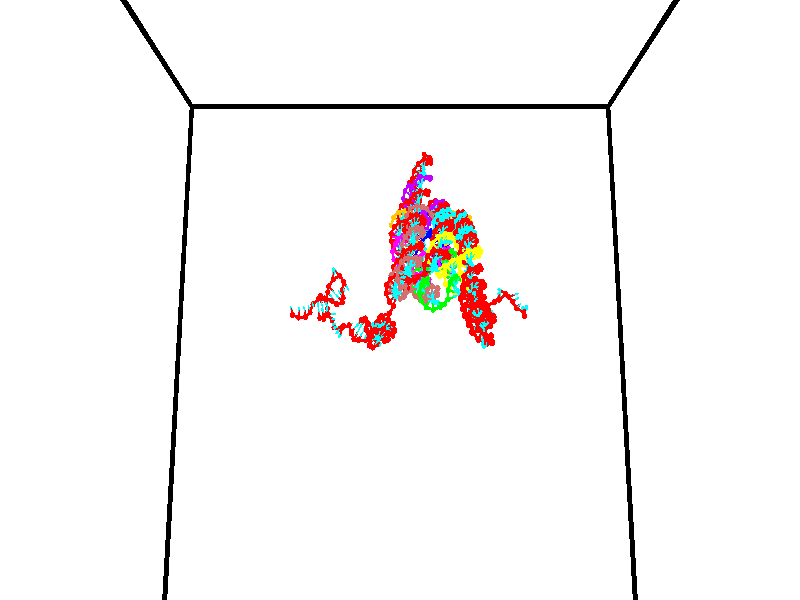 // switches for output
#declare DRAW_BASES = 1; // possible values are 0, 1; only relevant for DNA ribbons
#declare DRAW_BASES_TYPE = 3; // possible values are 1, 2, 3; only relevant for DNA ribbons
#declare DRAW_FOG = 0; // set to 1 to enable fog

#include "colors.inc"

#include "transforms.inc"
background { rgb <1, 1, 1>}

#default {
   normal{
       ripples 0.25
       frequency 0.20
       turbulence 0.2
       lambda 5
   }
	finish {
		phong 0.1
		phong_size 40.
	}
}

// original window dimensions: 1024x640


// camera settings

camera {
	sky <0, 0.179814, -0.983701>
	up <0, 0.179814, -0.983701>
	right 1.6 * <1, 0, 0>
	location <35, 94.9851, 44.8844>
	look_at <35, 29.7336, 32.9568>
	direction <0, -65.2515, -11.9276>
	angle 67.0682
}


# declare cpy_camera_pos = <35, 94.9851, 44.8844>;
# if (DRAW_FOG = 1)
fog {
	fog_type 2
	up vnormalize(cpy_camera_pos)
	color rgbt<1,1,1,0.3>
	distance 1e-5
	fog_alt 3e-3
	fog_offset 56
}
# end


// LIGHTS

# declare lum = 6;
global_settings {
	ambient_light rgb lum * <0.05, 0.05, 0.05>
	max_trace_level 15
}# declare cpy_direct_light_amount = 0.25;
light_source
{	1000 * <-1, -1.16352, -0.803886>,
	rgb lum * cpy_direct_light_amount
	parallel
}

light_source
{	1000 * <1, 1.16352, 0.803886>,
	rgb lum * cpy_direct_light_amount
	parallel
}

// strand 0

// nucleotide -1

// particle -1
sphere {
	<24.262018, 35.475822, 35.268242> 0.250000
	pigment { color rgbt <1,0,0,0> }
	no_shadow
}
cylinder {
	<24.145643, 35.280838, 34.938942>,  <24.075817, 35.163849, 34.741364>, 0.100000
	pigment { color rgbt <1,0,0,0> }
	no_shadow
}
cylinder {
	<24.145643, 35.280838, 34.938942>,  <24.262018, 35.475822, 35.268242>, 0.100000
	pigment { color rgbt <1,0,0,0> }
	no_shadow
}

// particle -1
sphere {
	<24.145643, 35.280838, 34.938942> 0.100000
	pigment { color rgbt <1,0,0,0> }
	no_shadow
}
sphere {
	0, 1
	scale<0.080000,0.200000,0.300000>
	matrix <-0.765250, -0.397888, 0.506041,
		-0.574236, 0.777217, -0.257269,
		-0.290939, -0.487462, -0.823247,
		24.058361, 35.134598, 34.691967>
	pigment { color rgbt <0,1,1,0> }
	no_shadow
}
cylinder {
	<24.928732, 35.776993, 35.531677>,  <24.262018, 35.475822, 35.268242>, 0.130000
	pigment { color rgbt <1,0,0,0> }
	no_shadow
}

// nucleotide -1

// particle -1
sphere {
	<24.928732, 35.776993, 35.531677> 0.250000
	pigment { color rgbt <1,0,0,0> }
	no_shadow
}
cylinder {
	<24.918051, 35.680744, 35.143578>,  <24.911642, 35.622997, 34.910717>, 0.100000
	pigment { color rgbt <1,0,0,0> }
	no_shadow
}
cylinder {
	<24.918051, 35.680744, 35.143578>,  <24.928732, 35.776993, 35.531677>, 0.100000
	pigment { color rgbt <1,0,0,0> }
	no_shadow
}

// particle -1
sphere {
	<24.918051, 35.680744, 35.143578> 0.100000
	pigment { color rgbt <1,0,0,0> }
	no_shadow
}
sphere {
	0, 1
	scale<0.080000,0.200000,0.300000>
	matrix <0.992723, 0.107626, -0.054010,
		0.117420, -0.964634, 0.235993,
		-0.026701, -0.240618, -0.970253,
		24.910040, 35.608559, 34.852501>
	pigment { color rgbt <0,1,1,0> }
	no_shadow
}
cylinder {
	<25.520529, 35.167248, 35.394112>,  <24.928732, 35.776993, 35.531677>, 0.130000
	pigment { color rgbt <1,0,0,0> }
	no_shadow
}

// nucleotide -1

// particle -1
sphere {
	<25.520529, 35.167248, 35.394112> 0.250000
	pigment { color rgbt <1,0,0,0> }
	no_shadow
}
cylinder {
	<25.478300, 35.375496, 35.055218>,  <25.452963, 35.500446, 34.851883>, 0.100000
	pigment { color rgbt <1,0,0,0> }
	no_shadow
}
cylinder {
	<25.478300, 35.375496, 35.055218>,  <25.520529, 35.167248, 35.394112>, 0.100000
	pigment { color rgbt <1,0,0,0> }
	no_shadow
}

// particle -1
sphere {
	<25.478300, 35.375496, 35.055218> 0.100000
	pigment { color rgbt <1,0,0,0> }
	no_shadow
}
sphere {
	0, 1
	scale<0.080000,0.200000,0.300000>
	matrix <0.926854, -0.257161, -0.273515,
		-0.360274, -0.814138, -0.455392,
		-0.105570, 0.520622, -0.847235,
		25.446629, 35.531681, 34.801048>
	pigment { color rgbt <0,1,1,0> }
	no_shadow
}
cylinder {
	<25.900074, 34.748688, 34.916954>,  <25.520529, 35.167248, 35.394112>, 0.130000
	pigment { color rgbt <1,0,0,0> }
	no_shadow
}

// nucleotide -1

// particle -1
sphere {
	<25.900074, 34.748688, 34.916954> 0.250000
	pigment { color rgbt <1,0,0,0> }
	no_shadow
}
cylinder {
	<25.884531, 35.113029, 34.752594>,  <25.875206, 35.331635, 34.653980>, 0.100000
	pigment { color rgbt <1,0,0,0> }
	no_shadow
}
cylinder {
	<25.884531, 35.113029, 34.752594>,  <25.900074, 34.748688, 34.916954>, 0.100000
	pigment { color rgbt <1,0,0,0> }
	no_shadow
}

// particle -1
sphere {
	<25.884531, 35.113029, 34.752594> 0.100000
	pigment { color rgbt <1,0,0,0> }
	no_shadow
}
sphere {
	0, 1
	scale<0.080000,0.200000,0.300000>
	matrix <0.947441, -0.097099, -0.304840,
		-0.317562, -0.401146, -0.859207,
		-0.038858, 0.910853, -0.410897,
		25.872873, 35.386284, 34.629326>
	pigment { color rgbt <0,1,1,0> }
	no_shadow
}
cylinder {
	<26.189865, 34.803730, 34.257286>,  <25.900074, 34.748688, 34.916954>, 0.130000
	pigment { color rgbt <1,0,0,0> }
	no_shadow
}

// nucleotide -1

// particle -1
sphere {
	<26.189865, 34.803730, 34.257286> 0.250000
	pigment { color rgbt <1,0,0,0> }
	no_shadow
}
cylinder {
	<26.244967, 35.192829, 34.331894>,  <26.278027, 35.426289, 34.376659>, 0.100000
	pigment { color rgbt <1,0,0,0> }
	no_shadow
}
cylinder {
	<26.244967, 35.192829, 34.331894>,  <26.189865, 34.803730, 34.257286>, 0.100000
	pigment { color rgbt <1,0,0,0> }
	no_shadow
}

// particle -1
sphere {
	<26.244967, 35.192829, 34.331894> 0.100000
	pigment { color rgbt <1,0,0,0> }
	no_shadow
}
sphere {
	0, 1
	scale<0.080000,0.200000,0.300000>
	matrix <0.925686, -0.059455, -0.373591,
		-0.352320, 0.224119, -0.908648,
		0.137753, 0.972746, 0.186517,
		26.286293, 35.484653, 34.387848>
	pigment { color rgbt <0,1,1,0> }
	no_shadow
}
cylinder {
	<26.765306, 35.122837, 33.820950>,  <26.189865, 34.803730, 34.257286>, 0.130000
	pigment { color rgbt <1,0,0,0> }
	no_shadow
}

// nucleotide -1

// particle -1
sphere {
	<26.765306, 35.122837, 33.820950> 0.250000
	pigment { color rgbt <1,0,0,0> }
	no_shadow
}
cylinder {
	<26.788982, 35.346161, 34.151958>,  <26.803188, 35.480156, 34.350563>, 0.100000
	pigment { color rgbt <1,0,0,0> }
	no_shadow
}
cylinder {
	<26.788982, 35.346161, 34.151958>,  <26.765306, 35.122837, 33.820950>, 0.100000
	pigment { color rgbt <1,0,0,0> }
	no_shadow
}

// particle -1
sphere {
	<26.788982, 35.346161, 34.151958> 0.100000
	pigment { color rgbt <1,0,0,0> }
	no_shadow
}
sphere {
	0, 1
	scale<0.080000,0.200000,0.300000>
	matrix <0.981839, 0.117120, -0.149248,
		-0.180245, 0.821324, -0.541238,
		0.059191, 0.558309, 0.827519,
		26.806740, 35.513653, 34.400215>
	pigment { color rgbt <0,1,1,0> }
	no_shadow
}
cylinder {
	<27.082338, 35.909576, 33.710930>,  <26.765306, 35.122837, 33.820950>, 0.130000
	pigment { color rgbt <1,0,0,0> }
	no_shadow
}

// nucleotide -1

// particle -1
sphere {
	<27.082338, 35.909576, 33.710930> 0.250000
	pigment { color rgbt <1,0,0,0> }
	no_shadow
}
cylinder {
	<27.140169, 35.766048, 34.079788>,  <27.174868, 35.679932, 34.301102>, 0.100000
	pigment { color rgbt <1,0,0,0> }
	no_shadow
}
cylinder {
	<27.140169, 35.766048, 34.079788>,  <27.082338, 35.909576, 33.710930>, 0.100000
	pigment { color rgbt <1,0,0,0> }
	no_shadow
}

// particle -1
sphere {
	<27.140169, 35.766048, 34.079788> 0.100000
	pigment { color rgbt <1,0,0,0> }
	no_shadow
}
sphere {
	0, 1
	scale<0.080000,0.200000,0.300000>
	matrix <0.983662, -0.048914, -0.173254,
		0.107272, 0.932126, 0.345882,
		0.144576, -0.358816, 0.922144,
		27.183542, 35.658405, 34.356430>
	pigment { color rgbt <0,1,1,0> }
	no_shadow
}
cylinder {
	<27.503881, 36.398697, 34.047375>,  <27.082338, 35.909576, 33.710930>, 0.130000
	pigment { color rgbt <1,0,0,0> }
	no_shadow
}

// nucleotide -1

// particle -1
sphere {
	<27.503881, 36.398697, 34.047375> 0.250000
	pigment { color rgbt <1,0,0,0> }
	no_shadow
}
cylinder {
	<27.542688, 36.012325, 34.143345>,  <27.565973, 35.780502, 34.200928>, 0.100000
	pigment { color rgbt <1,0,0,0> }
	no_shadow
}
cylinder {
	<27.542688, 36.012325, 34.143345>,  <27.503881, 36.398697, 34.047375>, 0.100000
	pigment { color rgbt <1,0,0,0> }
	no_shadow
}

// particle -1
sphere {
	<27.542688, 36.012325, 34.143345> 0.100000
	pigment { color rgbt <1,0,0,0> }
	no_shadow
}
sphere {
	0, 1
	scale<0.080000,0.200000,0.300000>
	matrix <0.935913, 0.006530, -0.352169,
		0.338605, 0.258715, 0.904662,
		0.097019, -0.965932, 0.239923,
		27.571795, 35.722546, 34.215321>
	pigment { color rgbt <0,1,1,0> }
	no_shadow
}
cylinder {
	<28.246157, 36.318748, 34.220898>,  <27.503881, 36.398697, 34.047375>, 0.130000
	pigment { color rgbt <1,0,0,0> }
	no_shadow
}

// nucleotide -1

// particle -1
sphere {
	<28.246157, 36.318748, 34.220898> 0.250000
	pigment { color rgbt <1,0,0,0> }
	no_shadow
}
cylinder {
	<28.089302, 35.959934, 34.139359>,  <27.995190, 35.744644, 34.090435>, 0.100000
	pigment { color rgbt <1,0,0,0> }
	no_shadow
}
cylinder {
	<28.089302, 35.959934, 34.139359>,  <28.246157, 36.318748, 34.220898>, 0.100000
	pigment { color rgbt <1,0,0,0> }
	no_shadow
}

// particle -1
sphere {
	<28.089302, 35.959934, 34.139359> 0.100000
	pigment { color rgbt <1,0,0,0> }
	no_shadow
}
sphere {
	0, 1
	scale<0.080000,0.200000,0.300000>
	matrix <0.875990, -0.296481, -0.380448,
		0.280839, -0.327756, 0.902056,
		-0.392137, -0.897037, -0.203847,
		27.971661, 35.690823, 34.078205>
	pigment { color rgbt <0,1,1,0> }
	no_shadow
}
cylinder {
	<28.715860, 35.896301, 34.444149>,  <28.246157, 36.318748, 34.220898>, 0.130000
	pigment { color rgbt <1,0,0,0> }
	no_shadow
}

// nucleotide -1

// particle -1
sphere {
	<28.715860, 35.896301, 34.444149> 0.250000
	pigment { color rgbt <1,0,0,0> }
	no_shadow
}
cylinder {
	<28.504375, 35.680386, 34.182129>,  <28.377485, 35.550835, 34.024918>, 0.100000
	pigment { color rgbt <1,0,0,0> }
	no_shadow
}
cylinder {
	<28.504375, 35.680386, 34.182129>,  <28.715860, 35.896301, 34.444149>, 0.100000
	pigment { color rgbt <1,0,0,0> }
	no_shadow
}

// particle -1
sphere {
	<28.504375, 35.680386, 34.182129> 0.100000
	pigment { color rgbt <1,0,0,0> }
	no_shadow
}
sphere {
	0, 1
	scale<0.080000,0.200000,0.300000>
	matrix <0.845077, -0.262533, -0.465747,
		0.079434, -0.799813, 0.594969,
		-0.528710, -0.539791, -0.655050,
		28.345762, 35.518448, 33.985615>
	pigment { color rgbt <0,1,1,0> }
	no_shadow
}
cylinder {
	<29.230659, 35.378166, 34.192410>,  <28.715860, 35.896301, 34.444149>, 0.130000
	pigment { color rgbt <1,0,0,0> }
	no_shadow
}

// nucleotide -1

// particle -1
sphere {
	<29.230659, 35.378166, 34.192410> 0.250000
	pigment { color rgbt <1,0,0,0> }
	no_shadow
}
cylinder {
	<28.947786, 35.368416, 33.909767>,  <28.778063, 35.362564, 33.740181>, 0.100000
	pigment { color rgbt <1,0,0,0> }
	no_shadow
}
cylinder {
	<28.947786, 35.368416, 33.909767>,  <29.230659, 35.378166, 34.192410>, 0.100000
	pigment { color rgbt <1,0,0,0> }
	no_shadow
}

// particle -1
sphere {
	<28.947786, 35.368416, 33.909767> 0.100000
	pigment { color rgbt <1,0,0,0> }
	no_shadow
}
sphere {
	0, 1
	scale<0.080000,0.200000,0.300000>
	matrix <0.697046, -0.191410, -0.691006,
		-0.118404, -0.981207, 0.152357,
		-0.707183, -0.024382, -0.706610,
		28.735632, 35.361103, 33.697784>
	pigment { color rgbt <0,1,1,0> }
	no_shadow
}
cylinder {
	<29.228914, 34.773624, 33.689980>,  <29.230659, 35.378166, 34.192410>, 0.130000
	pigment { color rgbt <1,0,0,0> }
	no_shadow
}

// nucleotide -1

// particle -1
sphere {
	<29.228914, 34.773624, 33.689980> 0.250000
	pigment { color rgbt <1,0,0,0> }
	no_shadow
}
cylinder {
	<29.085176, 35.099609, 33.508121>,  <28.998934, 35.295200, 33.399006>, 0.100000
	pigment { color rgbt <1,0,0,0> }
	no_shadow
}
cylinder {
	<29.085176, 35.099609, 33.508121>,  <29.228914, 34.773624, 33.689980>, 0.100000
	pigment { color rgbt <1,0,0,0> }
	no_shadow
}

// particle -1
sphere {
	<29.085176, 35.099609, 33.508121> 0.100000
	pigment { color rgbt <1,0,0,0> }
	no_shadow
}
sphere {
	0, 1
	scale<0.080000,0.200000,0.300000>
	matrix <0.624986, -0.151627, -0.765769,
		-0.693011, -0.559324, -0.454854,
		-0.359345, 0.814963, -0.454649,
		28.977373, 35.344097, 33.371727>
	pigment { color rgbt <0,1,1,0> }
	no_shadow
}
cylinder {
	<29.134060, 34.604221, 32.970619>,  <29.228914, 34.773624, 33.689980>, 0.130000
	pigment { color rgbt <1,0,0,0> }
	no_shadow
}

// nucleotide -1

// particle -1
sphere {
	<29.134060, 34.604221, 32.970619> 0.250000
	pigment { color rgbt <1,0,0,0> }
	no_shadow
}
cylinder {
	<29.250853, 34.978802, 33.048401>,  <29.320929, 35.203548, 33.095070>, 0.100000
	pigment { color rgbt <1,0,0,0> }
	no_shadow
}
cylinder {
	<29.250853, 34.978802, 33.048401>,  <29.134060, 34.604221, 32.970619>, 0.100000
	pigment { color rgbt <1,0,0,0> }
	no_shadow
}

// particle -1
sphere {
	<29.250853, 34.978802, 33.048401> 0.100000
	pigment { color rgbt <1,0,0,0> }
	no_shadow
}
sphere {
	0, 1
	scale<0.080000,0.200000,0.300000>
	matrix <0.824089, -0.143143, -0.548076,
		-0.485411, 0.320273, -0.813512,
		0.291983, 0.936448, 0.194450,
		29.338448, 35.259735, 33.106735>
	pigment { color rgbt <0,1,1,0> }
	no_shadow
}
cylinder {
	<29.313986, 35.112686, 32.390190>,  <29.134060, 34.604221, 32.970619>, 0.130000
	pigment { color rgbt <1,0,0,0> }
	no_shadow
}

// nucleotide -1

// particle -1
sphere {
	<29.313986, 35.112686, 32.390190> 0.250000
	pigment { color rgbt <1,0,0,0> }
	no_shadow
}
cylinder {
	<29.526386, 35.249882, 32.700130>,  <29.653826, 35.332199, 32.886097>, 0.100000
	pigment { color rgbt <1,0,0,0> }
	no_shadow
}
cylinder {
	<29.526386, 35.249882, 32.700130>,  <29.313986, 35.112686, 32.390190>, 0.100000
	pigment { color rgbt <1,0,0,0> }
	no_shadow
}

// particle -1
sphere {
	<29.526386, 35.249882, 32.700130> 0.100000
	pigment { color rgbt <1,0,0,0> }
	no_shadow
}
sphere {
	0, 1
	scale<0.080000,0.200000,0.300000>
	matrix <0.847157, -0.194267, -0.494555,
		-0.019096, 0.919033, -0.393718,
		0.530999, 0.342985, 0.774856,
		29.685686, 35.352776, 32.932587>
	pigment { color rgbt <0,1,1,0> }
	no_shadow
}
cylinder {
	<28.927605, 35.528564, 31.948090>,  <29.313986, 35.112686, 32.390190>, 0.130000
	pigment { color rgbt <1,0,0,0> }
	no_shadow
}

// nucleotide -1

// particle -1
sphere {
	<28.927605, 35.528564, 31.948090> 0.250000
	pigment { color rgbt <1,0,0,0> }
	no_shadow
}
cylinder {
	<28.630627, 35.607193, 31.691921>,  <28.452440, 35.654369, 31.538221>, 0.100000
	pigment { color rgbt <1,0,0,0> }
	no_shadow
}
cylinder {
	<28.630627, 35.607193, 31.691921>,  <28.927605, 35.528564, 31.948090>, 0.100000
	pigment { color rgbt <1,0,0,0> }
	no_shadow
}

// particle -1
sphere {
	<28.630627, 35.607193, 31.691921> 0.100000
	pigment { color rgbt <1,0,0,0> }
	no_shadow
}
sphere {
	0, 1
	scale<0.080000,0.200000,0.300000>
	matrix <-0.443308, -0.860893, 0.249683,
		-0.502252, 0.469278, 0.726306,
		-0.742443, 0.196574, -0.640420,
		28.407894, 35.666164, 31.499796>
	pigment { color rgbt <0,1,1,0> }
	no_shadow
}
cylinder {
	<28.289047, 35.590141, 32.265038>,  <28.927605, 35.528564, 31.948090>, 0.130000
	pigment { color rgbt <1,0,0,0> }
	no_shadow
}

// nucleotide -1

// particle -1
sphere {
	<28.289047, 35.590141, 32.265038> 0.250000
	pigment { color rgbt <1,0,0,0> }
	no_shadow
}
cylinder {
	<28.281603, 35.430038, 31.898554>,  <28.277136, 35.333977, 31.678663>, 0.100000
	pigment { color rgbt <1,0,0,0> }
	no_shadow
}
cylinder {
	<28.281603, 35.430038, 31.898554>,  <28.289047, 35.590141, 32.265038>, 0.100000
	pigment { color rgbt <1,0,0,0> }
	no_shadow
}

// particle -1
sphere {
	<28.281603, 35.430038, 31.898554> 0.100000
	pigment { color rgbt <1,0,0,0> }
	no_shadow
}
sphere {
	0, 1
	scale<0.080000,0.200000,0.300000>
	matrix <-0.231331, -0.889783, 0.393411,
		-0.972697, 0.219271, -0.076030,
		-0.018613, -0.400258, -0.916213,
		28.276018, 35.309959, 31.623690>
	pigment { color rgbt <0,1,1,0> }
	no_shadow
}
cylinder {
	<27.805920, 35.360325, 32.824776>,  <28.289047, 35.590141, 32.265038>, 0.130000
	pigment { color rgbt <1,0,0,0> }
	no_shadow
}

// nucleotide -1

// particle -1
sphere {
	<27.805920, 35.360325, 32.824776> 0.250000
	pigment { color rgbt <1,0,0,0> }
	no_shadow
}
cylinder {
	<28.093161, 35.349682, 33.102947>,  <28.265505, 35.343296, 33.269852>, 0.100000
	pigment { color rgbt <1,0,0,0> }
	no_shadow
}
cylinder {
	<28.093161, 35.349682, 33.102947>,  <27.805920, 35.360325, 32.824776>, 0.100000
	pigment { color rgbt <1,0,0,0> }
	no_shadow
}

// particle -1
sphere {
	<28.093161, 35.349682, 33.102947> 0.100000
	pigment { color rgbt <1,0,0,0> }
	no_shadow
}
sphere {
	0, 1
	scale<0.080000,0.200000,0.300000>
	matrix <-0.695673, -0.055094, 0.716243,
		0.019257, -0.998127, -0.058073,
		0.718101, -0.026608, 0.695431,
		28.308590, 35.341698, 33.311577>
	pigment { color rgbt <0,1,1,0> }
	no_shadow
}
cylinder {
	<27.668165, 34.789871, 33.197330>,  <27.805920, 35.360325, 32.824776>, 0.130000
	pigment { color rgbt <1,0,0,0> }
	no_shadow
}

// nucleotide -1

// particle -1
sphere {
	<27.668165, 34.789871, 33.197330> 0.250000
	pigment { color rgbt <1,0,0,0> }
	no_shadow
}
cylinder {
	<27.890919, 35.007633, 33.448250>,  <28.024570, 35.138290, 33.598801>, 0.100000
	pigment { color rgbt <1,0,0,0> }
	no_shadow
}
cylinder {
	<27.890919, 35.007633, 33.448250>,  <27.668165, 34.789871, 33.197330>, 0.100000
	pigment { color rgbt <1,0,0,0> }
	no_shadow
}

// particle -1
sphere {
	<27.890919, 35.007633, 33.448250> 0.100000
	pigment { color rgbt <1,0,0,0> }
	no_shadow
}
sphere {
	0, 1
	scale<0.080000,0.200000,0.300000>
	matrix <-0.701011, -0.097024, 0.706520,
		0.445496, -0.833193, 0.327602,
		0.556882, 0.544404, 0.627301,
		28.057983, 35.170956, 33.636440>
	pigment { color rgbt <0,1,1,0> }
	no_shadow
}
cylinder {
	<27.469294, 34.512573, 33.855442>,  <27.668165, 34.789871, 33.197330>, 0.130000
	pigment { color rgbt <1,0,0,0> }
	no_shadow
}

// nucleotide -1

// particle -1
sphere {
	<27.469294, 34.512573, 33.855442> 0.250000
	pigment { color rgbt <1,0,0,0> }
	no_shadow
}
cylinder {
	<27.649162, 34.858349, 33.945370>,  <27.757084, 35.065815, 33.999325>, 0.100000
	pigment { color rgbt <1,0,0,0> }
	no_shadow
}
cylinder {
	<27.649162, 34.858349, 33.945370>,  <27.469294, 34.512573, 33.855442>, 0.100000
	pigment { color rgbt <1,0,0,0> }
	no_shadow
}

// particle -1
sphere {
	<27.649162, 34.858349, 33.945370> 0.100000
	pigment { color rgbt <1,0,0,0> }
	no_shadow
}
sphere {
	0, 1
	scale<0.080000,0.200000,0.300000>
	matrix <-0.650795, 0.144697, 0.745338,
		0.611769, -0.481466, 0.627638,
		0.449672, 0.864438, 0.224815,
		27.784063, 35.117680, 34.012814>
	pigment { color rgbt <0,1,1,0> }
	no_shadow
}
cylinder {
	<27.631790, 34.442905, 34.549061>,  <27.469294, 34.512573, 33.855442>, 0.130000
	pigment { color rgbt <1,0,0,0> }
	no_shadow
}

// nucleotide -1

// particle -1
sphere {
	<27.631790, 34.442905, 34.549061> 0.250000
	pigment { color rgbt <1,0,0,0> }
	no_shadow
}
cylinder {
	<27.624350, 34.828339, 34.442352>,  <27.619884, 35.059597, 34.378326>, 0.100000
	pigment { color rgbt <1,0,0,0> }
	no_shadow
}
cylinder {
	<27.624350, 34.828339, 34.442352>,  <27.631790, 34.442905, 34.549061>, 0.100000
	pigment { color rgbt <1,0,0,0> }
	no_shadow
}

// particle -1
sphere {
	<27.624350, 34.828339, 34.442352> 0.100000
	pigment { color rgbt <1,0,0,0> }
	no_shadow
}
sphere {
	0, 1
	scale<0.080000,0.200000,0.300000>
	matrix <-0.499318, 0.222212, 0.837438,
		0.866219, 0.148782, 0.477000,
		-0.018601, 0.963580, -0.266774,
		27.618769, 35.117413, 34.362320>
	pigment { color rgbt <0,1,1,0> }
	no_shadow
}
cylinder {
	<27.482904, 34.674286, 35.191933>,  <27.631790, 34.442905, 34.549061>, 0.130000
	pigment { color rgbt <1,0,0,0> }
	no_shadow
}

// nucleotide -1

// particle -1
sphere {
	<27.482904, 34.674286, 35.191933> 0.250000
	pigment { color rgbt <1,0,0,0> }
	no_shadow
}
cylinder {
	<27.581051, 34.973141, 34.944843>,  <27.639938, 35.152454, 34.796589>, 0.100000
	pigment { color rgbt <1,0,0,0> }
	no_shadow
}
cylinder {
	<27.581051, 34.973141, 34.944843>,  <27.482904, 34.674286, 35.191933>, 0.100000
	pigment { color rgbt <1,0,0,0> }
	no_shadow
}

// particle -1
sphere {
	<27.581051, 34.973141, 34.944843> 0.100000
	pigment { color rgbt <1,0,0,0> }
	no_shadow
}
sphere {
	0, 1
	scale<0.080000,0.200000,0.300000>
	matrix <-0.863107, 0.458499, 0.211718,
		0.441409, 0.481216, 0.757357,
		0.245365, 0.747135, -0.617726,
		27.654661, 35.197281, 34.759525>
	pigment { color rgbt <0,1,1,0> }
	no_shadow
}
cylinder {
	<27.362192, 35.359127, 35.575920>,  <27.482904, 34.674286, 35.191933>, 0.130000
	pigment { color rgbt <1,0,0,0> }
	no_shadow
}

// nucleotide -1

// particle -1
sphere {
	<27.362192, 35.359127, 35.575920> 0.250000
	pigment { color rgbt <1,0,0,0> }
	no_shadow
}
cylinder {
	<27.309235, 35.435734, 35.186913>,  <27.277460, 35.481697, 34.953506>, 0.100000
	pigment { color rgbt <1,0,0,0> }
	no_shadow
}
cylinder {
	<27.309235, 35.435734, 35.186913>,  <27.362192, 35.359127, 35.575920>, 0.100000
	pigment { color rgbt <1,0,0,0> }
	no_shadow
}

// particle -1
sphere {
	<27.309235, 35.435734, 35.186913> 0.100000
	pigment { color rgbt <1,0,0,0> }
	no_shadow
}
sphere {
	0, 1
	scale<0.080000,0.200000,0.300000>
	matrix <-0.792297, 0.569118, 0.219933,
		0.595599, 0.799642, 0.076389,
		-0.132394, 0.191515, -0.972519,
		27.269516, 35.493187, 34.895157>
	pigment { color rgbt <0,1,1,0> }
	no_shadow
}
cylinder {
	<27.090508, 36.062267, 35.622154>,  <27.362192, 35.359127, 35.575920>, 0.130000
	pigment { color rgbt <1,0,0,0> }
	no_shadow
}

// nucleotide -1

// particle -1
sphere {
	<27.090508, 36.062267, 35.622154> 0.250000
	pigment { color rgbt <1,0,0,0> }
	no_shadow
}
cylinder {
	<26.985956, 35.896027, 35.273682>,  <26.923225, 35.796284, 35.064598>, 0.100000
	pigment { color rgbt <1,0,0,0> }
	no_shadow
}
cylinder {
	<26.985956, 35.896027, 35.273682>,  <27.090508, 36.062267, 35.622154>, 0.100000
	pigment { color rgbt <1,0,0,0> }
	no_shadow
}

// particle -1
sphere {
	<26.985956, 35.896027, 35.273682> 0.100000
	pigment { color rgbt <1,0,0,0> }
	no_shadow
}
sphere {
	0, 1
	scale<0.080000,0.200000,0.300000>
	matrix <-0.929323, 0.352262, 0.110773,
		0.260847, 0.838562, -0.478301,
		-0.261378, -0.415601, -0.871182,
		26.907543, 35.771347, 35.012325>
	pigment { color rgbt <0,1,1,0> }
	no_shadow
}
cylinder {
	<27.859156, 35.997246, 35.305592>,  <27.090508, 36.062267, 35.622154>, 0.130000
	pigment { color rgbt <1,0,0,0> }
	no_shadow
}

// nucleotide -1

// particle -1
sphere {
	<27.859156, 35.997246, 35.305592> 0.250000
	pigment { color rgbt <1,0,0,0> }
	no_shadow
}
cylinder {
	<28.195919, 36.212337, 35.323666>,  <28.397976, 36.341393, 35.334511>, 0.100000
	pigment { color rgbt <1,0,0,0> }
	no_shadow
}
cylinder {
	<28.195919, 36.212337, 35.323666>,  <27.859156, 35.997246, 35.305592>, 0.100000
	pigment { color rgbt <1,0,0,0> }
	no_shadow
}

// particle -1
sphere {
	<28.195919, 36.212337, 35.323666> 0.100000
	pigment { color rgbt <1,0,0,0> }
	no_shadow
}
sphere {
	0, 1
	scale<0.080000,0.200000,0.300000>
	matrix <-0.051861, -0.002716, 0.998651,
		0.537126, -0.843113, 0.025601,
		0.841906, 0.537729, 0.045184,
		28.448490, 36.373657, 35.337219>
	pigment { color rgbt <0,1,1,0> }
	no_shadow
}
cylinder {
	<28.260460, 35.758659, 35.758553>,  <27.859156, 35.997246, 35.305592>, 0.130000
	pigment { color rgbt <1,0,0,0> }
	no_shadow
}

// nucleotide -1

// particle -1
sphere {
	<28.260460, 35.758659, 35.758553> 0.250000
	pigment { color rgbt <1,0,0,0> }
	no_shadow
}
cylinder {
	<28.369936, 36.142914, 35.777657>,  <28.435621, 36.373466, 35.789120>, 0.100000
	pigment { color rgbt <1,0,0,0> }
	no_shadow
}
cylinder {
	<28.369936, 36.142914, 35.777657>,  <28.260460, 35.758659, 35.758553>, 0.100000
	pigment { color rgbt <1,0,0,0> }
	no_shadow
}

// particle -1
sphere {
	<28.369936, 36.142914, 35.777657> 0.100000
	pigment { color rgbt <1,0,0,0> }
	no_shadow
}
sphere {
	0, 1
	scale<0.080000,0.200000,0.300000>
	matrix <0.020688, -0.055521, 0.998243,
		0.961595, -0.272222, -0.035069,
		0.273691, 0.960632, 0.047757,
		28.452044, 36.431103, 35.791985>
	pigment { color rgbt <0,1,1,0> }
	no_shadow
}
cylinder {
	<28.465443, 35.807205, 36.373676>,  <28.260460, 35.758659, 35.758553>, 0.130000
	pigment { color rgbt <1,0,0,0> }
	no_shadow
}

// nucleotide -1

// particle -1
sphere {
	<28.465443, 35.807205, 36.373676> 0.250000
	pigment { color rgbt <1,0,0,0> }
	no_shadow
}
cylinder {
	<28.505457, 36.193989, 36.279884>,  <28.529467, 36.426060, 36.223610>, 0.100000
	pigment { color rgbt <1,0,0,0> }
	no_shadow
}
cylinder {
	<28.505457, 36.193989, 36.279884>,  <28.465443, 35.807205, 36.373676>, 0.100000
	pigment { color rgbt <1,0,0,0> }
	no_shadow
}

// particle -1
sphere {
	<28.505457, 36.193989, 36.279884> 0.100000
	pigment { color rgbt <1,0,0,0> }
	no_shadow
}
sphere {
	0, 1
	scale<0.080000,0.200000,0.300000>
	matrix <0.213088, 0.209370, 0.954336,
		0.971898, -0.145434, -0.185103,
		0.100038, 0.966961, -0.234476,
		28.535469, 36.484077, 36.209541>
	pigment { color rgbt <0,1,1,0> }
	no_shadow
}
cylinder {
	<29.100508, 36.107796, 36.507259>,  <28.465443, 35.807205, 36.373676>, 0.130000
	pigment { color rgbt <1,0,0,0> }
	no_shadow
}

// nucleotide -1

// particle -1
sphere {
	<29.100508, 36.107796, 36.507259> 0.250000
	pigment { color rgbt <1,0,0,0> }
	no_shadow
}
cylinder {
	<28.860622, 36.427807, 36.514107>,  <28.716690, 36.619816, 36.518215>, 0.100000
	pigment { color rgbt <1,0,0,0> }
	no_shadow
}
cylinder {
	<28.860622, 36.427807, 36.514107>,  <29.100508, 36.107796, 36.507259>, 0.100000
	pigment { color rgbt <1,0,0,0> }
	no_shadow
}

// particle -1
sphere {
	<28.860622, 36.427807, 36.514107> 0.100000
	pigment { color rgbt <1,0,0,0> }
	no_shadow
}
sphere {
	0, 1
	scale<0.080000,0.200000,0.300000>
	matrix <0.465788, 0.331602, 0.820415,
		0.650679, 0.499991, -0.571511,
		-0.599715, 0.800030, 0.017123,
		28.680708, 36.667816, 36.519245>
	pigment { color rgbt <0,1,1,0> }
	no_shadow
}
cylinder {
	<29.497597, 36.707222, 36.395214>,  <29.100508, 36.107796, 36.507259>, 0.130000
	pigment { color rgbt <1,0,0,0> }
	no_shadow
}

// nucleotide -1

// particle -1
sphere {
	<29.497597, 36.707222, 36.395214> 0.250000
	pigment { color rgbt <1,0,0,0> }
	no_shadow
}
cylinder {
	<29.189524, 36.734402, 36.648891>,  <29.004679, 36.750710, 36.801098>, 0.100000
	pigment { color rgbt <1,0,0,0> }
	no_shadow
}
cylinder {
	<29.189524, 36.734402, 36.648891>,  <29.497597, 36.707222, 36.395214>, 0.100000
	pigment { color rgbt <1,0,0,0> }
	no_shadow
}

// particle -1
sphere {
	<29.189524, 36.734402, 36.648891> 0.100000
	pigment { color rgbt <1,0,0,0> }
	no_shadow
}
sphere {
	0, 1
	scale<0.080000,0.200000,0.300000>
	matrix <0.609315, 0.372321, 0.700080,
		-0.188550, 0.925613, -0.328161,
		-0.770184, 0.067954, 0.634191,
		28.958467, 36.754787, 36.839149>
	pigment { color rgbt <0,1,1,0> }
	no_shadow
}
cylinder {
	<29.419054, 37.375549, 36.621368>,  <29.497597, 36.707222, 36.395214>, 0.130000
	pigment { color rgbt <1,0,0,0> }
	no_shadow
}

// nucleotide -1

// particle -1
sphere {
	<29.419054, 37.375549, 36.621368> 0.250000
	pigment { color rgbt <1,0,0,0> }
	no_shadow
}
cylinder {
	<29.288553, 37.153774, 36.927612>,  <29.210253, 37.020710, 37.111359>, 0.100000
	pigment { color rgbt <1,0,0,0> }
	no_shadow
}
cylinder {
	<29.288553, 37.153774, 36.927612>,  <29.419054, 37.375549, 36.621368>, 0.100000
	pigment { color rgbt <1,0,0,0> }
	no_shadow
}

// particle -1
sphere {
	<29.288553, 37.153774, 36.927612> 0.100000
	pigment { color rgbt <1,0,0,0> }
	no_shadow
}
sphere {
	0, 1
	scale<0.080000,0.200000,0.300000>
	matrix <0.630979, 0.475343, 0.613119,
		-0.703863, 0.683115, 0.194757,
		-0.326254, -0.554440, 0.765608,
		29.190678, 36.987442, 37.157295>
	pigment { color rgbt <0,1,1,0> }
	no_shadow
}
cylinder {
	<30.093494, 37.455177, 36.437538>,  <29.419054, 37.375549, 36.621368>, 0.130000
	pigment { color rgbt <1,0,0,0> }
	no_shadow
}

// nucleotide -1

// particle -1
sphere {
	<30.093494, 37.455177, 36.437538> 0.250000
	pigment { color rgbt <1,0,0,0> }
	no_shadow
}
cylinder {
	<30.175709, 37.071182, 36.361458>,  <30.225037, 36.840786, 36.315811>, 0.100000
	pigment { color rgbt <1,0,0,0> }
	no_shadow
}
cylinder {
	<30.175709, 37.071182, 36.361458>,  <30.093494, 37.455177, 36.437538>, 0.100000
	pigment { color rgbt <1,0,0,0> }
	no_shadow
}

// particle -1
sphere {
	<30.175709, 37.071182, 36.361458> 0.100000
	pigment { color rgbt <1,0,0,0> }
	no_shadow
}
sphere {
	0, 1
	scale<0.080000,0.200000,0.300000>
	matrix <0.859447, 0.084102, 0.504260,
		-0.468088, -0.267109, 0.842346,
		0.205536, -0.959990, -0.190198,
		30.237370, 36.783184, 36.304398>
	pigment { color rgbt <0,1,1,0> }
	no_shadow
}
cylinder {
	<30.309511, 37.237041, 37.065948>,  <30.093494, 37.455177, 36.437538>, 0.130000
	pigment { color rgbt <1,0,0,0> }
	no_shadow
}

// nucleotide -1

// particle -1
sphere {
	<30.309511, 37.237041, 37.065948> 0.250000
	pigment { color rgbt <1,0,0,0> }
	no_shadow
}
cylinder {
	<30.458660, 36.997749, 36.782234>,  <30.548149, 36.854172, 36.612007>, 0.100000
	pigment { color rgbt <1,0,0,0> }
	no_shadow
}
cylinder {
	<30.458660, 36.997749, 36.782234>,  <30.309511, 37.237041, 37.065948>, 0.100000
	pigment { color rgbt <1,0,0,0> }
	no_shadow
}

// particle -1
sphere {
	<30.458660, 36.997749, 36.782234> 0.100000
	pigment { color rgbt <1,0,0,0> }
	no_shadow
}
sphere {
	0, 1
	scale<0.080000,0.200000,0.300000>
	matrix <0.787304, -0.200548, 0.583037,
		-0.491039, -0.775819, 0.396214,
		0.372871, -0.598235, -0.709283,
		30.570522, 36.818279, 36.569450>
	pigment { color rgbt <0,1,1,0> }
	no_shadow
}
cylinder {
	<30.522285, 36.729652, 37.459461>,  <30.309511, 37.237041, 37.065948>, 0.130000
	pigment { color rgbt <1,0,0,0> }
	no_shadow
}

// nucleotide -1

// particle -1
sphere {
	<30.522285, 36.729652, 37.459461> 0.250000
	pigment { color rgbt <1,0,0,0> }
	no_shadow
}
cylinder {
	<30.731195, 36.720669, 37.118469>,  <30.856541, 36.715279, 36.913876>, 0.100000
	pigment { color rgbt <1,0,0,0> }
	no_shadow
}
cylinder {
	<30.731195, 36.720669, 37.118469>,  <30.522285, 36.729652, 37.459461>, 0.100000
	pigment { color rgbt <1,0,0,0> }
	no_shadow
}

// particle -1
sphere {
	<30.731195, 36.720669, 37.118469> 0.100000
	pigment { color rgbt <1,0,0,0> }
	no_shadow
}
sphere {
	0, 1
	scale<0.080000,0.200000,0.300000>
	matrix <0.843831, -0.130804, 0.520422,
		-0.123197, -0.991154, -0.049362,
		0.522275, -0.022461, -0.852481,
		30.887878, 36.713932, 36.862724>
	pigment { color rgbt <0,1,1,0> }
	no_shadow
}
cylinder {
	<30.927067, 36.103333, 37.462688>,  <30.522285, 36.729652, 37.459461>, 0.130000
	pigment { color rgbt <1,0,0,0> }
	no_shadow
}

// nucleotide -1

// particle -1
sphere {
	<30.927067, 36.103333, 37.462688> 0.250000
	pigment { color rgbt <1,0,0,0> }
	no_shadow
}
cylinder {
	<31.102222, 36.377522, 37.230003>,  <31.207315, 36.542034, 37.090393>, 0.100000
	pigment { color rgbt <1,0,0,0> }
	no_shadow
}
cylinder {
	<31.102222, 36.377522, 37.230003>,  <30.927067, 36.103333, 37.462688>, 0.100000
	pigment { color rgbt <1,0,0,0> }
	no_shadow
}

// particle -1
sphere {
	<31.102222, 36.377522, 37.230003> 0.100000
	pigment { color rgbt <1,0,0,0> }
	no_shadow
}
sphere {
	0, 1
	scale<0.080000,0.200000,0.300000>
	matrix <0.804335, -0.009652, 0.594097,
		0.401621, -0.728038, -0.555573,
		0.437888, 0.685469, -0.581710,
		31.233589, 36.583160, 37.055489>
	pigment { color rgbt <0,1,1,0> }
	no_shadow
}
cylinder {
	<31.598227, 35.805939, 37.440891>,  <30.927067, 36.103333, 37.462688>, 0.130000
	pigment { color rgbt <1,0,0,0> }
	no_shadow
}

// nucleotide -1

// particle -1
sphere {
	<31.598227, 35.805939, 37.440891> 0.250000
	pigment { color rgbt <1,0,0,0> }
	no_shadow
}
cylinder {
	<31.632793, 36.189121, 37.331451>,  <31.653534, 36.419029, 37.265789>, 0.100000
	pigment { color rgbt <1,0,0,0> }
	no_shadow
}
cylinder {
	<31.632793, 36.189121, 37.331451>,  <31.598227, 35.805939, 37.440891>, 0.100000
	pigment { color rgbt <1,0,0,0> }
	no_shadow
}

// particle -1
sphere {
	<31.632793, 36.189121, 37.331451> 0.100000
	pigment { color rgbt <1,0,0,0> }
	no_shadow
}
sphere {
	0, 1
	scale<0.080000,0.200000,0.300000>
	matrix <0.769054, 0.110436, 0.629572,
		0.633316, -0.264819, -0.727174,
		0.086416, 0.957953, -0.273601,
		31.658718, 36.476509, 37.249371>
	pigment { color rgbt <0,1,1,0> }
	no_shadow
}
cylinder {
	<32.282715, 35.905220, 37.240524>,  <31.598227, 35.805939, 37.440891>, 0.130000
	pigment { color rgbt <1,0,0,0> }
	no_shadow
}

// nucleotide -1

// particle -1
sphere {
	<32.282715, 35.905220, 37.240524> 0.250000
	pigment { color rgbt <1,0,0,0> }
	no_shadow
}
cylinder {
	<32.114613, 36.247025, 37.362637>,  <32.013752, 36.452106, 37.435902>, 0.100000
	pigment { color rgbt <1,0,0,0> }
	no_shadow
}
cylinder {
	<32.114613, 36.247025, 37.362637>,  <32.282715, 35.905220, 37.240524>, 0.100000
	pigment { color rgbt <1,0,0,0> }
	no_shadow
}

// particle -1
sphere {
	<32.114613, 36.247025, 37.362637> 0.100000
	pigment { color rgbt <1,0,0,0> }
	no_shadow
}
sphere {
	0, 1
	scale<0.080000,0.200000,0.300000>
	matrix <0.735845, 0.124078, 0.665685,
		0.530956, 0.504398, -0.680932,
		-0.420259, 0.854510, 0.305279,
		31.988535, 36.503376, 37.454220>
	pigment { color rgbt <0,1,1,0> }
	no_shadow
}
cylinder {
	<32.857151, 35.827442, 37.759514>,  <32.282715, 35.905220, 37.240524>, 0.130000
	pigment { color rgbt <1,0,0,0> }
	no_shadow
}

// nucleotide -1

// particle -1
sphere {
	<32.857151, 35.827442, 37.759514> 0.250000
	pigment { color rgbt <1,0,0,0> }
	no_shadow
}
cylinder {
	<32.976238, 36.204357, 37.820774>,  <33.047691, 36.430508, 37.857529>, 0.100000
	pigment { color rgbt <1,0,0,0> }
	no_shadow
}
cylinder {
	<32.976238, 36.204357, 37.820774>,  <32.857151, 35.827442, 37.759514>, 0.100000
	pigment { color rgbt <1,0,0,0> }
	no_shadow
}

// particle -1
sphere {
	<32.976238, 36.204357, 37.820774> 0.100000
	pigment { color rgbt <1,0,0,0> }
	no_shadow
}
sphere {
	0, 1
	scale<0.080000,0.200000,0.300000>
	matrix <-0.850680, 0.334662, -0.405395,
		-0.433253, -0.009589, 0.901221,
		0.297717, 0.942289, 0.153151,
		33.065552, 36.487045, 37.866718>
	pigment { color rgbt <0,1,1,0> }
	no_shadow
}
cylinder {
	<32.326992, 36.200874, 38.070755>,  <32.857151, 35.827442, 37.759514>, 0.130000
	pigment { color rgbt <1,0,0,0> }
	no_shadow
}

// nucleotide -1

// particle -1
sphere {
	<32.326992, 36.200874, 38.070755> 0.250000
	pigment { color rgbt <1,0,0,0> }
	no_shadow
}
cylinder {
	<32.557198, 36.444668, 37.852650>,  <32.695320, 36.590942, 37.721786>, 0.100000
	pigment { color rgbt <1,0,0,0> }
	no_shadow
}
cylinder {
	<32.557198, 36.444668, 37.852650>,  <32.326992, 36.200874, 38.070755>, 0.100000
	pigment { color rgbt <1,0,0,0> }
	no_shadow
}

// particle -1
sphere {
	<32.557198, 36.444668, 37.852650> 0.100000
	pigment { color rgbt <1,0,0,0> }
	no_shadow
}
sphere {
	0, 1
	scale<0.080000,0.200000,0.300000>
	matrix <-0.794534, 0.258849, -0.549284,
		-0.193637, 0.749353, 0.633226,
		0.575517, 0.609481, -0.545264,
		32.729855, 36.627514, 37.689072>
	pigment { color rgbt <0,1,1,0> }
	no_shadow
}
cylinder {
	<32.022152, 36.926506, 37.997715>,  <32.326992, 36.200874, 38.070755>, 0.130000
	pigment { color rgbt <1,0,0,0> }
	no_shadow
}

// nucleotide -1

// particle -1
sphere {
	<32.022152, 36.926506, 37.997715> 0.250000
	pigment { color rgbt <1,0,0,0> }
	no_shadow
}
cylinder {
	<32.242981, 36.805725, 37.686832>,  <32.375477, 36.733257, 37.500305>, 0.100000
	pigment { color rgbt <1,0,0,0> }
	no_shadow
}
cylinder {
	<32.242981, 36.805725, 37.686832>,  <32.022152, 36.926506, 37.997715>, 0.100000
	pigment { color rgbt <1,0,0,0> }
	no_shadow
}

// particle -1
sphere {
	<32.242981, 36.805725, 37.686832> 0.100000
	pigment { color rgbt <1,0,0,0> }
	no_shadow
}
sphere {
	0, 1
	scale<0.080000,0.200000,0.300000>
	matrix <-0.739025, 0.254413, -0.623792,
		0.386085, 0.918749, -0.082697,
		0.552069, -0.301952, -0.777204,
		32.408600, 36.715141, 37.453671>
	pigment { color rgbt <0,1,1,0> }
	no_shadow
}
cylinder {
	<32.054081, 37.503819, 37.523041>,  <32.022152, 36.926506, 37.997715>, 0.130000
	pigment { color rgbt <1,0,0,0> }
	no_shadow
}

// nucleotide -1

// particle -1
sphere {
	<32.054081, 37.503819, 37.523041> 0.250000
	pigment { color rgbt <1,0,0,0> }
	no_shadow
}
cylinder {
	<32.128323, 37.186268, 37.291416>,  <32.172867, 36.995739, 37.152439>, 0.100000
	pigment { color rgbt <1,0,0,0> }
	no_shadow
}
cylinder {
	<32.128323, 37.186268, 37.291416>,  <32.054081, 37.503819, 37.523041>, 0.100000
	pigment { color rgbt <1,0,0,0> }
	no_shadow
}

// particle -1
sphere {
	<32.128323, 37.186268, 37.291416> 0.100000
	pigment { color rgbt <1,0,0,0> }
	no_shadow
}
sphere {
	0, 1
	scale<0.080000,0.200000,0.300000>
	matrix <-0.841360, 0.176030, -0.511006,
		0.507607, 0.582046, -0.635262,
		0.185604, -0.793874, -0.579064,
		32.184002, 36.948105, 37.117699>
	pigment { color rgbt <0,1,1,0> }
	no_shadow
}
cylinder {
	<31.762205, 37.712292, 36.817211>,  <32.054081, 37.503819, 37.523041>, 0.130000
	pigment { color rgbt <1,0,0,0> }
	no_shadow
}

// nucleotide -1

// particle -1
sphere {
	<31.762205, 37.712292, 36.817211> 0.250000
	pigment { color rgbt <1,0,0,0> }
	no_shadow
}
cylinder {
	<31.791655, 37.314163, 36.842262>,  <31.809324, 37.075287, 36.857292>, 0.100000
	pigment { color rgbt <1,0,0,0> }
	no_shadow
}
cylinder {
	<31.791655, 37.314163, 36.842262>,  <31.762205, 37.712292, 36.817211>, 0.100000
	pigment { color rgbt <1,0,0,0> }
	no_shadow
}

// particle -1
sphere {
	<31.791655, 37.314163, 36.842262> 0.100000
	pigment { color rgbt <1,0,0,0> }
	no_shadow
}
sphere {
	0, 1
	scale<0.080000,0.200000,0.300000>
	matrix <-0.762239, -0.096655, -0.640039,
		0.643095, -0.000612, -0.765786,
		0.073625, -0.995318, 0.062624,
		31.813742, 37.015568, 36.861050>
	pigment { color rgbt <0,1,1,0> }
	no_shadow
}
cylinder {
	<31.823458, 37.353130, 36.178234>,  <31.762205, 37.712292, 36.817211>, 0.130000
	pigment { color rgbt <1,0,0,0> }
	no_shadow
}

// nucleotide -1

// particle -1
sphere {
	<31.823458, 37.353130, 36.178234> 0.250000
	pigment { color rgbt <1,0,0,0> }
	no_shadow
}
cylinder {
	<31.659416, 37.098595, 36.439583>,  <31.560991, 36.945873, 36.596390>, 0.100000
	pigment { color rgbt <1,0,0,0> }
	no_shadow
}
cylinder {
	<31.659416, 37.098595, 36.439583>,  <31.823458, 37.353130, 36.178234>, 0.100000
	pigment { color rgbt <1,0,0,0> }
	no_shadow
}

// particle -1
sphere {
	<31.659416, 37.098595, 36.439583> 0.100000
	pigment { color rgbt <1,0,0,0> }
	no_shadow
}
sphere {
	0, 1
	scale<0.080000,0.200000,0.300000>
	matrix <-0.729657, -0.200886, -0.653640,
		0.547189, -0.744794, -0.381924,
		-0.410104, -0.636338, 0.653367,
		31.536385, 36.907692, 36.635593>
	pigment { color rgbt <0,1,1,0> }
	no_shadow
}
cylinder {
	<31.603354, 36.735882, 35.768955>,  <31.823458, 37.353130, 36.178234>, 0.130000
	pigment { color rgbt <1,0,0,0> }
	no_shadow
}

// nucleotide -1

// particle -1
sphere {
	<31.603354, 36.735882, 35.768955> 0.250000
	pigment { color rgbt <1,0,0,0> }
	no_shadow
}
cylinder {
	<31.380545, 36.739124, 36.101139>,  <31.246861, 36.741070, 36.300449>, 0.100000
	pigment { color rgbt <1,0,0,0> }
	no_shadow
}
cylinder {
	<31.380545, 36.739124, 36.101139>,  <31.603354, 36.735882, 35.768955>, 0.100000
	pigment { color rgbt <1,0,0,0> }
	no_shadow
}

// particle -1
sphere {
	<31.380545, 36.739124, 36.101139> 0.100000
	pigment { color rgbt <1,0,0,0> }
	no_shadow
}
sphere {
	0, 1
	scale<0.080000,0.200000,0.300000>
	matrix <-0.810507, -0.223387, -0.541457,
		0.181125, -0.974696, 0.131001,
		-0.557020, 0.008106, 0.830459,
		31.213438, 36.741558, 36.350277>
	pigment { color rgbt <0,1,1,0> }
	no_shadow
}
cylinder {
	<31.216417, 36.096695, 35.799091>,  <31.603354, 36.735882, 35.768955>, 0.130000
	pigment { color rgbt <1,0,0,0> }
	no_shadow
}

// nucleotide -1

// particle -1
sphere {
	<31.216417, 36.096695, 35.799091> 0.250000
	pigment { color rgbt <1,0,0,0> }
	no_shadow
}
cylinder {
	<31.014648, 36.330196, 36.053581>,  <30.893587, 36.470299, 36.206276>, 0.100000
	pigment { color rgbt <1,0,0,0> }
	no_shadow
}
cylinder {
	<31.014648, 36.330196, 36.053581>,  <31.216417, 36.096695, 35.799091>, 0.100000
	pigment { color rgbt <1,0,0,0> }
	no_shadow
}

// particle -1
sphere {
	<31.014648, 36.330196, 36.053581> 0.100000
	pigment { color rgbt <1,0,0,0> }
	no_shadow
}
sphere {
	0, 1
	scale<0.080000,0.200000,0.300000>
	matrix <-0.861192, -0.286808, -0.419629,
		-0.062486, -0.759586, 0.647399,
		-0.504424, 0.583756, 0.636228,
		30.863321, 36.505322, 36.244450>
	pigment { color rgbt <0,1,1,0> }
	no_shadow
}
cylinder {
	<31.888084, 36.064880, 36.102345>,  <31.216417, 36.096695, 35.799091>, 0.130000
	pigment { color rgbt <1,0,0,0> }
	no_shadow
}

// nucleotide -1

// particle -1
sphere {
	<31.888084, 36.064880, 36.102345> 0.250000
	pigment { color rgbt <1,0,0,0> }
	no_shadow
}
cylinder {
	<32.045197, 35.721722, 36.234848>,  <32.139465, 35.515827, 36.314350>, 0.100000
	pigment { color rgbt <1,0,0,0> }
	no_shadow
}
cylinder {
	<32.045197, 35.721722, 36.234848>,  <31.888084, 36.064880, 36.102345>, 0.100000
	pigment { color rgbt <1,0,0,0> }
	no_shadow
}

// particle -1
sphere {
	<32.045197, 35.721722, 36.234848> 0.100000
	pigment { color rgbt <1,0,0,0> }
	no_shadow
}
sphere {
	0, 1
	scale<0.080000,0.200000,0.300000>
	matrix <-0.831262, -0.177132, 0.526905,
		-0.393354, -0.482322, -0.782712,
		0.392781, -0.857898, 0.331260,
		32.163033, 35.464352, 36.334225>
	pigment { color rgbt <0,1,1,0> }
	no_shadow
}
cylinder {
	<32.596016, 35.938465, 36.423466>,  <31.888084, 36.064880, 36.102345>, 0.130000
	pigment { color rgbt <1,0,0,0> }
	no_shadow
}

// nucleotide -1

// particle -1
sphere {
	<32.596016, 35.938465, 36.423466> 0.250000
	pigment { color rgbt <1,0,0,0> }
	no_shadow
}
cylinder {
	<32.451923, 36.251232, 36.626968>,  <32.365467, 36.438892, 36.749069>, 0.100000
	pigment { color rgbt <1,0,0,0> }
	no_shadow
}
cylinder {
	<32.451923, 36.251232, 36.626968>,  <32.596016, 35.938465, 36.423466>, 0.100000
	pigment { color rgbt <1,0,0,0> }
	no_shadow
}

// particle -1
sphere {
	<32.451923, 36.251232, 36.626968> 0.100000
	pigment { color rgbt <1,0,0,0> }
	no_shadow
}
sphere {
	0, 1
	scale<0.080000,0.200000,0.300000>
	matrix <0.776616, -0.050772, 0.627925,
		0.516817, 0.621308, -0.588962,
		-0.360232, 0.781920, 0.508758,
		32.343853, 36.485809, 36.779594>
	pigment { color rgbt <0,1,1,0> }
	no_shadow
}
cylinder {
	<33.114769, 36.476440, 36.421028>,  <32.596016, 35.938465, 36.423466>, 0.130000
	pigment { color rgbt <1,0,0,0> }
	no_shadow
}

// nucleotide -1

// particle -1
sphere {
	<33.114769, 36.476440, 36.421028> 0.250000
	pigment { color rgbt <1,0,0,0> }
	no_shadow
}
cylinder {
	<32.871376, 36.494503, 36.737942>,  <32.725342, 36.505341, 36.928089>, 0.100000
	pigment { color rgbt <1,0,0,0> }
	no_shadow
}
cylinder {
	<32.871376, 36.494503, 36.737942>,  <33.114769, 36.476440, 36.421028>, 0.100000
	pigment { color rgbt <1,0,0,0> }
	no_shadow
}

// particle -1
sphere {
	<32.871376, 36.494503, 36.737942> 0.100000
	pigment { color rgbt <1,0,0,0> }
	no_shadow
}
sphere {
	0, 1
	scale<0.080000,0.200000,0.300000>
	matrix <0.792523, -0.016695, 0.609613,
		0.040757, 0.998840, -0.025632,
		-0.608478, 0.045160, 0.792285,
		32.688831, 36.508053, 36.975628>
	pigment { color rgbt <0,1,1,0> }
	no_shadow
}
cylinder {
	<33.283939, 37.080944, 36.748089>,  <33.114769, 36.476440, 36.421028>, 0.130000
	pigment { color rgbt <1,0,0,0> }
	no_shadow
}

// nucleotide -1

// particle -1
sphere {
	<33.283939, 37.080944, 36.748089> 0.250000
	pigment { color rgbt <1,0,0,0> }
	no_shadow
}
cylinder {
	<33.150837, 36.788124, 36.985870>,  <33.070976, 36.612431, 37.128540>, 0.100000
	pigment { color rgbt <1,0,0,0> }
	no_shadow
}
cylinder {
	<33.150837, 36.788124, 36.985870>,  <33.283939, 37.080944, 36.748089>, 0.100000
	pigment { color rgbt <1,0,0,0> }
	no_shadow
}

// particle -1
sphere {
	<33.150837, 36.788124, 36.985870> 0.100000
	pigment { color rgbt <1,0,0,0> }
	no_shadow
}
sphere {
	0, 1
	scale<0.080000,0.200000,0.300000>
	matrix <0.824181, 0.080563, 0.560567,
		-0.458255, 0.676467, 0.576536,
		-0.332758, -0.732053, 0.594450,
		33.051010, 36.568508, 37.164204>
	pigment { color rgbt <0,1,1,0> }
	no_shadow
}
cylinder {
	<33.959179, 36.890419, 36.956512>,  <33.283939, 37.080944, 36.748089>, 0.130000
	pigment { color rgbt <1,0,0,0> }
	no_shadow
}

// nucleotide -1

// particle -1
sphere {
	<33.959179, 36.890419, 36.956512> 0.250000
	pigment { color rgbt <1,0,0,0> }
	no_shadow
}
cylinder {
	<34.152836, 37.091480, 36.670033>,  <34.269032, 37.212116, 36.498142>, 0.100000
	pigment { color rgbt <1,0,0,0> }
	no_shadow
}
cylinder {
	<34.152836, 37.091480, 36.670033>,  <33.959179, 36.890419, 36.956512>, 0.100000
	pigment { color rgbt <1,0,0,0> }
	no_shadow
}

// particle -1
sphere {
	<34.152836, 37.091480, 36.670033> 0.100000
	pigment { color rgbt <1,0,0,0> }
	no_shadow
}
sphere {
	0, 1
	scale<0.080000,0.200000,0.300000>
	matrix <-0.451859, 0.844563, 0.287293,
		0.749287, 0.184532, 0.636017,
		0.484142, 0.502654, -0.716202,
		34.298077, 37.242275, 36.455173>
	pigment { color rgbt <0,1,1,0> }
	no_shadow
}
cylinder {
	<34.308891, 37.471405, 37.267422>,  <33.959179, 36.890419, 36.956512>, 0.130000
	pigment { color rgbt <1,0,0,0> }
	no_shadow
}

// nucleotide -1

// particle -1
sphere {
	<34.308891, 37.471405, 37.267422> 0.250000
	pigment { color rgbt <1,0,0,0> }
	no_shadow
}
cylinder {
	<34.198586, 37.517395, 36.885693>,  <34.132404, 37.544991, 36.656654>, 0.100000
	pigment { color rgbt <1,0,0,0> }
	no_shadow
}
cylinder {
	<34.198586, 37.517395, 36.885693>,  <34.308891, 37.471405, 37.267422>, 0.100000
	pigment { color rgbt <1,0,0,0> }
	no_shadow
}

// particle -1
sphere {
	<34.198586, 37.517395, 36.885693> 0.100000
	pigment { color rgbt <1,0,0,0> }
	no_shadow
}
sphere {
	0, 1
	scale<0.080000,0.200000,0.300000>
	matrix <-0.476269, 0.846040, 0.239551,
		0.834939, 0.520575, -0.178546,
		-0.275761, 0.114975, -0.954325,
		34.115856, 37.551888, 36.599396>
	pigment { color rgbt <0,1,1,0> }
	no_shadow
}
cylinder {
	<34.512962, 38.133583, 36.983475>,  <34.308891, 37.471405, 37.267422>, 0.130000
	pigment { color rgbt <1,0,0,0> }
	no_shadow
}

// nucleotide -1

// particle -1
sphere {
	<34.512962, 38.133583, 36.983475> 0.250000
	pigment { color rgbt <1,0,0,0> }
	no_shadow
}
cylinder {
	<34.170567, 38.038555, 36.799801>,  <33.965130, 37.981541, 36.689598>, 0.100000
	pigment { color rgbt <1,0,0,0> }
	no_shadow
}
cylinder {
	<34.170567, 38.038555, 36.799801>,  <34.512962, 38.133583, 36.983475>, 0.100000
	pigment { color rgbt <1,0,0,0> }
	no_shadow
}

// particle -1
sphere {
	<34.170567, 38.038555, 36.799801> 0.100000
	pigment { color rgbt <1,0,0,0> }
	no_shadow
}
sphere {
	0, 1
	scale<0.080000,0.200000,0.300000>
	matrix <-0.383686, 0.887202, 0.256235,
		0.346517, 0.395517, -0.850584,
		-0.855985, -0.237568, -0.459185,
		33.913773, 37.967285, 36.662045>
	pigment { color rgbt <0,1,1,0> }
	no_shadow
}
cylinder {
	<34.377777, 38.773495, 36.535576>,  <34.512962, 38.133583, 36.983475>, 0.130000
	pigment { color rgbt <1,0,0,0> }
	no_shadow
}

// nucleotide -1

// particle -1
sphere {
	<34.377777, 38.773495, 36.535576> 0.250000
	pigment { color rgbt <1,0,0,0> }
	no_shadow
}
cylinder {
	<34.056087, 38.556255, 36.632130>,  <33.863075, 38.425911, 36.690063>, 0.100000
	pigment { color rgbt <1,0,0,0> }
	no_shadow
}
cylinder {
	<34.056087, 38.556255, 36.632130>,  <34.377777, 38.773495, 36.535576>, 0.100000
	pigment { color rgbt <1,0,0,0> }
	no_shadow
}

// particle -1
sphere {
	<34.056087, 38.556255, 36.632130> 0.100000
	pigment { color rgbt <1,0,0,0> }
	no_shadow
}
sphere {
	0, 1
	scale<0.080000,0.200000,0.300000>
	matrix <-0.520480, 0.839669, 0.155102,
		-0.286918, -0.000899, -0.957955,
		-0.804225, -0.543098, 0.241384,
		33.814819, 38.393326, 36.704544>
	pigment { color rgbt <0,1,1,0> }
	no_shadow
}
cylinder {
	<33.883274, 38.880920, 36.197395>,  <34.377777, 38.773495, 36.535576>, 0.130000
	pigment { color rgbt <1,0,0,0> }
	no_shadow
}

// nucleotide -1

// particle -1
sphere {
	<33.883274, 38.880920, 36.197395> 0.250000
	pigment { color rgbt <1,0,0,0> }
	no_shadow
}
cylinder {
	<33.700745, 38.752167, 36.529217>,  <33.591228, 38.674915, 36.728310>, 0.100000
	pigment { color rgbt <1,0,0,0> }
	no_shadow
}
cylinder {
	<33.700745, 38.752167, 36.529217>,  <33.883274, 38.880920, 36.197395>, 0.100000
	pigment { color rgbt <1,0,0,0> }
	no_shadow
}

// particle -1
sphere {
	<33.700745, 38.752167, 36.529217> 0.100000
	pigment { color rgbt <1,0,0,0> }
	no_shadow
}
sphere {
	0, 1
	scale<0.080000,0.200000,0.300000>
	matrix <-0.461116, 0.882873, 0.088927,
		-0.761015, -0.341941, -0.551301,
		-0.456320, -0.321888, 0.829554,
		33.563847, 38.655602, 36.778084>
	pigment { color rgbt <0,1,1,0> }
	no_shadow
}
cylinder {
	<33.060249, 38.866314, 36.066902>,  <33.883274, 38.880920, 36.197395>, 0.130000
	pigment { color rgbt <1,0,0,0> }
	no_shadow
}

// nucleotide -1

// particle -1
sphere {
	<33.060249, 38.866314, 36.066902> 0.250000
	pigment { color rgbt <1,0,0,0> }
	no_shadow
}
cylinder {
	<33.172577, 38.932594, 36.445042>,  <33.239971, 38.972363, 36.671925>, 0.100000
	pigment { color rgbt <1,0,0,0> }
	no_shadow
}
cylinder {
	<33.172577, 38.932594, 36.445042>,  <33.060249, 38.866314, 36.066902>, 0.100000
	pigment { color rgbt <1,0,0,0> }
	no_shadow
}

// particle -1
sphere {
	<33.172577, 38.932594, 36.445042> 0.100000
	pigment { color rgbt <1,0,0,0> }
	no_shadow
}
sphere {
	0, 1
	scale<0.080000,0.200000,0.300000>
	matrix <-0.468134, 0.883516, -0.015801,
		-0.837850, -0.438114, 0.325675,
		0.280816, 0.165698, 0.945350,
		33.256821, 38.982304, 36.728645>
	pigment { color rgbt <0,1,1,0> }
	no_shadow
}
cylinder {
	<32.446945, 38.843880, 36.647224>,  <33.060249, 38.866314, 36.066902>, 0.130000
	pigment { color rgbt <1,0,0,0> }
	no_shadow
}

// nucleotide -1

// particle -1
sphere {
	<32.446945, 38.843880, 36.647224> 0.250000
	pigment { color rgbt <1,0,0,0> }
	no_shadow
}
cylinder {
	<32.763248, 39.082661, 36.701416>,  <32.953030, 39.225929, 36.733929>, 0.100000
	pigment { color rgbt <1,0,0,0> }
	no_shadow
}
cylinder {
	<32.763248, 39.082661, 36.701416>,  <32.446945, 38.843880, 36.647224>, 0.100000
	pigment { color rgbt <1,0,0,0> }
	no_shadow
}

// particle -1
sphere {
	<32.763248, 39.082661, 36.701416> 0.100000
	pigment { color rgbt <1,0,0,0> }
	no_shadow
}
sphere {
	0, 1
	scale<0.080000,0.200000,0.300000>
	matrix <-0.611501, 0.780373, 0.130704,
		-0.027699, -0.186199, 0.982122,
		0.790758, 0.596948, 0.135477,
		33.000477, 39.261745, 36.742058>
	pigment { color rgbt <0,1,1,0> }
	no_shadow
}
cylinder {
	<32.264389, 39.157890, 37.285217>,  <32.446945, 38.843880, 36.647224>, 0.130000
	pigment { color rgbt <1,0,0,0> }
	no_shadow
}

// nucleotide -1

// particle -1
sphere {
	<32.264389, 39.157890, 37.285217> 0.250000
	pigment { color rgbt <1,0,0,0> }
	no_shadow
}
cylinder {
	<32.504955, 39.325394, 37.013058>,  <32.649296, 39.425896, 36.849762>, 0.100000
	pigment { color rgbt <1,0,0,0> }
	no_shadow
}
cylinder {
	<32.504955, 39.325394, 37.013058>,  <32.264389, 39.157890, 37.285217>, 0.100000
	pigment { color rgbt <1,0,0,0> }
	no_shadow
}

// particle -1
sphere {
	<32.504955, 39.325394, 37.013058> 0.100000
	pigment { color rgbt <1,0,0,0> }
	no_shadow
}
sphere {
	0, 1
	scale<0.080000,0.200000,0.300000>
	matrix <-0.731265, 0.631547, -0.257682,
		0.321797, 0.652526, 0.686044,
		0.601413, 0.418759, -0.680399,
		32.685379, 39.451023, 36.808937>
	pigment { color rgbt <0,1,1,0> }
	no_shadow
}
cylinder {
	<32.326302, 39.830055, 37.494488>,  <32.264389, 39.157890, 37.285217>, 0.130000
	pigment { color rgbt <1,0,0,0> }
	no_shadow
}

// nucleotide -1

// particle -1
sphere {
	<32.326302, 39.830055, 37.494488> 0.250000
	pigment { color rgbt <1,0,0,0> }
	no_shadow
}
cylinder {
	<32.392330, 39.822662, 37.100044>,  <32.431946, 39.818226, 36.863377>, 0.100000
	pigment { color rgbt <1,0,0,0> }
	no_shadow
}
cylinder {
	<32.392330, 39.822662, 37.100044>,  <32.326302, 39.830055, 37.494488>, 0.100000
	pigment { color rgbt <1,0,0,0> }
	no_shadow
}

// particle -1
sphere {
	<32.392330, 39.822662, 37.100044> 0.100000
	pigment { color rgbt <1,0,0,0> }
	no_shadow
}
sphere {
	0, 1
	scale<0.080000,0.200000,0.300000>
	matrix <-0.735813, 0.663468, -0.135606,
		0.656759, 0.747976, 0.095917,
		0.165068, -0.018484, -0.986109,
		32.441849, 39.817116, 36.804211>
	pigment { color rgbt <0,1,1,0> }
	no_shadow
}
cylinder {
	<32.193352, 40.515453, 37.846458>,  <32.326302, 39.830055, 37.494488>, 0.130000
	pigment { color rgbt <1,0,0,0> }
	no_shadow
}

// nucleotide -1

// particle -1
sphere {
	<32.193352, 40.515453, 37.846458> 0.250000
	pigment { color rgbt <1,0,0,0> }
	no_shadow
}
cylinder {
	<32.548271, 40.699928, 37.847084>,  <32.761223, 40.810612, 37.847458>, 0.100000
	pigment { color rgbt <1,0,0,0> }
	no_shadow
}
cylinder {
	<32.548271, 40.699928, 37.847084>,  <32.193352, 40.515453, 37.846458>, 0.100000
	pigment { color rgbt <1,0,0,0> }
	no_shadow
}

// particle -1
sphere {
	<32.548271, 40.699928, 37.847084> 0.100000
	pigment { color rgbt <1,0,0,0> }
	no_shadow
}
sphere {
	0, 1
	scale<0.080000,0.200000,0.300000>
	matrix <0.460581, -0.886295, 0.048443,
		0.023726, -0.042264, -0.998825,
		0.887301, 0.461189, 0.001562,
		32.814461, 40.838284, 37.847553>
	pigment { color rgbt <0,1,1,0> }
	no_shadow
}
cylinder {
	<32.672871, 40.520378, 37.257874>,  <32.193352, 40.515453, 37.846458>, 0.130000
	pigment { color rgbt <1,0,0,0> }
	no_shadow
}

// nucleotide -1

// particle -1
sphere {
	<32.672871, 40.520378, 37.257874> 0.250000
	pigment { color rgbt <1,0,0,0> }
	no_shadow
}
cylinder {
	<32.865726, 40.504288, 37.607941>,  <32.981438, 40.494633, 37.817982>, 0.100000
	pigment { color rgbt <1,0,0,0> }
	no_shadow
}
cylinder {
	<32.865726, 40.504288, 37.607941>,  <32.672871, 40.520378, 37.257874>, 0.100000
	pigment { color rgbt <1,0,0,0> }
	no_shadow
}

// particle -1
sphere {
	<32.865726, 40.504288, 37.607941> 0.100000
	pigment { color rgbt <1,0,0,0> }
	no_shadow
}
sphere {
	0, 1
	scale<0.080000,0.200000,0.300000>
	matrix <0.299002, -0.931413, -0.207528,
		0.823494, 0.361735, -0.437042,
		0.482136, -0.040222, 0.875172,
		33.010368, 40.492222, 37.870491>
	pigment { color rgbt <0,1,1,0> }
	no_shadow
}
cylinder {
	<33.479248, 40.403946, 37.157185>,  <32.672871, 40.520378, 37.257874>, 0.130000
	pigment { color rgbt <1,0,0,0> }
	no_shadow
}

// nucleotide -1

// particle -1
sphere {
	<33.479248, 40.403946, 37.157185> 0.250000
	pigment { color rgbt <1,0,0,0> }
	no_shadow
}
cylinder {
	<33.290058, 40.228416, 37.462791>,  <33.176544, 40.123096, 37.646156>, 0.100000
	pigment { color rgbt <1,0,0,0> }
	no_shadow
}
cylinder {
	<33.290058, 40.228416, 37.462791>,  <33.479248, 40.403946, 37.157185>, 0.100000
	pigment { color rgbt <1,0,0,0> }
	no_shadow
}

// particle -1
sphere {
	<33.290058, 40.228416, 37.462791> 0.100000
	pigment { color rgbt <1,0,0,0> }
	no_shadow
}
sphere {
	0, 1
	scale<0.080000,0.200000,0.300000>
	matrix <0.196691, -0.897848, -0.393931,
		0.858841, -0.036044, 0.510973,
		-0.472974, -0.438828, 0.764019,
		33.148167, 40.096767, 37.691998>
	pigment { color rgbt <0,1,1,0> }
	no_shadow
}
cylinder {
	<33.946751, 39.913616, 37.433571>,  <33.479248, 40.403946, 37.157185>, 0.130000
	pigment { color rgbt <1,0,0,0> }
	no_shadow
}

// nucleotide -1

// particle -1
sphere {
	<33.946751, 39.913616, 37.433571> 0.250000
	pigment { color rgbt <1,0,0,0> }
	no_shadow
}
cylinder {
	<33.568012, 39.808399, 37.507641>,  <33.340771, 39.745270, 37.552082>, 0.100000
	pigment { color rgbt <1,0,0,0> }
	no_shadow
}
cylinder {
	<33.568012, 39.808399, 37.507641>,  <33.946751, 39.913616, 37.433571>, 0.100000
	pigment { color rgbt <1,0,0,0> }
	no_shadow
}

// particle -1
sphere {
	<33.568012, 39.808399, 37.507641> 0.100000
	pigment { color rgbt <1,0,0,0> }
	no_shadow
}
sphere {
	0, 1
	scale<0.080000,0.200000,0.300000>
	matrix <0.148604, -0.868204, -0.473433,
		0.285301, -0.420751, 0.861146,
		-0.946848, -0.263041, 0.185174,
		33.283958, 39.729488, 37.563194>
	pigment { color rgbt <0,1,1,0> }
	no_shadow
}
cylinder {
	<33.901581, 39.209579, 37.814659>,  <33.946751, 39.913616, 37.433571>, 0.130000
	pigment { color rgbt <1,0,0,0> }
	no_shadow
}

// nucleotide -1

// particle -1
sphere {
	<33.901581, 39.209579, 37.814659> 0.250000
	pigment { color rgbt <1,0,0,0> }
	no_shadow
}
cylinder {
	<33.576740, 39.264324, 37.587761>,  <33.381836, 39.297173, 37.451622>, 0.100000
	pigment { color rgbt <1,0,0,0> }
	no_shadow
}
cylinder {
	<33.576740, 39.264324, 37.587761>,  <33.901581, 39.209579, 37.814659>, 0.100000
	pigment { color rgbt <1,0,0,0> }
	no_shadow
}

// particle -1
sphere {
	<33.576740, 39.264324, 37.587761> 0.100000
	pigment { color rgbt <1,0,0,0> }
	no_shadow
}
sphere {
	0, 1
	scale<0.080000,0.200000,0.300000>
	matrix <0.035379, -0.958766, -0.281985,
		-0.582448, -0.249068, 0.773770,
		-0.812098, 0.136866, -0.567243,
		33.333111, 39.305386, 37.417587>
	pigment { color rgbt <0,1,1,0> }
	no_shadow
}
cylinder {
	<33.538029, 38.496437, 37.812599>,  <33.901581, 39.209579, 37.814659>, 0.130000
	pigment { color rgbt <1,0,0,0> }
	no_shadow
}

// nucleotide -1

// particle -1
sphere {
	<33.538029, 38.496437, 37.812599> 0.250000
	pigment { color rgbt <1,0,0,0> }
	no_shadow
}
cylinder {
	<33.373745, 38.681591, 37.498386>,  <33.275173, 38.792683, 37.309860>, 0.100000
	pigment { color rgbt <1,0,0,0> }
	no_shadow
}
cylinder {
	<33.373745, 38.681591, 37.498386>,  <33.538029, 38.496437, 37.812599>, 0.100000
	pigment { color rgbt <1,0,0,0> }
	no_shadow
}

// particle -1
sphere {
	<33.373745, 38.681591, 37.498386> 0.100000
	pigment { color rgbt <1,0,0,0> }
	no_shadow
}
sphere {
	0, 1
	scale<0.080000,0.200000,0.300000>
	matrix <-0.043877, -0.870584, -0.490059,
		-0.910709, -0.166806, 0.377868,
		-0.410711, 0.462881, -0.785530,
		33.250530, 38.820454, 37.262726>
	pigment { color rgbt <0,1,1,0> }
	no_shadow
}
cylinder {
	<33.029301, 37.993000, 37.583572>,  <33.538029, 38.496437, 37.812599>, 0.130000
	pigment { color rgbt <1,0,0,0> }
	no_shadow
}

// nucleotide -1

// particle -1
sphere {
	<33.029301, 37.993000, 37.583572> 0.250000
	pigment { color rgbt <1,0,0,0> }
	no_shadow
}
cylinder {
	<33.133434, 38.202244, 37.258961>,  <33.195915, 38.327789, 37.064194>, 0.100000
	pigment { color rgbt <1,0,0,0> }
	no_shadow
}
cylinder {
	<33.133434, 38.202244, 37.258961>,  <33.029301, 37.993000, 37.583572>, 0.100000
	pigment { color rgbt <1,0,0,0> }
	no_shadow
}

// particle -1
sphere {
	<33.133434, 38.202244, 37.258961> 0.100000
	pigment { color rgbt <1,0,0,0> }
	no_shadow
}
sphere {
	0, 1
	scale<0.080000,0.200000,0.300000>
	matrix <0.238463, -0.849310, -0.470965,
		-0.935606, -0.070909, -0.345851,
		0.260339, 0.523110, -0.811529,
		33.211536, 38.359177, 37.015503>
	pigment { color rgbt <0,1,1,0> }
	no_shadow
}
cylinder {
	<32.745197, 37.666931, 36.972630>,  <33.029301, 37.993000, 37.583572>, 0.130000
	pigment { color rgbt <1,0,0,0> }
	no_shadow
}

// nucleotide -1

// particle -1
sphere {
	<32.745197, 37.666931, 36.972630> 0.250000
	pigment { color rgbt <1,0,0,0> }
	no_shadow
}
cylinder {
	<33.065941, 37.881531, 36.867420>,  <33.258389, 38.010292, 36.804295>, 0.100000
	pigment { color rgbt <1,0,0,0> }
	no_shadow
}
cylinder {
	<33.065941, 37.881531, 36.867420>,  <32.745197, 37.666931, 36.972630>, 0.100000
	pigment { color rgbt <1,0,0,0> }
	no_shadow
}

// particle -1
sphere {
	<33.065941, 37.881531, 36.867420> 0.100000
	pigment { color rgbt <1,0,0,0> }
	no_shadow
}
sphere {
	0, 1
	scale<0.080000,0.200000,0.300000>
	matrix <0.323351, -0.759808, -0.564035,
		-0.502453, 0.367230, -0.782741,
		0.801864, 0.536501, -0.263023,
		33.306499, 38.042480, 36.788513>
	pigment { color rgbt <0,1,1,0> }
	no_shadow
}
cylinder {
	<32.781651, 37.636227, 36.227627>,  <32.745197, 37.666931, 36.972630>, 0.130000
	pigment { color rgbt <1,0,0,0> }
	no_shadow
}

// nucleotide -1

// particle -1
sphere {
	<32.781651, 37.636227, 36.227627> 0.250000
	pigment { color rgbt <1,0,0,0> }
	no_shadow
}
cylinder {
	<33.139969, 37.718040, 36.385471>,  <33.354961, 37.767128, 36.480179>, 0.100000
	pigment { color rgbt <1,0,0,0> }
	no_shadow
}
cylinder {
	<33.139969, 37.718040, 36.385471>,  <32.781651, 37.636227, 36.227627>, 0.100000
	pigment { color rgbt <1,0,0,0> }
	no_shadow
}

// particle -1
sphere {
	<33.139969, 37.718040, 36.385471> 0.100000
	pigment { color rgbt <1,0,0,0> }
	no_shadow
}
sphere {
	0, 1
	scale<0.080000,0.200000,0.300000>
	matrix <0.395267, -0.772613, -0.496824,
		0.203264, 0.601029, -0.772948,
		0.895794, 0.204535, 0.394611,
		33.408707, 37.779400, 36.503853>
	pigment { color rgbt <0,1,1,0> }
	no_shadow
}
cylinder {
	<33.203465, 37.872147, 35.754513>,  <32.781651, 37.636227, 36.227627>, 0.130000
	pigment { color rgbt <1,0,0,0> }
	no_shadow
}

// nucleotide -1

// particle -1
sphere {
	<33.203465, 37.872147, 35.754513> 0.250000
	pigment { color rgbt <1,0,0,0> }
	no_shadow
}
cylinder {
	<33.372566, 37.663460, 36.050915>,  <33.474026, 37.538246, 36.228756>, 0.100000
	pigment { color rgbt <1,0,0,0> }
	no_shadow
}
cylinder {
	<33.372566, 37.663460, 36.050915>,  <33.203465, 37.872147, 35.754513>, 0.100000
	pigment { color rgbt <1,0,0,0> }
	no_shadow
}

// particle -1
sphere {
	<33.372566, 37.663460, 36.050915> 0.100000
	pigment { color rgbt <1,0,0,0> }
	no_shadow
}
sphere {
	0, 1
	scale<0.080000,0.200000,0.300000>
	matrix <0.333431, -0.670771, -0.662488,
		0.842678, 0.527143, -0.109612,
		0.422750, -0.521716, 0.741009,
		33.499390, 37.506947, 36.273216>
	pigment { color rgbt <0,1,1,0> }
	no_shadow
}
cylinder {
	<33.973461, 37.759869, 35.524841>,  <33.203465, 37.872147, 35.754513>, 0.130000
	pigment { color rgbt <1,0,0,0> }
	no_shadow
}

// nucleotide -1

// particle -1
sphere {
	<33.973461, 37.759869, 35.524841> 0.250000
	pigment { color rgbt <1,0,0,0> }
	no_shadow
}
cylinder {
	<33.816635, 37.483467, 35.767757>,  <33.722538, 37.317627, 35.913506>, 0.100000
	pigment { color rgbt <1,0,0,0> }
	no_shadow
}
cylinder {
	<33.816635, 37.483467, 35.767757>,  <33.973461, 37.759869, 35.524841>, 0.100000
	pigment { color rgbt <1,0,0,0> }
	no_shadow
}

// particle -1
sphere {
	<33.816635, 37.483467, 35.767757> 0.100000
	pigment { color rgbt <1,0,0,0> }
	no_shadow
}
sphere {
	0, 1
	scale<0.080000,0.200000,0.300000>
	matrix <0.287927, -0.719149, -0.632395,
		0.873716, -0.073087, 0.480914,
		-0.392069, -0.691002, 0.607288,
		33.699013, 37.276165, 35.949944>
	pigment { color rgbt <0,1,1,0> }
	no_shadow
}
cylinder {
	<34.367760, 38.166222, 35.009800>,  <33.973461, 37.759869, 35.524841>, 0.130000
	pigment { color rgbt <1,0,0,0> }
	no_shadow
}

// nucleotide -1

// particle -1
sphere {
	<34.367760, 38.166222, 35.009800> 0.250000
	pigment { color rgbt <1,0,0,0> }
	no_shadow
}
cylinder {
	<34.486458, 38.315563, 34.658218>,  <34.557678, 38.405167, 34.447269>, 0.100000
	pigment { color rgbt <1,0,0,0> }
	no_shadow
}
cylinder {
	<34.486458, 38.315563, 34.658218>,  <34.367760, 38.166222, 35.009800>, 0.100000
	pigment { color rgbt <1,0,0,0> }
	no_shadow
}

// particle -1
sphere {
	<34.486458, 38.315563, 34.658218> 0.100000
	pigment { color rgbt <1,0,0,0> }
	no_shadow
}
sphere {
	0, 1
	scale<0.080000,0.200000,0.300000>
	matrix <-0.098753, -0.903476, -0.417108,
		-0.949837, 0.210573, -0.231233,
		0.296745, 0.373349, -0.878950,
		34.575481, 38.427567, 34.394535>
	pigment { color rgbt <0,1,1,0> }
	no_shadow
}
cylinder {
	<33.969555, 37.834080, 34.575825>,  <34.367760, 38.166222, 35.009800>, 0.130000
	pigment { color rgbt <1,0,0,0> }
	no_shadow
}

// nucleotide -1

// particle -1
sphere {
	<33.969555, 37.834080, 34.575825> 0.250000
	pigment { color rgbt <1,0,0,0> }
	no_shadow
}
cylinder {
	<34.269810, 37.982819, 34.357365>,  <34.449963, 38.072060, 34.226288>, 0.100000
	pigment { color rgbt <1,0,0,0> }
	no_shadow
}
cylinder {
	<34.269810, 37.982819, 34.357365>,  <33.969555, 37.834080, 34.575825>, 0.100000
	pigment { color rgbt <1,0,0,0> }
	no_shadow
}

// particle -1
sphere {
	<34.269810, 37.982819, 34.357365> 0.100000
	pigment { color rgbt <1,0,0,0> }
	no_shadow
}
sphere {
	0, 1
	scale<0.080000,0.200000,0.300000>
	matrix <0.028702, -0.844172, -0.535304,
		-0.660093, 0.386143, -0.644338,
		0.750636, 0.371844, -0.546149,
		34.494999, 38.094372, 34.193520>
	pigment { color rgbt <0,1,1,0> }
	no_shadow
}
cylinder {
	<33.666218, 37.751659, 33.871445>,  <33.969555, 37.834080, 34.575825>, 0.130000
	pigment { color rgbt <1,0,0,0> }
	no_shadow
}

// nucleotide -1

// particle -1
sphere {
	<33.666218, 37.751659, 33.871445> 0.250000
	pigment { color rgbt <1,0,0,0> }
	no_shadow
}
cylinder {
	<34.065041, 37.723694, 33.858845>,  <34.304333, 37.706917, 33.851284>, 0.100000
	pigment { color rgbt <1,0,0,0> }
	no_shadow
}
cylinder {
	<34.065041, 37.723694, 33.858845>,  <33.666218, 37.751659, 33.871445>, 0.100000
	pigment { color rgbt <1,0,0,0> }
	no_shadow
}

// particle -1
sphere {
	<34.065041, 37.723694, 33.858845> 0.100000
	pigment { color rgbt <1,0,0,0> }
	no_shadow
}
sphere {
	0, 1
	scale<0.080000,0.200000,0.300000>
	matrix <-0.070709, -0.679324, -0.730424,
		0.029665, 0.730501, -0.682267,
		0.997056, -0.069910, -0.031501,
		34.364159, 37.702721, 33.849396>
	pigment { color rgbt <0,1,1,0> }
	no_shadow
}
cylinder {
	<33.685291, 37.512444, 33.172810>,  <33.666218, 37.751659, 33.871445>, 0.130000
	pigment { color rgbt <1,0,0,0> }
	no_shadow
}

// nucleotide -1

// particle -1
sphere {
	<33.685291, 37.512444, 33.172810> 0.250000
	pigment { color rgbt <1,0,0,0> }
	no_shadow
}
cylinder {
	<34.053356, 37.474724, 33.324818>,  <34.274193, 37.452091, 33.416023>, 0.100000
	pigment { color rgbt <1,0,0,0> }
	no_shadow
}
cylinder {
	<34.053356, 37.474724, 33.324818>,  <33.685291, 37.512444, 33.172810>, 0.100000
	pigment { color rgbt <1,0,0,0> }
	no_shadow
}

// particle -1
sphere {
	<34.053356, 37.474724, 33.324818> 0.100000
	pigment { color rgbt <1,0,0,0> }
	no_shadow
}
sphere {
	0, 1
	scale<0.080000,0.200000,0.300000>
	matrix <0.249585, -0.606561, -0.754845,
		0.301688, 0.789425, -0.534596,
		0.920158, -0.094300, 0.380021,
		34.329403, 37.446434, 33.438824>
	pigment { color rgbt <0,1,1,0> }
	no_shadow
}
cylinder {
	<34.043903, 37.474674, 32.641033>,  <33.685291, 37.512444, 33.172810>, 0.130000
	pigment { color rgbt <1,0,0,0> }
	no_shadow
}

// nucleotide -1

// particle -1
sphere {
	<34.043903, 37.474674, 32.641033> 0.250000
	pigment { color rgbt <1,0,0,0> }
	no_shadow
}
cylinder {
	<34.280998, 37.298695, 32.910881>,  <34.423256, 37.193108, 33.072788>, 0.100000
	pigment { color rgbt <1,0,0,0> }
	no_shadow
}
cylinder {
	<34.280998, 37.298695, 32.910881>,  <34.043903, 37.474674, 32.641033>, 0.100000
	pigment { color rgbt <1,0,0,0> }
	no_shadow
}

// particle -1
sphere {
	<34.280998, 37.298695, 32.910881> 0.100000
	pigment { color rgbt <1,0,0,0> }
	no_shadow
}
sphere {
	0, 1
	scale<0.080000,0.200000,0.300000>
	matrix <0.204851, -0.727718, -0.654570,
		0.778910, 0.526183, -0.341220,
		0.592736, -0.439952, 0.674616,
		34.458820, 37.166710, 33.113266>
	pigment { color rgbt <0,1,1,0> }
	no_shadow
}
cylinder {
	<34.726814, 37.310543, 32.330982>,  <34.043903, 37.474674, 32.641033>, 0.130000
	pigment { color rgbt <1,0,0,0> }
	no_shadow
}

// nucleotide -1

// particle -1
sphere {
	<34.726814, 37.310543, 32.330982> 0.250000
	pigment { color rgbt <1,0,0,0> }
	no_shadow
}
cylinder {
	<34.696259, 37.065323, 32.645519>,  <34.677925, 36.918190, 32.834244>, 0.100000
	pigment { color rgbt <1,0,0,0> }
	no_shadow
}
cylinder {
	<34.696259, 37.065323, 32.645519>,  <34.726814, 37.310543, 32.330982>, 0.100000
	pigment { color rgbt <1,0,0,0> }
	no_shadow
}

// particle -1
sphere {
	<34.696259, 37.065323, 32.645519> 0.100000
	pigment { color rgbt <1,0,0,0> }
	no_shadow
}
sphere {
	0, 1
	scale<0.080000,0.200000,0.300000>
	matrix <0.297437, -0.766753, -0.568878,
		0.951681, 0.190433, 0.240913,
		-0.076388, -0.613046, 0.786345,
		34.673344, 36.881409, 32.881424>
	pigment { color rgbt <0,1,1,0> }
	no_shadow
}
cylinder {
	<35.393467, 36.968300, 32.414463>,  <34.726814, 37.310543, 32.330982>, 0.130000
	pigment { color rgbt <1,0,0,0> }
	no_shadow
}

// nucleotide -1

// particle -1
sphere {
	<35.393467, 36.968300, 32.414463> 0.250000
	pigment { color rgbt <1,0,0,0> }
	no_shadow
}
cylinder {
	<35.124451, 36.738758, 32.601391>,  <34.963039, 36.601032, 32.713547>, 0.100000
	pigment { color rgbt <1,0,0,0> }
	no_shadow
}
cylinder {
	<35.124451, 36.738758, 32.601391>,  <35.393467, 36.968300, 32.414463>, 0.100000
	pigment { color rgbt <1,0,0,0> }
	no_shadow
}

// particle -1
sphere {
	<35.124451, 36.738758, 32.601391> 0.100000
	pigment { color rgbt <1,0,0,0> }
	no_shadow
}
sphere {
	0, 1
	scale<0.080000,0.200000,0.300000>
	matrix <0.413224, -0.815038, -0.406152,
		0.613950, -0.080048, 0.785275,
		-0.672541, -0.573852, 0.467315,
		34.922688, 36.566601, 32.741585>
	pigment { color rgbt <0,1,1,0> }
	no_shadow
}
cylinder {
	<35.778942, 36.421303, 32.753445>,  <35.393467, 36.968300, 32.414463>, 0.130000
	pigment { color rgbt <1,0,0,0> }
	no_shadow
}

// nucleotide -1

// particle -1
sphere {
	<35.778942, 36.421303, 32.753445> 0.250000
	pigment { color rgbt <1,0,0,0> }
	no_shadow
}
cylinder {
	<35.404518, 36.280605, 32.756744>,  <35.179863, 36.196186, 32.758724>, 0.100000
	pigment { color rgbt <1,0,0,0> }
	no_shadow
}
cylinder {
	<35.404518, 36.280605, 32.756744>,  <35.778942, 36.421303, 32.753445>, 0.100000
	pigment { color rgbt <1,0,0,0> }
	no_shadow
}

// particle -1
sphere {
	<35.404518, 36.280605, 32.756744> 0.100000
	pigment { color rgbt <1,0,0,0> }
	no_shadow
}
sphere {
	0, 1
	scale<0.080000,0.200000,0.300000>
	matrix <0.330393, -0.886829, -0.323071,
		0.120956, -0.299688, 0.946339,
		-0.936061, -0.351741, 0.008252,
		35.123699, 36.175083, 32.759220>
	pigment { color rgbt <0,1,1,0> }
	no_shadow
}
cylinder {
	<35.767471, 35.673077, 33.041157>,  <35.778942, 36.421303, 32.753445>, 0.130000
	pigment { color rgbt <1,0,0,0> }
	no_shadow
}

// nucleotide -1

// particle -1
sphere {
	<35.767471, 35.673077, 33.041157> 0.250000
	pigment { color rgbt <1,0,0,0> }
	no_shadow
}
cylinder {
	<35.430344, 35.719559, 32.830959>,  <35.228065, 35.747448, 32.704842>, 0.100000
	pigment { color rgbt <1,0,0,0> }
	no_shadow
}
cylinder {
	<35.430344, 35.719559, 32.830959>,  <35.767471, 35.673077, 33.041157>, 0.100000
	pigment { color rgbt <1,0,0,0> }
	no_shadow
}

// particle -1
sphere {
	<35.430344, 35.719559, 32.830959> 0.100000
	pigment { color rgbt <1,0,0,0> }
	no_shadow
}
sphere {
	0, 1
	scale<0.080000,0.200000,0.300000>
	matrix <0.143393, -0.892627, -0.427383,
		-0.518736, -0.435560, 0.735663,
		-0.842824, 0.116210, -0.525494,
		35.177498, 35.754421, 32.673309>
	pigment { color rgbt <0,1,1,0> }
	no_shadow
}
cylinder {
	<35.536240, 35.046989, 32.988285>,  <35.767471, 35.673077, 33.041157>, 0.130000
	pigment { color rgbt <1,0,0,0> }
	no_shadow
}

// nucleotide -1

// particle -1
sphere {
	<35.536240, 35.046989, 32.988285> 0.250000
	pigment { color rgbt <1,0,0,0> }
	no_shadow
}
cylinder {
	<35.325401, 35.221733, 32.696716>,  <35.198898, 35.326580, 32.521774>, 0.100000
	pigment { color rgbt <1,0,0,0> }
	no_shadow
}
cylinder {
	<35.325401, 35.221733, 32.696716>,  <35.536240, 35.046989, 32.988285>, 0.100000
	pigment { color rgbt <1,0,0,0> }
	no_shadow
}

// particle -1
sphere {
	<35.325401, 35.221733, 32.696716> 0.100000
	pigment { color rgbt <1,0,0,0> }
	no_shadow
}
sphere {
	0, 1
	scale<0.080000,0.200000,0.300000>
	matrix <0.141704, -0.800559, -0.582258,
		-0.837908, -0.410197, 0.360068,
		-0.527096, 0.436856, -0.728921,
		35.167271, 35.352791, 32.478039>
	pigment { color rgbt <0,1,1,0> }
	no_shadow
}
cylinder {
	<35.098034, 34.461124, 32.775822>,  <35.536240, 35.046989, 32.988285>, 0.130000
	pigment { color rgbt <1,0,0,0> }
	no_shadow
}

// nucleotide -1

// particle -1
sphere {
	<35.098034, 34.461124, 32.775822> 0.250000
	pigment { color rgbt <1,0,0,0> }
	no_shadow
}
cylinder {
	<35.098129, 34.737804, 32.486946>,  <35.098186, 34.903812, 32.313622>, 0.100000
	pigment { color rgbt <1,0,0,0> }
	no_shadow
}
cylinder {
	<35.098129, 34.737804, 32.486946>,  <35.098034, 34.461124, 32.775822>, 0.100000
	pigment { color rgbt <1,0,0,0> }
	no_shadow
}

// particle -1
sphere {
	<35.098129, 34.737804, 32.486946> 0.100000
	pigment { color rgbt <1,0,0,0> }
	no_shadow
}
sphere {
	0, 1
	scale<0.080000,0.200000,0.300000>
	matrix <0.110856, -0.717754, -0.687415,
		-0.993836, -0.079894, -0.076851,
		0.000239, 0.691697, -0.722187,
		35.098202, 34.945312, 32.270290>
	pigment { color rgbt <0,1,1,0> }
	no_shadow
}
cylinder {
	<34.623734, 34.236027, 32.243595>,  <35.098034, 34.461124, 32.775822>, 0.130000
	pigment { color rgbt <1,0,0,0> }
	no_shadow
}

// nucleotide -1

// particle -1
sphere {
	<34.623734, 34.236027, 32.243595> 0.250000
	pigment { color rgbt <1,0,0,0> }
	no_shadow
}
cylinder {
	<34.864120, 34.495831, 32.057278>,  <35.008354, 34.651714, 31.945486>, 0.100000
	pigment { color rgbt <1,0,0,0> }
	no_shadow
}
cylinder {
	<34.864120, 34.495831, 32.057278>,  <34.623734, 34.236027, 32.243595>, 0.100000
	pigment { color rgbt <1,0,0,0> }
	no_shadow
}

// particle -1
sphere {
	<34.864120, 34.495831, 32.057278> 0.100000
	pigment { color rgbt <1,0,0,0> }
	no_shadow
}
sphere {
	0, 1
	scale<0.080000,0.200000,0.300000>
	matrix <0.116652, -0.647813, -0.752815,
		-0.790714, 0.398083, -0.465083,
		0.600970, 0.649514, -0.465798,
		35.044411, 34.690685, 31.917538>
	pigment { color rgbt <0,1,1,0> }
	no_shadow
}
cylinder {
	<34.326954, 34.261192, 31.594978>,  <34.623734, 34.236027, 32.243595>, 0.130000
	pigment { color rgbt <1,0,0,0> }
	no_shadow
}

// nucleotide -1

// particle -1
sphere {
	<34.326954, 34.261192, 31.594978> 0.250000
	pigment { color rgbt <1,0,0,0> }
	no_shadow
}
cylinder {
	<34.699009, 34.406021, 31.570499>,  <34.922241, 34.492920, 31.555811>, 0.100000
	pigment { color rgbt <1,0,0,0> }
	no_shadow
}
cylinder {
	<34.699009, 34.406021, 31.570499>,  <34.326954, 34.261192, 31.594978>, 0.100000
	pigment { color rgbt <1,0,0,0> }
	no_shadow
}

// particle -1
sphere {
	<34.699009, 34.406021, 31.570499> 0.100000
	pigment { color rgbt <1,0,0,0> }
	no_shadow
}
sphere {
	0, 1
	scale<0.080000,0.200000,0.300000>
	matrix <0.115573, -0.446840, -0.887117,
		-0.348547, 0.818069, -0.457469,
		0.930139, 0.362073, -0.061198,
		34.978050, 34.514645, 31.552139>
	pigment { color rgbt <0,1,1,0> }
	no_shadow
}
cylinder {
	<34.306496, 34.655533, 30.974194>,  <34.326954, 34.261192, 31.594978>, 0.130000
	pigment { color rgbt <1,0,0,0> }
	no_shadow
}

// nucleotide -1

// particle -1
sphere {
	<34.306496, 34.655533, 30.974194> 0.250000
	pigment { color rgbt <1,0,0,0> }
	no_shadow
}
cylinder {
	<34.677505, 34.533436, 31.060480>,  <34.900112, 34.460178, 31.112251>, 0.100000
	pigment { color rgbt <1,0,0,0> }
	no_shadow
}
cylinder {
	<34.677505, 34.533436, 31.060480>,  <34.306496, 34.655533, 30.974194>, 0.100000
	pigment { color rgbt <1,0,0,0> }
	no_shadow
}

// particle -1
sphere {
	<34.677505, 34.533436, 31.060480> 0.100000
	pigment { color rgbt <1,0,0,0> }
	no_shadow
}
sphere {
	0, 1
	scale<0.080000,0.200000,0.300000>
	matrix <0.088657, -0.380993, -0.920318,
		0.363106, 0.872738, -0.326317,
		0.927520, -0.305243, 0.215715,
		34.955761, 34.441864, 31.125195>
	pigment { color rgbt <0,1,1,0> }
	no_shadow
}
cylinder {
	<34.706177, 34.952301, 30.530996>,  <34.306496, 34.655533, 30.974194>, 0.130000
	pigment { color rgbt <1,0,0,0> }
	no_shadow
}

// nucleotide -1

// particle -1
sphere {
	<34.706177, 34.952301, 30.530996> 0.250000
	pigment { color rgbt <1,0,0,0> }
	no_shadow
}
cylinder {
	<34.898567, 34.612537, 30.617874>,  <35.014000, 34.408680, 30.670000>, 0.100000
	pigment { color rgbt <1,0,0,0> }
	no_shadow
}
cylinder {
	<34.898567, 34.612537, 30.617874>,  <34.706177, 34.952301, 30.530996>, 0.100000
	pigment { color rgbt <1,0,0,0> }
	no_shadow
}

// particle -1
sphere {
	<34.898567, 34.612537, 30.617874> 0.100000
	pigment { color rgbt <1,0,0,0> }
	no_shadow
}
sphere {
	0, 1
	scale<0.080000,0.200000,0.300000>
	matrix <0.140760, -0.169701, -0.975391,
		0.865360, 0.499712, 0.037941,
		0.480976, -0.849406, 0.217192,
		35.042862, 34.357716, 30.683031>
	pigment { color rgbt <0,1,1,0> }
	no_shadow
}
cylinder {
	<35.229038, 34.860939, 30.101471>,  <34.706177, 34.952301, 30.530996>, 0.130000
	pigment { color rgbt <1,0,0,0> }
	no_shadow
}

// nucleotide -1

// particle -1
sphere {
	<35.229038, 34.860939, 30.101471> 0.250000
	pigment { color rgbt <1,0,0,0> }
	no_shadow
}
cylinder {
	<35.220425, 34.489105, 30.248659>,  <35.215256, 34.266003, 30.336971>, 0.100000
	pigment { color rgbt <1,0,0,0> }
	no_shadow
}
cylinder {
	<35.220425, 34.489105, 30.248659>,  <35.229038, 34.860939, 30.101471>, 0.100000
	pigment { color rgbt <1,0,0,0> }
	no_shadow
}

// particle -1
sphere {
	<35.220425, 34.489105, 30.248659> 0.100000
	pigment { color rgbt <1,0,0,0> }
	no_shadow
}
sphere {
	0, 1
	scale<0.080000,0.200000,0.300000>
	matrix <0.214999, -0.363750, -0.906345,
		0.976377, 0.059595, 0.207694,
		-0.021535, -0.929588, 0.367970,
		35.213963, 34.210228, 30.359051>
	pigment { color rgbt <0,1,1,0> }
	no_shadow
}
cylinder {
	<35.856236, 34.559296, 29.745886>,  <35.229038, 34.860939, 30.101471>, 0.130000
	pigment { color rgbt <1,0,0,0> }
	no_shadow
}

// nucleotide -1

// particle -1
sphere {
	<35.856236, 34.559296, 29.745886> 0.250000
	pigment { color rgbt <1,0,0,0> }
	no_shadow
}
cylinder {
	<35.644043, 34.253021, 29.891388>,  <35.516727, 34.069256, 29.978689>, 0.100000
	pigment { color rgbt <1,0,0,0> }
	no_shadow
}
cylinder {
	<35.644043, 34.253021, 29.891388>,  <35.856236, 34.559296, 29.745886>, 0.100000
	pigment { color rgbt <1,0,0,0> }
	no_shadow
}

// particle -1
sphere {
	<35.644043, 34.253021, 29.891388> 0.100000
	pigment { color rgbt <1,0,0,0> }
	no_shadow
}
sphere {
	0, 1
	scale<0.080000,0.200000,0.300000>
	matrix <0.096933, -0.481089, -0.871296,
		0.842135, -0.426949, 0.329430,
		-0.530484, -0.765682, 0.363756,
		35.484898, 34.023315, 30.000515>
	pigment { color rgbt <0,1,1,0> }
	no_shadow
}
cylinder {
	<36.152817, 33.955841, 29.480259>,  <35.856236, 34.559296, 29.745886>, 0.130000
	pigment { color rgbt <1,0,0,0> }
	no_shadow
}

// nucleotide -1

// particle -1
sphere {
	<36.152817, 33.955841, 29.480259> 0.250000
	pigment { color rgbt <1,0,0,0> }
	no_shadow
}
cylinder {
	<35.800034, 33.807766, 29.596956>,  <35.588364, 33.718922, 29.666975>, 0.100000
	pigment { color rgbt <1,0,0,0> }
	no_shadow
}
cylinder {
	<35.800034, 33.807766, 29.596956>,  <36.152817, 33.955841, 29.480259>, 0.100000
	pigment { color rgbt <1,0,0,0> }
	no_shadow
}

// particle -1
sphere {
	<35.800034, 33.807766, 29.596956> 0.100000
	pigment { color rgbt <1,0,0,0> }
	no_shadow
}
sphere {
	0, 1
	scale<0.080000,0.200000,0.300000>
	matrix <-0.020415, -0.588396, -0.808315,
		0.470886, -0.718856, 0.511383,
		-0.881958, -0.370185, 0.291743,
		35.535446, 33.696712, 29.684479>
	pigment { color rgbt <0,1,1,0> }
	no_shadow
}
cylinder {
	<36.231667, 33.318661, 29.350843>,  <36.152817, 33.955841, 29.480259>, 0.130000
	pigment { color rgbt <1,0,0,0> }
	no_shadow
}

// nucleotide -1

// particle -1
sphere {
	<36.231667, 33.318661, 29.350843> 0.250000
	pigment { color rgbt <1,0,0,0> }
	no_shadow
}
cylinder {
	<35.833664, 33.355373, 29.366573>,  <35.594864, 33.377399, 29.376011>, 0.100000
	pigment { color rgbt <1,0,0,0> }
	no_shadow
}
cylinder {
	<35.833664, 33.355373, 29.366573>,  <36.231667, 33.318661, 29.350843>, 0.100000
	pigment { color rgbt <1,0,0,0> }
	no_shadow
}

// particle -1
sphere {
	<35.833664, 33.355373, 29.366573> 0.100000
	pigment { color rgbt <1,0,0,0> }
	no_shadow
}
sphere {
	0, 1
	scale<0.080000,0.200000,0.300000>
	matrix <-0.094005, -0.728279, -0.678803,
		-0.033664, -0.679107, 0.733267,
		-0.995003, 0.091782, 0.039323,
		35.535164, 33.382908, 29.378370>
	pigment { color rgbt <0,1,1,0> }
	no_shadow
}
cylinder {
	<35.983494, 32.632809, 29.364258>,  <36.231667, 33.318661, 29.350843>, 0.130000
	pigment { color rgbt <1,0,0,0> }
	no_shadow
}

// nucleotide -1

// particle -1
sphere {
	<35.983494, 32.632809, 29.364258> 0.250000
	pigment { color rgbt <1,0,0,0> }
	no_shadow
}
cylinder {
	<35.656216, 32.837185, 29.258810>,  <35.459846, 32.959808, 29.195541>, 0.100000
	pigment { color rgbt <1,0,0,0> }
	no_shadow
}
cylinder {
	<35.656216, 32.837185, 29.258810>,  <35.983494, 32.632809, 29.364258>, 0.100000
	pigment { color rgbt <1,0,0,0> }
	no_shadow
}

// particle -1
sphere {
	<35.656216, 32.837185, 29.258810> 0.100000
	pigment { color rgbt <1,0,0,0> }
	no_shadow
}
sphere {
	0, 1
	scale<0.080000,0.200000,0.300000>
	matrix <-0.173573, -0.656641, -0.733958,
		-0.548108, -0.554767, 0.625948,
		-0.818199, 0.510936, -0.263617,
		35.410755, 32.990467, 29.179726>
	pigment { color rgbt <0,1,1,0> }
	no_shadow
}
cylinder {
	<35.378498, 32.233284, 29.377254>,  <35.983494, 32.632809, 29.364258>, 0.130000
	pigment { color rgbt <1,0,0,0> }
	no_shadow
}

// nucleotide -1

// particle -1
sphere {
	<35.378498, 32.233284, 29.377254> 0.250000
	pigment { color rgbt <1,0,0,0> }
	no_shadow
}
cylinder {
	<35.262596, 32.530964, 29.136522>,  <35.193054, 32.709572, 28.992083>, 0.100000
	pigment { color rgbt <1,0,0,0> }
	no_shadow
}
cylinder {
	<35.262596, 32.530964, 29.136522>,  <35.378498, 32.233284, 29.377254>, 0.100000
	pigment { color rgbt <1,0,0,0> }
	no_shadow
}

// particle -1
sphere {
	<35.262596, 32.530964, 29.136522> 0.100000
	pigment { color rgbt <1,0,0,0> }
	no_shadow
}
sphere {
	0, 1
	scale<0.080000,0.200000,0.300000>
	matrix <-0.105705, -0.649845, -0.752681,
		-0.951244, -0.154480, 0.266965,
		-0.289759, 0.744203, -0.601832,
		35.175667, 32.754223, 28.955973>
	pigment { color rgbt <0,1,1,0> }
	no_shadow
}
cylinder {
	<34.749207, 32.041859, 29.100018>,  <35.378498, 32.233284, 29.377254>, 0.130000
	pigment { color rgbt <1,0,0,0> }
	no_shadow
}

// nucleotide -1

// particle -1
sphere {
	<34.749207, 32.041859, 29.100018> 0.250000
	pigment { color rgbt <1,0,0,0> }
	no_shadow
}
cylinder {
	<34.880455, 32.319527, 28.843748>,  <34.959206, 32.486126, 28.689987>, 0.100000
	pigment { color rgbt <1,0,0,0> }
	no_shadow
}
cylinder {
	<34.880455, 32.319527, 28.843748>,  <34.749207, 32.041859, 29.100018>, 0.100000
	pigment { color rgbt <1,0,0,0> }
	no_shadow
}

// particle -1
sphere {
	<34.880455, 32.319527, 28.843748> 0.100000
	pigment { color rgbt <1,0,0,0> }
	no_shadow
}
sphere {
	0, 1
	scale<0.080000,0.200000,0.300000>
	matrix <-0.347316, -0.542064, -0.765205,
		-0.878469, 0.473597, 0.063234,
		0.328122, 0.694171, -0.640674,
		34.978893, 32.527779, 28.651546>
	pigment { color rgbt <0,1,1,0> }
	no_shadow
}
cylinder {
	<34.267830, 31.989109, 28.663568>,  <34.749207, 32.041859, 29.100018>, 0.130000
	pigment { color rgbt <1,0,0,0> }
	no_shadow
}

// nucleotide -1

// particle -1
sphere {
	<34.267830, 31.989109, 28.663568> 0.250000
	pigment { color rgbt <1,0,0,0> }
	no_shadow
}
cylinder {
	<34.558872, 32.183075, 28.469479>,  <34.733498, 32.299454, 28.353025>, 0.100000
	pigment { color rgbt <1,0,0,0> }
	no_shadow
}
cylinder {
	<34.558872, 32.183075, 28.469479>,  <34.267830, 31.989109, 28.663568>, 0.100000
	pigment { color rgbt <1,0,0,0> }
	no_shadow
}

// particle -1
sphere {
	<34.558872, 32.183075, 28.469479> 0.100000
	pigment { color rgbt <1,0,0,0> }
	no_shadow
}
sphere {
	0, 1
	scale<0.080000,0.200000,0.300000>
	matrix <-0.210983, -0.514860, -0.830906,
		-0.652741, 0.706950, -0.272308,
		0.727609, 0.484914, -0.485225,
		34.777157, 32.328548, 28.323912>
	pigment { color rgbt <0,1,1,0> }
	no_shadow
}
cylinder {
	<34.025330, 32.209957, 28.026918>,  <34.267830, 31.989109, 28.663568>, 0.130000
	pigment { color rgbt <1,0,0,0> }
	no_shadow
}

// nucleotide -1

// particle -1
sphere {
	<34.025330, 32.209957, 28.026918> 0.250000
	pigment { color rgbt <1,0,0,0> }
	no_shadow
}
cylinder {
	<34.418056, 32.167324, 27.964090>,  <34.653694, 32.141743, 27.926394>, 0.100000
	pigment { color rgbt <1,0,0,0> }
	no_shadow
}
cylinder {
	<34.418056, 32.167324, 27.964090>,  <34.025330, 32.209957, 28.026918>, 0.100000
	pigment { color rgbt <1,0,0,0> }
	no_shadow
}

// particle -1
sphere {
	<34.418056, 32.167324, 27.964090> 0.100000
	pigment { color rgbt <1,0,0,0> }
	no_shadow
}
sphere {
	0, 1
	scale<0.080000,0.200000,0.300000>
	matrix <-0.189592, -0.591125, -0.783981,
		-0.009288, 0.799507, -0.600585,
		0.981819, -0.106584, -0.157071,
		34.712601, 32.135349, 27.916969>
	pigment { color rgbt <0,1,1,0> }
	no_shadow
}
cylinder {
	<34.005299, 31.933058, 27.311977>,  <34.025330, 32.209957, 28.026918>, 0.130000
	pigment { color rgbt <1,0,0,0> }
	no_shadow
}

// nucleotide -1

// particle -1
sphere {
	<34.005299, 31.933058, 27.311977> 0.250000
	pigment { color rgbt <1,0,0,0> }
	no_shadow
}
cylinder {
	<34.398632, 31.931219, 27.384678>,  <34.634632, 31.930117, 27.428299>, 0.100000
	pigment { color rgbt <1,0,0,0> }
	no_shadow
}
cylinder {
	<34.398632, 31.931219, 27.384678>,  <34.005299, 31.933058, 27.311977>, 0.100000
	pigment { color rgbt <1,0,0,0> }
	no_shadow
}

// particle -1
sphere {
	<34.398632, 31.931219, 27.384678> 0.100000
	pigment { color rgbt <1,0,0,0> }
	no_shadow
}
sphere {
	0, 1
	scale<0.080000,0.200000,0.300000>
	matrix <0.148576, -0.555861, -0.817890,
		0.104787, 0.831263, -0.545914,
		0.983334, -0.004594, 0.181753,
		34.693630, 31.929840, 27.439203>
	pigment { color rgbt <0,1,1,0> }
	no_shadow
}
cylinder {
	<34.399071, 32.286144, 26.767788>,  <34.005299, 31.933058, 27.311977>, 0.130000
	pigment { color rgbt <1,0,0,0> }
	no_shadow
}

// nucleotide -1

// particle -1
sphere {
	<34.399071, 32.286144, 26.767788> 0.250000
	pigment { color rgbt <1,0,0,0> }
	no_shadow
}
cylinder {
	<34.664780, 32.030663, 26.923124>,  <34.824203, 31.877375, 27.016327>, 0.100000
	pigment { color rgbt <1,0,0,0> }
	no_shadow
}
cylinder {
	<34.664780, 32.030663, 26.923124>,  <34.399071, 32.286144, 26.767788>, 0.100000
	pigment { color rgbt <1,0,0,0> }
	no_shadow
}

// particle -1
sphere {
	<34.664780, 32.030663, 26.923124> 0.100000
	pigment { color rgbt <1,0,0,0> }
	no_shadow
}
sphere {
	0, 1
	scale<0.080000,0.200000,0.300000>
	matrix <0.103568, -0.435871, -0.894030,
		0.740285, 0.634095, -0.223386,
		0.664268, -0.638702, 0.388340,
		34.864059, 31.839052, 27.039627>
	pigment { color rgbt <0,1,1,0> }
	no_shadow
}
cylinder {
	<34.897942, 32.214680, 26.310654>,  <34.399071, 32.286144, 26.767788>, 0.130000
	pigment { color rgbt <1,0,0,0> }
	no_shadow
}

// nucleotide -1

// particle -1
sphere {
	<34.897942, 32.214680, 26.310654> 0.250000
	pigment { color rgbt <1,0,0,0> }
	no_shadow
}
cylinder {
	<34.968060, 31.908098, 26.557821>,  <35.010132, 31.724150, 26.706121>, 0.100000
	pigment { color rgbt <1,0,0,0> }
	no_shadow
}
cylinder {
	<34.968060, 31.908098, 26.557821>,  <34.897942, 32.214680, 26.310654>, 0.100000
	pigment { color rgbt <1,0,0,0> }
	no_shadow
}

// particle -1
sphere {
	<34.968060, 31.908098, 26.557821> 0.100000
	pigment { color rgbt <1,0,0,0> }
	no_shadow
}
sphere {
	0, 1
	scale<0.080000,0.200000,0.300000>
	matrix <0.226690, -0.579349, -0.782922,
		0.958062, 0.277320, 0.072188,
		0.175298, -0.766452, 0.617917,
		35.020649, 31.678162, 26.743196>
	pigment { color rgbt <0,1,1,0> }
	no_shadow
}
cylinder {
	<35.538803, 31.931599, 26.131117>,  <34.897942, 32.214680, 26.310654>, 0.130000
	pigment { color rgbt <1,0,0,0> }
	no_shadow
}

// nucleotide -1

// particle -1
sphere {
	<35.538803, 31.931599, 26.131117> 0.250000
	pigment { color rgbt <1,0,0,0> }
	no_shadow
}
cylinder {
	<35.344730, 31.645180, 26.331863>,  <35.228287, 31.473328, 26.452311>, 0.100000
	pigment { color rgbt <1,0,0,0> }
	no_shadow
}
cylinder {
	<35.344730, 31.645180, 26.331863>,  <35.538803, 31.931599, 26.131117>, 0.100000
	pigment { color rgbt <1,0,0,0> }
	no_shadow
}

// particle -1
sphere {
	<35.344730, 31.645180, 26.331863> 0.100000
	pigment { color rgbt <1,0,0,0> }
	no_shadow
}
sphere {
	0, 1
	scale<0.080000,0.200000,0.300000>
	matrix <0.370801, -0.688271, -0.623530,
		0.791898, -0.116435, 0.599450,
		-0.485184, -0.716049, 0.501866,
		35.199177, 31.430365, 26.482424>
	pigment { color rgbt <0,1,1,0> }
	no_shadow
}
cylinder {
	<36.022129, 31.328596, 26.285271>,  <35.538803, 31.931599, 26.131117>, 0.130000
	pigment { color rgbt <1,0,0,0> }
	no_shadow
}

// nucleotide -1

// particle -1
sphere {
	<36.022129, 31.328596, 26.285271> 0.250000
	pigment { color rgbt <1,0,0,0> }
	no_shadow
}
cylinder {
	<35.643764, 31.203260, 26.318914>,  <35.416748, 31.128059, 26.339102>, 0.100000
	pigment { color rgbt <1,0,0,0> }
	no_shadow
}
cylinder {
	<35.643764, 31.203260, 26.318914>,  <36.022129, 31.328596, 26.285271>, 0.100000
	pigment { color rgbt <1,0,0,0> }
	no_shadow
}

// particle -1
sphere {
	<35.643764, 31.203260, 26.318914> 0.100000
	pigment { color rgbt <1,0,0,0> }
	no_shadow
}
sphere {
	0, 1
	scale<0.080000,0.200000,0.300000>
	matrix <0.176975, -0.715633, -0.675684,
		0.271910, -0.624251, 0.732377,
		-0.945910, -0.313338, 0.084111,
		35.359993, 31.109259, 26.344147>
	pigment { color rgbt <0,1,1,0> }
	no_shadow
}
cylinder {
	<36.043316, 30.626392, 26.409611>,  <36.022129, 31.328596, 26.285271>, 0.130000
	pigment { color rgbt <1,0,0,0> }
	no_shadow
}

// nucleotide -1

// particle -1
sphere {
	<36.043316, 30.626392, 26.409611> 0.250000
	pigment { color rgbt <1,0,0,0> }
	no_shadow
}
cylinder {
	<35.672569, 30.693613, 26.275337>,  <35.450123, 30.733946, 26.194773>, 0.100000
	pigment { color rgbt <1,0,0,0> }
	no_shadow
}
cylinder {
	<35.672569, 30.693613, 26.275337>,  <36.043316, 30.626392, 26.409611>, 0.100000
	pigment { color rgbt <1,0,0,0> }
	no_shadow
}

// particle -1
sphere {
	<35.672569, 30.693613, 26.275337> 0.100000
	pigment { color rgbt <1,0,0,0> }
	no_shadow
}
sphere {
	0, 1
	scale<0.080000,0.200000,0.300000>
	matrix <0.147750, -0.658730, -0.737729,
		-0.345099, -0.733371, 0.585724,
		-0.926864, 0.168049, -0.335683,
		35.394508, 30.744028, 26.174633>
	pigment { color rgbt <0,1,1,0> }
	no_shadow
}
cylinder {
	<35.634403, 29.921103, 26.316681>,  <36.043316, 30.626392, 26.409611>, 0.130000
	pigment { color rgbt <1,0,0,0> }
	no_shadow
}

// nucleotide -1

// particle -1
sphere {
	<35.634403, 29.921103, 26.316681> 0.250000
	pigment { color rgbt <1,0,0,0> }
	no_shadow
}
cylinder {
	<35.467075, 30.196522, 26.079731>,  <35.366680, 30.361774, 25.937561>, 0.100000
	pigment { color rgbt <1,0,0,0> }
	no_shadow
}
cylinder {
	<35.467075, 30.196522, 26.079731>,  <35.634403, 29.921103, 26.316681>, 0.100000
	pigment { color rgbt <1,0,0,0> }
	no_shadow
}

// particle -1
sphere {
	<35.467075, 30.196522, 26.079731> 0.100000
	pigment { color rgbt <1,0,0,0> }
	no_shadow
}
sphere {
	0, 1
	scale<0.080000,0.200000,0.300000>
	matrix <0.104557, -0.611342, -0.784429,
		-0.902264, -0.390076, 0.183741,
		-0.418315, 0.688550, -0.592377,
		35.341579, 30.403088, 25.902018>
	pigment { color rgbt <0,1,1,0> }
	no_shadow
}
cylinder {
	<35.113113, 29.602583, 26.012564>,  <35.634403, 29.921103, 26.316681>, 0.130000
	pigment { color rgbt <1,0,0,0> }
	no_shadow
}

// nucleotide -1

// particle -1
sphere {
	<35.113113, 29.602583, 26.012564> 0.250000
	pigment { color rgbt <1,0,0,0> }
	no_shadow
}
cylinder {
	<35.222824, 29.906252, 25.776451>,  <35.288651, 30.088453, 25.634783>, 0.100000
	pigment { color rgbt <1,0,0,0> }
	no_shadow
}
cylinder {
	<35.222824, 29.906252, 25.776451>,  <35.113113, 29.602583, 26.012564>, 0.100000
	pigment { color rgbt <1,0,0,0> }
	no_shadow
}

// particle -1
sphere {
	<35.222824, 29.906252, 25.776451> 0.100000
	pigment { color rgbt <1,0,0,0> }
	no_shadow
}
sphere {
	0, 1
	scale<0.080000,0.200000,0.300000>
	matrix <0.261425, -0.649567, -0.713947,
		-0.925435, 0.041505, -0.376627,
		0.274277, 0.759171, -0.590281,
		35.305107, 30.134003, 25.599367>
	pigment { color rgbt <0,1,1,0> }
	no_shadow
}
cylinder {
	<34.791027, 29.503235, 25.298655>,  <35.113113, 29.602583, 26.012564>, 0.130000
	pigment { color rgbt <1,0,0,0> }
	no_shadow
}

// nucleotide -1

// particle -1
sphere {
	<34.791027, 29.503235, 25.298655> 0.250000
	pigment { color rgbt <1,0,0,0> }
	no_shadow
}
cylinder {
	<35.122353, 29.724426, 25.262630>,  <35.321148, 29.857141, 25.241016>, 0.100000
	pigment { color rgbt <1,0,0,0> }
	no_shadow
}
cylinder {
	<35.122353, 29.724426, 25.262630>,  <34.791027, 29.503235, 25.298655>, 0.100000
	pigment { color rgbt <1,0,0,0> }
	no_shadow
}

// particle -1
sphere {
	<35.122353, 29.724426, 25.262630> 0.100000
	pigment { color rgbt <1,0,0,0> }
	no_shadow
}
sphere {
	0, 1
	scale<0.080000,0.200000,0.300000>
	matrix <0.282814, -0.551447, -0.784807,
		-0.483646, 0.624596, -0.613161,
		0.828313, 0.552980, -0.090060,
		35.370846, 29.890320, 25.235613>
	pigment { color rgbt <0,1,1,0> }
	no_shadow
}
cylinder {
	<34.809135, 29.495018, 24.622593>,  <34.791027, 29.503235, 25.298655>, 0.130000
	pigment { color rgbt <1,0,0,0> }
	no_shadow
}

// nucleotide -1

// particle -1
sphere {
	<34.809135, 29.495018, 24.622593> 0.250000
	pigment { color rgbt <1,0,0,0> }
	no_shadow
}
cylinder {
	<35.160301, 29.659958, 24.719938>,  <35.371002, 29.758921, 24.778345>, 0.100000
	pigment { color rgbt <1,0,0,0> }
	no_shadow
}
cylinder {
	<35.160301, 29.659958, 24.719938>,  <34.809135, 29.495018, 24.622593>, 0.100000
	pigment { color rgbt <1,0,0,0> }
	no_shadow
}

// particle -1
sphere {
	<35.160301, 29.659958, 24.719938> 0.100000
	pigment { color rgbt <1,0,0,0> }
	no_shadow
}
sphere {
	0, 1
	scale<0.080000,0.200000,0.300000>
	matrix <0.431451, -0.460880, -0.775525,
		-0.207625, 0.785849, -0.582524,
		0.877919, 0.412349, 0.243365,
		35.423676, 29.783663, 24.792948>
	pigment { color rgbt <0,1,1,0> }
	no_shadow
}
cylinder {
	<35.081818, 30.039513, 24.084005>,  <34.809135, 29.495018, 24.622593>, 0.130000
	pigment { color rgbt <1,0,0,0> }
	no_shadow
}

// nucleotide -1

// particle -1
sphere {
	<35.081818, 30.039513, 24.084005> 0.250000
	pigment { color rgbt <1,0,0,0> }
	no_shadow
}
cylinder {
	<35.417427, 29.934622, 24.274700>,  <35.618793, 29.871687, 24.389118>, 0.100000
	pigment { color rgbt <1,0,0,0> }
	no_shadow
}
cylinder {
	<35.417427, 29.934622, 24.274700>,  <35.081818, 30.039513, 24.084005>, 0.100000
	pigment { color rgbt <1,0,0,0> }
	no_shadow
}

// particle -1
sphere {
	<35.417427, 29.934622, 24.274700> 0.100000
	pigment { color rgbt <1,0,0,0> }
	no_shadow
}
sphere {
	0, 1
	scale<0.080000,0.200000,0.300000>
	matrix <0.371231, -0.364685, -0.853928,
		0.397783, 0.893444, -0.208632,
		0.839021, -0.262228, 0.476739,
		35.669132, 29.855953, 24.417723>
	pigment { color rgbt <0,1,1,0> }
	no_shadow
}
cylinder {
	<35.740543, 30.450134, 23.769991>,  <35.081818, 30.039513, 24.084005>, 0.130000
	pigment { color rgbt <1,0,0,0> }
	no_shadow
}

// nucleotide -1

// particle -1
sphere {
	<35.740543, 30.450134, 23.769991> 0.250000
	pigment { color rgbt <1,0,0,0> }
	no_shadow
}
cylinder {
	<35.879131, 30.124289, 23.956051>,  <35.962284, 29.928782, 24.067686>, 0.100000
	pigment { color rgbt <1,0,0,0> }
	no_shadow
}
cylinder {
	<35.879131, 30.124289, 23.956051>,  <35.740543, 30.450134, 23.769991>, 0.100000
	pigment { color rgbt <1,0,0,0> }
	no_shadow
}

// particle -1
sphere {
	<35.879131, 30.124289, 23.956051> 0.100000
	pigment { color rgbt <1,0,0,0> }
	no_shadow
}
sphere {
	0, 1
	scale<0.080000,0.200000,0.300000>
	matrix <0.476424, -0.274341, -0.835319,
		0.808073, 0.511017, 0.293052,
		0.346466, -0.814616, 0.465148,
		35.983070, 29.879904, 24.095594>
	pigment { color rgbt <0,1,1,0> }
	no_shadow
}
cylinder {
	<36.410976, 30.379202, 23.571243>,  <35.740543, 30.450134, 23.769991>, 0.130000
	pigment { color rgbt <1,0,0,0> }
	no_shadow
}

// nucleotide -1

// particle -1
sphere {
	<36.410976, 30.379202, 23.571243> 0.250000
	pigment { color rgbt <1,0,0,0> }
	no_shadow
}
cylinder {
	<36.318523, 30.009769, 23.693602>,  <36.263050, 29.788111, 23.767017>, 0.100000
	pigment { color rgbt <1,0,0,0> }
	no_shadow
}
cylinder {
	<36.318523, 30.009769, 23.693602>,  <36.410976, 30.379202, 23.571243>, 0.100000
	pigment { color rgbt <1,0,0,0> }
	no_shadow
}

// particle -1
sphere {
	<36.318523, 30.009769, 23.693602> 0.100000
	pigment { color rgbt <1,0,0,0> }
	no_shadow
}
sphere {
	0, 1
	scale<0.080000,0.200000,0.300000>
	matrix <0.394273, -0.376354, -0.838395,
		0.889452, -0.073176, 0.451133,
		-0.231136, -0.923582, 0.305898,
		36.249184, 29.732695, 23.785372>
	pigment { color rgbt <0,1,1,0> }
	no_shadow
}
cylinder {
	<36.917583, 29.971905, 23.309511>,  <36.410976, 30.379202, 23.571243>, 0.130000
	pigment { color rgbt <1,0,0,0> }
	no_shadow
}

// nucleotide -1

// particle -1
sphere {
	<36.917583, 29.971905, 23.309511> 0.250000
	pigment { color rgbt <1,0,0,0> }
	no_shadow
}
cylinder {
	<36.622322, 29.719908, 23.406042>,  <36.445164, 29.568710, 23.463961>, 0.100000
	pigment { color rgbt <1,0,0,0> }
	no_shadow
}
cylinder {
	<36.622322, 29.719908, 23.406042>,  <36.917583, 29.971905, 23.309511>, 0.100000
	pigment { color rgbt <1,0,0,0> }
	no_shadow
}

// particle -1
sphere {
	<36.622322, 29.719908, 23.406042> 0.100000
	pigment { color rgbt <1,0,0,0> }
	no_shadow
}
sphere {
	0, 1
	scale<0.080000,0.200000,0.300000>
	matrix <0.292082, -0.620891, -0.727449,
		0.608127, -0.466481, 0.642322,
		-0.738153, -0.629992, 0.241330,
		36.400875, 29.530910, 23.478441>
	pigment { color rgbt <0,1,1,0> }
	no_shadow
}
cylinder {
	<37.285290, 29.364956, 23.329144>,  <36.917583, 29.971905, 23.309511>, 0.130000
	pigment { color rgbt <1,0,0,0> }
	no_shadow
}

// nucleotide -1

// particle -1
sphere {
	<37.285290, 29.364956, 23.329144> 0.250000
	pigment { color rgbt <1,0,0,0> }
	no_shadow
}
cylinder {
	<36.904381, 29.257332, 23.271484>,  <36.675835, 29.192757, 23.236889>, 0.100000
	pigment { color rgbt <1,0,0,0> }
	no_shadow
}
cylinder {
	<36.904381, 29.257332, 23.271484>,  <37.285290, 29.364956, 23.329144>, 0.100000
	pigment { color rgbt <1,0,0,0> }
	no_shadow
}

// particle -1
sphere {
	<36.904381, 29.257332, 23.271484> 0.100000
	pigment { color rgbt <1,0,0,0> }
	no_shadow
}
sphere {
	0, 1
	scale<0.080000,0.200000,0.300000>
	matrix <0.283444, -0.604205, -0.744712,
		0.113277, -0.750028, 0.651633,
		-0.952275, -0.269060, -0.144148,
		36.618698, 29.176615, 23.228239>
	pigment { color rgbt <0,1,1,0> }
	no_shadow
}
cylinder {
	<37.245831, 28.646919, 23.262520>,  <37.285290, 29.364956, 23.329144>, 0.130000
	pigment { color rgbt <1,0,0,0> }
	no_shadow
}

// nucleotide -1

// particle -1
sphere {
	<37.245831, 28.646919, 23.262520> 0.250000
	pigment { color rgbt <1,0,0,0> }
	no_shadow
}
cylinder {
	<36.925354, 28.781313, 23.064445>,  <36.733070, 28.861950, 22.945601>, 0.100000
	pigment { color rgbt <1,0,0,0> }
	no_shadow
}
cylinder {
	<36.925354, 28.781313, 23.064445>,  <37.245831, 28.646919, 23.262520>, 0.100000
	pigment { color rgbt <1,0,0,0> }
	no_shadow
}

// particle -1
sphere {
	<36.925354, 28.781313, 23.064445> 0.100000
	pigment { color rgbt <1,0,0,0> }
	no_shadow
}
sphere {
	0, 1
	scale<0.080000,0.200000,0.300000>
	matrix <0.322456, -0.454691, -0.830228,
		-0.504101, -0.824845, 0.255953,
		-0.801189, 0.335985, -0.495186,
		36.684998, 28.882109, 22.915890>
	pigment { color rgbt <0,1,1,0> }
	no_shadow
}
cylinder {
	<37.067844, 28.140041, 22.796757>,  <37.245831, 28.646919, 23.262520>, 0.130000
	pigment { color rgbt <1,0,0,0> }
	no_shadow
}

// nucleotide -1

// particle -1
sphere {
	<37.067844, 28.140041, 22.796757> 0.250000
	pigment { color rgbt <1,0,0,0> }
	no_shadow
}
cylinder {
	<36.856030, 28.443007, 22.643961>,  <36.728939, 28.624784, 22.552284>, 0.100000
	pigment { color rgbt <1,0,0,0> }
	no_shadow
}
cylinder {
	<36.856030, 28.443007, 22.643961>,  <37.067844, 28.140041, 22.796757>, 0.100000
	pigment { color rgbt <1,0,0,0> }
	no_shadow
}

// particle -1
sphere {
	<36.856030, 28.443007, 22.643961> 0.100000
	pigment { color rgbt <1,0,0,0> }
	no_shadow
}
sphere {
	0, 1
	scale<0.080000,0.200000,0.300000>
	matrix <0.341558, -0.221816, -0.913310,
		-0.776483, -0.614106, -0.141240,
		-0.529540, 0.757411, -0.381989,
		36.697166, 28.670229, 22.529364>
	pigment { color rgbt <0,1,1,0> }
	no_shadow
}
cylinder {
	<36.802025, 27.835768, 22.243839>,  <37.067844, 28.140041, 22.796757>, 0.130000
	pigment { color rgbt <1,0,0,0> }
	no_shadow
}

// nucleotide -1

// particle -1
sphere {
	<36.802025, 27.835768, 22.243839> 0.250000
	pigment { color rgbt <1,0,0,0> }
	no_shadow
}
cylinder {
	<36.737755, 28.222231, 22.163115>,  <36.699192, 28.454109, 22.114679>, 0.100000
	pigment { color rgbt <1,0,0,0> }
	no_shadow
}
cylinder {
	<36.737755, 28.222231, 22.163115>,  <36.802025, 27.835768, 22.243839>, 0.100000
	pigment { color rgbt <1,0,0,0> }
	no_shadow
}

// particle -1
sphere {
	<36.737755, 28.222231, 22.163115> 0.100000
	pigment { color rgbt <1,0,0,0> }
	no_shadow
}
sphere {
	0, 1
	scale<0.080000,0.200000,0.300000>
	matrix <0.195356, -0.169292, -0.966011,
		-0.967482, -0.194635, -0.161544,
		-0.160672, 0.966156, -0.201810,
		36.689552, 28.512077, 22.102571>
	pigment { color rgbt <0,1,1,0> }
	no_shadow
}
cylinder {
	<36.264153, 27.752195, 21.699186>,  <36.802025, 27.835768, 22.243839>, 0.130000
	pigment { color rgbt <1,0,0,0> }
	no_shadow
}

// nucleotide -1

// particle -1
sphere {
	<36.264153, 27.752195, 21.699186> 0.250000
	pigment { color rgbt <1,0,0,0> }
	no_shadow
}
cylinder {
	<36.468170, 28.095596, 21.677916>,  <36.590580, 28.301638, 21.665154>, 0.100000
	pigment { color rgbt <1,0,0,0> }
	no_shadow
}
cylinder {
	<36.468170, 28.095596, 21.677916>,  <36.264153, 27.752195, 21.699186>, 0.100000
	pigment { color rgbt <1,0,0,0> }
	no_shadow
}

// particle -1
sphere {
	<36.468170, 28.095596, 21.677916> 0.100000
	pigment { color rgbt <1,0,0,0> }
	no_shadow
}
sphere {
	0, 1
	scale<0.080000,0.200000,0.300000>
	matrix <0.139886, -0.143789, -0.979672,
		-0.848696, 0.492239, -0.193432,
		0.510046, 0.858502, -0.053175,
		36.621185, 28.353148, 21.661963>
	pigment { color rgbt <0,1,1,0> }
	no_shadow
}
cylinder {
	<36.084038, 28.304152, 21.191206>,  <36.264153, 27.752195, 21.699186>, 0.130000
	pigment { color rgbt <1,0,0,0> }
	no_shadow
}

// nucleotide -1

// particle -1
sphere {
	<36.084038, 28.304152, 21.191206> 0.250000
	pigment { color rgbt <1,0,0,0> }
	no_shadow
}
cylinder {
	<36.472881, 28.383213, 21.241692>,  <36.706188, 28.430649, 21.271982>, 0.100000
	pigment { color rgbt <1,0,0,0> }
	no_shadow
}
cylinder {
	<36.472881, 28.383213, 21.241692>,  <36.084038, 28.304152, 21.191206>, 0.100000
	pigment { color rgbt <1,0,0,0> }
	no_shadow
}

// particle -1
sphere {
	<36.472881, 28.383213, 21.241692> 0.100000
	pigment { color rgbt <1,0,0,0> }
	no_shadow
}
sphere {
	0, 1
	scale<0.080000,0.200000,0.300000>
	matrix <0.118630, 0.049801, -0.991689,
		-0.202295, 0.979006, 0.024965,
		0.972113, 0.197652, 0.126214,
		36.764515, 28.442509, 21.279556>
	pigment { color rgbt <0,1,1,0> }
	no_shadow
}
cylinder {
	<36.406796, 28.984596, 20.980484>,  <36.084038, 28.304152, 21.191206>, 0.130000
	pigment { color rgbt <1,0,0,0> }
	no_shadow
}

// nucleotide -1

// particle -1
sphere {
	<36.406796, 28.984596, 20.980484> 0.250000
	pigment { color rgbt <1,0,0,0> }
	no_shadow
}
cylinder {
	<36.636471, 28.660925, 20.930618>,  <36.774277, 28.466722, 20.900700>, 0.100000
	pigment { color rgbt <1,0,0,0> }
	no_shadow
}
cylinder {
	<36.636471, 28.660925, 20.930618>,  <36.406796, 28.984596, 20.980484>, 0.100000
	pigment { color rgbt <1,0,0,0> }
	no_shadow
}

// particle -1
sphere {
	<36.636471, 28.660925, 20.930618> 0.100000
	pigment { color rgbt <1,0,0,0> }
	no_shadow
}
sphere {
	0, 1
	scale<0.080000,0.200000,0.300000>
	matrix <0.255560, 0.321797, -0.911666,
		0.777815, 0.491610, 0.391565,
		0.574189, -0.809177, -0.124662,
		36.808727, 28.418173, 20.893219>
	pigment { color rgbt <0,1,1,0> }
	no_shadow
}
cylinder {
	<37.162960, 29.125603, 20.731943>,  <36.406796, 28.984596, 20.980484>, 0.130000
	pigment { color rgbt <1,0,0,0> }
	no_shadow
}

// nucleotide -1

// particle -1
sphere {
	<37.162960, 29.125603, 20.731943> 0.250000
	pigment { color rgbt <1,0,0,0> }
	no_shadow
}
cylinder {
	<37.024506, 28.772856, 20.603884>,  <36.941433, 28.561207, 20.527048>, 0.100000
	pigment { color rgbt <1,0,0,0> }
	no_shadow
}
cylinder {
	<37.024506, 28.772856, 20.603884>,  <37.162960, 29.125603, 20.731943>, 0.100000
	pigment { color rgbt <1,0,0,0> }
	no_shadow
}

// particle -1
sphere {
	<37.024506, 28.772856, 20.603884> 0.100000
	pigment { color rgbt <1,0,0,0> }
	no_shadow
}
sphere {
	0, 1
	scale<0.080000,0.200000,0.300000>
	matrix <0.320915, 0.209367, -0.923677,
		0.881591, -0.422461, 0.210535,
		-0.346138, -0.881869, -0.320150,
		36.920666, 28.508295, 20.507839>
	pigment { color rgbt <0,1,1,0> }
	no_shadow
}
cylinder {
	<37.545357, 28.846230, 20.161438>,  <37.162960, 29.125603, 20.731943>, 0.130000
	pigment { color rgbt <1,0,0,0> }
	no_shadow
}

// nucleotide -1

// particle -1
sphere {
	<37.545357, 28.846230, 20.161438> 0.250000
	pigment { color rgbt <1,0,0,0> }
	no_shadow
}
cylinder {
	<37.207008, 28.634769, 20.133081>,  <37.003998, 28.507893, 20.116068>, 0.100000
	pigment { color rgbt <1,0,0,0> }
	no_shadow
}
cylinder {
	<37.207008, 28.634769, 20.133081>,  <37.545357, 28.846230, 20.161438>, 0.100000
	pigment { color rgbt <1,0,0,0> }
	no_shadow
}

// particle -1
sphere {
	<37.207008, 28.634769, 20.133081> 0.100000
	pigment { color rgbt <1,0,0,0> }
	no_shadow
}
sphere {
	0, 1
	scale<0.080000,0.200000,0.300000>
	matrix <0.076208, 0.011762, -0.997023,
		0.527911, -0.848758, 0.030338,
		-0.845874, -0.528651, -0.070891,
		36.953247, 28.476173, 20.111814>
	pigment { color rgbt <0,1,1,0> }
	no_shadow
}
cylinder {
	<37.619724, 28.364538, 19.507124>,  <37.545357, 28.846230, 20.161438>, 0.130000
	pigment { color rgbt <1,0,0,0> }
	no_shadow
}

// nucleotide -1

// particle -1
sphere {
	<37.619724, 28.364538, 19.507124> 0.250000
	pigment { color rgbt <1,0,0,0> }
	no_shadow
}
cylinder {
	<37.233204, 28.465908, 19.525143>,  <37.001289, 28.526730, 19.535954>, 0.100000
	pigment { color rgbt <1,0,0,0> }
	no_shadow
}
cylinder {
	<37.233204, 28.465908, 19.525143>,  <37.619724, 28.364538, 19.507124>, 0.100000
	pigment { color rgbt <1,0,0,0> }
	no_shadow
}

// particle -1
sphere {
	<37.233204, 28.465908, 19.525143> 0.100000
	pigment { color rgbt <1,0,0,0> }
	no_shadow
}
sphere {
	0, 1
	scale<0.080000,0.200000,0.300000>
	matrix <-0.014615, 0.120715, -0.992580,
		-0.256983, -0.959794, -0.112944,
		-0.966305, 0.253425, 0.045049,
		36.943314, 28.541935, 19.538658>
	pigment { color rgbt <0,1,1,0> }
	no_shadow
}
cylinder {
	<38.057072, 28.916456, 19.493465>,  <37.619724, 28.364538, 19.507124>, 0.130000
	pigment { color rgbt <1,0,0,0> }
	no_shadow
}

// nucleotide -1

// particle -1
sphere {
	<38.057072, 28.916456, 19.493465> 0.250000
	pigment { color rgbt <1,0,0,0> }
	no_shadow
}
cylinder {
	<38.027180, 29.218971, 19.233482>,  <38.009247, 29.400480, 19.077494>, 0.100000
	pigment { color rgbt <1,0,0,0> }
	no_shadow
}
cylinder {
	<38.027180, 29.218971, 19.233482>,  <38.057072, 28.916456, 19.493465>, 0.100000
	pigment { color rgbt <1,0,0,0> }
	no_shadow
}

// particle -1
sphere {
	<38.027180, 29.218971, 19.233482> 0.100000
	pigment { color rgbt <1,0,0,0> }
	no_shadow
}
sphere {
	0, 1
	scale<0.080000,0.200000,0.300000>
	matrix <0.007431, 0.652183, 0.758026,
		0.997176, 0.051816, -0.054356,
		-0.074728, 0.756289, -0.649956,
		38.004761, 29.445858, 19.038496>
	pigment { color rgbt <0,1,1,0> }
	no_shadow
}
cylinder {
	<38.553909, 29.452486, 19.655643>,  <38.057072, 28.916456, 19.493465>, 0.130000
	pigment { color rgbt <1,0,0,0> }
	no_shadow
}

// nucleotide -1

// particle -1
sphere {
	<38.553909, 29.452486, 19.655643> 0.250000
	pigment { color rgbt <1,0,0,0> }
	no_shadow
}
cylinder {
	<38.234875, 29.610172, 19.473017>,  <38.043453, 29.704784, 19.363440>, 0.100000
	pigment { color rgbt <1,0,0,0> }
	no_shadow
}
cylinder {
	<38.234875, 29.610172, 19.473017>,  <38.553909, 29.452486, 19.655643>, 0.100000
	pigment { color rgbt <1,0,0,0> }
	no_shadow
}

// particle -1
sphere {
	<38.234875, 29.610172, 19.473017> 0.100000
	pigment { color rgbt <1,0,0,0> }
	no_shadow
}
sphere {
	0, 1
	scale<0.080000,0.200000,0.300000>
	matrix <-0.091274, 0.669312, 0.737354,
		0.596264, 0.629774, -0.497850,
		-0.797583, 0.394216, -0.456569,
		37.995602, 29.728437, 19.336046>
	pigment { color rgbt <0,1,1,0> }
	no_shadow
}
cylinder {
	<38.521786, 30.272881, 19.659849>,  <38.553909, 29.452486, 19.655643>, 0.130000
	pigment { color rgbt <1,0,0,0> }
	no_shadow
}

// nucleotide -1

// particle -1
sphere {
	<38.521786, 30.272881, 19.659849> 0.250000
	pigment { color rgbt <1,0,0,0> }
	no_shadow
}
cylinder {
	<38.134258, 30.220215, 19.575884>,  <37.901741, 30.188616, 19.525505>, 0.100000
	pigment { color rgbt <1,0,0,0> }
	no_shadow
}
cylinder {
	<38.134258, 30.220215, 19.575884>,  <38.521786, 30.272881, 19.659849>, 0.100000
	pigment { color rgbt <1,0,0,0> }
	no_shadow
}

// particle -1
sphere {
	<38.134258, 30.220215, 19.575884> 0.100000
	pigment { color rgbt <1,0,0,0> }
	no_shadow
}
sphere {
	0, 1
	scale<0.080000,0.200000,0.300000>
	matrix <-0.247706, 0.536548, 0.806696,
		0.006418, 0.833535, -0.552429,
		-0.968814, -0.131663, -0.209915,
		37.843613, 30.180716, 19.512909>
	pigment { color rgbt <0,1,1,0> }
	no_shadow
}
cylinder {
	<38.335537, 30.879082, 19.662544>,  <38.521786, 30.272881, 19.659849>, 0.130000
	pigment { color rgbt <1,0,0,0> }
	no_shadow
}

// nucleotide -1

// particle -1
sphere {
	<38.335537, 30.879082, 19.662544> 0.250000
	pigment { color rgbt <1,0,0,0> }
	no_shadow
}
cylinder {
	<38.009434, 30.659672, 19.736820>,  <37.813774, 30.528027, 19.781385>, 0.100000
	pigment { color rgbt <1,0,0,0> }
	no_shadow
}
cylinder {
	<38.009434, 30.659672, 19.736820>,  <38.335537, 30.879082, 19.662544>, 0.100000
	pigment { color rgbt <1,0,0,0> }
	no_shadow
}

// particle -1
sphere {
	<38.009434, 30.659672, 19.736820> 0.100000
	pigment { color rgbt <1,0,0,0> }
	no_shadow
}
sphere {
	0, 1
	scale<0.080000,0.200000,0.300000>
	matrix <-0.266934, 0.640498, 0.720076,
		-0.513913, 0.537478, -0.668588,
		-0.815254, -0.548525, 0.185689,
		37.764858, 30.495113, 19.792526>
	pigment { color rgbt <0,1,1,0> }
	no_shadow
}
cylinder {
	<37.661835, 31.284241, 19.492464>,  <38.335537, 30.879082, 19.662544>, 0.130000
	pigment { color rgbt <1,0,0,0> }
	no_shadow
}

// nucleotide -1

// particle -1
sphere {
	<37.661835, 31.284241, 19.492464> 0.250000
	pigment { color rgbt <1,0,0,0> }
	no_shadow
}
cylinder {
	<37.652546, 31.015884, 19.788940>,  <37.646973, 30.854870, 19.966825>, 0.100000
	pigment { color rgbt <1,0,0,0> }
	no_shadow
}
cylinder {
	<37.652546, 31.015884, 19.788940>,  <37.661835, 31.284241, 19.492464>, 0.100000
	pigment { color rgbt <1,0,0,0> }
	no_shadow
}

// particle -1
sphere {
	<37.652546, 31.015884, 19.788940> 0.100000
	pigment { color rgbt <1,0,0,0> }
	no_shadow
}
sphere {
	0, 1
	scale<0.080000,0.200000,0.300000>
	matrix <-0.235310, 0.724230, 0.648167,
		-0.971643, -0.159356, -0.174688,
		-0.023225, -0.670892, 0.741191,
		37.645580, 30.814617, 20.011297>
	pigment { color rgbt <0,1,1,0> }
	no_shadow
}
cylinder {
	<37.626923, 31.637817, 20.102175>,  <37.661835, 31.284241, 19.492464>, 0.130000
	pigment { color rgbt <1,0,0,0> }
	no_shadow
}

// nucleotide -1

// particle -1
sphere {
	<37.626923, 31.637817, 20.102175> 0.250000
	pigment { color rgbt <1,0,0,0> }
	no_shadow
}
cylinder {
	<37.607311, 31.280256, 20.280403>,  <37.595543, 31.065720, 20.387341>, 0.100000
	pigment { color rgbt <1,0,0,0> }
	no_shadow
}
cylinder {
	<37.607311, 31.280256, 20.280403>,  <37.626923, 31.637817, 20.102175>, 0.100000
	pigment { color rgbt <1,0,0,0> }
	no_shadow
}

// particle -1
sphere {
	<37.607311, 31.280256, 20.280403> 0.100000
	pigment { color rgbt <1,0,0,0> }
	no_shadow
}
sphere {
	0, 1
	scale<0.080000,0.200000,0.300000>
	matrix <-0.077042, 0.448165, 0.890625,
		-0.995821, 0.009342, -0.090842,
		-0.049032, -0.893902, 0.445572,
		37.592602, 31.012085, 20.414074>
	pigment { color rgbt <0,1,1,0> }
	no_shadow
}
cylinder {
	<37.018627, 31.661444, 20.564747>,  <37.626923, 31.637817, 20.102175>, 0.130000
	pigment { color rgbt <1,0,0,0> }
	no_shadow
}

// nucleotide -1

// particle -1
sphere {
	<37.018627, 31.661444, 20.564747> 0.250000
	pigment { color rgbt <1,0,0,0> }
	no_shadow
}
cylinder {
	<37.252682, 31.384911, 20.734301>,  <37.393116, 31.218990, 20.836033>, 0.100000
	pigment { color rgbt <1,0,0,0> }
	no_shadow
}
cylinder {
	<37.252682, 31.384911, 20.734301>,  <37.018627, 31.661444, 20.564747>, 0.100000
	pigment { color rgbt <1,0,0,0> }
	no_shadow
}

// particle -1
sphere {
	<37.252682, 31.384911, 20.734301> 0.100000
	pigment { color rgbt <1,0,0,0> }
	no_shadow
}
sphere {
	0, 1
	scale<0.080000,0.200000,0.300000>
	matrix <-0.352537, 0.253876, 0.900702,
		-0.730298, -0.676467, -0.095168,
		0.585135, -0.691331, 0.423884,
		37.428223, 31.177511, 20.861465>
	pigment { color rgbt <0,1,1,0> }
	no_shadow
}
cylinder {
	<36.537613, 31.417841, 21.139515>,  <37.018627, 31.661444, 20.564747>, 0.130000
	pigment { color rgbt <1,0,0,0> }
	no_shadow
}

// nucleotide -1

// particle -1
sphere {
	<36.537613, 31.417841, 21.139515> 0.250000
	pigment { color rgbt <1,0,0,0> }
	no_shadow
}
cylinder {
	<36.913155, 31.310360, 21.225628>,  <37.138481, 31.245871, 21.277296>, 0.100000
	pigment { color rgbt <1,0,0,0> }
	no_shadow
}
cylinder {
	<36.913155, 31.310360, 21.225628>,  <36.537613, 31.417841, 21.139515>, 0.100000
	pigment { color rgbt <1,0,0,0> }
	no_shadow
}

// particle -1
sphere {
	<36.913155, 31.310360, 21.225628> 0.100000
	pigment { color rgbt <1,0,0,0> }
	no_shadow
}
sphere {
	0, 1
	scale<0.080000,0.200000,0.300000>
	matrix <-0.156001, 0.225423, 0.961690,
		-0.306939, -0.936474, 0.169722,
		0.938857, -0.268703, 0.215282,
		37.194813, 31.229750, 21.290213>
	pigment { color rgbt <0,1,1,0> }
	no_shadow
}
cylinder {
	<36.414242, 30.989582, 21.703341>,  <36.537613, 31.417841, 21.139515>, 0.130000
	pigment { color rgbt <1,0,0,0> }
	no_shadow
}

// nucleotide -1

// particle -1
sphere {
	<36.414242, 30.989582, 21.703341> 0.250000
	pigment { color rgbt <1,0,0,0> }
	no_shadow
}
cylinder {
	<36.801434, 31.088238, 21.722036>,  <37.033749, 31.147430, 21.733253>, 0.100000
	pigment { color rgbt <1,0,0,0> }
	no_shadow
}
cylinder {
	<36.801434, 31.088238, 21.722036>,  <36.414242, 30.989582, 21.703341>, 0.100000
	pigment { color rgbt <1,0,0,0> }
	no_shadow
}

// particle -1
sphere {
	<36.801434, 31.088238, 21.722036> 0.100000
	pigment { color rgbt <1,0,0,0> }
	no_shadow
}
sphere {
	0, 1
	scale<0.080000,0.200000,0.300000>
	matrix <-0.083849, 0.142183, 0.986283,
		0.236612, -0.958620, 0.158311,
		0.967979, 0.246640, 0.046738,
		37.091827, 31.162230, 21.736057>
	pigment { color rgbt <0,1,1,0> }
	no_shadow
}
cylinder {
	<36.533024, 30.786549, 22.416094>,  <36.414242, 30.989582, 21.703341>, 0.130000
	pigment { color rgbt <1,0,0,0> }
	no_shadow
}

// nucleotide -1

// particle -1
sphere {
	<36.533024, 30.786549, 22.416094> 0.250000
	pigment { color rgbt <1,0,0,0> }
	no_shadow
}
cylinder {
	<36.863407, 30.986242, 22.311354>,  <37.061638, 31.106058, 22.248510>, 0.100000
	pigment { color rgbt <1,0,0,0> }
	no_shadow
}
cylinder {
	<36.863407, 30.986242, 22.311354>,  <36.533024, 30.786549, 22.416094>, 0.100000
	pigment { color rgbt <1,0,0,0> }
	no_shadow
}

// particle -1
sphere {
	<36.863407, 30.986242, 22.311354> 0.100000
	pigment { color rgbt <1,0,0,0> }
	no_shadow
}
sphere {
	0, 1
	scale<0.080000,0.200000,0.300000>
	matrix <0.018599, 0.440103, 0.897754,
		0.563431, -0.746374, 0.354219,
		0.825953, 0.499235, -0.261850,
		37.111195, 31.136013, 22.232800>
	pigment { color rgbt <0,1,1,0> }
	no_shadow
}
cylinder {
	<37.106529, 30.642702, 22.864618>,  <36.533024, 30.786549, 22.416094>, 0.130000
	pigment { color rgbt <1,0,0,0> }
	no_shadow
}

// nucleotide -1

// particle -1
sphere {
	<37.106529, 30.642702, 22.864618> 0.250000
	pigment { color rgbt <1,0,0,0> }
	no_shadow
}
cylinder {
	<37.179348, 31.006668, 22.715534>,  <37.223038, 31.225048, 22.626083>, 0.100000
	pigment { color rgbt <1,0,0,0> }
	no_shadow
}
cylinder {
	<37.179348, 31.006668, 22.715534>,  <37.106529, 30.642702, 22.864618>, 0.100000
	pigment { color rgbt <1,0,0,0> }
	no_shadow
}

// particle -1
sphere {
	<37.179348, 31.006668, 22.715534> 0.100000
	pigment { color rgbt <1,0,0,0> }
	no_shadow
}
sphere {
	0, 1
	scale<0.080000,0.200000,0.300000>
	matrix <0.205596, 0.335443, 0.919352,
		0.961556, -0.243991, -0.126009,
		0.182045, 0.909916, -0.372710,
		37.233963, 31.279642, 22.603722>
	pigment { color rgbt <0,1,1,0> }
	no_shadow
}
cylinder {
	<37.706909, 30.880285, 23.144400>,  <37.106529, 30.642702, 22.864618>, 0.130000
	pigment { color rgbt <1,0,0,0> }
	no_shadow
}

// nucleotide -1

// particle -1
sphere {
	<37.706909, 30.880285, 23.144400> 0.250000
	pigment { color rgbt <1,0,0,0> }
	no_shadow
}
cylinder {
	<37.494003, 31.193441, 23.015541>,  <37.366261, 31.381336, 22.938227>, 0.100000
	pigment { color rgbt <1,0,0,0> }
	no_shadow
}
cylinder {
	<37.494003, 31.193441, 23.015541>,  <37.706909, 30.880285, 23.144400>, 0.100000
	pigment { color rgbt <1,0,0,0> }
	no_shadow
}

// particle -1
sphere {
	<37.494003, 31.193441, 23.015541> 0.100000
	pigment { color rgbt <1,0,0,0> }
	no_shadow
}
sphere {
	0, 1
	scale<0.080000,0.200000,0.300000>
	matrix <0.139340, 0.456353, 0.878821,
		0.835034, 0.422875, -0.351987,
		-0.532262, 0.782891, -0.322147,
		37.334324, 31.428308, 22.918898>
	pigment { color rgbt <0,1,1,0> }
	no_shadow
}
cylinder {
	<38.060642, 31.449884, 23.460451>,  <37.706909, 30.880285, 23.144400>, 0.130000
	pigment { color rgbt <1,0,0,0> }
	no_shadow
}

// nucleotide -1

// particle -1
sphere {
	<38.060642, 31.449884, 23.460451> 0.250000
	pigment { color rgbt <1,0,0,0> }
	no_shadow
}
cylinder {
	<37.693832, 31.595852, 23.396070>,  <37.473747, 31.683432, 23.357443>, 0.100000
	pigment { color rgbt <1,0,0,0> }
	no_shadow
}
cylinder {
	<37.693832, 31.595852, 23.396070>,  <38.060642, 31.449884, 23.460451>, 0.100000
	pigment { color rgbt <1,0,0,0> }
	no_shadow
}

// particle -1
sphere {
	<37.693832, 31.595852, 23.396070> 0.100000
	pigment { color rgbt <1,0,0,0> }
	no_shadow
}
sphere {
	0, 1
	scale<0.080000,0.200000,0.300000>
	matrix <0.099981, 0.600997, 0.792973,
		0.386101, 0.711082, -0.587613,
		-0.917022, 0.364917, -0.160951,
		37.418724, 31.705328, 23.347786>
	pigment { color rgbt <0,1,1,0> }
	no_shadow
}
cylinder {
	<38.112358, 32.238083, 23.442163>,  <38.060642, 31.449884, 23.460451>, 0.130000
	pigment { color rgbt <1,0,0,0> }
	no_shadow
}

// nucleotide -1

// particle -1
sphere {
	<38.112358, 32.238083, 23.442163> 0.250000
	pigment { color rgbt <1,0,0,0> }
	no_shadow
}
cylinder {
	<37.725426, 32.168648, 23.516066>,  <37.493267, 32.126987, 23.560406>, 0.100000
	pigment { color rgbt <1,0,0,0> }
	no_shadow
}
cylinder {
	<37.725426, 32.168648, 23.516066>,  <38.112358, 32.238083, 23.442163>, 0.100000
	pigment { color rgbt <1,0,0,0> }
	no_shadow
}

// particle -1
sphere {
	<37.725426, 32.168648, 23.516066> 0.100000
	pigment { color rgbt <1,0,0,0> }
	no_shadow
}
sphere {
	0, 1
	scale<0.080000,0.200000,0.300000>
	matrix <0.011394, 0.698286, 0.715728,
		-0.253250, 0.694453, -0.673498,
		-0.967334, -0.173584, 0.184754,
		37.435226, 32.116573, 23.571491>
	pigment { color rgbt <0,1,1,0> }
	no_shadow
}
cylinder {
	<37.786926, 32.878094, 23.599392>,  <38.112358, 32.238083, 23.442163>, 0.130000
	pigment { color rgbt <1,0,0,0> }
	no_shadow
}

// nucleotide -1

// particle -1
sphere {
	<37.786926, 32.878094, 23.599392> 0.250000
	pigment { color rgbt <1,0,0,0> }
	no_shadow
}
cylinder {
	<37.516197, 32.626644, 23.752617>,  <37.353760, 32.475773, 23.844551>, 0.100000
	pigment { color rgbt <1,0,0,0> }
	no_shadow
}
cylinder {
	<37.516197, 32.626644, 23.752617>,  <37.786926, 32.878094, 23.599392>, 0.100000
	pigment { color rgbt <1,0,0,0> }
	no_shadow
}

// particle -1
sphere {
	<37.516197, 32.626644, 23.752617> 0.100000
	pigment { color rgbt <1,0,0,0> }
	no_shadow
}
sphere {
	0, 1
	scale<0.080000,0.200000,0.300000>
	matrix <-0.146789, 0.625163, 0.766567,
		-0.721359, 0.462604, -0.515402,
		-0.676827, -0.628625, 0.383062,
		37.313148, 32.438057, 23.867535>
	pigment { color rgbt <0,1,1,0> }
	no_shadow
}
cylinder {
	<37.170387, 33.238800, 23.725647>,  <37.786926, 32.878094, 23.599392>, 0.130000
	pigment { color rgbt <1,0,0,0> }
	no_shadow
}

// nucleotide -1

// particle -1
sphere {
	<37.170387, 33.238800, 23.725647> 0.250000
	pigment { color rgbt <1,0,0,0> }
	no_shadow
}
cylinder {
	<37.122181, 32.910172, 23.948536>,  <37.093258, 32.712994, 24.082270>, 0.100000
	pigment { color rgbt <1,0,0,0> }
	no_shadow
}
cylinder {
	<37.122181, 32.910172, 23.948536>,  <37.170387, 33.238800, 23.725647>, 0.100000
	pigment { color rgbt <1,0,0,0> }
	no_shadow
}

// particle -1
sphere {
	<37.122181, 32.910172, 23.948536> 0.100000
	pigment { color rgbt <1,0,0,0> }
	no_shadow
}
sphere {
	0, 1
	scale<0.080000,0.200000,0.300000>
	matrix <-0.146714, 0.569890, 0.808517,
		-0.981809, 0.015691, -0.189219,
		-0.120520, -0.821571, 0.557221,
		37.086025, 32.663700, 24.115702>
	pigment { color rgbt <0,1,1,0> }
	no_shadow
}
cylinder {
	<36.529099, 33.297466, 24.039732>,  <37.170387, 33.238800, 23.725647>, 0.130000
	pigment { color rgbt <1,0,0,0> }
	no_shadow
}

// nucleotide -1

// particle -1
sphere {
	<36.529099, 33.297466, 24.039732> 0.250000
	pigment { color rgbt <1,0,0,0> }
	no_shadow
}
cylinder {
	<36.692551, 33.028805, 24.286924>,  <36.790623, 32.867607, 24.435240>, 0.100000
	pigment { color rgbt <1,0,0,0> }
	no_shadow
}
cylinder {
	<36.692551, 33.028805, 24.286924>,  <36.529099, 33.297466, 24.039732>, 0.100000
	pigment { color rgbt <1,0,0,0> }
	no_shadow
}

// particle -1
sphere {
	<36.692551, 33.028805, 24.286924> 0.100000
	pigment { color rgbt <1,0,0,0> }
	no_shadow
}
sphere {
	0, 1
	scale<0.080000,0.200000,0.300000>
	matrix <-0.347035, 0.511898, 0.785829,
		-0.844149, -0.535576, -0.023909,
		0.408632, -0.671654, 0.617982,
		36.815140, 32.827309, 24.472319>
	pigment { color rgbt <0,1,1,0> }
	no_shadow
}
cylinder {
	<36.014133, 33.220619, 24.656544>,  <36.529099, 33.297466, 24.039732>, 0.130000
	pigment { color rgbt <1,0,0,0> }
	no_shadow
}

// nucleotide -1

// particle -1
sphere {
	<36.014133, 33.220619, 24.656544> 0.250000
	pigment { color rgbt <1,0,0,0> }
	no_shadow
}
cylinder {
	<36.356125, 33.065895, 24.794754>,  <36.561321, 32.973061, 24.877680>, 0.100000
	pigment { color rgbt <1,0,0,0> }
	no_shadow
}
cylinder {
	<36.356125, 33.065895, 24.794754>,  <36.014133, 33.220619, 24.656544>, 0.100000
	pigment { color rgbt <1,0,0,0> }
	no_shadow
}

// particle -1
sphere {
	<36.356125, 33.065895, 24.794754> 0.100000
	pigment { color rgbt <1,0,0,0> }
	no_shadow
}
sphere {
	0, 1
	scale<0.080000,0.200000,0.300000>
	matrix <-0.132069, 0.481861, 0.866238,
		-0.501565, -0.786249, 0.360895,
		0.854980, -0.386811, 0.345524,
		36.612617, 32.949852, 24.898411>
	pigment { color rgbt <0,1,1,0> }
	no_shadow
}
cylinder {
	<35.908638, 32.861423, 25.339117>,  <36.014133, 33.220619, 24.656544>, 0.130000
	pigment { color rgbt <1,0,0,0> }
	no_shadow
}

// nucleotide -1

// particle -1
sphere {
	<35.908638, 32.861423, 25.339117> 0.250000
	pigment { color rgbt <1,0,0,0> }
	no_shadow
}
cylinder {
	<36.288040, 32.987919, 25.331812>,  <36.515682, 33.063816, 25.327429>, 0.100000
	pigment { color rgbt <1,0,0,0> }
	no_shadow
}
cylinder {
	<36.288040, 32.987919, 25.331812>,  <35.908638, 32.861423, 25.339117>, 0.100000
	pigment { color rgbt <1,0,0,0> }
	no_shadow
}

// particle -1
sphere {
	<36.288040, 32.987919, 25.331812> 0.100000
	pigment { color rgbt <1,0,0,0> }
	no_shadow
}
sphere {
	0, 1
	scale<0.080000,0.200000,0.300000>
	matrix <-0.069409, 0.263745, 0.962092,
		0.309069, -0.911280, 0.272113,
		0.948504, 0.316240, -0.018265,
		36.572590, 33.082790, 25.326332>
	pigment { color rgbt <0,1,1,0> }
	no_shadow
}
cylinder {
	<36.148411, 32.815014, 26.045227>,  <35.908638, 32.861423, 25.339117>, 0.130000
	pigment { color rgbt <1,0,0,0> }
	no_shadow
}

// nucleotide -1

// particle -1
sphere {
	<36.148411, 32.815014, 26.045227> 0.250000
	pigment { color rgbt <1,0,0,0> }
	no_shadow
}
cylinder {
	<36.422859, 33.057938, 25.885017>,  <36.587528, 33.203690, 25.788891>, 0.100000
	pigment { color rgbt <1,0,0,0> }
	no_shadow
}
cylinder {
	<36.422859, 33.057938, 25.885017>,  <36.148411, 32.815014, 26.045227>, 0.100000
	pigment { color rgbt <1,0,0,0> }
	no_shadow
}

// particle -1
sphere {
	<36.422859, 33.057938, 25.885017> 0.100000
	pigment { color rgbt <1,0,0,0> }
	no_shadow
}
sphere {
	0, 1
	scale<0.080000,0.200000,0.300000>
	matrix <0.032500, 0.524420, 0.850839,
		0.726764, -0.596794, 0.340077,
		0.686119, 0.607307, -0.400525,
		36.628696, 33.240131, 25.764860>
	pigment { color rgbt <0,1,1,0> }
	no_shadow
}
cylinder {
	<36.743526, 32.749714, 26.449532>,  <36.148411, 32.815014, 26.045227>, 0.130000
	pigment { color rgbt <1,0,0,0> }
	no_shadow
}

// nucleotide -1

// particle -1
sphere {
	<36.743526, 32.749714, 26.449532> 0.250000
	pigment { color rgbt <1,0,0,0> }
	no_shadow
}
cylinder {
	<36.732288, 33.110023, 26.276184>,  <36.725548, 33.326210, 26.172176>, 0.100000
	pigment { color rgbt <1,0,0,0> }
	no_shadow
}
cylinder {
	<36.732288, 33.110023, 26.276184>,  <36.743526, 32.749714, 26.449532>, 0.100000
	pigment { color rgbt <1,0,0,0> }
	no_shadow
}

// particle -1
sphere {
	<36.732288, 33.110023, 26.276184> 0.100000
	pigment { color rgbt <1,0,0,0> }
	no_shadow
}
sphere {
	0, 1
	scale<0.080000,0.200000,0.300000>
	matrix <0.070972, 0.434243, 0.897995,
		0.997083, -0.005530, -0.076130,
		-0.028093, 0.900779, -0.433369,
		36.723862, 33.380257, 26.146173>
	pigment { color rgbt <0,1,1,0> }
	no_shadow
}
cylinder {
	<37.211224, 33.224590, 26.873764>,  <36.743526, 32.749714, 26.449532>, 0.130000
	pigment { color rgbt <1,0,0,0> }
	no_shadow
}

// nucleotide -1

// particle -1
sphere {
	<37.211224, 33.224590, 26.873764> 0.250000
	pigment { color rgbt <1,0,0,0> }
	no_shadow
}
cylinder {
	<37.013229, 33.499718, 26.661388>,  <36.894432, 33.664795, 26.533962>, 0.100000
	pigment { color rgbt <1,0,0,0> }
	no_shadow
}
cylinder {
	<37.013229, 33.499718, 26.661388>,  <37.211224, 33.224590, 26.873764>, 0.100000
	pigment { color rgbt <1,0,0,0> }
	no_shadow
}

// particle -1
sphere {
	<37.013229, 33.499718, 26.661388> 0.100000
	pigment { color rgbt <1,0,0,0> }
	no_shadow
}
sphere {
	0, 1
	scale<0.080000,0.200000,0.300000>
	matrix <0.166007, 0.674652, 0.719226,
		0.852896, 0.267867, -0.448125,
		-0.494985, 0.687817, -0.530940,
		36.864735, 33.706062, 26.502106>
	pigment { color rgbt <0,1,1,0> }
	no_shadow
}
cylinder {
	<37.463951, 33.862732, 26.983751>,  <37.211224, 33.224590, 26.873764>, 0.130000
	pigment { color rgbt <1,0,0,0> }
	no_shadow
}

// nucleotide -1

// particle -1
sphere {
	<37.463951, 33.862732, 26.983751> 0.250000
	pigment { color rgbt <1,0,0,0> }
	no_shadow
}
cylinder {
	<37.123795, 34.013824, 26.837238>,  <36.919701, 34.104481, 26.749331>, 0.100000
	pigment { color rgbt <1,0,0,0> }
	no_shadow
}
cylinder {
	<37.123795, 34.013824, 26.837238>,  <37.463951, 33.862732, 26.983751>, 0.100000
	pigment { color rgbt <1,0,0,0> }
	no_shadow
}

// particle -1
sphere {
	<37.123795, 34.013824, 26.837238> 0.100000
	pigment { color rgbt <1,0,0,0> }
	no_shadow
}
sphere {
	0, 1
	scale<0.080000,0.200000,0.300000>
	matrix <0.108007, 0.806641, 0.581089,
		0.514953, 0.454589, -0.726755,
		-0.850387, 0.377728, -0.366283,
		36.868679, 34.127144, 26.727354>
	pigment { color rgbt <0,1,1,0> }
	no_shadow
}
cylinder {
	<37.564896, 34.643803, 26.908371>,  <37.463951, 33.862732, 26.983751>, 0.130000
	pigment { color rgbt <1,0,0,0> }
	no_shadow
}

// nucleotide -1

// particle -1
sphere {
	<37.564896, 34.643803, 26.908371> 0.250000
	pigment { color rgbt <1,0,0,0> }
	no_shadow
}
cylinder {
	<37.168320, 34.592628, 26.897978>,  <36.930374, 34.561924, 26.891743>, 0.100000
	pigment { color rgbt <1,0,0,0> }
	no_shadow
}
cylinder {
	<37.168320, 34.592628, 26.897978>,  <37.564896, 34.643803, 26.908371>, 0.100000
	pigment { color rgbt <1,0,0,0> }
	no_shadow
}

// particle -1
sphere {
	<37.168320, 34.592628, 26.897978> 0.100000
	pigment { color rgbt <1,0,0,0> }
	no_shadow
}
sphere {
	0, 1
	scale<0.080000,0.200000,0.300000>
	matrix <-0.126330, 0.890079, 0.437949,
		-0.032903, 0.437484, -0.898624,
		-0.991442, -0.127933, -0.025981,
		36.870888, 34.554249, 26.890182>
	pigment { color rgbt <0,1,1,0> }
	no_shadow
}
cylinder {
	<37.312939, 35.266697, 26.771280>,  <37.564896, 34.643803, 26.908371>, 0.130000
	pigment { color rgbt <1,0,0,0> }
	no_shadow
}

// nucleotide -1

// particle -1
sphere {
	<37.312939, 35.266697, 26.771280> 0.250000
	pigment { color rgbt <1,0,0,0> }
	no_shadow
}
cylinder {
	<37.002419, 35.091049, 26.952185>,  <36.816109, 34.985661, 27.060726>, 0.100000
	pigment { color rgbt <1,0,0,0> }
	no_shadow
}
cylinder {
	<37.002419, 35.091049, 26.952185>,  <37.312939, 35.266697, 26.771280>, 0.100000
	pigment { color rgbt <1,0,0,0> }
	no_shadow
}

// particle -1
sphere {
	<37.002419, 35.091049, 26.952185> 0.100000
	pigment { color rgbt <1,0,0,0> }
	no_shadow
}
sphere {
	0, 1
	scale<0.080000,0.200000,0.300000>
	matrix <-0.130065, 0.813592, 0.566702,
		-0.616804, 0.381106, -0.688703,
		-0.776296, -0.439120, 0.452259,
		36.769531, 34.959312, 27.087862>
	pigment { color rgbt <0,1,1,0> }
	no_shadow
}
cylinder {
	<36.699421, 35.646347, 26.676418>,  <37.312939, 35.266697, 26.771280>, 0.130000
	pigment { color rgbt <1,0,0,0> }
	no_shadow
}

// nucleotide -1

// particle -1
sphere {
	<36.699421, 35.646347, 26.676418> 0.250000
	pigment { color rgbt <1,0,0,0> }
	no_shadow
}
cylinder {
	<36.628696, 35.460041, 27.023245>,  <36.586262, 35.348259, 27.231340>, 0.100000
	pigment { color rgbt <1,0,0,0> }
	no_shadow
}
cylinder {
	<36.628696, 35.460041, 27.023245>,  <36.699421, 35.646347, 26.676418>, 0.100000
	pigment { color rgbt <1,0,0,0> }
	no_shadow
}

// particle -1
sphere {
	<36.628696, 35.460041, 27.023245> 0.100000
	pigment { color rgbt <1,0,0,0> }
	no_shadow
}
sphere {
	0, 1
	scale<0.080000,0.200000,0.300000>
	matrix <-0.067762, 0.884616, 0.461370,
		-0.981910, 0.022820, -0.187969,
		-0.176809, -0.465761, 0.867067,
		36.575653, 35.320312, 27.283365>
	pigment { color rgbt <0,1,1,0> }
	no_shadow
}
cylinder {
	<36.188046, 36.112709, 26.933937>,  <36.699421, 35.646347, 26.676418>, 0.130000
	pigment { color rgbt <1,0,0,0> }
	no_shadow
}

// nucleotide -1

// particle -1
sphere {
	<36.188046, 36.112709, 26.933937> 0.250000
	pigment { color rgbt <1,0,0,0> }
	no_shadow
}
cylinder {
	<36.320553, 35.911507, 27.253248>,  <36.400055, 35.790783, 27.444834>, 0.100000
	pigment { color rgbt <1,0,0,0> }
	no_shadow
}
cylinder {
	<36.320553, 35.911507, 27.253248>,  <36.188046, 36.112709, 26.933937>, 0.100000
	pigment { color rgbt <1,0,0,0> }
	no_shadow
}

// particle -1
sphere {
	<36.320553, 35.911507, 27.253248> 0.100000
	pigment { color rgbt <1,0,0,0> }
	no_shadow
}
sphere {
	0, 1
	scale<0.080000,0.200000,0.300000>
	matrix <-0.216571, 0.782923, 0.583206,
		-0.918347, -0.366079, 0.150417,
		0.331265, -0.503009, 0.798277,
		36.419933, 35.760605, 27.492731>
	pigment { color rgbt <0,1,1,0> }
	no_shadow
}
cylinder {
	<35.590282, 36.171349, 27.418396>,  <36.188046, 36.112709, 26.933937>, 0.130000
	pigment { color rgbt <1,0,0,0> }
	no_shadow
}

// nucleotide -1

// particle -1
sphere {
	<35.590282, 36.171349, 27.418396> 0.250000
	pigment { color rgbt <1,0,0,0> }
	no_shadow
}
cylinder {
	<35.914211, 36.078396, 27.633873>,  <36.108566, 36.022625, 27.763159>, 0.100000
	pigment { color rgbt <1,0,0,0> }
	no_shadow
}
cylinder {
	<35.914211, 36.078396, 27.633873>,  <35.590282, 36.171349, 27.418396>, 0.100000
	pigment { color rgbt <1,0,0,0> }
	no_shadow
}

// particle -1
sphere {
	<35.914211, 36.078396, 27.633873> 0.100000
	pigment { color rgbt <1,0,0,0> }
	no_shadow
}
sphere {
	0, 1
	scale<0.080000,0.200000,0.300000>
	matrix <-0.180691, 0.774785, 0.605854,
		-0.558160, -0.587970, 0.585448,
		0.809820, -0.232378, 0.538695,
		36.157158, 36.008682, 27.795481>
	pigment { color rgbt <0,1,1,0> }
	no_shadow
}
cylinder {
	<35.415913, 36.194839, 28.162399>,  <35.590282, 36.171349, 27.418396>, 0.130000
	pigment { color rgbt <1,0,0,0> }
	no_shadow
}

// nucleotide -1

// particle -1
sphere {
	<35.415913, 36.194839, 28.162399> 0.250000
	pigment { color rgbt <1,0,0,0> }
	no_shadow
}
cylinder {
	<35.815899, 36.191792, 28.161137>,  <36.055889, 36.189964, 28.160379>, 0.100000
	pigment { color rgbt <1,0,0,0> }
	no_shadow
}
cylinder {
	<35.815899, 36.191792, 28.161137>,  <35.415913, 36.194839, 28.162399>, 0.100000
	pigment { color rgbt <1,0,0,0> }
	no_shadow
}

// particle -1
sphere {
	<35.815899, 36.191792, 28.161137> 0.100000
	pigment { color rgbt <1,0,0,0> }
	no_shadow
}
sphere {
	0, 1
	scale<0.080000,0.200000,0.300000>
	matrix <0.006333, 0.464512, 0.885544,
		-0.005280, -0.885534, 0.464545,
		0.999966, -0.007618, -0.003155,
		36.115891, 36.189507, 28.160191>
	pigment { color rgbt <0,1,1,0> }
	no_shadow
}
cylinder {
	<35.605740, 35.959808, 28.814465>,  <35.415913, 36.194839, 28.162399>, 0.130000
	pigment { color rgbt <1,0,0,0> }
	no_shadow
}

// nucleotide -1

// particle -1
sphere {
	<35.605740, 35.959808, 28.814465> 0.250000
	pigment { color rgbt <1,0,0,0> }
	no_shadow
}
cylinder {
	<35.935658, 36.160557, 28.710278>,  <36.133610, 36.281006, 28.647764>, 0.100000
	pigment { color rgbt <1,0,0,0> }
	no_shadow
}
cylinder {
	<35.935658, 36.160557, 28.710278>,  <35.605740, 35.959808, 28.814465>, 0.100000
	pigment { color rgbt <1,0,0,0> }
	no_shadow
}

// particle -1
sphere {
	<35.935658, 36.160557, 28.710278> 0.100000
	pigment { color rgbt <1,0,0,0> }
	no_shadow
}
sphere {
	0, 1
	scale<0.080000,0.200000,0.300000>
	matrix <0.057177, 0.384264, 0.921451,
		0.562537, -0.774899, 0.288243,
		0.824793, 0.501869, -0.260469,
		36.183094, 36.311119, 28.632137>
	pigment { color rgbt <0,1,1,0> }
	no_shadow
}
cylinder {
	<36.137058, 35.873844, 29.402887>,  <35.605740, 35.959808, 28.814465>, 0.130000
	pigment { color rgbt <1,0,0,0> }
	no_shadow
}

// nucleotide -1

// particle -1
sphere {
	<36.137058, 35.873844, 29.402887> 0.250000
	pigment { color rgbt <1,0,0,0> }
	no_shadow
}
cylinder {
	<36.236862, 36.201656, 29.196541>,  <36.296745, 36.398342, 29.072733>, 0.100000
	pigment { color rgbt <1,0,0,0> }
	no_shadow
}
cylinder {
	<36.236862, 36.201656, 29.196541>,  <36.137058, 35.873844, 29.402887>, 0.100000
	pigment { color rgbt <1,0,0,0> }
	no_shadow
}

// particle -1
sphere {
	<36.236862, 36.201656, 29.196541> 0.100000
	pigment { color rgbt <1,0,0,0> }
	no_shadow
}
sphere {
	0, 1
	scale<0.080000,0.200000,0.300000>
	matrix <0.116759, 0.503368, 0.856147,
		0.961306, -0.273853, 0.029910,
		0.249514, 0.819527, -0.515866,
		36.311718, 36.447514, 29.041780>
	pigment { color rgbt <0,1,1,0> }
	no_shadow
}
cylinder {
	<36.674313, 36.227562, 29.693972>,  <36.137058, 35.873844, 29.402887>, 0.130000
	pigment { color rgbt <1,0,0,0> }
	no_shadow
}

// nucleotide -1

// particle -1
sphere {
	<36.674313, 36.227562, 29.693972> 0.250000
	pigment { color rgbt <1,0,0,0> }
	no_shadow
}
cylinder {
	<36.527588, 36.537693, 29.488323>,  <36.439552, 36.723770, 29.364933>, 0.100000
	pigment { color rgbt <1,0,0,0> }
	no_shadow
}
cylinder {
	<36.527588, 36.537693, 29.488323>,  <36.674313, 36.227562, 29.693972>, 0.100000
	pigment { color rgbt <1,0,0,0> }
	no_shadow
}

// particle -1
sphere {
	<36.527588, 36.537693, 29.488323> 0.100000
	pigment { color rgbt <1,0,0,0> }
	no_shadow
}
sphere {
	0, 1
	scale<0.080000,0.200000,0.300000>
	matrix <-0.020450, 0.545791, 0.837672,
		0.930072, 0.317778, -0.184345,
		-0.366808, 0.775325, -0.514123,
		36.417545, 36.770290, 29.334085>
	pigment { color rgbt <0,1,1,0> }
	no_shadow
}
cylinder {
	<37.039913, 36.762035, 29.853443>,  <36.674313, 36.227562, 29.693972>, 0.130000
	pigment { color rgbt <1,0,0,0> }
	no_shadow
}

// nucleotide -1

// particle -1
sphere {
	<37.039913, 36.762035, 29.853443> 0.250000
	pigment { color rgbt <1,0,0,0> }
	no_shadow
}
cylinder {
	<36.703049, 36.936470, 29.726582>,  <36.500931, 37.041130, 29.650465>, 0.100000
	pigment { color rgbt <1,0,0,0> }
	no_shadow
}
cylinder {
	<36.703049, 36.936470, 29.726582>,  <37.039913, 36.762035, 29.853443>, 0.100000
	pigment { color rgbt <1,0,0,0> }
	no_shadow
}

// particle -1
sphere {
	<36.703049, 36.936470, 29.726582> 0.100000
	pigment { color rgbt <1,0,0,0> }
	no_shadow
}
sphere {
	0, 1
	scale<0.080000,0.200000,0.300000>
	matrix <0.048777, 0.647373, 0.760611,
		0.537011, 0.625089, -0.566466,
		-0.842164, 0.436087, -0.317156,
		36.450401, 37.067295, 29.631435>
	pigment { color rgbt <0,1,1,0> }
	no_shadow
}
cylinder {
	<37.173466, 37.417110, 29.840710>,  <37.039913, 36.762035, 29.853443>, 0.130000
	pigment { color rgbt <1,0,0,0> }
	no_shadow
}

// nucleotide -1

// particle -1
sphere {
	<37.173466, 37.417110, 29.840710> 0.250000
	pigment { color rgbt <1,0,0,0> }
	no_shadow
}
cylinder {
	<36.774071, 37.404816, 29.858927>,  <36.534431, 37.397438, 29.869858>, 0.100000
	pigment { color rgbt <1,0,0,0> }
	no_shadow
}
cylinder {
	<36.774071, 37.404816, 29.858927>,  <37.173466, 37.417110, 29.840710>, 0.100000
	pigment { color rgbt <1,0,0,0> }
	no_shadow
}

// particle -1
sphere {
	<36.774071, 37.404816, 29.858927> 0.100000
	pigment { color rgbt <1,0,0,0> }
	no_shadow
}
sphere {
	0, 1
	scale<0.080000,0.200000,0.300000>
	matrix <0.015611, 0.636020, 0.771515,
		-0.052680, 0.771060, -0.634579,
		-0.998489, -0.030737, 0.045542,
		36.474525, 37.395596, 29.872589>
	pigment { color rgbt <0,1,1,0> }
	no_shadow
}
cylinder {
	<36.976955, 38.164131, 29.854176>,  <37.173466, 37.417110, 29.840710>, 0.130000
	pigment { color rgbt <1,0,0,0> }
	no_shadow
}

// nucleotide -1

// particle -1
sphere {
	<36.976955, 38.164131, 29.854176> 0.250000
	pigment { color rgbt <1,0,0,0> }
	no_shadow
}
cylinder {
	<36.685493, 37.951031, 30.026329>,  <36.510616, 37.823170, 30.129622>, 0.100000
	pigment { color rgbt <1,0,0,0> }
	no_shadow
}
cylinder {
	<36.685493, 37.951031, 30.026329>,  <36.976955, 38.164131, 29.854176>, 0.100000
	pigment { color rgbt <1,0,0,0> }
	no_shadow
}

// particle -1
sphere {
	<36.685493, 37.951031, 30.026329> 0.100000
	pigment { color rgbt <1,0,0,0> }
	no_shadow
}
sphere {
	0, 1
	scale<0.080000,0.200000,0.300000>
	matrix <-0.186497, 0.759007, 0.623800,
		-0.658996, 0.374273, -0.652414,
		-0.728658, -0.532755, 0.430382,
		36.466896, 37.791203, 30.155443>
	pigment { color rgbt <0,1,1,0> }
	no_shadow
}
cylinder {
	<36.645401, 38.632614, 30.169373>,  <36.976955, 38.164131, 29.854176>, 0.130000
	pigment { color rgbt <1,0,0,0> }
	no_shadow
}

// nucleotide -1

// particle -1
sphere {
	<36.645401, 38.632614, 30.169373> 0.250000
	pigment { color rgbt <1,0,0,0> }
	no_shadow
}
cylinder {
	<36.429806, 38.332821, 30.323135>,  <36.300449, 38.152946, 30.415392>, 0.100000
	pigment { color rgbt <1,0,0,0> }
	no_shadow
}
cylinder {
	<36.429806, 38.332821, 30.323135>,  <36.645401, 38.632614, 30.169373>, 0.100000
	pigment { color rgbt <1,0,0,0> }
	no_shadow
}

// particle -1
sphere {
	<36.429806, 38.332821, 30.323135> 0.100000
	pigment { color rgbt <1,0,0,0> }
	no_shadow
}
sphere {
	0, 1
	scale<0.080000,0.200000,0.300000>
	matrix <-0.253597, 0.579584, 0.774449,
		-0.803232, 0.319935, -0.502455,
		-0.538988, -0.749483, 0.384405,
		36.268108, 38.107975, 30.438457>
	pigment { color rgbt <0,1,1,0> }
	no_shadow
}
cylinder {
	<36.017349, 38.962612, 30.421467>,  <36.645401, 38.632614, 30.169373>, 0.130000
	pigment { color rgbt <1,0,0,0> }
	no_shadow
}

// nucleotide -1

// particle -1
sphere {
	<36.017349, 38.962612, 30.421467> 0.250000
	pigment { color rgbt <1,0,0,0> }
	no_shadow
}
cylinder {
	<36.015553, 38.599133, 30.588436>,  <36.014473, 38.381042, 30.688618>, 0.100000
	pigment { color rgbt <1,0,0,0> }
	no_shadow
}
cylinder {
	<36.015553, 38.599133, 30.588436>,  <36.017349, 38.962612, 30.421467>, 0.100000
	pigment { color rgbt <1,0,0,0> }
	no_shadow
}

// particle -1
sphere {
	<36.015553, 38.599133, 30.588436> 0.100000
	pigment { color rgbt <1,0,0,0> }
	no_shadow
}
sphere {
	0, 1
	scale<0.080000,0.200000,0.300000>
	matrix <-0.258966, 0.404245, 0.877224,
		-0.965876, -0.104157, -0.237139,
		-0.004493, -0.908701, 0.417424,
		36.014206, 38.326523, 30.713663>
	pigment { color rgbt <0,1,1,0> }
	no_shadow
}
cylinder {
	<35.355324, 38.820168, 30.658106>,  <36.017349, 38.962612, 30.421467>, 0.130000
	pigment { color rgbt <1,0,0,0> }
	no_shadow
}

// nucleotide -1

// particle -1
sphere {
	<35.355324, 38.820168, 30.658106> 0.250000
	pigment { color rgbt <1,0,0,0> }
	no_shadow
}
cylinder {
	<35.608532, 38.606609, 30.882334>,  <35.760456, 38.478474, 31.016870>, 0.100000
	pigment { color rgbt <1,0,0,0> }
	no_shadow
}
cylinder {
	<35.608532, 38.606609, 30.882334>,  <35.355324, 38.820168, 30.658106>, 0.100000
	pigment { color rgbt <1,0,0,0> }
	no_shadow
}

// particle -1
sphere {
	<35.608532, 38.606609, 30.882334> 0.100000
	pigment { color rgbt <1,0,0,0> }
	no_shadow
}
sphere {
	0, 1
	scale<0.080000,0.200000,0.300000>
	matrix <-0.227495, 0.563854, 0.793923,
		-0.739955, -0.630095, 0.235471,
		0.633019, -0.533898, 0.560570,
		35.798439, 38.446442, 31.050505>
	pigment { color rgbt <0,1,1,0> }
	no_shadow
}
cylinder {
	<35.098042, 38.525635, 31.311600>,  <35.355324, 38.820168, 30.658106>, 0.130000
	pigment { color rgbt <1,0,0,0> }
	no_shadow
}

// nucleotide -1

// particle -1
sphere {
	<35.098042, 38.525635, 31.311600> 0.250000
	pigment { color rgbt <1,0,0,0> }
	no_shadow
}
cylinder {
	<35.483761, 38.495201, 31.413061>,  <35.715191, 38.476940, 31.473938>, 0.100000
	pigment { color rgbt <1,0,0,0> }
	no_shadow
}
cylinder {
	<35.483761, 38.495201, 31.413061>,  <35.098042, 38.525635, 31.311600>, 0.100000
	pigment { color rgbt <1,0,0,0> }
	no_shadow
}

// particle -1
sphere {
	<35.483761, 38.495201, 31.413061> 0.100000
	pigment { color rgbt <1,0,0,0> }
	no_shadow
}
sphere {
	0, 1
	scale<0.080000,0.200000,0.300000>
	matrix <-0.152509, 0.623497, 0.766806,
		-0.216494, -0.778115, 0.589633,
		0.964298, -0.076085, 0.253653,
		35.773052, 38.472374, 31.489157>
	pigment { color rgbt <0,1,1,0> }
	no_shadow
}
cylinder {
	<35.223404, 38.350075, 32.024658>,  <35.098042, 38.525635, 31.311600>, 0.130000
	pigment { color rgbt <1,0,0,0> }
	no_shadow
}

// nucleotide -1

// particle -1
sphere {
	<35.223404, 38.350075, 32.024658> 0.250000
	pigment { color rgbt <1,0,0,0> }
	no_shadow
}
cylinder {
	<35.574032, 38.517445, 31.929544>,  <35.784409, 38.617867, 31.872477>, 0.100000
	pigment { color rgbt <1,0,0,0> }
	no_shadow
}
cylinder {
	<35.574032, 38.517445, 31.929544>,  <35.223404, 38.350075, 32.024658>, 0.100000
	pigment { color rgbt <1,0,0,0> }
	no_shadow
}

// particle -1
sphere {
	<35.574032, 38.517445, 31.929544> 0.100000
	pigment { color rgbt <1,0,0,0> }
	no_shadow
}
sphere {
	0, 1
	scale<0.080000,0.200000,0.300000>
	matrix <-0.035066, 0.548289, 0.835553,
		0.479988, -0.724087, 0.495288,
		0.876574, 0.418423, -0.237782,
		35.837006, 38.642971, 31.858210>
	pigment { color rgbt <0,1,1,0> }
	no_shadow
}
cylinder {
	<35.483459, 38.475422, 32.672104>,  <35.223404, 38.350075, 32.024658>, 0.130000
	pigment { color rgbt <1,0,0,0> }
	no_shadow
}

// nucleotide -1

// particle -1
sphere {
	<35.483459, 38.475422, 32.672104> 0.250000
	pigment { color rgbt <1,0,0,0> }
	no_shadow
}
cylinder {
	<35.674416, 38.706104, 32.406925>,  <35.788990, 38.844513, 32.247818>, 0.100000
	pigment { color rgbt <1,0,0,0> }
	no_shadow
}
cylinder {
	<35.674416, 38.706104, 32.406925>,  <35.483459, 38.475422, 32.672104>, 0.100000
	pigment { color rgbt <1,0,0,0> }
	no_shadow
}

// particle -1
sphere {
	<35.674416, 38.706104, 32.406925> 0.100000
	pigment { color rgbt <1,0,0,0> }
	no_shadow
}
sphere {
	0, 1
	scale<0.080000,0.200000,0.300000>
	matrix <-0.072155, 0.777657, 0.624535,
		0.875722, -0.250314, 0.412860,
		0.477393, 0.576709, -0.662950,
		35.817635, 38.879116, 32.208042>
	pigment { color rgbt <0,1,1,0> }
	no_shadow
}
cylinder {
	<35.951679, 38.740704, 33.037003>,  <35.483459, 38.475422, 32.672104>, 0.130000
	pigment { color rgbt <1,0,0,0> }
	no_shadow
}

// nucleotide -1

// particle -1
sphere {
	<35.951679, 38.740704, 33.037003> 0.250000
	pigment { color rgbt <1,0,0,0> }
	no_shadow
}
cylinder {
	<35.909874, 38.990501, 32.727402>,  <35.884789, 39.140381, 32.541641>, 0.100000
	pigment { color rgbt <1,0,0,0> }
	no_shadow
}
cylinder {
	<35.909874, 38.990501, 32.727402>,  <35.951679, 38.740704, 33.037003>, 0.100000
	pigment { color rgbt <1,0,0,0> }
	no_shadow
}

// particle -1
sphere {
	<35.909874, 38.990501, 32.727402> 0.100000
	pigment { color rgbt <1,0,0,0> }
	no_shadow
}
sphere {
	0, 1
	scale<0.080000,0.200000,0.300000>
	matrix <-0.137910, 0.761644, 0.633150,
		0.984915, 0.172917, 0.006521,
		-0.104516, 0.624498, -0.774001,
		35.878521, 39.177853, 32.495201>
	pigment { color rgbt <0,1,1,0> }
	no_shadow
}
cylinder {
	<36.395176, 39.261292, 33.164795>,  <35.951679, 38.740704, 33.037003>, 0.130000
	pigment { color rgbt <1,0,0,0> }
	no_shadow
}

// nucleotide -1

// particle -1
sphere {
	<36.395176, 39.261292, 33.164795> 0.250000
	pigment { color rgbt <1,0,0,0> }
	no_shadow
}
cylinder {
	<36.146011, 39.407085, 32.887917>,  <35.996513, 39.494560, 32.721790>, 0.100000
	pigment { color rgbt <1,0,0,0> }
	no_shadow
}
cylinder {
	<36.146011, 39.407085, 32.887917>,  <36.395176, 39.261292, 33.164795>, 0.100000
	pigment { color rgbt <1,0,0,0> }
	no_shadow
}

// particle -1
sphere {
	<36.146011, 39.407085, 32.887917> 0.100000
	pigment { color rgbt <1,0,0,0> }
	no_shadow
}
sphere {
	0, 1
	scale<0.080000,0.200000,0.300000>
	matrix <-0.103097, 0.838863, 0.534490,
		0.775466, 0.404305, -0.484964,
		-0.622915, 0.364481, -0.692193,
		35.959137, 39.516430, 32.680260>
	pigment { color rgbt <0,1,1,0> }
	no_shadow
}
cylinder {
	<36.653896, 39.933945, 32.988777>,  <36.395176, 39.261292, 33.164795>, 0.130000
	pigment { color rgbt <1,0,0,0> }
	no_shadow
}

// nucleotide -1

// particle -1
sphere {
	<36.653896, 39.933945, 32.988777> 0.250000
	pigment { color rgbt <1,0,0,0> }
	no_shadow
}
cylinder {
	<36.263779, 39.903442, 32.905846>,  <36.029709, 39.885143, 32.856087>, 0.100000
	pigment { color rgbt <1,0,0,0> }
	no_shadow
}
cylinder {
	<36.263779, 39.903442, 32.905846>,  <36.653896, 39.933945, 32.988777>, 0.100000
	pigment { color rgbt <1,0,0,0> }
	no_shadow
}

// particle -1
sphere {
	<36.263779, 39.903442, 32.905846> 0.100000
	pigment { color rgbt <1,0,0,0> }
	no_shadow
}
sphere {
	0, 1
	scale<0.080000,0.200000,0.300000>
	matrix <-0.182655, 0.806226, 0.562705,
		0.124247, 0.586673, -0.800235,
		-0.975295, -0.076252, -0.207330,
		35.971191, 39.880566, 32.843647>
	pigment { color rgbt <0,1,1,0> }
	no_shadow
}
cylinder {
	<37.288353, 39.757790, 32.729740>,  <36.653896, 39.933945, 32.988777>, 0.130000
	pigment { color rgbt <1,0,0,0> }
	no_shadow
}

// nucleotide -1

// particle -1
sphere {
	<37.288353, 39.757790, 32.729740> 0.250000
	pigment { color rgbt <1,0,0,0> }
	no_shadow
}
cylinder {
	<37.649940, 39.860279, 32.592812>,  <37.866894, 39.921772, 32.510654>, 0.100000
	pigment { color rgbt <1,0,0,0> }
	no_shadow
}
cylinder {
	<37.649940, 39.860279, 32.592812>,  <37.288353, 39.757790, 32.729740>, 0.100000
	pigment { color rgbt <1,0,0,0> }
	no_shadow
}

// particle -1
sphere {
	<37.649940, 39.860279, 32.592812> 0.100000
	pigment { color rgbt <1,0,0,0> }
	no_shadow
}
sphere {
	0, 1
	scale<0.080000,0.200000,0.300000>
	matrix <0.038578, -0.846181, -0.531497,
		-0.425846, 0.467253, -0.774810,
		0.903973, 0.256226, -0.342317,
		37.921131, 39.937145, 32.490116>
	pigment { color rgbt <0,1,1,0> }
	no_shadow
}
cylinder {
	<37.290173, 39.622452, 31.947556>,  <37.288353, 39.757790, 32.729740>, 0.130000
	pigment { color rgbt <1,0,0,0> }
	no_shadow
}

// nucleotide -1

// particle -1
sphere {
	<37.290173, 39.622452, 31.947556> 0.250000
	pigment { color rgbt <1,0,0,0> }
	no_shadow
}
cylinder {
	<37.675808, 39.679028, 32.037468>,  <37.907188, 39.712975, 32.091415>, 0.100000
	pigment { color rgbt <1,0,0,0> }
	no_shadow
}
cylinder {
	<37.675808, 39.679028, 32.037468>,  <37.290173, 39.622452, 31.947556>, 0.100000
	pigment { color rgbt <1,0,0,0> }
	no_shadow
}

// particle -1
sphere {
	<37.675808, 39.679028, 32.037468> 0.100000
	pigment { color rgbt <1,0,0,0> }
	no_shadow
}
sphere {
	0, 1
	scale<0.080000,0.200000,0.300000>
	matrix <0.256686, -0.713453, -0.651995,
		0.068152, 0.686280, -0.724138,
		0.964089, 0.141441, 0.224781,
		37.965034, 39.721458, 32.104900>
	pigment { color rgbt <0,1,1,0> }
	no_shadow
}
cylinder {
	<37.619099, 39.747929, 31.291943>,  <37.290173, 39.622452, 31.947556>, 0.130000
	pigment { color rgbt <1,0,0,0> }
	no_shadow
}

// nucleotide -1

// particle -1
sphere {
	<37.619099, 39.747929, 31.291943> 0.250000
	pigment { color rgbt <1,0,0,0> }
	no_shadow
}
cylinder {
	<37.873642, 39.590672, 31.557421>,  <38.026367, 39.496319, 31.716707>, 0.100000
	pigment { color rgbt <1,0,0,0> }
	no_shadow
}
cylinder {
	<37.873642, 39.590672, 31.557421>,  <37.619099, 39.747929, 31.291943>, 0.100000
	pigment { color rgbt <1,0,0,0> }
	no_shadow
}

// particle -1
sphere {
	<37.873642, 39.590672, 31.557421> 0.100000
	pigment { color rgbt <1,0,0,0> }
	no_shadow
}
sphere {
	0, 1
	scale<0.080000,0.200000,0.300000>
	matrix <0.363113, -0.606436, -0.707379,
		0.680585, 0.691143, -0.243157,
		0.636359, -0.393138, 0.663694,
		38.064548, 39.472729, 31.756529>
	pigment { color rgbt <0,1,1,0> }
	no_shadow
}
cylinder {
	<38.116169, 39.647743, 30.878119>,  <37.619099, 39.747929, 31.291943>, 0.130000
	pigment { color rgbt <1,0,0,0> }
	no_shadow
}

// nucleotide -1

// particle -1
sphere {
	<38.116169, 39.647743, 30.878119> 0.250000
	pigment { color rgbt <1,0,0,0> }
	no_shadow
}
cylinder {
	<38.188770, 39.395481, 31.179934>,  <38.232330, 39.244122, 31.361023>, 0.100000
	pigment { color rgbt <1,0,0,0> }
	no_shadow
}
cylinder {
	<38.188770, 39.395481, 31.179934>,  <38.116169, 39.647743, 30.878119>, 0.100000
	pigment { color rgbt <1,0,0,0> }
	no_shadow
}

// particle -1
sphere {
	<38.188770, 39.395481, 31.179934> 0.100000
	pigment { color rgbt <1,0,0,0> }
	no_shadow
}
sphere {
	0, 1
	scale<0.080000,0.200000,0.300000>
	matrix <0.448478, -0.629762, -0.634246,
		0.875172, 0.453509, 0.168535,
		0.181499, -0.630658, 0.754538,
		38.243221, 39.206284, 31.406296>
	pigment { color rgbt <0,1,1,0> }
	no_shadow
}
cylinder {
	<38.839485, 39.496078, 30.801323>,  <38.116169, 39.647743, 30.878119>, 0.130000
	pigment { color rgbt <1,0,0,0> }
	no_shadow
}

// nucleotide -1

// particle -1
sphere {
	<38.839485, 39.496078, 30.801323> 0.250000
	pigment { color rgbt <1,0,0,0> }
	no_shadow
}
cylinder {
	<38.704193, 39.181732, 31.008402>,  <38.623016, 38.993122, 31.132648>, 0.100000
	pigment { color rgbt <1,0,0,0> }
	no_shadow
}
cylinder {
	<38.704193, 39.181732, 31.008402>,  <38.839485, 39.496078, 30.801323>, 0.100000
	pigment { color rgbt <1,0,0,0> }
	no_shadow
}

// particle -1
sphere {
	<38.704193, 39.181732, 31.008402> 0.100000
	pigment { color rgbt <1,0,0,0> }
	no_shadow
}
sphere {
	0, 1
	scale<0.080000,0.200000,0.300000>
	matrix <0.412411, -0.618261, -0.669082,
		0.845883, -0.012799, 0.533215,
		-0.338230, -0.785869, 0.517698,
		38.602726, 38.945972, 31.163712>
	pigment { color rgbt <0,1,1,0> }
	no_shadow
}
cylinder {
	<39.399391, 39.030525, 30.780136>,  <38.839485, 39.496078, 30.801323>, 0.130000
	pigment { color rgbt <1,0,0,0> }
	no_shadow
}

// nucleotide -1

// particle -1
sphere {
	<39.399391, 39.030525, 30.780136> 0.250000
	pigment { color rgbt <1,0,0,0> }
	no_shadow
}
cylinder {
	<39.091209, 38.802883, 30.895041>,  <38.906300, 38.666298, 30.963984>, 0.100000
	pigment { color rgbt <1,0,0,0> }
	no_shadow
}
cylinder {
	<39.091209, 38.802883, 30.895041>,  <39.399391, 39.030525, 30.780136>, 0.100000
	pigment { color rgbt <1,0,0,0> }
	no_shadow
}

// particle -1
sphere {
	<39.091209, 38.802883, 30.895041> 0.100000
	pigment { color rgbt <1,0,0,0> }
	no_shadow
}
sphere {
	0, 1
	scale<0.080000,0.200000,0.300000>
	matrix <0.366910, -0.764358, -0.530221,
		0.521320, -0.303114, 0.797714,
		-0.770457, -0.569104, 0.287259,
		38.860073, 38.632153, 30.981218>
	pigment { color rgbt <0,1,1,0> }
	no_shadow
}
cylinder {
	<39.669807, 38.452946, 30.962538>,  <39.399391, 39.030525, 30.780136>, 0.130000
	pigment { color rgbt <1,0,0,0> }
	no_shadow
}

// nucleotide -1

// particle -1
sphere {
	<39.669807, 38.452946, 30.962538> 0.250000
	pigment { color rgbt <1,0,0,0> }
	no_shadow
}
cylinder {
	<39.292164, 38.384937, 30.849583>,  <39.065578, 38.344131, 30.781809>, 0.100000
	pigment { color rgbt <1,0,0,0> }
	no_shadow
}
cylinder {
	<39.292164, 38.384937, 30.849583>,  <39.669807, 38.452946, 30.962538>, 0.100000
	pigment { color rgbt <1,0,0,0> }
	no_shadow
}

// particle -1
sphere {
	<39.292164, 38.384937, 30.849583> 0.100000
	pigment { color rgbt <1,0,0,0> }
	no_shadow
}
sphere {
	0, 1
	scale<0.080000,0.200000,0.300000>
	matrix <0.301341, -0.792382, -0.530400,
		-0.133581, -0.585853, 0.799333,
		-0.944113, -0.170020, -0.282388,
		39.008930, 38.333931, 30.764866>
	pigment { color rgbt <0,1,1,0> }
	no_shadow
}
cylinder {
	<39.734196, 37.761143, 30.864744>,  <39.669807, 38.452946, 30.962538>, 0.130000
	pigment { color rgbt <1,0,0,0> }
	no_shadow
}

// nucleotide -1

// particle -1
sphere {
	<39.734196, 37.761143, 30.864744> 0.250000
	pigment { color rgbt <1,0,0,0> }
	no_shadow
}
cylinder {
	<39.394196, 37.878948, 30.690037>,  <39.190197, 37.949631, 30.585213>, 0.100000
	pigment { color rgbt <1,0,0,0> }
	no_shadow
}
cylinder {
	<39.394196, 37.878948, 30.690037>,  <39.734196, 37.761143, 30.864744>, 0.100000
	pigment { color rgbt <1,0,0,0> }
	no_shadow
}

// particle -1
sphere {
	<39.394196, 37.878948, 30.690037> 0.100000
	pigment { color rgbt <1,0,0,0> }
	no_shadow
}
sphere {
	0, 1
	scale<0.080000,0.200000,0.300000>
	matrix <0.090311, -0.735376, -0.671615,
		-0.518986, -0.610317, 0.598471,
		-0.849998, 0.294510, -0.436768,
		39.139194, 37.967300, 30.559006>
	pigment { color rgbt <0,1,1,0> }
	no_shadow
}
cylinder {
	<39.300255, 37.188568, 30.740868>,  <39.734196, 37.761143, 30.864744>, 0.130000
	pigment { color rgbt <1,0,0,0> }
	no_shadow
}

// nucleotide -1

// particle -1
sphere {
	<39.300255, 37.188568, 30.740868> 0.250000
	pigment { color rgbt <1,0,0,0> }
	no_shadow
}
cylinder {
	<39.156082, 37.456322, 30.481020>,  <39.069576, 37.616974, 30.325111>, 0.100000
	pigment { color rgbt <1,0,0,0> }
	no_shadow
}
cylinder {
	<39.156082, 37.456322, 30.481020>,  <39.300255, 37.188568, 30.740868>, 0.100000
	pigment { color rgbt <1,0,0,0> }
	no_shadow
}

// particle -1
sphere {
	<39.156082, 37.456322, 30.481020> 0.100000
	pigment { color rgbt <1,0,0,0> }
	no_shadow
}
sphere {
	0, 1
	scale<0.080000,0.200000,0.300000>
	matrix <-0.150769, -0.729083, -0.667613,
		-0.920519, -0.142688, 0.363710,
		-0.360435, 0.669387, -0.649621,
		39.047951, 37.657139, 30.286133>
	pigment { color rgbt <0,1,1,0> }
	no_shadow
}
cylinder {
	<38.822712, 36.926735, 30.275692>,  <39.300255, 37.188568, 30.740868>, 0.130000
	pigment { color rgbt <1,0,0,0> }
	no_shadow
}

// nucleotide -1

// particle -1
sphere {
	<38.822712, 36.926735, 30.275692> 0.250000
	pigment { color rgbt <1,0,0,0> }
	no_shadow
}
cylinder {
	<38.899994, 37.245880, 30.047276>,  <38.946365, 37.437366, 29.910227>, 0.100000
	pigment { color rgbt <1,0,0,0> }
	no_shadow
}
cylinder {
	<38.899994, 37.245880, 30.047276>,  <38.822712, 36.926735, 30.275692>, 0.100000
	pigment { color rgbt <1,0,0,0> }
	no_shadow
}

// particle -1
sphere {
	<38.899994, 37.245880, 30.047276> 0.100000
	pigment { color rgbt <1,0,0,0> }
	no_shadow
}
sphere {
	0, 1
	scale<0.080000,0.200000,0.300000>
	matrix <0.073665, -0.592159, -0.802447,
		-0.978389, 0.112974, -0.173184,
		0.193208, 0.797863, -0.571039,
		38.957958, 37.485237, 29.875963>
	pigment { color rgbt <0,1,1,0> }
	no_shadow
}
cylinder {
	<38.412380, 36.810188, 29.814535>,  <38.822712, 36.926735, 30.275692>, 0.130000
	pigment { color rgbt <1,0,0,0> }
	no_shadow
}

// nucleotide -1

// particle -1
sphere {
	<38.412380, 36.810188, 29.814535> 0.250000
	pigment { color rgbt <1,0,0,0> }
	no_shadow
}
cylinder {
	<38.709846, 37.026424, 29.657198>,  <38.888329, 37.156166, 29.562796>, 0.100000
	pigment { color rgbt <1,0,0,0> }
	no_shadow
}
cylinder {
	<38.709846, 37.026424, 29.657198>,  <38.412380, 36.810188, 29.814535>, 0.100000
	pigment { color rgbt <1,0,0,0> }
	no_shadow
}

// particle -1
sphere {
	<38.709846, 37.026424, 29.657198> 0.100000
	pigment { color rgbt <1,0,0,0> }
	no_shadow
}
sphere {
	0, 1
	scale<0.080000,0.200000,0.300000>
	matrix <-0.056651, -0.535287, -0.842768,
		-0.666142, 0.649025, -0.367453,
		0.743670, 0.540587, -0.393345,
		38.932949, 37.188599, 29.539194>
	pigment { color rgbt <0,1,1,0> }
	no_shadow
}
cylinder {
	<38.239044, 36.971745, 29.197195>,  <38.412380, 36.810188, 29.814535>, 0.130000
	pigment { color rgbt <1,0,0,0> }
	no_shadow
}

// nucleotide -1

// particle -1
sphere {
	<38.239044, 36.971745, 29.197195> 0.250000
	pigment { color rgbt <1,0,0,0> }
	no_shadow
}
cylinder {
	<38.638630, 36.985718, 29.185577>,  <38.878384, 36.994102, 29.178608>, 0.100000
	pigment { color rgbt <1,0,0,0> }
	no_shadow
}
cylinder {
	<38.638630, 36.985718, 29.185577>,  <38.239044, 36.971745, 29.197195>, 0.100000
	pigment { color rgbt <1,0,0,0> }
	no_shadow
}

// particle -1
sphere {
	<38.638630, 36.985718, 29.185577> 0.100000
	pigment { color rgbt <1,0,0,0> }
	no_shadow
}
sphere {
	0, 1
	scale<0.080000,0.200000,0.300000>
	matrix <0.000060, -0.640324, -0.768105,
		-0.045428, 0.767310, -0.639665,
		0.998968, 0.034932, -0.029043,
		38.938320, 36.996197, 29.176865>
	pigment { color rgbt <0,1,1,0> }
	no_shadow
}
cylinder {
	<38.443089, 37.340843, 28.605881>,  <38.239044, 36.971745, 29.197195>, 0.130000
	pigment { color rgbt <1,0,0,0> }
	no_shadow
}

// nucleotide -1

// particle -1
sphere {
	<38.443089, 37.340843, 28.605881> 0.250000
	pigment { color rgbt <1,0,0,0> }
	no_shadow
}
cylinder {
	<38.776787, 37.145901, 28.709042>,  <38.977005, 37.028934, 28.770939>, 0.100000
	pigment { color rgbt <1,0,0,0> }
	no_shadow
}
cylinder {
	<38.776787, 37.145901, 28.709042>,  <38.443089, 37.340843, 28.605881>, 0.100000
	pigment { color rgbt <1,0,0,0> }
	no_shadow
}

// particle -1
sphere {
	<38.776787, 37.145901, 28.709042> 0.100000
	pigment { color rgbt <1,0,0,0> }
	no_shadow
}
sphere {
	0, 1
	scale<0.080000,0.200000,0.300000>
	matrix <0.056160, -0.390197, -0.919017,
		0.548522, 0.781172, -0.298151,
		0.834248, -0.487357, 0.257902,
		39.027061, 36.999695, 28.786413>
	pigment { color rgbt <0,1,1,0> }
	no_shadow
}
cylinder {
	<39.001675, 37.518406, 28.093185>,  <38.443089, 37.340843, 28.605881>, 0.130000
	pigment { color rgbt <1,0,0,0> }
	no_shadow
}

// nucleotide -1

// particle -1
sphere {
	<39.001675, 37.518406, 28.093185> 0.250000
	pigment { color rgbt <1,0,0,0> }
	no_shadow
}
cylinder {
	<39.088604, 37.167595, 28.264572>,  <39.140762, 36.957108, 28.367405>, 0.100000
	pigment { color rgbt <1,0,0,0> }
	no_shadow
}
cylinder {
	<39.088604, 37.167595, 28.264572>,  <39.001675, 37.518406, 28.093185>, 0.100000
	pigment { color rgbt <1,0,0,0> }
	no_shadow
}

// particle -1
sphere {
	<39.088604, 37.167595, 28.264572> 0.100000
	pigment { color rgbt <1,0,0,0> }
	no_shadow
}
sphere {
	0, 1
	scale<0.080000,0.200000,0.300000>
	matrix <0.134294, -0.407921, -0.903087,
		0.966818, 0.253802, 0.029130,
		0.217322, -0.877032, 0.428469,
		39.153801, 36.904484, 28.393112>
	pigment { color rgbt <0,1,1,0> }
	no_shadow
}
cylinder {
	<39.636703, 37.249039, 27.782393>,  <39.001675, 37.518406, 28.093185>, 0.130000
	pigment { color rgbt <1,0,0,0> }
	no_shadow
}

// nucleotide -1

// particle -1
sphere {
	<39.636703, 37.249039, 27.782393> 0.250000
	pigment { color rgbt <1,0,0,0> }
	no_shadow
}
cylinder {
	<39.510967, 36.917175, 27.966936>,  <39.435524, 36.718056, 28.077662>, 0.100000
	pigment { color rgbt <1,0,0,0> }
	no_shadow
}
cylinder {
	<39.510967, 36.917175, 27.966936>,  <39.636703, 37.249039, 27.782393>, 0.100000
	pigment { color rgbt <1,0,0,0> }
	no_shadow
}

// particle -1
sphere {
	<39.510967, 36.917175, 27.966936> 0.100000
	pigment { color rgbt <1,0,0,0> }
	no_shadow
}
sphere {
	0, 1
	scale<0.080000,0.200000,0.300000>
	matrix <0.095757, -0.511225, -0.854096,
		0.944468, -0.224299, 0.240145,
		-0.314341, -0.829662, 0.461357,
		39.416664, 36.668278, 28.105343>
	pigment { color rgbt <0,1,1,0> }
	no_shadow
}
cylinder {
	<40.169754, 36.680454, 27.608068>,  <39.636703, 37.249039, 27.782393>, 0.130000
	pigment { color rgbt <1,0,0,0> }
	no_shadow
}

// nucleotide -1

// particle -1
sphere {
	<40.169754, 36.680454, 27.608068> 0.250000
	pigment { color rgbt <1,0,0,0> }
	no_shadow
}
cylinder {
	<39.835213, 36.495388, 27.725685>,  <39.634487, 36.384346, 27.796255>, 0.100000
	pigment { color rgbt <1,0,0,0> }
	no_shadow
}
cylinder {
	<39.835213, 36.495388, 27.725685>,  <40.169754, 36.680454, 27.608068>, 0.100000
	pigment { color rgbt <1,0,0,0> }
	no_shadow
}

// particle -1
sphere {
	<39.835213, 36.495388, 27.725685> 0.100000
	pigment { color rgbt <1,0,0,0> }
	no_shadow
}
sphere {
	0, 1
	scale<0.080000,0.200000,0.300000>
	matrix <0.218457, -0.773232, -0.595307,
		0.502790, -0.433649, 0.747764,
		-0.836348, -0.462668, 0.294040,
		39.584309, 36.356586, 27.813896>
	pigment { color rgbt <0,1,1,0> }
	no_shadow
}
cylinder {
	<40.362892, 35.961197, 27.810518>,  <40.169754, 36.680454, 27.608068>, 0.130000
	pigment { color rgbt <1,0,0,0> }
	no_shadow
}

// nucleotide -1

// particle -1
sphere {
	<40.362892, 35.961197, 27.810518> 0.250000
	pigment { color rgbt <1,0,0,0> }
	no_shadow
}
cylinder {
	<39.968773, 35.939808, 27.745611>,  <39.732300, 35.926975, 27.706667>, 0.100000
	pigment { color rgbt <1,0,0,0> }
	no_shadow
}
cylinder {
	<39.968773, 35.939808, 27.745611>,  <40.362892, 35.961197, 27.810518>, 0.100000
	pigment { color rgbt <1,0,0,0> }
	no_shadow
}

// particle -1
sphere {
	<39.968773, 35.939808, 27.745611> 0.100000
	pigment { color rgbt <1,0,0,0> }
	no_shadow
}
sphere {
	0, 1
	scale<0.080000,0.200000,0.300000>
	matrix <0.140565, -0.793575, -0.592013,
		-0.097115, -0.606118, 0.789424,
		-0.985297, -0.053471, -0.162267,
		39.673183, 35.923767, 27.696932>
	pigment { color rgbt <0,1,1,0> }
	no_shadow
}
cylinder {
	<40.153343, 35.252911, 27.874842>,  <40.362892, 35.961197, 27.810518>, 0.130000
	pigment { color rgbt <1,0,0,0> }
	no_shadow
}

// nucleotide -1

// particle -1
sphere {
	<40.153343, 35.252911, 27.874842> 0.250000
	pigment { color rgbt <1,0,0,0> }
	no_shadow
}
cylinder {
	<39.851921, 35.433537, 27.683743>,  <39.671066, 35.541912, 27.569082>, 0.100000
	pigment { color rgbt <1,0,0,0> }
	no_shadow
}
cylinder {
	<39.851921, 35.433537, 27.683743>,  <40.153343, 35.252911, 27.874842>, 0.100000
	pigment { color rgbt <1,0,0,0> }
	no_shadow
}

// particle -1
sphere {
	<39.851921, 35.433537, 27.683743> 0.100000
	pigment { color rgbt <1,0,0,0> }
	no_shadow
}
sphere {
	0, 1
	scale<0.080000,0.200000,0.300000>
	matrix <-0.080682, -0.784779, -0.614501,
		-0.652413, -0.424516, 0.627808,
		-0.753556, 0.451561, -0.477749,
		39.625854, 35.569004, 27.540417>
	pigment { color rgbt <0,1,1,0> }
	no_shadow
}
cylinder {
	<39.562267, 34.755230, 27.827070>,  <40.153343, 35.252911, 27.874842>, 0.130000
	pigment { color rgbt <1,0,0,0> }
	no_shadow
}

// nucleotide -1

// particle -1
sphere {
	<39.562267, 34.755230, 27.827070> 0.250000
	pigment { color rgbt <1,0,0,0> }
	no_shadow
}
cylinder {
	<39.498138, 35.035450, 27.548923>,  <39.459663, 35.203583, 27.382036>, 0.100000
	pigment { color rgbt <1,0,0,0> }
	no_shadow
}
cylinder {
	<39.498138, 35.035450, 27.548923>,  <39.562267, 34.755230, 27.827070>, 0.100000
	pigment { color rgbt <1,0,0,0> }
	no_shadow
}

// particle -1
sphere {
	<39.498138, 35.035450, 27.548923> 0.100000
	pigment { color rgbt <1,0,0,0> }
	no_shadow
}
sphere {
	0, 1
	scale<0.080000,0.200000,0.300000>
	matrix <0.103560, -0.688651, -0.717659,
		-0.981618, -0.187067, 0.037856,
		-0.160320, 0.700547, -0.695365,
		39.450043, 35.245613, 27.340315>
	pigment { color rgbt <0,1,1,0> }
	no_shadow
}
cylinder {
	<39.039017, 34.444298, 27.356493>,  <39.562267, 34.755230, 27.827070>, 0.130000
	pigment { color rgbt <1,0,0,0> }
	no_shadow
}

// nucleotide -1

// particle -1
sphere {
	<39.039017, 34.444298, 27.356493> 0.250000
	pigment { color rgbt <1,0,0,0> }
	no_shadow
}
cylinder {
	<39.251751, 34.728374, 27.171976>,  <39.379391, 34.898819, 27.061266>, 0.100000
	pigment { color rgbt <1,0,0,0> }
	no_shadow
}
cylinder {
	<39.251751, 34.728374, 27.171976>,  <39.039017, 34.444298, 27.356493>, 0.100000
	pigment { color rgbt <1,0,0,0> }
	no_shadow
}

// particle -1
sphere {
	<39.251751, 34.728374, 27.171976> 0.100000
	pigment { color rgbt <1,0,0,0> }
	no_shadow
}
sphere {
	0, 1
	scale<0.080000,0.200000,0.300000>
	matrix <0.196706, -0.633413, -0.748394,
		-0.823688, 0.307281, -0.476568,
		0.531832, 0.710187, -0.461291,
		39.411301, 34.941429, 27.033588>
	pigment { color rgbt <0,1,1,0> }
	no_shadow
}
cylinder {
	<38.815689, 34.485561, 26.724398>,  <39.039017, 34.444298, 27.356493>, 0.130000
	pigment { color rgbt <1,0,0,0> }
	no_shadow
}

// nucleotide -1

// particle -1
sphere {
	<38.815689, 34.485561, 26.724398> 0.250000
	pigment { color rgbt <1,0,0,0> }
	no_shadow
}
cylinder {
	<39.178940, 34.647522, 26.681757>,  <39.396889, 34.744698, 26.656174>, 0.100000
	pigment { color rgbt <1,0,0,0> }
	no_shadow
}
cylinder {
	<39.178940, 34.647522, 26.681757>,  <38.815689, 34.485561, 26.724398>, 0.100000
	pigment { color rgbt <1,0,0,0> }
	no_shadow
}

// particle -1
sphere {
	<39.178940, 34.647522, 26.681757> 0.100000
	pigment { color rgbt <1,0,0,0> }
	no_shadow
}
sphere {
	0, 1
	scale<0.080000,0.200000,0.300000>
	matrix <0.205970, -0.653667, -0.728214,
		-0.364539, 0.639352, -0.677009,
		0.908123, 0.404906, -0.106599,
		39.451378, 34.768993, 26.649776>
	pigment { color rgbt <0,1,1,0> }
	no_shadow
}
cylinder {
	<38.869747, 34.718952, 26.048763>,  <38.815689, 34.485561, 26.724398>, 0.130000
	pigment { color rgbt <1,0,0,0> }
	no_shadow
}

// nucleotide -1

// particle -1
sphere {
	<38.869747, 34.718952, 26.048763> 0.250000
	pigment { color rgbt <1,0,0,0> }
	no_shadow
}
cylinder {
	<39.216148, 34.610123, 26.216579>,  <39.423988, 34.544823, 26.317268>, 0.100000
	pigment { color rgbt <1,0,0,0> }
	no_shadow
}
cylinder {
	<39.216148, 34.610123, 26.216579>,  <38.869747, 34.718952, 26.048763>, 0.100000
	pigment { color rgbt <1,0,0,0> }
	no_shadow
}

// particle -1
sphere {
	<39.216148, 34.610123, 26.216579> 0.100000
	pigment { color rgbt <1,0,0,0> }
	no_shadow
}
sphere {
	0, 1
	scale<0.080000,0.200000,0.300000>
	matrix <0.142613, -0.669776, -0.728740,
		0.479270, 0.690923, -0.541226,
		0.866003, -0.272078, 0.419538,
		39.475948, 34.528500, 26.342442>
	pigment { color rgbt <0,1,1,0> }
	no_shadow
}
cylinder {
	<39.320950, 34.635563, 25.490305>,  <38.869747, 34.718952, 26.048763>, 0.130000
	pigment { color rgbt <1,0,0,0> }
	no_shadow
}

// nucleotide -1

// particle -1
sphere {
	<39.320950, 34.635563, 25.490305> 0.250000
	pigment { color rgbt <1,0,0,0> }
	no_shadow
}
cylinder {
	<39.419834, 34.416000, 25.809702>,  <39.479164, 34.284264, 26.001341>, 0.100000
	pigment { color rgbt <1,0,0,0> }
	no_shadow
}
cylinder {
	<39.419834, 34.416000, 25.809702>,  <39.320950, 34.635563, 25.490305>, 0.100000
	pigment { color rgbt <1,0,0,0> }
	no_shadow
}

// particle -1
sphere {
	<39.419834, 34.416000, 25.809702> 0.100000
	pigment { color rgbt <1,0,0,0> }
	no_shadow
}
sphere {
	0, 1
	scale<0.080000,0.200000,0.300000>
	matrix <-0.030107, -0.828025, -0.559882,
		0.968494, 0.114367, -0.221221,
		0.247209, -0.548903, 0.798495,
		39.493996, 34.251331, 26.049250>
	pigment { color rgbt <0,1,1,0> }
	no_shadow
}
cylinder {
	<39.825016, 34.140667, 25.223269>,  <39.320950, 34.635563, 25.490305>, 0.130000
	pigment { color rgbt <1,0,0,0> }
	no_shadow
}

// nucleotide -1

// particle -1
sphere {
	<39.825016, 34.140667, 25.223269> 0.250000
	pigment { color rgbt <1,0,0,0> }
	no_shadow
}
cylinder {
	<39.681499, 33.979118, 25.559877>,  <39.595390, 33.882191, 25.761843>, 0.100000
	pigment { color rgbt <1,0,0,0> }
	no_shadow
}
cylinder {
	<39.681499, 33.979118, 25.559877>,  <39.825016, 34.140667, 25.223269>, 0.100000
	pigment { color rgbt <1,0,0,0> }
	no_shadow
}

// particle -1
sphere {
	<39.681499, 33.979118, 25.559877> 0.100000
	pigment { color rgbt <1,0,0,0> }
	no_shadow
}
sphere {
	0, 1
	scale<0.080000,0.200000,0.300000>
	matrix <-0.030015, -0.896092, -0.442853,
		0.932936, -0.184149, 0.309385,
		-0.358788, -0.403867, 0.841524,
		39.573864, 33.857960, 25.812334>
	pigment { color rgbt <0,1,1,0> }
	no_shadow
}
cylinder {
	<40.100128, 33.484196, 25.208181>,  <39.825016, 34.140667, 25.223269>, 0.130000
	pigment { color rgbt <1,0,0,0> }
	no_shadow
}

// nucleotide -1

// particle -1
sphere {
	<40.100128, 33.484196, 25.208181> 0.250000
	pigment { color rgbt <1,0,0,0> }
	no_shadow
}
cylinder {
	<39.813065, 33.441822, 25.483500>,  <39.640827, 33.416397, 25.648691>, 0.100000
	pigment { color rgbt <1,0,0,0> }
	no_shadow
}
cylinder {
	<39.813065, 33.441822, 25.483500>,  <40.100128, 33.484196, 25.208181>, 0.100000
	pigment { color rgbt <1,0,0,0> }
	no_shadow
}

// particle -1
sphere {
	<39.813065, 33.441822, 25.483500> 0.100000
	pigment { color rgbt <1,0,0,0> }
	no_shadow
}
sphere {
	0, 1
	scale<0.080000,0.200000,0.300000>
	matrix <-0.079231, -0.969525, -0.231826,
		0.691877, -0.220906, 0.687391,
		-0.717655, -0.105932, 0.688295,
		39.597767, 33.410042, 25.689987>
	pigment { color rgbt <0,1,1,0> }
	no_shadow
}
cylinder {
	<40.309677, 32.846416, 25.529776>,  <40.100128, 33.484196, 25.208181>, 0.130000
	pigment { color rgbt <1,0,0,0> }
	no_shadow
}

// nucleotide -1

// particle -1
sphere {
	<40.309677, 32.846416, 25.529776> 0.250000
	pigment { color rgbt <1,0,0,0> }
	no_shadow
}
cylinder {
	<39.919197, 32.918907, 25.577438>,  <39.684910, 32.962402, 25.606035>, 0.100000
	pigment { color rgbt <1,0,0,0> }
	no_shadow
}
cylinder {
	<39.919197, 32.918907, 25.577438>,  <40.309677, 32.846416, 25.529776>, 0.100000
	pigment { color rgbt <1,0,0,0> }
	no_shadow
}

// particle -1
sphere {
	<39.919197, 32.918907, 25.577438> 0.100000
	pigment { color rgbt <1,0,0,0> }
	no_shadow
}
sphere {
	0, 1
	scale<0.080000,0.200000,0.300000>
	matrix <-0.210031, -0.926972, -0.310823,
		0.054126, -0.328450, 0.942969,
		-0.976195, 0.181229, 0.119158,
		39.626339, 32.973274, 25.613186>
	pigment { color rgbt <0,1,1,0> }
	no_shadow
}
cylinder {
	<40.153580, 32.414967, 26.040886>,  <40.309677, 32.846416, 25.529776>, 0.130000
	pigment { color rgbt <1,0,0,0> }
	no_shadow
}

// nucleotide -1

// particle -1
sphere {
	<40.153580, 32.414967, 26.040886> 0.250000
	pigment { color rgbt <1,0,0,0> }
	no_shadow
}
cylinder {
	<39.807148, 32.496651, 25.858366>,  <39.599289, 32.545662, 25.748854>, 0.100000
	pigment { color rgbt <1,0,0,0> }
	no_shadow
}
cylinder {
	<39.807148, 32.496651, 25.858366>,  <40.153580, 32.414967, 26.040886>, 0.100000
	pigment { color rgbt <1,0,0,0> }
	no_shadow
}

// particle -1
sphere {
	<39.807148, 32.496651, 25.858366> 0.100000
	pigment { color rgbt <1,0,0,0> }
	no_shadow
}
sphere {
	0, 1
	scale<0.080000,0.200000,0.300000>
	matrix <-0.144738, -0.976100, -0.162109,
		-0.478500, -0.074355, 0.874934,
		-0.866076, 0.204206, -0.456302,
		39.547325, 32.557911, 25.721476>
	pigment { color rgbt <0,1,1,0> }
	no_shadow
}
cylinder {
	<39.673634, 31.884380, 26.215792>,  <40.153580, 32.414967, 26.040886>, 0.130000
	pigment { color rgbt <1,0,0,0> }
	no_shadow
}

// nucleotide -1

// particle -1
sphere {
	<39.673634, 31.884380, 26.215792> 0.250000
	pigment { color rgbt <1,0,0,0> }
	no_shadow
}
cylinder {
	<39.500137, 32.026695, 25.884665>,  <39.396042, 32.112083, 25.685987>, 0.100000
	pigment { color rgbt <1,0,0,0> }
	no_shadow
}
cylinder {
	<39.500137, 32.026695, 25.884665>,  <39.673634, 31.884380, 26.215792>, 0.100000
	pigment { color rgbt <1,0,0,0> }
	no_shadow
}

// particle -1
sphere {
	<39.500137, 32.026695, 25.884665> 0.100000
	pigment { color rgbt <1,0,0,0> }
	no_shadow
}
sphere {
	0, 1
	scale<0.080000,0.200000,0.300000>
	matrix <-0.031419, -0.924153, -0.380729,
		-0.900490, -0.139128, 0.412021,
		-0.433741, 0.355788, -0.827819,
		39.370014, 32.133430, 25.636318>
	pigment { color rgbt <0,1,1,0> }
	no_shadow
}
cylinder {
	<39.144100, 31.446041, 26.118755>,  <39.673634, 31.884380, 26.215792>, 0.130000
	pigment { color rgbt <1,0,0,0> }
	no_shadow
}

// nucleotide -1

// particle -1
sphere {
	<39.144100, 31.446041, 26.118755> 0.250000
	pigment { color rgbt <1,0,0,0> }
	no_shadow
}
cylinder {
	<39.195312, 31.622572, 25.763489>,  <39.226040, 31.728491, 25.550329>, 0.100000
	pigment { color rgbt <1,0,0,0> }
	no_shadow
}
cylinder {
	<39.195312, 31.622572, 25.763489>,  <39.144100, 31.446041, 26.118755>, 0.100000
	pigment { color rgbt <1,0,0,0> }
	no_shadow
}

// particle -1
sphere {
	<39.195312, 31.622572, 25.763489> 0.100000
	pigment { color rgbt <1,0,0,0> }
	no_shadow
}
sphere {
	0, 1
	scale<0.080000,0.200000,0.300000>
	matrix <-0.204534, -0.864534, -0.459070,
		-0.970450, 0.240436, -0.020422,
		0.128032, 0.441328, -0.888165,
		39.233723, 31.754971, 25.497040>
	pigment { color rgbt <0,1,1,0> }
	no_shadow
}
cylinder {
	<38.592060, 31.367441, 25.727989>,  <39.144100, 31.446041, 26.118755>, 0.130000
	pigment { color rgbt <1,0,0,0> }
	no_shadow
}

// nucleotide -1

// particle -1
sphere {
	<38.592060, 31.367441, 25.727989> 0.250000
	pigment { color rgbt <1,0,0,0> }
	no_shadow
}
cylinder {
	<38.887024, 31.416122, 25.462233>,  <39.064003, 31.445332, 25.302778>, 0.100000
	pigment { color rgbt <1,0,0,0> }
	no_shadow
}
cylinder {
	<38.887024, 31.416122, 25.462233>,  <38.592060, 31.367441, 25.727989>, 0.100000
	pigment { color rgbt <1,0,0,0> }
	no_shadow
}

// particle -1
sphere {
	<38.887024, 31.416122, 25.462233> 0.100000
	pigment { color rgbt <1,0,0,0> }
	no_shadow
}
sphere {
	0, 1
	scale<0.080000,0.200000,0.300000>
	matrix <-0.250734, -0.864030, -0.436560,
		-0.627187, 0.488508, -0.606627,
		0.737407, 0.121703, -0.664394,
		39.108246, 31.452633, 25.262915>
	pigment { color rgbt <0,1,1,0> }
	no_shadow
}
cylinder {
	<38.280975, 31.327309, 25.129782>,  <38.592060, 31.367441, 25.727989>, 0.130000
	pigment { color rgbt <1,0,0,0> }
	no_shadow
}

// nucleotide -1

// particle -1
sphere {
	<38.280975, 31.327309, 25.129782> 0.250000
	pigment { color rgbt <1,0,0,0> }
	no_shadow
}
cylinder {
	<38.668041, 31.266756, 25.049078>,  <38.900280, 31.230425, 25.000656>, 0.100000
	pigment { color rgbt <1,0,0,0> }
	no_shadow
}
cylinder {
	<38.668041, 31.266756, 25.049078>,  <38.280975, 31.327309, 25.129782>, 0.100000
	pigment { color rgbt <1,0,0,0> }
	no_shadow
}

// particle -1
sphere {
	<38.668041, 31.266756, 25.049078> 0.100000
	pigment { color rgbt <1,0,0,0> }
	no_shadow
}
sphere {
	0, 1
	scale<0.080000,0.200000,0.300000>
	matrix <-0.235397, -0.829339, -0.506739,
		-0.090615, 0.537847, -0.838158,
		0.967666, -0.151381, -0.201758,
		38.958340, 31.221342, 24.988550>
	pigment { color rgbt <0,1,1,0> }
	no_shadow
}
cylinder {
	<38.260254, 31.128170, 24.416910>,  <38.280975, 31.327309, 25.129782>, 0.130000
	pigment { color rgbt <1,0,0,0> }
	no_shadow
}

// nucleotide -1

// particle -1
sphere {
	<38.260254, 31.128170, 24.416910> 0.250000
	pigment { color rgbt <1,0,0,0> }
	no_shadow
}
cylinder {
	<38.620132, 31.010849, 24.546227>,  <38.836060, 30.940456, 24.623816>, 0.100000
	pigment { color rgbt <1,0,0,0> }
	no_shadow
}
cylinder {
	<38.620132, 31.010849, 24.546227>,  <38.260254, 31.128170, 24.416910>, 0.100000
	pigment { color rgbt <1,0,0,0> }
	no_shadow
}

// particle -1
sphere {
	<38.620132, 31.010849, 24.546227> 0.100000
	pigment { color rgbt <1,0,0,0> }
	no_shadow
}
sphere {
	0, 1
	scale<0.080000,0.200000,0.300000>
	matrix <-0.181545, -0.924949, -0.333932,
		0.396970, 0.241747, -0.885422,
		0.899698, -0.293305, 0.323289,
		38.890041, 30.922857, 24.643213>
	pigment { color rgbt <0,1,1,0> }
	no_shadow
}
cylinder {
	<38.315685, 30.526354, 23.930519>,  <38.260254, 31.128170, 24.416910>, 0.130000
	pigment { color rgbt <1,0,0,0> }
	no_shadow
}

// nucleotide -1

// particle -1
sphere {
	<38.315685, 30.526354, 23.930519> 0.250000
	pigment { color rgbt <1,0,0,0> }
	no_shadow
}
cylinder {
	<38.624863, 30.485380, 24.180981>,  <38.810368, 30.460796, 24.331257>, 0.100000
	pigment { color rgbt <1,0,0,0> }
	no_shadow
}
cylinder {
	<38.624863, 30.485380, 24.180981>,  <38.315685, 30.526354, 23.930519>, 0.100000
	pigment { color rgbt <1,0,0,0> }
	no_shadow
}

// particle -1
sphere {
	<38.624863, 30.485380, 24.180981> 0.100000
	pigment { color rgbt <1,0,0,0> }
	no_shadow
}
sphere {
	0, 1
	scale<0.080000,0.200000,0.300000>
	matrix <0.034271, -0.978701, -0.202412,
		0.633549, 0.177912, -0.752969,
		0.772943, -0.102433, 0.626152,
		38.856747, 30.454651, 24.368826>
	pigment { color rgbt <0,1,1,0> }
	no_shadow
}
cylinder {
	<38.949810, 30.231064, 23.590319>,  <38.315685, 30.526354, 23.930519>, 0.130000
	pigment { color rgbt <1,0,0,0> }
	no_shadow
}

// nucleotide -1

// particle -1
sphere {
	<38.949810, 30.231064, 23.590319> 0.250000
	pigment { color rgbt <1,0,0,0> }
	no_shadow
}
cylinder {
	<38.929184, 30.130737, 23.976982>,  <38.916809, 30.070541, 24.208981>, 0.100000
	pigment { color rgbt <1,0,0,0> }
	no_shadow
}
cylinder {
	<38.929184, 30.130737, 23.976982>,  <38.949810, 30.231064, 23.590319>, 0.100000
	pigment { color rgbt <1,0,0,0> }
	no_shadow
}

// particle -1
sphere {
	<38.929184, 30.130737, 23.976982> 0.100000
	pigment { color rgbt <1,0,0,0> }
	no_shadow
}
sphere {
	0, 1
	scale<0.080000,0.200000,0.300000>
	matrix <0.073546, -0.966274, -0.246792,
		0.995958, 0.058368, 0.068275,
		-0.051567, -0.250816, 0.966660,
		38.913715, 30.055492, 24.266981>
	pigment { color rgbt <0,1,1,0> }
	no_shadow
}
cylinder {
	<39.562855, 29.788219, 23.803751>,  <38.949810, 30.231064, 23.590319>, 0.130000
	pigment { color rgbt <1,0,0,0> }
	no_shadow
}

// nucleotide -1

// particle -1
sphere {
	<39.562855, 29.788219, 23.803751> 0.250000
	pigment { color rgbt <1,0,0,0> }
	no_shadow
}
cylinder {
	<39.287868, 29.699081, 24.080223>,  <39.122875, 29.645599, 24.246107>, 0.100000
	pigment { color rgbt <1,0,0,0> }
	no_shadow
}
cylinder {
	<39.287868, 29.699081, 24.080223>,  <39.562855, 29.788219, 23.803751>, 0.100000
	pigment { color rgbt <1,0,0,0> }
	no_shadow
}

// particle -1
sphere {
	<39.287868, 29.699081, 24.080223> 0.100000
	pigment { color rgbt <1,0,0,0> }
	no_shadow
}
sphere {
	0, 1
	scale<0.080000,0.200000,0.300000>
	matrix <-0.081989, -0.921854, -0.378765,
		0.721574, -0.317057, 0.615472,
		-0.687465, -0.222845, 0.691181,
		39.081631, 29.632227, 24.287577>
	pigment { color rgbt <0,1,1,0> }
	no_shadow
}
cylinder {
	<39.689068, 29.084463, 23.901684>,  <39.562855, 29.788219, 23.803751>, 0.130000
	pigment { color rgbt <1,0,0,0> }
	no_shadow
}

// nucleotide -1

// particle -1
sphere {
	<39.689068, 29.084463, 23.901684> 0.250000
	pigment { color rgbt <1,0,0,0> }
	no_shadow
}
cylinder {
	<39.328651, 29.165375, 24.055157>,  <39.112404, 29.213923, 24.147240>, 0.100000
	pigment { color rgbt <1,0,0,0> }
	no_shadow
}
cylinder {
	<39.328651, 29.165375, 24.055157>,  <39.689068, 29.084463, 23.901684>, 0.100000
	pigment { color rgbt <1,0,0,0> }
	no_shadow
}

// particle -1
sphere {
	<39.328651, 29.165375, 24.055157> 0.100000
	pigment { color rgbt <1,0,0,0> }
	no_shadow
}
sphere {
	0, 1
	scale<0.080000,0.200000,0.300000>
	matrix <-0.334788, -0.886759, -0.318710,
		0.275764, -0.415622, 0.866725,
		-0.901039, 0.202281, 0.383681,
		39.058338, 29.226059, 24.170261>
	pigment { color rgbt <0,1,1,0> }
	no_shadow
}
cylinder {
	<39.540157, 28.495104, 24.278866>,  <39.689068, 29.084463, 23.901684>, 0.130000
	pigment { color rgbt <1,0,0,0> }
	no_shadow
}

// nucleotide -1

// particle -1
sphere {
	<39.540157, 28.495104, 24.278866> 0.250000
	pigment { color rgbt <1,0,0,0> }
	no_shadow
}
cylinder {
	<39.179714, 28.652470, 24.205944>,  <38.963448, 28.746889, 24.162191>, 0.100000
	pigment { color rgbt <1,0,0,0> }
	no_shadow
}
cylinder {
	<39.179714, 28.652470, 24.205944>,  <39.540157, 28.495104, 24.278866>, 0.100000
	pigment { color rgbt <1,0,0,0> }
	no_shadow
}

// particle -1
sphere {
	<39.179714, 28.652470, 24.205944> 0.100000
	pigment { color rgbt <1,0,0,0> }
	no_shadow
}
sphere {
	0, 1
	scale<0.080000,0.200000,0.300000>
	matrix <-0.309085, -0.877677, -0.366265,
		-0.304096, -0.273696, 0.912478,
		-0.901106, 0.393412, -0.182302,
		38.909382, 28.770493, 24.151253>
	pigment { color rgbt <0,1,1,0> }
	no_shadow
}
cylinder {
	<39.991764, 27.877192, 24.478363>,  <39.540157, 28.495104, 24.278866>, 0.130000
	pigment { color rgbt <1,0,0,0> }
	no_shadow
}

// nucleotide -1

// particle -1
sphere {
	<39.991764, 27.877192, 24.478363> 0.250000
	pigment { color rgbt <1,0,0,0> }
	no_shadow
}
cylinder {
	<40.340500, 27.712662, 24.584723>,  <40.549744, 27.613943, 24.648539>, 0.100000
	pigment { color rgbt <1,0,0,0> }
	no_shadow
}
cylinder {
	<40.340500, 27.712662, 24.584723>,  <39.991764, 27.877192, 24.478363>, 0.100000
	pigment { color rgbt <1,0,0,0> }
	no_shadow
}

// particle -1
sphere {
	<40.340500, 27.712662, 24.584723> 0.100000
	pigment { color rgbt <1,0,0,0> }
	no_shadow
}
sphere {
	0, 1
	scale<0.080000,0.200000,0.300000>
	matrix <0.258096, 0.847220, 0.464333,
		-0.416266, -0.336198, 0.844804,
		0.871842, -0.411326, 0.265898,
		40.602051, 27.589264, 24.664492>
	pigment { color rgbt <0,1,1,0> }
	no_shadow
}
cylinder {
	<40.052555, 27.875044, 25.189499>,  <39.991764, 27.877192, 24.478363>, 0.130000
	pigment { color rgbt <1,0,0,0> }
	no_shadow
}

// nucleotide -1

// particle -1
sphere {
	<40.052555, 27.875044, 25.189499> 0.250000
	pigment { color rgbt <1,0,0,0> }
	no_shadow
}
cylinder {
	<40.436150, 27.864429, 25.076620>,  <40.666306, 27.858061, 25.008892>, 0.100000
	pigment { color rgbt <1,0,0,0> }
	no_shadow
}
cylinder {
	<40.436150, 27.864429, 25.076620>,  <40.052555, 27.875044, 25.189499>, 0.100000
	pigment { color rgbt <1,0,0,0> }
	no_shadow
}

// particle -1
sphere {
	<40.436150, 27.864429, 25.076620> 0.100000
	pigment { color rgbt <1,0,0,0> }
	no_shadow
}
sphere {
	0, 1
	scale<0.080000,0.200000,0.300000>
	matrix <0.164507, 0.862871, 0.477904,
		0.230818, -0.504728, 0.831849,
		0.958990, -0.026536, -0.282197,
		40.723846, 27.856468, 24.991961>
	pigment { color rgbt <0,1,1,0> }
	no_shadow
}
cylinder {
	<40.387840, 28.181684, 25.705318>,  <40.052555, 27.875044, 25.189499>, 0.130000
	pigment { color rgbt <1,0,0,0> }
	no_shadow
}

// nucleotide -1

// particle -1
sphere {
	<40.387840, 28.181684, 25.705318> 0.250000
	pigment { color rgbt <1,0,0,0> }
	no_shadow
}
cylinder {
	<40.664768, 28.178724, 25.416698>,  <40.830925, 28.176949, 25.243526>, 0.100000
	pigment { color rgbt <1,0,0,0> }
	no_shadow
}
cylinder {
	<40.664768, 28.178724, 25.416698>,  <40.387840, 28.181684, 25.705318>, 0.100000
	pigment { color rgbt <1,0,0,0> }
	no_shadow
}

// particle -1
sphere {
	<40.664768, 28.178724, 25.416698> 0.100000
	pigment { color rgbt <1,0,0,0> }
	no_shadow
}
sphere {
	0, 1
	scale<0.080000,0.200000,0.300000>
	matrix <0.433635, 0.803516, 0.407826,
		0.576759, -0.595237, 0.559502,
		0.692322, -0.007403, -0.721550,
		40.872463, 28.176504, 25.200233>
	pigment { color rgbt <0,1,1,0> }
	no_shadow
}
cylinder {
	<41.080673, 28.135908, 26.052456>,  <40.387840, 28.181684, 25.705318>, 0.130000
	pigment { color rgbt <1,0,0,0> }
	no_shadow
}

// nucleotide -1

// particle -1
sphere {
	<41.080673, 28.135908, 26.052456> 0.250000
	pigment { color rgbt <1,0,0,0> }
	no_shadow
}
cylinder {
	<41.107334, 28.305168, 25.691013>,  <41.123329, 28.406725, 25.474148>, 0.100000
	pigment { color rgbt <1,0,0,0> }
	no_shadow
}
cylinder {
	<41.107334, 28.305168, 25.691013>,  <41.080673, 28.135908, 26.052456>, 0.100000
	pigment { color rgbt <1,0,0,0> }
	no_shadow
}

// particle -1
sphere {
	<41.107334, 28.305168, 25.691013> 0.100000
	pigment { color rgbt <1,0,0,0> }
	no_shadow
}
sphere {
	0, 1
	scale<0.080000,0.200000,0.300000>
	matrix <0.511999, 0.762791, 0.394976,
		0.856396, -0.488971, -0.165811,
		0.066653, 0.423151, -0.903604,
		41.127331, 28.432114, 25.419931>
	pigment { color rgbt <0,1,1,0> }
	no_shadow
}
cylinder {
	<41.787998, 28.316818, 25.992695>,  <41.080673, 28.135908, 26.052456>, 0.130000
	pigment { color rgbt <1,0,0,0> }
	no_shadow
}

// nucleotide -1

// particle -1
sphere {
	<41.787998, 28.316818, 25.992695> 0.250000
	pigment { color rgbt <1,0,0,0> }
	no_shadow
}
cylinder {
	<41.600361, 28.543495, 25.721750>,  <41.487778, 28.679501, 25.559183>, 0.100000
	pigment { color rgbt <1,0,0,0> }
	no_shadow
}
cylinder {
	<41.600361, 28.543495, 25.721750>,  <41.787998, 28.316818, 25.992695>, 0.100000
	pigment { color rgbt <1,0,0,0> }
	no_shadow
}

// particle -1
sphere {
	<41.600361, 28.543495, 25.721750> 0.100000
	pigment { color rgbt <1,0,0,0> }
	no_shadow
}
sphere {
	0, 1
	scale<0.080000,0.200000,0.300000>
	matrix <0.356537, 0.823219, 0.441806,
		0.807983, -0.034257, -0.588210,
		-0.469090, 0.566690, -0.677360,
		41.459633, 28.713503, 25.518541>
	pigment { color rgbt <0,1,1,0> }
	no_shadow
}
cylinder {
	<42.255325, 28.811443, 25.797680>,  <41.787998, 28.316818, 25.992695>, 0.130000
	pigment { color rgbt <1,0,0,0> }
	no_shadow
}

// nucleotide -1

// particle -1
sphere {
	<42.255325, 28.811443, 25.797680> 0.250000
	pigment { color rgbt <1,0,0,0> }
	no_shadow
}
cylinder {
	<41.919075, 28.965078, 25.644934>,  <41.717323, 29.057261, 25.553286>, 0.100000
	pigment { color rgbt <1,0,0,0> }
	no_shadow
}
cylinder {
	<41.919075, 28.965078, 25.644934>,  <42.255325, 28.811443, 25.797680>, 0.100000
	pigment { color rgbt <1,0,0,0> }
	no_shadow
}

// particle -1
sphere {
	<41.919075, 28.965078, 25.644934> 0.100000
	pigment { color rgbt <1,0,0,0> }
	no_shadow
}
sphere {
	0, 1
	scale<0.080000,0.200000,0.300000>
	matrix <0.352298, 0.923278, 0.153115,
		0.411377, -0.005817, -0.911447,
		-0.840628, 0.384089, -0.381865,
		41.666885, 29.080305, 25.530375>
	pigment { color rgbt <0,1,1,0> }
	no_shadow
}
cylinder {
	<42.436691, 29.368582, 25.340069>,  <42.255325, 28.811443, 25.797680>, 0.130000
	pigment { color rgbt <1,0,0,0> }
	no_shadow
}

// nucleotide -1

// particle -1
sphere {
	<42.436691, 29.368582, 25.340069> 0.250000
	pigment { color rgbt <1,0,0,0> }
	no_shadow
}
cylinder {
	<42.052074, 29.440516, 25.423111>,  <41.821304, 29.483675, 25.472937>, 0.100000
	pigment { color rgbt <1,0,0,0> }
	no_shadow
}
cylinder {
	<42.052074, 29.440516, 25.423111>,  <42.436691, 29.368582, 25.340069>, 0.100000
	pigment { color rgbt <1,0,0,0> }
	no_shadow
}

// particle -1
sphere {
	<42.052074, 29.440516, 25.423111> 0.100000
	pigment { color rgbt <1,0,0,0> }
	no_shadow
}
sphere {
	0, 1
	scale<0.080000,0.200000,0.300000>
	matrix <0.235810, 0.928062, 0.288261,
		-0.140833, 0.326131, -0.934775,
		-0.961540, 0.179832, 0.207607,
		41.763611, 29.494465, 25.485394>
	pigment { color rgbt <0,1,1,0> }
	no_shadow
}
cylinder {
	<42.358704, 29.999985, 25.018166>,  <42.436691, 29.368582, 25.340069>, 0.130000
	pigment { color rgbt <1,0,0,0> }
	no_shadow
}

// nucleotide -1

// particle -1
sphere {
	<42.358704, 29.999985, 25.018166> 0.250000
	pigment { color rgbt <1,0,0,0> }
	no_shadow
}
cylinder {
	<42.042744, 29.974375, 25.262119>,  <41.853168, 29.959009, 25.408491>, 0.100000
	pigment { color rgbt <1,0,0,0> }
	no_shadow
}
cylinder {
	<42.042744, 29.974375, 25.262119>,  <42.358704, 29.999985, 25.018166>, 0.100000
	pigment { color rgbt <1,0,0,0> }
	no_shadow
}

// particle -1
sphere {
	<42.042744, 29.974375, 25.262119> 0.100000
	pigment { color rgbt <1,0,0,0> }
	no_shadow
}
sphere {
	0, 1
	scale<0.080000,0.200000,0.300000>
	matrix <0.091193, 0.971213, 0.220065,
		-0.606415, 0.229446, -0.761324,
		-0.789901, -0.064023, 0.609883,
		41.805775, 29.955168, 25.445084>
	pigment { color rgbt <0,1,1,0> }
	no_shadow
}
cylinder {
	<41.974163, 30.603132, 24.824514>,  <42.358704, 29.999985, 25.018166>, 0.130000
	pigment { color rgbt <1,0,0,0> }
	no_shadow
}

// nucleotide -1

// particle -1
sphere {
	<41.974163, 30.603132, 24.824514> 0.250000
	pigment { color rgbt <1,0,0,0> }
	no_shadow
}
cylinder {
	<41.856632, 30.476147, 25.185154>,  <41.786114, 30.399956, 25.401537>, 0.100000
	pigment { color rgbt <1,0,0,0> }
	no_shadow
}
cylinder {
	<41.856632, 30.476147, 25.185154>,  <41.974163, 30.603132, 24.824514>, 0.100000
	pigment { color rgbt <1,0,0,0> }
	no_shadow
}

// particle -1
sphere {
	<41.856632, 30.476147, 25.185154> 0.100000
	pigment { color rgbt <1,0,0,0> }
	no_shadow
}
sphere {
	0, 1
	scale<0.080000,0.200000,0.300000>
	matrix <-0.068346, 0.947800, 0.311455,
		-0.953411, 0.029895, -0.300190,
		-0.293831, -0.317462, 0.901599,
		41.768482, 30.380909, 25.455633>
	pigment { color rgbt <0,1,1,0> }
	no_shadow
}
cylinder {
	<41.426735, 31.037994, 25.000391>,  <41.974163, 30.603132, 24.824514>, 0.130000
	pigment { color rgbt <1,0,0,0> }
	no_shadow
}

// nucleotide -1

// particle -1
sphere {
	<41.426735, 31.037994, 25.000391> 0.250000
	pigment { color rgbt <1,0,0,0> }
	no_shadow
}
cylinder {
	<41.538185, 30.887140, 25.353693>,  <41.605053, 30.796627, 25.565674>, 0.100000
	pigment { color rgbt <1,0,0,0> }
	no_shadow
}
cylinder {
	<41.538185, 30.887140, 25.353693>,  <41.426735, 31.037994, 25.000391>, 0.100000
	pigment { color rgbt <1,0,0,0> }
	no_shadow
}

// particle -1
sphere {
	<41.538185, 30.887140, 25.353693> 0.100000
	pigment { color rgbt <1,0,0,0> }
	no_shadow
}
sphere {
	0, 1
	scale<0.080000,0.200000,0.300000>
	matrix <-0.146436, 0.892237, 0.427166,
		-0.949171, -0.248358, 0.193371,
		0.278622, -0.377137, 0.883254,
		41.621773, 30.774000, 25.618670>
	pigment { color rgbt <0,1,1,0> }
	no_shadow
}
cylinder {
	<40.967846, 31.371536, 25.545908>,  <41.426735, 31.037994, 25.000391>, 0.130000
	pigment { color rgbt <1,0,0,0> }
	no_shadow
}

// nucleotide -1

// particle -1
sphere {
	<40.967846, 31.371536, 25.545908> 0.250000
	pigment { color rgbt <1,0,0,0> }
	no_shadow
}
cylinder {
	<41.278328, 31.211960, 25.741194>,  <41.464619, 31.116215, 25.858366>, 0.100000
	pigment { color rgbt <1,0,0,0> }
	no_shadow
}
cylinder {
	<41.278328, 31.211960, 25.741194>,  <40.967846, 31.371536, 25.545908>, 0.100000
	pigment { color rgbt <1,0,0,0> }
	no_shadow
}

// particle -1
sphere {
	<41.278328, 31.211960, 25.741194> 0.100000
	pigment { color rgbt <1,0,0,0> }
	no_shadow
}
sphere {
	0, 1
	scale<0.080000,0.200000,0.300000>
	matrix <-0.040314, 0.741363, 0.669892,
		-0.629192, -0.539655, 0.559366,
		0.776204, -0.398941, 0.488215,
		41.511189, 31.092278, 25.887659>
	pigment { color rgbt <0,1,1,0> }
	no_shadow
}
cylinder {
	<40.766884, 31.359728, 26.301514>,  <40.967846, 31.371536, 25.545908>, 0.130000
	pigment { color rgbt <1,0,0,0> }
	no_shadow
}

// nucleotide -1

// particle -1
sphere {
	<40.766884, 31.359728, 26.301514> 0.250000
	pigment { color rgbt <1,0,0,0> }
	no_shadow
}
cylinder {
	<41.163822, 31.364740, 26.252378>,  <41.401985, 31.367748, 26.222897>, 0.100000
	pigment { color rgbt <1,0,0,0> }
	no_shadow
}
cylinder {
	<41.163822, 31.364740, 26.252378>,  <40.766884, 31.359728, 26.301514>, 0.100000
	pigment { color rgbt <1,0,0,0> }
	no_shadow
}

// particle -1
sphere {
	<41.163822, 31.364740, 26.252378> 0.100000
	pigment { color rgbt <1,0,0,0> }
	no_shadow
}
sphere {
	0, 1
	scale<0.080000,0.200000,0.300000>
	matrix <0.071137, 0.755118, 0.651718,
		0.100926, -0.655469, 0.748448,
		0.992347, 0.012533, -0.122839,
		41.461525, 31.368500, 26.215527>
	pigment { color rgbt <0,1,1,0> }
	no_shadow
}
cylinder {
	<41.007893, 31.485920, 26.956640>,  <40.766884, 31.359728, 26.301514>, 0.130000
	pigment { color rgbt <1,0,0,0> }
	no_shadow
}

// nucleotide -1

// particle -1
sphere {
	<41.007893, 31.485920, 26.956640> 0.250000
	pigment { color rgbt <1,0,0,0> }
	no_shadow
}
cylinder {
	<41.306599, 31.564716, 26.702541>,  <41.485821, 31.611994, 26.550081>, 0.100000
	pigment { color rgbt <1,0,0,0> }
	no_shadow
}
cylinder {
	<41.306599, 31.564716, 26.702541>,  <41.007893, 31.485920, 26.956640>, 0.100000
	pigment { color rgbt <1,0,0,0> }
	no_shadow
}

// particle -1
sphere {
	<41.306599, 31.564716, 26.702541> 0.100000
	pigment { color rgbt <1,0,0,0> }
	no_shadow
}
sphere {
	0, 1
	scale<0.080000,0.200000,0.300000>
	matrix <0.350213, 0.695524, 0.627373,
		0.565419, -0.690970, 0.450401,
		0.746761, 0.196992, -0.635249,
		41.530628, 31.623814, 26.511967>
	pigment { color rgbt <0,1,1,0> }
	no_shadow
}
cylinder {
	<41.506561, 31.603500, 27.392523>,  <41.007893, 31.485920, 26.956640>, 0.130000
	pigment { color rgbt <1,0,0,0> }
	no_shadow
}

// nucleotide -1

// particle -1
sphere {
	<41.506561, 31.603500, 27.392523> 0.250000
	pigment { color rgbt <1,0,0,0> }
	no_shadow
}
cylinder {
	<41.636311, 31.784138, 27.060055>,  <41.714161, 31.892519, 26.860575>, 0.100000
	pigment { color rgbt <1,0,0,0> }
	no_shadow
}
cylinder {
	<41.636311, 31.784138, 27.060055>,  <41.506561, 31.603500, 27.392523>, 0.100000
	pigment { color rgbt <1,0,0,0> }
	no_shadow
}

// particle -1
sphere {
	<41.636311, 31.784138, 27.060055> 0.100000
	pigment { color rgbt <1,0,0,0> }
	no_shadow
}
sphere {
	0, 1
	scale<0.080000,0.200000,0.300000>
	matrix <0.220752, 0.818281, 0.530740,
		0.919809, -0.355643, 0.165741,
		0.324376, 0.451592, -0.831171,
		41.733624, 31.919615, 26.810703>
	pigment { color rgbt <0,1,1,0> }
	no_shadow
}
cylinder {
	<42.124401, 31.963364, 27.505228>,  <41.506561, 31.603500, 27.392523>, 0.130000
	pigment { color rgbt <1,0,0,0> }
	no_shadow
}

// nucleotide -1

// particle -1
sphere {
	<42.124401, 31.963364, 27.505228> 0.250000
	pigment { color rgbt <1,0,0,0> }
	no_shadow
}
cylinder {
	<41.965885, 32.155037, 27.191965>,  <41.870773, 32.270042, 27.004007>, 0.100000
	pigment { color rgbt <1,0,0,0> }
	no_shadow
}
cylinder {
	<41.965885, 32.155037, 27.191965>,  <42.124401, 31.963364, 27.505228>, 0.100000
	pigment { color rgbt <1,0,0,0> }
	no_shadow
}

// particle -1
sphere {
	<41.965885, 32.155037, 27.191965> 0.100000
	pigment { color rgbt <1,0,0,0> }
	no_shadow
}
sphere {
	0, 1
	scale<0.080000,0.200000,0.300000>
	matrix <0.248854, 0.877126, 0.410757,
		0.883755, -0.032111, -0.466847,
		-0.396294, 0.479185, -0.783156,
		41.846996, 32.298794, 26.957018>
	pigment { color rgbt <0,1,1,0> }
	no_shadow
}
cylinder {
	<42.630039, 32.589161, 27.452177>,  <42.124401, 31.963364, 27.505228>, 0.130000
	pigment { color rgbt <1,0,0,0> }
	no_shadow
}

// nucleotide -1

// particle -1
sphere {
	<42.630039, 32.589161, 27.452177> 0.250000
	pigment { color rgbt <1,0,0,0> }
	no_shadow
}
cylinder {
	<42.303131, 32.688419, 27.244141>,  <42.106987, 32.747974, 27.119318>, 0.100000
	pigment { color rgbt <1,0,0,0> }
	no_shadow
}
cylinder {
	<42.303131, 32.688419, 27.244141>,  <42.630039, 32.589161, 27.452177>, 0.100000
	pigment { color rgbt <1,0,0,0> }
	no_shadow
}

// particle -1
sphere {
	<42.303131, 32.688419, 27.244141> 0.100000
	pigment { color rgbt <1,0,0,0> }
	no_shadow
}
sphere {
	0, 1
	scale<0.080000,0.200000,0.300000>
	matrix <0.054660, 0.931850, 0.358704,
		0.573656, 0.264730, -0.775137,
		-0.817271, 0.248142, -0.520091,
		42.057949, 32.762863, 27.088114>
	pigment { color rgbt <0,1,1,0> }
	no_shadow
}
cylinder {
	<42.687386, 33.139614, 27.106153>,  <42.630039, 32.589161, 27.452177>, 0.130000
	pigment { color rgbt <1,0,0,0> }
	no_shadow
}

// nucleotide -1

// particle -1
sphere {
	<42.687386, 33.139614, 27.106153> 0.250000
	pigment { color rgbt <1,0,0,0> }
	no_shadow
}
cylinder {
	<42.288738, 33.140701, 27.138998>,  <42.049549, 33.141354, 27.158705>, 0.100000
	pigment { color rgbt <1,0,0,0> }
	no_shadow
}
cylinder {
	<42.288738, 33.140701, 27.138998>,  <42.687386, 33.139614, 27.106153>, 0.100000
	pigment { color rgbt <1,0,0,0> }
	no_shadow
}

// particle -1
sphere {
	<42.288738, 33.140701, 27.138998> 0.100000
	pigment { color rgbt <1,0,0,0> }
	no_shadow
}
sphere {
	0, 1
	scale<0.080000,0.200000,0.300000>
	matrix <0.021644, 0.972829, 0.230510,
		-0.079252, 0.231508, -0.969600,
		-0.996619, 0.002718, 0.082109,
		41.989754, 33.141518, 27.163631>
	pigment { color rgbt <0,1,1,0> }
	no_shadow
}
cylinder {
	<42.465599, 33.749527, 26.939062>,  <42.687386, 33.139614, 27.106153>, 0.130000
	pigment { color rgbt <1,0,0,0> }
	no_shadow
}

// nucleotide -1

// particle -1
sphere {
	<42.465599, 33.749527, 26.939062> 0.250000
	pigment { color rgbt <1,0,0,0> }
	no_shadow
}
cylinder {
	<42.111897, 33.638744, 27.089468>,  <41.899673, 33.572273, 27.179710>, 0.100000
	pigment { color rgbt <1,0,0,0> }
	no_shadow
}
cylinder {
	<42.111897, 33.638744, 27.089468>,  <42.465599, 33.749527, 26.939062>, 0.100000
	pigment { color rgbt <1,0,0,0> }
	no_shadow
}

// particle -1
sphere {
	<42.111897, 33.638744, 27.089468> 0.100000
	pigment { color rgbt <1,0,0,0> }
	no_shadow
}
sphere {
	0, 1
	scale<0.080000,0.200000,0.300000>
	matrix <-0.136508, 0.923285, 0.359042,
		-0.446607, 0.266156, -0.854227,
		-0.884256, -0.276959, 0.376013,
		41.846619, 33.555656, 27.202272>
	pigment { color rgbt <0,1,1,0> }
	no_shadow
}
cylinder {
	<42.074684, 34.282238, 26.805765>,  <42.465599, 33.749527, 26.939062>, 0.130000
	pigment { color rgbt <1,0,0,0> }
	no_shadow
}

// nucleotide -1

// particle -1
sphere {
	<42.074684, 34.282238, 26.805765> 0.250000
	pigment { color rgbt <1,0,0,0> }
	no_shadow
}
cylinder {
	<41.859787, 34.097626, 27.088142>,  <41.730846, 33.986858, 27.257568>, 0.100000
	pigment { color rgbt <1,0,0,0> }
	no_shadow
}
cylinder {
	<41.859787, 34.097626, 27.088142>,  <42.074684, 34.282238, 26.805765>, 0.100000
	pigment { color rgbt <1,0,0,0> }
	no_shadow
}

// particle -1
sphere {
	<41.859787, 34.097626, 27.088142> 0.100000
	pigment { color rgbt <1,0,0,0> }
	no_shadow
}
sphere {
	0, 1
	scale<0.080000,0.200000,0.300000>
	matrix <-0.247522, 0.886416, 0.391150,
		-0.806287, 0.035408, -0.590464,
		-0.537247, -0.461532, 0.705941,
		41.698612, 33.959167, 27.299925>
	pigment { color rgbt <0,1,1,0> }
	no_shadow
}
cylinder {
	<41.514133, 34.685825, 26.877533>,  <42.074684, 34.282238, 26.805765>, 0.130000
	pigment { color rgbt <1,0,0,0> }
	no_shadow
}

// nucleotide -1

// particle -1
sphere {
	<41.514133, 34.685825, 26.877533> 0.250000
	pigment { color rgbt <1,0,0,0> }
	no_shadow
}
cylinder {
	<41.568913, 34.487801, 27.220732>,  <41.601780, 34.368984, 27.426651>, 0.100000
	pigment { color rgbt <1,0,0,0> }
	no_shadow
}
cylinder {
	<41.568913, 34.487801, 27.220732>,  <41.514133, 34.685825, 26.877533>, 0.100000
	pigment { color rgbt <1,0,0,0> }
	no_shadow
}

// particle -1
sphere {
	<41.568913, 34.487801, 27.220732> 0.100000
	pigment { color rgbt <1,0,0,0> }
	no_shadow
}
sphere {
	0, 1
	scale<0.080000,0.200000,0.300000>
	matrix <-0.113507, 0.852611, 0.510069,
		-0.984054, -0.167239, 0.060567,
		0.136943, -0.495061, 0.857999,
		41.609997, 34.339283, 27.478130>
	pigment { color rgbt <0,1,1,0> }
	no_shadow
}
cylinder {
	<41.000259, 34.964916, 27.357204>,  <41.514133, 34.685825, 26.877533>, 0.130000
	pigment { color rgbt <1,0,0,0> }
	no_shadow
}

// nucleotide -1

// particle -1
sphere {
	<41.000259, 34.964916, 27.357204> 0.250000
	pigment { color rgbt <1,0,0,0> }
	no_shadow
}
cylinder {
	<41.264244, 34.786858, 27.599293>,  <41.422634, 34.680023, 27.744545>, 0.100000
	pigment { color rgbt <1,0,0,0> }
	no_shadow
}
cylinder {
	<41.264244, 34.786858, 27.599293>,  <41.000259, 34.964916, 27.357204>, 0.100000
	pigment { color rgbt <1,0,0,0> }
	no_shadow
}

// particle -1
sphere {
	<41.264244, 34.786858, 27.599293> 0.100000
	pigment { color rgbt <1,0,0,0> }
	no_shadow
}
sphere {
	0, 1
	scale<0.080000,0.200000,0.300000>
	matrix <-0.047260, 0.779371, 0.624777,
		-0.749811, -0.440932, 0.493318,
		0.659962, -0.445151, 0.605219,
		41.462234, 34.653313, 27.780859>
	pigment { color rgbt <0,1,1,0> }
	no_shadow
}
cylinder {
	<40.722809, 34.843945, 28.040112>,  <41.000259, 34.964916, 27.357204>, 0.130000
	pigment { color rgbt <1,0,0,0> }
	no_shadow
}

// nucleotide -1

// particle -1
sphere {
	<40.722809, 34.843945, 28.040112> 0.250000
	pigment { color rgbt <1,0,0,0> }
	no_shadow
}
cylinder {
	<41.113766, 34.845615, 28.124662>,  <41.348339, 34.846619, 28.175394>, 0.100000
	pigment { color rgbt <1,0,0,0> }
	no_shadow
}
cylinder {
	<41.113766, 34.845615, 28.124662>,  <40.722809, 34.843945, 28.040112>, 0.100000
	pigment { color rgbt <1,0,0,0> }
	no_shadow
}

// particle -1
sphere {
	<41.113766, 34.845615, 28.124662> 0.100000
	pigment { color rgbt <1,0,0,0> }
	no_shadow
}
sphere {
	0, 1
	scale<0.080000,0.200000,0.300000>
	matrix <-0.141086, 0.757501, 0.637406,
		-0.157458, -0.652821, 0.740967,
		0.977395, 0.004176, 0.211379,
		41.406982, 34.846867, 28.188076>
	pigment { color rgbt <0,1,1,0> }
	no_shadow
}
cylinder {
	<40.757534, 34.923107, 28.813389>,  <40.722809, 34.843945, 28.040112>, 0.130000
	pigment { color rgbt <1,0,0,0> }
	no_shadow
}

// nucleotide -1

// particle -1
sphere {
	<40.757534, 34.923107, 28.813389> 0.250000
	pigment { color rgbt <1,0,0,0> }
	no_shadow
}
cylinder {
	<41.126980, 34.990669, 28.675749>,  <41.348648, 35.031204, 28.593164>, 0.100000
	pigment { color rgbt <1,0,0,0> }
	no_shadow
}
cylinder {
	<41.126980, 34.990669, 28.675749>,  <40.757534, 34.923107, 28.813389>, 0.100000
	pigment { color rgbt <1,0,0,0> }
	no_shadow
}

// particle -1
sphere {
	<41.126980, 34.990669, 28.675749> 0.100000
	pigment { color rgbt <1,0,0,0> }
	no_shadow
}
sphere {
	0, 1
	scale<0.080000,0.200000,0.300000>
	matrix <0.094756, 0.769225, 0.631913,
		0.371421, -0.616251, 0.694465,
		0.923617, 0.168901, -0.344100,
		41.404064, 35.041340, 28.572519>
	pigment { color rgbt <0,1,1,0> }
	no_shadow
}
cylinder {
	<41.117760, 35.179195, 29.454576>,  <40.757534, 34.923107, 28.813389>, 0.130000
	pigment { color rgbt <1,0,0,0> }
	no_shadow
}

// nucleotide -1

// particle -1
sphere {
	<41.117760, 35.179195, 29.454576> 0.250000
	pigment { color rgbt <1,0,0,0> }
	no_shadow
}
cylinder {
	<41.352451, 35.306725, 29.156824>,  <41.493267, 35.383244, 28.978172>, 0.100000
	pigment { color rgbt <1,0,0,0> }
	no_shadow
}
cylinder {
	<41.352451, 35.306725, 29.156824>,  <41.117760, 35.179195, 29.454576>, 0.100000
	pigment { color rgbt <1,0,0,0> }
	no_shadow
}

// particle -1
sphere {
	<41.352451, 35.306725, 29.156824> 0.100000
	pigment { color rgbt <1,0,0,0> }
	no_shadow
}
sphere {
	0, 1
	scale<0.080000,0.200000,0.300000>
	matrix <0.325145, 0.749128, 0.577138,
		0.741642, -0.580654, 0.335869,
		0.586726, 0.318824, -0.744381,
		41.528469, 35.402370, 28.933510>
	pigment { color rgbt <0,1,1,0> }
	no_shadow
}
cylinder {
	<41.728779, 35.324749, 29.763687>,  <41.117760, 35.179195, 29.454576>, 0.130000
	pigment { color rgbt <1,0,0,0> }
	no_shadow
}

// nucleotide -1

// particle -1
sphere {
	<41.728779, 35.324749, 29.763687> 0.250000
	pigment { color rgbt <1,0,0,0> }
	no_shadow
}
cylinder {
	<41.734425, 35.543442, 29.428812>,  <41.737812, 35.674660, 29.227886>, 0.100000
	pigment { color rgbt <1,0,0,0> }
	no_shadow
}
cylinder {
	<41.734425, 35.543442, 29.428812>,  <41.728779, 35.324749, 29.763687>, 0.100000
	pigment { color rgbt <1,0,0,0> }
	no_shadow
}

// particle -1
sphere {
	<41.734425, 35.543442, 29.428812> 0.100000
	pigment { color rgbt <1,0,0,0> }
	no_shadow
}
sphere {
	0, 1
	scale<0.080000,0.200000,0.300000>
	matrix <0.177256, 0.822642, 0.540223,
		0.984064, -0.156021, -0.085301,
		0.014114, 0.546734, -0.837187,
		41.738659, 35.707462, 29.177656>
	pigment { color rgbt <0,1,1,0> }
	no_shadow
}
cylinder {
	<42.281578, 35.763874, 29.810469>,  <41.728779, 35.324749, 29.763687>, 0.130000
	pigment { color rgbt <1,0,0,0> }
	no_shadow
}

// nucleotide -1

// particle -1
sphere {
	<42.281578, 35.763874, 29.810469> 0.250000
	pigment { color rgbt <1,0,0,0> }
	no_shadow
}
cylinder {
	<42.030910, 35.922848, 29.542339>,  <41.880508, 36.018230, 29.381462>, 0.100000
	pigment { color rgbt <1,0,0,0> }
	no_shadow
}
cylinder {
	<42.030910, 35.922848, 29.542339>,  <42.281578, 35.763874, 29.810469>, 0.100000
	pigment { color rgbt <1,0,0,0> }
	no_shadow
}

// particle -1
sphere {
	<42.030910, 35.922848, 29.542339> 0.100000
	pigment { color rgbt <1,0,0,0> }
	no_shadow
}
sphere {
	0, 1
	scale<0.080000,0.200000,0.300000>
	matrix <0.158814, 0.907256, 0.389441,
		0.762932, 0.137593, -0.631667,
		-0.626668, 0.397435, -0.670323,
		41.842911, 36.042080, 29.341242>
	pigment { color rgbt <0,1,1,0> }
	no_shadow
}
cylinder {
	<42.496784, 36.398346, 29.767193>,  <42.281578, 35.763874, 29.810469>, 0.130000
	pigment { color rgbt <1,0,0,0> }
	no_shadow
}

// nucleotide -1

// particle -1
sphere {
	<42.496784, 36.398346, 29.767193> 0.250000
	pigment { color rgbt <1,0,0,0> }
	no_shadow
}
cylinder {
	<42.153606, 36.481277, 29.579172>,  <41.947701, 36.531036, 29.466360>, 0.100000
	pigment { color rgbt <1,0,0,0> }
	no_shadow
}
cylinder {
	<42.153606, 36.481277, 29.579172>,  <42.496784, 36.398346, 29.767193>, 0.100000
	pigment { color rgbt <1,0,0,0> }
	no_shadow
}

// particle -1
sphere {
	<42.153606, 36.481277, 29.579172> 0.100000
	pigment { color rgbt <1,0,0,0> }
	no_shadow
}
sphere {
	0, 1
	scale<0.080000,0.200000,0.300000>
	matrix <0.107455, 0.967135, 0.230442,
		0.502379, 0.147197, -0.852026,
		-0.857944, 0.207324, -0.470051,
		41.896225, 36.543476, 29.438156>
	pigment { color rgbt <0,1,1,0> }
	no_shadow
}
cylinder {
	<42.600636, 36.967251, 29.344019>,  <42.496784, 36.398346, 29.767193>, 0.130000
	pigment { color rgbt <1,0,0,0> }
	no_shadow
}

// nucleotide -1

// particle -1
sphere {
	<42.600636, 36.967251, 29.344019> 0.250000
	pigment { color rgbt <1,0,0,0> }
	no_shadow
}
cylinder {
	<42.207069, 36.962933, 29.415333>,  <41.970928, 36.960342, 29.458120>, 0.100000
	pigment { color rgbt <1,0,0,0> }
	no_shadow
}
cylinder {
	<42.207069, 36.962933, 29.415333>,  <42.600636, 36.967251, 29.344019>, 0.100000
	pigment { color rgbt <1,0,0,0> }
	no_shadow
}

// particle -1
sphere {
	<42.207069, 36.962933, 29.415333> 0.100000
	pigment { color rgbt <1,0,0,0> }
	no_shadow
}
sphere {
	0, 1
	scale<0.080000,0.200000,0.300000>
	matrix <0.061157, 0.917481, 0.393050,
		-0.167814, 0.397633, -0.902068,
		-0.983920, -0.010792, 0.178284,
		41.911892, 36.959694, 29.468819>
	pigment { color rgbt <0,1,1,0> }
	no_shadow
}
cylinder {
	<42.317074, 37.682240, 29.070177>,  <42.600636, 36.967251, 29.344019>, 0.130000
	pigment { color rgbt <1,0,0,0> }
	no_shadow
}

// nucleotide -1

// particle -1
sphere {
	<42.317074, 37.682240, 29.070177> 0.250000
	pigment { color rgbt <1,0,0,0> }
	no_shadow
}
cylinder {
	<42.064110, 37.533600, 29.342051>,  <41.912331, 37.444416, 29.505175>, 0.100000
	pigment { color rgbt <1,0,0,0> }
	no_shadow
}
cylinder {
	<42.064110, 37.533600, 29.342051>,  <42.317074, 37.682240, 29.070177>, 0.100000
	pigment { color rgbt <1,0,0,0> }
	no_shadow
}

// particle -1
sphere {
	<42.064110, 37.533600, 29.342051> 0.100000
	pigment { color rgbt <1,0,0,0> }
	no_shadow
}
sphere {
	0, 1
	scale<0.080000,0.200000,0.300000>
	matrix <0.089442, 0.836528, 0.540574,
		-0.769453, 0.402657, -0.495792,
		-0.632410, -0.371602, 0.679684,
		41.874386, 37.422119, 29.545956>
	pigment { color rgbt <0,1,1,0> }
	no_shadow
}
cylinder {
	<41.900303, 38.176155, 29.092922>,  <42.317074, 37.682240, 29.070177>, 0.130000
	pigment { color rgbt <1,0,0,0> }
	no_shadow
}

// nucleotide -1

// particle -1
sphere {
	<41.900303, 38.176155, 29.092922> 0.250000
	pigment { color rgbt <1,0,0,0> }
	no_shadow
}
cylinder {
	<41.813351, 37.951832, 29.412481>,  <41.761177, 37.817238, 29.604218>, 0.100000
	pigment { color rgbt <1,0,0,0> }
	no_shadow
}
cylinder {
	<41.813351, 37.951832, 29.412481>,  <41.900303, 38.176155, 29.092922>, 0.100000
	pigment { color rgbt <1,0,0,0> }
	no_shadow
}

// particle -1
sphere {
	<41.813351, 37.951832, 29.412481> 0.100000
	pigment { color rgbt <1,0,0,0> }
	no_shadow
}
sphere {
	0, 1
	scale<0.080000,0.200000,0.300000>
	matrix <0.082962, 0.804893, 0.587592,
		-0.972554, 0.194011, -0.128444,
		-0.217383, -0.560809, 0.798898,
		41.748135, 37.783588, 29.652151>
	pigment { color rgbt <0,1,1,0> }
	no_shadow
}
cylinder {
	<41.320534, 38.544098, 29.437027>,  <41.900303, 38.176155, 29.092922>, 0.130000
	pigment { color rgbt <1,0,0,0> }
	no_shadow
}

// nucleotide -1

// particle -1
sphere {
	<41.320534, 38.544098, 29.437027> 0.250000
	pigment { color rgbt <1,0,0,0> }
	no_shadow
}
cylinder {
	<41.488094, 38.308414, 29.713390>,  <41.588631, 38.167004, 29.879208>, 0.100000
	pigment { color rgbt <1,0,0,0> }
	no_shadow
}
cylinder {
	<41.488094, 38.308414, 29.713390>,  <41.320534, 38.544098, 29.437027>, 0.100000
	pigment { color rgbt <1,0,0,0> }
	no_shadow
}

// particle -1
sphere {
	<41.488094, 38.308414, 29.713390> 0.100000
	pigment { color rgbt <1,0,0,0> }
	no_shadow
}
sphere {
	0, 1
	scale<0.080000,0.200000,0.300000>
	matrix <-0.019825, 0.754769, 0.655691,
		-0.907816, -0.288366, 0.304492,
		0.418900, -0.589210, 0.690908,
		41.613766, 38.131653, 29.920662>
	pigment { color rgbt <0,1,1,0> }
	no_shadow
}
cylinder {
	<40.891655, 38.619740, 30.011580>,  <41.320534, 38.544098, 29.437027>, 0.130000
	pigment { color rgbt <1,0,0,0> }
	no_shadow
}

// nucleotide -1

// particle -1
sphere {
	<40.891655, 38.619740, 30.011580> 0.250000
	pigment { color rgbt <1,0,0,0> }
	no_shadow
}
cylinder {
	<41.223049, 38.476337, 30.183666>,  <41.421886, 38.390297, 30.286919>, 0.100000
	pigment { color rgbt <1,0,0,0> }
	no_shadow
}
cylinder {
	<41.223049, 38.476337, 30.183666>,  <40.891655, 38.619740, 30.011580>, 0.100000
	pigment { color rgbt <1,0,0,0> }
	no_shadow
}

// particle -1
sphere {
	<41.223049, 38.476337, 30.183666> 0.100000
	pigment { color rgbt <1,0,0,0> }
	no_shadow
}
sphere {
	0, 1
	scale<0.080000,0.200000,0.300000>
	matrix <-0.170180, 0.570726, 0.803312,
		-0.533528, -0.738746, 0.411827,
		0.828484, -0.358505, 0.430219,
		41.471596, 38.368786, 30.312733>
	pigment { color rgbt <0,1,1,0> }
	no_shadow
}
cylinder {
	<40.762302, 38.395985, 30.711582>,  <40.891655, 38.619740, 30.011580>, 0.130000
	pigment { color rgbt <1,0,0,0> }
	no_shadow
}

// nucleotide -1

// particle -1
sphere {
	<40.762302, 38.395985, 30.711582> 0.250000
	pigment { color rgbt <1,0,0,0> }
	no_shadow
}
cylinder {
	<41.158176, 38.451633, 30.697895>,  <41.395702, 38.485023, 30.689682>, 0.100000
	pigment { color rgbt <1,0,0,0> }
	no_shadow
}
cylinder {
	<41.158176, 38.451633, 30.697895>,  <40.762302, 38.395985, 30.711582>, 0.100000
	pigment { color rgbt <1,0,0,0> }
	no_shadow
}

// particle -1
sphere {
	<41.158176, 38.451633, 30.697895> 0.100000
	pigment { color rgbt <1,0,0,0> }
	no_shadow
}
sphere {
	0, 1
	scale<0.080000,0.200000,0.300000>
	matrix <-0.053221, 0.578772, 0.813751,
		0.133013, -0.803535, 0.580206,
		0.989684, 0.139119, -0.034219,
		41.455082, 38.493370, 30.687630>
	pigment { color rgbt <0,1,1,0> }
	no_shadow
}
cylinder {
	<41.117958, 38.272110, 31.443214>,  <40.762302, 38.395985, 30.711582>, 0.130000
	pigment { color rgbt <1,0,0,0> }
	no_shadow
}

// nucleotide -1

// particle -1
sphere {
	<41.117958, 38.272110, 31.443214> 0.250000
	pigment { color rgbt <1,0,0,0> }
	no_shadow
}
cylinder {
	<41.368309, 38.519978, 31.253778>,  <41.518520, 38.668697, 31.140118>, 0.100000
	pigment { color rgbt <1,0,0,0> }
	no_shadow
}
cylinder {
	<41.368309, 38.519978, 31.253778>,  <41.117958, 38.272110, 31.443214>, 0.100000
	pigment { color rgbt <1,0,0,0> }
	no_shadow
}

// particle -1
sphere {
	<41.368309, 38.519978, 31.253778> 0.100000
	pigment { color rgbt <1,0,0,0> }
	no_shadow
}
sphere {
	0, 1
	scale<0.080000,0.200000,0.300000>
	matrix <0.123346, 0.520940, 0.844635,
		0.770105, -0.587054, 0.249611,
		0.625878, 0.619669, -0.473589,
		41.556072, 38.705879, 31.111702>
	pigment { color rgbt <0,1,1,0> }
	no_shadow
}
cylinder {
	<41.815590, 38.283482, 31.803625>,  <41.117958, 38.272110, 31.443214>, 0.130000
	pigment { color rgbt <1,0,0,0> }
	no_shadow
}

// nucleotide -1

// particle -1
sphere {
	<41.815590, 38.283482, 31.803625> 0.250000
	pigment { color rgbt <1,0,0,0> }
	no_shadow
}
cylinder {
	<41.743607, 38.621567, 31.602337>,  <41.700417, 38.824417, 31.481564>, 0.100000
	pigment { color rgbt <1,0,0,0> }
	no_shadow
}
cylinder {
	<41.743607, 38.621567, 31.602337>,  <41.815590, 38.283482, 31.803625>, 0.100000
	pigment { color rgbt <1,0,0,0> }
	no_shadow
}

// particle -1
sphere {
	<41.743607, 38.621567, 31.602337> 0.100000
	pigment { color rgbt <1,0,0,0> }
	no_shadow
}
sphere {
	0, 1
	scale<0.080000,0.200000,0.300000>
	matrix <0.098416, 0.524474, 0.845720,
		0.978739, 0.102670, -0.177566,
		-0.179959, 0.845214, -0.503218,
		41.689617, 38.875130, 31.451372>
	pigment { color rgbt <0,1,1,0> }
	no_shadow
}
cylinder {
	<42.069359, 38.709179, 32.215332>,  <41.815590, 38.283482, 31.803625>, 0.130000
	pigment { color rgbt <1,0,0,0> }
	no_shadow
}

// nucleotide -1

// particle -1
sphere {
	<42.069359, 38.709179, 32.215332> 0.250000
	pigment { color rgbt <1,0,0,0> }
	no_shadow
}
cylinder {
	<41.890419, 38.978916, 31.980339>,  <41.783054, 39.140759, 31.839342>, 0.100000
	pigment { color rgbt <1,0,0,0> }
	no_shadow
}
cylinder {
	<41.890419, 38.978916, 31.980339>,  <42.069359, 38.709179, 32.215332>, 0.100000
	pigment { color rgbt <1,0,0,0> }
	no_shadow
}

// particle -1
sphere {
	<41.890419, 38.978916, 31.980339> 0.100000
	pigment { color rgbt <1,0,0,0> }
	no_shadow
}
sphere {
	0, 1
	scale<0.080000,0.200000,0.300000>
	matrix <0.021093, 0.664649, 0.746858,
		0.894111, 0.321715, -0.311554,
		-0.447349, 0.674345, -0.587484,
		41.756214, 39.181221, 31.804094>
	pigment { color rgbt <0,1,1,0> }
	no_shadow
}
cylinder {
	<42.307007, 39.279873, 32.452976>,  <42.069359, 38.709179, 32.215332>, 0.130000
	pigment { color rgbt <1,0,0,0> }
	no_shadow
}

// nucleotide -1

// particle -1
sphere {
	<42.307007, 39.279873, 32.452976> 0.250000
	pigment { color rgbt <1,0,0,0> }
	no_shadow
}
cylinder {
	<42.037945, 39.456329, 32.215343>,  <41.876507, 39.562202, 32.072762>, 0.100000
	pigment { color rgbt <1,0,0,0> }
	no_shadow
}
cylinder {
	<42.037945, 39.456329, 32.215343>,  <42.307007, 39.279873, 32.452976>, 0.100000
	pigment { color rgbt <1,0,0,0> }
	no_shadow
}

// particle -1
sphere {
	<42.037945, 39.456329, 32.215343> 0.100000
	pigment { color rgbt <1,0,0,0> }
	no_shadow
}
sphere {
	0, 1
	scale<0.080000,0.200000,0.300000>
	matrix <-0.057213, 0.769453, 0.636135,
		0.737744, 0.461887, -0.492335,
		-0.672651, 0.441137, -0.594086,
		41.836151, 39.588669, 32.037117>
	pigment { color rgbt <0,1,1,0> }
	no_shadow
}
cylinder {
	<42.553398, 39.968250, 32.377693>,  <42.307007, 39.279873, 32.452976>, 0.130000
	pigment { color rgbt <1,0,0,0> }
	no_shadow
}

// nucleotide -1

// particle -1
sphere {
	<42.553398, 39.968250, 32.377693> 0.250000
	pigment { color rgbt <1,0,0,0> }
	no_shadow
}
cylinder {
	<42.155552, 39.966656, 32.336269>,  <41.916843, 39.965698, 32.311417>, 0.100000
	pigment { color rgbt <1,0,0,0> }
	no_shadow
}
cylinder {
	<42.155552, 39.966656, 32.336269>,  <42.553398, 39.968250, 32.377693>, 0.100000
	pigment { color rgbt <1,0,0,0> }
	no_shadow
}

// particle -1
sphere {
	<42.155552, 39.966656, 32.336269> 0.100000
	pigment { color rgbt <1,0,0,0> }
	no_shadow
}
sphere {
	0, 1
	scale<0.080000,0.200000,0.300000>
	matrix <-0.078126, 0.685400, 0.723964,
		0.068088, 0.728156, -0.682021,
		-0.994616, -0.003990, -0.103555,
		41.857166, 39.965458, 32.305202>
	pigment { color rgbt <0,1,1,0> }
	no_shadow
}
cylinder {
	<42.344860, 40.635315, 32.276333>,  <42.553398, 39.968250, 32.377693>, 0.130000
	pigment { color rgbt <1,0,0,0> }
	no_shadow
}

// nucleotide -1

// particle -1
sphere {
	<42.344860, 40.635315, 32.276333> 0.250000
	pigment { color rgbt <1,0,0,0> }
	no_shadow
}
cylinder {
	<42.014572, 40.442158, 32.392956>,  <41.816399, 40.326263, 32.462929>, 0.100000
	pigment { color rgbt <1,0,0,0> }
	no_shadow
}
cylinder {
	<42.014572, 40.442158, 32.392956>,  <42.344860, 40.635315, 32.276333>, 0.100000
	pigment { color rgbt <1,0,0,0> }
	no_shadow
}

// particle -1
sphere {
	<42.014572, 40.442158, 32.392956> 0.100000
	pigment { color rgbt <1,0,0,0> }
	no_shadow
}
sphere {
	0, 1
	scale<0.080000,0.200000,0.300000>
	matrix <-0.081568, 0.613655, 0.785349,
		-0.558154, 0.624695, -0.546095,
		-0.825718, -0.482890, 0.291559,
		41.766857, 40.297291, 32.480423>
	pigment { color rgbt <0,1,1,0> }
	no_shadow
}
cylinder {
	<41.980476, 41.115288, 32.593369>,  <42.344860, 40.635315, 32.276333>, 0.130000
	pigment { color rgbt <1,0,0,0> }
	no_shadow
}

// nucleotide -1

// particle -1
sphere {
	<41.980476, 41.115288, 32.593369> 0.250000
	pigment { color rgbt <1,0,0,0> }
	no_shadow
}
cylinder {
	<41.795094, 40.791958, 32.738598>,  <41.683865, 40.597961, 32.825733>, 0.100000
	pigment { color rgbt <1,0,0,0> }
	no_shadow
}
cylinder {
	<41.795094, 40.791958, 32.738598>,  <41.980476, 41.115288, 32.593369>, 0.100000
	pigment { color rgbt <1,0,0,0> }
	no_shadow
}

// particle -1
sphere {
	<41.795094, 40.791958, 32.738598> 0.100000
	pigment { color rgbt <1,0,0,0> }
	no_shadow
}
sphere {
	0, 1
	scale<0.080000,0.200000,0.300000>
	matrix <-0.128528, 0.466720, 0.875016,
		-0.876748, 0.358869, -0.320197,
		-0.463459, -0.808323, 0.363071,
		41.656055, 40.549461, 32.847519>
	pigment { color rgbt <0,1,1,0> }
	no_shadow
}
cylinder {
	<41.320545, 41.348850, 32.716251>,  <41.980476, 41.115288, 32.593369>, 0.130000
	pigment { color rgbt <1,0,0,0> }
	no_shadow
}

// nucleotide -1

// particle -1
sphere {
	<41.320545, 41.348850, 32.716251> 0.250000
	pigment { color rgbt <1,0,0,0> }
	no_shadow
}
cylinder {
	<41.431320, 41.044689, 32.951229>,  <41.497784, 40.862194, 33.092216>, 0.100000
	pigment { color rgbt <1,0,0,0> }
	no_shadow
}
cylinder {
	<41.431320, 41.044689, 32.951229>,  <41.320545, 41.348850, 32.716251>, 0.100000
	pigment { color rgbt <1,0,0,0> }
	no_shadow
}

// particle -1
sphere {
	<41.431320, 41.044689, 32.951229> 0.100000
	pigment { color rgbt <1,0,0,0> }
	no_shadow
}
sphere {
	0, 1
	scale<0.080000,0.200000,0.300000>
	matrix <-0.119279, 0.579424, 0.806251,
		-0.953456, -0.293350, 0.069763,
		0.276936, -0.760404, 0.587446,
		41.514400, 40.816566, 33.127464>
	pigment { color rgbt <0,1,1,0> }
	no_shadow
}
cylinder {
	<40.830158, 41.156555, 33.229881>,  <41.320545, 41.348850, 32.716251>, 0.130000
	pigment { color rgbt <1,0,0,0> }
	no_shadow
}

// nucleotide -1

// particle -1
sphere {
	<40.830158, 41.156555, 33.229881> 0.250000
	pigment { color rgbt <1,0,0,0> }
	no_shadow
}
cylinder {
	<41.173668, 41.033695, 33.393917>,  <41.379772, 40.959980, 33.492340>, 0.100000
	pigment { color rgbt <1,0,0,0> }
	no_shadow
}
cylinder {
	<41.173668, 41.033695, 33.393917>,  <40.830158, 41.156555, 33.229881>, 0.100000
	pigment { color rgbt <1,0,0,0> }
	no_shadow
}

// particle -1
sphere {
	<41.173668, 41.033695, 33.393917> 0.100000
	pigment { color rgbt <1,0,0,0> }
	no_shadow
}
sphere {
	0, 1
	scale<0.080000,0.200000,0.300000>
	matrix <-0.200976, 0.534317, 0.821045,
		-0.471300, -0.787507, 0.397126,
		0.858769, -0.307145, 0.410093,
		41.431297, 40.941551, 33.516945>
	pigment { color rgbt <0,1,1,0> }
	no_shadow
}
cylinder {
	<40.742565, 40.944286, 33.946217>,  <40.830158, 41.156555, 33.229881>, 0.130000
	pigment { color rgbt <1,0,0,0> }
	no_shadow
}

// nucleotide -1

// particle -1
sphere {
	<40.742565, 40.944286, 33.946217> 0.250000
	pigment { color rgbt <1,0,0,0> }
	no_shadow
}
cylinder {
	<41.124321, 41.060764, 33.919842>,  <41.353374, 41.130653, 33.904018>, 0.100000
	pigment { color rgbt <1,0,0,0> }
	no_shadow
}
cylinder {
	<41.124321, 41.060764, 33.919842>,  <40.742565, 40.944286, 33.946217>, 0.100000
	pigment { color rgbt <1,0,0,0> }
	no_shadow
}

// particle -1
sphere {
	<41.124321, 41.060764, 33.919842> 0.100000
	pigment { color rgbt <1,0,0,0> }
	no_shadow
}
sphere {
	0, 1
	scale<0.080000,0.200000,0.300000>
	matrix <-0.106647, 0.538759, 0.835683,
		0.278871, -0.790534, 0.545240,
		0.954388, 0.291196, -0.065936,
		41.410637, 41.148125, 33.900063>
	pigment { color rgbt <0,1,1,0> }
	no_shadow
}
cylinder {
	<40.988518, 40.808403, 34.563496>,  <40.742565, 40.944286, 33.946217>, 0.130000
	pigment { color rgbt <1,0,0,0> }
	no_shadow
}

// nucleotide -1

// particle -1
sphere {
	<40.988518, 40.808403, 34.563496> 0.250000
	pigment { color rgbt <1,0,0,0> }
	no_shadow
}
cylinder {
	<41.247650, 41.078316, 34.422085>,  <41.403130, 41.240261, 34.337238>, 0.100000
	pigment { color rgbt <1,0,0,0> }
	no_shadow
}
cylinder {
	<41.247650, 41.078316, 34.422085>,  <40.988518, 40.808403, 34.563496>, 0.100000
	pigment { color rgbt <1,0,0,0> }
	no_shadow
}

// particle -1
sphere {
	<41.247650, 41.078316, 34.422085> 0.100000
	pigment { color rgbt <1,0,0,0> }
	no_shadow
}
sphere {
	0, 1
	scale<0.080000,0.200000,0.300000>
	matrix <-0.140882, 0.562206, 0.814909,
		0.748640, -0.478120, 0.459281,
		0.647835, 0.674778, -0.353531,
		41.442001, 41.280750, 34.316025>
	pigment { color rgbt <0,1,1,0> }
	no_shadow
}
cylinder {
	<41.544518, 40.986782, 35.132847>,  <40.988518, 40.808403, 34.563496>, 0.130000
	pigment { color rgbt <1,0,0,0> }
	no_shadow
}

// nucleotide -1

// particle -1
sphere {
	<41.544518, 40.986782, 35.132847> 0.250000
	pigment { color rgbt <1,0,0,0> }
	no_shadow
}
cylinder {
	<41.530796, 41.292316, 34.875050>,  <41.522564, 41.475636, 34.720371>, 0.100000
	pigment { color rgbt <1,0,0,0> }
	no_shadow
}
cylinder {
	<41.530796, 41.292316, 34.875050>,  <41.544518, 40.986782, 35.132847>, 0.100000
	pigment { color rgbt <1,0,0,0> }
	no_shadow
}

// particle -1
sphere {
	<41.530796, 41.292316, 34.875050> 0.100000
	pigment { color rgbt <1,0,0,0> }
	no_shadow
}
sphere {
	0, 1
	scale<0.080000,0.200000,0.300000>
	matrix <0.034099, 0.645396, 0.763087,
		0.998830, 0.004199, -0.048185,
		-0.034303, 0.763837, -0.644497,
		41.520504, 41.521469, 34.681702>
	pigment { color rgbt <0,1,1,0> }
	no_shadow
}
cylinder {
	<41.882664, 41.551277, 35.469631>,  <41.544518, 40.986782, 35.132847>, 0.130000
	pigment { color rgbt <1,0,0,0> }
	no_shadow
}

// nucleotide -1

// particle -1
sphere {
	<41.882664, 41.551277, 35.469631> 0.250000
	pigment { color rgbt <1,0,0,0> }
	no_shadow
}
cylinder {
	<41.706097, 41.748817, 35.169964>,  <41.600155, 41.867344, 34.990162>, 0.100000
	pigment { color rgbt <1,0,0,0> }
	no_shadow
}
cylinder {
	<41.706097, 41.748817, 35.169964>,  <41.882664, 41.551277, 35.469631>, 0.100000
	pigment { color rgbt <1,0,0,0> }
	no_shadow
}

// particle -1
sphere {
	<41.706097, 41.748817, 35.169964> 0.100000
	pigment { color rgbt <1,0,0,0> }
	no_shadow
}
sphere {
	0, 1
	scale<0.080000,0.200000,0.300000>
	matrix <0.140755, 0.862690, 0.485752,
		0.886193, 0.108970, -0.450319,
		-0.441417, 0.493854, -0.749172,
		41.573673, 41.896973, 34.945213>
	pigment { color rgbt <0,1,1,0> }
	no_shadow
}
cylinder {
	<42.312866, 42.190578, 35.232479>,  <41.882664, 41.551277, 35.469631>, 0.130000
	pigment { color rgbt <1,0,0,0> }
	no_shadow
}

// nucleotide -1

// particle -1
sphere {
	<42.312866, 42.190578, 35.232479> 0.250000
	pigment { color rgbt <1,0,0,0> }
	no_shadow
}
cylinder {
	<41.948059, 42.286934, 35.099689>,  <41.729176, 42.344746, 35.020016>, 0.100000
	pigment { color rgbt <1,0,0,0> }
	no_shadow
}
cylinder {
	<41.948059, 42.286934, 35.099689>,  <42.312866, 42.190578, 35.232479>, 0.100000
	pigment { color rgbt <1,0,0,0> }
	no_shadow
}

// particle -1
sphere {
	<41.948059, 42.286934, 35.099689> 0.100000
	pigment { color rgbt <1,0,0,0> }
	no_shadow
}
sphere {
	0, 1
	scale<0.080000,0.200000,0.300000>
	matrix <0.049455, 0.868049, 0.494009,
		0.407168, 0.434125, -0.803585,
		-0.912013, 0.240886, -0.331972,
		41.674454, 42.359200, 35.000099>
	pigment { color rgbt <0,1,1,0> }
	no_shadow
}
cylinder {
	<42.371037, 42.895622, 35.157558>,  <42.312866, 42.190578, 35.232479>, 0.130000
	pigment { color rgbt <1,0,0,0> }
	no_shadow
}

// nucleotide -1

// particle -1
sphere {
	<42.371037, 42.895622, 35.157558> 0.250000
	pigment { color rgbt <1,0,0,0> }
	no_shadow
}
cylinder {
	<41.976234, 42.832150, 35.167690>,  <41.739353, 42.794064, 35.173767>, 0.100000
	pigment { color rgbt <1,0,0,0> }
	no_shadow
}
cylinder {
	<41.976234, 42.832150, 35.167690>,  <42.371037, 42.895622, 35.157558>, 0.100000
	pigment { color rgbt <1,0,0,0> }
	no_shadow
}

// particle -1
sphere {
	<41.976234, 42.832150, 35.167690> 0.100000
	pigment { color rgbt <1,0,0,0> }
	no_shadow
}
sphere {
	0, 1
	scale<0.080000,0.200000,0.300000>
	matrix <-0.137294, 0.914638, 0.380246,
		-0.083503, 0.371828, -0.924538,
		-0.987004, -0.158685, 0.025325,
		41.680134, 42.784546, 35.175289>
	pigment { color rgbt <0,1,1,0> }
	no_shadow
}
cylinder {
	<41.984535, 43.470112, 34.847675>,  <42.371037, 42.895622, 35.157558>, 0.130000
	pigment { color rgbt <1,0,0,0> }
	no_shadow
}

// nucleotide -1

// particle -1
sphere {
	<41.984535, 43.470112, 34.847675> 0.250000
	pigment { color rgbt <1,0,0,0> }
	no_shadow
}
cylinder {
	<41.723202, 43.298878, 35.097443>,  <41.566402, 43.196136, 35.247303>, 0.100000
	pigment { color rgbt <1,0,0,0> }
	no_shadow
}
cylinder {
	<41.723202, 43.298878, 35.097443>,  <41.984535, 43.470112, 34.847675>, 0.100000
	pigment { color rgbt <1,0,0,0> }
	no_shadow
}

// particle -1
sphere {
	<41.723202, 43.298878, 35.097443> 0.100000
	pigment { color rgbt <1,0,0,0> }
	no_shadow
}
sphere {
	0, 1
	scale<0.080000,0.200000,0.300000>
	matrix <-0.253563, 0.900875, 0.352320,
		-0.713346, 0.071853, -0.697119,
		-0.653333, -0.428089, 0.624417,
		41.527203, 43.170452, 35.284767>
	pigment { color rgbt <0,1,1,0> }
	no_shadow
}
cylinder {
	<41.428074, 43.928978, 34.918396>,  <41.984535, 43.470112, 34.847675>, 0.130000
	pigment { color rgbt <1,0,0,0> }
	no_shadow
}

// nucleotide -1

// particle -1
sphere {
	<41.428074, 43.928978, 34.918396> 0.250000
	pigment { color rgbt <1,0,0,0> }
	no_shadow
}
cylinder {
	<41.406048, 43.709599, 35.252144>,  <41.392834, 43.577969, 35.452393>, 0.100000
	pigment { color rgbt <1,0,0,0> }
	no_shadow
}
cylinder {
	<41.406048, 43.709599, 35.252144>,  <41.428074, 43.928978, 34.918396>, 0.100000
	pigment { color rgbt <1,0,0,0> }
	no_shadow
}

// particle -1
sphere {
	<41.406048, 43.709599, 35.252144> 0.100000
	pigment { color rgbt <1,0,0,0> }
	no_shadow
}
sphere {
	0, 1
	scale<0.080000,0.200000,0.300000>
	matrix <-0.290742, 0.808232, 0.512084,
		-0.955216, -0.214387, -0.203965,
		-0.055067, -0.548452, 0.834367,
		41.389526, 43.545063, 35.502453>
	pigment { color rgbt <0,1,1,0> }
	no_shadow
}
cylinder {
	<40.939835, 44.289883, 35.382271>,  <41.428074, 43.928978, 34.918396>, 0.130000
	pigment { color rgbt <1,0,0,0> }
	no_shadow
}

// nucleotide -1

// particle -1
sphere {
	<40.939835, 44.289883, 35.382271> 0.250000
	pigment { color rgbt <1,0,0,0> }
	no_shadow
}
cylinder {
	<41.102741, 44.014275, 35.622066>,  <41.200485, 43.848907, 35.765945>, 0.100000
	pigment { color rgbt <1,0,0,0> }
	no_shadow
}
cylinder {
	<41.102741, 44.014275, 35.622066>,  <40.939835, 44.289883, 35.382271>, 0.100000
	pigment { color rgbt <1,0,0,0> }
	no_shadow
}

// particle -1
sphere {
	<41.102741, 44.014275, 35.622066> 0.100000
	pigment { color rgbt <1,0,0,0> }
	no_shadow
}
sphere {
	0, 1
	scale<0.080000,0.200000,0.300000>
	matrix <-0.022396, 0.648658, 0.760750,
		-0.913036, -0.323252, 0.248743,
		0.407263, -0.689022, 0.599488,
		41.224918, 43.807568, 35.801914>
	pigment { color rgbt <0,1,1,0> }
	no_shadow
}
cylinder {
	<40.594471, 44.377743, 36.022373>,  <40.939835, 44.289883, 35.382271>, 0.130000
	pigment { color rgbt <1,0,0,0> }
	no_shadow
}

// nucleotide -1

// particle -1
sphere {
	<40.594471, 44.377743, 36.022373> 0.250000
	pigment { color rgbt <1,0,0,0> }
	no_shadow
}
cylinder {
	<40.929474, 44.189308, 36.133125>,  <41.130474, 44.076248, 36.199577>, 0.100000
	pigment { color rgbt <1,0,0,0> }
	no_shadow
}
cylinder {
	<40.929474, 44.189308, 36.133125>,  <40.594471, 44.377743, 36.022373>, 0.100000
	pigment { color rgbt <1,0,0,0> }
	no_shadow
}

// particle -1
sphere {
	<40.929474, 44.189308, 36.133125> 0.100000
	pigment { color rgbt <1,0,0,0> }
	no_shadow
}
sphere {
	0, 1
	scale<0.080000,0.200000,0.300000>
	matrix <0.092391, 0.621496, 0.777951,
		-0.538558, -0.625959, 0.564032,
		0.837508, -0.471083, 0.276878,
		41.180725, 44.047985, 36.216190>
	pigment { color rgbt <0,1,1,0> }
	no_shadow
}
cylinder {
	<40.531952, 44.162567, 36.709194>,  <40.594471, 44.377743, 36.022373>, 0.130000
	pigment { color rgbt <1,0,0,0> }
	no_shadow
}

// nucleotide -1

// particle -1
sphere {
	<40.531952, 44.162567, 36.709194> 0.250000
	pigment { color rgbt <1,0,0,0> }
	no_shadow
}
cylinder {
	<40.920052, 44.194855, 36.617897>,  <41.152912, 44.214226, 36.563118>, 0.100000
	pigment { color rgbt <1,0,0,0> }
	no_shadow
}
cylinder {
	<40.920052, 44.194855, 36.617897>,  <40.531952, 44.162567, 36.709194>, 0.100000
	pigment { color rgbt <1,0,0,0> }
	no_shadow
}

// particle -1
sphere {
	<40.920052, 44.194855, 36.617897> 0.100000
	pigment { color rgbt <1,0,0,0> }
	no_shadow
}
sphere {
	0, 1
	scale<0.080000,0.200000,0.300000>
	matrix <0.126437, 0.635055, 0.762049,
		0.206460, -0.768239, 0.605957,
		0.970252, 0.080717, -0.228247,
		41.211128, 44.219070, 36.549423>
	pigment { color rgbt <0,1,1,0> }
	no_shadow
}
cylinder {
	<40.842949, 44.267830, 37.373299>,  <40.531952, 44.162567, 36.709194>, 0.130000
	pigment { color rgbt <1,0,0,0> }
	no_shadow
}

// nucleotide -1

// particle -1
sphere {
	<40.842949, 44.267830, 37.373299> 0.250000
	pigment { color rgbt <1,0,0,0> }
	no_shadow
}
cylinder {
	<41.122589, 44.388245, 37.113876>,  <41.290375, 44.460495, 36.958221>, 0.100000
	pigment { color rgbt <1,0,0,0> }
	no_shadow
}
cylinder {
	<41.122589, 44.388245, 37.113876>,  <40.842949, 44.267830, 37.373299>, 0.100000
	pigment { color rgbt <1,0,0,0> }
	no_shadow
}

// particle -1
sphere {
	<41.122589, 44.388245, 37.113876> 0.100000
	pigment { color rgbt <1,0,0,0> }
	no_shadow
}
sphere {
	0, 1
	scale<0.080000,0.200000,0.300000>
	matrix <0.148624, 0.826057, 0.543636,
		0.699404, -0.476449, 0.532757,
		0.699103, 0.301041, -0.648559,
		41.332321, 44.478558, 36.919308>
	pigment { color rgbt <0,1,1,0> }
	no_shadow
}
cylinder {
	<41.386917, 44.465118, 37.750069>,  <40.842949, 44.267830, 37.373299>, 0.130000
	pigment { color rgbt <1,0,0,0> }
	no_shadow
}

// nucleotide -1

// particle -1
sphere {
	<41.386917, 44.465118, 37.750069> 0.250000
	pigment { color rgbt <1,0,0,0> }
	no_shadow
}
cylinder {
	<41.434708, 44.651604, 37.399441>,  <41.463383, 44.763493, 37.189064>, 0.100000
	pigment { color rgbt <1,0,0,0> }
	no_shadow
}
cylinder {
	<41.434708, 44.651604, 37.399441>,  <41.386917, 44.465118, 37.750069>, 0.100000
	pigment { color rgbt <1,0,0,0> }
	no_shadow
}

// particle -1
sphere {
	<41.434708, 44.651604, 37.399441> 0.100000
	pigment { color rgbt <1,0,0,0> }
	no_shadow
}
sphere {
	0, 1
	scale<0.080000,0.200000,0.300000>
	matrix <0.311931, 0.820561, 0.478936,
		0.942563, -0.330649, -0.047391,
		0.119473, 0.466210, -0.876570,
		41.470551, 44.791466, 37.136471>
	pigment { color rgbt <0,1,1,0> }
	no_shadow
}
cylinder {
	<42.048840, 44.852184, 37.836143>,  <41.386917, 44.465118, 37.750069>, 0.130000
	pigment { color rgbt <1,0,0,0> }
	no_shadow
}

// nucleotide -1

// particle -1
sphere {
	<42.048840, 44.852184, 37.836143> 0.250000
	pigment { color rgbt <1,0,0,0> }
	no_shadow
}
cylinder {
	<41.888107, 45.008698, 37.504982>,  <41.791668, 45.102604, 37.306286>, 0.100000
	pigment { color rgbt <1,0,0,0> }
	no_shadow
}
cylinder {
	<41.888107, 45.008698, 37.504982>,  <42.048840, 44.852184, 37.836143>, 0.100000
	pigment { color rgbt <1,0,0,0> }
	no_shadow
}

// particle -1
sphere {
	<41.888107, 45.008698, 37.504982> 0.100000
	pigment { color rgbt <1,0,0,0> }
	no_shadow
}
sphere {
	0, 1
	scale<0.080000,0.200000,0.300000>
	matrix <0.322577, 0.906642, 0.271928,
		0.857014, -0.157792, -0.490540,
		-0.401836, 0.391283, -0.827904,
		41.767555, 45.126083, 37.256611>
	pigment { color rgbt <0,1,1,0> }
	no_shadow
}
cylinder {
	<42.484676, 45.284077, 37.611305>,  <42.048840, 44.852184, 37.836143>, 0.130000
	pigment { color rgbt <1,0,0,0> }
	no_shadow
}

// nucleotide -1

// particle -1
sphere {
	<42.484676, 45.284077, 37.611305> 0.250000
	pigment { color rgbt <1,0,0,0> }
	no_shadow
}
cylinder {
	<42.146149, 45.431801, 37.457760>,  <41.943031, 45.520435, 37.365635>, 0.100000
	pigment { color rgbt <1,0,0,0> }
	no_shadow
}
cylinder {
	<42.146149, 45.431801, 37.457760>,  <42.484676, 45.284077, 37.611305>, 0.100000
	pigment { color rgbt <1,0,0,0> }
	no_shadow
}

// particle -1
sphere {
	<42.146149, 45.431801, 37.457760> 0.100000
	pigment { color rgbt <1,0,0,0> }
	no_shadow
}
sphere {
	0, 1
	scale<0.080000,0.200000,0.300000>
	matrix <0.280968, 0.921735, 0.267324,
		0.452543, 0.118390, -0.883849,
		-0.846323, 0.369309, -0.383861,
		41.892250, 45.542595, 37.342602>
	pigment { color rgbt <0,1,1,0> }
	no_shadow
}
cylinder {
	<42.707619, 45.874706, 37.331818>,  <42.484676, 45.284077, 37.611305>, 0.130000
	pigment { color rgbt <1,0,0,0> }
	no_shadow
}

// nucleotide -1

// particle -1
sphere {
	<42.707619, 45.874706, 37.331818> 0.250000
	pigment { color rgbt <1,0,0,0> }
	no_shadow
}
cylinder {
	<42.311142, 45.904507, 37.375618>,  <42.073257, 45.922386, 37.401897>, 0.100000
	pigment { color rgbt <1,0,0,0> }
	no_shadow
}
cylinder {
	<42.311142, 45.904507, 37.375618>,  <42.707619, 45.874706, 37.331818>, 0.100000
	pigment { color rgbt <1,0,0,0> }
	no_shadow
}

// particle -1
sphere {
	<42.311142, 45.904507, 37.375618> 0.100000
	pigment { color rgbt <1,0,0,0> }
	no_shadow
}
sphere {
	0, 1
	scale<0.080000,0.200000,0.300000>
	matrix <0.109961, 0.923761, 0.366843,
		-0.073821, 0.375652, -0.923816,
		-0.991191, 0.074503, 0.109500,
		42.013786, 45.926857, 37.408466>
	pigment { color rgbt <0,1,1,0> }
	no_shadow
}
cylinder {
	<42.603432, 46.526848, 37.193241>,  <42.707619, 45.874706, 37.331818>, 0.130000
	pigment { color rgbt <1,0,0,0> }
	no_shadow
}

// nucleotide -1

// particle -1
sphere {
	<42.603432, 46.526848, 37.193241> 0.250000
	pigment { color rgbt <1,0,0,0> }
	no_shadow
}
cylinder {
	<42.268841, 46.418320, 37.383686>,  <42.068085, 46.353203, 37.497955>, 0.100000
	pigment { color rgbt <1,0,0,0> }
	no_shadow
}
cylinder {
	<42.268841, 46.418320, 37.383686>,  <42.603432, 46.526848, 37.193241>, 0.100000
	pigment { color rgbt <1,0,0,0> }
	no_shadow
}

// particle -1
sphere {
	<42.268841, 46.418320, 37.383686> 0.100000
	pigment { color rgbt <1,0,0,0> }
	no_shadow
}
sphere {
	0, 1
	scale<0.080000,0.200000,0.300000>
	matrix <-0.116131, 0.936863, 0.329850,
		-0.535549, 0.220622, -0.815177,
		-0.836481, -0.271318, 0.476115,
		42.017895, 46.336926, 37.526520>
	pigment { color rgbt <0,1,1,0> }
	no_shadow
}
cylinder {
	<42.136475, 47.027283, 37.071236>,  <42.603432, 46.526848, 37.193241>, 0.130000
	pigment { color rgbt <1,0,0,0> }
	no_shadow
}

// nucleotide -1

// particle -1
sphere {
	<42.136475, 47.027283, 37.071236> 0.250000
	pigment { color rgbt <1,0,0,0> }
	no_shadow
}
cylinder {
	<42.001541, 46.857430, 37.407307>,  <41.920582, 46.755516, 37.608948>, 0.100000
	pigment { color rgbt <1,0,0,0> }
	no_shadow
}
cylinder {
	<42.001541, 46.857430, 37.407307>,  <42.136475, 47.027283, 37.071236>, 0.100000
	pigment { color rgbt <1,0,0,0> }
	no_shadow
}

// particle -1
sphere {
	<42.001541, 46.857430, 37.407307> 0.100000
	pigment { color rgbt <1,0,0,0> }
	no_shadow
}
sphere {
	0, 1
	scale<0.080000,0.200000,0.300000>
	matrix <0.026355, 0.887877, 0.459325,
		-0.941016, 0.177089, -0.288320,
		-0.337334, -0.424633, 0.840174,
		41.900341, 46.730038, 37.659359>
	pigment { color rgbt <0,1,1,0> }
	no_shadow
}
cylinder {
	<41.579185, 47.321507, 37.415794>,  <42.136475, 47.027283, 37.071236>, 0.130000
	pigment { color rgbt <1,0,0,0> }
	no_shadow
}

// nucleotide -1

// particle -1
sphere {
	<41.579185, 47.321507, 37.415794> 0.250000
	pigment { color rgbt <1,0,0,0> }
	no_shadow
}
cylinder {
	<41.326115, 47.208179, 37.704086>,  <41.174271, 47.140182, 37.877060>, 0.100000
	pigment { color rgbt <1,0,0,0> }
	no_shadow
}
cylinder {
	<41.326115, 47.208179, 37.704086>,  <41.579185, 47.321507, 37.415794>, 0.100000
	pigment { color rgbt <1,0,0,0> }
	no_shadow
}

// particle -1
sphere {
	<41.326115, 47.208179, 37.704086> 0.100000
	pigment { color rgbt <1,0,0,0> }
	no_shadow
}
sphere {
	0, 1
	scale<0.080000,0.200000,0.300000>
	matrix <0.552994, 0.486249, 0.676579,
		-0.542141, 0.826615, -0.150966,
		-0.632677, -0.283317, 0.720729,
		41.136311, 47.123184, 37.920303>
	pigment { color rgbt <0,1,1,0> }
	no_shadow
}
cylinder {
	<41.104210, 47.844788, 37.644814>,  <41.579185, 47.321507, 37.415794>, 0.130000
	pigment { color rgbt <1,0,0,0> }
	no_shadow
}

// nucleotide -1

// particle -1
sphere {
	<41.104210, 47.844788, 37.644814> 0.250000
	pigment { color rgbt <1,0,0,0> }
	no_shadow
}
cylinder {
	<41.197586, 47.578835, 37.928627>,  <41.253613, 47.419262, 38.098915>, 0.100000
	pigment { color rgbt <1,0,0,0> }
	no_shadow
}
cylinder {
	<41.197586, 47.578835, 37.928627>,  <41.104210, 47.844788, 37.644814>, 0.100000
	pigment { color rgbt <1,0,0,0> }
	no_shadow
}

// particle -1
sphere {
	<41.197586, 47.578835, 37.928627> 0.100000
	pigment { color rgbt <1,0,0,0> }
	no_shadow
}
sphere {
	0, 1
	scale<0.080000,0.200000,0.300000>
	matrix <0.560407, 0.688312, 0.460621,
		-0.794639, 0.290102, 0.533282,
		0.233437, -0.664882, 0.709535,
		41.267616, 47.379372, 38.141487>
	pigment { color rgbt <0,1,1,0> }
	no_shadow
}
cylinder {
	<41.089806, 48.218685, 38.294899>,  <41.104210, 47.844788, 37.644814>, 0.130000
	pigment { color rgbt <1,0,0,0> }
	no_shadow
}

// nucleotide -1

// particle -1
sphere {
	<41.089806, 48.218685, 38.294899> 0.250000
	pigment { color rgbt <1,0,0,0> }
	no_shadow
}
cylinder {
	<41.336845, 47.905888, 38.261303>,  <41.485069, 47.718208, 38.241146>, 0.100000
	pigment { color rgbt <1,0,0,0> }
	no_shadow
}
cylinder {
	<41.336845, 47.905888, 38.261303>,  <41.089806, 48.218685, 38.294899>, 0.100000
	pigment { color rgbt <1,0,0,0> }
	no_shadow
}

// particle -1
sphere {
	<41.336845, 47.905888, 38.261303> 0.100000
	pigment { color rgbt <1,0,0,0> }
	no_shadow
}
sphere {
	0, 1
	scale<0.080000,0.200000,0.300000>
	matrix <0.749685, 0.553043, 0.363477,
		-0.237784, -0.287453, 0.927809,
		0.617601, -0.781994, -0.083995,
		41.522125, 47.671288, 38.236103>
	pigment { color rgbt <0,1,1,0> }
	no_shadow
}
cylinder {
	<41.726238, 48.041107, 38.708797>,  <41.089806, 48.218685, 38.294899>, 0.130000
	pigment { color rgbt <1,0,0,0> }
	no_shadow
}

// nucleotide -1

// particle -1
sphere {
	<41.726238, 48.041107, 38.708797> 0.250000
	pigment { color rgbt <1,0,0,0> }
	no_shadow
}
cylinder {
	<41.685001, 47.789654, 39.017136>,  <41.660259, 47.638783, 39.202137>, 0.100000
	pigment { color rgbt <1,0,0,0> }
	no_shadow
}
cylinder {
	<41.685001, 47.789654, 39.017136>,  <41.726238, 48.041107, 38.708797>, 0.100000
	pigment { color rgbt <1,0,0,0> }
	no_shadow
}

// particle -1
sphere {
	<41.685001, 47.789654, 39.017136> 0.100000
	pigment { color rgbt <1,0,0,0> }
	no_shadow
}
sphere {
	0, 1
	scale<0.080000,0.200000,0.300000>
	matrix <0.049993, -0.777265, -0.627184,
		0.993415, -0.026122, 0.111558,
		-0.103094, -0.628630, 0.770841,
		41.654072, 47.601063, 39.248386>
	pigment { color rgbt <0,1,1,0> }
	no_shadow
}
cylinder {
	<42.205299, 47.449707, 38.625927>,  <41.726238, 48.041107, 38.708797>, 0.130000
	pigment { color rgbt <1,0,0,0> }
	no_shadow
}

// nucleotide -1

// particle -1
sphere {
	<42.205299, 47.449707, 38.625927> 0.250000
	pigment { color rgbt <1,0,0,0> }
	no_shadow
}
cylinder {
	<41.903687, 47.320717, 38.854820>,  <41.722721, 47.243320, 38.992157>, 0.100000
	pigment { color rgbt <1,0,0,0> }
	no_shadow
}
cylinder {
	<41.903687, 47.320717, 38.854820>,  <42.205299, 47.449707, 38.625927>, 0.100000
	pigment { color rgbt <1,0,0,0> }
	no_shadow
}

// particle -1
sphere {
	<41.903687, 47.320717, 38.854820> 0.100000
	pigment { color rgbt <1,0,0,0> }
	no_shadow
}
sphere {
	0, 1
	scale<0.080000,0.200000,0.300000>
	matrix <-0.068612, -0.827752, -0.556883,
		0.653248, -0.459168, 0.602023,
		-0.754029, -0.322477, 0.572232,
		41.677479, 47.223972, 39.026489>
	pigment { color rgbt <0,1,1,0> }
	no_shadow
}
cylinder {
	<42.423939, 46.738808, 38.965343>,  <42.205299, 47.449707, 38.625927>, 0.130000
	pigment { color rgbt <1,0,0,0> }
	no_shadow
}

// nucleotide -1

// particle -1
sphere {
	<42.423939, 46.738808, 38.965343> 0.250000
	pigment { color rgbt <1,0,0,0> }
	no_shadow
}
cylinder {
	<42.051315, 46.845634, 38.866661>,  <41.827740, 46.909733, 38.807449>, 0.100000
	pigment { color rgbt <1,0,0,0> }
	no_shadow
}
cylinder {
	<42.051315, 46.845634, 38.866661>,  <42.423939, 46.738808, 38.965343>, 0.100000
	pigment { color rgbt <1,0,0,0> }
	no_shadow
}

// particle -1
sphere {
	<42.051315, 46.845634, 38.866661> 0.100000
	pigment { color rgbt <1,0,0,0> }
	no_shadow
}
sphere {
	0, 1
	scale<0.080000,0.200000,0.300000>
	matrix <-0.032914, -0.737712, -0.674313,
		-0.362088, -0.620045, 0.696015,
		-0.931562, 0.267069, -0.246709,
		41.771847, 46.925755, 38.792648>
	pigment { color rgbt <0,1,1,0> }
	no_shadow
}
cylinder {
	<42.039848, 46.172638, 38.951393>,  <42.423939, 46.738808, 38.965343>, 0.130000
	pigment { color rgbt <1,0,0,0> }
	no_shadow
}

// nucleotide -1

// particle -1
sphere {
	<42.039848, 46.172638, 38.951393> 0.250000
	pigment { color rgbt <1,0,0,0> }
	no_shadow
}
cylinder {
	<41.883701, 46.438862, 38.696949>,  <41.790012, 46.598598, 38.544281>, 0.100000
	pigment { color rgbt <1,0,0,0> }
	no_shadow
}
cylinder {
	<41.883701, 46.438862, 38.696949>,  <42.039848, 46.172638, 38.951393>, 0.100000
	pigment { color rgbt <1,0,0,0> }
	no_shadow
}

// particle -1
sphere {
	<41.883701, 46.438862, 38.696949> 0.100000
	pigment { color rgbt <1,0,0,0> }
	no_shadow
}
sphere {
	0, 1
	scale<0.080000,0.200000,0.300000>
	matrix <-0.101239, -0.717775, -0.688875,
		-0.915077, -0.204513, 0.347575,
		-0.390365, 0.665562, -0.636115,
		41.766590, 46.638531, 38.506115>
	pigment { color rgbt <0,1,1,0> }
	no_shadow
}
cylinder {
	<41.423870, 45.957691, 38.655151>,  <42.039848, 46.172638, 38.951393>, 0.130000
	pigment { color rgbt <1,0,0,0> }
	no_shadow
}

// nucleotide -1

// particle -1
sphere {
	<41.423870, 45.957691, 38.655151> 0.250000
	pigment { color rgbt <1,0,0,0> }
	no_shadow
}
cylinder {
	<41.569481, 46.204155, 38.375774>,  <41.656849, 46.352036, 38.208149>, 0.100000
	pigment { color rgbt <1,0,0,0> }
	no_shadow
}
cylinder {
	<41.569481, 46.204155, 38.375774>,  <41.423870, 45.957691, 38.655151>, 0.100000
	pigment { color rgbt <1,0,0,0> }
	no_shadow
}

// particle -1
sphere {
	<41.569481, 46.204155, 38.375774> 0.100000
	pigment { color rgbt <1,0,0,0> }
	no_shadow
}
sphere {
	0, 1
	scale<0.080000,0.200000,0.300000>
	matrix <-0.088348, -0.723674, -0.684464,
		-0.927187, 0.310872, -0.209003,
		0.364031, 0.616161, -0.698446,
		41.678692, 46.389004, 38.166241>
	pigment { color rgbt <0,1,1,0> }
	no_shadow
}
cylinder {
	<40.903915, 45.939987, 38.140476>,  <41.423870, 45.957691, 38.655151>, 0.130000
	pigment { color rgbt <1,0,0,0> }
	no_shadow
}

// nucleotide -1

// particle -1
sphere {
	<40.903915, 45.939987, 38.140476> 0.250000
	pigment { color rgbt <1,0,0,0> }
	no_shadow
}
cylinder {
	<41.241249, 46.054077, 37.958294>,  <41.443649, 46.122532, 37.848984>, 0.100000
	pigment { color rgbt <1,0,0,0> }
	no_shadow
}
cylinder {
	<41.241249, 46.054077, 37.958294>,  <40.903915, 45.939987, 38.140476>, 0.100000
	pigment { color rgbt <1,0,0,0> }
	no_shadow
}

// particle -1
sphere {
	<41.241249, 46.054077, 37.958294> 0.100000
	pigment { color rgbt <1,0,0,0> }
	no_shadow
}
sphere {
	0, 1
	scale<0.080000,0.200000,0.300000>
	matrix <-0.145345, -0.694874, -0.704291,
		-0.517365, 0.660148, -0.544553,
		0.843332, 0.285227, -0.455452,
		41.494247, 46.139645, 37.821659>
	pigment { color rgbt <0,1,1,0> }
	no_shadow
}
cylinder {
	<40.750202, 46.238800, 37.407379>,  <40.903915, 45.939987, 38.140476>, 0.130000
	pigment { color rgbt <1,0,0,0> }
	no_shadow
}

// nucleotide -1

// particle -1
sphere {
	<40.750202, 46.238800, 37.407379> 0.250000
	pigment { color rgbt <1,0,0,0> }
	no_shadow
}
cylinder {
	<41.124779, 46.100891, 37.433304>,  <41.349525, 46.018147, 37.448856>, 0.100000
	pigment { color rgbt <1,0,0,0> }
	no_shadow
}
cylinder {
	<41.124779, 46.100891, 37.433304>,  <40.750202, 46.238800, 37.407379>, 0.100000
	pigment { color rgbt <1,0,0,0> }
	no_shadow
}

// particle -1
sphere {
	<41.124779, 46.100891, 37.433304> 0.100000
	pigment { color rgbt <1,0,0,0> }
	no_shadow
}
sphere {
	0, 1
	scale<0.080000,0.200000,0.300000>
	matrix <-0.206654, -0.691426, -0.692261,
		0.283484, 0.634872, -0.718731,
		0.936446, -0.344774, 0.064810,
		41.405712, 45.997459, 37.452747>
	pigment { color rgbt <0,1,1,0> }
	no_shadow
}
cylinder {
	<40.663841, 45.776577, 36.933514>,  <40.750202, 46.238800, 37.407379>, 0.130000
	pigment { color rgbt <1,0,0,0> }
	no_shadow
}

// nucleotide -1

// particle -1
sphere {
	<40.663841, 45.776577, 36.933514> 0.250000
	pigment { color rgbt <1,0,0,0> }
	no_shadow
}
cylinder {
	<41.054470, 45.755070, 37.016853>,  <41.288849, 45.742165, 37.066856>, 0.100000
	pigment { color rgbt <1,0,0,0> }
	no_shadow
}
cylinder {
	<41.054470, 45.755070, 37.016853>,  <40.663841, 45.776577, 36.933514>, 0.100000
	pigment { color rgbt <1,0,0,0> }
	no_shadow
}

// particle -1
sphere {
	<41.054470, 45.755070, 37.016853> 0.100000
	pigment { color rgbt <1,0,0,0> }
	no_shadow
}
sphere {
	0, 1
	scale<0.080000,0.200000,0.300000>
	matrix <0.105362, -0.724748, -0.680910,
		0.187612, 0.686912, -0.702106,
		0.976576, -0.053771, 0.208346,
		41.347443, 45.738937, 37.079357>
	pigment { color rgbt <0,1,1,0> }
	no_shadow
}
cylinder {
	<41.143280, 45.753941, 36.290619>,  <40.663841, 45.776577, 36.933514>, 0.130000
	pigment { color rgbt <1,0,0,0> }
	no_shadow
}

// nucleotide -1

// particle -1
sphere {
	<41.143280, 45.753941, 36.290619> 0.250000
	pigment { color rgbt <1,0,0,0> }
	no_shadow
}
cylinder {
	<41.332363, 45.570488, 36.591606>,  <41.445812, 45.460415, 36.772198>, 0.100000
	pigment { color rgbt <1,0,0,0> }
	no_shadow
}
cylinder {
	<41.332363, 45.570488, 36.591606>,  <41.143280, 45.753941, 36.290619>, 0.100000
	pigment { color rgbt <1,0,0,0> }
	no_shadow
}

// particle -1
sphere {
	<41.332363, 45.570488, 36.591606> 0.100000
	pigment { color rgbt <1,0,0,0> }
	no_shadow
}
sphere {
	0, 1
	scale<0.080000,0.200000,0.300000>
	matrix <0.105276, -0.818384, -0.564946,
		0.874907, 0.346273, -0.338576,
		0.472711, -0.458631, 0.752464,
		41.474174, 45.432899, 36.817345>
	pigment { color rgbt <0,1,1,0> }
	no_shadow
}
cylinder {
	<41.017323, 45.162766, 36.077732>,  <41.143280, 45.753941, 36.290619>, 0.130000
	pigment { color rgbt <1,0,0,0> }
	no_shadow
}

// nucleotide -1

// particle -1
sphere {
	<41.017323, 45.162766, 36.077732> 0.250000
	pigment { color rgbt <1,0,0,0> }
	no_shadow
}
cylinder {
	<41.120674, 45.163712, 35.691315>,  <41.182686, 45.164280, 35.459465>, 0.100000
	pigment { color rgbt <1,0,0,0> }
	no_shadow
}
cylinder {
	<41.120674, 45.163712, 35.691315>,  <41.017323, 45.162766, 36.077732>, 0.100000
	pigment { color rgbt <1,0,0,0> }
	no_shadow
}

// particle -1
sphere {
	<41.120674, 45.163712, 35.691315> 0.100000
	pigment { color rgbt <1,0,0,0> }
	no_shadow
}
sphere {
	0, 1
	scale<0.080000,0.200000,0.300000>
	matrix <0.608089, -0.777427, 0.160735,
		-0.750646, -0.628969, -0.202309,
		0.258378, 0.002367, -0.966041,
		41.198189, 45.164421, 35.401501>
	pigment { color rgbt <0,1,1,0> }
	no_shadow
}
cylinder {
	<41.754013, 45.363556, 35.992157>,  <41.017323, 45.162766, 36.077732>, 0.130000
	pigment { color rgbt <1,0,0,0> }
	no_shadow
}

// nucleotide -1

// particle -1
sphere {
	<41.754013, 45.363556, 35.992157> 0.250000
	pigment { color rgbt <1,0,0,0> }
	no_shadow
}
cylinder {
	<41.687668, 45.179417, 36.341000>,  <41.647861, 45.068935, 36.550304>, 0.100000
	pigment { color rgbt <1,0,0,0> }
	no_shadow
}
cylinder {
	<41.687668, 45.179417, 36.341000>,  <41.754013, 45.363556, 35.992157>, 0.100000
	pigment { color rgbt <1,0,0,0> }
	no_shadow
}

// particle -1
sphere {
	<41.687668, 45.179417, 36.341000> 0.100000
	pigment { color rgbt <1,0,0,0> }
	no_shadow
}
sphere {
	0, 1
	scale<0.080000,0.200000,0.300000>
	matrix <0.023339, -0.885941, -0.463210,
		0.985873, -0.056476, 0.157690,
		-0.165864, -0.460346, 0.872107,
		41.637909, 45.041313, 36.602631>
	pigment { color rgbt <0,1,1,0> }
	no_shadow
}
cylinder {
	<42.211575, 44.787895, 36.044346>,  <41.754013, 45.363556, 35.992157>, 0.130000
	pigment { color rgbt <1,0,0,0> }
	no_shadow
}

// nucleotide -1

// particle -1
sphere {
	<42.211575, 44.787895, 36.044346> 0.250000
	pigment { color rgbt <1,0,0,0> }
	no_shadow
}
cylinder {
	<41.952908, 44.682930, 36.330830>,  <41.797707, 44.619949, 36.502720>, 0.100000
	pigment { color rgbt <1,0,0,0> }
	no_shadow
}
cylinder {
	<41.952908, 44.682930, 36.330830>,  <42.211575, 44.787895, 36.044346>, 0.100000
	pigment { color rgbt <1,0,0,0> }
	no_shadow
}

// particle -1
sphere {
	<41.952908, 44.682930, 36.330830> 0.100000
	pigment { color rgbt <1,0,0,0> }
	no_shadow
}
sphere {
	0, 1
	scale<0.080000,0.200000,0.300000>
	matrix <-0.028626, -0.929948, -0.366575,
		0.762231, -0.257556, 0.593859,
		-0.646672, -0.262415, 0.716208,
		41.758907, 44.604206, 36.545692>
	pigment { color rgbt <0,1,1,0> }
	no_shadow
}
cylinder {
	<42.421021, 44.117004, 36.306301>,  <42.211575, 44.787895, 36.044346>, 0.130000
	pigment { color rgbt <1,0,0,0> }
	no_shadow
}

// nucleotide -1

// particle -1
sphere {
	<42.421021, 44.117004, 36.306301> 0.250000
	pigment { color rgbt <1,0,0,0> }
	no_shadow
}
cylinder {
	<42.027599, 44.167850, 36.357616>,  <41.791546, 44.198357, 36.388405>, 0.100000
	pigment { color rgbt <1,0,0,0> }
	no_shadow
}
cylinder {
	<42.027599, 44.167850, 36.357616>,  <42.421021, 44.117004, 36.306301>, 0.100000
	pigment { color rgbt <1,0,0,0> }
	no_shadow
}

// particle -1
sphere {
	<42.027599, 44.167850, 36.357616> 0.100000
	pigment { color rgbt <1,0,0,0> }
	no_shadow
}
sphere {
	0, 1
	scale<0.080000,0.200000,0.300000>
	matrix <-0.169474, -0.895071, -0.412464,
		0.062394, -0.427424, 0.901896,
		-0.983557, 0.127113, 0.128285,
		41.732533, 44.205986, 36.396103>
	pigment { color rgbt <0,1,1,0> }
	no_shadow
}
cylinder {
	<42.271309, 43.495274, 36.581505>,  <42.421021, 44.117004, 36.306301>, 0.130000
	pigment { color rgbt <1,0,0,0> }
	no_shadow
}

// nucleotide -1

// particle -1
sphere {
	<42.271309, 43.495274, 36.581505> 0.250000
	pigment { color rgbt <1,0,0,0> }
	no_shadow
}
cylinder {
	<41.919052, 43.657608, 36.483723>,  <41.707699, 43.755009, 36.425053>, 0.100000
	pigment { color rgbt <1,0,0,0> }
	no_shadow
}
cylinder {
	<41.919052, 43.657608, 36.483723>,  <42.271309, 43.495274, 36.581505>, 0.100000
	pigment { color rgbt <1,0,0,0> }
	no_shadow
}

// particle -1
sphere {
	<41.919052, 43.657608, 36.483723> 0.100000
	pigment { color rgbt <1,0,0,0> }
	no_shadow
}
sphere {
	0, 1
	scale<0.080000,0.200000,0.300000>
	matrix <-0.245339, -0.832043, -0.497508,
		-0.405303, -0.378154, 0.832303,
		-0.880646, 0.405838, -0.244453,
		41.654858, 43.779358, 36.410385>
	pigment { color rgbt <0,1,1,0> }
	no_shadow
}
cylinder {
	<41.752464, 42.942249, 36.625587>,  <42.271309, 43.495274, 36.581505>, 0.130000
	pigment { color rgbt <1,0,0,0> }
	no_shadow
}

// nucleotide -1

// particle -1
sphere {
	<41.752464, 42.942249, 36.625587> 0.250000
	pigment { color rgbt <1,0,0,0> }
	no_shadow
}
cylinder {
	<41.584862, 43.195808, 36.365551>,  <41.484303, 43.347942, 36.209530>, 0.100000
	pigment { color rgbt <1,0,0,0> }
	no_shadow
}
cylinder {
	<41.584862, 43.195808, 36.365551>,  <41.752464, 42.942249, 36.625587>, 0.100000
	pigment { color rgbt <1,0,0,0> }
	no_shadow
}

// particle -1
sphere {
	<41.584862, 43.195808, 36.365551> 0.100000
	pigment { color rgbt <1,0,0,0> }
	no_shadow
}
sphere {
	0, 1
	scale<0.080000,0.200000,0.300000>
	matrix <-0.336820, -0.773397, -0.537038,
		-0.843202, -0.006057, 0.537563,
		-0.419002, 0.633893, -0.650090,
		41.459160, 43.385975, 36.170525>
	pigment { color rgbt <0,1,1,0> }
	no_shadow
}
cylinder {
	<40.920231, 42.899868, 36.576649>,  <41.752464, 42.942249, 36.625587>, 0.130000
	pigment { color rgbt <1,0,0,0> }
	no_shadow
}

// nucleotide -1

// particle -1
sphere {
	<40.920231, 42.899868, 36.576649> 0.250000
	pigment { color rgbt <1,0,0,0> }
	no_shadow
}
cylinder {
	<41.047878, 43.058289, 36.232254>,  <41.124466, 43.153343, 36.025616>, 0.100000
	pigment { color rgbt <1,0,0,0> }
	no_shadow
}
cylinder {
	<41.047878, 43.058289, 36.232254>,  <40.920231, 42.899868, 36.576649>, 0.100000
	pigment { color rgbt <1,0,0,0> }
	no_shadow
}

// particle -1
sphere {
	<41.047878, 43.058289, 36.232254> 0.100000
	pigment { color rgbt <1,0,0,0> }
	no_shadow
}
sphere {
	0, 1
	scale<0.080000,0.200000,0.300000>
	matrix <-0.430667, -0.748666, -0.504009,
		-0.844208, 0.531640, -0.068349,
		0.319122, 0.396053, -0.860990,
		41.143616, 43.177105, 35.973957>
	pigment { color rgbt <0,1,1,0> }
	no_shadow
}
cylinder {
	<40.514343, 42.691181, 35.988266>,  <40.920231, 42.899868, 36.576649>, 0.130000
	pigment { color rgbt <1,0,0,0> }
	no_shadow
}

// nucleotide -1

// particle -1
sphere {
	<40.514343, 42.691181, 35.988266> 0.250000
	pigment { color rgbt <1,0,0,0> }
	no_shadow
}
cylinder {
	<40.821465, 42.836697, 35.777313>,  <41.005737, 42.924007, 35.650742>, 0.100000
	pigment { color rgbt <1,0,0,0> }
	no_shadow
}
cylinder {
	<40.821465, 42.836697, 35.777313>,  <40.514343, 42.691181, 35.988266>, 0.100000
	pigment { color rgbt <1,0,0,0> }
	no_shadow
}

// particle -1
sphere {
	<40.821465, 42.836697, 35.777313> 0.100000
	pigment { color rgbt <1,0,0,0> }
	no_shadow
}
sphere {
	0, 1
	scale<0.080000,0.200000,0.300000>
	matrix <-0.111853, -0.734401, -0.669436,
		-0.630843, 0.572986, -0.523186,
		0.767806, 0.363789, -0.527382,
		41.051807, 42.945835, 35.619099>
	pigment { color rgbt <0,1,1,0> }
	no_shadow
}
cylinder {
	<40.345978, 42.652058, 35.205395>,  <40.514343, 42.691181, 35.988266>, 0.130000
	pigment { color rgbt <1,0,0,0> }
	no_shadow
}

// nucleotide -1

// particle -1
sphere {
	<40.345978, 42.652058, 35.205395> 0.250000
	pigment { color rgbt <1,0,0,0> }
	no_shadow
}
cylinder {
	<40.745838, 42.660480, 35.211876>,  <40.985752, 42.665535, 35.215763>, 0.100000
	pigment { color rgbt <1,0,0,0> }
	no_shadow
}
cylinder {
	<40.745838, 42.660480, 35.211876>,  <40.345978, 42.652058, 35.205395>, 0.100000
	pigment { color rgbt <1,0,0,0> }
	no_shadow
}

// particle -1
sphere {
	<40.745838, 42.660480, 35.211876> 0.100000
	pigment { color rgbt <1,0,0,0> }
	no_shadow
}
sphere {
	0, 1
	scale<0.080000,0.200000,0.300000>
	matrix <0.026491, -0.742245, -0.669605,
		-0.002076, 0.669798, -0.742541,
		0.999647, 0.021061, 0.016203,
		41.045731, 42.666798, 35.216736>
	pigment { color rgbt <0,1,1,0> }
	no_shadow
}
cylinder {
	<40.567482, 42.645935, 34.481895>,  <40.345978, 42.652058, 35.205395>, 0.130000
	pigment { color rgbt <1,0,0,0> }
	no_shadow
}

// nucleotide -1

// particle -1
sphere {
	<40.567482, 42.645935, 34.481895> 0.250000
	pigment { color rgbt <1,0,0,0> }
	no_shadow
}
cylinder {
	<40.895103, 42.531071, 34.680565>,  <41.091679, 42.462151, 34.799767>, 0.100000
	pigment { color rgbt <1,0,0,0> }
	no_shadow
}
cylinder {
	<40.895103, 42.531071, 34.680565>,  <40.567482, 42.645935, 34.481895>, 0.100000
	pigment { color rgbt <1,0,0,0> }
	no_shadow
}

// particle -1
sphere {
	<40.895103, 42.531071, 34.680565> 0.100000
	pigment { color rgbt <1,0,0,0> }
	no_shadow
}
sphere {
	0, 1
	scale<0.080000,0.200000,0.300000>
	matrix <0.243621, -0.609703, -0.754262,
		0.519417, 0.738783, -0.429424,
		0.819057, -0.287160, 0.496673,
		41.140820, 42.444923, 34.829567>
	pigment { color rgbt <0,1,1,0> }
	no_shadow
}
cylinder {
	<41.049278, 42.586987, 33.975307>,  <40.567482, 42.645935, 34.481895>, 0.130000
	pigment { color rgbt <1,0,0,0> }
	no_shadow
}

// nucleotide -1

// particle -1
sphere {
	<41.049278, 42.586987, 33.975307> 0.250000
	pigment { color rgbt <1,0,0,0> }
	no_shadow
}
cylinder {
	<41.208691, 42.371872, 34.272484>,  <41.304337, 42.242805, 34.450790>, 0.100000
	pigment { color rgbt <1,0,0,0> }
	no_shadow
}
cylinder {
	<41.208691, 42.371872, 34.272484>,  <41.049278, 42.586987, 33.975307>, 0.100000
	pigment { color rgbt <1,0,0,0> }
	no_shadow
}

// particle -1
sphere {
	<41.208691, 42.371872, 34.272484> 0.100000
	pigment { color rgbt <1,0,0,0> }
	no_shadow
}
sphere {
	0, 1
	scale<0.080000,0.200000,0.300000>
	matrix <0.393355, -0.631543, -0.668151,
		0.828520, 0.558519, -0.040150,
		0.398531, -0.537783, 0.742942,
		41.328251, 42.210537, 34.495365>
	pigment { color rgbt <0,1,1,0> }
	no_shadow
}
cylinder {
	<41.675056, 42.440491, 33.693947>,  <41.049278, 42.586987, 33.975307>, 0.130000
	pigment { color rgbt <1,0,0,0> }
	no_shadow
}

// nucleotide -1

// particle -1
sphere {
	<41.675056, 42.440491, 33.693947> 0.250000
	pigment { color rgbt <1,0,0,0> }
	no_shadow
}
cylinder {
	<41.623047, 42.185036, 33.997326>,  <41.591839, 42.031761, 34.179352>, 0.100000
	pigment { color rgbt <1,0,0,0> }
	no_shadow
}
cylinder {
	<41.623047, 42.185036, 33.997326>,  <41.675056, 42.440491, 33.693947>, 0.100000
	pigment { color rgbt <1,0,0,0> }
	no_shadow
}

// particle -1
sphere {
	<41.623047, 42.185036, 33.997326> 0.100000
	pigment { color rgbt <1,0,0,0> }
	no_shadow
}
sphere {
	0, 1
	scale<0.080000,0.200000,0.300000>
	matrix <0.610988, -0.654054, -0.445990,
		0.780888, 0.405409, 0.475245,
		-0.130028, -0.638637, 0.758443,
		41.584038, 41.993446, 34.224857>
	pigment { color rgbt <0,1,1,0> }
	no_shadow
}
cylinder {
	<42.379013, 42.081673, 33.844246>,  <41.675056, 42.440491, 33.693947>, 0.130000
	pigment { color rgbt <1,0,0,0> }
	no_shadow
}

// nucleotide -1

// particle -1
sphere {
	<42.379013, 42.081673, 33.844246> 0.250000
	pigment { color rgbt <1,0,0,0> }
	no_shadow
}
cylinder {
	<42.080608, 41.849709, 33.975193>,  <41.901566, 41.710529, 34.053761>, 0.100000
	pigment { color rgbt <1,0,0,0> }
	no_shadow
}
cylinder {
	<42.080608, 41.849709, 33.975193>,  <42.379013, 42.081673, 33.844246>, 0.100000
	pigment { color rgbt <1,0,0,0> }
	no_shadow
}

// particle -1
sphere {
	<42.080608, 41.849709, 33.975193> 0.100000
	pigment { color rgbt <1,0,0,0> }
	no_shadow
}
sphere {
	0, 1
	scale<0.080000,0.200000,0.300000>
	matrix <0.334726, -0.751523, -0.568482,
		0.575694, -0.314515, 0.754756,
		-0.746013, -0.579908, 0.327370,
		41.856804, 41.675735, 34.073402>
	pigment { color rgbt <0,1,1,0> }
	no_shadow
}
cylinder {
	<42.651005, 41.427120, 33.972507>,  <42.379013, 42.081673, 33.844246>, 0.130000
	pigment { color rgbt <1,0,0,0> }
	no_shadow
}

// nucleotide -1

// particle -1
sphere {
	<42.651005, 41.427120, 33.972507> 0.250000
	pigment { color rgbt <1,0,0,0> }
	no_shadow
}
cylinder {
	<42.262756, 41.344143, 33.923740>,  <42.029808, 41.294357, 33.894482>, 0.100000
	pigment { color rgbt <1,0,0,0> }
	no_shadow
}
cylinder {
	<42.262756, 41.344143, 33.923740>,  <42.651005, 41.427120, 33.972507>, 0.100000
	pigment { color rgbt <1,0,0,0> }
	no_shadow
}

// particle -1
sphere {
	<42.262756, 41.344143, 33.923740> 0.100000
	pigment { color rgbt <1,0,0,0> }
	no_shadow
}
sphere {
	0, 1
	scale<0.080000,0.200000,0.300000>
	matrix <0.239531, -0.784996, -0.571320,
		0.022815, -0.583737, 0.811622,
		-0.970621, -0.207443, -0.121913,
		41.971569, 41.281910, 33.887165>
	pigment { color rgbt <0,1,1,0> }
	no_shadow
}
cylinder {
	<42.625614, 40.786694, 33.947205>,  <42.651005, 41.427120, 33.972507>, 0.130000
	pigment { color rgbt <1,0,0,0> }
	no_shadow
}

// nucleotide -1

// particle -1
sphere {
	<42.625614, 40.786694, 33.947205> 0.250000
	pigment { color rgbt <1,0,0,0> }
	no_shadow
}
cylinder {
	<42.263069, 40.871635, 33.801102>,  <42.045544, 40.922600, 33.713440>, 0.100000
	pigment { color rgbt <1,0,0,0> }
	no_shadow
}
cylinder {
	<42.263069, 40.871635, 33.801102>,  <42.625614, 40.786694, 33.947205>, 0.100000
	pigment { color rgbt <1,0,0,0> }
	no_shadow
}

// particle -1
sphere {
	<42.263069, 40.871635, 33.801102> 0.100000
	pigment { color rgbt <1,0,0,0> }
	no_shadow
}
sphere {
	0, 1
	scale<0.080000,0.200000,0.300000>
	matrix <0.133173, -0.676852, -0.723973,
		-0.400964, -0.704824, 0.585193,
		-0.906363, 0.212355, -0.365257,
		41.991161, 40.935341, 33.691525>
	pigment { color rgbt <0,1,1,0> }
	no_shadow
}
cylinder {
	<42.234341, 40.076740, 33.733418>,  <42.625614, 40.786694, 33.947205>, 0.130000
	pigment { color rgbt <1,0,0,0> }
	no_shadow
}

// nucleotide -1

// particle -1
sphere {
	<42.234341, 40.076740, 33.733418> 0.250000
	pigment { color rgbt <1,0,0,0> }
	no_shadow
}
cylinder {
	<42.081944, 40.374577, 33.514172>,  <41.990505, 40.553276, 33.382626>, 0.100000
	pigment { color rgbt <1,0,0,0> }
	no_shadow
}
cylinder {
	<42.081944, 40.374577, 33.514172>,  <42.234341, 40.076740, 33.733418>, 0.100000
	pigment { color rgbt <1,0,0,0> }
	no_shadow
}

// particle -1
sphere {
	<42.081944, 40.374577, 33.514172> 0.100000
	pigment { color rgbt <1,0,0,0> }
	no_shadow
}
sphere {
	0, 1
	scale<0.080000,0.200000,0.300000>
	matrix <0.153431, -0.533692, -0.831644,
		-0.911758, -0.400950, 0.089091,
		-0.380994, 0.744589, -0.548116,
		41.967644, 40.597954, 33.349735>
	pigment { color rgbt <0,1,1,0> }
	no_shadow
}
cylinder {
	<42.471951, 40.078999, 34.399040>,  <42.234341, 40.076740, 33.733418>, 0.130000
	pigment { color rgbt <1,0,0,0> }
	no_shadow
}

// nucleotide -1

// particle -1
sphere {
	<42.471951, 40.078999, 34.399040> 0.250000
	pigment { color rgbt <1,0,0,0> }
	no_shadow
}
cylinder {
	<42.333797, 40.032017, 34.771473>,  <42.250904, 40.003826, 34.994934>, 0.100000
	pigment { color rgbt <1,0,0,0> }
	no_shadow
}
cylinder {
	<42.333797, 40.032017, 34.771473>,  <42.471951, 40.078999, 34.399040>, 0.100000
	pigment { color rgbt <1,0,0,0> }
	no_shadow
}

// particle -1
sphere {
	<42.333797, 40.032017, 34.771473> 0.100000
	pigment { color rgbt <1,0,0,0> }
	no_shadow
}
sphere {
	0, 1
	scale<0.080000,0.200000,0.300000>
	matrix <-0.936015, 0.114708, -0.332744,
		-0.067719, -0.986431, -0.149560,
		-0.345384, -0.117457, 0.931082,
		42.230183, 39.996780, 35.050797>
	pigment { color rgbt <0,1,1,0> }
	no_shadow
}
cylinder {
	<41.907688, 39.615280, 34.498314>,  <42.471951, 40.078999, 34.399040>, 0.130000
	pigment { color rgbt <1,0,0,0> }
	no_shadow
}

// nucleotide -1

// particle -1
sphere {
	<41.907688, 39.615280, 34.498314> 0.250000
	pigment { color rgbt <1,0,0,0> }
	no_shadow
}
cylinder {
	<41.853867, 39.862164, 34.808399>,  <41.821575, 40.010292, 34.994450>, 0.100000
	pigment { color rgbt <1,0,0,0> }
	no_shadow
}
cylinder {
	<41.853867, 39.862164, 34.808399>,  <41.907688, 39.615280, 34.498314>, 0.100000
	pigment { color rgbt <1,0,0,0> }
	no_shadow
}

// particle -1
sphere {
	<41.853867, 39.862164, 34.808399> 0.100000
	pigment { color rgbt <1,0,0,0> }
	no_shadow
}
sphere {
	0, 1
	scale<0.080000,0.200000,0.300000>
	matrix <-0.983387, 0.013024, -0.181053,
		-0.121843, -0.786694, 0.605200,
		-0.134551, 0.617205, 0.775212,
		41.813499, 40.047325, 35.040962>
	pigment { color rgbt <0,1,1,0> }
	no_shadow
}
cylinder {
	<42.169258, 38.890873, 34.573563>,  <41.907688, 39.615280, 34.498314>, 0.130000
	pigment { color rgbt <1,0,0,0> }
	no_shadow
}

// nucleotide -1

// particle -1
sphere {
	<42.169258, 38.890873, 34.573563> 0.250000
	pigment { color rgbt <1,0,0,0> }
	no_shadow
}
cylinder {
	<42.408657, 39.168797, 34.414040>,  <42.552296, 39.335552, 34.318325>, 0.100000
	pigment { color rgbt <1,0,0,0> }
	no_shadow
}
cylinder {
	<42.408657, 39.168797, 34.414040>,  <42.169258, 38.890873, 34.573563>, 0.100000
	pigment { color rgbt <1,0,0,0> }
	no_shadow
}

// particle -1
sphere {
	<42.408657, 39.168797, 34.414040> 0.100000
	pigment { color rgbt <1,0,0,0> }
	no_shadow
}
sphere {
	0, 1
	scale<0.080000,0.200000,0.300000>
	matrix <-0.743721, 0.666919, 0.045807,
		0.297800, 0.269186, 0.915890,
		0.598494, 0.694808, -0.398808,
		42.588203, 39.377239, 34.294395>
	pigment { color rgbt <0,1,1,0> }
	no_shadow
}
cylinder {
	<42.535454, 39.055614, 35.085365>,  <42.169258, 38.890873, 34.573563>, 0.130000
	pigment { color rgbt <1,0,0,0> }
	no_shadow
}

// nucleotide -1

// particle -1
sphere {
	<42.535454, 39.055614, 35.085365> 0.250000
	pigment { color rgbt <1,0,0,0> }
	no_shadow
}
cylinder {
	<42.623878, 39.084869, 35.474373>,  <42.676933, 39.102421, 35.707775>, 0.100000
	pigment { color rgbt <1,0,0,0> }
	no_shadow
}
cylinder {
	<42.623878, 39.084869, 35.474373>,  <42.535454, 39.055614, 35.085365>, 0.100000
	pigment { color rgbt <1,0,0,0> }
	no_shadow
}

// particle -1
sphere {
	<42.623878, 39.084869, 35.474373> 0.100000
	pigment { color rgbt <1,0,0,0> }
	no_shadow
}
sphere {
	0, 1
	scale<0.080000,0.200000,0.300000>
	matrix <-0.038404, -0.995758, 0.083613,
		0.974504, -0.055832, -0.217311,
		0.221057, 0.073136, 0.972515,
		42.690197, 39.106812, 35.766129>
	pigment { color rgbt <0,1,1,0> }
	no_shadow
}
cylinder {
	<43.175552, 38.680931, 35.250519>,  <42.535454, 39.055614, 35.085365>, 0.130000
	pigment { color rgbt <1,0,0,0> }
	no_shadow
}

// nucleotide -1

// particle -1
sphere {
	<43.175552, 38.680931, 35.250519> 0.250000
	pigment { color rgbt <1,0,0,0> }
	no_shadow
}
cylinder {
	<42.913723, 38.710114, 35.551506>,  <42.756626, 38.727623, 35.732098>, 0.100000
	pigment { color rgbt <1,0,0,0> }
	no_shadow
}
cylinder {
	<42.913723, 38.710114, 35.551506>,  <43.175552, 38.680931, 35.250519>, 0.100000
	pigment { color rgbt <1,0,0,0> }
	no_shadow
}

// particle -1
sphere {
	<42.913723, 38.710114, 35.551506> 0.100000
	pigment { color rgbt <1,0,0,0> }
	no_shadow
}
sphere {
	0, 1
	scale<0.080000,0.200000,0.300000>
	matrix <0.172233, -0.954766, 0.242399,
		0.736119, 0.288268, 0.612398,
		-0.654572, 0.072959, 0.752471,
		42.717350, 38.732002, 35.777248>
	pigment { color rgbt <0,1,1,0> }
	no_shadow
}
cylinder {
	<43.412083, 38.459579, 35.941303>,  <43.175552, 38.680931, 35.250519>, 0.130000
	pigment { color rgbt <1,0,0,0> }
	no_shadow
}

// nucleotide -1

// particle -1
sphere {
	<43.412083, 38.459579, 35.941303> 0.250000
	pigment { color rgbt <1,0,0,0> }
	no_shadow
}
cylinder {
	<43.020344, 38.391155, 35.898193>,  <42.785301, 38.350101, 35.872326>, 0.100000
	pigment { color rgbt <1,0,0,0> }
	no_shadow
}
cylinder {
	<43.020344, 38.391155, 35.898193>,  <43.412083, 38.459579, 35.941303>, 0.100000
	pigment { color rgbt <1,0,0,0> }
	no_shadow
}

// particle -1
sphere {
	<43.020344, 38.391155, 35.898193> 0.100000
	pigment { color rgbt <1,0,0,0> }
	no_shadow
}
sphere {
	0, 1
	scale<0.080000,0.200000,0.300000>
	matrix <0.160826, -0.982160, 0.097455,
		-0.122523, 0.078109, 0.989387,
		-0.979348, -0.171060, -0.107775,
		42.726540, 38.339836, 35.865860>
	pigment { color rgbt <0,1,1,0> }
	no_shadow
}
cylinder {
	<43.166634, 38.089867, 36.455521>,  <43.412083, 38.459579, 35.941303>, 0.130000
	pigment { color rgbt <1,0,0,0> }
	no_shadow
}

// nucleotide -1

// particle -1
sphere {
	<43.166634, 38.089867, 36.455521> 0.250000
	pigment { color rgbt <1,0,0,0> }
	no_shadow
}
cylinder {
	<42.936287, 37.980438, 36.147354>,  <42.798080, 37.914783, 35.962456>, 0.100000
	pigment { color rgbt <1,0,0,0> }
	no_shadow
}
cylinder {
	<42.936287, 37.980438, 36.147354>,  <43.166634, 38.089867, 36.455521>, 0.100000
	pigment { color rgbt <1,0,0,0> }
	no_shadow
}

// particle -1
sphere {
	<42.936287, 37.980438, 36.147354> 0.100000
	pigment { color rgbt <1,0,0,0> }
	no_shadow
}
sphere {
	0, 1
	scale<0.080000,0.200000,0.300000>
	matrix <0.478411, -0.876919, -0.046211,
		-0.662951, -0.395187, 0.635865,
		-0.575864, -0.273569, -0.770416,
		42.763527, 37.898369, 35.916229>
	pigment { color rgbt <0,1,1,0> }
	no_shadow
}
cylinder {
	<43.088047, 37.384018, 36.594437>,  <43.166634, 38.089867, 36.455521>, 0.130000
	pigment { color rgbt <1,0,0,0> }
	no_shadow
}

// nucleotide -1

// particle -1
sphere {
	<43.088047, 37.384018, 36.594437> 0.250000
	pigment { color rgbt <1,0,0,0> }
	no_shadow
}
cylinder {
	<43.037273, 37.472260, 36.207611>,  <43.006809, 37.525204, 35.975513>, 0.100000
	pigment { color rgbt <1,0,0,0> }
	no_shadow
}
cylinder {
	<43.037273, 37.472260, 36.207611>,  <43.088047, 37.384018, 36.594437>, 0.100000
	pigment { color rgbt <1,0,0,0> }
	no_shadow
}

// particle -1
sphere {
	<43.037273, 37.472260, 36.207611> 0.100000
	pigment { color rgbt <1,0,0,0> }
	no_shadow
}
sphere {
	0, 1
	scale<0.080000,0.200000,0.300000>
	matrix <0.410687, -0.875774, -0.253686,
		-0.902897, -0.429364, 0.020567,
		-0.126936, 0.220606, -0.967068,
		42.999191, 37.538441, 35.917492>
	pigment { color rgbt <0,1,1,0> }
	no_shadow
}
cylinder {
	<42.819508, 36.794876, 36.260857>,  <43.088047, 37.384018, 36.594437>, 0.130000
	pigment { color rgbt <1,0,0,0> }
	no_shadow
}

// nucleotide -1

// particle -1
sphere {
	<42.819508, 36.794876, 36.260857> 0.250000
	pigment { color rgbt <1,0,0,0> }
	no_shadow
}
cylinder {
	<43.008968, 37.012119, 35.983528>,  <43.122643, 37.142464, 35.817131>, 0.100000
	pigment { color rgbt <1,0,0,0> }
	no_shadow
}
cylinder {
	<43.008968, 37.012119, 35.983528>,  <42.819508, 36.794876, 36.260857>, 0.100000
	pigment { color rgbt <1,0,0,0> }
	no_shadow
}

// particle -1
sphere {
	<43.008968, 37.012119, 35.983528> 0.100000
	pigment { color rgbt <1,0,0,0> }
	no_shadow
}
sphere {
	0, 1
	scale<0.080000,0.200000,0.300000>
	matrix <0.492569, -0.815948, -0.302662,
		-0.730090, -0.198151, -0.653991,
		0.473650, 0.543106, -0.693319,
		43.151062, 37.175053, 35.775532>
	pigment { color rgbt <0,1,1,0> }
	no_shadow
}
cylinder {
	<42.978981, 36.278862, 35.797153>,  <42.819508, 36.794876, 36.260857>, 0.130000
	pigment { color rgbt <1,0,0,0> }
	no_shadow
}

// nucleotide -1

// particle -1
sphere {
	<42.978981, 36.278862, 35.797153> 0.250000
	pigment { color rgbt <1,0,0,0> }
	no_shadow
}
cylinder {
	<43.229439, 36.580170, 35.716637>,  <43.379715, 36.760956, 35.668327>, 0.100000
	pigment { color rgbt <1,0,0,0> }
	no_shadow
}
cylinder {
	<43.229439, 36.580170, 35.716637>,  <42.978981, 36.278862, 35.797153>, 0.100000
	pigment { color rgbt <1,0,0,0> }
	no_shadow
}

// particle -1
sphere {
	<43.229439, 36.580170, 35.716637> 0.100000
	pigment { color rgbt <1,0,0,0> }
	no_shadow
}
sphere {
	0, 1
	scale<0.080000,0.200000,0.300000>
	matrix <0.681740, -0.654200, -0.327496,
		-0.378380, 0.067831, -0.923162,
		0.626147, 0.753274, -0.201293,
		43.417282, 36.806152, 35.656250>
	pigment { color rgbt <0,1,1,0> }
	no_shadow
}
cylinder {
	<43.140446, 36.312252, 35.112991>,  <42.978981, 36.278862, 35.797153>, 0.130000
	pigment { color rgbt <1,0,0,0> }
	no_shadow
}

// nucleotide -1

// particle -1
sphere {
	<43.140446, 36.312252, 35.112991> 0.250000
	pigment { color rgbt <1,0,0,0> }
	no_shadow
}
cylinder {
	<43.444054, 36.502010, 35.291359>,  <43.626217, 36.615868, 35.398380>, 0.100000
	pigment { color rgbt <1,0,0,0> }
	no_shadow
}
cylinder {
	<43.444054, 36.502010, 35.291359>,  <43.140446, 36.312252, 35.112991>, 0.100000
	pigment { color rgbt <1,0,0,0> }
	no_shadow
}

// particle -1
sphere {
	<43.444054, 36.502010, 35.291359> 0.100000
	pigment { color rgbt <1,0,0,0> }
	no_shadow
}
sphere {
	0, 1
	scale<0.080000,0.200000,0.300000>
	matrix <0.651015, -0.562125, -0.510094,
		0.008672, 0.677466, -0.735503,
		0.759016, 0.474399, 0.445915,
		43.671757, 36.644329, 35.425133>
	pigment { color rgbt <0,1,1,0> }
	no_shadow
}
cylinder {
	<43.671337, 36.422535, 34.647373>,  <43.140446, 36.312252, 35.112991>, 0.130000
	pigment { color rgbt <1,0,0,0> }
	no_shadow
}

// nucleotide -1

// particle -1
sphere {
	<43.671337, 36.422535, 34.647373> 0.250000
	pigment { color rgbt <1,0,0,0> }
	no_shadow
}
cylinder {
	<43.884007, 36.440472, 34.985680>,  <44.011608, 36.451233, 35.188663>, 0.100000
	pigment { color rgbt <1,0,0,0> }
	no_shadow
}
cylinder {
	<43.884007, 36.440472, 34.985680>,  <43.671337, 36.422535, 34.647373>, 0.100000
	pigment { color rgbt <1,0,0,0> }
	no_shadow
}

// particle -1
sphere {
	<43.884007, 36.440472, 34.985680> 0.100000
	pigment { color rgbt <1,0,0,0> }
	no_shadow
}
sphere {
	0, 1
	scale<0.080000,0.200000,0.300000>
	matrix <0.698141, -0.588562, -0.407668,
		0.479504, 0.807207, -0.344226,
		0.531671, 0.044840, 0.845763,
		44.043507, 36.453922, 35.239410>
	pigment { color rgbt <0,1,1,0> }
	no_shadow
}
cylinder {
	<44.356930, 36.144203, 34.294960>,  <43.671337, 36.422535, 34.647373>, 0.130000
	pigment { color rgbt <1,0,0,0> }
	no_shadow
}

// nucleotide -1

// particle -1
sphere {
	<44.356930, 36.144203, 34.294960> 0.250000
	pigment { color rgbt <1,0,0,0> }
	no_shadow
}
cylinder {
	<44.652584, 36.032207, 34.049919>,  <44.829979, 35.965008, 33.902897>, 0.100000
	pigment { color rgbt <1,0,0,0> }
	no_shadow
}
cylinder {
	<44.652584, 36.032207, 34.049919>,  <44.356930, 36.144203, 34.294960>, 0.100000
	pigment { color rgbt <1,0,0,0> }
	no_shadow
}

// particle -1
sphere {
	<44.652584, 36.032207, 34.049919> 0.100000
	pigment { color rgbt <1,0,0,0> }
	no_shadow
}
sphere {
	0, 1
	scale<0.080000,0.200000,0.300000>
	matrix <0.017527, 0.917192, -0.398061,
		0.673325, 0.283486, 0.682840,
		0.739139, -0.279992, -0.612599,
		44.874325, 35.948208, 33.866138>
	pigment { color rgbt <0,1,1,0> }
	no_shadow
}
cylinder {
	<44.738323, 36.645679, 34.191418>,  <44.356930, 36.144203, 34.294960>, 0.130000
	pigment { color rgbt <1,0,0,0> }
	no_shadow
}

// nucleotide -1

// particle -1
sphere {
	<44.738323, 36.645679, 34.191418> 0.250000
	pigment { color rgbt <1,0,0,0> }
	no_shadow
}
cylinder {
	<44.800858, 36.406006, 33.877338>,  <44.838379, 36.262203, 33.688889>, 0.100000
	pigment { color rgbt <1,0,0,0> }
	no_shadow
}
cylinder {
	<44.800858, 36.406006, 33.877338>,  <44.738323, 36.645679, 34.191418>, 0.100000
	pigment { color rgbt <1,0,0,0> }
	no_shadow
}

// particle -1
sphere {
	<44.800858, 36.406006, 33.877338> 0.100000
	pigment { color rgbt <1,0,0,0> }
	no_shadow
}
sphere {
	0, 1
	scale<0.080000,0.200000,0.300000>
	matrix <-0.132849, 0.774996, -0.617844,
		0.978728, 0.200907, 0.041562,
		0.156340, -0.599180, -0.785201,
		44.847759, 36.226254, 33.641777>
	pigment { color rgbt <0,1,1,0> }
	no_shadow
}
cylinder {
	<45.386532, 36.835285, 33.756104>,  <44.738323, 36.645679, 34.191418>, 0.130000
	pigment { color rgbt <1,0,0,0> }
	no_shadow
}

// nucleotide -1

// particle -1
sphere {
	<45.386532, 36.835285, 33.756104> 0.250000
	pigment { color rgbt <1,0,0,0> }
	no_shadow
}
cylinder {
	<45.100140, 36.656052, 33.541965>,  <44.928303, 36.548512, 33.413483>, 0.100000
	pigment { color rgbt <1,0,0,0> }
	no_shadow
}
cylinder {
	<45.100140, 36.656052, 33.541965>,  <45.386532, 36.835285, 33.756104>, 0.100000
	pigment { color rgbt <1,0,0,0> }
	no_shadow
}

// particle -1
sphere {
	<45.100140, 36.656052, 33.541965> 0.100000
	pigment { color rgbt <1,0,0,0> }
	no_shadow
}
sphere {
	0, 1
	scale<0.080000,0.200000,0.300000>
	matrix <0.014738, 0.756963, -0.653292,
		0.697960, -0.475637, -0.535370,
		-0.715985, -0.448081, -0.535340,
		44.885345, 36.521626, 33.381363>
	pigment { color rgbt <0,1,1,0> }
	no_shadow
}
cylinder {
	<45.799656, 36.144344, 33.867283>,  <45.386532, 36.835285, 33.756104>, 0.130000
	pigment { color rgbt <1,0,0,0> }
	no_shadow
}

// nucleotide -1

// particle -1
sphere {
	<45.799656, 36.144344, 33.867283> 0.250000
	pigment { color rgbt <1,0,0,0> }
	no_shadow
}
cylinder {
	<46.174549, 36.233807, 33.760269>,  <46.399487, 36.287483, 33.696060>, 0.100000
	pigment { color rgbt <1,0,0,0> }
	no_shadow
}
cylinder {
	<46.174549, 36.233807, 33.760269>,  <45.799656, 36.144344, 33.867283>, 0.100000
	pigment { color rgbt <1,0,0,0> }
	no_shadow
}

// particle -1
sphere {
	<46.174549, 36.233807, 33.760269> 0.100000
	pigment { color rgbt <1,0,0,0> }
	no_shadow
}
sphere {
	0, 1
	scale<0.080000,0.200000,0.300000>
	matrix <0.259027, 0.067129, 0.963535,
		0.233458, -0.972354, 0.004983,
		0.937231, 0.223654, -0.267537,
		46.455719, 36.300903, 33.680008>
	pigment { color rgbt <0,1,1,0> }
	no_shadow
}
cylinder {
	<46.264435, 35.644276, 34.168217>,  <45.799656, 36.144344, 33.867283>, 0.130000
	pigment { color rgbt <1,0,0,0> }
	no_shadow
}

// nucleotide -1

// particle -1
sphere {
	<46.264435, 35.644276, 34.168217> 0.250000
	pigment { color rgbt <1,0,0,0> }
	no_shadow
}
cylinder {
	<46.434586, 36.000546, 34.104027>,  <46.536674, 36.214310, 34.065514>, 0.100000
	pigment { color rgbt <1,0,0,0> }
	no_shadow
}
cylinder {
	<46.434586, 36.000546, 34.104027>,  <46.264435, 35.644276, 34.168217>, 0.100000
	pigment { color rgbt <1,0,0,0> }
	no_shadow
}

// particle -1
sphere {
	<46.434586, 36.000546, 34.104027> 0.100000
	pigment { color rgbt <1,0,0,0> }
	no_shadow
}
sphere {
	0, 1
	scale<0.080000,0.200000,0.300000>
	matrix <0.205546, 0.077599, 0.975566,
		0.881366, -0.447966, -0.150066,
		0.425375, 0.890677, -0.160471,
		46.562199, 36.267750, 34.055885>
	pigment { color rgbt <0,1,1,0> }
	no_shadow
}
cylinder {
	<46.629391, 35.571930, 34.729221>,  <46.264435, 35.644276, 34.168217>, 0.130000
	pigment { color rgbt <1,0,0,0> }
	no_shadow
}

// nucleotide -1

// particle -1
sphere {
	<46.629391, 35.571930, 34.729221> 0.250000
	pigment { color rgbt <1,0,0,0> }
	no_shadow
}
cylinder {
	<46.715542, 35.953659, 34.646397>,  <46.767231, 36.182697, 34.596703>, 0.100000
	pigment { color rgbt <1,0,0,0> }
	no_shadow
}
cylinder {
	<46.715542, 35.953659, 34.646397>,  <46.629391, 35.571930, 34.729221>, 0.100000
	pigment { color rgbt <1,0,0,0> }
	no_shadow
}

// particle -1
sphere {
	<46.715542, 35.953659, 34.646397> 0.100000
	pigment { color rgbt <1,0,0,0> }
	no_shadow
}
sphere {
	0, 1
	scale<0.080000,0.200000,0.300000>
	matrix <0.443881, 0.093198, 0.891226,
		0.869817, -0.283863, -0.403534,
		0.215377, 0.954325, -0.207067,
		46.780155, 36.239956, 34.584278>
	pigment { color rgbt <0,1,1,0> }
	no_shadow
}
cylinder {
	<47.315968, 35.691994, 35.031475>,  <46.629391, 35.571930, 34.729221>, 0.130000
	pigment { color rgbt <1,0,0,0> }
	no_shadow
}

// nucleotide -1

// particle -1
sphere {
	<47.315968, 35.691994, 35.031475> 0.250000
	pigment { color rgbt <1,0,0,0> }
	no_shadow
}
cylinder {
	<47.175392, 36.054810, 34.938721>,  <47.091045, 36.272499, 34.883068>, 0.100000
	pigment { color rgbt <1,0,0,0> }
	no_shadow
}
cylinder {
	<47.175392, 36.054810, 34.938721>,  <47.315968, 35.691994, 35.031475>, 0.100000
	pigment { color rgbt <1,0,0,0> }
	no_shadow
}

// particle -1
sphere {
	<47.175392, 36.054810, 34.938721> 0.100000
	pigment { color rgbt <1,0,0,0> }
	no_shadow
}
sphere {
	0, 1
	scale<0.080000,0.200000,0.300000>
	matrix <0.443197, 0.379362, 0.812195,
		0.824661, 0.182668, -0.535320,
		-0.351442, 0.907037, -0.231887,
		47.069958, 36.326920, 34.869156>
	pigment { color rgbt <0,1,1,0> }
	no_shadow
}
cylinder {
	<47.544334, 34.924744, 35.278770>,  <47.315968, 35.691994, 35.031475>, 0.130000
	pigment { color rgbt <1,0,0,0> }
	no_shadow
}

// nucleotide -1

// particle -1
sphere {
	<47.544334, 34.924744, 35.278770> 0.250000
	pigment { color rgbt <1,0,0,0> }
	no_shadow
}
cylinder {
	<47.639290, 34.998737, 34.897316>,  <47.696262, 35.043133, 34.668442>, 0.100000
	pigment { color rgbt <1,0,0,0> }
	no_shadow
}
cylinder {
	<47.639290, 34.998737, 34.897316>,  <47.544334, 34.924744, 35.278770>, 0.100000
	pigment { color rgbt <1,0,0,0> }
	no_shadow
}

// particle -1
sphere {
	<47.639290, 34.998737, 34.897316> 0.100000
	pigment { color rgbt <1,0,0,0> }
	no_shadow
}
sphere {
	0, 1
	scale<0.080000,0.200000,0.300000>
	matrix <-0.695691, 0.717536, -0.033995,
		0.677981, 0.671508, 0.299028,
		0.237392, 0.184983, -0.953638,
		47.710506, 35.054234, 34.611225>
	pigment { color rgbt <0,1,1,0> }
	no_shadow
}
// strand 1

// nucleotide -1

// particle -1
sphere {
	<38.222008, 30.019773, 30.438568> 0.250000
	pigment { color rgbt <0,1,0,0> }
	no_shadow
}
cylinder {
	<37.907871, 30.129900, 30.216780>,  <37.719391, 30.195976, 30.083706>, 0.100000
	pigment { color rgbt <0,1,0,0> }
	no_shadow
}
cylinder {
	<37.907871, 30.129900, 30.216780>,  <38.222008, 30.019773, 30.438568>, 0.100000
	pigment { color rgbt <0,1,0,0> }
	no_shadow
}

// particle -1
sphere {
	<37.907871, 30.129900, 30.216780> 0.100000
	pigment { color rgbt <0,1,0,0> }
	no_shadow
}
sphere {
	0, 1
	scale<0.080000,0.200000,0.300000>
	matrix <-0.219766, 0.713337, 0.665471,
		0.578740, 0.644477, -0.499709,
		-0.785342, 0.275316, -0.554471,
		37.672268, 30.212494, 30.050438>
	pigment { color rgbt <0,1,1,0> }
	no_shadow
}
cylinder {
	<38.308372, 30.762966, 30.188391>,  <38.222008, 30.019773, 30.438568>, 0.130000
	pigment { color rgbt <0,1,0,0> }
	no_shadow
}

// nucleotide -1

// particle -1
sphere {
	<38.308372, 30.762966, 30.188391> 0.250000
	pigment { color rgbt <0,1,0,0> }
	no_shadow
}
cylinder {
	<37.919765, 30.673405, 30.219446>,  <37.686604, 30.619667, 30.238079>, 0.100000
	pigment { color rgbt <0,1,0,0> }
	no_shadow
}
cylinder {
	<37.919765, 30.673405, 30.219446>,  <38.308372, 30.762966, 30.188391>, 0.100000
	pigment { color rgbt <0,1,0,0> }
	no_shadow
}

// particle -1
sphere {
	<37.919765, 30.673405, 30.219446> 0.100000
	pigment { color rgbt <0,1,0,0> }
	no_shadow
}
sphere {
	0, 1
	scale<0.080000,0.200000,0.300000>
	matrix <-0.148663, 0.830949, 0.536119,
		-0.184555, 0.509304, -0.840564,
		-0.971514, -0.223905, 0.077641,
		37.628311, 30.606234, 30.242739>
	pigment { color rgbt <0,1,1,0> }
	no_shadow
}
cylinder {
	<37.884914, 31.323158, 29.856674>,  <38.308372, 30.762966, 30.188391>, 0.130000
	pigment { color rgbt <0,1,0,0> }
	no_shadow
}

// nucleotide -1

// particle -1
sphere {
	<37.884914, 31.323158, 29.856674> 0.250000
	pigment { color rgbt <0,1,0,0> }
	no_shadow
}
cylinder {
	<37.677311, 31.130135, 30.138884>,  <37.552750, 31.014320, 30.308208>, 0.100000
	pigment { color rgbt <0,1,0,0> }
	no_shadow
}
cylinder {
	<37.677311, 31.130135, 30.138884>,  <37.884914, 31.323158, 29.856674>, 0.100000
	pigment { color rgbt <0,1,0,0> }
	no_shadow
}

// particle -1
sphere {
	<37.677311, 31.130135, 30.138884> 0.100000
	pigment { color rgbt <0,1,0,0> }
	no_shadow
}
sphere {
	0, 1
	scale<0.080000,0.200000,0.300000>
	matrix <-0.381999, 0.869333, 0.313587,
		-0.764658, -0.106753, -0.635532,
		-0.519013, -0.482559, 0.705523,
		37.521606, 30.985367, 30.350540>
	pigment { color rgbt <0,1,1,0> }
	no_shadow
}
cylinder {
	<37.330997, 31.722626, 30.007837>,  <37.884914, 31.323158, 29.856674>, 0.130000
	pigment { color rgbt <0,1,0,0> }
	no_shadow
}

// nucleotide -1

// particle -1
sphere {
	<37.330997, 31.722626, 30.007837> 0.250000
	pigment { color rgbt <0,1,0,0> }
	no_shadow
}
cylinder {
	<37.343182, 31.492458, 30.334753>,  <37.350494, 31.354359, 30.530903>, 0.100000
	pigment { color rgbt <0,1,0,0> }
	no_shadow
}
cylinder {
	<37.343182, 31.492458, 30.334753>,  <37.330997, 31.722626, 30.007837>, 0.100000
	pigment { color rgbt <0,1,0,0> }
	no_shadow
}

// particle -1
sphere {
	<37.343182, 31.492458, 30.334753> 0.100000
	pigment { color rgbt <0,1,0,0> }
	no_shadow
}
sphere {
	0, 1
	scale<0.080000,0.200000,0.300000>
	matrix <-0.136423, 0.807626, 0.573698,
		-0.990182, -0.128975, -0.053896,
		0.030465, -0.575419, 0.817291,
		37.352322, 31.319832, 30.579941>
	pigment { color rgbt <0,1,1,0> }
	no_shadow
}
cylinder {
	<36.879604, 32.059978, 30.506847>,  <37.330997, 31.722626, 30.007837>, 0.130000
	pigment { color rgbt <0,1,0,0> }
	no_shadow
}

// nucleotide -1

// particle -1
sphere {
	<36.879604, 32.059978, 30.506847> 0.250000
	pigment { color rgbt <0,1,0,0> }
	no_shadow
}
cylinder {
	<37.068913, 31.800827, 30.745600>,  <37.182499, 31.645336, 30.888851>, 0.100000
	pigment { color rgbt <0,1,0,0> }
	no_shadow
}
cylinder {
	<37.068913, 31.800827, 30.745600>,  <36.879604, 32.059978, 30.506847>, 0.100000
	pigment { color rgbt <0,1,0,0> }
	no_shadow
}

// particle -1
sphere {
	<37.068913, 31.800827, 30.745600> 0.100000
	pigment { color rgbt <0,1,0,0> }
	no_shadow
}
sphere {
	0, 1
	scale<0.080000,0.200000,0.300000>
	matrix <-0.265613, 0.541082, 0.797922,
		-0.839917, -0.536175, 0.083995,
		0.473274, -0.647878, 0.596880,
		37.210896, 31.606464, 30.924664>
	pigment { color rgbt <0,1,1,0> }
	no_shadow
}
cylinder {
	<36.375687, 31.854218, 30.951639>,  <36.879604, 32.059978, 30.506847>, 0.130000
	pigment { color rgbt <0,1,0,0> }
	no_shadow
}

// nucleotide -1

// particle -1
sphere {
	<36.375687, 31.854218, 30.951639> 0.250000
	pigment { color rgbt <0,1,0,0> }
	no_shadow
}
cylinder {
	<36.732861, 31.815470, 31.127495>,  <36.947166, 31.792221, 31.233009>, 0.100000
	pigment { color rgbt <0,1,0,0> }
	no_shadow
}
cylinder {
	<36.732861, 31.815470, 31.127495>,  <36.375687, 31.854218, 30.951639>, 0.100000
	pigment { color rgbt <0,1,0,0> }
	no_shadow
}

// particle -1
sphere {
	<36.732861, 31.815470, 31.127495> 0.100000
	pigment { color rgbt <0,1,0,0> }
	no_shadow
}
sphere {
	0, 1
	scale<0.080000,0.200000,0.300000>
	matrix <-0.294462, 0.613024, 0.733139,
		-0.340527, -0.784103, 0.518868,
		0.892936, -0.096867, 0.439640,
		37.000740, 31.786409, 31.259386>
	pigment { color rgbt <0,1,1,0> }
	no_shadow
}
cylinder {
	<36.193073, 31.815100, 31.583643>,  <36.375687, 31.854218, 30.951639>, 0.130000
	pigment { color rgbt <0,1,0,0> }
	no_shadow
}

// nucleotide -1

// particle -1
sphere {
	<36.193073, 31.815100, 31.583643> 0.250000
	pigment { color rgbt <0,1,0,0> }
	no_shadow
}
cylinder {
	<36.581974, 31.908569, 31.587999>,  <36.815315, 31.964651, 31.590614>, 0.100000
	pigment { color rgbt <0,1,0,0> }
	no_shadow
}
cylinder {
	<36.581974, 31.908569, 31.587999>,  <36.193073, 31.815100, 31.583643>, 0.100000
	pigment { color rgbt <0,1,0,0> }
	no_shadow
}

// particle -1
sphere {
	<36.581974, 31.908569, 31.587999> 0.100000
	pigment { color rgbt <0,1,0,0> }
	no_shadow
}
sphere {
	0, 1
	scale<0.080000,0.200000,0.300000>
	matrix <-0.150401, 0.588751, 0.794199,
		0.179172, -0.773801, 0.607560,
		0.972254, 0.233676, 0.010893,
		36.873650, 31.978672, 31.591267>
	pigment { color rgbt <0,1,1,0> }
	no_shadow
}
cylinder {
	<36.352604, 31.795750, 32.317879>,  <36.193073, 31.815100, 31.583643>, 0.130000
	pigment { color rgbt <0,1,0,0> }
	no_shadow
}

// nucleotide -1

// particle -1
sphere {
	<36.352604, 31.795750, 32.317879> 0.250000
	pigment { color rgbt <0,1,0,0> }
	no_shadow
}
cylinder {
	<36.635059, 32.011169, 32.133995>,  <36.804531, 32.140423, 32.023666>, 0.100000
	pigment { color rgbt <0,1,0,0> }
	no_shadow
}
cylinder {
	<36.635059, 32.011169, 32.133995>,  <36.352604, 31.795750, 32.317879>, 0.100000
	pigment { color rgbt <0,1,0,0> }
	no_shadow
}

// particle -1
sphere {
	<36.635059, 32.011169, 32.133995> 0.100000
	pigment { color rgbt <0,1,0,0> }
	no_shadow
}
sphere {
	0, 1
	scale<0.080000,0.200000,0.300000>
	matrix <-0.093172, 0.714267, 0.693643,
		0.701916, -0.446977, 0.554550,
		0.706140, 0.538548, -0.459710,
		36.846901, 32.172733, 31.996082>
	pigment { color rgbt <0,1,1,0> }
	no_shadow
}
cylinder {
	<36.471474, 32.261673, 32.844093>,  <36.352604, 31.795750, 32.317879>, 0.130000
	pigment { color rgbt <0,1,0,0> }
	no_shadow
}

// nucleotide -1

// particle -1
sphere {
	<36.471474, 32.261673, 32.844093> 0.250000
	pigment { color rgbt <0,1,0,0> }
	no_shadow
}
cylinder {
	<36.674805, 32.414230, 32.535255>,  <36.796803, 32.505764, 32.349953>, 0.100000
	pigment { color rgbt <0,1,0,0> }
	no_shadow
}
cylinder {
	<36.674805, 32.414230, 32.535255>,  <36.471474, 32.261673, 32.844093>, 0.100000
	pigment { color rgbt <0,1,0,0> }
	no_shadow
}

// particle -1
sphere {
	<36.674805, 32.414230, 32.535255> 0.100000
	pigment { color rgbt <0,1,0,0> }
	no_shadow
}
sphere {
	0, 1
	scale<0.080000,0.200000,0.300000>
	matrix <0.063474, 0.877547, 0.475271,
		0.858817, -0.290606, 0.421880,
		0.508336, 0.381393, -0.772097,
		36.827305, 32.528648, 32.303627>
	pigment { color rgbt <0,1,1,0> }
	no_shadow
}
cylinder {
	<37.041893, 32.640892, 33.102352>,  <36.471474, 32.261673, 32.844093>, 0.130000
	pigment { color rgbt <0,1,0,0> }
	no_shadow
}

// nucleotide -1

// particle -1
sphere {
	<37.041893, 32.640892, 33.102352> 0.250000
	pigment { color rgbt <0,1,0,0> }
	no_shadow
}
cylinder {
	<36.984184, 32.796879, 32.738567>,  <36.949558, 32.890469, 32.520298>, 0.100000
	pigment { color rgbt <0,1,0,0> }
	no_shadow
}
cylinder {
	<36.984184, 32.796879, 32.738567>,  <37.041893, 32.640892, 33.102352>, 0.100000
	pigment { color rgbt <0,1,0,0> }
	no_shadow
}

// particle -1
sphere {
	<36.984184, 32.796879, 32.738567> 0.100000
	pigment { color rgbt <0,1,0,0> }
	no_shadow
}
sphere {
	0, 1
	scale<0.080000,0.200000,0.300000>
	matrix <0.254960, 0.902692, 0.346617,
		0.956129, -0.181869, -0.229655,
		-0.144269, 0.389963, -0.909459,
		36.940903, 32.913868, 32.465729>
	pigment { color rgbt <0,1,1,0> }
	no_shadow
}
cylinder {
	<37.693096, 33.026154, 32.844994>,  <37.041893, 32.640892, 33.102352>, 0.130000
	pigment { color rgbt <0,1,0,0> }
	no_shadow
}

// nucleotide -1

// particle -1
sphere {
	<37.693096, 33.026154, 32.844994> 0.250000
	pigment { color rgbt <0,1,0,0> }
	no_shadow
}
cylinder {
	<37.368458, 33.192867, 32.681232>,  <37.173676, 33.292896, 32.582977>, 0.100000
	pigment { color rgbt <0,1,0,0> }
	no_shadow
}
cylinder {
	<37.368458, 33.192867, 32.681232>,  <37.693096, 33.026154, 32.844994>, 0.100000
	pigment { color rgbt <0,1,0,0> }
	no_shadow
}

// particle -1
sphere {
	<37.368458, 33.192867, 32.681232> 0.100000
	pigment { color rgbt <0,1,0,0> }
	no_shadow
}
sphere {
	0, 1
	scale<0.080000,0.200000,0.300000>
	matrix <0.383490, 0.908708, 0.164880,
		0.440744, -0.023185, -0.897333,
		-0.811591, 0.416788, -0.409399,
		37.124981, 33.317905, 32.558414>
	pigment { color rgbt <0,1,1,0> }
	no_shadow
}
cylinder {
	<37.932671, 33.444466, 32.283249>,  <37.693096, 33.026154, 32.844994>, 0.130000
	pigment { color rgbt <0,1,0,0> }
	no_shadow
}

// nucleotide -1

// particle -1
sphere {
	<37.932671, 33.444466, 32.283249> 0.250000
	pigment { color rgbt <0,1,0,0> }
	no_shadow
}
cylinder {
	<37.581203, 33.604332, 32.387718>,  <37.370323, 33.700253, 32.450397>, 0.100000
	pigment { color rgbt <0,1,0,0> }
	no_shadow
}
cylinder {
	<37.581203, 33.604332, 32.387718>,  <37.932671, 33.444466, 32.283249>, 0.100000
	pigment { color rgbt <0,1,0,0> }
	no_shadow
}

// particle -1
sphere {
	<37.581203, 33.604332, 32.387718> 0.100000
	pigment { color rgbt <0,1,0,0> }
	no_shadow
}
sphere {
	0, 1
	scale<0.080000,0.200000,0.300000>
	matrix <0.447804, 0.879604, 0.160524,
		-0.165570, 0.258000, -0.951852,
		-0.878668, 0.399665, 0.261169,
		37.317604, 33.724232, 32.466068>
	pigment { color rgbt <0,1,1,0> }
	no_shadow
}
cylinder {
	<37.830154, 34.068542, 31.940294>,  <37.932671, 33.444466, 32.283249>, 0.130000
	pigment { color rgbt <0,1,0,0> }
	no_shadow
}

// nucleotide -1

// particle -1
sphere {
	<37.830154, 34.068542, 31.940294> 0.250000
	pigment { color rgbt <0,1,0,0> }
	no_shadow
}
cylinder {
	<37.623875, 34.060795, 32.282913>,  <37.500107, 34.056149, 32.488483>, 0.100000
	pigment { color rgbt <0,1,0,0> }
	no_shadow
}
cylinder {
	<37.623875, 34.060795, 32.282913>,  <37.830154, 34.068542, 31.940294>, 0.100000
	pigment { color rgbt <0,1,0,0> }
	no_shadow
}

// particle -1
sphere {
	<37.623875, 34.060795, 32.282913> 0.100000
	pigment { color rgbt <0,1,0,0> }
	no_shadow
}
sphere {
	0, 1
	scale<0.080000,0.200000,0.300000>
	matrix <0.328154, 0.919042, 0.218350,
		-0.791433, 0.393683, -0.467597,
		-0.515702, -0.019365, 0.856549,
		37.469166, 34.054985, 32.539879>
	pigment { color rgbt <0,1,1,0> }
	no_shadow
}
cylinder {
	<37.802631, 34.754025, 32.026993>,  <37.830154, 34.068542, 31.940294>, 0.130000
	pigment { color rgbt <0,1,0,0> }
	no_shadow
}

// nucleotide -1

// particle -1
sphere {
	<37.802631, 34.754025, 32.026993> 0.250000
	pigment { color rgbt <0,1,0,0> }
	no_shadow
}
cylinder {
	<37.684834, 34.619587, 32.384834>,  <37.614155, 34.538925, 32.599541>, 0.100000
	pigment { color rgbt <0,1,0,0> }
	no_shadow
}
cylinder {
	<37.684834, 34.619587, 32.384834>,  <37.802631, 34.754025, 32.026993>, 0.100000
	pigment { color rgbt <0,1,0,0> }
	no_shadow
}

// particle -1
sphere {
	<37.684834, 34.619587, 32.384834> 0.100000
	pigment { color rgbt <0,1,0,0> }
	no_shadow
}
sphere {
	0, 1
	scale<0.080000,0.200000,0.300000>
	matrix <0.375042, 0.820373, 0.431662,
		-0.878988, 0.462635, -0.115543,
		-0.294490, -0.336092, 0.894605,
		37.596485, 34.518761, 32.653217>
	pigment { color rgbt <0,1,1,0> }
	no_shadow
}
cylinder {
	<37.318905, 35.241001, 32.272655>,  <37.802631, 34.754025, 32.026993>, 0.130000
	pigment { color rgbt <0,1,0,0> }
	no_shadow
}

// nucleotide -1

// particle -1
sphere {
	<37.318905, 35.241001, 32.272655> 0.250000
	pigment { color rgbt <0,1,0,0> }
	no_shadow
}
cylinder {
	<37.469753, 35.062080, 32.597050>,  <37.560265, 34.954727, 32.791687>, 0.100000
	pigment { color rgbt <0,1,0,0> }
	no_shadow
}
cylinder {
	<37.469753, 35.062080, 32.597050>,  <37.318905, 35.241001, 32.272655>, 0.100000
	pigment { color rgbt <0,1,0,0> }
	no_shadow
}

// particle -1
sphere {
	<37.469753, 35.062080, 32.597050> 0.100000
	pigment { color rgbt <0,1,0,0> }
	no_shadow
}
sphere {
	0, 1
	scale<0.080000,0.200000,0.300000>
	matrix <0.199396, 0.894319, 0.400544,
		-0.904443, 0.010652, 0.426461,
		0.377125, -0.447304, 0.810985,
		37.582890, 34.927891, 32.840343>
	pigment { color rgbt <0,1,1,0> }
	no_shadow
}
cylinder {
	<37.143185, 35.689960, 32.753578>,  <37.318905, 35.241001, 32.272655>, 0.130000
	pigment { color rgbt <0,1,0,0> }
	no_shadow
}

// nucleotide -1

// particle -1
sphere {
	<37.143185, 35.689960, 32.753578> 0.250000
	pigment { color rgbt <0,1,0,0> }
	no_shadow
}
cylinder {
	<37.385349, 35.444084, 32.955818>,  <37.530647, 35.296558, 33.077164>, 0.100000
	pigment { color rgbt <0,1,0,0> }
	no_shadow
}
cylinder {
	<37.385349, 35.444084, 32.955818>,  <37.143185, 35.689960, 32.753578>, 0.100000
	pigment { color rgbt <0,1,0,0> }
	no_shadow
}

// particle -1
sphere {
	<37.385349, 35.444084, 32.955818> 0.100000
	pigment { color rgbt <0,1,0,0> }
	no_shadow
}
sphere {
	0, 1
	scale<0.080000,0.200000,0.300000>
	matrix <0.233401, 0.744430, 0.625579,
		-0.760924, -0.260722, 0.594154,
		0.605408, -0.614694, 0.505601,
		37.566971, 35.259678, 33.107498>
	pigment { color rgbt <0,1,1,0> }
	no_shadow
}
cylinder {
	<36.946301, 35.780407, 33.457592>,  <37.143185, 35.689960, 32.753578>, 0.130000
	pigment { color rgbt <0,1,0,0> }
	no_shadow
}

// nucleotide -1

// particle -1
sphere {
	<36.946301, 35.780407, 33.457592> 0.250000
	pigment { color rgbt <0,1,0,0> }
	no_shadow
}
cylinder {
	<37.325485, 35.653744, 33.470844>,  <37.552998, 35.577747, 33.478794>, 0.100000
	pigment { color rgbt <0,1,0,0> }
	no_shadow
}
cylinder {
	<37.325485, 35.653744, 33.470844>,  <36.946301, 35.780407, 33.457592>, 0.100000
	pigment { color rgbt <0,1,0,0> }
	no_shadow
}

// particle -1
sphere {
	<37.325485, 35.653744, 33.470844> 0.100000
	pigment { color rgbt <0,1,0,0> }
	no_shadow
}
sphere {
	0, 1
	scale<0.080000,0.200000,0.300000>
	matrix <0.243279, 0.787523, 0.566237,
		-0.205392, -0.528711, 0.823577,
		0.947961, -0.316660, 0.033127,
		37.609875, 35.558746, 33.480782>
	pigment { color rgbt <0,1,1,0> }
	no_shadow
}
cylinder {
	<37.099598, 35.974552, 34.141109>,  <36.946301, 35.780407, 33.457592>, 0.130000
	pigment { color rgbt <0,1,0,0> }
	no_shadow
}

// nucleotide -1

// particle -1
sphere {
	<37.099598, 35.974552, 34.141109> 0.250000
	pigment { color rgbt <0,1,0,0> }
	no_shadow
}
cylinder {
	<37.451744, 35.877827, 33.977901>,  <37.663033, 35.819790, 33.879978>, 0.100000
	pigment { color rgbt <0,1,0,0> }
	no_shadow
}
cylinder {
	<37.451744, 35.877827, 33.977901>,  <37.099598, 35.974552, 34.141109>, 0.100000
	pigment { color rgbt <0,1,0,0> }
	no_shadow
}

// particle -1
sphere {
	<37.451744, 35.877827, 33.977901> 0.100000
	pigment { color rgbt <0,1,0,0> }
	no_shadow
}
sphere {
	0, 1
	scale<0.080000,0.200000,0.300000>
	matrix <0.464285, 0.615176, 0.637179,
		0.096925, -0.750389, 0.653851,
		0.880366, -0.241815, -0.408020,
		37.715855, 35.805283, 33.855495>
	pigment { color rgbt <0,1,1,0> }
	no_shadow
}
cylinder {
	<37.592823, 35.955139, 34.721882>,  <37.099598, 35.974552, 34.141109>, 0.130000
	pigment { color rgbt <0,1,0,0> }
	no_shadow
}

// nucleotide -1

// particle -1
sphere {
	<37.592823, 35.955139, 34.721882> 0.250000
	pigment { color rgbt <0,1,0,0> }
	no_shadow
}
cylinder {
	<37.798904, 36.003540, 34.382488>,  <37.922554, 36.032581, 34.178852>, 0.100000
	pigment { color rgbt <0,1,0,0> }
	no_shadow
}
cylinder {
	<37.798904, 36.003540, 34.382488>,  <37.592823, 35.955139, 34.721882>, 0.100000
	pigment { color rgbt <0,1,0,0> }
	no_shadow
}

// particle -1
sphere {
	<37.798904, 36.003540, 34.382488> 0.100000
	pigment { color rgbt <0,1,0,0> }
	no_shadow
}
sphere {
	0, 1
	scale<0.080000,0.200000,0.300000>
	matrix <0.456815, 0.798872, 0.391311,
		0.725180, -0.589204, 0.356304,
		0.515203, 0.121006, -0.848483,
		37.953465, 36.039841, 34.127945>
	pigment { color rgbt <0,1,1,0> }
	no_shadow
}
cylinder {
	<38.308464, 36.073887, 34.933506>,  <37.592823, 35.955139, 34.721882>, 0.130000
	pigment { color rgbt <0,1,0,0> }
	no_shadow
}

// nucleotide -1

// particle -1
sphere {
	<38.308464, 36.073887, 34.933506> 0.250000
	pigment { color rgbt <0,1,0,0> }
	no_shadow
}
cylinder {
	<38.254513, 36.241993, 34.574577>,  <38.222141, 36.342857, 34.359219>, 0.100000
	pigment { color rgbt <0,1,0,0> }
	no_shadow
}
cylinder {
	<38.254513, 36.241993, 34.574577>,  <38.308464, 36.073887, 34.933506>, 0.100000
	pigment { color rgbt <0,1,0,0> }
	no_shadow
}

// particle -1
sphere {
	<38.254513, 36.241993, 34.574577> 0.100000
	pigment { color rgbt <0,1,0,0> }
	no_shadow
}
sphere {
	0, 1
	scale<0.080000,0.200000,0.300000>
	matrix <0.385963, 0.856353, 0.343063,
		0.912601, -0.300060, -0.277710,
		-0.134878, 0.420265, -0.897321,
		38.214050, 36.368073, 34.305382>
	pigment { color rgbt <0,1,1,0> }
	no_shadow
}
cylinder {
	<38.952747, 36.343533, 34.750683>,  <38.308464, 36.073887, 34.933506>, 0.130000
	pigment { color rgbt <0,1,0,0> }
	no_shadow
}

// nucleotide -1

// particle -1
sphere {
	<38.952747, 36.343533, 34.750683> 0.250000
	pigment { color rgbt <0,1,0,0> }
	no_shadow
}
cylinder {
	<38.662754, 36.534870, 34.552456>,  <38.488758, 36.649673, 34.433517>, 0.100000
	pigment { color rgbt <0,1,0,0> }
	no_shadow
}
cylinder {
	<38.662754, 36.534870, 34.552456>,  <38.952747, 36.343533, 34.750683>, 0.100000
	pigment { color rgbt <0,1,0,0> }
	no_shadow
}

// particle -1
sphere {
	<38.662754, 36.534870, 34.552456> 0.100000
	pigment { color rgbt <0,1,0,0> }
	no_shadow
}
sphere {
	0, 1
	scale<0.080000,0.200000,0.300000>
	matrix <0.391458, 0.878158, 0.274952,
		0.566709, 0.005341, -0.823901,
		-0.724984, 0.478340, -0.495569,
		38.445259, 36.678371, 34.403786>
	pigment { color rgbt <0,1,1,0> }
	no_shadow
}
cylinder {
	<39.335670, 36.985409, 34.647362>,  <38.952747, 36.343533, 34.750683>, 0.130000
	pigment { color rgbt <0,1,0,0> }
	no_shadow
}

// nucleotide -1

// particle -1
sphere {
	<39.335670, 36.985409, 34.647362> 0.250000
	pigment { color rgbt <0,1,0,0> }
	no_shadow
}
cylinder {
	<38.948765, 37.037689, 34.560356>,  <38.716621, 37.069057, 34.508152>, 0.100000
	pigment { color rgbt <0,1,0,0> }
	no_shadow
}
cylinder {
	<38.948765, 37.037689, 34.560356>,  <39.335670, 36.985409, 34.647362>, 0.100000
	pigment { color rgbt <0,1,0,0> }
	no_shadow
}

// particle -1
sphere {
	<38.948765, 37.037689, 34.560356> 0.100000
	pigment { color rgbt <0,1,0,0> }
	no_shadow
}
sphere {
	0, 1
	scale<0.080000,0.200000,0.300000>
	matrix <0.116624, 0.990232, 0.076419,
		0.225374, 0.048551, -0.973062,
		-0.967267, 0.130706, -0.217511,
		38.658585, 37.076900, 34.495102>
	pigment { color rgbt <0,1,1,0> }
	no_shadow
}
cylinder {
	<39.645454, 37.505554, 34.316162>,  <39.335670, 36.985409, 34.647362>, 0.130000
	pigment { color rgbt <0,1,0,0> }
	no_shadow
}

// nucleotide -1

// particle -1
sphere {
	<39.645454, 37.505554, 34.316162> 0.250000
	pigment { color rgbt <0,1,0,0> }
	no_shadow
}
cylinder {
	<40.009125, 37.637886, 34.215012>,  <40.227329, 37.717285, 34.154324>, 0.100000
	pigment { color rgbt <0,1,0,0> }
	no_shadow
}
cylinder {
	<40.009125, 37.637886, 34.215012>,  <39.645454, 37.505554, 34.316162>, 0.100000
	pigment { color rgbt <0,1,0,0> }
	no_shadow
}

// particle -1
sphere {
	<40.009125, 37.637886, 34.215012> 0.100000
	pigment { color rgbt <0,1,0,0> }
	no_shadow
}
sphere {
	0, 1
	scale<0.080000,0.200000,0.300000>
	matrix <-0.106378, -0.402591, -0.909178,
		-0.402592, 0.853504, -0.330834,
		0.909178, 0.330834, -0.252874,
		40.281879, 37.737137, 34.139149>
	pigment { color rgbt <0,1,1,0> }
	no_shadow
}
cylinder {
	<39.635963, 37.951302, 33.666603>,  <39.645454, 37.505554, 34.316162>, 0.130000
	pigment { color rgbt <0,1,0,0> }
	no_shadow
}

// nucleotide -1

// particle -1
sphere {
	<39.635963, 37.951302, 33.666603> 0.250000
	pigment { color rgbt <0,1,0,0> }
	no_shadow
}
cylinder {
	<39.993389, 37.774147, 33.695980>,  <40.207844, 37.667854, 33.713604>, 0.100000
	pigment { color rgbt <0,1,0,0> }
	no_shadow
}
cylinder {
	<39.993389, 37.774147, 33.695980>,  <39.635963, 37.951302, 33.666603>, 0.100000
	pigment { color rgbt <0,1,0,0> }
	no_shadow
}

// particle -1
sphere {
	<39.993389, 37.774147, 33.695980> 0.100000
	pigment { color rgbt <0,1,0,0> }
	no_shadow
}
sphere {
	0, 1
	scale<0.080000,0.200000,0.300000>
	matrix <-0.120587, -0.394360, -0.911010,
		0.432435, 0.805191, -0.405793,
		0.893565, -0.442886, 0.073439,
		40.261459, 37.641281, 33.718014>
	pigment { color rgbt <0,1,1,0> }
	no_shadow
}
cylinder {
	<39.877766, 37.996014, 33.000370>,  <39.635963, 37.951302, 33.666603>, 0.130000
	pigment { color rgbt <0,1,0,0> }
	no_shadow
}

// nucleotide -1

// particle -1
sphere {
	<39.877766, 37.996014, 33.000370> 0.250000
	pigment { color rgbt <0,1,0,0> }
	no_shadow
}
cylinder {
	<40.119652, 37.722881, 33.164352>,  <40.264782, 37.559002, 33.262741>, 0.100000
	pigment { color rgbt <0,1,0,0> }
	no_shadow
}
cylinder {
	<40.119652, 37.722881, 33.164352>,  <39.877766, 37.996014, 33.000370>, 0.100000
	pigment { color rgbt <0,1,0,0> }
	no_shadow
}

// particle -1
sphere {
	<40.119652, 37.722881, 33.164352> 0.100000
	pigment { color rgbt <0,1,0,0> }
	no_shadow
}
sphere {
	0, 1
	scale<0.080000,0.200000,0.300000>
	matrix <-0.032570, -0.535505, -0.843904,
		0.795776, 0.496969, -0.346068,
		0.604715, -0.682829, 0.409956,
		40.301067, 37.518032, 33.287338>
	pigment { color rgbt <0,1,1,0> }
	no_shadow
}
cylinder {
	<40.343349, 37.872570, 32.539589>,  <39.877766, 37.996014, 33.000370>, 0.130000
	pigment { color rgbt <0,1,0,0> }
	no_shadow
}

// nucleotide -1

// particle -1
sphere {
	<40.343349, 37.872570, 32.539589> 0.250000
	pigment { color rgbt <0,1,0,0> }
	no_shadow
}
cylinder {
	<40.404415, 37.538643, 32.751163>,  <40.441055, 37.338287, 32.878109>, 0.100000
	pigment { color rgbt <0,1,0,0> }
	no_shadow
}
cylinder {
	<40.404415, 37.538643, 32.751163>,  <40.343349, 37.872570, 32.539589>, 0.100000
	pigment { color rgbt <0,1,0,0> }
	no_shadow
}

// particle -1
sphere {
	<40.404415, 37.538643, 32.751163> 0.100000
	pigment { color rgbt <0,1,0,0> }
	no_shadow
}
sphere {
	0, 1
	scale<0.080000,0.200000,0.300000>
	matrix <0.045868, -0.528648, -0.847601,
		0.987213, 0.153657, -0.042413,
		0.152662, -0.834818, 0.528937,
		40.450214, 37.288197, 32.909843>
	pigment { color rgbt <0,1,1,0> }
	no_shadow
}
cylinder {
	<40.875134, 37.481728, 32.175289>,  <40.343349, 37.872570, 32.539589>, 0.130000
	pigment { color rgbt <0,1,0,0> }
	no_shadow
}

// nucleotide -1

// particle -1
sphere {
	<40.875134, 37.481728, 32.175289> 0.250000
	pigment { color rgbt <0,1,0,0> }
	no_shadow
}
cylinder {
	<40.672966, 37.225960, 32.407043>,  <40.551666, 37.072498, 32.546097>, 0.100000
	pigment { color rgbt <0,1,0,0> }
	no_shadow
}
cylinder {
	<40.672966, 37.225960, 32.407043>,  <40.875134, 37.481728, 32.175289>, 0.100000
	pigment { color rgbt <0,1,0,0> }
	no_shadow
}

// particle -1
sphere {
	<40.672966, 37.225960, 32.407043> 0.100000
	pigment { color rgbt <0,1,0,0> }
	no_shadow
}
sphere {
	0, 1
	scale<0.080000,0.200000,0.300000>
	matrix <0.115409, -0.715524, -0.688989,
		0.855120, -0.281364, 0.435436,
		-0.505421, -0.639422, 0.579387,
		40.521339, 37.034134, 32.580860>
	pigment { color rgbt <0,1,1,0> }
	no_shadow
}
cylinder {
	<41.290306, 36.967472, 32.097446>,  <40.875134, 37.481728, 32.175289>, 0.130000
	pigment { color rgbt <0,1,0,0> }
	no_shadow
}

// nucleotide -1

// particle -1
sphere {
	<41.290306, 36.967472, 32.097446> 0.250000
	pigment { color rgbt <0,1,0,0> }
	no_shadow
}
cylinder {
	<40.934464, 36.836739, 32.225063>,  <40.720959, 36.758301, 32.301636>, 0.100000
	pigment { color rgbt <0,1,0,0> }
	no_shadow
}
cylinder {
	<40.934464, 36.836739, 32.225063>,  <41.290306, 36.967472, 32.097446>, 0.100000
	pigment { color rgbt <0,1,0,0> }
	no_shadow
}

// particle -1
sphere {
	<40.934464, 36.836739, 32.225063> 0.100000
	pigment { color rgbt <0,1,0,0> }
	no_shadow
}
sphere {
	0, 1
	scale<0.080000,0.200000,0.300000>
	matrix <0.077495, -0.796416, -0.599764,
		0.450114, -0.508827, 0.733821,
		-0.889602, -0.326829, 0.319046,
		40.667583, 36.738689, 32.320778>
	pigment { color rgbt <0,1,1,0> }
	no_shadow
}
cylinder {
	<41.404198, 36.214802, 32.112206>,  <41.290306, 36.967472, 32.097446>, 0.130000
	pigment { color rgbt <0,1,0,0> }
	no_shadow
}

// nucleotide -1

// particle -1
sphere {
	<41.404198, 36.214802, 32.112206> 0.250000
	pigment { color rgbt <0,1,0,0> }
	no_shadow
}
cylinder {
	<41.007278, 36.263748, 32.119835>,  <40.769127, 36.293118, 32.124413>, 0.100000
	pigment { color rgbt <0,1,0,0> }
	no_shadow
}
cylinder {
	<41.007278, 36.263748, 32.119835>,  <41.404198, 36.214802, 32.112206>, 0.100000
	pigment { color rgbt <0,1,0,0> }
	no_shadow
}

// particle -1
sphere {
	<41.007278, 36.263748, 32.119835> 0.100000
	pigment { color rgbt <0,1,0,0> }
	no_shadow
}
sphere {
	0, 1
	scale<0.080000,0.200000,0.300000>
	matrix <-0.108728, -0.787000, -0.607297,
		-0.059300, -0.604696, 0.794246,
		-0.992301, 0.122369, 0.019078,
		40.709587, 36.300461, 32.125557>
	pigment { color rgbt <0,1,1,0> }
	no_shadow
}
cylinder {
	<41.153431, 35.580402, 32.238998>,  <41.404198, 36.214802, 32.112206>, 0.130000
	pigment { color rgbt <0,1,0,0> }
	no_shadow
}

// nucleotide -1

// particle -1
sphere {
	<41.153431, 35.580402, 32.238998> 0.250000
	pigment { color rgbt <0,1,0,0> }
	no_shadow
}
cylinder {
	<40.847881, 35.786808, 32.083961>,  <40.664551, 35.910652, 31.990940>, 0.100000
	pigment { color rgbt <0,1,0,0> }
	no_shadow
}
cylinder {
	<40.847881, 35.786808, 32.083961>,  <41.153431, 35.580402, 32.238998>, 0.100000
	pigment { color rgbt <0,1,0,0> }
	no_shadow
}

// particle -1
sphere {
	<40.847881, 35.786808, 32.083961> 0.100000
	pigment { color rgbt <0,1,0,0> }
	no_shadow
}
sphere {
	0, 1
	scale<0.080000,0.200000,0.300000>
	matrix <-0.165379, -0.737031, -0.655313,
		-0.623817, -0.436477, 0.648337,
		-0.763874, 0.516017, -0.387588,
		40.618721, 35.941612, 31.967686>
	pigment { color rgbt <0,1,1,0> }
	no_shadow
}
cylinder {
	<40.556366, 35.138580, 32.212036>,  <41.153431, 35.580402, 32.238998>, 0.130000
	pigment { color rgbt <0,1,0,0> }
	no_shadow
}

// nucleotide -1

// particle -1
sphere {
	<40.556366, 35.138580, 32.212036> 0.250000
	pigment { color rgbt <0,1,0,0> }
	no_shadow
}
cylinder {
	<40.489449, 35.425995, 31.942009>,  <40.449299, 35.598446, 31.779993>, 0.100000
	pigment { color rgbt <0,1,0,0> }
	no_shadow
}
cylinder {
	<40.489449, 35.425995, 31.942009>,  <40.556366, 35.138580, 32.212036>, 0.100000
	pigment { color rgbt <0,1,0,0> }
	no_shadow
}

// particle -1
sphere {
	<40.489449, 35.425995, 31.942009> 0.100000
	pigment { color rgbt <0,1,0,0> }
	no_shadow
}
sphere {
	0, 1
	scale<0.080000,0.200000,0.300000>
	matrix <-0.349160, -0.683520, -0.641006,
		-0.922008, 0.128468, 0.365235,
		-0.167297, 0.718538, -0.675066,
		40.439259, 35.641556, 31.739489>
	pigment { color rgbt <0,1,1,0> }
	no_shadow
}
cylinder {
	<39.869572, 34.938900, 31.813921>,  <40.556366, 35.138580, 32.212036>, 0.130000
	pigment { color rgbt <0,1,0,0> }
	no_shadow
}

// nucleotide -1

// particle -1
sphere {
	<39.869572, 34.938900, 31.813921> 0.250000
	pigment { color rgbt <0,1,0,0> }
	no_shadow
}
cylinder {
	<40.036568, 35.205650, 31.567028>,  <40.136765, 35.365700, 31.418892>, 0.100000
	pigment { color rgbt <0,1,0,0> }
	no_shadow
}
cylinder {
	<40.036568, 35.205650, 31.567028>,  <39.869572, 34.938900, 31.813921>, 0.100000
	pigment { color rgbt <0,1,0,0> }
	no_shadow
}

// particle -1
sphere {
	<40.036568, 35.205650, 31.567028> 0.100000
	pigment { color rgbt <0,1,0,0> }
	no_shadow
}
sphere {
	0, 1
	scale<0.080000,0.200000,0.300000>
	matrix <-0.290631, -0.545583, -0.786049,
		-0.860949, 0.507556, -0.033961,
		0.417493, 0.666878, -0.617231,
		40.161816, 35.405712, 31.381859>
	pigment { color rgbt <0,1,1,0> }
	no_shadow
}
cylinder {
	<39.378258, 35.038971, 31.226868>,  <39.869572, 34.938900, 31.813921>, 0.130000
	pigment { color rgbt <0,1,0,0> }
	no_shadow
}

// nucleotide -1

// particle -1
sphere {
	<39.378258, 35.038971, 31.226868> 0.250000
	pigment { color rgbt <0,1,0,0> }
	no_shadow
}
cylinder {
	<39.744740, 35.156647, 31.118046>,  <39.964630, 35.227253, 31.052752>, 0.100000
	pigment { color rgbt <0,1,0,0> }
	no_shadow
}
cylinder {
	<39.744740, 35.156647, 31.118046>,  <39.378258, 35.038971, 31.226868>, 0.100000
	pigment { color rgbt <0,1,0,0> }
	no_shadow
}

// particle -1
sphere {
	<39.744740, 35.156647, 31.118046> 0.100000
	pigment { color rgbt <0,1,0,0> }
	no_shadow
}
sphere {
	0, 1
	scale<0.080000,0.200000,0.300000>
	matrix <-0.065494, -0.559874, -0.825985,
		-0.395313, 0.774593, -0.493694,
		0.916209, 0.294189, -0.272057,
		40.019604, 35.244904, 31.036428>
	pigment { color rgbt <0,1,1,0> }
	no_shadow
}
cylinder {
	<39.364082, 35.302959, 30.454544>,  <39.378258, 35.038971, 31.226868>, 0.130000
	pigment { color rgbt <0,1,0,0> }
	no_shadow
}

// nucleotide -1

// particle -1
sphere {
	<39.364082, 35.302959, 30.454544> 0.250000
	pigment { color rgbt <0,1,0,0> }
	no_shadow
}
cylinder {
	<39.729362, 35.165253, 30.541761>,  <39.948532, 35.082630, 30.594091>, 0.100000
	pigment { color rgbt <0,1,0,0> }
	no_shadow
}
cylinder {
	<39.729362, 35.165253, 30.541761>,  <39.364082, 35.302959, 30.454544>, 0.100000
	pigment { color rgbt <0,1,0,0> }
	no_shadow
}

// particle -1
sphere {
	<39.729362, 35.165253, 30.541761> 0.100000
	pigment { color rgbt <0,1,0,0> }
	no_shadow
}
sphere {
	0, 1
	scale<0.080000,0.200000,0.300000>
	matrix <-0.118060, -0.735630, -0.667016,
		0.390027, 0.583380, -0.712423,
		0.913203, -0.344263, 0.218042,
		40.003323, 35.061974, 30.607174>
	pigment { color rgbt <0,1,1,0> }
	no_shadow
}
cylinder {
	<39.779442, 35.019558, 29.776693>,  <39.364082, 35.302959, 30.454544>, 0.130000
	pigment { color rgbt <0,1,0,0> }
	no_shadow
}

// nucleotide -1

// particle -1
sphere {
	<39.779442, 35.019558, 29.776693> 0.250000
	pigment { color rgbt <0,1,0,0> }
	no_shadow
}
cylinder {
	<39.935043, 34.862274, 30.109936>,  <40.028404, 34.767906, 30.309881>, 0.100000
	pigment { color rgbt <0,1,0,0> }
	no_shadow
}
cylinder {
	<39.935043, 34.862274, 30.109936>,  <39.779442, 35.019558, 29.776693>, 0.100000
	pigment { color rgbt <0,1,0,0> }
	no_shadow
}

// particle -1
sphere {
	<39.935043, 34.862274, 30.109936> 0.100000
	pigment { color rgbt <0,1,0,0> }
	no_shadow
}
sphere {
	0, 1
	scale<0.080000,0.200000,0.300000>
	matrix <0.169862, -0.858215, -0.484370,
		0.905442, 0.329933, -0.267054,
		0.389000, -0.393207, 0.833107,
		40.051743, 34.744312, 30.359867>
	pigment { color rgbt <0,1,1,0> }
	no_shadow
}
cylinder {
	<40.305286, 34.575542, 29.573673>,  <39.779442, 35.019558, 29.776693>, 0.130000
	pigment { color rgbt <0,1,0,0> }
	no_shadow
}

// nucleotide -1

// particle -1
sphere {
	<40.305286, 34.575542, 29.573673> 0.250000
	pigment { color rgbt <0,1,0,0> }
	no_shadow
}
cylinder {
	<40.188038, 34.433304, 29.928669>,  <40.117691, 34.347961, 30.141666>, 0.100000
	pigment { color rgbt <0,1,0,0> }
	no_shadow
}
cylinder {
	<40.188038, 34.433304, 29.928669>,  <40.305286, 34.575542, 29.573673>, 0.100000
	pigment { color rgbt <0,1,0,0> }
	no_shadow
}

// particle -1
sphere {
	<40.188038, 34.433304, 29.928669> 0.100000
	pigment { color rgbt <0,1,0,0> }
	no_shadow
}
sphere {
	0, 1
	scale<0.080000,0.200000,0.300000>
	matrix <-0.005366, -0.927634, -0.373453,
		0.956061, -0.114228, 0.269997,
		-0.293117, -0.355595, 0.887488,
		40.100101, 34.326626, 30.194916>
	pigment { color rgbt <0,1,1,0> }
	no_shadow
}
cylinder {
	<40.729271, 33.961498, 29.659643>,  <40.305286, 34.575542, 29.573673>, 0.130000
	pigment { color rgbt <0,1,0,0> }
	no_shadow
}

// nucleotide -1

// particle -1
sphere {
	<40.729271, 33.961498, 29.659643> 0.250000
	pigment { color rgbt <0,1,0,0> }
	no_shadow
}
cylinder {
	<40.422180, 33.914391, 29.911587>,  <40.237926, 33.886127, 30.062752>, 0.100000
	pigment { color rgbt <0,1,0,0> }
	no_shadow
}
cylinder {
	<40.422180, 33.914391, 29.911587>,  <40.729271, 33.961498, 29.659643>, 0.100000
	pigment { color rgbt <0,1,0,0> }
	no_shadow
}

// particle -1
sphere {
	<40.422180, 33.914391, 29.911587> 0.100000
	pigment { color rgbt <0,1,0,0> }
	no_shadow
}
sphere {
	0, 1
	scale<0.080000,0.200000,0.300000>
	matrix <-0.065448, -0.963412, -0.259910,
		0.637422, -0.240764, 0.731933,
		-0.767731, -0.117769, 0.629858,
		40.191860, 33.879059, 30.100544>
	pigment { color rgbt <0,1,1,0> }
	no_shadow
}
cylinder {
	<40.977810, 33.293163, 30.031874>,  <40.729271, 33.961498, 29.659643>, 0.130000
	pigment { color rgbt <0,1,0,0> }
	no_shadow
}

// nucleotide -1

// particle -1
sphere {
	<40.977810, 33.293163, 30.031874> 0.250000
	pigment { color rgbt <0,1,0,0> }
	no_shadow
}
cylinder {
	<40.590149, 33.378952, 30.080458>,  <40.357552, 33.430428, 30.109608>, 0.100000
	pigment { color rgbt <0,1,0,0> }
	no_shadow
}
cylinder {
	<40.590149, 33.378952, 30.080458>,  <40.977810, 33.293163, 30.031874>, 0.100000
	pigment { color rgbt <0,1,0,0> }
	no_shadow
}

// particle -1
sphere {
	<40.590149, 33.378952, 30.080458> 0.100000
	pigment { color rgbt <0,1,0,0> }
	no_shadow
}
sphere {
	0, 1
	scale<0.080000,0.200000,0.300000>
	matrix <-0.237728, -0.943507, -0.230825,
		0.065090, -0.252578, 0.965385,
		-0.969148, 0.214475, 0.121458,
		40.299404, 33.443295, 30.116896>
	pigment { color rgbt <0,1,1,0> }
	no_shadow
}
cylinder {
	<40.716610, 32.957611, 30.563520>,  <40.977810, 33.293163, 30.031874>, 0.130000
	pigment { color rgbt <0,1,0,0> }
	no_shadow
}

// nucleotide -1

// particle -1
sphere {
	<40.716610, 32.957611, 30.563520> 0.250000
	pigment { color rgbt <0,1,0,0> }
	no_shadow
}
cylinder {
	<40.377151, 33.017406, 30.360559>,  <40.173477, 33.053284, 30.238783>, 0.100000
	pigment { color rgbt <0,1,0,0> }
	no_shadow
}
cylinder {
	<40.377151, 33.017406, 30.360559>,  <40.716610, 32.957611, 30.563520>, 0.100000
	pigment { color rgbt <0,1,0,0> }
	no_shadow
}

// particle -1
sphere {
	<40.377151, 33.017406, 30.360559> 0.100000
	pigment { color rgbt <0,1,0,0> }
	no_shadow
}
sphere {
	0, 1
	scale<0.080000,0.200000,0.300000>
	matrix <-0.072890, -0.983133, -0.167737,
		-0.523921, -0.105364, 0.845225,
		-0.848642, 0.149489, -0.507404,
		40.122559, 33.062252, 30.208338>
	pigment { color rgbt <0,1,1,0> }
	no_shadow
}
cylinder {
	<40.247932, 32.474590, 30.795986>,  <40.716610, 32.957611, 30.563520>, 0.130000
	pigment { color rgbt <0,1,0,0> }
	no_shadow
}

// nucleotide -1

// particle -1
sphere {
	<40.247932, 32.474590, 30.795986> 0.250000
	pigment { color rgbt <0,1,0,0> }
	no_shadow
}
cylinder {
	<40.124725, 32.585369, 30.431913>,  <40.050800, 32.651836, 30.213470>, 0.100000
	pigment { color rgbt <0,1,0,0> }
	no_shadow
}
cylinder {
	<40.124725, 32.585369, 30.431913>,  <40.247932, 32.474590, 30.795986>, 0.100000
	pigment { color rgbt <0,1,0,0> }
	no_shadow
}

// particle -1
sphere {
	<40.124725, 32.585369, 30.431913> 0.100000
	pigment { color rgbt <0,1,0,0> }
	no_shadow
}
sphere {
	0, 1
	scale<0.080000,0.200000,0.300000>
	matrix <0.025410, -0.953957, -0.298864,
		-0.951041, -0.115183, 0.286801,
		-0.308020, 0.276945, -0.910179,
		40.032322, 32.668453, 30.158859>
	pigment { color rgbt <0,1,1,0> }
	no_shadow
}
// strand 2

// nucleotide -1

// particle -1
sphere {
	<39.565083, 32.151081, 30.666931> 0.250000
	pigment { color rgbt <0,0,1,0> }
	no_shadow
}
cylinder {
	<39.637714, 32.225765, 30.280735>,  <39.681293, 32.270576, 30.049017>, 0.100000
	pigment { color rgbt <0,0,1,0> }
	no_shadow
}
cylinder {
	<39.637714, 32.225765, 30.280735>,  <39.565083, 32.151081, 30.666931>, 0.100000
	pigment { color rgbt <0,0,1,0> }
	no_shadow
}

// particle -1
sphere {
	<39.637714, 32.225765, 30.280735> 0.100000
	pigment { color rgbt <0,0,1,0> }
	no_shadow
}
sphere {
	0, 1
	scale<0.080000,0.200000,0.300000>
	matrix <-0.135702, -0.967660, -0.212649,
		-0.973968, 0.169632, -0.150372,
		0.181581, 0.186708, -0.965489,
		39.692188, 32.281776, 29.991089>
	pigment { color rgbt <0,1,1,0> }
	no_shadow
}
cylinder {
	<39.266998, 31.614172, 30.357893>,  <39.565083, 32.151081, 30.666931>, 0.130000
	pigment { color rgbt <0,0,1,0> }
	no_shadow
}

// nucleotide -1

// particle -1
sphere {
	<39.266998, 31.614172, 30.357893> 0.250000
	pigment { color rgbt <0,0,1,0> }
	no_shadow
}
cylinder {
	<39.473564, 31.752890, 30.044703>,  <39.597504, 31.836121, 29.856789>, 0.100000
	pigment { color rgbt <0,0,1,0> }
	no_shadow
}
cylinder {
	<39.473564, 31.752890, 30.044703>,  <39.266998, 31.614172, 30.357893>, 0.100000
	pigment { color rgbt <0,0,1,0> }
	no_shadow
}

// particle -1
sphere {
	<39.473564, 31.752890, 30.044703> 0.100000
	pigment { color rgbt <0,0,1,0> }
	no_shadow
}
sphere {
	0, 1
	scale<0.080000,0.200000,0.300000>
	matrix <-0.145318, -0.865578, -0.479226,
		-0.843918, 0.361260, -0.396602,
		0.516415, 0.346795, -0.782974,
		39.628490, 31.856928, 29.809811>
	pigment { color rgbt <0,1,1,0> }
	no_shadow
}
cylinder {
	<38.824196, 31.427347, 29.809311>,  <39.266998, 31.614172, 30.357893>, 0.130000
	pigment { color rgbt <0,0,1,0> }
	no_shadow
}

// nucleotide -1

// particle -1
sphere {
	<38.824196, 31.427347, 29.809311> 0.250000
	pigment { color rgbt <0,0,1,0> }
	no_shadow
}
cylinder {
	<39.204296, 31.462919, 29.689907>,  <39.432358, 31.484262, 29.618265>, 0.100000
	pigment { color rgbt <0,0,1,0> }
	no_shadow
}
cylinder {
	<39.204296, 31.462919, 29.689907>,  <38.824196, 31.427347, 29.809311>, 0.100000
	pigment { color rgbt <0,0,1,0> }
	no_shadow
}

// particle -1
sphere {
	<39.204296, 31.462919, 29.689907> 0.100000
	pigment { color rgbt <0,0,1,0> }
	no_shadow
}
sphere {
	0, 1
	scale<0.080000,0.200000,0.300000>
	matrix <-0.103767, -0.813239, -0.572603,
		-0.293679, 0.575094, -0.763557,
		0.950255, 0.088930, -0.298507,
		39.489372, 31.489597, 29.600355>
	pigment { color rgbt <0,1,1,0> }
	no_shadow
}
cylinder {
	<38.743942, 31.262880, 29.186729>,  <38.824196, 31.427347, 29.809311>, 0.130000
	pigment { color rgbt <0,0,1,0> }
	no_shadow
}

// nucleotide -1

// particle -1
sphere {
	<38.743942, 31.262880, 29.186729> 0.250000
	pigment { color rgbt <0,0,1,0> }
	no_shadow
}
cylinder {
	<39.133396, 31.216293, 29.265184>,  <39.367069, 31.188341, 29.312258>, 0.100000
	pigment { color rgbt <0,0,1,0> }
	no_shadow
}
cylinder {
	<39.133396, 31.216293, 29.265184>,  <38.743942, 31.262880, 29.186729>, 0.100000
	pigment { color rgbt <0,0,1,0> }
	no_shadow
}

// particle -1
sphere {
	<39.133396, 31.216293, 29.265184> 0.100000
	pigment { color rgbt <0,0,1,0> }
	no_shadow
}
sphere {
	0, 1
	scale<0.080000,0.200000,0.300000>
	matrix <0.002766, -0.853742, -0.520688,
		0.228097, 0.507503, -0.830911,
		0.973635, -0.116469, 0.196140,
		39.425488, 31.181353, 29.324026>
	pigment { color rgbt <0,1,1,0> }
	no_shadow
}
cylinder {
	<38.991570, 30.985643, 28.647568>,  <38.743942, 31.262880, 29.186729>, 0.130000
	pigment { color rgbt <0,0,1,0> }
	no_shadow
}

// nucleotide -1

// particle -1
sphere {
	<38.991570, 30.985643, 28.647568> 0.250000
	pigment { color rgbt <0,0,1,0> }
	no_shadow
}
cylinder {
	<39.267017, 30.873178, 28.914927>,  <39.432285, 30.805700, 29.075342>, 0.100000
	pigment { color rgbt <0,0,1,0> }
	no_shadow
}
cylinder {
	<39.267017, 30.873178, 28.914927>,  <38.991570, 30.985643, 28.647568>, 0.100000
	pigment { color rgbt <0,0,1,0> }
	no_shadow
}

// particle -1
sphere {
	<39.267017, 30.873178, 28.914927> 0.100000
	pigment { color rgbt <0,0,1,0> }
	no_shadow
}
sphere {
	0, 1
	scale<0.080000,0.200000,0.300000>
	matrix <0.069800, -0.891786, -0.447042,
		0.721756, 0.354495, -0.594476,
		0.688619, -0.281161, 0.668395,
		39.473602, 30.788830, 29.115446>
	pigment { color rgbt <0,1,1,0> }
	no_shadow
}
cylinder {
	<39.617920, 30.743986, 28.162857>,  <38.991570, 30.985643, 28.647568>, 0.130000
	pigment { color rgbt <0,0,1,0> }
	no_shadow
}

// nucleotide -1

// particle -1
sphere {
	<39.617920, 30.743986, 28.162857> 0.250000
	pigment { color rgbt <0,0,1,0> }
	no_shadow
}
cylinder {
	<39.672146, 30.592997, 28.529274>,  <39.704681, 30.502403, 28.749125>, 0.100000
	pigment { color rgbt <0,0,1,0> }
	no_shadow
}
cylinder {
	<39.672146, 30.592997, 28.529274>,  <39.617920, 30.743986, 28.162857>, 0.100000
	pigment { color rgbt <0,0,1,0> }
	no_shadow
}

// particle -1
sphere {
	<39.672146, 30.592997, 28.529274> 0.100000
	pigment { color rgbt <0,0,1,0> }
	no_shadow
}
sphere {
	0, 1
	scale<0.080000,0.200000,0.300000>
	matrix <-0.039993, -0.925910, -0.375620,
		0.989961, 0.014286, -0.140618,
		0.135565, -0.377473, 0.916044,
		39.712814, 30.479755, 28.804087>
	pigment { color rgbt <0,1,1,0> }
	no_shadow
}
cylinder {
	<40.269470, 30.310289, 28.195084>,  <39.617920, 30.743986, 28.162857>, 0.130000
	pigment { color rgbt <0,0,1,0> }
	no_shadow
}

// nucleotide -1

// particle -1
sphere {
	<40.269470, 30.310289, 28.195084> 0.250000
	pigment { color rgbt <0,0,1,0> }
	no_shadow
}
cylinder {
	<40.043884, 30.160555, 28.489517>,  <39.908535, 30.070715, 28.666178>, 0.100000
	pigment { color rgbt <0,0,1,0> }
	no_shadow
}
cylinder {
	<40.043884, 30.160555, 28.489517>,  <40.269470, 30.310289, 28.195084>, 0.100000
	pigment { color rgbt <0,0,1,0> }
	no_shadow
}

// particle -1
sphere {
	<40.043884, 30.160555, 28.489517> 0.100000
	pigment { color rgbt <0,0,1,0> }
	no_shadow
}
sphere {
	0, 1
	scale<0.080000,0.200000,0.300000>
	matrix <0.099056, -0.915587, -0.389728,
		0.819839, -0.146878, 0.553435,
		-0.563960, -0.374336, 0.736085,
		39.874695, 30.048254, 28.710342>
	pigment { color rgbt <0,1,1,0> }
	no_shadow
}
cylinder {
	<40.622528, 29.670080, 28.408199>,  <40.269470, 30.310289, 28.195084>, 0.130000
	pigment { color rgbt <0,0,1,0> }
	no_shadow
}

// nucleotide -1

// particle -1
sphere {
	<40.622528, 29.670080, 28.408199> 0.250000
	pigment { color rgbt <0,0,1,0> }
	no_shadow
}
cylinder {
	<40.247849, 29.640862, 28.545172>,  <40.023041, 29.623329, 28.627356>, 0.100000
	pigment { color rgbt <0,0,1,0> }
	no_shadow
}
cylinder {
	<40.247849, 29.640862, 28.545172>,  <40.622528, 29.670080, 28.408199>, 0.100000
	pigment { color rgbt <0,0,1,0> }
	no_shadow
}

// particle -1
sphere {
	<40.247849, 29.640862, 28.545172> 0.100000
	pigment { color rgbt <0,0,1,0> }
	no_shadow
}
sphere {
	0, 1
	scale<0.080000,0.200000,0.300000>
	matrix <0.013521, -0.984812, -0.173096,
		0.349873, -0.157509, 0.923461,
		-0.936700, -0.073048, 0.342429,
		39.966839, 29.618948, 28.647900>
	pigment { color rgbt <0,1,1,0> }
	no_shadow
}
cylinder {
	<40.446575, 29.071541, 29.018415>,  <40.622528, 29.670080, 28.408199>, 0.130000
	pigment { color rgbt <0,0,1,0> }
	no_shadow
}

// nucleotide -1

// particle -1
sphere {
	<40.446575, 29.071541, 29.018415> 0.250000
	pigment { color rgbt <0,0,1,0> }
	no_shadow
}
cylinder {
	<40.130291, 29.141479, 28.783741>,  <39.940521, 29.183443, 28.642937>, 0.100000
	pigment { color rgbt <0,0,1,0> }
	no_shadow
}
cylinder {
	<40.130291, 29.141479, 28.783741>,  <40.446575, 29.071541, 29.018415>, 0.100000
	pigment { color rgbt <0,0,1,0> }
	no_shadow
}

// particle -1
sphere {
	<40.130291, 29.141479, 28.783741> 0.100000
	pigment { color rgbt <0,0,1,0> }
	no_shadow
}
sphere {
	0, 1
	scale<0.080000,0.200000,0.300000>
	matrix <-0.004457, -0.959964, -0.280088,
		-0.612172, -0.218854, 0.759834,
		-0.790712, 0.174849, -0.586688,
		39.893078, 29.193933, 28.607735>
	pigment { color rgbt <0,1,1,0> }
	no_shadow
}
cylinder {
	<40.021572, 28.533508, 29.111923>,  <40.446575, 29.071541, 29.018415>, 0.130000
	pigment { color rgbt <0,0,1,0> }
	no_shadow
}

// nucleotide -1

// particle -1
sphere {
	<40.021572, 28.533508, 29.111923> 0.250000
	pigment { color rgbt <0,0,1,0> }
	no_shadow
}
cylinder {
	<39.886471, 28.655050, 28.755587>,  <39.805412, 28.727976, 28.541784>, 0.100000
	pigment { color rgbt <0,0,1,0> }
	no_shadow
}
cylinder {
	<39.886471, 28.655050, 28.755587>,  <40.021572, 28.533508, 29.111923>, 0.100000
	pigment { color rgbt <0,0,1,0> }
	no_shadow
}

// particle -1
sphere {
	<39.886471, 28.655050, 28.755587> 0.100000
	pigment { color rgbt <0,0,1,0> }
	no_shadow
}
sphere {
	0, 1
	scale<0.080000,0.200000,0.300000>
	matrix <-0.100413, -0.952690, -0.286879,
		-0.935864, -0.007441, 0.352282,
		-0.337750, 0.303853, -0.890841,
		39.785145, 28.746206, 28.488335>
	pigment { color rgbt <0,1,1,0> }
	no_shadow
}
cylinder {
	<39.372265, 28.081137, 28.903643>,  <40.021572, 28.533508, 29.111923>, 0.130000
	pigment { color rgbt <0,0,1,0> }
	no_shadow
}

// nucleotide -1

// particle -1
sphere {
	<39.372265, 28.081137, 28.903643> 0.250000
	pigment { color rgbt <0,0,1,0> }
	no_shadow
}
cylinder {
	<39.481796, 28.237104, 28.551966>,  <39.547516, 28.330685, 28.340960>, 0.100000
	pigment { color rgbt <0,0,1,0> }
	no_shadow
}
cylinder {
	<39.481796, 28.237104, 28.551966>,  <39.372265, 28.081137, 28.903643>, 0.100000
	pigment { color rgbt <0,0,1,0> }
	no_shadow
}

// particle -1
sphere {
	<39.481796, 28.237104, 28.551966> 0.100000
	pigment { color rgbt <0,0,1,0> }
	no_shadow
}
sphere {
	0, 1
	scale<0.080000,0.200000,0.300000>
	matrix <-0.179352, -0.877396, -0.444982,
		-0.944907, 0.279535, -0.170325,
		0.273830, 0.389919, -0.879193,
		39.563946, 28.354080, 28.288208>
	pigment { color rgbt <0,1,1,0> }
	no_shadow
}
cylinder {
	<38.917919, 27.881308, 28.543447>,  <39.372265, 28.081137, 28.903643>, 0.130000
	pigment { color rgbt <0,0,1,0> }
	no_shadow
}

// nucleotide -1

// particle -1
sphere {
	<38.917919, 27.881308, 28.543447> 0.250000
	pigment { color rgbt <0,0,1,0> }
	no_shadow
}
cylinder {
	<39.216209, 27.964754, 28.290346>,  <39.395184, 28.014822, 28.138485>, 0.100000
	pigment { color rgbt <0,0,1,0> }
	no_shadow
}
cylinder {
	<39.216209, 27.964754, 28.290346>,  <38.917919, 27.881308, 28.543447>, 0.100000
	pigment { color rgbt <0,0,1,0> }
	no_shadow
}

// particle -1
sphere {
	<39.216209, 27.964754, 28.290346> 0.100000
	pigment { color rgbt <0,0,1,0> }
	no_shadow
}
sphere {
	0, 1
	scale<0.080000,0.200000,0.300000>
	matrix <-0.224558, -0.815448, -0.533497,
		-0.627274, 0.539930, -0.561251,
		0.745722, 0.208616, -0.632755,
		39.439926, 28.027338, 28.100519>
	pigment { color rgbt <0,1,1,0> }
	no_shadow
}
cylinder {
	<38.636280, 27.511747, 27.805370>,  <38.917919, 27.881308, 28.543447>, 0.130000
	pigment { color rgbt <0,0,1,0> }
	no_shadow
}

// nucleotide -1

// particle -1
sphere {
	<38.636280, 27.511747, 27.805370> 0.250000
	pigment { color rgbt <0,0,1,0> }
	no_shadow
}
cylinder {
	<39.025360, 27.594652, 27.763626>,  <39.258808, 27.644396, 27.738579>, 0.100000
	pigment { color rgbt <0,0,1,0> }
	no_shadow
}
cylinder {
	<39.025360, 27.594652, 27.763626>,  <38.636280, 27.511747, 27.805370>, 0.100000
	pigment { color rgbt <0,0,1,0> }
	no_shadow
}

// particle -1
sphere {
	<39.025360, 27.594652, 27.763626> 0.100000
	pigment { color rgbt <0,0,1,0> }
	no_shadow
}
sphere {
	0, 1
	scale<0.080000,0.200000,0.300000>
	matrix <0.064768, -0.674342, -0.735573,
		-0.222831, 0.708735, -0.669358,
		0.972703, 0.207262, -0.104361,
		39.317169, 27.656830, 27.732317>
	pigment { color rgbt <0,1,1,0> }
	no_shadow
}
cylinder {
	<38.788044, 27.677658, 27.132601>,  <38.636280, 27.511747, 27.805370>, 0.130000
	pigment { color rgbt <0,0,1,0> }
	no_shadow
}

// nucleotide -1

// particle -1
sphere {
	<38.788044, 27.677658, 27.132601> 0.250000
	pigment { color rgbt <0,0,1,0> }
	no_shadow
}
cylinder {
	<39.137394, 27.550694, 27.280365>,  <39.347004, 27.474514, 27.369024>, 0.100000
	pigment { color rgbt <0,0,1,0> }
	no_shadow
}
cylinder {
	<39.137394, 27.550694, 27.280365>,  <38.788044, 27.677658, 27.132601>, 0.100000
	pigment { color rgbt <0,0,1,0> }
	no_shadow
}

// particle -1
sphere {
	<39.137394, 27.550694, 27.280365> 0.100000
	pigment { color rgbt <0,0,1,0> }
	no_shadow
}
sphere {
	0, 1
	scale<0.080000,0.200000,0.300000>
	matrix <0.127817, -0.582514, -0.802708,
		0.469978, 0.748282, -0.468182,
		0.873375, -0.317413, 0.369412,
		39.399406, 27.455469, 27.391190>
	pigment { color rgbt <0,1,1,0> }
	no_shadow
}
cylinder {
	<39.272587, 27.738119, 26.627131>,  <38.788044, 27.677658, 27.132601>, 0.130000
	pigment { color rgbt <0,0,1,0> }
	no_shadow
}

// nucleotide -1

// particle -1
sphere {
	<39.272587, 27.738119, 26.627131> 0.250000
	pigment { color rgbt <0,0,1,0> }
	no_shadow
}
cylinder {
	<39.444767, 27.467665, 26.866314>,  <39.548077, 27.305391, 27.009823>, 0.100000
	pigment { color rgbt <0,0,1,0> }
	no_shadow
}
cylinder {
	<39.444767, 27.467665, 26.866314>,  <39.272587, 27.738119, 26.627131>, 0.100000
	pigment { color rgbt <0,0,1,0> }
	no_shadow
}

// particle -1
sphere {
	<39.444767, 27.467665, 26.866314> 0.100000
	pigment { color rgbt <0,0,1,0> }
	no_shadow
}
sphere {
	0, 1
	scale<0.080000,0.200000,0.300000>
	matrix <0.088641, -0.627605, -0.773469,
		0.898251, 0.385943, -0.210219,
		0.430450, -0.676136, 0.597958,
		39.573902, 27.264824, 27.045702>
	pigment { color rgbt <0,1,1,0> }
	no_shadow
}
cylinder {
	<39.966129, 27.646389, 26.376410>,  <39.272587, 27.738119, 26.627131>, 0.130000
	pigment { color rgbt <0,0,1,0> }
	no_shadow
}

// nucleotide -1

// particle -1
sphere {
	<39.966129, 27.646389, 26.376410> 0.250000
	pigment { color rgbt <0,0,1,0> }
	no_shadow
}
cylinder {
	<39.865559, 27.331305, 26.601370>,  <39.805218, 27.142254, 26.736345>, 0.100000
	pigment { color rgbt <0,0,1,0> }
	no_shadow
}
cylinder {
	<39.865559, 27.331305, 26.601370>,  <39.966129, 27.646389, 26.376410>, 0.100000
	pigment { color rgbt <0,0,1,0> }
	no_shadow
}

// particle -1
sphere {
	<39.865559, 27.331305, 26.601370> 0.100000
	pigment { color rgbt <0,0,1,0> }
	no_shadow
}
sphere {
	0, 1
	scale<0.080000,0.200000,0.300000>
	matrix <0.240055, -0.613661, -0.752193,
		0.937635, -0.054114, 0.343384,
		-0.251426, -0.787713, 0.562399,
		39.790131, 27.094990, 26.770090>
	pigment { color rgbt <0,1,1,0> }
	no_shadow
}
cylinder {
	<40.469891, 27.123198, 26.392361>,  <39.966129, 27.646389, 26.376410>, 0.130000
	pigment { color rgbt <0,0,1,0> }
	no_shadow
}

// nucleotide -1

// particle -1
sphere {
	<40.469891, 27.123198, 26.392361> 0.250000
	pigment { color rgbt <0,0,1,0> }
	no_shadow
}
cylinder {
	<40.186241, 26.876064, 26.528255>,  <40.016052, 26.727785, 26.609793>, 0.100000
	pigment { color rgbt <0,0,1,0> }
	no_shadow
}
cylinder {
	<40.186241, 26.876064, 26.528255>,  <40.469891, 27.123198, 26.392361>, 0.100000
	pigment { color rgbt <0,0,1,0> }
	no_shadow
}

// particle -1
sphere {
	<40.186241, 26.876064, 26.528255> 0.100000
	pigment { color rgbt <0,0,1,0> }
	no_shadow
}
sphere {
	0, 1
	scale<0.080000,0.200000,0.300000>
	matrix <0.225957, -0.655564, -0.720541,
		0.667894, -0.434189, 0.604482,
		-0.709127, -0.617832, 0.339739,
		39.973503, 26.690716, 26.630177>
	pigment { color rgbt <0,1,1,0> }
	no_shadow
}
cylinder {
	<40.729263, 26.536953, 26.628077>,  <40.469891, 27.123198, 26.392361>, 0.130000
	pigment { color rgbt <0,0,1,0> }
	no_shadow
}

// nucleotide -1

// particle -1
sphere {
	<40.729263, 26.536953, 26.628077> 0.250000
	pigment { color rgbt <0,0,1,0> }
	no_shadow
}
cylinder {
	<40.352226, 26.424116, 26.556591>,  <40.126003, 26.356415, 26.513700>, 0.100000
	pigment { color rgbt <0,0,1,0> }
	no_shadow
}
cylinder {
	<40.352226, 26.424116, 26.556591>,  <40.729263, 26.536953, 26.628077>, 0.100000
	pigment { color rgbt <0,0,1,0> }
	no_shadow
}

// particle -1
sphere {
	<40.352226, 26.424116, 26.556591> 0.100000
	pigment { color rgbt <0,0,1,0> }
	no_shadow
}
sphere {
	0, 1
	scale<0.080000,0.200000,0.300000>
	matrix <0.332331, -0.739994, -0.584779,
		0.032715, -0.610601, 0.791262,
		-0.942595, -0.282092, -0.178713,
		40.069447, 26.339489, 26.502977>
	pigment { color rgbt <0,1,1,0> }
	no_shadow
}
cylinder {
	<40.686203, 25.772739, 26.544353>,  <40.729263, 26.536953, 26.628077>, 0.130000
	pigment { color rgbt <0,0,1,0> }
	no_shadow
}

// nucleotide -1

// particle -1
sphere {
	<40.686203, 25.772739, 26.544353> 0.250000
	pigment { color rgbt <0,0,1,0> }
	no_shadow
}
cylinder {
	<40.319645, 25.864321, 26.413019>,  <40.099712, 25.919270, 26.334219>, 0.100000
	pigment { color rgbt <0,0,1,0> }
	no_shadow
}
cylinder {
	<40.319645, 25.864321, 26.413019>,  <40.686203, 25.772739, 26.544353>, 0.100000
	pigment { color rgbt <0,0,1,0> }
	no_shadow
}

// particle -1
sphere {
	<40.319645, 25.864321, 26.413019> 0.100000
	pigment { color rgbt <0,0,1,0> }
	no_shadow
}
sphere {
	0, 1
	scale<0.080000,0.200000,0.300000>
	matrix <0.159542, -0.543375, -0.824191,
		-0.367109, -0.807666, 0.461418,
		-0.916394, 0.228952, -0.328335,
		40.044727, 25.933006, 26.314518>
	pigment { color rgbt <0,1,1,0> }
	no_shadow
}
cylinder {
	<40.234669, 25.109755, 26.380117>,  <40.686203, 25.772739, 26.544353>, 0.130000
	pigment { color rgbt <0,0,1,0> }
	no_shadow
}

// nucleotide -1

// particle -1
sphere {
	<40.234669, 25.109755, 26.380117> 0.250000
	pigment { color rgbt <0,0,1,0> }
	no_shadow
}
cylinder {
	<40.112217, 25.426477, 26.168713>,  <40.038746, 25.616512, 26.041870>, 0.100000
	pigment { color rgbt <0,0,1,0> }
	no_shadow
}
cylinder {
	<40.112217, 25.426477, 26.168713>,  <40.234669, 25.109755, 26.380117>, 0.100000
	pigment { color rgbt <0,0,1,0> }
	no_shadow
}

// particle -1
sphere {
	<40.112217, 25.426477, 26.168713> 0.100000
	pigment { color rgbt <0,0,1,0> }
	no_shadow
}
sphere {
	0, 1
	scale<0.080000,0.200000,0.300000>
	matrix <0.168221, -0.501437, -0.848683,
		-0.937010, -0.348711, 0.020305,
		-0.306126, 0.791809, -0.528512,
		40.020378, 25.664021, 26.010159>
	pigment { color rgbt <0,1,1,0> }
	no_shadow
}
cylinder {
	<39.754932, 24.923502, 25.933224>,  <40.234669, 25.109755, 26.380117>, 0.130000
	pigment { color rgbt <0,0,1,0> }
	no_shadow
}

// nucleotide -1

// particle -1
sphere {
	<39.754932, 24.923502, 25.933224> 0.250000
	pigment { color rgbt <0,0,1,0> }
	no_shadow
}
cylinder {
	<39.889027, 25.263371, 25.770411>,  <39.969482, 25.467291, 25.672722>, 0.100000
	pigment { color rgbt <0,0,1,0> }
	no_shadow
}
cylinder {
	<39.889027, 25.263371, 25.770411>,  <39.754932, 24.923502, 25.933224>, 0.100000
	pigment { color rgbt <0,0,1,0> }
	no_shadow
}

// particle -1
sphere {
	<39.889027, 25.263371, 25.770411> 0.100000
	pigment { color rgbt <0,0,1,0> }
	no_shadow
}
sphere {
	0, 1
	scale<0.080000,0.200000,0.300000>
	matrix <0.075813, -0.454962, -0.887278,
		-0.939080, 0.266586, -0.216935,
		0.335233, 0.849671, -0.407035,
		39.989597, 25.518272, 25.648300>
	pigment { color rgbt <0,1,1,0> }
	no_shadow
}
cylinder {
	<39.352036, 25.026304, 25.172848>,  <39.754932, 24.923502, 25.933224>, 0.130000
	pigment { color rgbt <0,0,1,0> }
	no_shadow
}

// nucleotide -1

// particle -1
sphere {
	<39.352036, 25.026304, 25.172848> 0.250000
	pigment { color rgbt <0,0,1,0> }
	no_shadow
}
cylinder {
	<39.694313, 25.233242, 25.168079>,  <39.899681, 25.357405, 25.165218>, 0.100000
	pigment { color rgbt <0,0,1,0> }
	no_shadow
}
cylinder {
	<39.694313, 25.233242, 25.168079>,  <39.352036, 25.026304, 25.172848>, 0.100000
	pigment { color rgbt <0,0,1,0> }
	no_shadow
}

// particle -1
sphere {
	<39.694313, 25.233242, 25.168079> 0.100000
	pigment { color rgbt <0,0,1,0> }
	no_shadow
}
sphere {
	0, 1
	scale<0.080000,0.200000,0.300000>
	matrix <0.217289, -0.380111, -0.899056,
		-0.469653, 0.766727, -0.437672,
		0.855694, 0.517345, -0.011919,
		39.951019, 25.388445, 25.164503>
	pigment { color rgbt <0,1,1,0> }
	no_shadow
}
cylinder {
	<39.300858, 25.639452, 24.601652>,  <39.352036, 25.026304, 25.172848>, 0.130000
	pigment { color rgbt <0,0,1,0> }
	no_shadow
}

// nucleotide -1

// particle -1
sphere {
	<39.300858, 25.639452, 24.601652> 0.250000
	pigment { color rgbt <0,0,1,0> }
	no_shadow
}
cylinder {
	<39.641018, 25.448093, 24.689251>,  <39.845116, 25.333279, 24.741810>, 0.100000
	pigment { color rgbt <0,0,1,0> }
	no_shadow
}
cylinder {
	<39.641018, 25.448093, 24.689251>,  <39.300858, 25.639452, 24.601652>, 0.100000
	pigment { color rgbt <0,0,1,0> }
	no_shadow
}

// particle -1
sphere {
	<39.641018, 25.448093, 24.689251> 0.100000
	pigment { color rgbt <0,0,1,0> }
	no_shadow
}
sphere {
	0, 1
	scale<0.080000,0.200000,0.300000>
	matrix <0.014670, -0.394513, -0.918773,
		0.525933, 0.784537, -0.328476,
		0.850399, -0.478394, 0.218996,
		39.896137, 25.304575, 24.754950>
	pigment { color rgbt <0,1,1,0> }
	no_shadow
}
cylinder {
	<38.721703, 26.004343, 24.343792>,  <39.300858, 25.639452, 24.601652>, 0.130000
	pigment { color rgbt <0,0,1,0> }
	no_shadow
}

// nucleotide -1

// particle -1
sphere {
	<38.721703, 26.004343, 24.343792> 0.250000
	pigment { color rgbt <0,0,1,0> }
	no_shadow
}
cylinder {
	<38.891396, 26.343180, 24.471828>,  <38.993210, 26.546482, 24.548651>, 0.100000
	pigment { color rgbt <0,0,1,0> }
	no_shadow
}
cylinder {
	<38.891396, 26.343180, 24.471828>,  <38.721703, 26.004343, 24.343792>, 0.100000
	pigment { color rgbt <0,0,1,0> }
	no_shadow
}

// particle -1
sphere {
	<38.891396, 26.343180, 24.471828> 0.100000
	pigment { color rgbt <0,0,1,0> }
	no_shadow
}
sphere {
	0, 1
	scale<0.080000,0.200000,0.300000>
	matrix <-0.829292, 0.221445, 0.513066,
		0.363733, -0.483108, 0.796432,
		0.424233, 0.847094, 0.320091,
		39.018665, 26.597307, 24.567856>
	pigment { color rgbt <0,1,1,0> }
	no_shadow
}
cylinder {
	<38.526115, 25.758293, 23.570162>,  <38.721703, 26.004343, 24.343792>, 0.130000
	pigment { color rgbt <0,0,1,0> }
	no_shadow
}

// nucleotide -1

// particle -1
sphere {
	<38.526115, 25.758293, 23.570162> 0.250000
	pigment { color rgbt <0,0,1,0> }
	no_shadow
}
cylinder {
	<38.126606, 25.774590, 23.558928>,  <37.886902, 25.784367, 23.552187>, 0.100000
	pigment { color rgbt <0,0,1,0> }
	no_shadow
}
cylinder {
	<38.126606, 25.774590, 23.558928>,  <38.526115, 25.758293, 23.570162>, 0.100000
	pigment { color rgbt <0,0,1,0> }
	no_shadow
}

// particle -1
sphere {
	<38.126606, 25.774590, 23.558928> 0.100000
	pigment { color rgbt <0,0,1,0> }
	no_shadow
}
sphere {
	0, 1
	scale<0.080000,0.200000,0.300000>
	matrix <0.010344, 0.726948, 0.686614,
		0.048390, 0.685483, -0.726479,
		-0.998775, 0.040740, -0.028087,
		37.826973, 25.786812, 23.550501>
	pigment { color rgbt <0,1,1,0> }
	no_shadow
}
cylinder {
	<38.285263, 26.409142, 23.425156>,  <38.526115, 25.758293, 23.570162>, 0.130000
	pigment { color rgbt <0,0,1,0> }
	no_shadow
}

// nucleotide -1

// particle -1
sphere {
	<38.285263, 26.409142, 23.425156> 0.250000
	pigment { color rgbt <0,0,1,0> }
	no_shadow
}
cylinder {
	<37.974449, 26.251642, 23.621597>,  <37.787960, 26.157143, 23.739462>, 0.100000
	pigment { color rgbt <0,0,1,0> }
	no_shadow
}
cylinder {
	<37.974449, 26.251642, 23.621597>,  <38.285263, 26.409142, 23.425156>, 0.100000
	pigment { color rgbt <0,0,1,0> }
	no_shadow
}

// particle -1
sphere {
	<37.974449, 26.251642, 23.621597> 0.100000
	pigment { color rgbt <0,0,1,0> }
	no_shadow
}
sphere {
	0, 1
	scale<0.080000,0.200000,0.300000>
	matrix <-0.003481, 0.782876, 0.622168,
		-0.629450, 0.481736, -0.609691,
		-0.777033, -0.393746, 0.491104,
		37.741341, 26.133518, 23.768929>
	pigment { color rgbt <0,1,1,0> }
	no_shadow
}
cylinder {
	<37.813747, 26.952850, 23.541058>,  <38.285263, 26.409142, 23.425156>, 0.130000
	pigment { color rgbt <0,0,1,0> }
	no_shadow
}

// nucleotide -1

// particle -1
sphere {
	<37.813747, 26.952850, 23.541058> 0.250000
	pigment { color rgbt <0,0,1,0> }
	no_shadow
}
cylinder {
	<37.687885, 26.694704, 23.819479>,  <37.612370, 26.539816, 23.986532>, 0.100000
	pigment { color rgbt <0,0,1,0> }
	no_shadow
}
cylinder {
	<37.687885, 26.694704, 23.819479>,  <37.813747, 26.952850, 23.541058>, 0.100000
	pigment { color rgbt <0,0,1,0> }
	no_shadow
}

// particle -1
sphere {
	<37.687885, 26.694704, 23.819479> 0.100000
	pigment { color rgbt <0,0,1,0> }
	no_shadow
}
sphere {
	0, 1
	scale<0.080000,0.200000,0.300000>
	matrix <-0.057915, 0.744989, 0.664558,
		-0.947437, 0.168795, -0.271792,
		-0.314656, -0.645368, 0.696055,
		37.593487, 26.501093, 24.028296>
	pigment { color rgbt <0,1,1,0> }
	no_shadow
}
cylinder {
	<37.214401, 27.256279, 23.804260>,  <37.813747, 26.952850, 23.541058>, 0.130000
	pigment { color rgbt <0,0,1,0> }
	no_shadow
}

// nucleotide -1

// particle -1
sphere {
	<37.214401, 27.256279, 23.804260> 0.250000
	pigment { color rgbt <0,0,1,0> }
	no_shadow
}
cylinder {
	<37.303329, 26.996414, 24.095057>,  <37.356686, 26.840496, 24.269535>, 0.100000
	pigment { color rgbt <0,0,1,0> }
	no_shadow
}
cylinder {
	<37.303329, 26.996414, 24.095057>,  <37.214401, 27.256279, 23.804260>, 0.100000
	pigment { color rgbt <0,0,1,0> }
	no_shadow
}

// particle -1
sphere {
	<37.303329, 26.996414, 24.095057> 0.100000
	pigment { color rgbt <0,0,1,0> }
	no_shadow
}
sphere {
	0, 1
	scale<0.080000,0.200000,0.300000>
	matrix <-0.239827, 0.686300, 0.686641,
		-0.945018, -0.327003, -0.003231,
		0.222316, -0.649662, 0.726990,
		37.370026, 26.801516, 24.313154>
	pigment { color rgbt <0,1,1,0> }
	no_shadow
}
cylinder {
	<36.661610, 27.337389, 24.371716>,  <37.214401, 27.256279, 23.804260>, 0.130000
	pigment { color rgbt <0,0,1,0> }
	no_shadow
}

// nucleotide -1

// particle -1
sphere {
	<36.661610, 27.337389, 24.371716> 0.250000
	pigment { color rgbt <0,0,1,0> }
	no_shadow
}
cylinder {
	<36.961441, 27.151096, 24.559851>,  <37.141342, 27.039320, 24.672731>, 0.100000
	pigment { color rgbt <0,0,1,0> }
	no_shadow
}
cylinder {
	<36.961441, 27.151096, 24.559851>,  <36.661610, 27.337389, 24.371716>, 0.100000
	pigment { color rgbt <0,0,1,0> }
	no_shadow
}

// particle -1
sphere {
	<36.961441, 27.151096, 24.559851> 0.100000
	pigment { color rgbt <0,0,1,0> }
	no_shadow
}
sphere {
	0, 1
	scale<0.080000,0.200000,0.300000>
	matrix <-0.200151, 0.517829, 0.831740,
		-0.630925, -0.717596, 0.294938,
		0.749582, -0.465734, 0.470339,
		37.186317, 27.011375, 24.700953>
	pigment { color rgbt <0,1,1,0> }
	no_shadow
}
cylinder {
	<36.400982, 27.254890, 25.089161>,  <36.661610, 27.337389, 24.371716>, 0.130000
	pigment { color rgbt <0,0,1,0> }
	no_shadow
}

// nucleotide -1

// particle -1
sphere {
	<36.400982, 27.254890, 25.089161> 0.250000
	pigment { color rgbt <0,0,1,0> }
	no_shadow
}
cylinder {
	<36.800346, 27.232481, 25.091835>,  <37.039963, 27.219036, 25.093439>, 0.100000
	pigment { color rgbt <0,0,1,0> }
	no_shadow
}
cylinder {
	<36.800346, 27.232481, 25.091835>,  <36.400982, 27.254890, 25.089161>, 0.100000
	pigment { color rgbt <0,0,1,0> }
	no_shadow
}

// particle -1
sphere {
	<36.800346, 27.232481, 25.091835> 0.100000
	pigment { color rgbt <0,0,1,0> }
	no_shadow
}
sphere {
	0, 1
	scale<0.080000,0.200000,0.300000>
	matrix <0.029522, 0.619738, 0.784254,
		-0.048079, -0.782807, 0.620405,
		0.998407, -0.056022, 0.006687,
		37.099869, 27.215675, 25.093842>
	pigment { color rgbt <0,1,1,0> }
	no_shadow
}
cylinder {
	<36.690994, 27.218489, 25.878397>,  <36.400982, 27.254890, 25.089161>, 0.130000
	pigment { color rgbt <0,0,1,0> }
	no_shadow
}

// nucleotide -1

// particle -1
sphere {
	<36.690994, 27.218489, 25.878397> 0.250000
	pigment { color rgbt <0,0,1,0> }
	no_shadow
}
cylinder {
	<37.000500, 27.318010, 25.645370>,  <37.186203, 27.377724, 25.505554>, 0.100000
	pigment { color rgbt <0,0,1,0> }
	no_shadow
}
cylinder {
	<37.000500, 27.318010, 25.645370>,  <36.690994, 27.218489, 25.878397>, 0.100000
	pigment { color rgbt <0,0,1,0> }
	no_shadow
}

// particle -1
sphere {
	<37.000500, 27.318010, 25.645370> 0.100000
	pigment { color rgbt <0,0,1,0> }
	no_shadow
}
sphere {
	0, 1
	scale<0.080000,0.200000,0.300000>
	matrix <0.216976, 0.759920, 0.612733,
		0.595154, -0.600515, 0.534016,
		0.773765, 0.248802, -0.582567,
		37.232628, 27.392651, 25.470600>
	pigment { color rgbt <0,1,1,0> }
	no_shadow
}
cylinder {
	<37.223995, 27.249153, 26.356087>,  <36.690994, 27.218489, 25.878397>, 0.130000
	pigment { color rgbt <0,0,1,0> }
	no_shadow
}

// nucleotide -1

// particle -1
sphere {
	<37.223995, 27.249153, 26.356087> 0.250000
	pigment { color rgbt <0,0,1,0> }
	no_shadow
}
cylinder {
	<37.329632, 27.460926, 26.033607>,  <37.393013, 27.587990, 25.840120>, 0.100000
	pigment { color rgbt <0,0,1,0> }
	no_shadow
}
cylinder {
	<37.329632, 27.460926, 26.033607>,  <37.223995, 27.249153, 26.356087>, 0.100000
	pigment { color rgbt <0,0,1,0> }
	no_shadow
}

// particle -1
sphere {
	<37.329632, 27.460926, 26.033607> 0.100000
	pigment { color rgbt <0,0,1,0> }
	no_shadow
}
sphere {
	0, 1
	scale<0.080000,0.200000,0.300000>
	matrix <0.295320, 0.751341, 0.590147,
		0.918174, -0.393937, 0.042067,
		0.264088, 0.529435, -0.806199,
		37.408859, 27.619757, 25.791748>
	pigment { color rgbt <0,1,1,0> }
	no_shadow
}
cylinder {
	<37.859657, 27.518999, 26.445665>,  <37.223995, 27.249153, 26.356087>, 0.130000
	pigment { color rgbt <0,0,1,0> }
	no_shadow
}

// nucleotide -1

// particle -1
sphere {
	<37.859657, 27.518999, 26.445665> 0.250000
	pigment { color rgbt <0,0,1,0> }
	no_shadow
}
cylinder {
	<37.741341, 27.762890, 26.151524>,  <37.670353, 27.909224, 25.975039>, 0.100000
	pigment { color rgbt <0,0,1,0> }
	no_shadow
}
cylinder {
	<37.741341, 27.762890, 26.151524>,  <37.859657, 27.518999, 26.445665>, 0.100000
	pigment { color rgbt <0,0,1,0> }
	no_shadow
}

// particle -1
sphere {
	<37.741341, 27.762890, 26.151524> 0.100000
	pigment { color rgbt <0,0,1,0> }
	no_shadow
}
sphere {
	0, 1
	scale<0.080000,0.200000,0.300000>
	matrix <0.266260, 0.791915, 0.549524,
		0.917395, -0.033251, -0.396586,
		-0.295790, 0.609726, -0.735352,
		37.652603, 27.945808, 25.930918>
	pigment { color rgbt <0,1,1,0> }
	no_shadow
}
cylinder {
	<38.429214, 27.985569, 26.297693>,  <37.859657, 27.518999, 26.445665>, 0.130000
	pigment { color rgbt <0,0,1,0> }
	no_shadow
}

// nucleotide -1

// particle -1
sphere {
	<38.429214, 27.985569, 26.297693> 0.250000
	pigment { color rgbt <0,0,1,0> }
	no_shadow
}
cylinder {
	<38.098701, 28.177229, 26.179251>,  <37.900394, 28.292225, 26.108185>, 0.100000
	pigment { color rgbt <0,0,1,0> }
	no_shadow
}
cylinder {
	<38.098701, 28.177229, 26.179251>,  <38.429214, 27.985569, 26.297693>, 0.100000
	pigment { color rgbt <0,0,1,0> }
	no_shadow
}

// particle -1
sphere {
	<38.098701, 28.177229, 26.179251> 0.100000
	pigment { color rgbt <0,0,1,0> }
	no_shadow
}
sphere {
	0, 1
	scale<0.080000,0.200000,0.300000>
	matrix <0.193270, 0.734962, 0.649983,
		0.529066, 0.479838, -0.699889,
		-0.826278, 0.479151, -0.296105,
		37.850819, 28.320974, 26.090420>
	pigment { color rgbt <0,1,1,0> }
	no_shadow
}
cylinder {
	<38.623920, 28.608240, 26.138054>,  <38.429214, 27.985569, 26.297693>, 0.130000
	pigment { color rgbt <0,0,1,0> }
	no_shadow
}

// nucleotide -1

// particle -1
sphere {
	<38.623920, 28.608240, 26.138054> 0.250000
	pigment { color rgbt <0,0,1,0> }
	no_shadow
}
cylinder {
	<38.228069, 28.649384, 26.178150>,  <37.990559, 28.674068, 26.202208>, 0.100000
	pigment { color rgbt <0,0,1,0> }
	no_shadow
}
cylinder {
	<38.228069, 28.649384, 26.178150>,  <38.623920, 28.608240, 26.138054>, 0.100000
	pigment { color rgbt <0,0,1,0> }
	no_shadow
}

// particle -1
sphere {
	<38.228069, 28.649384, 26.178150> 0.100000
	pigment { color rgbt <0,0,1,0> }
	no_shadow
}
sphere {
	0, 1
	scale<0.080000,0.200000,0.300000>
	matrix <0.142740, 0.781630, 0.607190,
		-0.015897, 0.615204, -0.788208,
		-0.989632, 0.102856, 0.100240,
		37.931179, 28.680241, 26.208221>
	pigment { color rgbt <0,1,1,0> }
	no_shadow
}
cylinder {
	<38.484940, 29.327547, 26.272377>,  <38.623920, 28.608240, 26.138054>, 0.130000
	pigment { color rgbt <0,0,1,0> }
	no_shadow
}

// nucleotide -1

// particle -1
sphere {
	<38.484940, 29.327547, 26.272377> 0.250000
	pigment { color rgbt <0,0,1,0> }
	no_shadow
}
cylinder {
	<38.152962, 29.160793, 26.420645>,  <37.953773, 29.060741, 26.509605>, 0.100000
	pigment { color rgbt <0,0,1,0> }
	no_shadow
}
cylinder {
	<38.152962, 29.160793, 26.420645>,  <38.484940, 29.327547, 26.272377>, 0.100000
	pigment { color rgbt <0,0,1,0> }
	no_shadow
}

// particle -1
sphere {
	<38.152962, 29.160793, 26.420645> 0.100000
	pigment { color rgbt <0,0,1,0> }
	no_shadow
}
sphere {
	0, 1
	scale<0.080000,0.200000,0.300000>
	matrix <0.053485, 0.601941, 0.796747,
		-0.555272, 0.681083, -0.477283,
		-0.829947, -0.416884, 0.370669,
		37.903976, 29.035728, 26.531845>
	pigment { color rgbt <0,1,1,0> }
	no_shadow
}
cylinder {
	<38.277065, 29.752390, 26.895506>,  <38.484940, 29.327547, 26.272377>, 0.130000
	pigment { color rgbt <0,0,1,0> }
	no_shadow
}

// nucleotide -1

// particle -1
sphere {
	<38.277065, 29.752390, 26.895506> 0.250000
	pigment { color rgbt <0,0,1,0> }
	no_shadow
}
cylinder {
	<38.016747, 29.453806, 26.951027>,  <37.860558, 29.274656, 26.984339>, 0.100000
	pigment { color rgbt <0,0,1,0> }
	no_shadow
}
cylinder {
	<38.016747, 29.453806, 26.951027>,  <38.277065, 29.752390, 26.895506>, 0.100000
	pigment { color rgbt <0,0,1,0> }
	no_shadow
}

// particle -1
sphere {
	<38.016747, 29.453806, 26.951027> 0.100000
	pigment { color rgbt <0,0,1,0> }
	no_shadow
}
sphere {
	0, 1
	scale<0.080000,0.200000,0.300000>
	matrix <-0.174863, 0.325255, 0.929318,
		-0.738845, 0.580523, -0.342202,
		-0.650793, -0.746460, 0.138801,
		37.821510, 29.229868, 26.992668>
	pigment { color rgbt <0,1,1,0> }
	no_shadow
}
cylinder {
	<37.618511, 29.990000, 27.124535>,  <38.277065, 29.752390, 26.895506>, 0.130000
	pigment { color rgbt <0,0,1,0> }
	no_shadow
}

// nucleotide -1

// particle -1
sphere {
	<37.618511, 29.990000, 27.124535> 0.250000
	pigment { color rgbt <0,0,1,0> }
	no_shadow
}
cylinder {
	<37.639889, 29.613876, 27.258976>,  <37.652714, 29.388203, 27.339642>, 0.100000
	pigment { color rgbt <0,0,1,0> }
	no_shadow
}
cylinder {
	<37.639889, 29.613876, 27.258976>,  <37.618511, 29.990000, 27.124535>, 0.100000
	pigment { color rgbt <0,0,1,0> }
	no_shadow
}

// particle -1
sphere {
	<37.639889, 29.613876, 27.258976> 0.100000
	pigment { color rgbt <0,0,1,0> }
	no_shadow
}
sphere {
	0, 1
	scale<0.080000,0.200000,0.300000>
	matrix <-0.040924, 0.334239, 0.941599,
		-0.997732, -0.064078, -0.020618,
		0.053445, -0.940307, 0.336103,
		37.655922, 29.331783, 27.359808>
	pigment { color rgbt <0,1,1,0> }
	no_shadow
}
cylinder {
	<37.199001, 29.985144, 27.664234>,  <37.618511, 29.990000, 27.124535>, 0.130000
	pigment { color rgbt <0,0,1,0> }
	no_shadow
}

// nucleotide -1

// particle -1
sphere {
	<37.199001, 29.985144, 27.664234> 0.250000
	pigment { color rgbt <0,0,1,0> }
	no_shadow
}
cylinder {
	<37.402950, 29.653715, 27.756754>,  <37.525318, 29.454859, 27.812265>, 0.100000
	pigment { color rgbt <0,0,1,0> }
	no_shadow
}
cylinder {
	<37.402950, 29.653715, 27.756754>,  <37.199001, 29.985144, 27.664234>, 0.100000
	pigment { color rgbt <0,0,1,0> }
	no_shadow
}

// particle -1
sphere {
	<37.402950, 29.653715, 27.756754> 0.100000
	pigment { color rgbt <0,0,1,0> }
	no_shadow
}
sphere {
	0, 1
	scale<0.080000,0.200000,0.300000>
	matrix <-0.142430, 0.183853, 0.972580,
		-0.848377, -0.528837, -0.024272,
		0.509874, -0.828571, 0.231299,
		37.555912, 29.405144, 27.826143>
	pigment { color rgbt <0,1,1,0> }
	no_shadow
}
cylinder {
	<36.881561, 29.747881, 28.189779>,  <37.199001, 29.985144, 27.664234>, 0.130000
	pigment { color rgbt <0,0,1,0> }
	no_shadow
}

// nucleotide -1

// particle -1
sphere {
	<36.881561, 29.747881, 28.189779> 0.250000
	pigment { color rgbt <0,0,1,0> }
	no_shadow
}
cylinder {
	<37.213772, 29.530043, 28.236502>,  <37.413097, 29.399340, 28.264534>, 0.100000
	pigment { color rgbt <0,0,1,0> }
	no_shadow
}
cylinder {
	<37.213772, 29.530043, 28.236502>,  <36.881561, 29.747881, 28.189779>, 0.100000
	pigment { color rgbt <0,0,1,0> }
	no_shadow
}

// particle -1
sphere {
	<37.213772, 29.530043, 28.236502> 0.100000
	pigment { color rgbt <0,0,1,0> }
	no_shadow
}
sphere {
	0, 1
	scale<0.080000,0.200000,0.300000>
	matrix <-0.094472, 0.068934, 0.993138,
		-0.548910, -0.835861, 0.005803,
		0.830526, -0.544595, 0.116804,
		37.462929, 29.366665, 28.271544>
	pigment { color rgbt <0,1,1,0> }
	no_shadow
}
cylinder {
	<36.746281, 29.056326, 28.696901>,  <36.881561, 29.747881, 28.189779>, 0.130000
	pigment { color rgbt <0,0,1,0> }
	no_shadow
}

// nucleotide -1

// particle -1
sphere {
	<36.746281, 29.056326, 28.696901> 0.250000
	pigment { color rgbt <0,0,1,0> }
	no_shadow
}
cylinder {
	<37.101082, 29.238432, 28.666027>,  <37.313961, 29.347696, 28.647503>, 0.100000
	pigment { color rgbt <0,0,1,0> }
	no_shadow
}
cylinder {
	<37.101082, 29.238432, 28.666027>,  <36.746281, 29.056326, 28.696901>, 0.100000
	pigment { color rgbt <0,0,1,0> }
	no_shadow
}

// particle -1
sphere {
	<37.101082, 29.238432, 28.666027> 0.100000
	pigment { color rgbt <0,0,1,0> }
	no_shadow
}
sphere {
	0, 1
	scale<0.080000,0.200000,0.300000>
	matrix <-0.043032, 0.247919, 0.967825,
		0.459753, -0.855143, 0.239496,
		0.887003, 0.455266, -0.077183,
		37.367184, 29.375011, 28.642872>
	pigment { color rgbt <0,1,1,0> }
	no_shadow
}
cylinder {
	<36.972790, 28.904053, 29.324476>,  <36.746281, 29.056326, 28.696901>, 0.130000
	pigment { color rgbt <0,0,1,0> }
	no_shadow
}

// nucleotide -1

// particle -1
sphere {
	<36.972790, 28.904053, 29.324476> 0.250000
	pigment { color rgbt <0,0,1,0> }
	no_shadow
}
cylinder {
	<37.203476, 29.195669, 29.177019>,  <37.341888, 29.370640, 29.088545>, 0.100000
	pigment { color rgbt <0,0,1,0> }
	no_shadow
}
cylinder {
	<37.203476, 29.195669, 29.177019>,  <36.972790, 28.904053, 29.324476>, 0.100000
	pigment { color rgbt <0,0,1,0> }
	no_shadow
}

// particle -1
sphere {
	<37.203476, 29.195669, 29.177019> 0.100000
	pigment { color rgbt <0,0,1,0> }
	no_shadow
}
sphere {
	0, 1
	scale<0.080000,0.200000,0.300000>
	matrix <0.122168, 0.369207, 0.921283,
		0.807760, -0.576353, 0.123861,
		0.576714, 0.729043, -0.368642,
		37.376492, 29.414383, 29.066427>
	pigment { color rgbt <0,1,1,0> }
	no_shadow
}
cylinder {
	<37.343159, 28.972004, 29.834303>,  <36.972790, 28.904053, 29.324476>, 0.130000
	pigment { color rgbt <0,0,1,0> }
	no_shadow
}

// nucleotide -1

// particle -1
sphere {
	<37.343159, 28.972004, 29.834303> 0.250000
	pigment { color rgbt <0,0,1,0> }
	no_shadow
}
cylinder {
	<37.377033, 29.306669, 29.617851>,  <37.397358, 29.507469, 29.487980>, 0.100000
	pigment { color rgbt <0,0,1,0> }
	no_shadow
}
cylinder {
	<37.377033, 29.306669, 29.617851>,  <37.343159, 28.972004, 29.834303>, 0.100000
	pigment { color rgbt <0,0,1,0> }
	no_shadow
}

// particle -1
sphere {
	<37.377033, 29.306669, 29.617851> 0.100000
	pigment { color rgbt <0,0,1,0> }
	no_shadow
}
sphere {
	0, 1
	scale<0.080000,0.200000,0.300000>
	matrix <0.093954, 0.533957, 0.840275,
		0.991968, -0.121999, -0.033390,
		0.084684, 0.836664, -0.541131,
		37.402439, 29.557669, 29.455511>
	pigment { color rgbt <0,1,1,0> }
	no_shadow
}
cylinder {
	<37.942810, 29.305759, 30.175652>,  <37.343159, 28.972004, 29.834303>, 0.130000
	pigment { color rgbt <0,0,1,0> }
	no_shadow
}

// nucleotide -1

// particle -1
sphere {
	<37.942810, 29.305759, 30.175652> 0.250000
	pigment { color rgbt <0,0,1,0> }
	no_shadow
}
cylinder {
	<37.724026, 29.573603, 29.974670>,  <37.592754, 29.734308, 29.854082>, 0.100000
	pigment { color rgbt <0,0,1,0> }
	no_shadow
}
cylinder {
	<37.724026, 29.573603, 29.974670>,  <37.942810, 29.305759, 30.175652>, 0.100000
	pigment { color rgbt <0,0,1,0> }
	no_shadow
}

// particle -1
sphere {
	<37.724026, 29.573603, 29.974670> 0.100000
	pigment { color rgbt <0,0,1,0> }
	no_shadow
}
sphere {
	0, 1
	scale<0.080000,0.200000,0.300000>
	matrix <0.046966, 0.623790, 0.780180,
		0.835839, 0.403131, -0.372638,
		-0.546962, 0.669606, -0.502454,
		37.559937, 29.774485, 29.823935>
	pigment { color rgbt <0,1,1,0> }
	no_shadow
}
// strand 3

// nucleotide -1

// particle -1
sphere {
	<41.272095, 34.919659, 30.679712> 0.250000
	pigment { color rgbt <1,1,0,0> }
	no_shadow
}
cylinder {
	<40.881351, 34.990444, 30.631672>,  <40.646904, 35.032913, 30.602848>, 0.100000
	pigment { color rgbt <1,1,0,0> }
	no_shadow
}
cylinder {
	<40.881351, 34.990444, 30.631672>,  <41.272095, 34.919659, 30.679712>, 0.100000
	pigment { color rgbt <1,1,0,0> }
	no_shadow
}

// particle -1
sphere {
	<40.881351, 34.990444, 30.631672> 0.100000
	pigment { color rgbt <1,1,0,0> }
	no_shadow
}
sphere {
	0, 1
	scale<0.080000,0.200000,0.300000>
	matrix <0.084006, 0.833919, 0.545457,
		0.196679, 0.522747, -0.829490,
		-0.976863, 0.176962, -0.120101,
		40.588291, 35.043533, 30.595642>
	pigment { color rgbt <0,1,1,0> }
	no_shadow
}
cylinder {
	<41.158157, 35.666458, 30.556515>,  <41.272095, 34.919659, 30.679712>, 0.130000
	pigment { color rgbt <1,1,0,0> }
	no_shadow
}

// nucleotide -1

// particle -1
sphere {
	<41.158157, 35.666458, 30.556515> 0.250000
	pigment { color rgbt <1,1,0,0> }
	no_shadow
}
cylinder {
	<40.807308, 35.543175, 30.703844>,  <40.596798, 35.469204, 30.792242>, 0.100000
	pigment { color rgbt <1,1,0,0> }
	no_shadow
}
cylinder {
	<40.807308, 35.543175, 30.703844>,  <41.158157, 35.666458, 30.556515>, 0.100000
	pigment { color rgbt <1,1,0,0> }
	no_shadow
}

// particle -1
sphere {
	<40.807308, 35.543175, 30.703844> 0.100000
	pigment { color rgbt <1,1,0,0> }
	no_shadow
}
sphere {
	0, 1
	scale<0.080000,0.200000,0.300000>
	matrix <-0.025442, 0.795655, 0.605215,
		-0.479594, 0.521477, -0.705728,
		-0.877122, -0.308212, 0.368324,
		40.544170, 35.450710, 30.814341>
	pigment { color rgbt <0,1,1,0> }
	no_shadow
}
cylinder {
	<40.801704, 36.329655, 30.729013>,  <41.158157, 35.666458, 30.556515>, 0.130000
	pigment { color rgbt <1,1,0,0> }
	no_shadow
}

// nucleotide -1

// particle -1
sphere {
	<40.801704, 36.329655, 30.729013> 0.250000
	pigment { color rgbt <1,1,0,0> }
	no_shadow
}
cylinder {
	<40.629669, 36.026543, 30.925297>,  <40.526447, 35.844677, 31.043068>, 0.100000
	pigment { color rgbt <1,1,0,0> }
	no_shadow
}
cylinder {
	<40.629669, 36.026543, 30.925297>,  <40.801704, 36.329655, 30.729013>, 0.100000
	pigment { color rgbt <1,1,0,0> }
	no_shadow
}

// particle -1
sphere {
	<40.629669, 36.026543, 30.925297> 0.100000
	pigment { color rgbt <1,1,0,0> }
	no_shadow
}
sphere {
	0, 1
	scale<0.080000,0.200000,0.300000>
	matrix <-0.284170, 0.629555, 0.723124,
		-0.856896, 0.171563, -0.486103,
		-0.430090, -0.757777, 0.490710,
		40.500641, 35.799210, 31.072510>
	pigment { color rgbt <0,1,1,0> }
	no_shadow
}
cylinder {
	<40.141117, 36.582008, 30.896154>,  <40.801704, 36.329655, 30.729013>, 0.130000
	pigment { color rgbt <1,1,0,0> }
	no_shadow
}

// nucleotide -1

// particle -1
sphere {
	<40.141117, 36.582008, 30.896154> 0.250000
	pigment { color rgbt <1,1,0,0> }
	no_shadow
}
cylinder {
	<40.210365, 36.283028, 31.152700>,  <40.251915, 36.103638, 31.306627>, 0.100000
	pigment { color rgbt <1,1,0,0> }
	no_shadow
}
cylinder {
	<40.210365, 36.283028, 31.152700>,  <40.141117, 36.582008, 30.896154>, 0.100000
	pigment { color rgbt <1,1,0,0> }
	no_shadow
}

// particle -1
sphere {
	<40.210365, 36.283028, 31.152700> 0.100000
	pigment { color rgbt <1,1,0,0> }
	no_shadow
}
sphere {
	0, 1
	scale<0.080000,0.200000,0.300000>
	matrix <-0.016600, 0.648889, 0.760702,
		-0.984761, -0.142338, 0.099927,
		0.173119, -0.747451, 0.641363,
		40.262302, 36.058792, 31.345110>
	pigment { color rgbt <0,1,1,0> }
	no_shadow
}
cylinder {
	<39.650940, 36.631538, 31.394629>,  <40.141117, 36.582008, 30.896154>, 0.130000
	pigment { color rgbt <1,1,0,0> }
	no_shadow
}

// nucleotide -1

// particle -1
sphere {
	<39.650940, 36.631538, 31.394629> 0.250000
	pigment { color rgbt <1,1,0,0> }
	no_shadow
}
cylinder {
	<39.934418, 36.414585, 31.575108>,  <40.104504, 36.284412, 31.683395>, 0.100000
	pigment { color rgbt <1,1,0,0> }
	no_shadow
}
cylinder {
	<39.934418, 36.414585, 31.575108>,  <39.650940, 36.631538, 31.394629>, 0.100000
	pigment { color rgbt <1,1,0,0> }
	no_shadow
}

// particle -1
sphere {
	<39.934418, 36.414585, 31.575108> 0.100000
	pigment { color rgbt <1,1,0,0> }
	no_shadow
}
sphere {
	0, 1
	scale<0.080000,0.200000,0.300000>
	matrix <-0.044940, 0.603525, 0.796077,
		-0.704084, -0.584451, 0.403339,
		0.708693, -0.542379, 0.451197,
		40.147026, 36.251873, 31.710466>
	pigment { color rgbt <0,1,1,0> }
	no_shadow
}
cylinder {
	<39.413456, 36.474049, 32.071148>,  <39.650940, 36.631538, 31.394629>, 0.130000
	pigment { color rgbt <1,1,0,0> }
	no_shadow
}

// nucleotide -1

// particle -1
sphere {
	<39.413456, 36.474049, 32.071148> 0.250000
	pigment { color rgbt <1,1,0,0> }
	no_shadow
}
cylinder {
	<39.810062, 36.425816, 32.090572>,  <40.048027, 36.396877, 32.102226>, 0.100000
	pigment { color rgbt <1,1,0,0> }
	no_shadow
}
cylinder {
	<39.810062, 36.425816, 32.090572>,  <39.413456, 36.474049, 32.071148>, 0.100000
	pigment { color rgbt <1,1,0,0> }
	no_shadow
}

// particle -1
sphere {
	<39.810062, 36.425816, 32.090572> 0.100000
	pigment { color rgbt <1,1,0,0> }
	no_shadow
}
sphere {
	0, 1
	scale<0.080000,0.200000,0.300000>
	matrix <0.019868, 0.509741, 0.860099,
		-0.128463, -0.851836, 0.507811,
		0.991516, -0.120580, 0.048558,
		40.107517, 36.389641, 32.105141>
	pigment { color rgbt <0,1,1,0> }
	no_shadow
}
cylinder {
	<39.513363, 36.231590, 32.779099>,  <39.413456, 36.474049, 32.071148>, 0.130000
	pigment { color rgbt <1,1,0,0> }
	no_shadow
}

// nucleotide -1

// particle -1
sphere {
	<39.513363, 36.231590, 32.779099> 0.250000
	pigment { color rgbt <1,1,0,0> }
	no_shadow
}
cylinder {
	<39.863544, 36.374302, 32.648693>,  <40.073654, 36.459927, 32.570450>, 0.100000
	pigment { color rgbt <1,1,0,0> }
	no_shadow
}
cylinder {
	<39.863544, 36.374302, 32.648693>,  <39.513363, 36.231590, 32.779099>, 0.100000
	pigment { color rgbt <1,1,0,0> }
	no_shadow
}

// particle -1
sphere {
	<39.863544, 36.374302, 32.648693> 0.100000
	pigment { color rgbt <1,1,0,0> }
	no_shadow
}
sphere {
	0, 1
	scale<0.080000,0.200000,0.300000>
	matrix <0.048106, 0.606892, 0.793327,
		0.480895, -0.710207, 0.514146,
		0.875457, 0.356773, -0.326016,
		40.126183, 36.481335, 32.550888>
	pigment { color rgbt <0,1,1,0> }
	no_shadow
}
cylinder {
	<39.958282, 36.137283, 33.288006>,  <39.513363, 36.231590, 32.779099>, 0.130000
	pigment { color rgbt <1,1,0,0> }
	no_shadow
}

// nucleotide -1

// particle -1
sphere {
	<39.958282, 36.137283, 33.288006> 0.250000
	pigment { color rgbt <1,1,0,0> }
	no_shadow
}
cylinder {
	<40.104729, 36.435772, 33.065617>,  <40.192596, 36.614864, 32.932182>, 0.100000
	pigment { color rgbt <1,1,0,0> }
	no_shadow
}
cylinder {
	<40.104729, 36.435772, 33.065617>,  <39.958282, 36.137283, 33.288006>, 0.100000
	pigment { color rgbt <1,1,0,0> }
	no_shadow
}

// particle -1
sphere {
	<40.104729, 36.435772, 33.065617> 0.100000
	pigment { color rgbt <1,1,0,0> }
	no_shadow
}
sphere {
	0, 1
	scale<0.080000,0.200000,0.300000>
	matrix <0.168154, 0.534568, 0.828228,
		0.915250, -0.396717, 0.070233,
		0.366116, 0.746226, -0.555973,
		40.214565, 36.659641, 32.898823>
	pigment { color rgbt <0,1,1,0> }
	no_shadow
}
cylinder {
	<40.524540, 36.256008, 33.648293>,  <39.958282, 36.137283, 33.288006>, 0.130000
	pigment { color rgbt <1,1,0,0> }
	no_shadow
}

// nucleotide -1

// particle -1
sphere {
	<40.524540, 36.256008, 33.648293> 0.250000
	pigment { color rgbt <1,1,0,0> }
	no_shadow
}
cylinder {
	<40.471035, 36.579609, 33.419338>,  <40.438931, 36.773769, 33.281967>, 0.100000
	pigment { color rgbt <1,1,0,0> }
	no_shadow
}
cylinder {
	<40.471035, 36.579609, 33.419338>,  <40.524540, 36.256008, 33.648293>, 0.100000
	pigment { color rgbt <1,1,0,0> }
	no_shadow
}

// particle -1
sphere {
	<40.471035, 36.579609, 33.419338> 0.100000
	pigment { color rgbt <1,1,0,0> }
	no_shadow
}
sphere {
	0, 1
	scale<0.080000,0.200000,0.300000>
	matrix <0.336326, 0.580357, 0.741667,
		0.932197, -0.093300, -0.349719,
		-0.133764, 0.809000, -0.572386,
		40.430904, 36.822308, 33.247623>
	pigment { color rgbt <0,1,1,0> }
	no_shadow
}
cylinder {
	<41.097916, 36.622879, 33.803604>,  <40.524540, 36.256008, 33.648293>, 0.130000
	pigment { color rgbt <1,1,0,0> }
	no_shadow
}

// nucleotide -1

// particle -1
sphere {
	<41.097916, 36.622879, 33.803604> 0.250000
	pigment { color rgbt <1,1,0,0> }
	no_shadow
}
cylinder {
	<40.864994, 36.903809, 33.639816>,  <40.725243, 37.072365, 33.541542>, 0.100000
	pigment { color rgbt <1,1,0,0> }
	no_shadow
}
cylinder {
	<40.864994, 36.903809, 33.639816>,  <41.097916, 36.622879, 33.803604>, 0.100000
	pigment { color rgbt <1,1,0,0> }
	no_shadow
}

// particle -1
sphere {
	<40.864994, 36.903809, 33.639816> 0.100000
	pigment { color rgbt <1,1,0,0> }
	no_shadow
}
sphere {
	0, 1
	scale<0.080000,0.200000,0.300000>
	matrix <0.322491, 0.661897, 0.676678,
		0.746272, 0.261982, -0.611917,
		-0.582304, 0.702324, -0.409468,
		40.690304, 37.114506, 33.516975>
	pigment { color rgbt <0,1,1,0> }
	no_shadow
}
cylinder {
	<41.458065, 37.215664, 33.931988>,  <41.097916, 36.622879, 33.803604>, 0.130000
	pigment { color rgbt <1,1,0,0> }
	no_shadow
}

// nucleotide -1

// particle -1
sphere {
	<41.458065, 37.215664, 33.931988> 0.250000
	pigment { color rgbt <1,1,0,0> }
	no_shadow
}
cylinder {
	<41.085587, 37.341000, 33.857487>,  <40.862099, 37.416203, 33.812786>, 0.100000
	pigment { color rgbt <1,1,0,0> }
	no_shadow
}
cylinder {
	<41.085587, 37.341000, 33.857487>,  <41.458065, 37.215664, 33.931988>, 0.100000
	pigment { color rgbt <1,1,0,0> }
	no_shadow
}

// particle -1
sphere {
	<41.085587, 37.341000, 33.857487> 0.100000
	pigment { color rgbt <1,1,0,0> }
	no_shadow
}
sphere {
	0, 1
	scale<0.080000,0.200000,0.300000>
	matrix <0.190549, 0.854025, 0.484079,
		0.310749, 0.415281, -0.854972,
		-0.931196, 0.313341, -0.186256,
		40.806229, 37.435001, 33.801609>
	pigment { color rgbt <0,1,1,0> }
	no_shadow
}
cylinder {
	<41.469017, 37.993587, 33.760990>,  <41.458065, 37.215664, 33.931988>, 0.130000
	pigment { color rgbt <1,1,0,0> }
	no_shadow
}

// nucleotide -1

// particle -1
sphere {
	<41.469017, 37.993587, 33.760990> 0.250000
	pigment { color rgbt <1,1,0,0> }
	no_shadow
}
cylinder {
	<41.119205, 37.892632, 33.926636>,  <40.909317, 37.832058, 34.026024>, 0.100000
	pigment { color rgbt <1,1,0,0> }
	no_shadow
}
cylinder {
	<41.119205, 37.892632, 33.926636>,  <41.469017, 37.993587, 33.760990>, 0.100000
	pigment { color rgbt <1,1,0,0> }
	no_shadow
}

// particle -1
sphere {
	<41.119205, 37.892632, 33.926636> 0.100000
	pigment { color rgbt <1,1,0,0> }
	no_shadow
}
sphere {
	0, 1
	scale<0.080000,0.200000,0.300000>
	matrix <0.142795, 0.682044, 0.717235,
		-0.463466, 0.686380, -0.560431,
		-0.874534, -0.252387, 0.414115,
		40.856846, 37.816914, 34.050869>
	pigment { color rgbt <0,1,1,0> }
	no_shadow
}
cylinder {
	<41.705975, 38.578800, 34.016483>,  <41.469017, 37.993587, 33.760990>, 0.130000
	pigment { color rgbt <1,1,0,0> }
	no_shadow
}

// nucleotide -1

// particle -1
sphere {
	<41.705975, 38.578800, 34.016483> 0.250000
	pigment { color rgbt <1,1,0,0> }
	no_shadow
}
cylinder {
	<41.330849, 38.494823, 33.905895>,  <41.105774, 38.444439, 33.839542>, 0.100000
	pigment { color rgbt <1,1,0,0> }
	no_shadow
}
cylinder {
	<41.330849, 38.494823, 33.905895>,  <41.705975, 38.578800, 34.016483>, 0.100000
	pigment { color rgbt <1,1,0,0> }
	no_shadow
}

// particle -1
sphere {
	<41.330849, 38.494823, 33.905895> 0.100000
	pigment { color rgbt <1,1,0,0> }
	no_shadow
}
sphere {
	0, 1
	scale<0.080000,0.200000,0.300000>
	matrix <-0.211982, 0.977007, -0.022847,
		0.274909, 0.037180, -0.960751,
		-0.937811, -0.209943, -0.276470,
		41.049507, 38.431839, 33.822956>
	pigment { color rgbt <0,1,1,0> }
	no_shadow
}
cylinder {
	<41.464741, 38.947594, 33.433475>,  <41.705975, 38.578800, 34.016483>, 0.130000
	pigment { color rgbt <1,1,0,0> }
	no_shadow
}

// nucleotide -1

// particle -1
sphere {
	<41.464741, 38.947594, 33.433475> 0.250000
	pigment { color rgbt <1,1,0,0> }
	no_shadow
}
cylinder {
	<41.155247, 38.839039, 33.662449>,  <40.969551, 38.773907, 33.799835>, 0.100000
	pigment { color rgbt <1,1,0,0> }
	no_shadow
}
cylinder {
	<41.155247, 38.839039, 33.662449>,  <41.464741, 38.947594, 33.433475>, 0.100000
	pigment { color rgbt <1,1,0,0> }
	no_shadow
}

// particle -1
sphere {
	<41.155247, 38.839039, 33.662449> 0.100000
	pigment { color rgbt <1,1,0,0> }
	no_shadow
}
sphere {
	0, 1
	scale<0.080000,0.200000,0.300000>
	matrix <-0.362588, 0.930667, -0.048879,
		-0.519483, -0.245378, -0.818491,
		-0.773736, -0.271383, 0.572437,
		40.923126, 38.757626, 33.834179>
	pigment { color rgbt <0,1,1,0> }
	no_shadow
}
cylinder {
	<41.578644, 39.618217, 33.767841>,  <41.464741, 38.947594, 33.433475>, 0.130000
	pigment { color rgbt <1,1,0,0> }
	no_shadow
}

// nucleotide -1

// particle -1
sphere {
	<41.578644, 39.618217, 33.767841> 0.250000
	pigment { color rgbt <1,1,0,0> }
	no_shadow
}
cylinder {
	<41.490715, 39.977341, 33.615204>,  <41.437958, 40.192814, 33.523621>, 0.100000
	pigment { color rgbt <1,1,0,0> }
	no_shadow
}
cylinder {
	<41.490715, 39.977341, 33.615204>,  <41.578644, 39.618217, 33.767841>, 0.100000
	pigment { color rgbt <1,1,0,0> }
	no_shadow
}

// particle -1
sphere {
	<41.490715, 39.977341, 33.615204> 0.100000
	pigment { color rgbt <1,1,0,0> }
	no_shadow
}
sphere {
	0, 1
	scale<0.080000,0.200000,0.300000>
	matrix <-0.111947, -0.411794, -0.904375,
		-0.969096, -0.156080, 0.191027,
		-0.219818, 0.897811, -0.381595,
		41.424770, 40.246685, 33.500725>
	pigment { color rgbt <0,1,1,0> }
	no_shadow
}
cylinder {
	<40.937813, 39.611507, 33.317764>,  <41.578644, 39.618217, 33.767841>, 0.130000
	pigment { color rgbt <1,1,0,0> }
	no_shadow
}

// nucleotide -1

// particle -1
sphere {
	<40.937813, 39.611507, 33.317764> 0.250000
	pigment { color rgbt <1,1,0,0> }
	no_shadow
}
cylinder {
	<41.159935, 39.910851, 33.172661>,  <41.293209, 40.090458, 33.085598>, 0.100000
	pigment { color rgbt <1,1,0,0> }
	no_shadow
}
cylinder {
	<41.159935, 39.910851, 33.172661>,  <40.937813, 39.611507, 33.317764>, 0.100000
	pigment { color rgbt <1,1,0,0> }
	no_shadow
}

// particle -1
sphere {
	<41.159935, 39.910851, 33.172661> 0.100000
	pigment { color rgbt <1,1,0,0> }
	no_shadow
}
sphere {
	0, 1
	scale<0.080000,0.200000,0.300000>
	matrix <0.015551, -0.445457, -0.895168,
		-0.831502, 0.491449, -0.259002,
		0.555304, 0.748362, -0.362756,
		41.326527, 40.135361, 33.063835>
	pigment { color rgbt <0,1,1,0> }
	no_shadow
}
cylinder {
	<40.637909, 39.646080, 32.627487>,  <40.937813, 39.611507, 33.317764>, 0.130000
	pigment { color rgbt <1,1,0,0> }
	no_shadow
}

// nucleotide -1

// particle -1
sphere {
	<40.637909, 39.646080, 32.627487> 0.250000
	pigment { color rgbt <1,1,0,0> }
	no_shadow
}
cylinder {
	<40.970085, 39.867596, 32.603230>,  <41.169392, 40.000504, 32.588673>, 0.100000
	pigment { color rgbt <1,1,0,0> }
	no_shadow
}
cylinder {
	<40.970085, 39.867596, 32.603230>,  <40.637909, 39.646080, 32.627487>, 0.100000
	pigment { color rgbt <1,1,0,0> }
	no_shadow
}

// particle -1
sphere {
	<40.970085, 39.867596, 32.603230> 0.100000
	pigment { color rgbt <1,1,0,0> }
	no_shadow
}
sphere {
	0, 1
	scale<0.080000,0.200000,0.300000>
	matrix <0.295981, -0.530812, -0.794124,
		-0.471971, 0.641526, -0.604721,
		0.830445, 0.553790, -0.060649,
		41.219219, 40.033733, 32.585033>
	pigment { color rgbt <0,1,1,0> }
	no_shadow
}
cylinder {
	<40.565243, 39.962353, 32.020023>,  <40.637909, 39.646080, 32.627487>, 0.130000
	pigment { color rgbt <1,1,0,0> }
	no_shadow
}

// nucleotide -1

// particle -1
sphere {
	<40.565243, 39.962353, 32.020023> 0.250000
	pigment { color rgbt <1,1,0,0> }
	no_shadow
}
cylinder {
	<40.951397, 39.944660, 32.122837>,  <41.183090, 39.934044, 32.184525>, 0.100000
	pigment { color rgbt <1,1,0,0> }
	no_shadow
}
cylinder {
	<40.951397, 39.944660, 32.122837>,  <40.565243, 39.962353, 32.020023>, 0.100000
	pigment { color rgbt <1,1,0,0> }
	no_shadow
}

// particle -1
sphere {
	<40.951397, 39.944660, 32.122837> 0.100000
	pigment { color rgbt <1,1,0,0> }
	no_shadow
}
sphere {
	0, 1
	scale<0.080000,0.200000,0.300000>
	matrix <0.200679, -0.503495, -0.840369,
		0.166583, 0.862865, -0.477194,
		0.965390, -0.044229, 0.257033,
		41.241013, 39.931393, 32.199947>
	pigment { color rgbt <0,1,1,0> }
	no_shadow
}
cylinder {
	<40.783375, 39.895344, 31.378889>,  <40.565243, 39.962353, 32.020023>, 0.130000
	pigment { color rgbt <1,1,0,0> }
	no_shadow
}

// nucleotide -1

// particle -1
sphere {
	<40.783375, 39.895344, 31.378889> 0.250000
	pigment { color rgbt <1,1,0,0> }
	no_shadow
}
cylinder {
	<41.122478, 39.822338, 31.578087>,  <41.325939, 39.778534, 31.697605>, 0.100000
	pigment { color rgbt <1,1,0,0> }
	no_shadow
}
cylinder {
	<41.122478, 39.822338, 31.578087>,  <40.783375, 39.895344, 31.378889>, 0.100000
	pigment { color rgbt <1,1,0,0> }
	no_shadow
}

// particle -1
sphere {
	<41.122478, 39.822338, 31.578087> 0.100000
	pigment { color rgbt <1,1,0,0> }
	no_shadow
}
sphere {
	0, 1
	scale<0.080000,0.200000,0.300000>
	matrix <0.395226, -0.408766, -0.822622,
		0.353704, 0.894203, -0.274399,
		0.847756, -0.182515, 0.497994,
		41.376804, 39.767582, 31.727486>
	pigment { color rgbt <0,1,1,0> }
	no_shadow
}
cylinder {
	<41.394974, 40.069656, 30.941101>,  <40.783375, 39.895344, 31.378889>, 0.130000
	pigment { color rgbt <1,1,0,0> }
	no_shadow
}

// nucleotide -1

// particle -1
sphere {
	<41.394974, 40.069656, 30.941101> 0.250000
	pigment { color rgbt <1,1,0,0> }
	no_shadow
}
cylinder {
	<41.507259, 39.805351, 31.219551>,  <41.574631, 39.646767, 31.386621>, 0.100000
	pigment { color rgbt <1,1,0,0> }
	no_shadow
}
cylinder {
	<41.507259, 39.805351, 31.219551>,  <41.394974, 40.069656, 30.941101>, 0.100000
	pigment { color rgbt <1,1,0,0> }
	no_shadow
}

// particle -1
sphere {
	<41.507259, 39.805351, 31.219551> 0.100000
	pigment { color rgbt <1,1,0,0> }
	no_shadow
}
sphere {
	0, 1
	scale<0.080000,0.200000,0.300000>
	matrix <0.293354, -0.631511, -0.717730,
		0.913861, 0.405690, 0.016561,
		0.280717, -0.660764, 0.696124,
		41.591476, 39.607121, 31.428389>
	pigment { color rgbt <0,1,1,0> }
	no_shadow
}
cylinder {
	<42.081028, 39.924103, 30.843678>,  <41.394974, 40.069656, 30.941101>, 0.130000
	pigment { color rgbt <1,1,0,0> }
	no_shadow
}

// nucleotide -1

// particle -1
sphere {
	<42.081028, 39.924103, 30.843678> 0.250000
	pigment { color rgbt <1,1,0,0> }
	no_shadow
}
cylinder {
	<41.918339, 39.609356, 31.029327>,  <41.820724, 39.420506, 31.140718>, 0.100000
	pigment { color rgbt <1,1,0,0> }
	no_shadow
}
cylinder {
	<41.918339, 39.609356, 31.029327>,  <42.081028, 39.924103, 30.843678>, 0.100000
	pigment { color rgbt <1,1,0,0> }
	no_shadow
}

// particle -1
sphere {
	<41.918339, 39.609356, 31.029327> 0.100000
	pigment { color rgbt <1,1,0,0> }
	no_shadow
}
sphere {
	0, 1
	scale<0.080000,0.200000,0.300000>
	matrix <0.329105, -0.600137, -0.729058,
		0.852213, -0.143779, 0.503052,
		-0.406723, -0.786870, 0.464126,
		41.796322, 39.373295, 31.168566>
	pigment { color rgbt <0,1,1,0> }
	no_shadow
}
cylinder {
	<42.473518, 39.421692, 30.559528>,  <42.081028, 39.924103, 30.843678>, 0.130000
	pigment { color rgbt <1,1,0,0> }
	no_shadow
}

// nucleotide -1

// particle -1
sphere {
	<42.473518, 39.421692, 30.559528> 0.250000
	pigment { color rgbt <1,1,0,0> }
	no_shadow
}
cylinder {
	<42.180531, 39.206871, 30.726892>,  <42.004738, 39.077980, 30.827311>, 0.100000
	pigment { color rgbt <1,1,0,0> }
	no_shadow
}
cylinder {
	<42.180531, 39.206871, 30.726892>,  <42.473518, 39.421692, 30.559528>, 0.100000
	pigment { color rgbt <1,1,0,0> }
	no_shadow
}

// particle -1
sphere {
	<42.180531, 39.206871, 30.726892> 0.100000
	pigment { color rgbt <1,1,0,0> }
	no_shadow
}
sphere {
	0, 1
	scale<0.080000,0.200000,0.300000>
	matrix <0.157169, -0.731378, -0.663615,
		0.662411, -0.420315, 0.620118,
		-0.732468, -0.537050, 0.418412,
		41.960789, 39.045757, 30.852417>
	pigment { color rgbt <0,1,1,0> }
	no_shadow
}
cylinder {
	<42.780212, 38.614422, 30.638651>,  <42.473518, 39.421692, 30.559528>, 0.130000
	pigment { color rgbt <1,1,0,0> }
	no_shadow
}

// nucleotide -1

// particle -1
sphere {
	<42.780212, 38.614422, 30.638651> 0.250000
	pigment { color rgbt <1,1,0,0> }
	no_shadow
}
cylinder {
	<42.382942, 38.596714, 30.681801>,  <42.144581, 38.586090, 30.707691>, 0.100000
	pigment { color rgbt <1,1,0,0> }
	no_shadow
}
cylinder {
	<42.382942, 38.596714, 30.681801>,  <42.780212, 38.614422, 30.638651>, 0.100000
	pigment { color rgbt <1,1,0,0> }
	no_shadow
}

// particle -1
sphere {
	<42.382942, 38.596714, 30.681801> 0.100000
	pigment { color rgbt <1,1,0,0> }
	no_shadow
}
sphere {
	0, 1
	scale<0.080000,0.200000,0.300000>
	matrix <-0.013557, -0.875030, -0.483880,
		0.115812, -0.482041, 0.868460,
		-0.993179, -0.044265, 0.107874,
		42.084988, 38.583435, 30.714163>
	pigment { color rgbt <0,1,1,0> }
	no_shadow
}
cylinder {
	<42.631203, 38.011127, 30.851728>,  <42.780212, 38.614422, 30.638651>, 0.130000
	pigment { color rgbt <1,1,0,0> }
	no_shadow
}

// nucleotide -1

// particle -1
sphere {
	<42.631203, 38.011127, 30.851728> 0.250000
	pigment { color rgbt <1,1,0,0> }
	no_shadow
}
cylinder {
	<42.282322, 38.119656, 30.688931>,  <42.072994, 38.184772, 30.591251>, 0.100000
	pigment { color rgbt <1,1,0,0> }
	no_shadow
}
cylinder {
	<42.282322, 38.119656, 30.688931>,  <42.631203, 38.011127, 30.851728>, 0.100000
	pigment { color rgbt <1,1,0,0> }
	no_shadow
}

// particle -1
sphere {
	<42.282322, 38.119656, 30.688931> 0.100000
	pigment { color rgbt <1,1,0,0> }
	no_shadow
}
sphere {
	0, 1
	scale<0.080000,0.200000,0.300000>
	matrix <-0.072070, -0.894259, -0.441708,
		-0.483802, -0.355928, 0.799531,
		-0.872205, 0.271322, -0.406993,
		42.020660, 38.201054, 30.566832>
	pigment { color rgbt <0,1,1,0> }
	no_shadow
}
cylinder {
	<42.213516, 37.465714, 30.838951>,  <42.631203, 38.011127, 30.851728>, 0.130000
	pigment { color rgbt <1,1,0,0> }
	no_shadow
}

// nucleotide -1

// particle -1
sphere {
	<42.213516, 37.465714, 30.838951> 0.250000
	pigment { color rgbt <1,1,0,0> }
	no_shadow
}
cylinder {
	<42.018070, 37.670914, 30.556652>,  <41.900803, 37.794033, 30.387272>, 0.100000
	pigment { color rgbt <1,1,0,0> }
	no_shadow
}
cylinder {
	<42.018070, 37.670914, 30.556652>,  <42.213516, 37.465714, 30.838951>, 0.100000
	pigment { color rgbt <1,1,0,0> }
	no_shadow
}

// particle -1
sphere {
	<42.018070, 37.670914, 30.556652> 0.100000
	pigment { color rgbt <1,1,0,0> }
	no_shadow
}
sphere {
	0, 1
	scale<0.080000,0.200000,0.300000>
	matrix <-0.170131, -0.849374, -0.499618,
		-0.855746, -0.124057, 0.502304,
		-0.488625, 0.513004, -0.705743,
		41.871487, 37.824814, 30.344927>
	pigment { color rgbt <0,1,1,0> }
	no_shadow
}
cylinder {
	<41.513401, 37.190441, 30.789894>,  <42.213516, 37.465714, 30.838951>, 0.130000
	pigment { color rgbt <1,1,0,0> }
	no_shadow
}

// nucleotide -1

// particle -1
sphere {
	<41.513401, 37.190441, 30.789894> 0.250000
	pigment { color rgbt <1,1,0,0> }
	no_shadow
}
cylinder {
	<41.588821, 37.385918, 30.449158>,  <41.634071, 37.503204, 30.244715>, 0.100000
	pigment { color rgbt <1,1,0,0> }
	no_shadow
}
cylinder {
	<41.588821, 37.385918, 30.449158>,  <41.513401, 37.190441, 30.789894>, 0.100000
	pigment { color rgbt <1,1,0,0> }
	no_shadow
}

// particle -1
sphere {
	<41.588821, 37.385918, 30.449158> 0.100000
	pigment { color rgbt <1,1,0,0> }
	no_shadow
}
sphere {
	0, 1
	scale<0.080000,0.200000,0.300000>
	matrix <-0.304978, -0.795377, -0.523798,
		-0.933509, 0.358554, -0.000928,
		0.188548, 0.488687, -0.851842,
		41.645386, 37.532524, 30.193605>
	pigment { color rgbt <0,1,1,0> }
	no_shadow
}
cylinder {
	<40.955013, 37.010117, 30.355232>,  <41.513401, 37.190441, 30.789894>, 0.130000
	pigment { color rgbt <1,1,0,0> }
	no_shadow
}

// nucleotide -1

// particle -1
sphere {
	<40.955013, 37.010117, 30.355232> 0.250000
	pigment { color rgbt <1,1,0,0> }
	no_shadow
}
cylinder {
	<41.249077, 37.123894, 30.109098>,  <41.425514, 37.192162, 29.961418>, 0.100000
	pigment { color rgbt <1,1,0,0> }
	no_shadow
}
cylinder {
	<41.249077, 37.123894, 30.109098>,  <40.955013, 37.010117, 30.355232>, 0.100000
	pigment { color rgbt <1,1,0,0> }
	no_shadow
}

// particle -1
sphere {
	<41.249077, 37.123894, 30.109098> 0.100000
	pigment { color rgbt <1,1,0,0> }
	no_shadow
}
sphere {
	0, 1
	scale<0.080000,0.200000,0.300000>
	matrix <-0.200767, -0.775633, -0.598403,
		-0.647484, 0.563459, -0.513106,
		0.735158, 0.284442, -0.615334,
		41.469624, 37.209225, 29.924498>
	pigment { color rgbt <0,1,1,0> }
	no_shadow
}
cylinder {
	<40.590088, 37.018398, 29.731880>,  <40.955013, 37.010117, 30.355232>, 0.130000
	pigment { color rgbt <1,1,0,0> }
	no_shadow
}

// nucleotide -1

// particle -1
sphere {
	<40.590088, 37.018398, 29.731880> 0.250000
	pigment { color rgbt <1,1,0,0> }
	no_shadow
}
cylinder {
	<40.984825, 36.983040, 29.677715>,  <41.221668, 36.961826, 29.645216>, 0.100000
	pigment { color rgbt <1,1,0,0> }
	no_shadow
}
cylinder {
	<40.984825, 36.983040, 29.677715>,  <40.590088, 37.018398, 29.731880>, 0.100000
	pigment { color rgbt <1,1,0,0> }
	no_shadow
}

// particle -1
sphere {
	<40.984825, 36.983040, 29.677715> 0.100000
	pigment { color rgbt <1,1,0,0> }
	no_shadow
}
sphere {
	0, 1
	scale<0.080000,0.200000,0.300000>
	matrix <-0.152506, -0.787215, -0.597524,
		-0.053777, 0.610311, -0.790335,
		0.986838, -0.088397, -0.135410,
		41.280876, 36.956520, 29.637093>
	pigment { color rgbt <0,1,1,0> }
	no_shadow
}
cylinder {
	<40.233582, 37.242119, 29.166777>,  <40.590088, 37.018398, 29.731880>, 0.130000
	pigment { color rgbt <1,1,0,0> }
	no_shadow
}

// nucleotide -1

// particle -1
sphere {
	<40.233582, 37.242119, 29.166777> 0.250000
	pigment { color rgbt <1,1,0,0> }
	no_shadow
}
cylinder {
	<39.841217, 37.164909, 29.176233>,  <39.605797, 37.118584, 29.181908>, 0.100000
	pigment { color rgbt <1,1,0,0> }
	no_shadow
}
cylinder {
	<39.841217, 37.164909, 29.176233>,  <40.233582, 37.242119, 29.166777>, 0.100000
	pigment { color rgbt <1,1,0,0> }
	no_shadow
}

// particle -1
sphere {
	<39.841217, 37.164909, 29.176233> 0.100000
	pigment { color rgbt <1,1,0,0> }
	no_shadow
}
sphere {
	0, 1
	scale<0.080000,0.200000,0.300000>
	matrix <-0.156308, 0.854924, 0.494645,
		-0.115687, 0.481507, -0.868774,
		-0.980910, -0.193021, 0.023640,
		39.546944, 37.107002, 29.183325>
	pigment { color rgbt <0,1,1,0> }
	no_shadow
}
cylinder {
	<39.949162, 37.858292, 29.066206>,  <40.233582, 37.242119, 29.166777>, 0.130000
	pigment { color rgbt <1,1,0,0> }
	no_shadow
}

// nucleotide -1

// particle -1
sphere {
	<39.949162, 37.858292, 29.066206> 0.250000
	pigment { color rgbt <1,1,0,0> }
	no_shadow
}
cylinder {
	<39.632648, 37.664154, 29.214970>,  <39.442741, 37.547672, 29.304228>, 0.100000
	pigment { color rgbt <1,1,0,0> }
	no_shadow
}
cylinder {
	<39.632648, 37.664154, 29.214970>,  <39.949162, 37.858292, 29.066206>, 0.100000
	pigment { color rgbt <1,1,0,0> }
	no_shadow
}

// particle -1
sphere {
	<39.632648, 37.664154, 29.214970> 0.100000
	pigment { color rgbt <1,1,0,0> }
	no_shadow
}
sphere {
	0, 1
	scale<0.080000,0.200000,0.300000>
	matrix <-0.229675, 0.799620, 0.554848,
		-0.566679, 0.353622, -0.744195,
		-0.791280, -0.485344, 0.371910,
		39.395264, 37.518551, 29.326542>
	pigment { color rgbt <0,1,1,0> }
	no_shadow
}
cylinder {
	<39.395412, 38.409584, 29.098598>,  <39.949162, 37.858292, 29.066206>, 0.130000
	pigment { color rgbt <1,1,0,0> }
	no_shadow
}

// nucleotide -1

// particle -1
sphere {
	<39.395412, 38.409584, 29.098598> 0.250000
	pigment { color rgbt <1,1,0,0> }
	no_shadow
}
cylinder {
	<39.270260, 38.125641, 29.351011>,  <39.195168, 37.955273, 29.502459>, 0.100000
	pigment { color rgbt <1,1,0,0> }
	no_shadow
}
cylinder {
	<39.270260, 38.125641, 29.351011>,  <39.395412, 38.409584, 29.098598>, 0.100000
	pigment { color rgbt <1,1,0,0> }
	no_shadow
}

// particle -1
sphere {
	<39.270260, 38.125641, 29.351011> 0.100000
	pigment { color rgbt <1,1,0,0> }
	no_shadow
}
sphere {
	0, 1
	scale<0.080000,0.200000,0.300000>
	matrix <-0.312963, 0.704338, 0.637151,
		-0.896748, 0.001865, -0.442537,
		-0.312884, -0.709862, 0.631030,
		39.176395, 37.912682, 29.540321>
	pigment { color rgbt <0,1,1,0> }
	no_shadow
}
cylinder {
	<38.696747, 38.517418, 29.407032>,  <39.395412, 38.409584, 29.098598>, 0.130000
	pigment { color rgbt <1,1,0,0> }
	no_shadow
}

// nucleotide -1

// particle -1
sphere {
	<38.696747, 38.517418, 29.407032> 0.250000
	pigment { color rgbt <1,1,0,0> }
	no_shadow
}
cylinder {
	<38.815910, 38.237312, 29.666534>,  <38.887409, 38.069248, 29.822235>, 0.100000
	pigment { color rgbt <1,1,0,0> }
	no_shadow
}
cylinder {
	<38.815910, 38.237312, 29.666534>,  <38.696747, 38.517418, 29.407032>, 0.100000
	pigment { color rgbt <1,1,0,0> }
	no_shadow
}

// particle -1
sphere {
	<38.815910, 38.237312, 29.666534> 0.100000
	pigment { color rgbt <1,1,0,0> }
	no_shadow
}
sphere {
	0, 1
	scale<0.080000,0.200000,0.300000>
	matrix <-0.282893, 0.584323, 0.760617,
		-0.911715, -0.410121, -0.024027,
		0.297905, -0.700262, 0.648756,
		38.905281, 38.027233, 29.861162>
	pigment { color rgbt <0,1,1,0> }
	no_shadow
}
cylinder {
	<38.132542, 38.276360, 29.887650>,  <38.696747, 38.517418, 29.407032>, 0.130000
	pigment { color rgbt <1,1,0,0> }
	no_shadow
}

// nucleotide -1

// particle -1
sphere {
	<38.132542, 38.276360, 29.887650> 0.250000
	pigment { color rgbt <1,1,0,0> }
	no_shadow
}
cylinder {
	<38.449177, 38.184822, 30.114283>,  <38.639160, 38.129898, 30.250261>, 0.100000
	pigment { color rgbt <1,1,0,0> }
	no_shadow
}
cylinder {
	<38.449177, 38.184822, 30.114283>,  <38.132542, 38.276360, 29.887650>, 0.100000
	pigment { color rgbt <1,1,0,0> }
	no_shadow
}

// particle -1
sphere {
	<38.449177, 38.184822, 30.114283> 0.100000
	pigment { color rgbt <1,1,0,0> }
	no_shadow
}
sphere {
	0, 1
	scale<0.080000,0.200000,0.300000>
	matrix <-0.473592, 0.356152, 0.805523,
		-0.386129, -0.905972, 0.173547,
		0.791591, -0.228845, 0.566581,
		38.686653, 38.116169, 30.284258>
	pigment { color rgbt <0,1,1,0> }
	no_shadow
}
cylinder {
	<37.769291, 38.070583, 30.493902>,  <38.132542, 38.276360, 29.887650>, 0.130000
	pigment { color rgbt <1,1,0,0> }
	no_shadow
}

// nucleotide -1

// particle -1
sphere {
	<37.769291, 38.070583, 30.493902> 0.250000
	pigment { color rgbt <1,1,0,0> }
	no_shadow
}
cylinder {
	<38.143631, 38.177589, 30.585653>,  <38.368237, 38.241795, 30.640705>, 0.100000
	pigment { color rgbt <1,1,0,0> }
	no_shadow
}
cylinder {
	<38.143631, 38.177589, 30.585653>,  <37.769291, 38.070583, 30.493902>, 0.100000
	pigment { color rgbt <1,1,0,0> }
	no_shadow
}

// particle -1
sphere {
	<38.143631, 38.177589, 30.585653> 0.100000
	pigment { color rgbt <1,1,0,0> }
	no_shadow
}
sphere {
	0, 1
	scale<0.080000,0.200000,0.300000>
	matrix <-0.330986, 0.443876, 0.832720,
		0.120952, -0.855224, 0.503947,
		0.935852, 0.267519, 0.229380,
		38.424385, 38.257847, 30.654467>
	pigment { color rgbt <0,1,1,0> }
	no_shadow
}
cylinder {
	<37.809193, 37.891026, 31.247225>,  <37.769291, 38.070583, 30.493902>, 0.130000
	pigment { color rgbt <1,1,0,0> }
	no_shadow
}

// nucleotide -1

// particle -1
sphere {
	<37.809193, 37.891026, 31.247225> 0.250000
	pigment { color rgbt <1,1,0,0> }
	no_shadow
}
cylinder {
	<38.135799, 38.110447, 31.175234>,  <38.331764, 38.242100, 31.132038>, 0.100000
	pigment { color rgbt <1,1,0,0> }
	no_shadow
}
cylinder {
	<38.135799, 38.110447, 31.175234>,  <37.809193, 37.891026, 31.247225>, 0.100000
	pigment { color rgbt <1,1,0,0> }
	no_shadow
}

// particle -1
sphere {
	<38.135799, 38.110447, 31.175234> 0.100000
	pigment { color rgbt <1,1,0,0> }
	no_shadow
}
sphere {
	0, 1
	scale<0.080000,0.200000,0.300000>
	matrix <-0.123345, 0.470302, 0.873843,
		0.563998, -0.691304, 0.451669,
		0.816512, 0.548557, -0.179981,
		38.380753, 38.275013, 31.121241>
	pigment { color rgbt <0,1,1,0> }
	no_shadow
}
cylinder {
	<38.197941, 37.974480, 31.868675>,  <37.809193, 37.891026, 31.247225>, 0.130000
	pigment { color rgbt <1,1,0,0> }
	no_shadow
}

// nucleotide -1

// particle -1
sphere {
	<38.197941, 37.974480, 31.868675> 0.250000
	pigment { color rgbt <1,1,0,0> }
	no_shadow
}
cylinder {
	<38.297150, 38.287884, 31.640783>,  <38.356674, 38.475925, 31.504047>, 0.100000
	pigment { color rgbt <1,1,0,0> }
	no_shadow
}
cylinder {
	<38.297150, 38.287884, 31.640783>,  <38.197941, 37.974480, 31.868675>, 0.100000
	pigment { color rgbt <1,1,0,0> }
	no_shadow
}

// particle -1
sphere {
	<38.297150, 38.287884, 31.640783> 0.100000
	pigment { color rgbt <1,1,0,0> }
	no_shadow
}
sphere {
	0, 1
	scale<0.080000,0.200000,0.300000>
	matrix <-0.041091, 0.596085, 0.801869,
		0.967882, -0.175472, 0.180038,
		0.248024, 0.783512, -0.569730,
		38.371555, 38.522938, 31.469864>
	pigment { color rgbt <0,1,1,0> }
	no_shadow
}
cylinder {
	<38.606102, 38.364731, 32.352703>,  <38.197941, 37.974480, 31.868675>, 0.130000
	pigment { color rgbt <1,1,0,0> }
	no_shadow
}

// nucleotide -1

// particle -1
sphere {
	<38.606102, 38.364731, 32.352703> 0.250000
	pigment { color rgbt <1,1,0,0> }
	no_shadow
}
cylinder {
	<38.480381, 38.612671, 32.065094>,  <38.404949, 38.761436, 31.892529>, 0.100000
	pigment { color rgbt <1,1,0,0> }
	no_shadow
}
cylinder {
	<38.480381, 38.612671, 32.065094>,  <38.606102, 38.364731, 32.352703>, 0.100000
	pigment { color rgbt <1,1,0,0> }
	no_shadow
}

// particle -1
sphere {
	<38.480381, 38.612671, 32.065094> 0.100000
	pigment { color rgbt <1,1,0,0> }
	no_shadow
}
sphere {
	0, 1
	scale<0.080000,0.200000,0.300000>
	matrix <-0.088303, 0.735035, 0.672254,
		0.945207, 0.274783, -0.176288,
		-0.314302, 0.619853, -0.719025,
		38.386089, 38.798626, 31.849386>
	pigment { color rgbt <0,1,1,0> }
	no_shadow
}
cylinder {
	<38.738010, 38.898388, 32.714027>,  <38.606102, 38.364731, 32.352703>, 0.130000
	pigment { color rgbt <1,1,0,0> }
	no_shadow
}

// nucleotide -1

// particle -1
sphere {
	<38.738010, 38.898388, 32.714027> 0.250000
	pigment { color rgbt <1,1,0,0> }
	no_shadow
}
cylinder {
	<38.545986, 39.078712, 32.413013>,  <38.430771, 39.186909, 32.232407>, 0.100000
	pigment { color rgbt <1,1,0,0> }
	no_shadow
}
cylinder {
	<38.545986, 39.078712, 32.413013>,  <38.738010, 38.898388, 32.714027>, 0.100000
	pigment { color rgbt <1,1,0,0> }
	no_shadow
}

// particle -1
sphere {
	<38.545986, 39.078712, 32.413013> 0.100000
	pigment { color rgbt <1,1,0,0> }
	no_shadow
}
sphere {
	0, 1
	scale<0.080000,0.200000,0.300000>
	matrix <-0.130342, 0.811669, 0.569389,
		0.867498, 0.371428, -0.330891,
		-0.480062, 0.450815, -0.752534,
		38.401966, 39.213959, 32.187252>
	pigment { color rgbt <0,1,1,0> }
	no_shadow
}
cylinder {
	<39.183239, 39.536446, 32.549683>,  <38.738010, 38.898388, 32.714027>, 0.130000
	pigment { color rgbt <1,1,0,0> }
	no_shadow
}

// nucleotide -1

// particle -1
sphere {
	<39.183239, 39.536446, 32.549683> 0.250000
	pigment { color rgbt <1,1,0,0> }
	no_shadow
}
cylinder {
	<38.806618, 39.587097, 32.424820>,  <38.580643, 39.617489, 32.349903>, 0.100000
	pigment { color rgbt <1,1,0,0> }
	no_shadow
}
cylinder {
	<38.806618, 39.587097, 32.424820>,  <39.183239, 39.536446, 32.549683>, 0.100000
	pigment { color rgbt <1,1,0,0> }
	no_shadow
}

// particle -1
sphere {
	<38.806618, 39.587097, 32.424820> 0.100000
	pigment { color rgbt <1,1,0,0> }
	no_shadow
}
sphere {
	0, 1
	scale<0.080000,0.200000,0.300000>
	matrix <-0.051599, 0.861511, 0.505111,
		0.332883, 0.491697, -0.804626,
		-0.941555, 0.126625, -0.312153,
		38.524151, 39.625084, 32.331173>
	pigment { color rgbt <0,1,1,0> }
	no_shadow
}
cylinder {
	<39.133808, 40.206779, 32.206341>,  <39.183239, 39.536446, 32.549683>, 0.130000
	pigment { color rgbt <1,1,0,0> }
	no_shadow
}

// nucleotide -1

// particle -1
sphere {
	<39.133808, 40.206779, 32.206341> 0.250000
	pigment { color rgbt <1,1,0,0> }
	no_shadow
}
cylinder {
	<38.764618, 40.118961, 32.332779>,  <38.543102, 40.066273, 32.408642>, 0.100000
	pigment { color rgbt <1,1,0,0> }
	no_shadow
}
cylinder {
	<38.764618, 40.118961, 32.332779>,  <39.133808, 40.206779, 32.206341>, 0.100000
	pigment { color rgbt <1,1,0,0> }
	no_shadow
}

// particle -1
sphere {
	<38.764618, 40.118961, 32.332779> 0.100000
	pigment { color rgbt <1,1,0,0> }
	no_shadow
}
sphere {
	0, 1
	scale<0.080000,0.200000,0.300000>
	matrix <-0.112034, 0.939031, 0.325069,
		-0.368188, 0.264618, -0.891300,
		-0.922977, -0.219542, 0.316094,
		38.487724, 40.053101, 32.427608>
	pigment { color rgbt <0,1,1,0> }
	no_shadow
}
// strand 4

// nucleotide -1

// particle -1
sphere {
	<40.547184, 35.334538, 26.546288> 0.250000
	pigment { color rgbt <0,1,1,0> }
	no_shadow
}
cylinder {
	<40.182816, 35.169510, 26.547077>,  <39.964195, 35.070496, 26.547552>, 0.100000
	pigment { color rgbt <0,1,1,0> }
	no_shadow
}
cylinder {
	<40.182816, 35.169510, 26.547077>,  <40.547184, 35.334538, 26.546288>, 0.100000
	pigment { color rgbt <0,1,1,0> }
	no_shadow
}

// particle -1
sphere {
	<40.182816, 35.169510, 26.547077> 0.100000
	pigment { color rgbt <0,1,1,0> }
	no_shadow
}
sphere {
	0, 1
	scale<0.080000,0.200000,0.300000>
	matrix <-0.330327, 0.732197, 0.595628,
		-0.247183, 0.541920, -0.803258,
		-0.910925, -0.412567, 0.001976,
		39.909538, 35.045738, 26.547670>
	pigment { color rgbt <0,1,1,0> }
	no_shadow
}
cylinder {
	<39.915104, 35.823277, 26.247923>,  <40.547184, 35.334538, 26.546288>, 0.130000
	pigment { color rgbt <0,1,1,0> }
	no_shadow
}

// nucleotide -1

// particle -1
sphere {
	<39.915104, 35.823277, 26.247923> 0.250000
	pigment { color rgbt <0,1,1,0> }
	no_shadow
}
cylinder {
	<39.763237, 35.568691, 26.516481>,  <39.672115, 35.415939, 26.677616>, 0.100000
	pigment { color rgbt <0,1,1,0> }
	no_shadow
}
cylinder {
	<39.763237, 35.568691, 26.516481>,  <39.915104, 35.823277, 26.247923>, 0.100000
	pigment { color rgbt <0,1,1,0> }
	no_shadow
}

// particle -1
sphere {
	<39.763237, 35.568691, 26.516481> 0.100000
	pigment { color rgbt <0,1,1,0> }
	no_shadow
}
sphere {
	0, 1
	scale<0.080000,0.200000,0.300000>
	matrix <-0.460706, 0.759420, 0.459381,
		-0.802249, -0.134904, -0.581547,
		-0.379666, -0.636461, 0.671396,
		39.649338, 35.377754, 26.717899>
	pigment { color rgbt <0,1,1,0> }
	no_shadow
}
cylinder {
	<39.350384, 36.188732, 26.499775>,  <39.915104, 35.823277, 26.247923>, 0.130000
	pigment { color rgbt <0,1,1,0> }
	no_shadow
}

// nucleotide -1

// particle -1
sphere {
	<39.350384, 36.188732, 26.499775> 0.250000
	pigment { color rgbt <0,1,1,0> }
	no_shadow
}
cylinder {
	<39.380436, 35.891491, 26.765753>,  <39.398468, 35.713146, 26.925341>, 0.100000
	pigment { color rgbt <0,1,1,0> }
	no_shadow
}
cylinder {
	<39.380436, 35.891491, 26.765753>,  <39.350384, 36.188732, 26.499775>, 0.100000
	pigment { color rgbt <0,1,1,0> }
	no_shadow
}

// particle -1
sphere {
	<39.380436, 35.891491, 26.765753> 0.100000
	pigment { color rgbt <0,1,1,0> }
	no_shadow
}
sphere {
	0, 1
	scale<0.080000,0.200000,0.300000>
	matrix <-0.354712, 0.603301, 0.714288,
		-0.931952, -0.289526, -0.218264,
		0.075126, -0.743103, 0.664946,
		39.402973, 35.668560, 26.965237>
	pigment { color rgbt <0,1,1,0> }
	no_shadow
}
cylinder {
	<38.779591, 36.232315, 26.823730>,  <39.350384, 36.188732, 26.499775>, 0.130000
	pigment { color rgbt <0,1,1,0> }
	no_shadow
}

// nucleotide -1

// particle -1
sphere {
	<38.779591, 36.232315, 26.823730> 0.250000
	pigment { color rgbt <0,1,1,0> }
	no_shadow
}
cylinder {
	<39.031044, 36.036800, 27.065689>,  <39.181915, 35.919491, 27.210865>, 0.100000
	pigment { color rgbt <0,1,1,0> }
	no_shadow
}
cylinder {
	<39.031044, 36.036800, 27.065689>,  <38.779591, 36.232315, 26.823730>, 0.100000
	pigment { color rgbt <0,1,1,0> }
	no_shadow
}

// particle -1
sphere {
	<39.031044, 36.036800, 27.065689> 0.100000
	pigment { color rgbt <0,1,1,0> }
	no_shadow
}
sphere {
	0, 1
	scale<0.080000,0.200000,0.300000>
	matrix <-0.238531, 0.619131, 0.748184,
		-0.740215, -0.614623, 0.272617,
		0.628637, -0.488790, 0.604897,
		39.219635, 35.890163, 27.247158>
	pigment { color rgbt <0,1,1,0> }
	no_shadow
}
cylinder {
	<38.385509, 35.940952, 27.427090>,  <38.779591, 36.232315, 26.823730>, 0.130000
	pigment { color rgbt <0,1,1,0> }
	no_shadow
}

// nucleotide -1

// particle -1
sphere {
	<38.385509, 35.940952, 27.427090> 0.250000
	pigment { color rgbt <0,1,1,0> }
	no_shadow
}
cylinder {
	<38.773884, 35.917225, 27.519833>,  <39.006908, 35.902988, 27.575480>, 0.100000
	pigment { color rgbt <0,1,1,0> }
	no_shadow
}
cylinder {
	<38.773884, 35.917225, 27.519833>,  <38.385509, 35.940952, 27.427090>, 0.100000
	pigment { color rgbt <0,1,1,0> }
	no_shadow
}

// particle -1
sphere {
	<38.773884, 35.917225, 27.519833> 0.100000
	pigment { color rgbt <0,1,1,0> }
	no_shadow
}
sphere {
	0, 1
	scale<0.080000,0.200000,0.300000>
	matrix <-0.164792, 0.536832, 0.827439,
		-0.173555, -0.841601, 0.511456,
		0.970939, -0.059322, 0.231859,
		39.065166, 35.899429, 27.589390>
	pigment { color rgbt <0,1,1,0> }
	no_shadow
}
cylinder {
	<38.513935, 35.733337, 28.119347>,  <38.385509, 35.940952, 27.427090>, 0.130000
	pigment { color rgbt <0,1,1,0> }
	no_shadow
}

// nucleotide -1

// particle -1
sphere {
	<38.513935, 35.733337, 28.119347> 0.250000
	pigment { color rgbt <0,1,1,0> }
	no_shadow
}
cylinder {
	<38.842075, 35.940296, 28.021915>,  <39.038960, 36.064472, 27.963457>, 0.100000
	pigment { color rgbt <0,1,1,0> }
	no_shadow
}
cylinder {
	<38.842075, 35.940296, 28.021915>,  <38.513935, 35.733337, 28.119347>, 0.100000
	pigment { color rgbt <0,1,1,0> }
	no_shadow
}

// particle -1
sphere {
	<38.842075, 35.940296, 28.021915> 0.100000
	pigment { color rgbt <0,1,1,0> }
	no_shadow
}
sphere {
	0, 1
	scale<0.080000,0.200000,0.300000>
	matrix <-0.079736, 0.525266, 0.847194,
		0.566278, -0.675572, 0.472156,
		0.820348, 0.517395, -0.243580,
		39.088181, 36.095516, 27.948841>
	pigment { color rgbt <0,1,1,0> }
	no_shadow
}
cylinder {
	<38.953899, 35.585476, 28.677773>,  <38.513935, 35.733337, 28.119347>, 0.130000
	pigment { color rgbt <0,1,1,0> }
	no_shadow
}

// nucleotide -1

// particle -1
sphere {
	<38.953899, 35.585476, 28.677773> 0.250000
	pigment { color rgbt <0,1,1,0> }
	no_shadow
}
cylinder {
	<39.091351, 35.918819, 28.504597>,  <39.173820, 36.118824, 28.400690>, 0.100000
	pigment { color rgbt <0,1,1,0> }
	no_shadow
}
cylinder {
	<39.091351, 35.918819, 28.504597>,  <38.953899, 35.585476, 28.677773>, 0.100000
	pigment { color rgbt <0,1,1,0> }
	no_shadow
}

// particle -1
sphere {
	<39.091351, 35.918819, 28.504597> 0.100000
	pigment { color rgbt <0,1,1,0> }
	no_shadow
}
sphere {
	0, 1
	scale<0.080000,0.200000,0.300000>
	matrix <0.169911, 0.398234, 0.901410,
		0.923606, -0.383314, -0.004750,
		0.343631, 0.833355, -0.432941,
		39.194439, 36.168827, 28.374714>
	pigment { color rgbt <0,1,1,0> }
	no_shadow
}
cylinder {
	<39.550533, 35.873055, 29.051018>,  <38.953899, 35.585476, 28.677773>, 0.130000
	pigment { color rgbt <0,1,1,0> }
	no_shadow
}

// nucleotide -1

// particle -1
sphere {
	<39.550533, 35.873055, 29.051018> 0.250000
	pigment { color rgbt <0,1,1,0> }
	no_shadow
}
cylinder {
	<39.423027, 36.188160, 28.840181>,  <39.346523, 36.377224, 28.713678>, 0.100000
	pigment { color rgbt <0,1,1,0> }
	no_shadow
}
cylinder {
	<39.423027, 36.188160, 28.840181>,  <39.550533, 35.873055, 29.051018>, 0.100000
	pigment { color rgbt <0,1,1,0> }
	no_shadow
}

// particle -1
sphere {
	<39.423027, 36.188160, 28.840181> 0.100000
	pigment { color rgbt <0,1,1,0> }
	no_shadow
}
sphere {
	0, 1
	scale<0.080000,0.200000,0.300000>
	matrix <0.260095, 0.607453, 0.750568,
		0.911451, 0.102158, -0.398524,
		-0.318761, 0.787759, -0.527093,
		39.327400, 36.424488, 28.682053>
	pigment { color rgbt <0,1,1,0> }
	no_shadow
}
cylinder {
	<40.094460, 36.415478, 29.174932>,  <39.550533, 35.873055, 29.051018>, 0.130000
	pigment { color rgbt <0,1,1,0> }
	no_shadow
}

// nucleotide -1

// particle -1
sphere {
	<40.094460, 36.415478, 29.174932> 0.250000
	pigment { color rgbt <0,1,1,0> }
	no_shadow
}
cylinder {
	<39.759300, 36.597767, 29.054773>,  <39.558205, 36.707138, 28.982677>, 0.100000
	pigment { color rgbt <0,1,1,0> }
	no_shadow
}
cylinder {
	<39.759300, 36.597767, 29.054773>,  <40.094460, 36.415478, 29.174932>, 0.100000
	pigment { color rgbt <0,1,1,0> }
	no_shadow
}

// particle -1
sphere {
	<39.759300, 36.597767, 29.054773> 0.100000
	pigment { color rgbt <0,1,1,0> }
	no_shadow
}
sphere {
	0, 1
	scale<0.080000,0.200000,0.300000>
	matrix <0.101894, 0.671289, 0.734159,
		0.536225, 0.584545, -0.608910,
		-0.837902, 0.455718, -0.300400,
		39.507931, 36.734482, 28.964653>
	pigment { color rgbt <0,1,1,0> }
	no_shadow
}
cylinder {
	<40.753132, 36.807152, 28.933853>,  <40.094460, 36.415478, 29.174932>, 0.130000
	pigment { color rgbt <0,1,1,0> }
	no_shadow
}

// nucleotide -1

// particle -1
sphere {
	<40.753132, 36.807152, 28.933853> 0.250000
	pigment { color rgbt <0,1,1,0> }
	no_shadow
}
cylinder {
	<41.107845, 36.718273, 29.095961>,  <41.320675, 36.664944, 29.193226>, 0.100000
	pigment { color rgbt <0,1,1,0> }
	no_shadow
}
cylinder {
	<41.107845, 36.718273, 29.095961>,  <40.753132, 36.807152, 28.933853>, 0.100000
	pigment { color rgbt <0,1,1,0> }
	no_shadow
}

// particle -1
sphere {
	<41.107845, 36.718273, 29.095961> 0.100000
	pigment { color rgbt <0,1,1,0> }
	no_shadow
}
sphere {
	0, 1
	scale<0.080000,0.200000,0.300000>
	matrix <0.045412, -0.830721, -0.554834,
		0.459949, 0.510422, -0.726578,
		0.886783, -0.222200, 0.405269,
		41.373878, 36.651611, 29.217541>
	pigment { color rgbt <0,1,1,0> }
	no_shadow
}
cylinder {
	<41.212440, 36.691883, 28.400829>,  <40.753132, 36.807152, 28.933853>, 0.130000
	pigment { color rgbt <0,1,1,0> }
	no_shadow
}

// nucleotide -1

// particle -1
sphere {
	<41.212440, 36.691883, 28.400829> 0.250000
	pigment { color rgbt <0,1,1,0> }
	no_shadow
}
cylinder {
	<41.400677, 36.512234, 28.704628>,  <41.513618, 36.404442, 28.886908>, 0.100000
	pigment { color rgbt <0,1,1,0> }
	no_shadow
}
cylinder {
	<41.400677, 36.512234, 28.704628>,  <41.212440, 36.691883, 28.400829>, 0.100000
	pigment { color rgbt <0,1,1,0> }
	no_shadow
}

// particle -1
sphere {
	<41.400677, 36.512234, 28.704628> 0.100000
	pigment { color rgbt <0,1,1,0> }
	no_shadow
}
sphere {
	0, 1
	scale<0.080000,0.200000,0.300000>
	matrix <0.197266, -0.785422, -0.586685,
		0.860020, 0.425909, -0.281013,
		0.470587, -0.449126, 0.759495,
		41.541855, 36.377495, 28.932476>
	pigment { color rgbt <0,1,1,0> }
	no_shadow
}
cylinder {
	<41.747234, 36.390121, 28.054579>,  <41.212440, 36.691883, 28.400829>, 0.130000
	pigment { color rgbt <0,1,1,0> }
	no_shadow
}

// nucleotide -1

// particle -1
sphere {
	<41.747234, 36.390121, 28.054579> 0.250000
	pigment { color rgbt <0,1,1,0> }
	no_shadow
}
cylinder {
	<41.706768, 36.189503, 28.398258>,  <41.682487, 36.069134, 28.604465>, 0.100000
	pigment { color rgbt <0,1,1,0> }
	no_shadow
}
cylinder {
	<41.706768, 36.189503, 28.398258>,  <41.747234, 36.390121, 28.054579>, 0.100000
	pigment { color rgbt <0,1,1,0> }
	no_shadow
}

// particle -1
sphere {
	<41.706768, 36.189503, 28.398258> 0.100000
	pigment { color rgbt <0,1,1,0> }
	no_shadow
}
sphere {
	0, 1
	scale<0.080000,0.200000,0.300000>
	matrix <0.109805, -0.863981, -0.491406,
		0.988792, 0.044633, 0.142474,
		-0.101162, -0.501543, 0.859198,
		41.676418, 36.039040, 28.656017>
	pigment { color rgbt <0,1,1,0> }
	no_shadow
}
cylinder {
	<42.183762, 35.897709, 27.918795>,  <41.747234, 36.390121, 28.054579>, 0.130000
	pigment { color rgbt <0,1,1,0> }
	no_shadow
}

// nucleotide -1

// particle -1
sphere {
	<42.183762, 35.897709, 27.918795> 0.250000
	pigment { color rgbt <0,1,1,0> }
	no_shadow
}
cylinder {
	<41.987820, 35.748741, 28.234097>,  <41.870255, 35.659359, 28.423277>, 0.100000
	pigment { color rgbt <0,1,1,0> }
	no_shadow
}
cylinder {
	<41.987820, 35.748741, 28.234097>,  <42.183762, 35.897709, 27.918795>, 0.100000
	pigment { color rgbt <0,1,1,0> }
	no_shadow
}

// particle -1
sphere {
	<41.987820, 35.748741, 28.234097> 0.100000
	pigment { color rgbt <0,1,1,0> }
	no_shadow
}
sphere {
	0, 1
	scale<0.080000,0.200000,0.300000>
	matrix <0.136211, -0.925755, -0.352738,
		0.861096, -0.065423, 0.504215,
		-0.489857, -0.372421, 0.788253,
		41.840862, 35.637016, 28.470572>
	pigment { color rgbt <0,1,1,0> }
	no_shadow
}
cylinder {
	<42.668301, 35.317924, 28.199261>,  <42.183762, 35.897709, 27.918795>, 0.130000
	pigment { color rgbt <0,1,1,0> }
	no_shadow
}

// nucleotide -1

// particle -1
sphere {
	<42.668301, 35.317924, 28.199261> 0.250000
	pigment { color rgbt <0,1,1,0> }
	no_shadow
}
cylinder {
	<42.290882, 35.257053, 28.316944>,  <42.064430, 35.220531, 28.387554>, 0.100000
	pigment { color rgbt <0,1,1,0> }
	no_shadow
}
cylinder {
	<42.290882, 35.257053, 28.316944>,  <42.668301, 35.317924, 28.199261>, 0.100000
	pigment { color rgbt <0,1,1,0> }
	no_shadow
}

// particle -1
sphere {
	<42.290882, 35.257053, 28.316944> 0.100000
	pigment { color rgbt <0,1,1,0> }
	no_shadow
}
sphere {
	0, 1
	scale<0.080000,0.200000,0.300000>
	matrix <0.077712, -0.965125, -0.249990,
		0.321992, -0.213013, 0.922468,
		-0.943547, -0.152182, 0.294209,
		42.007816, 35.211399, 28.405207>
	pigment { color rgbt <0,1,1,0> }
	no_shadow
}
cylinder {
	<42.674839, 34.705467, 28.487534>,  <42.668301, 35.317924, 28.199261>, 0.130000
	pigment { color rgbt <0,1,1,0> }
	no_shadow
}

// nucleotide -1

// particle -1
sphere {
	<42.674839, 34.705467, 28.487534> 0.250000
	pigment { color rgbt <0,1,1,0> }
	no_shadow
}
cylinder {
	<42.289314, 34.755371, 28.393301>,  <42.057999, 34.785313, 28.336761>, 0.100000
	pigment { color rgbt <0,1,1,0> }
	no_shadow
}
cylinder {
	<42.289314, 34.755371, 28.393301>,  <42.674839, 34.705467, 28.487534>, 0.100000
	pigment { color rgbt <0,1,1,0> }
	no_shadow
}

// particle -1
sphere {
	<42.289314, 34.755371, 28.393301> 0.100000
	pigment { color rgbt <0,1,1,0> }
	no_shadow
}
sphere {
	0, 1
	scale<0.080000,0.200000,0.300000>
	matrix <-0.030368, -0.929363, -0.367915,
		-0.264839, -0.347448, 0.899522,
		-0.963814, 0.124755, -0.235580,
		42.000172, 34.792797, 28.322626>
	pigment { color rgbt <0,1,1,0> }
	no_shadow
}
cylinder {
	<42.306652, 34.071964, 28.585320>,  <42.674839, 34.705467, 28.487534>, 0.130000
	pigment { color rgbt <0,1,1,0> }
	no_shadow
}

// nucleotide -1

// particle -1
sphere {
	<42.306652, 34.071964, 28.585320> 0.250000
	pigment { color rgbt <0,1,1,0> }
	no_shadow
}
cylinder {
	<42.057610, 34.253593, 28.330389>,  <41.908184, 34.362572, 28.177431>, 0.100000
	pigment { color rgbt <0,1,1,0> }
	no_shadow
}
cylinder {
	<42.057610, 34.253593, 28.330389>,  <42.306652, 34.071964, 28.585320>, 0.100000
	pigment { color rgbt <0,1,1,0> }
	no_shadow
}

// particle -1
sphere {
	<42.057610, 34.253593, 28.330389> 0.100000
	pigment { color rgbt <0,1,1,0> }
	no_shadow
}
sphere {
	0, 1
	scale<0.080000,0.200000,0.300000>
	matrix <-0.277888, -0.889645, -0.362366,
		-0.731533, -0.048507, 0.680079,
		-0.622606, 0.454068, -0.637325,
		41.870827, 34.389812, 28.139191>
	pigment { color rgbt <0,1,1,0> }
	no_shadow
}
cylinder {
	<41.826817, 33.654819, 28.627089>,  <42.306652, 34.071964, 28.585320>, 0.130000
	pigment { color rgbt <0,1,1,0> }
	no_shadow
}

// nucleotide -1

// particle -1
sphere {
	<41.826817, 33.654819, 28.627089> 0.250000
	pigment { color rgbt <0,1,1,0> }
	no_shadow
}
cylinder {
	<41.797428, 33.855778, 28.282484>,  <41.779797, 33.976353, 28.075722>, 0.100000
	pigment { color rgbt <0,1,1,0> }
	no_shadow
}
cylinder {
	<41.797428, 33.855778, 28.282484>,  <41.826817, 33.654819, 28.627089>, 0.100000
	pigment { color rgbt <0,1,1,0> }
	no_shadow
}

// particle -1
sphere {
	<41.797428, 33.855778, 28.282484> 0.100000
	pigment { color rgbt <0,1,1,0> }
	no_shadow
}
sphere {
	0, 1
	scale<0.080000,0.200000,0.300000>
	matrix <-0.306823, -0.833334, -0.459797,
		-0.948927, 0.230550, 0.215373,
		-0.073471, 0.502395, -0.861511,
		41.775387, 34.006496, 28.024031>
	pigment { color rgbt <0,1,1,0> }
	no_shadow
}
cylinder {
	<41.218266, 33.255787, 28.339634>,  <41.826817, 33.654819, 28.627089>, 0.130000
	pigment { color rgbt <0,1,1,0> }
	no_shadow
}

// nucleotide -1

// particle -1
sphere {
	<41.218266, 33.255787, 28.339634> 0.250000
	pigment { color rgbt <0,1,1,0> }
	no_shadow
}
cylinder {
	<41.352043, 33.482391, 28.038380>,  <41.432312, 33.618355, 27.857628>, 0.100000
	pigment { color rgbt <0,1,1,0> }
	no_shadow
}
cylinder {
	<41.352043, 33.482391, 28.038380>,  <41.218266, 33.255787, 28.339634>, 0.100000
	pigment { color rgbt <0,1,1,0> }
	no_shadow
}

// particle -1
sphere {
	<41.352043, 33.482391, 28.038380> 0.100000
	pigment { color rgbt <0,1,1,0> }
	no_shadow
}
sphere {
	0, 1
	scale<0.080000,0.200000,0.300000>
	matrix <-0.099549, -0.773447, -0.625995,
		-0.937142, 0.284335, -0.202281,
		0.334446, 0.566510, -0.753135,
		41.452377, 33.652344, 27.812439>
	pigment { color rgbt <0,1,1,0> }
	no_shadow
}
cylinder {
	<40.877857, 32.961319, 27.774151>,  <41.218266, 33.255787, 28.339634>, 0.130000
	pigment { color rgbt <0,1,1,0> }
	no_shadow
}

// nucleotide -1

// particle -1
sphere {
	<40.877857, 32.961319, 27.774151> 0.250000
	pigment { color rgbt <0,1,1,0> }
	no_shadow
}
cylinder {
	<41.159126, 33.179855, 27.592134>,  <41.327888, 33.310978, 27.482924>, 0.100000
	pigment { color rgbt <0,1,1,0> }
	no_shadow
}
cylinder {
	<41.159126, 33.179855, 27.592134>,  <40.877857, 32.961319, 27.774151>, 0.100000
	pigment { color rgbt <0,1,1,0> }
	no_shadow
}

// particle -1
sphere {
	<41.159126, 33.179855, 27.592134> 0.100000
	pigment { color rgbt <0,1,1,0> }
	no_shadow
}
sphere {
	0, 1
	scale<0.080000,0.200000,0.300000>
	matrix <0.079755, -0.696555, -0.713057,
		-0.706532, 0.465110, -0.533372,
		0.703173, 0.546337, -0.455043,
		41.370079, 33.343758, 27.455622>
	pigment { color rgbt <0,1,1,0> }
	no_shadow
}
cylinder {
	<40.702797, 33.097393, 27.147289>,  <40.877857, 32.961319, 27.774151>, 0.130000
	pigment { color rgbt <0,1,1,0> }
	no_shadow
}

// nucleotide -1

// particle -1
sphere {
	<40.702797, 33.097393, 27.147289> 0.250000
	pigment { color rgbt <0,1,1,0> }
	no_shadow
}
cylinder {
	<41.102428, 33.114483, 27.145737>,  <41.342209, 33.124737, 27.144806>, 0.100000
	pigment { color rgbt <0,1,1,0> }
	no_shadow
}
cylinder {
	<41.102428, 33.114483, 27.145737>,  <40.702797, 33.097393, 27.147289>, 0.100000
	pigment { color rgbt <0,1,1,0> }
	no_shadow
}

// particle -1
sphere {
	<41.102428, 33.114483, 27.145737> 0.100000
	pigment { color rgbt <0,1,1,0> }
	no_shadow
}
sphere {
	0, 1
	scale<0.080000,0.200000,0.300000>
	matrix <0.028144, -0.720995, -0.692369,
		-0.032379, 0.691622, -0.721533,
		0.999079, 0.042725, -0.003880,
		41.402153, 33.127300, 27.144573>
	pigment { color rgbt <0,1,1,0> }
	no_shadow
}
cylinder {
	<40.961880, 33.099438, 26.479574>,  <40.702797, 33.097393, 27.147289>, 0.130000
	pigment { color rgbt <0,1,1,0> }
	no_shadow
}

// nucleotide -1

// particle -1
sphere {
	<40.961880, 33.099438, 26.479574> 0.250000
	pigment { color rgbt <0,1,1,0> }
	no_shadow
}
cylinder {
	<41.290760, 32.981419, 26.674278>,  <41.488087, 32.910606, 26.791101>, 0.100000
	pigment { color rgbt <0,1,1,0> }
	no_shadow
}
cylinder {
	<41.290760, 32.981419, 26.674278>,  <40.961880, 33.099438, 26.479574>, 0.100000
	pigment { color rgbt <0,1,1,0> }
	no_shadow
}

// particle -1
sphere {
	<41.290760, 32.981419, 26.674278> 0.100000
	pigment { color rgbt <0,1,1,0> }
	no_shadow
}
sphere {
	0, 1
	scale<0.080000,0.200000,0.300000>
	matrix <0.064274, -0.801568, -0.594439,
		0.565562, 0.520033, -0.640083,
		0.822198, -0.295051, 0.486761,
		41.537418, 32.892902, 26.820307>
	pigment { color rgbt <0,1,1,0> }
	no_shadow
}
cylinder {
	<41.447132, 32.822670, 25.877186>,  <40.961880, 33.099438, 26.479574>, 0.130000
	pigment { color rgbt <0,1,1,0> }
	no_shadow
}

// nucleotide -1

// particle -1
sphere {
	<41.447132, 32.822670, 25.877186> 0.250000
	pigment { color rgbt <0,1,1,0> }
	no_shadow
}
cylinder {
	<41.556126, 32.672237, 26.231432>,  <41.621521, 32.581978, 26.443979>, 0.100000
	pigment { color rgbt <0,1,1,0> }
	no_shadow
}
cylinder {
	<41.556126, 32.672237, 26.231432>,  <41.447132, 32.822670, 25.877186>, 0.100000
	pigment { color rgbt <0,1,1,0> }
	no_shadow
}

// particle -1
sphere {
	<41.556126, 32.672237, 26.231432> 0.100000
	pigment { color rgbt <0,1,1,0> }
	no_shadow
}
sphere {
	0, 1
	scale<0.080000,0.200000,0.300000>
	matrix <0.142458, -0.894529, -0.423702,
		0.951555, 0.241615, -0.190170,
		0.272485, -0.376084, 0.885614,
		41.637871, 32.559414, 26.497116>
	pigment { color rgbt <0,1,1,0> }
	no_shadow
}
cylinder {
	<41.983719, 32.444927, 25.617767>,  <41.447132, 32.822670, 25.877186>, 0.130000
	pigment { color rgbt <0,1,1,0> }
	no_shadow
}

// nucleotide -1

// particle -1
sphere {
	<41.983719, 32.444927, 25.617767> 0.250000
	pigment { color rgbt <0,1,1,0> }
	no_shadow
}
cylinder {
	<41.910370, 32.289246, 25.978853>,  <41.866360, 32.195835, 26.195505>, 0.100000
	pigment { color rgbt <0,1,1,0> }
	no_shadow
}
cylinder {
	<41.910370, 32.289246, 25.978853>,  <41.983719, 32.444927, 25.617767>, 0.100000
	pigment { color rgbt <0,1,1,0> }
	no_shadow
}

// particle -1
sphere {
	<41.910370, 32.289246, 25.978853> 0.100000
	pigment { color rgbt <0,1,1,0> }
	no_shadow
}
sphere {
	0, 1
	scale<0.080000,0.200000,0.300000>
	matrix <0.204773, -0.913266, -0.352155,
		0.961479, 0.120275, 0.247169,
		-0.183376, -0.389203, 0.902715,
		41.855358, 32.172485, 26.249668>
	pigment { color rgbt <0,1,1,0> }
	no_shadow
}
// strand 5

// nucleotide -1

// particle -1
sphere {
	<34.278793, 30.797161, 27.106745> 0.250000
	pigment { color rgbt <1,0,1,0> }
	no_shadow
}
cylinder {
	<34.569336, 30.971558, 26.894211>,  <34.743660, 31.076195, 26.766691>, 0.100000
	pigment { color rgbt <1,0,1,0> }
	no_shadow
}
cylinder {
	<34.569336, 30.971558, 26.894211>,  <34.278793, 30.797161, 27.106745>, 0.100000
	pigment { color rgbt <1,0,1,0> }
	no_shadow
}

// particle -1
sphere {
	<34.569336, 30.971558, 26.894211> 0.100000
	pigment { color rgbt <1,0,1,0> }
	no_shadow
}
sphere {
	0, 1
	scale<0.080000,0.200000,0.300000>
	matrix <0.265778, 0.534751, 0.802124,
		0.633852, -0.723846, 0.272543,
		0.726357, 0.435992, -0.531335,
		34.787243, 31.102354, 26.734810>
	pigment { color rgbt <0,1,1,0> }
	no_shadow
}
cylinder {
	<34.886814, 30.713701, 27.530256>,  <34.278793, 30.797161, 27.106745>, 0.130000
	pigment { color rgbt <1,0,1,0> }
	no_shadow
}

// nucleotide -1

// particle -1
sphere {
	<34.886814, 30.713701, 27.530256> 0.250000
	pigment { color rgbt <1,0,1,0> }
	no_shadow
}
cylinder {
	<34.919289, 31.012262, 27.266047>,  <34.938774, 31.191399, 27.107521>, 0.100000
	pigment { color rgbt <1,0,1,0> }
	no_shadow
}
cylinder {
	<34.919289, 31.012262, 27.266047>,  <34.886814, 30.713701, 27.530256>, 0.100000
	pigment { color rgbt <1,0,1,0> }
	no_shadow
}

// particle -1
sphere {
	<34.919289, 31.012262, 27.266047> 0.100000
	pigment { color rgbt <1,0,1,0> }
	no_shadow
}
sphere {
	0, 1
	scale<0.080000,0.200000,0.300000>
	matrix <0.225409, 0.631795, 0.741638,
		0.970876, -0.209096, -0.116955,
		0.081182, 0.746401, -0.660526,
		34.943642, 31.236183, 27.067888>
	pigment { color rgbt <0,1,1,0> }
	no_shadow
}
cylinder {
	<35.563370, 31.025045, 27.712030>,  <34.886814, 30.713701, 27.530256>, 0.130000
	pigment { color rgbt <1,0,1,0> }
	no_shadow
}

// nucleotide -1

// particle -1
sphere {
	<35.563370, 31.025045, 27.712030> 0.250000
	pigment { color rgbt <1,0,1,0> }
	no_shadow
}
cylinder {
	<35.330296, 31.281858, 27.512722>,  <35.190453, 31.435946, 27.393137>, 0.100000
	pigment { color rgbt <1,0,1,0> }
	no_shadow
}
cylinder {
	<35.330296, 31.281858, 27.512722>,  <35.563370, 31.025045, 27.712030>, 0.100000
	pigment { color rgbt <1,0,1,0> }
	no_shadow
}

// particle -1
sphere {
	<35.330296, 31.281858, 27.512722> 0.100000
	pigment { color rgbt <1,0,1,0> }
	no_shadow
}
sphere {
	0, 1
	scale<0.080000,0.200000,0.300000>
	matrix <0.257663, 0.727421, 0.635978,
		0.770772, 0.242188, -0.589284,
		-0.582684, 0.642031, -0.498272,
		35.155491, 31.474468, 27.363239>
	pigment { color rgbt <0,1,1,0> }
	no_shadow
}
cylinder {
	<35.949604, 31.659355, 27.562595>,  <35.563370, 31.025045, 27.712030>, 0.130000
	pigment { color rgbt <1,0,1,0> }
	no_shadow
}

// nucleotide -1

// particle -1
sphere {
	<35.949604, 31.659355, 27.562595> 0.250000
	pigment { color rgbt <1,0,1,0> }
	no_shadow
}
cylinder {
	<35.564014, 31.764927, 27.549318>,  <35.332661, 31.828270, 27.541351>, 0.100000
	pigment { color rgbt <1,0,1,0> }
	no_shadow
}
cylinder {
	<35.564014, 31.764927, 27.549318>,  <35.949604, 31.659355, 27.562595>, 0.100000
	pigment { color rgbt <1,0,1,0> }
	no_shadow
}

// particle -1
sphere {
	<35.564014, 31.764927, 27.549318> 0.100000
	pigment { color rgbt <1,0,1,0> }
	no_shadow
}
sphere {
	0, 1
	scale<0.080000,0.200000,0.300000>
	matrix <0.191310, 0.774556, 0.602880,
		0.184829, 0.574808, -0.797141,
		-0.963970, 0.263931, -0.033194,
		35.274822, 31.844107, 27.539360>
	pigment { color rgbt <0,1,1,0> }
	no_shadow
}
cylinder {
	<35.950443, 32.373371, 27.752865>,  <35.949604, 31.659355, 27.562595>, 0.130000
	pigment { color rgbt <1,0,1,0> }
	no_shadow
}

// nucleotide -1

// particle -1
sphere {
	<35.950443, 32.373371, 27.752865> 0.250000
	pigment { color rgbt <1,0,1,0> }
	no_shadow
}
cylinder {
	<35.561249, 32.286964, 27.785460>,  <35.327732, 32.235119, 27.805016>, 0.100000
	pigment { color rgbt <1,0,1,0> }
	no_shadow
}
cylinder {
	<35.561249, 32.286964, 27.785460>,  <35.950443, 32.373371, 27.752865>, 0.100000
	pigment { color rgbt <1,0,1,0> }
	no_shadow
}

// particle -1
sphere {
	<35.561249, 32.286964, 27.785460> 0.100000
	pigment { color rgbt <1,0,1,0> }
	no_shadow
}
sphere {
	0, 1
	scale<0.080000,0.200000,0.300000>
	matrix <-0.137520, 0.825753, 0.547010,
		-0.185451, 0.521025, -0.833151,
		-0.972983, -0.216019, 0.081485,
		35.269352, 32.222160, 27.809906>
	pigment { color rgbt <0,1,1,0> }
	no_shadow
}
cylinder {
	<35.614403, 32.905994, 27.527725>,  <35.950443, 32.373371, 27.752865>, 0.130000
	pigment { color rgbt <1,0,1,0> }
	no_shadow
}

// nucleotide -1

// particle -1
sphere {
	<35.614403, 32.905994, 27.527725> 0.250000
	pigment { color rgbt <1,0,1,0> }
	no_shadow
}
cylinder {
	<35.379902, 32.718220, 27.791828>,  <35.239201, 32.605556, 27.950291>, 0.100000
	pigment { color rgbt <1,0,1,0> }
	no_shadow
}
cylinder {
	<35.379902, 32.718220, 27.791828>,  <35.614403, 32.905994, 27.527725>, 0.100000
	pigment { color rgbt <1,0,1,0> }
	no_shadow
}

// particle -1
sphere {
	<35.379902, 32.718220, 27.791828> 0.100000
	pigment { color rgbt <1,0,1,0> }
	no_shadow
}
sphere {
	0, 1
	scale<0.080000,0.200000,0.300000>
	matrix <-0.008077, 0.818349, 0.574665,
		-0.810089, 0.331565, -0.483549,
		-0.586251, -0.469436, 0.660258,
		35.204025, 32.577389, 27.989906>
	pigment { color rgbt <0,1,1,0> }
	no_shadow
}
cylinder {
	<35.348614, 33.470348, 27.865528>,  <35.614403, 32.905994, 27.527725>, 0.130000
	pigment { color rgbt <1,0,1,0> }
	no_shadow
}

// nucleotide -1

// particle -1
sphere {
	<35.348614, 33.470348, 27.865528> 0.250000
	pigment { color rgbt <1,0,1,0> }
	no_shadow
}
cylinder {
	<35.244591, 33.173439, 28.112556>,  <35.182175, 32.995293, 28.260775>, 0.100000
	pigment { color rgbt <1,0,1,0> }
	no_shadow
}
cylinder {
	<35.244591, 33.173439, 28.112556>,  <35.348614, 33.470348, 27.865528>, 0.100000
	pigment { color rgbt <1,0,1,0> }
	no_shadow
}

// particle -1
sphere {
	<35.244591, 33.173439, 28.112556> 0.100000
	pigment { color rgbt <1,0,1,0> }
	no_shadow
}
sphere {
	0, 1
	scale<0.080000,0.200000,0.300000>
	matrix <-0.058689, 0.650547, 0.757195,
		-0.963807, 0.160671, -0.212745,
		-0.260060, -0.742276, 0.617572,
		35.166573, 32.950756, 28.297829>
	pigment { color rgbt <0,1,1,0> }
	no_shadow
}
cylinder {
	<34.756992, 33.718842, 28.229343>,  <35.348614, 33.470348, 27.865528>, 0.130000
	pigment { color rgbt <1,0,1,0> }
	no_shadow
}

// nucleotide -1

// particle -1
sphere {
	<34.756992, 33.718842, 28.229343> 0.250000
	pigment { color rgbt <1,0,1,0> }
	no_shadow
}
cylinder {
	<34.905437, 33.428780, 28.461353>,  <34.994503, 33.254742, 28.600559>, 0.100000
	pigment { color rgbt <1,0,1,0> }
	no_shadow
}
cylinder {
	<34.905437, 33.428780, 28.461353>,  <34.756992, 33.718842, 28.229343>, 0.100000
	pigment { color rgbt <1,0,1,0> }
	no_shadow
}

// particle -1
sphere {
	<34.905437, 33.428780, 28.461353> 0.100000
	pigment { color rgbt <1,0,1,0> }
	no_shadow
}
sphere {
	0, 1
	scale<0.080000,0.200000,0.300000>
	matrix <-0.193613, 0.550479, 0.812088,
		-0.908179, -0.413677, 0.063890,
		0.371112, -0.725151, 0.580027,
		35.016769, 33.211235, 28.635361>
	pigment { color rgbt <0,1,1,0> }
	no_shadow
}
cylinder {
	<34.531811, 33.974922, 28.791710>,  <34.756992, 33.718842, 28.229343>, 0.130000
	pigment { color rgbt <1,0,1,0> }
	no_shadow
}

// nucleotide -1

// particle -1
sphere {
	<34.531811, 33.974922, 28.791710> 0.250000
	pigment { color rgbt <1,0,1,0> }
	no_shadow
}
cylinder {
	<34.763992, 33.668987, 28.903490>,  <34.903301, 33.485424, 28.970558>, 0.100000
	pigment { color rgbt <1,0,1,0> }
	no_shadow
}
cylinder {
	<34.763992, 33.668987, 28.903490>,  <34.531811, 33.974922, 28.791710>, 0.100000
	pigment { color rgbt <1,0,1,0> }
	no_shadow
}

// particle -1
sphere {
	<34.763992, 33.668987, 28.903490> 0.100000
	pigment { color rgbt <1,0,1,0> }
	no_shadow
}
sphere {
	0, 1
	scale<0.080000,0.200000,0.300000>
	matrix <0.057740, 0.380975, 0.922781,
		-0.812242, -0.519498, 0.265301,
		0.580456, -0.764840, 0.279448,
		34.938129, 33.439537, 28.987324>
	pigment { color rgbt <0,1,1,0> }
	no_shadow
}
cylinder {
	<34.219116, 33.551006, 29.350407>,  <34.531811, 33.974922, 28.791710>, 0.130000
	pigment { color rgbt <1,0,1,0> }
	no_shadow
}

// nucleotide -1

// particle -1
sphere {
	<34.219116, 33.551006, 29.350407> 0.250000
	pigment { color rgbt <1,0,1,0> }
	no_shadow
}
cylinder {
	<34.617668, 33.519215, 29.362526>,  <34.856800, 33.500141, 29.369799>, 0.100000
	pigment { color rgbt <1,0,1,0> }
	no_shadow
}
cylinder {
	<34.617668, 33.519215, 29.362526>,  <34.219116, 33.551006, 29.350407>, 0.100000
	pigment { color rgbt <1,0,1,0> }
	no_shadow
}

// particle -1
sphere {
	<34.617668, 33.519215, 29.362526> 0.100000
	pigment { color rgbt <1,0,1,0> }
	no_shadow
}
sphere {
	0, 1
	scale<0.080000,0.200000,0.300000>
	matrix <-0.009192, 0.253529, 0.967284,
		-0.084558, -0.964057, 0.251879,
		0.996376, -0.079477, 0.030299,
		34.916580, 33.495373, 29.371616>
	pigment { color rgbt <0,1,1,0> }
	no_shadow
}
cylinder {
	<34.346779, 33.254395, 30.002909>,  <34.219116, 33.551006, 29.350407>, 0.130000
	pigment { color rgbt <1,0,1,0> }
	no_shadow
}

// nucleotide -1

// particle -1
sphere {
	<34.346779, 33.254395, 30.002909> 0.250000
	pigment { color rgbt <1,0,1,0> }
	no_shadow
}
cylinder {
	<34.701935, 33.406048, 29.898668>,  <34.915028, 33.497040, 29.836124>, 0.100000
	pigment { color rgbt <1,0,1,0> }
	no_shadow
}
cylinder {
	<34.701935, 33.406048, 29.898668>,  <34.346779, 33.254395, 30.002909>, 0.100000
	pigment { color rgbt <1,0,1,0> }
	no_shadow
}

// particle -1
sphere {
	<34.701935, 33.406048, 29.898668> 0.100000
	pigment { color rgbt <1,0,1,0> }
	no_shadow
}
sphere {
	0, 1
	scale<0.080000,0.200000,0.300000>
	matrix <0.115945, 0.363757, 0.924249,
		0.445214, -0.850843, 0.279016,
		0.887886, 0.379138, -0.260601,
		34.968300, 33.519791, 29.820488>
	pigment { color rgbt <0,1,1,0> }
	no_shadow
}
cylinder {
	<34.895439, 32.931812, 30.436110>,  <34.346779, 33.254395, 30.002909>, 0.130000
	pigment { color rgbt <1,0,1,0> }
	no_shadow
}

// nucleotide -1

// particle -1
sphere {
	<34.895439, 32.931812, 30.436110> 0.250000
	pigment { color rgbt <1,0,1,0> }
	no_shadow
}
cylinder {
	<35.067478, 33.272659, 30.316841>,  <35.170700, 33.477169, 30.245279>, 0.100000
	pigment { color rgbt <1,0,1,0> }
	no_shadow
}
cylinder {
	<35.067478, 33.272659, 30.316841>,  <34.895439, 32.931812, 30.436110>, 0.100000
	pigment { color rgbt <1,0,1,0> }
	no_shadow
}

// particle -1
sphere {
	<35.067478, 33.272659, 30.316841> 0.100000
	pigment { color rgbt <1,0,1,0> }
	no_shadow
}
sphere {
	0, 1
	scale<0.080000,0.200000,0.300000>
	matrix <0.173705, 0.245998, 0.953578,
		0.885915, -0.461923, -0.042215,
		0.430095, 0.852122, -0.298172,
		35.196507, 33.528297, 30.227390>
	pigment { color rgbt <0,1,1,0> }
	no_shadow
}
cylinder {
	<35.169960, 33.152962, 31.044443>,  <34.895439, 32.931812, 30.436110>, 0.130000
	pigment { color rgbt <1,0,1,0> }
	no_shadow
}

// nucleotide -1

// particle -1
sphere {
	<35.169960, 33.152962, 31.044443> 0.250000
	pigment { color rgbt <1,0,1,0> }
	no_shadow
}
cylinder {
	<35.232151, 33.466976, 30.804596>,  <35.269466, 33.655384, 30.660686>, 0.100000
	pigment { color rgbt <1,0,1,0> }
	no_shadow
}
cylinder {
	<35.232151, 33.466976, 30.804596>,  <35.169960, 33.152962, 31.044443>, 0.100000
	pigment { color rgbt <1,0,1,0> }
	no_shadow
}

// particle -1
sphere {
	<35.232151, 33.466976, 30.804596> 0.100000
	pigment { color rgbt <1,0,1,0> }
	no_shadow
}
sphere {
	0, 1
	scale<0.080000,0.200000,0.300000>
	matrix <0.085725, 0.593988, 0.799893,
		0.984113, -0.175768, 0.025055,
		0.155478, 0.785037, -0.599619,
		35.278793, 33.702488, 30.624710>
	pigment { color rgbt <0,1,1,0> }
	no_shadow
}
cylinder {
	<35.854851, 33.403709, 31.244696>,  <35.169960, 33.152962, 31.044443>, 0.130000
	pigment { color rgbt <1,0,1,0> }
	no_shadow
}

// nucleotide -1

// particle -1
sphere {
	<35.854851, 33.403709, 31.244696> 0.250000
	pigment { color rgbt <1,0,1,0> }
	no_shadow
}
cylinder {
	<35.623604, 33.687290, 31.083117>,  <35.484856, 33.857437, 30.986170>, 0.100000
	pigment { color rgbt <1,0,1,0> }
	no_shadow
}
cylinder {
	<35.623604, 33.687290, 31.083117>,  <35.854851, 33.403709, 31.244696>, 0.100000
	pigment { color rgbt <1,0,1,0> }
	no_shadow
}

// particle -1
sphere {
	<35.623604, 33.687290, 31.083117> 0.100000
	pigment { color rgbt <1,0,1,0> }
	no_shadow
}
sphere {
	0, 1
	scale<0.080000,0.200000,0.300000>
	matrix <0.079881, 0.541857, 0.836666,
		0.812034, 0.451424, -0.369889,
		-0.578118, 0.708948, -0.403947,
		35.450169, 33.899975, 30.961933>
	pigment { color rgbt <0,1,1,0> }
	no_shadow
}
cylinder {
	<36.677338, 33.542721, 31.432266>,  <35.854851, 33.403709, 31.244696>, 0.130000
	pigment { color rgbt <1,0,1,0> }
	no_shadow
}

// nucleotide -1

// particle -1
sphere {
	<36.677338, 33.542721, 31.432266> 0.250000
	pigment { color rgbt <1,0,1,0> }
	no_shadow
}
cylinder {
	<36.749046, 33.320984, 31.757366>,  <36.792072, 33.187943, 31.952427>, 0.100000
	pigment { color rgbt <1,0,1,0> }
	no_shadow
}
cylinder {
	<36.749046, 33.320984, 31.757366>,  <36.677338, 33.542721, 31.432266>, 0.100000
	pigment { color rgbt <1,0,1,0> }
	no_shadow
}

// particle -1
sphere {
	<36.749046, 33.320984, 31.757366> 0.100000
	pigment { color rgbt <1,0,1,0> }
	no_shadow
}
sphere {
	0, 1
	scale<0.080000,0.200000,0.300000>
	matrix <0.327873, -0.745238, -0.580621,
		0.927556, 0.370570, 0.048151,
		0.179277, -0.554345, 0.812749,
		36.802830, 33.154678, 32.001190>
	pigment { color rgbt <0,1,1,0> }
	no_shadow
}
cylinder {
	<37.241924, 33.133057, 31.239426>,  <36.677338, 33.542721, 31.432266>, 0.130000
	pigment { color rgbt <1,0,1,0> }
	no_shadow
}

// nucleotide -1

// particle -1
sphere {
	<37.241924, 33.133057, 31.239426> 0.250000
	pigment { color rgbt <1,0,1,0> }
	no_shadow
}
cylinder {
	<37.141113, 32.956326, 31.583813>,  <37.080627, 32.850288, 31.790445>, 0.100000
	pigment { color rgbt <1,0,1,0> }
	no_shadow
}
cylinder {
	<37.141113, 32.956326, 31.583813>,  <37.241924, 33.133057, 31.239426>, 0.100000
	pigment { color rgbt <1,0,1,0> }
	no_shadow
}

// particle -1
sphere {
	<37.141113, 32.956326, 31.583813> 0.100000
	pigment { color rgbt <1,0,1,0> }
	no_shadow
}
sphere {
	0, 1
	scale<0.080000,0.200000,0.300000>
	matrix <0.325180, -0.876622, -0.354671,
		0.911448, 0.190582, 0.364610,
		-0.252032, -0.441828, 0.860969,
		37.065502, 32.823776, 31.842104>
	pigment { color rgbt <0,1,1,0> }
	no_shadow
}
cylinder {
	<37.815739, 32.773212, 31.440588>,  <37.241924, 33.133057, 31.239426>, 0.130000
	pigment { color rgbt <1,0,1,0> }
	no_shadow
}

// nucleotide -1

// particle -1
sphere {
	<37.815739, 32.773212, 31.440588> 0.250000
	pigment { color rgbt <1,0,1,0> }
	no_shadow
}
cylinder {
	<37.506416, 32.581108, 31.606167>,  <37.320824, 32.465847, 31.705515>, 0.100000
	pigment { color rgbt <1,0,1,0> }
	no_shadow
}
cylinder {
	<37.506416, 32.581108, 31.606167>,  <37.815739, 32.773212, 31.440588>, 0.100000
	pigment { color rgbt <1,0,1,0> }
	no_shadow
}

// particle -1
sphere {
	<37.506416, 32.581108, 31.606167> 0.100000
	pigment { color rgbt <1,0,1,0> }
	no_shadow
}
sphere {
	0, 1
	scale<0.080000,0.200000,0.300000>
	matrix <0.249451, -0.830678, -0.497743,
		0.582903, -0.281647, 0.762167,
		-0.773304, -0.480259, 0.413948,
		37.274426, 32.437031, 31.730350>
	pigment { color rgbt <0,1,1,0> }
	no_shadow
}
cylinder {
	<38.110413, 32.205658, 31.556435>,  <37.815739, 32.773212, 31.440588>, 0.130000
	pigment { color rgbt <1,0,1,0> }
	no_shadow
}

// nucleotide -1

// particle -1
sphere {
	<38.110413, 32.205658, 31.556435> 0.250000
	pigment { color rgbt <1,0,1,0> }
	no_shadow
}
cylinder {
	<37.725498, 32.106453, 31.601160>,  <37.494549, 32.046928, 31.627995>, 0.100000
	pigment { color rgbt <1,0,1,0> }
	no_shadow
}
cylinder {
	<37.725498, 32.106453, 31.601160>,  <38.110413, 32.205658, 31.556435>, 0.100000
	pigment { color rgbt <1,0,1,0> }
	no_shadow
}

// particle -1
sphere {
	<37.725498, 32.106453, 31.601160> 0.100000
	pigment { color rgbt <1,0,1,0> }
	no_shadow
}
sphere {
	0, 1
	scale<0.080000,0.200000,0.300000>
	matrix <0.178027, -0.884844, -0.430532,
		0.205714, -0.394388, 0.895623,
		-0.962283, -0.248012, 0.111813,
		37.436813, 32.032051, 31.634705>
	pigment { color rgbt <0,1,1,0> }
	no_shadow
}
cylinder {
	<38.076683, 31.495939, 31.826155>,  <38.110413, 32.205658, 31.556435>, 0.130000
	pigment { color rgbt <1,0,1,0> }
	no_shadow
}

// nucleotide -1

// particle -1
sphere {
	<38.076683, 31.495939, 31.826155> 0.250000
	pigment { color rgbt <1,0,1,0> }
	no_shadow
}
cylinder {
	<37.746197, 31.609076, 31.631275>,  <37.547905, 31.676956, 31.514347>, 0.100000
	pigment { color rgbt <1,0,1,0> }
	no_shadow
}
cylinder {
	<37.746197, 31.609076, 31.631275>,  <38.076683, 31.495939, 31.826155>, 0.100000
	pigment { color rgbt <1,0,1,0> }
	no_shadow
}

// particle -1
sphere {
	<37.746197, 31.609076, 31.631275> 0.100000
	pigment { color rgbt <1,0,1,0> }
	no_shadow
}
sphere {
	0, 1
	scale<0.080000,0.200000,0.300000>
	matrix <0.069644, -0.806912, -0.586552,
		-0.559026, -0.518552, 0.646989,
		-0.826220, 0.282839, -0.487199,
		37.498329, 31.693928, 31.485115>
	pigment { color rgbt <0,1,1,0> }
	no_shadow
}
cylinder {
	<37.816582, 30.807978, 31.677706>,  <38.076683, 31.495939, 31.826155>, 0.130000
	pigment { color rgbt <1,0,1,0> }
	no_shadow
}

// nucleotide -1

// particle -1
sphere {
	<37.816582, 30.807978, 31.677706> 0.250000
	pigment { color rgbt <1,0,1,0> }
	no_shadow
}
cylinder {
	<37.620449, 31.058752, 31.435541>,  <37.502769, 31.209217, 31.290243>, 0.100000
	pigment { color rgbt <1,0,1,0> }
	no_shadow
}
cylinder {
	<37.620449, 31.058752, 31.435541>,  <37.816582, 30.807978, 31.677706>, 0.100000
	pigment { color rgbt <1,0,1,0> }
	no_shadow
}

// particle -1
sphere {
	<37.620449, 31.058752, 31.435541> 0.100000
	pigment { color rgbt <1,0,1,0> }
	no_shadow
}
sphere {
	0, 1
	scale<0.080000,0.200000,0.300000>
	matrix <-0.128711, -0.739125, -0.661157,
		-0.861977, -0.246265, 0.443112,
		-0.490335, 0.626936, -0.605412,
		37.473347, 31.246832, 31.253918>
	pigment { color rgbt <0,1,1,0> }
	no_shadow
}
cylinder {
	<37.209789, 30.499102, 31.556469>,  <37.816582, 30.807978, 31.677706>, 0.130000
	pigment { color rgbt <1,0,1,0> }
	no_shadow
}

// nucleotide -1

// particle -1
sphere {
	<37.209789, 30.499102, 31.556469> 0.250000
	pigment { color rgbt <1,0,1,0> }
	no_shadow
}
cylinder {
	<37.263508, 30.753553, 31.252546>,  <37.295738, 30.906225, 31.070192>, 0.100000
	pigment { color rgbt <1,0,1,0> }
	no_shadow
}
cylinder {
	<37.263508, 30.753553, 31.252546>,  <37.209789, 30.499102, 31.556469>, 0.100000
	pigment { color rgbt <1,0,1,0> }
	no_shadow
}

// particle -1
sphere {
	<37.263508, 30.753553, 31.252546> 0.100000
	pigment { color rgbt <1,0,1,0> }
	no_shadow
}
sphere {
	0, 1
	scale<0.080000,0.200000,0.300000>
	matrix <-0.209720, -0.731137, -0.649197,
		-0.968494, 0.246533, 0.035217,
		0.134301, 0.636129, -0.759805,
		37.303799, 30.944391, 31.024605>
	pigment { color rgbt <0,1,1,0> }
	no_shadow
}
cylinder {
	<36.678558, 30.288809, 31.088909>,  <37.209789, 30.499102, 31.556469>, 0.130000
	pigment { color rgbt <1,0,1,0> }
	no_shadow
}

// nucleotide -1

// particle -1
sphere {
	<36.678558, 30.288809, 31.088909> 0.250000
	pigment { color rgbt <1,0,1,0> }
	no_shadow
}
cylinder {
	<36.950562, 30.500128, 30.885544>,  <37.113766, 30.626919, 30.763525>, 0.100000
	pigment { color rgbt <1,0,1,0> }
	no_shadow
}
cylinder {
	<36.950562, 30.500128, 30.885544>,  <36.678558, 30.288809, 31.088909>, 0.100000
	pigment { color rgbt <1,0,1,0> }
	no_shadow
}

// particle -1
sphere {
	<36.950562, 30.500128, 30.885544> 0.100000
	pigment { color rgbt <1,0,1,0> }
	no_shadow
}
sphere {
	0, 1
	scale<0.080000,0.200000,0.300000>
	matrix <-0.049582, -0.658698, -0.750773,
		-0.731523, 0.535742, -0.421728,
		0.680012, 0.528297, -0.508415,
		37.154564, 30.658617, 30.733019>
	pigment { color rgbt <0,1,1,0> }
	no_shadow
}
cylinder {
	<36.431068, 30.174051, 30.373989>,  <36.678558, 30.288809, 31.088909>, 0.130000
	pigment { color rgbt <1,0,1,0> }
	no_shadow
}

// nucleotide -1

// particle -1
sphere {
	<36.431068, 30.174051, 30.373989> 0.250000
	pigment { color rgbt <1,0,1,0> }
	no_shadow
}
cylinder {
	<36.792408, 30.334337, 30.312809>,  <37.009212, 30.430508, 30.276100>, 0.100000
	pigment { color rgbt <1,0,1,0> }
	no_shadow
}
cylinder {
	<36.792408, 30.334337, 30.312809>,  <36.431068, 30.174051, 30.373989>, 0.100000
	pigment { color rgbt <1,0,1,0> }
	no_shadow
}

// particle -1
sphere {
	<36.792408, 30.334337, 30.312809> 0.100000
	pigment { color rgbt <1,0,1,0> }
	no_shadow
}
sphere {
	0, 1
	scale<0.080000,0.200000,0.300000>
	matrix <0.130142, -0.595869, -0.792466,
		-0.408691, 0.695966, -0.590426,
		0.903346, 0.400713, -0.152952,
		37.063412, 30.454552, 30.266924>
	pigment { color rgbt <0,1,1,0> }
	no_shadow
}
cylinder {
	<36.453266, 30.401741, 29.649961>,  <36.431068, 30.174051, 30.373989>, 0.130000
	pigment { color rgbt <1,0,1,0> }
	no_shadow
}

// nucleotide -1

// particle -1
sphere {
	<36.453266, 30.401741, 29.649961> 0.250000
	pigment { color rgbt <1,0,1,0> }
	no_shadow
}
cylinder {
	<36.829807, 30.336199, 29.767954>,  <37.055733, 30.296873, 29.838749>, 0.100000
	pigment { color rgbt <1,0,1,0> }
	no_shadow
}
cylinder {
	<36.829807, 30.336199, 29.767954>,  <36.453266, 30.401741, 29.649961>, 0.100000
	pigment { color rgbt <1,0,1,0> }
	no_shadow
}

// particle -1
sphere {
	<36.829807, 30.336199, 29.767954> 0.100000
	pigment { color rgbt <1,0,1,0> }
	no_shadow
}
sphere {
	0, 1
	scale<0.080000,0.200000,0.300000>
	matrix <0.205385, -0.415372, -0.886162,
		0.267727, 0.894772, -0.357358,
		0.941350, -0.163854, 0.294979,
		37.112213, 30.287043, 29.856447>
	pigment { color rgbt <0,1,1,0> }
	no_shadow
}
cylinder {
	<36.944195, 30.708973, 29.159685>,  <36.453266, 30.401741, 29.649961>, 0.130000
	pigment { color rgbt <1,0,1,0> }
	no_shadow
}

// nucleotide -1

// particle -1
sphere {
	<36.944195, 30.708973, 29.159685> 0.250000
	pigment { color rgbt <1,0,1,0> }
	no_shadow
}
cylinder {
	<37.151176, 30.427135, 29.353916>,  <37.275368, 30.258034, 29.470455>, 0.100000
	pigment { color rgbt <1,0,1,0> }
	no_shadow
}
cylinder {
	<37.151176, 30.427135, 29.353916>,  <36.944195, 30.708973, 29.159685>, 0.100000
	pigment { color rgbt <1,0,1,0> }
	no_shadow
}

// particle -1
sphere {
	<37.151176, 30.427135, 29.353916> 0.100000
	pigment { color rgbt <1,0,1,0> }
	no_shadow
}
sphere {
	0, 1
	scale<0.080000,0.200000,0.300000>
	matrix <0.229235, -0.432575, -0.871969,
		0.824433, 0.562518, -0.062322,
		0.517458, -0.704593, 0.485578,
		37.306416, 30.215757, 29.499590>
	pigment { color rgbt <0,1,1,0> }
	no_shadow
}
cylinder {
	<37.498524, 30.674568, 28.761908>,  <36.944195, 30.708973, 29.159685>, 0.130000
	pigment { color rgbt <1,0,1,0> }
	no_shadow
}

// nucleotide -1

// particle -1
sphere {
	<37.498524, 30.674568, 28.761908> 0.250000
	pigment { color rgbt <1,0,1,0> }
	no_shadow
}
cylinder {
	<37.478603, 30.341516, 28.982544>,  <37.466652, 30.141685, 29.114925>, 0.100000
	pigment { color rgbt <1,0,1,0> }
	no_shadow
}
cylinder {
	<37.478603, 30.341516, 28.982544>,  <37.498524, 30.674568, 28.761908>, 0.100000
	pigment { color rgbt <1,0,1,0> }
	no_shadow
}

// particle -1
sphere {
	<37.478603, 30.341516, 28.982544> 0.100000
	pigment { color rgbt <1,0,1,0> }
	no_shadow
}
sphere {
	0, 1
	scale<0.080000,0.200000,0.300000>
	matrix <0.259138, -0.544135, -0.797975,
		0.964555, 0.103196, 0.242866,
		-0.049804, -0.832627, 0.551590,
		37.463661, 30.091728, 29.148022>
	pigment { color rgbt <0,1,1,0> }
	no_shadow
}
cylinder {
	<38.154861, 30.422304, 28.720991>,  <37.498524, 30.674568, 28.761908>, 0.130000
	pigment { color rgbt <1,0,1,0> }
	no_shadow
}

// nucleotide -1

// particle -1
sphere {
	<38.154861, 30.422304, 28.720991> 0.250000
	pigment { color rgbt <1,0,1,0> }
	no_shadow
}
cylinder {
	<37.922760, 30.107292, 28.804041>,  <37.783501, 29.918285, 28.853870>, 0.100000
	pigment { color rgbt <1,0,1,0> }
	no_shadow
}
cylinder {
	<37.922760, 30.107292, 28.804041>,  <38.154861, 30.422304, 28.720991>, 0.100000
	pigment { color rgbt <1,0,1,0> }
	no_shadow
}

// particle -1
sphere {
	<37.922760, 30.107292, 28.804041> 0.100000
	pigment { color rgbt <1,0,1,0> }
	no_shadow
}
sphere {
	0, 1
	scale<0.080000,0.200000,0.300000>
	matrix <0.225970, -0.400596, -0.887953,
		0.782463, -0.468316, 0.410404,
		-0.580249, -0.787529, 0.207626,
		37.748684, 29.871033, 28.866329>
	pigment { color rgbt <0,1,1,0> }
	no_shadow
}
cylinder {
	<38.548363, 29.873087, 28.531712>,  <38.154861, 30.422304, 28.720991>, 0.130000
	pigment { color rgbt <1,0,1,0> }
	no_shadow
}

// nucleotide -1

// particle -1
sphere {
	<38.548363, 29.873087, 28.531712> 0.250000
	pigment { color rgbt <1,0,1,0> }
	no_shadow
}
cylinder {
	<38.185856, 29.710281, 28.577354>,  <37.968353, 29.612598, 28.604740>, 0.100000
	pigment { color rgbt <1,0,1,0> }
	no_shadow
}
cylinder {
	<38.185856, 29.710281, 28.577354>,  <38.548363, 29.873087, 28.531712>, 0.100000
	pigment { color rgbt <1,0,1,0> }
	no_shadow
}

// particle -1
sphere {
	<38.185856, 29.710281, 28.577354> 0.100000
	pigment { color rgbt <1,0,1,0> }
	no_shadow
}
sphere {
	0, 1
	scale<0.080000,0.200000,0.300000>
	matrix <0.165675, -0.590357, -0.789956,
		0.388887, -0.697006, 0.602453,
		-0.906266, -0.407015, 0.114106,
		37.913975, 29.588177, 28.611586>
	pigment { color rgbt <0,1,1,0> }
	no_shadow
}
cylinder {
	<38.691898, 29.563671, 29.145918>,  <38.548363, 29.873087, 28.531712>, 0.130000
	pigment { color rgbt <1,0,1,0> }
	no_shadow
}

// nucleotide -1

// particle -1
sphere {
	<38.691898, 29.563671, 29.145918> 0.250000
	pigment { color rgbt <1,0,1,0> }
	no_shadow
}
cylinder {
	<39.070942, 29.546940, 29.019243>,  <39.298367, 29.536901, 28.943239>, 0.100000
	pigment { color rgbt <1,0,1,0> }
	no_shadow
}
cylinder {
	<39.070942, 29.546940, 29.019243>,  <38.691898, 29.563671, 29.145918>, 0.100000
	pigment { color rgbt <1,0,1,0> }
	no_shadow
}

// particle -1
sphere {
	<39.070942, 29.546940, 29.019243> 0.100000
	pigment { color rgbt <1,0,1,0> }
	no_shadow
}
sphere {
	0, 1
	scale<0.080000,0.200000,0.300000>
	matrix <0.165811, 0.911777, 0.375725,
		0.273032, -0.408550, 0.870942,
		0.947608, -0.041827, -0.316687,
		39.355225, 29.534391, 28.924236>
	pigment { color rgbt <0,1,1,0> }
	no_shadow
}
cylinder {
	<39.144260, 29.716156, 29.735060>,  <38.691898, 29.563671, 29.145918>, 0.130000
	pigment { color rgbt <1,0,1,0> }
	no_shadow
}

// nucleotide -1

// particle -1
sphere {
	<39.144260, 29.716156, 29.735060> 0.250000
	pigment { color rgbt <1,0,1,0> }
	no_shadow
}
cylinder {
	<39.328476, 29.810518, 29.392773>,  <39.439007, 29.867136, 29.187401>, 0.100000
	pigment { color rgbt <1,0,1,0> }
	no_shadow
}
cylinder {
	<39.328476, 29.810518, 29.392773>,  <39.144260, 29.716156, 29.735060>, 0.100000
	pigment { color rgbt <1,0,1,0> }
	no_shadow
}

// particle -1
sphere {
	<39.328476, 29.810518, 29.392773> 0.100000
	pigment { color rgbt <1,0,1,0> }
	no_shadow
}
sphere {
	0, 1
	scale<0.080000,0.200000,0.300000>
	matrix <0.108909, 0.941736, 0.318232,
		0.880930, -0.239755, 0.408019,
		0.460544, 0.235904, -0.855716,
		39.466640, 29.881289, 29.136059>
	pigment { color rgbt <0,1,1,0> }
	no_shadow
}
cylinder {
	<39.876221, 29.976910, 30.035166>,  <39.144260, 29.716156, 29.735060>, 0.130000
	pigment { color rgbt <1,0,1,0> }
	no_shadow
}

// nucleotide -1

// particle -1
sphere {
	<39.876221, 29.976910, 30.035166> 0.250000
	pigment { color rgbt <1,0,1,0> }
	no_shadow
}
cylinder {
	<39.834106, 30.112621, 29.661255>,  <39.808838, 30.194048, 29.436909>, 0.100000
	pigment { color rgbt <1,0,1,0> }
	no_shadow
}
cylinder {
	<39.834106, 30.112621, 29.661255>,  <39.876221, 29.976910, 30.035166>, 0.100000
	pigment { color rgbt <1,0,1,0> }
	no_shadow
}

// particle -1
sphere {
	<39.834106, 30.112621, 29.661255> 0.100000
	pigment { color rgbt <1,0,1,0> }
	no_shadow
}
sphere {
	0, 1
	scale<0.080000,0.200000,0.300000>
	matrix <0.284500, 0.910987, 0.298600,
		0.952877, -0.234507, -0.192436,
		-0.105283, 0.339277, -0.934776,
		39.802521, 30.214405, 29.380821>
	pigment { color rgbt <0,1,1,0> }
	no_shadow
}
cylinder {
	<40.378731, 30.448763, 29.951004>,  <39.876221, 29.976910, 30.035166>, 0.130000
	pigment { color rgbt <1,0,1,0> }
	no_shadow
}

// nucleotide -1

// particle -1
sphere {
	<40.378731, 30.448763, 29.951004> 0.250000
	pigment { color rgbt <1,0,1,0> }
	no_shadow
}
cylinder {
	<40.107441, 30.558464, 29.678299>,  <39.944668, 30.624285, 29.514677>, 0.100000
	pigment { color rgbt <1,0,1,0> }
	no_shadow
}
cylinder {
	<40.107441, 30.558464, 29.678299>,  <40.378731, 30.448763, 29.951004>, 0.100000
	pigment { color rgbt <1,0,1,0> }
	no_shadow
}

// particle -1
sphere {
	<40.107441, 30.558464, 29.678299> 0.100000
	pigment { color rgbt <1,0,1,0> }
	no_shadow
}
sphere {
	0, 1
	scale<0.080000,0.200000,0.300000>
	matrix <0.162362, 0.960745, 0.224961,
		0.716696, 0.041881, -0.696128,
		-0.678223, 0.274253, -0.681762,
		39.903973, 30.640739, 29.473770>
	pigment { color rgbt <0,1,1,0> }
	no_shadow
}
cylinder {
	<40.701660, 30.789446, 29.432217>,  <40.378731, 30.448763, 29.951004>, 0.130000
	pigment { color rgbt <1,0,1,0> }
	no_shadow
}

// nucleotide -1

// particle -1
sphere {
	<40.701660, 30.789446, 29.432217> 0.250000
	pigment { color rgbt <1,0,1,0> }
	no_shadow
}
cylinder {
	<40.329628, 30.935966, 29.443356>,  <40.106407, 31.023878, 29.450039>, 0.100000
	pigment { color rgbt <1,0,1,0> }
	no_shadow
}
cylinder {
	<40.329628, 30.935966, 29.443356>,  <40.701660, 30.789446, 29.432217>, 0.100000
	pigment { color rgbt <1,0,1,0> }
	no_shadow
}

// particle -1
sphere {
	<40.329628, 30.935966, 29.443356> 0.100000
	pigment { color rgbt <1,0,1,0> }
	no_shadow
}
sphere {
	0, 1
	scale<0.080000,0.200000,0.300000>
	matrix <0.366627, 0.930338, 0.007472,
		-0.023168, 0.017158, -0.999584,
		-0.930079, 0.366302, 0.027845,
		40.050606, 31.045856, 29.451710>
	pigment { color rgbt <0,1,1,0> }
	no_shadow
}
cylinder {
	<40.737492, 31.472994, 29.145985>,  <40.701660, 30.789446, 29.432217>, 0.130000
	pigment { color rgbt <1,0,1,0> }
	no_shadow
}

// nucleotide -1

// particle -1
sphere {
	<40.737492, 31.472994, 29.145985> 0.250000
	pigment { color rgbt <1,0,1,0> }
	no_shadow
}
cylinder {
	<40.363483, 31.492214, 29.286514>,  <40.139080, 31.503746, 29.370832>, 0.100000
	pigment { color rgbt <1,0,1,0> }
	no_shadow
}
cylinder {
	<40.363483, 31.492214, 29.286514>,  <40.737492, 31.472994, 29.145985>, 0.100000
	pigment { color rgbt <1,0,1,0> }
	no_shadow
}

// particle -1
sphere {
	<40.363483, 31.492214, 29.286514> 0.100000
	pigment { color rgbt <1,0,1,0> }
	no_shadow
}
sphere {
	0, 1
	scale<0.080000,0.200000,0.300000>
	matrix <0.150479, 0.950909, 0.270422,
		-0.321084, 0.305717, -0.896349,
		-0.935019, 0.048053, 0.351326,
		40.082977, 31.506630, 29.391912>
	pigment { color rgbt <0,1,1,0> }
	no_shadow
}
cylinder {
	<40.583862, 32.121956, 28.899723>,  <40.737492, 31.472994, 29.145985>, 0.130000
	pigment { color rgbt <1,0,1,0> }
	no_shadow
}

// nucleotide -1

// particle -1
sphere {
	<40.583862, 32.121956, 28.899723> 0.250000
	pigment { color rgbt <1,0,1,0> }
	no_shadow
}
cylinder {
	<40.303211, 32.036079, 29.171497>,  <40.134823, 31.984554, 29.334562>, 0.100000
	pigment { color rgbt <1,0,1,0> }
	no_shadow
}
cylinder {
	<40.303211, 32.036079, 29.171497>,  <40.583862, 32.121956, 28.899723>, 0.100000
	pigment { color rgbt <1,0,1,0> }
	no_shadow
}

// particle -1
sphere {
	<40.303211, 32.036079, 29.171497> 0.100000
	pigment { color rgbt <1,0,1,0> }
	no_shadow
}
sphere {
	0, 1
	scale<0.080000,0.200000,0.300000>
	matrix <-0.044206, 0.964809, 0.259211,
		-0.711175, 0.151833, -0.686423,
		-0.701624, -0.214688, 0.679436,
		40.092724, 31.971672, 29.375328>
	pigment { color rgbt <0,1,1,0> }
	no_shadow
}
cylinder {
	<40.153252, 32.751495, 28.916756>,  <40.583862, 32.121956, 28.899723>, 0.130000
	pigment { color rgbt <1,0,1,0> }
	no_shadow
}

// nucleotide -1

// particle -1
sphere {
	<40.153252, 32.751495, 28.916756> 0.250000
	pigment { color rgbt <1,0,1,0> }
	no_shadow
}
cylinder {
	<39.992302, 32.588760, 29.244799>,  <39.895733, 32.491119, 29.441626>, 0.100000
	pigment { color rgbt <1,0,1,0> }
	no_shadow
}
cylinder {
	<39.992302, 32.588760, 29.244799>,  <40.153252, 32.751495, 28.916756>, 0.100000
	pigment { color rgbt <1,0,1,0> }
	no_shadow
}

// particle -1
sphere {
	<39.992302, 32.588760, 29.244799> 0.100000
	pigment { color rgbt <1,0,1,0> }
	no_shadow
}
sphere {
	0, 1
	scale<0.080000,0.200000,0.300000>
	matrix <-0.228620, 0.912099, 0.340305,
		-0.886471, -0.050565, -0.460013,
		-0.402370, -0.406839, 0.820110,
		39.871590, 32.466709, 29.490831>
	pigment { color rgbt <0,1,1,0> }
	no_shadow
}
cylinder {
	<39.653278, 33.148090, 29.049974>,  <40.153252, 32.751495, 28.916756>, 0.130000
	pigment { color rgbt <1,0,1,0> }
	no_shadow
}

// nucleotide -1

// particle -1
sphere {
	<39.653278, 33.148090, 29.049974> 0.250000
	pigment { color rgbt <1,0,1,0> }
	no_shadow
}
cylinder {
	<39.750935, 32.965195, 29.392046>,  <39.809528, 32.855457, 29.597288>, 0.100000
	pigment { color rgbt <1,0,1,0> }
	no_shadow
}
cylinder {
	<39.750935, 32.965195, 29.392046>,  <39.653278, 33.148090, 29.049974>, 0.100000
	pigment { color rgbt <1,0,1,0> }
	no_shadow
}

// particle -1
sphere {
	<39.750935, 32.965195, 29.392046> 0.100000
	pigment { color rgbt <1,0,1,0> }
	no_shadow
}
sphere {
	0, 1
	scale<0.080000,0.200000,0.300000>
	matrix <-0.159908, 0.850809, 0.500553,
		-0.956465, -0.258955, 0.134600,
		0.244140, -0.457238, 0.855178,
		39.824177, 32.828022, 29.648600>
	pigment { color rgbt <0,1,1,0> }
	no_shadow
}
cylinder {
	<39.054440, 33.283558, 29.525909>,  <39.653278, 33.148090, 29.049974>, 0.130000
	pigment { color rgbt <1,0,1,0> }
	no_shadow
}

// nucleotide -1

// particle -1
sphere {
	<39.054440, 33.283558, 29.525909> 0.250000
	pigment { color rgbt <1,0,1,0> }
	no_shadow
}
cylinder {
	<39.399021, 33.208054, 29.714491>,  <39.605770, 33.162750, 29.827641>, 0.100000
	pigment { color rgbt <1,0,1,0> }
	no_shadow
}
cylinder {
	<39.399021, 33.208054, 29.714491>,  <39.054440, 33.283558, 29.525909>, 0.100000
	pigment { color rgbt <1,0,1,0> }
	no_shadow
}

// particle -1
sphere {
	<39.399021, 33.208054, 29.714491> 0.100000
	pigment { color rgbt <1,0,1,0> }
	no_shadow
}
sphere {
	0, 1
	scale<0.080000,0.200000,0.300000>
	matrix <-0.077905, 0.868246, 0.489979,
		-0.501826, -0.458823, 0.733248,
		0.861453, -0.188760, 0.471454,
		39.657455, 33.151424, 29.855927>
	pigment { color rgbt <0,1,1,0> }
	no_shadow
}
cylinder {
	<39.031151, 33.710072, 30.169281>,  <39.054440, 33.283558, 29.525909>, 0.130000
	pigment { color rgbt <1,0,1,0> }
	no_shadow
}

// nucleotide -1

// particle -1
sphere {
	<39.031151, 33.710072, 30.169281> 0.250000
	pigment { color rgbt <1,0,1,0> }
	no_shadow
}
cylinder {
	<39.424515, 33.638142, 30.159683>,  <39.660534, 33.594982, 30.153925>, 0.100000
	pigment { color rgbt <1,0,1,0> }
	no_shadow
}
cylinder {
	<39.424515, 33.638142, 30.159683>,  <39.031151, 33.710072, 30.169281>, 0.100000
	pigment { color rgbt <1,0,1,0> }
	no_shadow
}

// particle -1
sphere {
	<39.424515, 33.638142, 30.159683> 0.100000
	pigment { color rgbt <1,0,1,0> }
	no_shadow
}
sphere {
	0, 1
	scale<0.080000,0.200000,0.300000>
	matrix <0.168625, 0.857246, 0.486513,
		-0.066917, -0.482486, 0.873344,
		0.983406, -0.179824, -0.023995,
		39.719536, 33.584194, 30.152485>
	pigment { color rgbt <0,1,1,0> }
	no_shadow
}
cylinder {
	<39.164421, 33.801170, 30.856308>,  <39.031151, 33.710072, 30.169281>, 0.130000
	pigment { color rgbt <1,0,1,0> }
	no_shadow
}

// nucleotide -1

// particle -1
sphere {
	<39.164421, 33.801170, 30.856308> 0.250000
	pigment { color rgbt <1,0,1,0> }
	no_shadow
}
cylinder {
	<39.491032, 33.813797, 30.625732>,  <39.687000, 33.821373, 30.487387>, 0.100000
	pigment { color rgbt <1,0,1,0> }
	no_shadow
}
cylinder {
	<39.491032, 33.813797, 30.625732>,  <39.164421, 33.801170, 30.856308>, 0.100000
	pigment { color rgbt <1,0,1,0> }
	no_shadow
}

// particle -1
sphere {
	<39.491032, 33.813797, 30.625732> 0.100000
	pigment { color rgbt <1,0,1,0> }
	no_shadow
}
sphere {
	0, 1
	scale<0.080000,0.200000,0.300000>
	matrix <0.347535, 0.770429, 0.534471,
		0.460978, -0.636744, 0.618107,
		0.816529, 0.031565, -0.576441,
		39.735989, 33.823265, 30.452801>
	pigment { color rgbt <0,1,1,0> }
	no_shadow
}
cylinder {
	<39.630630, 33.933819, 31.356041>,  <39.164421, 33.801170, 30.856308>, 0.130000
	pigment { color rgbt <1,0,1,0> }
	no_shadow
}

// nucleotide -1

// particle -1
sphere {
	<39.630630, 33.933819, 31.356041> 0.250000
	pigment { color rgbt <1,0,1,0> }
	no_shadow
}
cylinder {
	<39.765930, 34.059719, 31.001297>,  <39.847111, 34.135262, 30.788450>, 0.100000
	pigment { color rgbt <1,0,1,0> }
	no_shadow
}
cylinder {
	<39.765930, 34.059719, 31.001297>,  <39.630630, 33.933819, 31.356041>, 0.100000
	pigment { color rgbt <1,0,1,0> }
	no_shadow
}

// particle -1
sphere {
	<39.765930, 34.059719, 31.001297> 0.100000
	pigment { color rgbt <1,0,1,0> }
	no_shadow
}
sphere {
	0, 1
	scale<0.080000,0.200000,0.300000>
	matrix <0.226127, 0.887610, 0.401266,
		0.913486, -0.336269, 0.229057,
		0.338247, 0.314755, -0.886859,
		39.867405, 34.154144, 30.735239>
	pigment { color rgbt <0,1,1,0> }
	no_shadow
}
cylinder {
	<40.362640, 34.161121, 31.466789>,  <39.630630, 33.933819, 31.356041>, 0.130000
	pigment { color rgbt <1,0,1,0> }
	no_shadow
}

// nucleotide -1

// particle -1
sphere {
	<40.362640, 34.161121, 31.466789> 0.250000
	pigment { color rgbt <1,0,1,0> }
	no_shadow
}
cylinder {
	<40.221996, 34.341183, 31.138466>,  <40.137608, 34.449219, 30.941471>, 0.100000
	pigment { color rgbt <1,0,1,0> }
	no_shadow
}
cylinder {
	<40.221996, 34.341183, 31.138466>,  <40.362640, 34.161121, 31.466789>, 0.100000
	pigment { color rgbt <1,0,1,0> }
	no_shadow
}

// particle -1
sphere {
	<40.221996, 34.341183, 31.138466> 0.100000
	pigment { color rgbt <1,0,1,0> }
	no_shadow
}
sphere {
	0, 1
	scale<0.080000,0.200000,0.300000>
	matrix <0.236890, 0.891045, 0.387196,
		0.905677, -0.058298, -0.419942,
		-0.351615, 0.450155, -0.820809,
		40.116512, 34.476231, 30.892223>
	pigment { color rgbt <0,1,1,0> }
	no_shadow
}
// strand 6

// nucleotide -1

// particle -1
sphere {
	<42.562592, 31.925844, 25.777327> 0.250000
	pigment { color rgbt <1,0.6,0,0> }
	no_shadow
}
cylinder {
	<42.276947, 31.827900, 26.039650>,  <42.105560, 31.769133, 26.197044>, 0.100000
	pigment { color rgbt <1,0.6,0,0> }
	no_shadow
}
cylinder {
	<42.276947, 31.827900, 26.039650>,  <42.562592, 31.925844, 25.777327>, 0.100000
	pigment { color rgbt <1,0.6,0,0> }
	no_shadow
}

// particle -1
sphere {
	<42.276947, 31.827900, 26.039650> 0.100000
	pigment { color rgbt <1,0.6,0,0> }
	no_shadow
}
sphere {
	0, 1
	scale<0.080000,0.200000,0.300000>
	matrix <0.052717, -0.952980, -0.298414,
		0.698041, -0.178530, 0.693445,
		-0.714115, -0.244861, 0.655807,
		42.062714, 31.754442, 26.236393>
	pigment { color rgbt <0,1,1,0> }
	no_shadow
}
cylinder {
	<42.759331, 31.274580, 26.143122>,  <42.562592, 31.925844, 25.777327>, 0.130000
	pigment { color rgbt <1,0.6,0,0> }
	no_shadow
}

// nucleotide -1

// particle -1
sphere {
	<42.759331, 31.274580, 26.143122> 0.250000
	pigment { color rgbt <1,0.6,0,0> }
	no_shadow
}
cylinder {
	<42.363659, 31.283422, 26.201141>,  <42.126255, 31.288729, 26.235952>, 0.100000
	pigment { color rgbt <1,0.6,0,0> }
	no_shadow
}
cylinder {
	<42.363659, 31.283422, 26.201141>,  <42.759331, 31.274580, 26.143122>, 0.100000
	pigment { color rgbt <1,0.6,0,0> }
	no_shadow
}

// particle -1
sphere {
	<42.363659, 31.283422, 26.201141> 0.100000
	pigment { color rgbt <1,0.6,0,0> }
	no_shadow
}
sphere {
	0, 1
	scale<0.080000,0.200000,0.300000>
	matrix <-0.066554, -0.948637, -0.309288,
		0.130761, -0.315594, 0.939841,
		-0.989177, 0.022107, 0.145049,
		42.066906, 31.290054, 26.244656>
	pigment { color rgbt <0,1,1,0> }
	no_shadow
}
cylinder {
	<42.672337, 30.692776, 26.520138>,  <42.759331, 31.274580, 26.143122>, 0.130000
	pigment { color rgbt <1,0.6,0,0> }
	no_shadow
}

// nucleotide -1

// particle -1
sphere {
	<42.672337, 30.692776, 26.520138> 0.250000
	pigment { color rgbt <1,0.6,0,0> }
	no_shadow
}
cylinder {
	<42.332512, 30.803022, 26.340237>,  <42.128616, 30.869169, 26.232296>, 0.100000
	pigment { color rgbt <1,0.6,0,0> }
	no_shadow
}
cylinder {
	<42.332512, 30.803022, 26.340237>,  <42.672337, 30.692776, 26.520138>, 0.100000
	pigment { color rgbt <1,0.6,0,0> }
	no_shadow
}

// particle -1
sphere {
	<42.332512, 30.803022, 26.340237> 0.100000
	pigment { color rgbt <1,0.6,0,0> }
	no_shadow
}
sphere {
	0, 1
	scale<0.080000,0.200000,0.300000>
	matrix <-0.219362, -0.960013, -0.173942,
		-0.479710, -0.049116, 0.876051,
		-0.849563, 0.275615, -0.449754,
		42.077644, 30.885706, 26.205311>
	pigment { color rgbt <0,1,1,0> }
	no_shadow
}
cylinder {
	<42.114288, 30.264561, 26.734499>,  <42.672337, 30.692776, 26.520138>, 0.130000
	pigment { color rgbt <1,0.6,0,0> }
	no_shadow
}

// nucleotide -1

// particle -1
sphere {
	<42.114288, 30.264561, 26.734499> 0.250000
	pigment { color rgbt <1,0.6,0,0> }
	no_shadow
}
cylinder {
	<41.969810, 30.420692, 26.395754>,  <41.883125, 30.514372, 26.192507>, 0.100000
	pigment { color rgbt <1,0.6,0,0> }
	no_shadow
}
cylinder {
	<41.969810, 30.420692, 26.395754>,  <42.114288, 30.264561, 26.734499>, 0.100000
	pigment { color rgbt <1,0.6,0,0> }
	no_shadow
}

// particle -1
sphere {
	<41.969810, 30.420692, 26.395754> 0.100000
	pigment { color rgbt <1,0.6,0,0> }
	no_shadow
}
sphere {
	0, 1
	scale<0.080000,0.200000,0.300000>
	matrix <-0.466127, -0.862146, -0.198568,
		-0.807629, 0.323025, 0.493347,
		-0.361194, 0.390331, -0.846864,
		41.861454, 30.537792, 26.141695>
	pigment { color rgbt <0,1,1,0> }
	no_shadow
}
cylinder {
	<41.491352, 29.987799, 26.656759>,  <42.114288, 30.264561, 26.734499>, 0.130000
	pigment { color rgbt <1,0.6,0,0> }
	no_shadow
}

// nucleotide -1

// particle -1
sphere {
	<41.491352, 29.987799, 26.656759> 0.250000
	pigment { color rgbt <1,0.6,0,0> }
	no_shadow
}
cylinder {
	<41.580494, 30.106371, 26.285282>,  <41.633980, 30.177515, 26.062397>, 0.100000
	pigment { color rgbt <1,0.6,0,0> }
	no_shadow
}
cylinder {
	<41.580494, 30.106371, 26.285282>,  <41.491352, 29.987799, 26.656759>, 0.100000
	pigment { color rgbt <1,0.6,0,0> }
	no_shadow
}

// particle -1
sphere {
	<41.580494, 30.106371, 26.285282> 0.100000
	pigment { color rgbt <1,0.6,0,0> }
	no_shadow
}
sphere {
	0, 1
	scale<0.080000,0.200000,0.300000>
	matrix <-0.410951, -0.835299, -0.365233,
		-0.884001, 0.463038, -0.064328,
		0.222850, 0.296431, -0.928691,
		41.647350, 30.195301, 26.006676>
	pigment { color rgbt <0,1,1,0> }
	no_shadow
}
cylinder {
	<40.803463, 29.870407, 26.356590>,  <41.491352, 29.987799, 26.656759>, 0.130000
	pigment { color rgbt <1,0.6,0,0> }
	no_shadow
}

// nucleotide -1

// particle -1
sphere {
	<40.803463, 29.870407, 26.356590> 0.250000
	pigment { color rgbt <1,0.6,0,0> }
	no_shadow
}
cylinder {
	<41.097858, 29.891121, 26.086588>,  <41.274498, 29.903549, 25.924585>, 0.100000
	pigment { color rgbt <1,0.6,0,0> }
	no_shadow
}
cylinder {
	<41.097858, 29.891121, 26.086588>,  <40.803463, 29.870407, 26.356590>, 0.100000
	pigment { color rgbt <1,0.6,0,0> }
	no_shadow
}

// particle -1
sphere {
	<41.097858, 29.891121, 26.086588> 0.100000
	pigment { color rgbt <1,0.6,0,0> }
	no_shadow
}
sphere {
	0, 1
	scale<0.080000,0.200000,0.300000>
	matrix <-0.282087, -0.882932, -0.375310,
		-0.615422, 0.466636, -0.635223,
		0.735991, 0.051786, -0.675007,
		41.318657, 29.906656, 25.884087>
	pigment { color rgbt <0,1,1,0> }
	no_shadow
}
cylinder {
	<40.523556, 29.809956, 25.676706>,  <40.803463, 29.870407, 26.356590>, 0.130000
	pigment { color rgbt <1,0.6,0,0> }
	no_shadow
}

// nucleotide -1

// particle -1
sphere {
	<40.523556, 29.809956, 25.676706> 0.250000
	pigment { color rgbt <1,0.6,0,0> }
	no_shadow
}
cylinder {
	<40.904049, 29.694349, 25.633589>,  <41.132347, 29.624985, 25.607718>, 0.100000
	pigment { color rgbt <1,0.6,0,0> }
	no_shadow
}
cylinder {
	<40.904049, 29.694349, 25.633589>,  <40.523556, 29.809956, 25.676706>, 0.100000
	pigment { color rgbt <1,0.6,0,0> }
	no_shadow
}

// particle -1
sphere {
	<40.904049, 29.694349, 25.633589> 0.100000
	pigment { color rgbt <1,0.6,0,0> }
	no_shadow
}
sphere {
	0, 1
	scale<0.080000,0.200000,0.300000>
	matrix <-0.308120, -0.873724, -0.376389,
		0.014601, 0.391248, -0.920169,
		0.951235, -0.289018, -0.107794,
		41.189419, 29.607643, 25.601250>
	pigment { color rgbt <0,1,1,0> }
	no_shadow
}
cylinder {
	<40.523182, 29.481915, 25.081360>,  <40.523556, 29.809956, 25.676706>, 0.130000
	pigment { color rgbt <1,0.6,0,0> }
	no_shadow
}

// nucleotide -1

// particle -1
sphere {
	<40.523182, 29.481915, 25.081360> 0.250000
	pigment { color rgbt <1,0.6,0,0> }
	no_shadow
}
cylinder {
	<40.862251, 29.359642, 25.254797>,  <41.065693, 29.286280, 25.358860>, 0.100000
	pigment { color rgbt <1,0.6,0,0> }
	no_shadow
}
cylinder {
	<40.862251, 29.359642, 25.254797>,  <40.523182, 29.481915, 25.081360>, 0.100000
	pigment { color rgbt <1,0.6,0,0> }
	no_shadow
}

// particle -1
sphere {
	<40.862251, 29.359642, 25.254797> 0.100000
	pigment { color rgbt <1,0.6,0,0> }
	no_shadow
}
sphere {
	0, 1
	scale<0.080000,0.200000,0.300000>
	matrix <-0.099440, -0.894377, -0.436121,
		0.521111, 0.326573, -0.788539,
		0.847676, -0.305679, 0.433595,
		41.116554, 29.267939, 25.384876>
	pigment { color rgbt <0,1,1,0> }
	no_shadow
}
cylinder {
	<40.971649, 29.275112, 24.520920>,  <40.523182, 29.481915, 25.081360>, 0.130000
	pigment { color rgbt <1,0.6,0,0> }
	no_shadow
}

// nucleotide -1

// particle -1
sphere {
	<40.971649, 29.275112, 24.520920> 0.250000
	pigment { color rgbt <1,0.6,0,0> }
	no_shadow
}
cylinder {
	<41.055023, 29.090441, 24.865805>,  <41.105045, 28.979637, 25.072735>, 0.100000
	pigment { color rgbt <1,0.6,0,0> }
	no_shadow
}
cylinder {
	<41.055023, 29.090441, 24.865805>,  <40.971649, 29.275112, 24.520920>, 0.100000
	pigment { color rgbt <1,0.6,0,0> }
	no_shadow
}

// particle -1
sphere {
	<41.055023, 29.090441, 24.865805> 0.100000
	pigment { color rgbt <1,0.6,0,0> }
	no_shadow
}
sphere {
	0, 1
	scale<0.080000,0.200000,0.300000>
	matrix <0.044875, -0.876130, -0.479982,
		0.977007, 0.138735, -0.161896,
		0.208432, -0.461680, 0.862211,
		41.117554, 28.951937, 25.124468>
	pigment { color rgbt <0,1,1,0> }
	no_shadow
}
cylinder {
	<41.579922, 28.935604, 24.367901>,  <40.971649, 29.275112, 24.520920>, 0.130000
	pigment { color rgbt <1,0.6,0,0> }
	no_shadow
}

// nucleotide -1

// particle -1
sphere {
	<41.579922, 28.935604, 24.367901> 0.250000
	pigment { color rgbt <1,0.6,0,0> }
	no_shadow
}
cylinder {
	<41.403496, 28.772230, 24.687561>,  <41.297642, 28.674206, 24.879356>, 0.100000
	pigment { color rgbt <1,0.6,0,0> }
	no_shadow
}
cylinder {
	<41.403496, 28.772230, 24.687561>,  <41.579922, 28.935604, 24.367901>, 0.100000
	pigment { color rgbt <1,0.6,0,0> }
	no_shadow
}

// particle -1
sphere {
	<41.403496, 28.772230, 24.687561> 0.100000
	pigment { color rgbt <1,0.6,0,0> }
	no_shadow
}
sphere {
	0, 1
	scale<0.080000,0.200000,0.300000>
	matrix <0.053269, -0.900787, -0.430980,
		0.895892, -0.147521, 0.419064,
		-0.441066, -0.408435, 0.799150,
		41.271175, 28.649700, 24.927305>
	pigment { color rgbt <0,1,1,0> }
	no_shadow
}
cylinder {
	<41.796223, 28.292631, 24.287231>,  <41.579922, 28.935604, 24.367901>, 0.130000
	pigment { color rgbt <1,0.6,0,0> }
	no_shadow
}

// nucleotide -1

// particle -1
sphere {
	<41.796223, 28.292631, 24.287231> 0.250000
	pigment { color rgbt <1,0.6,0,0> }
	no_shadow
}
cylinder {
	<41.513485, 28.250734, 24.567060>,  <41.343842, 28.225595, 24.734957>, 0.100000
	pigment { color rgbt <1,0.6,0,0> }
	no_shadow
}
cylinder {
	<41.513485, 28.250734, 24.567060>,  <41.796223, 28.292631, 24.287231>, 0.100000
	pigment { color rgbt <1,0.6,0,0> }
	no_shadow
}

// particle -1
sphere {
	<41.513485, 28.250734, 24.567060> 0.100000
	pigment { color rgbt <1,0.6,0,0> }
	no_shadow
}
sphere {
	0, 1
	scale<0.080000,0.200000,0.300000>
	matrix <-0.172693, -0.933499, -0.314256,
		0.685966, -0.342941, 0.641750,
		-0.706844, -0.104743, 0.699572,
		41.301434, 28.219311, 24.776932>
	pigment { color rgbt <0,1,1,0> }
	no_shadow
}
cylinder {
	<41.909893, 27.621981, 24.427490>,  <41.796223, 28.292631, 24.287231>, 0.130000
	pigment { color rgbt <1,0.6,0,0> }
	no_shadow
}

// nucleotide -1

// particle -1
sphere {
	<41.909893, 27.621981, 24.427490> 0.250000
	pigment { color rgbt <1,0.6,0,0> }
	no_shadow
}
cylinder {
	<41.555744, 27.704304, 24.594229>,  <41.343254, 27.753698, 24.694273>, 0.100000
	pigment { color rgbt <1,0.6,0,0> }
	no_shadow
}
cylinder {
	<41.555744, 27.704304, 24.594229>,  <41.909893, 27.621981, 24.427490>, 0.100000
	pigment { color rgbt <1,0.6,0,0> }
	no_shadow
}

// particle -1
sphere {
	<41.555744, 27.704304, 24.594229> 0.100000
	pigment { color rgbt <1,0.6,0,0> }
	no_shadow
}
sphere {
	0, 1
	scale<0.080000,0.200000,0.300000>
	matrix <-0.273018, -0.955938, -0.107906,
		0.376272, -0.209344, 0.902549,
		-0.885370, 0.205810, 0.416848,
		41.290134, 27.766047, 24.719282>
	pigment { color rgbt <0,1,1,0> }
	no_shadow
}
cylinder {
	<41.706627, 26.949507, 24.870817>,  <41.909893, 27.621981, 24.427490>, 0.130000
	pigment { color rgbt <1,0.6,0,0> }
	no_shadow
}

// nucleotide -1

// particle -1
sphere {
	<41.706627, 26.949507, 24.870817> 0.250000
	pigment { color rgbt <1,0.6,0,0> }
	no_shadow
}
cylinder {
	<41.361206, 27.148310, 24.836742>,  <41.153954, 27.267591, 24.816298>, 0.100000
	pigment { color rgbt <1,0.6,0,0> }
	no_shadow
}
cylinder {
	<41.361206, 27.148310, 24.836742>,  <41.706627, 26.949507, 24.870817>, 0.100000
	pigment { color rgbt <1,0.6,0,0> }
	no_shadow
}

// particle -1
sphere {
	<41.361206, 27.148310, 24.836742> 0.100000
	pigment { color rgbt <1,0.6,0,0> }
	no_shadow
}
sphere {
	0, 1
	scale<0.080000,0.200000,0.300000>
	matrix <-0.501713, -0.829895, 0.244045,
		0.050596, 0.253486, 0.966015,
		-0.863553, 0.497010, -0.085188,
		41.102139, 27.297413, 24.811186>
	pigment { color rgbt <0,1,1,0> }
	no_shadow
}
cylinder {
	<41.186378, 26.798889, 25.407175>,  <41.706627, 26.949507, 24.870817>, 0.130000
	pigment { color rgbt <1,0.6,0,0> }
	no_shadow
}

// nucleotide -1

// particle -1
sphere {
	<41.186378, 26.798889, 25.407175> 0.250000
	pigment { color rgbt <1,0.6,0,0> }
	no_shadow
}
cylinder {
	<40.961823, 26.933363, 25.104698>,  <40.827091, 27.014048, 24.923212>, 0.100000
	pigment { color rgbt <1,0.6,0,0> }
	no_shadow
}
cylinder {
	<40.961823, 26.933363, 25.104698>,  <41.186378, 26.798889, 25.407175>, 0.100000
	pigment { color rgbt <1,0.6,0,0> }
	no_shadow
}

// particle -1
sphere {
	<40.961823, 26.933363, 25.104698> 0.100000
	pigment { color rgbt <1,0.6,0,0> }
	no_shadow
}
sphere {
	0, 1
	scale<0.080000,0.200000,0.300000>
	matrix <-0.605826, -0.789439, 0.098793,
		-0.563753, 0.513581, 0.646851,
		-0.561388, 0.336185, -0.756190,
		40.793407, 27.034218, 24.877842>
	pigment { color rgbt <0,1,1,0> }
	no_shadow
}
cylinder {
	<40.910831, 26.141556, 25.247570>,  <41.186378, 26.798889, 25.407175>, 0.130000
	pigment { color rgbt <1,0.6,0,0> }
	no_shadow
}

// nucleotide -1

// particle -1
sphere {
	<40.910831, 26.141556, 25.247570> 0.250000
	pigment { color rgbt <1,0.6,0,0> }
	no_shadow
}
cylinder {
	<40.583279, 25.934580, 25.148220>,  <40.386745, 25.810394, 25.088610>, 0.100000
	pigment { color rgbt <1,0.6,0,0> }
	no_shadow
}
cylinder {
	<40.583279, 25.934580, 25.148220>,  <40.910831, 26.141556, 25.247570>, 0.100000
	pigment { color rgbt <1,0.6,0,0> }
	no_shadow
}

// particle -1
sphere {
	<40.583279, 25.934580, 25.148220> 0.100000
	pigment { color rgbt <1,0.6,0,0> }
	no_shadow
}
sphere {
	0, 1
	scale<0.080000,0.200000,0.300000>
	matrix <-0.522957, 0.494301, 0.694394,
		-0.236536, 0.698515, -0.675372,
		-0.818881, -0.517440, -0.248373,
		40.337616, 25.779348, 25.073708>
	pigment { color rgbt <0,1,1,0> }
	no_shadow
}
cylinder {
	<40.282658, 26.572508, 24.990473>,  <40.910831, 26.141556, 25.247570>, 0.130000
	pigment { color rgbt <1,0.6,0,0> }
	no_shadow
}

// nucleotide -1

// particle -1
sphere {
	<40.282658, 26.572508, 24.990473> 0.250000
	pigment { color rgbt <1,0.6,0,0> }
	no_shadow
}
cylinder {
	<40.178471, 26.245544, 25.195997>,  <40.115959, 26.049366, 25.319311>, 0.100000
	pigment { color rgbt <1,0.6,0,0> }
	no_shadow
}
cylinder {
	<40.178471, 26.245544, 25.195997>,  <40.282658, 26.572508, 24.990473>, 0.100000
	pigment { color rgbt <1,0.6,0,0> }
	no_shadow
}

// particle -1
sphere {
	<40.178471, 26.245544, 25.195997> 0.100000
	pigment { color rgbt <1,0.6,0,0> }
	no_shadow
}
sphere {
	0, 1
	scale<0.080000,0.200000,0.300000>
	matrix <-0.289848, 0.573836, 0.765963,
		-0.920946, 0.050585, -0.386392,
		-0.260472, -0.817406, 0.513811,
		40.100330, 26.000322, 25.350140>
	pigment { color rgbt <0,1,1,0> }
	no_shadow
}
cylinder {
	<39.634224, 26.675701, 25.300035>,  <40.282658, 26.572508, 24.990473>, 0.130000
	pigment { color rgbt <1,0.6,0,0> }
	no_shadow
}

// nucleotide -1

// particle -1
sphere {
	<39.634224, 26.675701, 25.300035> 0.250000
	pigment { color rgbt <1,0.6,0,0> }
	no_shadow
}
cylinder {
	<39.774277, 26.375706, 25.524508>,  <39.858307, 26.195707, 25.659191>, 0.100000
	pigment { color rgbt <1,0.6,0,0> }
	no_shadow
}
cylinder {
	<39.774277, 26.375706, 25.524508>,  <39.634224, 26.675701, 25.300035>, 0.100000
	pigment { color rgbt <1,0.6,0,0> }
	no_shadow
}

// particle -1
sphere {
	<39.774277, 26.375706, 25.524508> 0.100000
	pigment { color rgbt <1,0.6,0,0> }
	no_shadow
}
sphere {
	0, 1
	scale<0.080000,0.200000,0.300000>
	matrix <-0.356430, 0.447359, 0.820261,
		-0.866236, -0.487221, -0.110684,
		0.350133, -0.749990, 0.561179,
		39.879318, 26.150709, 25.692862>
	pigment { color rgbt <0,1,1,0> }
	no_shadow
}
cylinder {
	<39.030125, 26.509258, 25.751482>,  <39.634224, 26.675701, 25.300035>, 0.130000
	pigment { color rgbt <1,0.6,0,0> }
	no_shadow
}

// nucleotide -1

// particle -1
sphere {
	<39.030125, 26.509258, 25.751482> 0.250000
	pigment { color rgbt <1,0.6,0,0> }
	no_shadow
}
cylinder {
	<39.351948, 26.337749, 25.915844>,  <39.545040, 26.234844, 26.014462>, 0.100000
	pigment { color rgbt <1,0.6,0,0> }
	no_shadow
}
cylinder {
	<39.351948, 26.337749, 25.915844>,  <39.030125, 26.509258, 25.751482>, 0.100000
	pigment { color rgbt <1,0.6,0,0> }
	no_shadow
}

// particle -1
sphere {
	<39.351948, 26.337749, 25.915844> 0.100000
	pigment { color rgbt <1,0.6,0,0> }
	no_shadow
}
sphere {
	0, 1
	scale<0.080000,0.200000,0.300000>
	matrix <-0.306934, 0.292111, 0.905794,
		-0.508411, -0.854883, 0.103414,
		0.804556, -0.428774, 0.410905,
		39.593315, 26.209118, 26.039116>
	pigment { color rgbt <0,1,1,0> }
	no_shadow
}
cylinder {
	<38.842609, 26.083979, 26.229063>,  <39.030125, 26.509258, 25.751482>, 0.130000
	pigment { color rgbt <1,0.6,0,0> }
	no_shadow
}

// nucleotide -1

// particle -1
sphere {
	<38.842609, 26.083979, 26.229063> 0.250000
	pigment { color rgbt <1,0.6,0,0> }
	no_shadow
}
cylinder {
	<39.226013, 26.152634, 26.320107>,  <39.456055, 26.193827, 26.374733>, 0.100000
	pigment { color rgbt <1,0.6,0,0> }
	no_shadow
}
cylinder {
	<39.226013, 26.152634, 26.320107>,  <38.842609, 26.083979, 26.229063>, 0.100000
	pigment { color rgbt <1,0.6,0,0> }
	no_shadow
}

// particle -1
sphere {
	<39.226013, 26.152634, 26.320107> 0.100000
	pigment { color rgbt <1,0.6,0,0> }
	no_shadow
}
sphere {
	0, 1
	scale<0.080000,0.200000,0.300000>
	matrix <-0.282728, 0.470283, 0.836001,
		0.036447, -0.865665, 0.499296,
		0.958507, 0.171635, 0.227608,
		39.513565, 26.204124, 26.388390>
	pigment { color rgbt <0,1,1,0> }
	no_shadow
}
cylinder {
	<38.963749, 26.015715, 27.045307>,  <38.842609, 26.083979, 26.229063>, 0.130000
	pigment { color rgbt <1,0.6,0,0> }
	no_shadow
}

// nucleotide -1

// particle -1
sphere {
	<38.963749, 26.015715, 27.045307> 0.250000
	pigment { color rgbt <1,0.6,0,0> }
	no_shadow
}
cylinder {
	<39.290092, 26.205770, 26.913481>,  <39.485897, 26.319805, 26.834385>, 0.100000
	pigment { color rgbt <1,0.6,0,0> }
	no_shadow
}
cylinder {
	<39.290092, 26.205770, 26.913481>,  <38.963749, 26.015715, 27.045307>, 0.100000
	pigment { color rgbt <1,0.6,0,0> }
	no_shadow
}

// particle -1
sphere {
	<39.290092, 26.205770, 26.913481> 0.100000
	pigment { color rgbt <1,0.6,0,0> }
	no_shadow
}
sphere {
	0, 1
	scale<0.080000,0.200000,0.300000>
	matrix <0.036510, 0.526475, 0.849406,
		0.577100, -0.705027, 0.412180,
		0.815857, 0.475143, -0.329569,
		39.534851, 26.348312, 26.814610>
	pigment { color rgbt <0,1,1,0> }
	no_shadow
}
cylinder {
	<39.475136, 26.067425, 27.539188>,  <38.963749, 26.015715, 27.045307>, 0.130000
	pigment { color rgbt <1,0.6,0,0> }
	no_shadow
}

// nucleotide -1

// particle -1
sphere {
	<39.475136, 26.067425, 27.539188> 0.250000
	pigment { color rgbt <1,0.6,0,0> }
	no_shadow
}
cylinder {
	<39.602089, 26.371813, 27.312845>,  <39.678261, 26.554445, 27.177040>, 0.100000
	pigment { color rgbt <1,0.6,0,0> }
	no_shadow
}
cylinder {
	<39.602089, 26.371813, 27.312845>,  <39.475136, 26.067425, 27.539188>, 0.100000
	pigment { color rgbt <1,0.6,0,0> }
	no_shadow
}

// particle -1
sphere {
	<39.602089, 26.371813, 27.312845> 0.100000
	pigment { color rgbt <1,0.6,0,0> }
	no_shadow
}
sphere {
	0, 1
	scale<0.080000,0.200000,0.300000>
	matrix <0.084948, 0.571494, 0.816198,
		0.944485, -0.307115, 0.116739,
		0.317383, 0.760970, -0.565856,
		39.697304, 26.600103, 27.143089>
	pigment { color rgbt <0,1,1,0> }
	no_shadow
}
cylinder {
	<40.141312, 26.445814, 27.825788>,  <39.475136, 26.067425, 27.539188>, 0.130000
	pigment { color rgbt <1,0.6,0,0> }
	no_shadow
}

// nucleotide -1

// particle -1
sphere {
	<40.141312, 26.445814, 27.825788> 0.250000
	pigment { color rgbt <1,0.6,0,0> }
	no_shadow
}
cylinder {
	<39.962776, 26.701105, 27.574886>,  <39.855656, 26.854279, 27.424345>, 0.100000
	pigment { color rgbt <1,0.6,0,0> }
	no_shadow
}
cylinder {
	<39.962776, 26.701105, 27.574886>,  <40.141312, 26.445814, 27.825788>, 0.100000
	pigment { color rgbt <1,0.6,0,0> }
	no_shadow
}

// particle -1
sphere {
	<39.962776, 26.701105, 27.574886> 0.100000
	pigment { color rgbt <1,0.6,0,0> }
	no_shadow
}
sphere {
	0, 1
	scale<0.080000,0.200000,0.300000>
	matrix <-0.038960, 0.686426, 0.726155,
		0.894015, 0.348550, -0.281515,
		-0.446340, 0.638226, -0.627254,
		39.828873, 26.892572, 27.386709>
	pigment { color rgbt <0,1,1,0> }
	no_shadow
}
cylinder {
	<40.556328, 27.027094, 27.818913>,  <40.141312, 26.445814, 27.825788>, 0.130000
	pigment { color rgbt <1,0.6,0,0> }
	no_shadow
}

// nucleotide -1

// particle -1
sphere {
	<40.556328, 27.027094, 27.818913> 0.250000
	pigment { color rgbt <1,0.6,0,0> }
	no_shadow
}
cylinder {
	<40.199604, 27.163221, 27.699675>,  <39.985569, 27.244898, 27.628132>, 0.100000
	pigment { color rgbt <1,0.6,0,0> }
	no_shadow
}
cylinder {
	<40.199604, 27.163221, 27.699675>,  <40.556328, 27.027094, 27.818913>, 0.100000
	pigment { color rgbt <1,0.6,0,0> }
	no_shadow
}

// particle -1
sphere {
	<40.199604, 27.163221, 27.699675> 0.100000
	pigment { color rgbt <1,0.6,0,0> }
	no_shadow
}
sphere {
	0, 1
	scale<0.080000,0.200000,0.300000>
	matrix <0.105374, 0.797028, 0.594678,
		0.439973, 0.498927, -0.746657,
		-0.891807, 0.340320, -0.298097,
		39.932060, 27.265318, 27.610245>
	pigment { color rgbt <0,1,1,0> }
	no_shadow
}
cylinder {
	<40.579887, 27.718401, 27.597425>,  <40.556328, 27.027094, 27.818913>, 0.130000
	pigment { color rgbt <1,0.6,0,0> }
	no_shadow
}

// nucleotide -1

// particle -1
sphere {
	<40.579887, 27.718401, 27.597425> 0.250000
	pigment { color rgbt <1,0.6,0,0> }
	no_shadow
}
cylinder {
	<40.184143, 27.705458, 27.654156>,  <39.946697, 27.697691, 27.688194>, 0.100000
	pigment { color rgbt <1,0.6,0,0> }
	no_shadow
}
cylinder {
	<40.184143, 27.705458, 27.654156>,  <40.579887, 27.718401, 27.597425>, 0.100000
	pigment { color rgbt <1,0.6,0,0> }
	no_shadow
}

// particle -1
sphere {
	<40.184143, 27.705458, 27.654156> 0.100000
	pigment { color rgbt <1,0.6,0,0> }
	no_shadow
}
sphere {
	0, 1
	scale<0.080000,0.200000,0.300000>
	matrix <0.029992, 0.908622, 0.416541,
		-0.142343, 0.416364, -0.897986,
		-0.989363, -0.032359, 0.141824,
		39.887333, 27.695749, 27.696703>
	pigment { color rgbt <0,1,1,0> }
	no_shadow
}
cylinder {
	<40.330578, 28.295235, 27.222185>,  <40.579887, 27.718401, 27.597425>, 0.130000
	pigment { color rgbt <1,0.6,0,0> }
	no_shadow
}

// nucleotide -1

// particle -1
sphere {
	<40.330578, 28.295235, 27.222185> 0.250000
	pigment { color rgbt <1,0.6,0,0> }
	no_shadow
}
cylinder {
	<40.016476, 28.226217, 27.460041>,  <39.828014, 28.184807, 27.602755>, 0.100000
	pigment { color rgbt <1,0.6,0,0> }
	no_shadow
}
cylinder {
	<40.016476, 28.226217, 27.460041>,  <40.330578, 28.295235, 27.222185>, 0.100000
	pigment { color rgbt <1,0.6,0,0> }
	no_shadow
}

// particle -1
sphere {
	<40.016476, 28.226217, 27.460041> 0.100000
	pigment { color rgbt <1,0.6,0,0> }
	no_shadow
}
sphere {
	0, 1
	scale<0.080000,0.200000,0.300000>
	matrix <0.115353, 0.902803, 0.414295,
		-0.608327, 0.393923, -0.689031,
		-0.785259, -0.172544, 0.594640,
		39.780899, 28.174454, 27.638433>
	pigment { color rgbt <0,1,1,0> }
	no_shadow
}
cylinder {
	<39.912296, 28.861923, 27.111652>,  <40.330578, 28.295235, 27.222185>, 0.130000
	pigment { color rgbt <1,0.6,0,0> }
	no_shadow
}

// nucleotide -1

// particle -1
sphere {
	<39.912296, 28.861923, 27.111652> 0.250000
	pigment { color rgbt <1,0.6,0,0> }
	no_shadow
}
cylinder {
	<39.791412, 28.717978, 27.464733>,  <39.718884, 28.631611, 27.676582>, 0.100000
	pigment { color rgbt <1,0.6,0,0> }
	no_shadow
}
cylinder {
	<39.791412, 28.717978, 27.464733>,  <39.912296, 28.861923, 27.111652>, 0.100000
	pigment { color rgbt <1,0.6,0,0> }
	no_shadow
}

// particle -1
sphere {
	<39.791412, 28.717978, 27.464733> 0.100000
	pigment { color rgbt <1,0.6,0,0> }
	no_shadow
}
sphere {
	0, 1
	scale<0.080000,0.200000,0.300000>
	matrix <0.136506, 0.900121, 0.413700,
		-0.943416, 0.245519, -0.222903,
		-0.302211, -0.359864, 0.882704,
		39.700748, 28.610018, 27.729544>
	pigment { color rgbt <0,1,1,0> }
	no_shadow
}
cylinder {
	<39.592434, 29.439619, 27.432428>,  <39.912296, 28.861923, 27.111652>, 0.130000
	pigment { color rgbt <1,0.6,0,0> }
	no_shadow
}

// nucleotide -1

// particle -1
sphere {
	<39.592434, 29.439619, 27.432428> 0.250000
	pigment { color rgbt <1,0.6,0,0> }
	no_shadow
}
cylinder {
	<39.641781, 29.197798, 27.747210>,  <39.671391, 29.052706, 27.936079>, 0.100000
	pigment { color rgbt <1,0.6,0,0> }
	no_shadow
}
cylinder {
	<39.641781, 29.197798, 27.747210>,  <39.592434, 29.439619, 27.432428>, 0.100000
	pigment { color rgbt <1,0.6,0,0> }
	no_shadow
}

// particle -1
sphere {
	<39.641781, 29.197798, 27.747210> 0.100000
	pigment { color rgbt <1,0.6,0,0> }
	no_shadow
}
sphere {
	0, 1
	scale<0.080000,0.200000,0.300000>
	matrix <-0.043892, 0.788911, 0.612937,
		-0.991390, -0.110156, 0.070790,
		0.123366, -0.604553, 0.786954,
		39.678791, 29.016432, 27.983295>
	pigment { color rgbt <0,1,1,0> }
	no_shadow
}
cylinder {
	<38.906502, 29.463860, 27.897875>,  <39.592434, 29.439619, 27.432428>, 0.130000
	pigment { color rgbt <1,0.6,0,0> }
	no_shadow
}

// nucleotide -1

// particle -1
sphere {
	<38.906502, 29.463860, 27.897875> 0.250000
	pigment { color rgbt <1,0.6,0,0> }
	no_shadow
}
cylinder {
	<39.243130, 29.383459, 28.098415>,  <39.445107, 29.335218, 28.218740>, 0.100000
	pigment { color rgbt <1,0.6,0,0> }
	no_shadow
}
cylinder {
	<39.243130, 29.383459, 28.098415>,  <38.906502, 29.463860, 27.897875>, 0.100000
	pigment { color rgbt <1,0.6,0,0> }
	no_shadow
}

// particle -1
sphere {
	<39.243130, 29.383459, 28.098415> 0.100000
	pigment { color rgbt <1,0.6,0,0> }
	no_shadow
}
sphere {
	0, 1
	scale<0.080000,0.200000,0.300000>
	matrix <-0.143058, 0.812092, 0.565722,
		-0.520857, -0.547818, 0.654678,
		0.841572, -0.201003, 0.501353,
		39.495602, 29.323158, 28.248821>
	pigment { color rgbt <0,1,1,0> }
	no_shadow
}
cylinder {
	<38.655499, 28.939846, 28.437210>,  <38.906502, 29.463860, 27.897875>, 0.130000
	pigment { color rgbt <1,0.6,0,0> }
	no_shadow
}

// nucleotide -1

// particle -1
sphere {
	<38.655499, 28.939846, 28.437210> 0.250000
	pigment { color rgbt <1,0.6,0,0> }
	no_shadow
}
cylinder {
	<38.264786, 29.006863, 28.383795>,  <38.030357, 29.047073, 28.351746>, 0.100000
	pigment { color rgbt <1,0.6,0,0> }
	no_shadow
}
cylinder {
	<38.264786, 29.006863, 28.383795>,  <38.655499, 28.939846, 28.437210>, 0.100000
	pigment { color rgbt <1,0.6,0,0> }
	no_shadow
}

// particle -1
sphere {
	<38.264786, 29.006863, 28.383795> 0.100000
	pigment { color rgbt <1,0.6,0,0> }
	no_shadow
}
sphere {
	0, 1
	scale<0.080000,0.200000,0.300000>
	matrix <0.082942, -0.278974, -0.956710,
		-0.197543, -0.945570, 0.258600,
		-0.976779, 0.167543, -0.133537,
		37.971752, 29.057125, 28.343733>
	pigment { color rgbt <0,1,1,0> }
	no_shadow
}
cylinder {
	<38.258179, 28.343819, 28.095028>,  <38.655499, 28.939846, 28.437210>, 0.130000
	pigment { color rgbt <1,0.6,0,0> }
	no_shadow
}

// nucleotide -1

// particle -1
sphere {
	<38.258179, 28.343819, 28.095028> 0.250000
	pigment { color rgbt <1,0.6,0,0> }
	no_shadow
}
cylinder {
	<38.045437, 28.670649, 28.006021>,  <37.917789, 28.866747, 27.952618>, 0.100000
	pigment { color rgbt <1,0.6,0,0> }
	no_shadow
}
cylinder {
	<38.045437, 28.670649, 28.006021>,  <38.258179, 28.343819, 28.095028>, 0.100000
	pigment { color rgbt <1,0.6,0,0> }
	no_shadow
}

// particle -1
sphere {
	<38.045437, 28.670649, 28.006021> 0.100000
	pigment { color rgbt <1,0.6,0,0> }
	no_shadow
}
sphere {
	0, 1
	scale<0.080000,0.200000,0.300000>
	matrix <-0.124453, -0.335326, -0.933846,
		-0.837638, -0.468981, 0.280034,
		-0.531858, 0.817076, -0.222515,
		37.885880, 28.915771, 27.939266>
	pigment { color rgbt <0,1,1,0> }
	no_shadow
}
cylinder {
	<37.706230, 28.107971, 27.776817>,  <38.258179, 28.343819, 28.095028>, 0.130000
	pigment { color rgbt <1,0.6,0,0> }
	no_shadow
}

// nucleotide -1

// particle -1
sphere {
	<37.706230, 28.107971, 27.776817> 0.250000
	pigment { color rgbt <1,0.6,0,0> }
	no_shadow
}
cylinder {
	<37.710732, 28.487774, 27.651398>,  <37.713432, 28.715656, 27.576147>, 0.100000
	pigment { color rgbt <1,0.6,0,0> }
	no_shadow
}
cylinder {
	<37.710732, 28.487774, 27.651398>,  <37.706230, 28.107971, 27.776817>, 0.100000
	pigment { color rgbt <1,0.6,0,0> }
	no_shadow
}

// particle -1
sphere {
	<37.710732, 28.487774, 27.651398> 0.100000
	pigment { color rgbt <1,0.6,0,0> }
	no_shadow
}
sphere {
	0, 1
	scale<0.080000,0.200000,0.300000>
	matrix <-0.131649, -0.309431, -0.941765,
		-0.991232, 0.051874, 0.121521,
		0.011251, 0.949506, -0.313547,
		37.714108, 28.772625, 27.557333>
	pigment { color rgbt <0,1,1,0> }
	no_shadow
}
cylinder {
	<37.186195, 28.138407, 27.337109>,  <37.706230, 28.107971, 27.776817>, 0.130000
	pigment { color rgbt <1,0.6,0,0> }
	no_shadow
}

// nucleotide -1

// particle -1
sphere {
	<37.186195, 28.138407, 27.337109> 0.250000
	pigment { color rgbt <1,0.6,0,0> }
	no_shadow
}
cylinder {
	<37.363155, 28.477787, 27.220892>,  <37.469334, 28.681416, 27.151161>, 0.100000
	pigment { color rgbt <1,0.6,0,0> }
	no_shadow
}
cylinder {
	<37.363155, 28.477787, 27.220892>,  <37.186195, 28.138407, 27.337109>, 0.100000
	pigment { color rgbt <1,0.6,0,0> }
	no_shadow
}

// particle -1
sphere {
	<37.363155, 28.477787, 27.220892> 0.100000
	pigment { color rgbt <1,0.6,0,0> }
	no_shadow
}
sphere {
	0, 1
	scale<0.080000,0.200000,0.300000>
	matrix <-0.213050, -0.215264, -0.953033,
		-0.871142, 0.483525, 0.085528,
		0.442404, 0.848449, -0.290541,
		37.495876, 28.732321, 27.133730>
	pigment { color rgbt <0,1,1,0> }
	no_shadow
}
cylinder {
	<36.710239, 28.463284, 26.864225>,  <37.186195, 28.138407, 27.337109>, 0.130000
	pigment { color rgbt <1,0.6,0,0> }
	no_shadow
}

// nucleotide -1

// particle -1
sphere {
	<36.710239, 28.463284, 26.864225> 0.250000
	pigment { color rgbt <1,0.6,0,0> }
	no_shadow
}
cylinder {
	<37.073956, 28.607460, 26.781017>,  <37.292187, 28.693966, 26.731092>, 0.100000
	pigment { color rgbt <1,0.6,0,0> }
	no_shadow
}
cylinder {
	<37.073956, 28.607460, 26.781017>,  <36.710239, 28.463284, 26.864225>, 0.100000
	pigment { color rgbt <1,0.6,0,0> }
	no_shadow
}

// particle -1
sphere {
	<37.073956, 28.607460, 26.781017> 0.100000
	pigment { color rgbt <1,0.6,0,0> }
	no_shadow
}
sphere {
	0, 1
	scale<0.080000,0.200000,0.300000>
	matrix <-0.203603, -0.050656, -0.977742,
		-0.362956, 0.931405, 0.027326,
		0.909290, 0.360441, -0.208022,
		37.346741, 28.715593, 26.718611>
	pigment { color rgbt <0,1,1,0> }
	no_shadow
}
cylinder {
	<36.606506, 28.802963, 26.187788>,  <36.710239, 28.463284, 26.864225>, 0.130000
	pigment { color rgbt <1,0.6,0,0> }
	no_shadow
}

// nucleotide -1

// particle -1
sphere {
	<36.606506, 28.802963, 26.187788> 0.250000
	pigment { color rgbt <1,0.6,0,0> }
	no_shadow
}
cylinder {
	<37.003082, 28.763285, 26.221743>,  <37.241028, 28.739477, 26.242115>, 0.100000
	pigment { color rgbt <1,0.6,0,0> }
	no_shadow
}
cylinder {
	<37.003082, 28.763285, 26.221743>,  <36.606506, 28.802963, 26.187788>, 0.100000
	pigment { color rgbt <1,0.6,0,0> }
	no_shadow
}

// particle -1
sphere {
	<37.003082, 28.763285, 26.221743> 0.100000
	pigment { color rgbt <1,0.6,0,0> }
	no_shadow
}
sphere {
	0, 1
	scale<0.080000,0.200000,0.300000>
	matrix <0.023730, -0.502429, -0.864293,
		0.128383, 0.858909, -0.495775,
		0.991441, -0.099195, 0.084885,
		37.300514, 28.733526, 26.247208>
	pigment { color rgbt <0,1,1,0> }
	no_shadow
}
cylinder {
	<36.844097, 28.860804, 25.564262>,  <36.606506, 28.802963, 26.187788>, 0.130000
	pigment { color rgbt <1,0.6,0,0> }
	no_shadow
}

// nucleotide -1

// particle -1
sphere {
	<36.844097, 28.860804, 25.564262> 0.250000
	pigment { color rgbt <1,0.6,0,0> }
	no_shadow
}
cylinder {
	<37.138504, 28.683331, 25.768780>,  <37.315147, 28.576847, 25.891489>, 0.100000
	pigment { color rgbt <1,0.6,0,0> }
	no_shadow
}
cylinder {
	<37.138504, 28.683331, 25.768780>,  <36.844097, 28.860804, 25.564262>, 0.100000
	pigment { color rgbt <1,0.6,0,0> }
	no_shadow
}

// particle -1
sphere {
	<37.138504, 28.683331, 25.768780> 0.100000
	pigment { color rgbt <1,0.6,0,0> }
	no_shadow
}
sphere {
	0, 1
	scale<0.080000,0.200000,0.300000>
	matrix <-0.026519, -0.773594, -0.633127,
		0.676440, 0.452435, -0.581147,
		0.736020, -0.443684, 0.511291,
		37.359310, 28.550226, 25.922167>
	pigment { color rgbt <0,1,1,0> }
	no_shadow
}
cylinder {
	<36.687420, 29.414644, 25.103151>,  <36.844097, 28.860804, 25.564262>, 0.130000
	pigment { color rgbt <1,0.6,0,0> }
	no_shadow
}

// nucleotide -1

// particle -1
sphere {
	<36.687420, 29.414644, 25.103151> 0.250000
	pigment { color rgbt <1,0.6,0,0> }
	no_shadow
}
cylinder {
	<36.372696, 29.530989, 24.885406>,  <36.183861, 29.600796, 24.754759>, 0.100000
	pigment { color rgbt <1,0.6,0,0> }
	no_shadow
}
cylinder {
	<36.372696, 29.530989, 24.885406>,  <36.687420, 29.414644, 25.103151>, 0.100000
	pigment { color rgbt <1,0.6,0,0> }
	no_shadow
}

// particle -1
sphere {
	<36.372696, 29.530989, 24.885406> 0.100000
	pigment { color rgbt <1,0.6,0,0> }
	no_shadow
}
sphere {
	0, 1
	scale<0.080000,0.200000,0.300000>
	matrix <-0.363296, 0.494753, 0.789453,
		0.498948, 0.818913, -0.283607,
		-0.786808, 0.290863, -0.544364,
		36.136654, 29.618248, 24.722097>
	pigment { color rgbt <0,1,1,0> }
	no_shadow
}
cylinder {
	<36.627811, 30.183563, 25.160023>,  <36.687420, 29.414644, 25.103151>, 0.130000
	pigment { color rgbt <1,0.6,0,0> }
	no_shadow
}

// nucleotide -1

// particle -1
sphere {
	<36.627811, 30.183563, 25.160023> 0.250000
	pigment { color rgbt <1,0.6,0,0> }
	no_shadow
}
cylinder {
	<36.266922, 30.050360, 25.050402>,  <36.050388, 29.970438, 24.984629>, 0.100000
	pigment { color rgbt <1,0.6,0,0> }
	no_shadow
}
cylinder {
	<36.266922, 30.050360, 25.050402>,  <36.627811, 30.183563, 25.160023>, 0.100000
	pigment { color rgbt <1,0.6,0,0> }
	no_shadow
}

// particle -1
sphere {
	<36.266922, 30.050360, 25.050402> 0.100000
	pigment { color rgbt <1,0.6,0,0> }
	no_shadow
}
sphere {
	0, 1
	scale<0.080000,0.200000,0.300000>
	matrix <-0.430665, 0.661876, 0.613554,
		-0.022930, 0.671585, -0.740573,
		-0.902221, -0.333007, -0.274051,
		35.996254, 29.950457, 24.968185>
	pigment { color rgbt <0,1,1,0> }
	no_shadow
}
cylinder {
	<36.244873, 30.809950, 25.031780>,  <36.627811, 30.183563, 25.160023>, 0.130000
	pigment { color rgbt <1,0.6,0,0> }
	no_shadow
}

// nucleotide -1

// particle -1
sphere {
	<36.244873, 30.809950, 25.031780> 0.250000
	pigment { color rgbt <1,0.6,0,0> }
	no_shadow
}
cylinder {
	<35.968647, 30.526937, 25.091814>,  <35.802914, 30.357130, 25.127834>, 0.100000
	pigment { color rgbt <1,0.6,0,0> }
	no_shadow
}
cylinder {
	<35.968647, 30.526937, 25.091814>,  <36.244873, 30.809950, 25.031780>, 0.100000
	pigment { color rgbt <1,0.6,0,0> }
	no_shadow
}

// particle -1
sphere {
	<35.968647, 30.526937, 25.091814> 0.100000
	pigment { color rgbt <1,0.6,0,0> }
	no_shadow
}
sphere {
	0, 1
	scale<0.080000,0.200000,0.300000>
	matrix <-0.510669, 0.623911, 0.591568,
		-0.512192, 0.331870, -0.792162,
		-0.690563, -0.707529, 0.150087,
		35.761478, 30.314678, 25.136841>
	pigment { color rgbt <0,1,1,0> }
	no_shadow
}
cylinder {
	<35.578621, 31.156918, 24.869764>,  <36.244873, 30.809950, 25.031780>, 0.130000
	pigment { color rgbt <1,0.6,0,0> }
	no_shadow
}

// nucleotide -1

// particle -1
sphere {
	<35.578621, 31.156918, 24.869764> 0.250000
	pigment { color rgbt <1,0.6,0,0> }
	no_shadow
}
cylinder {
	<35.473152, 30.838923, 25.088293>,  <35.409870, 30.648125, 25.219410>, 0.100000
	pigment { color rgbt <1,0.6,0,0> }
	no_shadow
}
cylinder {
	<35.473152, 30.838923, 25.088293>,  <35.578621, 31.156918, 24.869764>, 0.100000
	pigment { color rgbt <1,0.6,0,0> }
	no_shadow
}

// particle -1
sphere {
	<35.473152, 30.838923, 25.088293> 0.100000
	pigment { color rgbt <1,0.6,0,0> }
	no_shadow
}
sphere {
	0, 1
	scale<0.080000,0.200000,0.300000>
	matrix <-0.563762, 0.586572, 0.581469,
		-0.782718, -0.154677, -0.602849,
		-0.263674, -0.794990, 0.546322,
		35.394051, 30.600426, 25.252190>
	pigment { color rgbt <0,1,1,0> }
	no_shadow
}
cylinder {
	<34.843628, 31.285564, 25.085953>,  <35.578621, 31.156918, 24.869764>, 0.130000
	pigment { color rgbt <1,0.6,0,0> }
	no_shadow
}

// nucleotide -1

// particle -1
sphere {
	<34.843628, 31.285564, 25.085953> 0.250000
	pigment { color rgbt <1,0.6,0,0> }
	no_shadow
}
cylinder {
	<35.002193, 31.014326, 25.333515>,  <35.097332, 30.851583, 25.482052>, 0.100000
	pigment { color rgbt <1,0.6,0,0> }
	no_shadow
}
cylinder {
	<35.002193, 31.014326, 25.333515>,  <34.843628, 31.285564, 25.085953>, 0.100000
	pigment { color rgbt <1,0.6,0,0> }
	no_shadow
}

// particle -1
sphere {
	<35.002193, 31.014326, 25.333515> 0.100000
	pigment { color rgbt <1,0.6,0,0> }
	no_shadow
}
sphere {
	0, 1
	scale<0.080000,0.200000,0.300000>
	matrix <-0.556538, 0.358655, 0.749421,
		-0.730152, -0.641526, -0.235209,
		0.396414, -0.678094, 0.618906,
		35.121117, 30.810898, 25.519188>
	pigment { color rgbt <0,1,1,0> }
	no_shadow
}
cylinder {
	<34.271751, 31.008179, 25.495102>,  <34.843628, 31.285564, 25.085953>, 0.130000
	pigment { color rgbt <1,0.6,0,0> }
	no_shadow
}

// nucleotide -1

// particle -1
sphere {
	<34.271751, 31.008179, 25.495102> 0.250000
	pigment { color rgbt <1,0.6,0,0> }
	no_shadow
}
cylinder {
	<34.606602, 30.938637, 25.702560>,  <34.807510, 30.896912, 25.827036>, 0.100000
	pigment { color rgbt <1,0.6,0,0> }
	no_shadow
}
cylinder {
	<34.606602, 30.938637, 25.702560>,  <34.271751, 31.008179, 25.495102>, 0.100000
	pigment { color rgbt <1,0.6,0,0> }
	no_shadow
}

// particle -1
sphere {
	<34.606602, 30.938637, 25.702560> 0.100000
	pigment { color rgbt <1,0.6,0,0> }
	no_shadow
}
sphere {
	0, 1
	scale<0.080000,0.200000,0.300000>
	matrix <-0.453266, 0.310310, 0.835618,
		-0.306219, -0.934602, 0.180965,
		0.837126, -0.173857, 0.518647,
		34.857738, 30.886480, 25.858154>
	pigment { color rgbt <0,1,1,0> }
	no_shadow
}
cylinder {
	<34.037117, 30.785166, 26.163719>,  <34.271751, 31.008179, 25.495102>, 0.130000
	pigment { color rgbt <1,0.6,0,0> }
	no_shadow
}

// nucleotide -1

// particle -1
sphere {
	<34.037117, 30.785166, 26.163719> 0.250000
	pigment { color rgbt <1,0.6,0,0> }
	no_shadow
}
cylinder {
	<34.417801, 30.895061, 26.218525>,  <34.646210, 30.960999, 26.251410>, 0.100000
	pigment { color rgbt <1,0.6,0,0> }
	no_shadow
}
cylinder {
	<34.417801, 30.895061, 26.218525>,  <34.037117, 30.785166, 26.163719>, 0.100000
	pigment { color rgbt <1,0.6,0,0> }
	no_shadow
}

// particle -1
sphere {
	<34.417801, 30.895061, 26.218525> 0.100000
	pigment { color rgbt <1,0.6,0,0> }
	no_shadow
}
sphere {
	0, 1
	scale<0.080000,0.200000,0.300000>
	matrix <-0.229518, 0.340294, 0.911878,
		0.203901, -0.899288, 0.386917,
		0.951707, 0.274737, 0.137016,
		34.703312, 30.977484, 26.259630>
	pigment { color rgbt <0,1,1,0> }
	no_shadow
}
// strand 7

// nucleotide -1

// particle -1
sphere {
	<37.075859, 28.850134, 24.051624> 0.250000
	pigment { color rgbt <0.56,0,1,0> }
	no_shadow
}
cylinder {
	<36.975906, 28.555321, 24.302809>,  <36.915936, 28.378433, 24.453520>, 0.100000
	pigment { color rgbt <0.56,0,1,0> }
	no_shadow
}
cylinder {
	<36.975906, 28.555321, 24.302809>,  <37.075859, 28.850134, 24.051624>, 0.100000
	pigment { color rgbt <0.56,0,1,0> }
	no_shadow
}

// particle -1
sphere {
	<36.975906, 28.555321, 24.302809> 0.100000
	pigment { color rgbt <0.56,0,1,0> }
	no_shadow
}
sphere {
	0, 1
	scale<0.080000,0.200000,0.300000>
	matrix <-0.894693, -0.072233, -0.440802,
		0.370246, -0.671983, -0.641371,
		-0.249883, -0.737035, 0.627963,
		36.900940, 28.334209, 24.491198>
	pigment { color rgbt <0,1,1,0> }
	no_shadow
}
cylinder {
	<37.715702, 29.199430, 23.993944>,  <37.075859, 28.850134, 24.051624>, 0.130000
	pigment { color rgbt <0.56,0,1,0> }
	no_shadow
}

// nucleotide -1

// particle -1
sphere {
	<37.715702, 29.199430, 23.993944> 0.250000
	pigment { color rgbt <0.56,0,1,0> }
	no_shadow
}
cylinder {
	<38.081593, 29.070179, 24.090994>,  <38.301125, 28.992628, 24.149223>, 0.100000
	pigment { color rgbt <0.56,0,1,0> }
	no_shadow
}
cylinder {
	<38.081593, 29.070179, 24.090994>,  <37.715702, 29.199430, 23.993944>, 0.100000
	pigment { color rgbt <0.56,0,1,0> }
	no_shadow
}

// particle -1
sphere {
	<38.081593, 29.070179, 24.090994> 0.100000
	pigment { color rgbt <0.56,0,1,0> }
	no_shadow
}
sphere {
	0, 1
	scale<0.080000,0.200000,0.300000>
	matrix <0.203197, 0.886833, 0.415016,
		-0.349271, -0.330325, 0.876867,
		0.914724, -0.323129, 0.242624,
		38.356010, 28.973240, 24.163782>
	pigment { color rgbt <0,1,1,0> }
	no_shadow
}
cylinder {
	<37.835419, 29.445412, 24.590658>,  <37.715702, 29.199430, 23.993944>, 0.130000
	pigment { color rgbt <0.56,0,1,0> }
	no_shadow
}

// nucleotide -1

// particle -1
sphere {
	<37.835419, 29.445412, 24.590658> 0.250000
	pigment { color rgbt <0.56,0,1,0> }
	no_shadow
}
cylinder {
	<38.208241, 29.378345, 24.462187>,  <38.431934, 29.338106, 24.385103>, 0.100000
	pigment { color rgbt <0.56,0,1,0> }
	no_shadow
}
cylinder {
	<38.208241, 29.378345, 24.462187>,  <37.835419, 29.445412, 24.590658>, 0.100000
	pigment { color rgbt <0.56,0,1,0> }
	no_shadow
}

// particle -1
sphere {
	<38.208241, 29.378345, 24.462187> 0.100000
	pigment { color rgbt <0.56,0,1,0> }
	no_shadow
}
sphere {
	0, 1
	scale<0.080000,0.200000,0.300000>
	matrix <0.328760, 0.763937, 0.555263,
		0.152264, -0.623129, 0.767155,
		0.932058, -0.167663, -0.321180,
		38.487858, 29.328047, 24.365833>
	pigment { color rgbt <0,1,1,0> }
	no_shadow
}
cylinder {
	<38.265568, 29.426529, 25.247284>,  <37.835419, 29.445412, 24.590658>, 0.130000
	pigment { color rgbt <0.56,0,1,0> }
	no_shadow
}

// nucleotide -1

// particle -1
sphere {
	<38.265568, 29.426529, 25.247284> 0.250000
	pigment { color rgbt <0.56,0,1,0> }
	no_shadow
}
cylinder {
	<38.510406, 29.488182, 24.937038>,  <38.657310, 29.525175, 24.750891>, 0.100000
	pigment { color rgbt <0.56,0,1,0> }
	no_shadow
}
cylinder {
	<38.510406, 29.488182, 24.937038>,  <38.265568, 29.426529, 25.247284>, 0.100000
	pigment { color rgbt <0.56,0,1,0> }
	no_shadow
}

// particle -1
sphere {
	<38.510406, 29.488182, 24.937038> 0.100000
	pigment { color rgbt <0.56,0,1,0> }
	no_shadow
}
sphere {
	0, 1
	scale<0.080000,0.200000,0.300000>
	matrix <0.449486, 0.739150, 0.501616,
		0.650610, -0.655667, 0.383154,
		0.612102, 0.154134, -0.775612,
		38.694038, 29.534422, 24.704355>
	pigment { color rgbt <0,1,1,0> }
	no_shadow
}
cylinder {
	<38.905178, 29.679026, 25.498594>,  <38.265568, 29.426529, 25.247284>, 0.130000
	pigment { color rgbt <0.56,0,1,0> }
	no_shadow
}

// nucleotide -1

// particle -1
sphere {
	<38.905178, 29.679026, 25.498594> 0.250000
	pigment { color rgbt <0.56,0,1,0> }
	no_shadow
}
cylinder {
	<38.887238, 29.800262, 25.117832>,  <38.876472, 29.873005, 24.889376>, 0.100000
	pigment { color rgbt <0.56,0,1,0> }
	no_shadow
}
cylinder {
	<38.887238, 29.800262, 25.117832>,  <38.905178, 29.679026, 25.498594>, 0.100000
	pigment { color rgbt <0.56,0,1,0> }
	no_shadow
}

// particle -1
sphere {
	<38.887238, 29.800262, 25.117832> 0.100000
	pigment { color rgbt <0.56,0,1,0> }
	no_shadow
}
sphere {
	0, 1
	scale<0.080000,0.200000,0.300000>
	matrix <0.512028, 0.825161, 0.238613,
		0.857797, -0.476701, -0.192199,
		-0.044847, 0.303093, -0.951905,
		38.873783, 29.891190, 24.832260>
	pigment { color rgbt <0,1,1,0> }
	no_shadow
}
cylinder {
	<39.621548, 29.939041, 25.242270>,  <38.905178, 29.679026, 25.498594>, 0.130000
	pigment { color rgbt <0.56,0,1,0> }
	no_shadow
}

// nucleotide -1

// particle -1
sphere {
	<39.621548, 29.939041, 25.242270> 0.250000
	pigment { color rgbt <0.56,0,1,0> }
	no_shadow
}
cylinder {
	<39.348206, 30.116127, 25.010052>,  <39.184200, 30.222378, 24.870720>, 0.100000
	pigment { color rgbt <0.56,0,1,0> }
	no_shadow
}
cylinder {
	<39.348206, 30.116127, 25.010052>,  <39.621548, 29.939041, 25.242270>, 0.100000
	pigment { color rgbt <0.56,0,1,0> }
	no_shadow
}

// particle -1
sphere {
	<39.348206, 30.116127, 25.010052> 0.100000
	pigment { color rgbt <0.56,0,1,0> }
	no_shadow
}
sphere {
	0, 1
	scale<0.080000,0.200000,0.300000>
	matrix <0.471565, 0.874695, 0.111957,
		0.557367, -0.197259, -0.806493,
		-0.683351, 0.442715, -0.580547,
		39.143200, 30.248941, 24.835888>
	pigment { color rgbt <0,1,1,0> }
	no_shadow
}
cylinder {
	<40.052090, 30.426903, 24.967842>,  <39.621548, 29.939041, 25.242270>, 0.130000
	pigment { color rgbt <0.56,0,1,0> }
	no_shadow
}

// nucleotide -1

// particle -1
sphere {
	<40.052090, 30.426903, 24.967842> 0.250000
	pigment { color rgbt <0.56,0,1,0> }
	no_shadow
}
cylinder {
	<39.702595, 30.588921, 24.860126>,  <39.492897, 30.686131, 24.795498>, 0.100000
	pigment { color rgbt <0.56,0,1,0> }
	no_shadow
}
cylinder {
	<39.702595, 30.588921, 24.860126>,  <40.052090, 30.426903, 24.967842>, 0.100000
	pigment { color rgbt <0.56,0,1,0> }
	no_shadow
}

// particle -1
sphere {
	<39.702595, 30.588921, 24.860126> 0.100000
	pigment { color rgbt <0.56,0,1,0> }
	no_shadow
}
sphere {
	0, 1
	scale<0.080000,0.200000,0.300000>
	matrix <0.366798, 0.912304, 0.182101,
		0.319431, 0.060335, -0.945687,
		-0.873741, 0.405045, -0.269288,
		39.440472, 30.710434, 24.779341>
	pigment { color rgbt <0,1,1,0> }
	no_shadow
}
cylinder {
	<40.234997, 31.067841, 24.684013>,  <40.052090, 30.426903, 24.967842>, 0.130000
	pigment { color rgbt <0.56,0,1,0> }
	no_shadow
}

// nucleotide -1

// particle -1
sphere {
	<40.234997, 31.067841, 24.684013> 0.250000
	pigment { color rgbt <0.56,0,1,0> }
	no_shadow
}
cylinder {
	<39.845306, 31.109007, 24.764307>,  <39.611492, 31.133707, 24.812483>, 0.100000
	pigment { color rgbt <0.56,0,1,0> }
	no_shadow
}
cylinder {
	<39.845306, 31.109007, 24.764307>,  <40.234997, 31.067841, 24.684013>, 0.100000
	pigment { color rgbt <0.56,0,1,0> }
	no_shadow
}

// particle -1
sphere {
	<39.845306, 31.109007, 24.764307> 0.100000
	pigment { color rgbt <0.56,0,1,0> }
	no_shadow
}
sphere {
	0, 1
	scale<0.080000,0.200000,0.300000>
	matrix <0.136372, 0.977542, 0.160666,
		-0.179691, 0.183900, -0.966381,
		-0.974225, 0.102917, 0.200735,
		39.553040, 31.139881, 24.824528>
	pigment { color rgbt <0,1,1,0> }
	no_shadow
}
cylinder {
	<40.035168, 31.700253, 24.407660>,  <40.234997, 31.067841, 24.684013>, 0.130000
	pigment { color rgbt <0.56,0,1,0> }
	no_shadow
}

// nucleotide -1

// particle -1
sphere {
	<40.035168, 31.700253, 24.407660> 0.250000
	pigment { color rgbt <0.56,0,1,0> }
	no_shadow
}
cylinder {
	<39.741859, 31.630861, 24.670633>,  <39.565876, 31.589226, 24.828417>, 0.100000
	pigment { color rgbt <0.56,0,1,0> }
	no_shadow
}
cylinder {
	<39.741859, 31.630861, 24.670633>,  <40.035168, 31.700253, 24.407660>, 0.100000
	pigment { color rgbt <0.56,0,1,0> }
	no_shadow
}

// particle -1
sphere {
	<39.741859, 31.630861, 24.670633> 0.100000
	pigment { color rgbt <0.56,0,1,0> }
	no_shadow
}
sphere {
	0, 1
	scale<0.080000,0.200000,0.300000>
	matrix <0.029659, 0.957824, 0.285821,
		-0.679290, 0.229083, -0.697199,
		-0.733271, -0.173477, 0.657434,
		39.521877, 31.578817, 24.867863>
	pigment { color rgbt <0,1,1,0> }
	no_shadow
}
cylinder {
	<39.641014, 32.354443, 24.398315>,  <40.035168, 31.700253, 24.407660>, 0.130000
	pigment { color rgbt <0.56,0,1,0> }
	no_shadow
}

// nucleotide -1

// particle -1
sphere {
	<39.641014, 32.354443, 24.398315> 0.250000
	pigment { color rgbt <0.56,0,1,0> }
	no_shadow
}
cylinder {
	<39.489281, 32.174782, 24.721888>,  <39.398239, 32.066986, 24.916031>, 0.100000
	pigment { color rgbt <0.56,0,1,0> }
	no_shadow
}
cylinder {
	<39.489281, 32.174782, 24.721888>,  <39.641014, 32.354443, 24.398315>, 0.100000
	pigment { color rgbt <0.56,0,1,0> }
	no_shadow
}

// particle -1
sphere {
	<39.489281, 32.174782, 24.721888> 0.100000
	pigment { color rgbt <0.56,0,1,0> }
	no_shadow
}
sphere {
	0, 1
	scale<0.080000,0.200000,0.300000>
	matrix <-0.083585, 0.887332, 0.453493,
		-0.921477, 0.104411, -0.374137,
		-0.379334, -0.449155, 0.808929,
		39.375481, 32.040035, 24.964565>
	pigment { color rgbt <0,1,1,0> }
	no_shadow
}
cylinder {
	<38.916718, 32.660488, 24.541204>,  <39.641014, 32.354443, 24.398315>, 0.130000
	pigment { color rgbt <0.56,0,1,0> }
	no_shadow
}

// nucleotide -1

// particle -1
sphere {
	<38.916718, 32.660488, 24.541204> 0.250000
	pigment { color rgbt <0.56,0,1,0> }
	no_shadow
}
cylinder {
	<39.062489, 32.488750, 24.871744>,  <39.149952, 32.385708, 25.070068>, 0.100000
	pigment { color rgbt <0.56,0,1,0> }
	no_shadow
}
cylinder {
	<39.062489, 32.488750, 24.871744>,  <38.916718, 32.660488, 24.541204>, 0.100000
	pigment { color rgbt <0.56,0,1,0> }
	no_shadow
}

// particle -1
sphere {
	<39.062489, 32.488750, 24.871744> 0.100000
	pigment { color rgbt <0.56,0,1,0> }
	no_shadow
}
sphere {
	0, 1
	scale<0.080000,0.200000,0.300000>
	matrix <-0.103426, 0.863225, 0.494111,
		-0.925469, -0.265536, 0.270182,
		0.364432, -0.429341, 0.826351,
		39.171818, 32.359947, 25.119650>
	pigment { color rgbt <0,1,1,0> }
	no_shadow
}
cylinder {
	<38.468494, 32.869743, 25.081882>,  <38.916718, 32.660488, 24.541204>, 0.130000
	pigment { color rgbt <0.56,0,1,0> }
	no_shadow
}

// nucleotide -1

// particle -1
sphere {
	<38.468494, 32.869743, 25.081882> 0.250000
	pigment { color rgbt <0.56,0,1,0> }
	no_shadow
}
cylinder {
	<38.800556, 32.760674, 25.276407>,  <38.999794, 32.695232, 25.393122>, 0.100000
	pigment { color rgbt <0.56,0,1,0> }
	no_shadow
}
cylinder {
	<38.800556, 32.760674, 25.276407>,  <38.468494, 32.869743, 25.081882>, 0.100000
	pigment { color rgbt <0.56,0,1,0> }
	no_shadow
}

// particle -1
sphere {
	<38.800556, 32.760674, 25.276407> 0.100000
	pigment { color rgbt <0.56,0,1,0> }
	no_shadow
}
sphere {
	0, 1
	scale<0.080000,0.200000,0.300000>
	matrix <0.092846, 0.927678, 0.361652,
		-0.549755, -0.255073, 0.795429,
		0.830150, -0.272673, 0.486314,
		39.049603, 32.678871, 25.422302>
	pigment { color rgbt <0,1,1,0> }
	no_shadow
}
cylinder {
	<37.768673, 32.634819, 25.336210>,  <38.468494, 32.869743, 25.081882>, 0.130000
	pigment { color rgbt <0.56,0,1,0> }
	no_shadow
}

// nucleotide -1

// particle -1
sphere {
	<37.768673, 32.634819, 25.336210> 0.250000
	pigment { color rgbt <0.56,0,1,0> }
	no_shadow
}
cylinder {
	<37.395084, 32.701874, 25.209970>,  <37.170933, 32.742107, 25.134226>, 0.100000
	pigment { color rgbt <0.56,0,1,0> }
	no_shadow
}
cylinder {
	<37.395084, 32.701874, 25.209970>,  <37.768673, 32.634819, 25.336210>, 0.100000
	pigment { color rgbt <0.56,0,1,0> }
	no_shadow
}

// particle -1
sphere {
	<37.395084, 32.701874, 25.209970> 0.100000
	pigment { color rgbt <0.56,0,1,0> }
	no_shadow
}
sphere {
	0, 1
	scale<0.080000,0.200000,0.300000>
	matrix <0.114556, -0.696094, -0.708753,
		-0.338500, -0.698105, 0.630925,
		-0.933967, 0.167636, -0.315600,
		37.114895, 32.752163, 25.115290>
	pigment { color rgbt <0,1,1,0> }
	no_shadow
}
cylinder {
	<37.369179, 31.973898, 25.278582>,  <37.768673, 32.634819, 25.336210>, 0.130000
	pigment { color rgbt <0.56,0,1,0> }
	no_shadow
}

// nucleotide -1

// particle -1
sphere {
	<37.369179, 31.973898, 25.278582> 0.250000
	pigment { color rgbt <0.56,0,1,0> }
	no_shadow
}
cylinder {
	<37.189663, 32.235466, 25.034950>,  <37.081951, 32.392406, 24.888771>, 0.100000
	pigment { color rgbt <0.56,0,1,0> }
	no_shadow
}
cylinder {
	<37.189663, 32.235466, 25.034950>,  <37.369179, 31.973898, 25.278582>, 0.100000
	pigment { color rgbt <0.56,0,1,0> }
	no_shadow
}

// particle -1
sphere {
	<37.189663, 32.235466, 25.034950> 0.100000
	pigment { color rgbt <0.56,0,1,0> }
	no_shadow
}
sphere {
	0, 1
	scale<0.080000,0.200000,0.300000>
	matrix <0.040921, -0.665819, -0.744991,
		-0.892698, -0.359271, 0.272056,
		-0.448793, 0.653919, -0.609077,
		37.055023, 32.431641, 24.852228>
	pigment { color rgbt <0,1,1,0> }
	no_shadow
}
cylinder {
	<36.806351, 31.659714, 24.917500>,  <37.369179, 31.973898, 25.278582>, 0.130000
	pigment { color rgbt <0.56,0,1,0> }
	no_shadow
}

// nucleotide -1

// particle -1
sphere {
	<36.806351, 31.659714, 24.917500> 0.250000
	pigment { color rgbt <0.56,0,1,0> }
	no_shadow
}
cylinder {
	<36.903641, 31.961456, 24.673601>,  <36.962013, 32.142502, 24.527262>, 0.100000
	pigment { color rgbt <0.56,0,1,0> }
	no_shadow
}
cylinder {
	<36.903641, 31.961456, 24.673601>,  <36.806351, 31.659714, 24.917500>, 0.100000
	pigment { color rgbt <0.56,0,1,0> }
	no_shadow
}

// particle -1
sphere {
	<36.903641, 31.961456, 24.673601> 0.100000
	pigment { color rgbt <0.56,0,1,0> }
	no_shadow
}
sphere {
	0, 1
	scale<0.080000,0.200000,0.300000>
	matrix <0.033039, -0.634703, -0.772050,
		-0.969408, 0.167633, -0.179296,
		0.243221, 0.754355, -0.609748,
		36.976608, 32.187763, 24.490677>
	pigment { color rgbt <0,1,1,0> }
	no_shadow
}
cylinder {
	<36.459019, 31.567062, 24.311995>,  <36.806351, 31.659714, 24.917500>, 0.130000
	pigment { color rgbt <0.56,0,1,0> }
	no_shadow
}

// nucleotide -1

// particle -1
sphere {
	<36.459019, 31.567062, 24.311995> 0.250000
	pigment { color rgbt <0.56,0,1,0> }
	no_shadow
}
cylinder {
	<36.723827, 31.831305, 24.170385>,  <36.882713, 31.989849, 24.085421>, 0.100000
	pigment { color rgbt <0.56,0,1,0> }
	no_shadow
}
cylinder {
	<36.723827, 31.831305, 24.170385>,  <36.459019, 31.567062, 24.311995>, 0.100000
	pigment { color rgbt <0.56,0,1,0> }
	no_shadow
}

// particle -1
sphere {
	<36.723827, 31.831305, 24.170385> 0.100000
	pigment { color rgbt <0.56,0,1,0> }
	no_shadow
}
sphere {
	0, 1
	scale<0.080000,0.200000,0.300000>
	matrix <0.056894, -0.515285, -0.855128,
		-0.747324, 0.545969, -0.378713,
		0.662019, 0.660605, -0.354023,
		36.922432, 32.029488, 24.064178>
	pigment { color rgbt <0,1,1,0> }
	no_shadow
}
cylinder {
	<36.191799, 31.929251, 23.737778>,  <36.459019, 31.567062, 24.311995>, 0.130000
	pigment { color rgbt <0.56,0,1,0> }
	no_shadow
}

// nucleotide -1

// particle -1
sphere {
	<36.191799, 31.929251, 23.737778> 0.250000
	pigment { color rgbt <0.56,0,1,0> }
	no_shadow
}
cylinder {
	<36.587910, 31.965357, 23.695425>,  <36.825577, 31.987020, 23.670013>, 0.100000
	pigment { color rgbt <0.56,0,1,0> }
	no_shadow
}
cylinder {
	<36.587910, 31.965357, 23.695425>,  <36.191799, 31.929251, 23.737778>, 0.100000
	pigment { color rgbt <0.56,0,1,0> }
	no_shadow
}

// particle -1
sphere {
	<36.587910, 31.965357, 23.695425> 0.100000
	pigment { color rgbt <0.56,0,1,0> }
	no_shadow
}
sphere {
	0, 1
	scale<0.080000,0.200000,0.300000>
	matrix <-0.068624, -0.345117, -0.936048,
		-0.121036, 0.934209, -0.335566,
		0.990273, 0.090267, -0.105881,
		36.884991, 31.992437, 23.663660>
	pigment { color rgbt <0,1,1,0> }
	no_shadow
}
cylinder {
	<36.253696, 32.221760, 23.117186>,  <36.191799, 31.929251, 23.737778>, 0.130000
	pigment { color rgbt <0.56,0,1,0> }
	no_shadow
}

// nucleotide -1

// particle -1
sphere {
	<36.253696, 32.221760, 23.117186> 0.250000
	pigment { color rgbt <0.56,0,1,0> }
	no_shadow
}
cylinder {
	<36.604511, 32.044003, 23.190207>,  <36.814999, 31.937347, 23.234018>, 0.100000
	pigment { color rgbt <0.56,0,1,0> }
	no_shadow
}
cylinder {
	<36.604511, 32.044003, 23.190207>,  <36.253696, 32.221760, 23.117186>, 0.100000
	pigment { color rgbt <0.56,0,1,0> }
	no_shadow
}

// particle -1
sphere {
	<36.604511, 32.044003, 23.190207> 0.100000
	pigment { color rgbt <0.56,0,1,0> }
	no_shadow
}
sphere {
	0, 1
	scale<0.080000,0.200000,0.300000>
	matrix <0.042145, -0.307344, -0.950665,
		0.478577, 0.841458, -0.250822,
		0.877033, -0.444395, 0.182551,
		36.867622, 31.910685, 23.244972>
	pigment { color rgbt <0,1,1,0> }
	no_shadow
}
cylinder {
	<36.615582, 32.449894, 22.666668>,  <36.253696, 32.221760, 23.117186>, 0.130000
	pigment { color rgbt <0.56,0,1,0> }
	no_shadow
}

// nucleotide -1

// particle -1
sphere {
	<36.615582, 32.449894, 22.666668> 0.250000
	pigment { color rgbt <0.56,0,1,0> }
	no_shadow
}
cylinder {
	<36.826561, 32.118122, 22.740255>,  <36.953148, 31.919060, 22.784409>, 0.100000
	pigment { color rgbt <0.56,0,1,0> }
	no_shadow
}
cylinder {
	<36.826561, 32.118122, 22.740255>,  <36.615582, 32.449894, 22.666668>, 0.100000
	pigment { color rgbt <0.56,0,1,0> }
	no_shadow
}

// particle -1
sphere {
	<36.826561, 32.118122, 22.740255> 0.100000
	pigment { color rgbt <0.56,0,1,0> }
	no_shadow
}
sphere {
	0, 1
	scale<0.080000,0.200000,0.300000>
	matrix <0.141617, -0.127676, -0.981653,
		0.837700, 0.543826, 0.050119,
		0.527450, -0.829429, 0.183970,
		36.984795, 31.869293, 22.795446>
	pigment { color rgbt <0,1,1,0> }
	no_shadow
}
cylinder {
	<37.111584, 32.354713, 22.034079>,  <36.615582, 32.449894, 22.666668>, 0.130000
	pigment { color rgbt <0.56,0,1,0> }
	no_shadow
}

// nucleotide -1

// particle -1
sphere {
	<37.111584, 32.354713, 22.034079> 0.250000
	pigment { color rgbt <0.56,0,1,0> }
	no_shadow
}
cylinder {
	<37.214931, 32.028927, 22.241884>,  <37.276939, 31.833456, 22.366568>, 0.100000
	pigment { color rgbt <0.56,0,1,0> }
	no_shadow
}
cylinder {
	<37.214931, 32.028927, 22.241884>,  <37.111584, 32.354713, 22.034079>, 0.100000
	pigment { color rgbt <0.56,0,1,0> }
	no_shadow
}

// particle -1
sphere {
	<37.214931, 32.028927, 22.241884> 0.100000
	pigment { color rgbt <0.56,0,1,0> }
	no_shadow
}
sphere {
	0, 1
	scale<0.080000,0.200000,0.300000>
	matrix <0.362174, -0.416885, -0.833689,
		0.895587, 0.403552, 0.187268,
		0.258368, -0.814464, 0.519513,
		37.292442, 31.784588, 22.397738>
	pigment { color rgbt <0,1,1,0> }
	no_shadow
}
cylinder {
	<37.928810, 32.105171, 22.050940>,  <37.111584, 32.354713, 22.034079>, 0.130000
	pigment { color rgbt <0.56,0,1,0> }
	no_shadow
}

// nucleotide -1

// particle -1
sphere {
	<37.928810, 32.105171, 22.050940> 0.250000
	pigment { color rgbt <0.56,0,1,0> }
	no_shadow
}
cylinder {
	<37.699139, 31.780993, 22.097424>,  <37.561337, 31.586487, 22.125315>, 0.100000
	pigment { color rgbt <0.56,0,1,0> }
	no_shadow
}
cylinder {
	<37.699139, 31.780993, 22.097424>,  <37.928810, 32.105171, 22.050940>, 0.100000
	pigment { color rgbt <0.56,0,1,0> }
	no_shadow
}

// particle -1
sphere {
	<37.699139, 31.780993, 22.097424> 0.100000
	pigment { color rgbt <0.56,0,1,0> }
	no_shadow
}
sphere {
	0, 1
	scale<0.080000,0.200000,0.300000>
	matrix <0.351589, -0.372257, -0.858959,
		0.739396, -0.452336, 0.498684,
		-0.574176, -0.810442, 0.116210,
		37.526886, 31.537859, 22.132286>
	pigment { color rgbt <0,1,1,0> }
	no_shadow
}
cylinder {
	<38.338341, 31.465107, 21.980726>,  <37.928810, 32.105171, 22.050940>, 0.130000
	pigment { color rgbt <0.56,0,1,0> }
	no_shadow
}

// nucleotide -1

// particle -1
sphere {
	<38.338341, 31.465107, 21.980726> 0.250000
	pigment { color rgbt <0.56,0,1,0> }
	no_shadow
}
cylinder {
	<37.967323, 31.338406, 21.901394>,  <37.744713, 31.262384, 21.853794>, 0.100000
	pigment { color rgbt <0.56,0,1,0> }
	no_shadow
}
cylinder {
	<37.967323, 31.338406, 21.901394>,  <38.338341, 31.465107, 21.980726>, 0.100000
	pigment { color rgbt <0.56,0,1,0> }
	no_shadow
}

// particle -1
sphere {
	<37.967323, 31.338406, 21.901394> 0.100000
	pigment { color rgbt <0.56,0,1,0> }
	no_shadow
}
sphere {
	0, 1
	scale<0.080000,0.200000,0.300000>
	matrix <0.320462, -0.401064, -0.858168,
		0.192284, -0.859543, 0.473511,
		-0.927540, -0.316754, -0.198333,
		37.689060, 31.243380, 21.841894>
	pigment { color rgbt <0,1,1,0> }
	no_shadow
}
cylinder {
	<38.430656, 30.826868, 21.594961>,  <38.338341, 31.465107, 21.980726>, 0.130000
	pigment { color rgbt <0.56,0,1,0> }
	no_shadow
}

// nucleotide -1

// particle -1
sphere {
	<38.430656, 30.826868, 21.594961> 0.250000
	pigment { color rgbt <0.56,0,1,0> }
	no_shadow
}
cylinder {
	<38.049469, 30.919399, 21.516638>,  <37.820755, 30.974918, 21.469645>, 0.100000
	pigment { color rgbt <0.56,0,1,0> }
	no_shadow
}
cylinder {
	<38.049469, 30.919399, 21.516638>,  <38.430656, 30.826868, 21.594961>, 0.100000
	pigment { color rgbt <0.56,0,1,0> }
	no_shadow
}

// particle -1
sphere {
	<38.049469, 30.919399, 21.516638> 0.100000
	pigment { color rgbt <0.56,0,1,0> }
	no_shadow
}
sphere {
	0, 1
	scale<0.080000,0.200000,0.300000>
	matrix <0.058000, -0.494933, -0.866993,
		-0.297468, -0.837574, 0.458238,
		-0.952968, 0.231325, -0.195807,
		37.763580, 30.988796, 21.457895>
	pigment { color rgbt <0,1,1,0> }
	no_shadow
}
cylinder {
	<38.134640, 30.217003, 21.390543>,  <38.430656, 30.826868, 21.594961>, 0.130000
	pigment { color rgbt <0.56,0,1,0> }
	no_shadow
}

// nucleotide -1

// particle -1
sphere {
	<38.134640, 30.217003, 21.390543> 0.250000
	pigment { color rgbt <0.56,0,1,0> }
	no_shadow
}
cylinder {
	<37.892017, 30.496826, 21.239435>,  <37.746445, 30.664721, 21.148769>, 0.100000
	pigment { color rgbt <0.56,0,1,0> }
	no_shadow
}
cylinder {
	<37.892017, 30.496826, 21.239435>,  <38.134640, 30.217003, 21.390543>, 0.100000
	pigment { color rgbt <0.56,0,1,0> }
	no_shadow
}

// particle -1
sphere {
	<37.892017, 30.496826, 21.239435> 0.100000
	pigment { color rgbt <0.56,0,1,0> }
	no_shadow
}
sphere {
	0, 1
	scale<0.080000,0.200000,0.300000>
	matrix <0.052292, -0.439026, -0.896951,
		-0.793323, -0.563801, 0.229710,
		-0.606551, 0.699560, -0.377771,
		37.710052, 30.706694, 21.126104>
	pigment { color rgbt <0,1,1,0> }
	no_shadow
}
cylinder {
	<37.600067, 29.821318, 20.925911>,  <38.134640, 30.217003, 21.390543>, 0.130000
	pigment { color rgbt <0.56,0,1,0> }
	no_shadow
}

// nucleotide -1

// particle -1
sphere {
	<37.600067, 29.821318, 20.925911> 0.250000
	pigment { color rgbt <0.56,0,1,0> }
	no_shadow
}
cylinder {
	<37.643070, 30.191065, 20.779497>,  <37.668873, 30.412914, 20.691648>, 0.100000
	pigment { color rgbt <0.56,0,1,0> }
	no_shadow
}
cylinder {
	<37.643070, 30.191065, 20.779497>,  <37.600067, 29.821318, 20.925911>, 0.100000
	pigment { color rgbt <0.56,0,1,0> }
	no_shadow
}

// particle -1
sphere {
	<37.643070, 30.191065, 20.779497> 0.100000
	pigment { color rgbt <0.56,0,1,0> }
	no_shadow
}
sphere {
	0, 1
	scale<0.080000,0.200000,0.300000>
	matrix <0.156172, -0.379300, -0.911999,
		-0.981861, 0.040887, -0.185140,
		0.107512, 0.924370, -0.366034,
		37.675323, 30.468376, 20.669687>
	pigment { color rgbt <0,1,1,0> }
	no_shadow
}
cylinder {
	<37.343487, 29.439938, 21.584763>,  <37.600067, 29.821318, 20.925911>, 0.130000
	pigment { color rgbt <0.56,0,1,0> }
	no_shadow
}

// nucleotide -1

// particle -1
sphere {
	<37.343487, 29.439938, 21.584763> 0.250000
	pigment { color rgbt <0.56,0,1,0> }
	no_shadow
}
cylinder {
	<37.105137, 29.120499, 21.618641>,  <36.962128, 28.928835, 21.638968>, 0.100000
	pigment { color rgbt <0.56,0,1,0> }
	no_shadow
}
cylinder {
	<37.105137, 29.120499, 21.618641>,  <37.343487, 29.439938, 21.584763>, 0.100000
	pigment { color rgbt <0.56,0,1,0> }
	no_shadow
}

// particle -1
sphere {
	<37.105137, 29.120499, 21.618641> 0.100000
	pigment { color rgbt <0.56,0,1,0> }
	no_shadow
}
sphere {
	0, 1
	scale<0.080000,0.200000,0.300000>
	matrix <-0.385601, 0.377030, 0.842116,
		-0.704444, 0.469139, -0.532603,
		-0.595878, -0.798597, 0.084696,
		36.926373, 28.880920, 21.644051>
	pigment { color rgbt <0,1,1,0> }
	no_shadow
}
cylinder {
	<36.664822, 29.751863, 21.809330>,  <37.343487, 29.439938, 21.584763>, 0.130000
	pigment { color rgbt <0.56,0,1,0> }
	no_shadow
}

// nucleotide -1

// particle -1
sphere {
	<36.664822, 29.751863, 21.809330> 0.250000
	pigment { color rgbt <0.56,0,1,0> }
	no_shadow
}
cylinder {
	<36.631962, 29.362684, 21.895699>,  <36.612247, 29.129177, 21.947519>, 0.100000
	pigment { color rgbt <0.56,0,1,0> }
	no_shadow
}
cylinder {
	<36.631962, 29.362684, 21.895699>,  <36.664822, 29.751863, 21.809330>, 0.100000
	pigment { color rgbt <0.56,0,1,0> }
	no_shadow
}

// particle -1
sphere {
	<36.631962, 29.362684, 21.895699> 0.100000
	pigment { color rgbt <0.56,0,1,0> }
	no_shadow
}
sphere {
	0, 1
	scale<0.080000,0.200000,0.300000>
	matrix <-0.369025, 0.230948, 0.900268,
		-0.925782, -0.005723, -0.378015,
		-0.082150, -0.972949, 0.215920,
		36.607315, 29.070799, 21.960474>
	pigment { color rgbt <0,1,1,0> }
	no_shadow
}
cylinder {
	<35.965351, 29.634914, 21.969244>,  <36.664822, 29.751863, 21.809330>, 0.130000
	pigment { color rgbt <0.56,0,1,0> }
	no_shadow
}

// nucleotide -1

// particle -1
sphere {
	<35.965351, 29.634914, 21.969244> 0.250000
	pigment { color rgbt <0.56,0,1,0> }
	no_shadow
}
cylinder {
	<36.185402, 29.343241, 22.132048>,  <36.317432, 29.168236, 22.229729>, 0.100000
	pigment { color rgbt <0.56,0,1,0> }
	no_shadow
}
cylinder {
	<36.185402, 29.343241, 22.132048>,  <35.965351, 29.634914, 21.969244>, 0.100000
	pigment { color rgbt <0.56,0,1,0> }
	no_shadow
}

// particle -1
sphere {
	<36.185402, 29.343241, 22.132048> 0.100000
	pigment { color rgbt <0.56,0,1,0> }
	no_shadow
}
sphere {
	0, 1
	scale<0.080000,0.200000,0.300000>
	matrix <-0.538357, 0.062909, 0.840365,
		-0.638385, -0.681420, -0.357954,
		0.550124, -0.729184, 0.407008,
		36.350441, 29.124485, 22.254150>
	pigment { color rgbt <0,1,1,0> }
	no_shadow
}
cylinder {
	<35.565254, 29.355970, 22.398966>,  <35.965351, 29.634914, 21.969244>, 0.130000
	pigment { color rgbt <0.56,0,1,0> }
	no_shadow
}

// nucleotide -1

// particle -1
sphere {
	<35.565254, 29.355970, 22.398966> 0.250000
	pigment { color rgbt <0.56,0,1,0> }
	no_shadow
}
cylinder {
	<35.897846, 29.198311, 22.555573>,  <36.097401, 29.103716, 22.649536>, 0.100000
	pigment { color rgbt <0.56,0,1,0> }
	no_shadow
}
cylinder {
	<35.897846, 29.198311, 22.555573>,  <35.565254, 29.355970, 22.398966>, 0.100000
	pigment { color rgbt <0.56,0,1,0> }
	no_shadow
}

// particle -1
sphere {
	<35.897846, 29.198311, 22.555573> 0.100000
	pigment { color rgbt <0.56,0,1,0> }
	no_shadow
}
sphere {
	0, 1
	scale<0.080000,0.200000,0.300000>
	matrix <-0.396873, 0.071731, 0.915066,
		-0.388757, -0.916243, -0.096784,
		0.831481, -0.394149, 0.391518,
		36.147289, 29.080067, 22.673027>
	pigment { color rgbt <0,1,1,0> }
	no_shadow
}
cylinder {
	<35.339233, 29.071152, 23.037273>,  <35.565254, 29.355970, 22.398966>, 0.130000
	pigment { color rgbt <0.56,0,1,0> }
	no_shadow
}

// nucleotide -1

// particle -1
sphere {
	<35.339233, 29.071152, 23.037273> 0.250000
	pigment { color rgbt <0.56,0,1,0> }
	no_shadow
}
cylinder {
	<35.732452, 29.098869, 23.105169>,  <35.968384, 29.115499, 23.145906>, 0.100000
	pigment { color rgbt <0.56,0,1,0> }
	no_shadow
}
cylinder {
	<35.732452, 29.098869, 23.105169>,  <35.339233, 29.071152, 23.037273>, 0.100000
	pigment { color rgbt <0.56,0,1,0> }
	no_shadow
}

// particle -1
sphere {
	<35.732452, 29.098869, 23.105169> 0.100000
	pigment { color rgbt <0.56,0,1,0> }
	no_shadow
}
sphere {
	0, 1
	scale<0.080000,0.200000,0.300000>
	matrix <-0.174891, 0.076639, 0.981601,
		0.055009, -0.994648, 0.087459,
		0.983050, 0.069292, 0.169739,
		36.027367, 29.119658, 23.156092>
	pigment { color rgbt <0,1,1,0> }
	no_shadow
}
cylinder {
	<35.528107, 28.627031, 23.693207>,  <35.339233, 29.071152, 23.037273>, 0.130000
	pigment { color rgbt <0.56,0,1,0> }
	no_shadow
}

// nucleotide -1

// particle -1
sphere {
	<35.528107, 28.627031, 23.693207> 0.250000
	pigment { color rgbt <0.56,0,1,0> }
	no_shadow
}
cylinder {
	<35.794464, 28.912987, 23.607864>,  <35.954277, 29.084560, 23.556660>, 0.100000
	pigment { color rgbt <0.56,0,1,0> }
	no_shadow
}
cylinder {
	<35.794464, 28.912987, 23.607864>,  <35.528107, 28.627031, 23.693207>, 0.100000
	pigment { color rgbt <0.56,0,1,0> }
	no_shadow
}

// particle -1
sphere {
	<35.794464, 28.912987, 23.607864> 0.100000
	pigment { color rgbt <0.56,0,1,0> }
	no_shadow
}
sphere {
	0, 1
	scale<0.080000,0.200000,0.300000>
	matrix <-0.049128, 0.327377, 0.943616,
		0.744428, -0.617865, 0.253119,
		0.665893, 0.714889, -0.213354,
		35.994232, 29.127453, 23.543858>
	pigment { color rgbt <0,1,1,0> }
	no_shadow
}
cylinder {
	<35.958370, 28.578634, 24.297354>,  <35.528107, 28.627031, 23.693207>, 0.130000
	pigment { color rgbt <0.56,0,1,0> }
	no_shadow
}

// nucleotide -1

// particle -1
sphere {
	<35.958370, 28.578634, 24.297354> 0.250000
	pigment { color rgbt <0.56,0,1,0> }
	no_shadow
}
cylinder {
	<36.051384, 28.938818, 24.150328>,  <36.107193, 29.154928, 24.062111>, 0.100000
	pigment { color rgbt <0.56,0,1,0> }
	no_shadow
}
cylinder {
	<36.051384, 28.938818, 24.150328>,  <35.958370, 28.578634, 24.297354>, 0.100000
	pigment { color rgbt <0.56,0,1,0> }
	no_shadow
}

// particle -1
sphere {
	<36.051384, 28.938818, 24.150328> 0.100000
	pigment { color rgbt <0.56,0,1,0> }
	no_shadow
}
sphere {
	0, 1
	scale<0.080000,0.200000,0.300000>
	matrix <-0.106307, 0.399194, 0.910683,
		0.966761, -0.172688, 0.188551,
		0.232532, 0.900457, -0.367567,
		36.121143, 29.208956, 24.040058>
	pigment { color rgbt <0,1,1,0> }
	no_shadow
}
cylinder {
	<36.456383, 28.795658, 24.740362>,  <35.958370, 28.578634, 24.297354>, 0.130000
	pigment { color rgbt <0.56,0,1,0> }
	no_shadow
}

// nucleotide -1

// particle -1
sphere {
	<36.456383, 28.795658, 24.740362> 0.250000
	pigment { color rgbt <0.56,0,1,0> }
	no_shadow
}
cylinder {
	<36.303886, 29.125462, 24.573105>,  <36.212391, 29.323343, 24.472750>, 0.100000
	pigment { color rgbt <0.56,0,1,0> }
	no_shadow
}
cylinder {
	<36.303886, 29.125462, 24.573105>,  <36.456383, 28.795658, 24.740362>, 0.100000
	pigment { color rgbt <0.56,0,1,0> }
	no_shadow
}

// particle -1
sphere {
	<36.303886, 29.125462, 24.573105> 0.100000
	pigment { color rgbt <0.56,0,1,0> }
	no_shadow
}
sphere {
	0, 1
	scale<0.080000,0.200000,0.300000>
	matrix <-0.116342, 0.405920, 0.906473,
		0.917127, 0.394229, -0.058827,
		-0.381237, 0.824507, -0.418146,
		36.189514, 29.372814, 24.447660>
	pigment { color rgbt <0,1,1,0> }
	no_shadow
}
cylinder {
	<37.181339, 28.641033, 24.979277>,  <36.456383, 28.795658, 24.740362>, 0.130000
	pigment { color rgbt <0.56,0,1,0> }
	no_shadow
}

// nucleotide -1

// particle -1
sphere {
	<37.181339, 28.641033, 24.979277> 0.250000
	pigment { color rgbt <0.56,0,1,0> }
	no_shadow
}
cylinder {
	<37.318268, 28.446814, 25.301037>,  <37.400425, 28.330282, 25.494093>, 0.100000
	pigment { color rgbt <0.56,0,1,0> }
	no_shadow
}
cylinder {
	<37.318268, 28.446814, 25.301037>,  <37.181339, 28.641033, 24.979277>, 0.100000
	pigment { color rgbt <0.56,0,1,0> }
	no_shadow
}

// particle -1
sphere {
	<37.318268, 28.446814, 25.301037> 0.100000
	pigment { color rgbt <0.56,0,1,0> }
	no_shadow
}
sphere {
	0, 1
	scale<0.080000,0.200000,0.300000>
	matrix <-0.069335, -0.866844, -0.493735,
		0.937021, 0.113243, -0.330404,
		0.342321, -0.485548, 0.804400,
		37.420963, 28.301149, 25.542356>
	pigment { color rgbt <0,1,1,0> }
	no_shadow
}
cylinder {
	<37.756092, 28.308817, 24.740086>,  <37.181339, 28.641033, 24.979277>, 0.130000
	pigment { color rgbt <0.56,0,1,0> }
	no_shadow
}

// nucleotide -1

// particle -1
sphere {
	<37.756092, 28.308817, 24.740086> 0.250000
	pigment { color rgbt <0.56,0,1,0> }
	no_shadow
}
cylinder {
	<37.635384, 28.091061, 25.053154>,  <37.562958, 27.960407, 25.240995>, 0.100000
	pigment { color rgbt <0.56,0,1,0> }
	no_shadow
}
cylinder {
	<37.635384, 28.091061, 25.053154>,  <37.756092, 28.308817, 24.740086>, 0.100000
	pigment { color rgbt <0.56,0,1,0> }
	no_shadow
}

// particle -1
sphere {
	<37.635384, 28.091061, 25.053154> 0.100000
	pigment { color rgbt <0.56,0,1,0> }
	no_shadow
}
sphere {
	0, 1
	scale<0.080000,0.200000,0.300000>
	matrix <0.035142, -0.826737, -0.561490,
		0.952732, -0.141937, 0.268617,
		-0.301772, -0.544389, 0.782671,
		37.544853, 27.927744, 25.287956>
	pigment { color rgbt <0,1,1,0> }
	no_shadow
}
cylinder {
	<38.172089, 27.780382, 24.671585>,  <37.756092, 28.308817, 24.740086>, 0.130000
	pigment { color rgbt <0.56,0,1,0> }
	no_shadow
}

// nucleotide -1

// particle -1
sphere {
	<38.172089, 27.780382, 24.671585> 0.250000
	pigment { color rgbt <0.56,0,1,0> }
	no_shadow
}
cylinder {
	<37.883373, 27.660275, 24.921021>,  <37.710144, 27.588211, 25.070683>, 0.100000
	pigment { color rgbt <0.56,0,1,0> }
	no_shadow
}
cylinder {
	<37.883373, 27.660275, 24.921021>,  <38.172089, 27.780382, 24.671585>, 0.100000
	pigment { color rgbt <0.56,0,1,0> }
	no_shadow
}

// particle -1
sphere {
	<37.883373, 27.660275, 24.921021> 0.100000
	pigment { color rgbt <0.56,0,1,0> }
	no_shadow
}
sphere {
	0, 1
	scale<0.080000,0.200000,0.300000>
	matrix <0.001487, -0.901661, -0.432441,
		0.692114, -0.311203, 0.651253,
		-0.721786, -0.300267, 0.623590,
		37.666836, 27.570194, 25.108097>
	pigment { color rgbt <0,1,1,0> }
	no_shadow
}
cylinder {
	<38.396072, 27.111481, 24.932177>,  <38.172089, 27.780382, 24.671585>, 0.130000
	pigment { color rgbt <0.56,0,1,0> }
	no_shadow
}

// nucleotide -1

// particle -1
sphere {
	<38.396072, 27.111481, 24.932177> 0.250000
	pigment { color rgbt <0.56,0,1,0> }
	no_shadow
}
cylinder {
	<38.007122, 27.163376, 25.009802>,  <37.773754, 27.194513, 25.056377>, 0.100000
	pigment { color rgbt <0.56,0,1,0> }
	no_shadow
}
cylinder {
	<38.007122, 27.163376, 25.009802>,  <38.396072, 27.111481, 24.932177>, 0.100000
	pigment { color rgbt <0.56,0,1,0> }
	no_shadow
}

// particle -1
sphere {
	<38.007122, 27.163376, 25.009802> 0.100000
	pigment { color rgbt <0.56,0,1,0> }
	no_shadow
}
sphere {
	0, 1
	scale<0.080000,0.200000,0.300000>
	matrix <-0.189474, -0.924238, -0.331487,
		0.136352, -0.359098, 0.923286,
		-0.972372, 0.129740, 0.194061,
		37.715412, 27.202297, 25.068020>
	pigment { color rgbt <0,1,1,0> }
	no_shadow
}
cylinder {
	<38.169094, 26.470243, 25.316994>,  <38.396072, 27.111481, 24.932177>, 0.130000
	pigment { color rgbt <0.56,0,1,0> }
	no_shadow
}

// nucleotide -1

// particle -1
sphere {
	<38.169094, 26.470243, 25.316994> 0.250000
	pigment { color rgbt <0.56,0,1,0> }
	no_shadow
}
cylinder {
	<37.850945, 26.634377, 25.138554>,  <37.660053, 26.732857, 25.031488>, 0.100000
	pigment { color rgbt <0.56,0,1,0> }
	no_shadow
}
cylinder {
	<37.850945, 26.634377, 25.138554>,  <38.169094, 26.470243, 25.316994>, 0.100000
	pigment { color rgbt <0.56,0,1,0> }
	no_shadow
}

// particle -1
sphere {
	<37.850945, 26.634377, 25.138554> 0.100000
	pigment { color rgbt <0.56,0,1,0> }
	no_shadow
}
sphere {
	0, 1
	scale<0.080000,0.200000,0.300000>
	matrix <-0.174551, -0.859883, -0.479721,
		-0.580440, -0.303691, 0.755554,
		-0.795375, 0.410332, -0.446102,
		37.612331, 26.757477, 25.004723>
	pigment { color rgbt <0,1,1,0> }
	no_shadow
}
cylinder {
	<37.640102, 25.892847, 25.190777>,  <38.169094, 26.470243, 25.316994>, 0.130000
	pigment { color rgbt <0.56,0,1,0> }
	no_shadow
}

// nucleotide -1

// particle -1
sphere {
	<37.640102, 25.892847, 25.190777> 0.250000
	pigment { color rgbt <0.56,0,1,0> }
	no_shadow
}
cylinder {
	<37.563629, 26.164799, 24.907591>,  <37.517746, 26.327971, 24.737680>, 0.100000
	pigment { color rgbt <0.56,0,1,0> }
	no_shadow
}
cylinder {
	<37.563629, 26.164799, 24.907591>,  <37.640102, 25.892847, 25.190777>, 0.100000
	pigment { color rgbt <0.56,0,1,0> }
	no_shadow
}

// particle -1
sphere {
	<37.563629, 26.164799, 24.907591> 0.100000
	pigment { color rgbt <0.56,0,1,0> }
	no_shadow
}
sphere {
	0, 1
	scale<0.080000,0.200000,0.300000>
	matrix <-0.090475, -0.730402, -0.676998,
		-0.977376, -0.065378, 0.201153,
		-0.191183, 0.679881, -0.707963,
		37.506275, 26.368763, 24.695202>
	pigment { color rgbt <0,1,1,0> }
	no_shadow
}
cylinder {
	<37.038353, 25.662924, 24.843065>,  <37.640102, 25.892847, 25.190777>, 0.130000
	pigment { color rgbt <0.56,0,1,0> }
	no_shadow
}

// nucleotide -1

// particle -1
sphere {
	<37.038353, 25.662924, 24.843065> 0.250000
	pigment { color rgbt <0.56,0,1,0> }
	no_shadow
}
cylinder {
	<37.210175, 25.919245, 24.588552>,  <37.313267, 26.073038, 24.435844>, 0.100000
	pigment { color rgbt <0.56,0,1,0> }
	no_shadow
}
cylinder {
	<37.210175, 25.919245, 24.588552>,  <37.038353, 25.662924, 24.843065>, 0.100000
	pigment { color rgbt <0.56,0,1,0> }
	no_shadow
}

// particle -1
sphere {
	<37.210175, 25.919245, 24.588552> 0.100000
	pigment { color rgbt <0.56,0,1,0> }
	no_shadow
}
sphere {
	0, 1
	scale<0.080000,0.200000,0.300000>
	matrix <-0.157825, -0.640482, -0.751581,
		-0.889142, 0.423267, -0.173988,
		0.429555, 0.640803, -0.636281,
		37.339043, 26.111486, 24.397669>
	pigment { color rgbt <0,1,1,0> }
	no_shadow
}
cylinder {
	<36.596737, 25.767052, 24.230053>,  <37.038353, 25.662924, 24.843065>, 0.130000
	pigment { color rgbt <0.56,0,1,0> }
	no_shadow
}

// nucleotide -1

// particle -1
sphere {
	<36.596737, 25.767052, 24.230053> 0.250000
	pigment { color rgbt <0.56,0,1,0> }
	no_shadow
}
cylinder {
	<36.959023, 25.871418, 24.096426>,  <37.176395, 25.934038, 24.016251>, 0.100000
	pigment { color rgbt <0.56,0,1,0> }
	no_shadow
}
cylinder {
	<36.959023, 25.871418, 24.096426>,  <36.596737, 25.767052, 24.230053>, 0.100000
	pigment { color rgbt <0.56,0,1,0> }
	no_shadow
}

// particle -1
sphere {
	<36.959023, 25.871418, 24.096426> 0.100000
	pigment { color rgbt <0.56,0,1,0> }
	no_shadow
}
sphere {
	0, 1
	scale<0.080000,0.200000,0.300000>
	matrix <-0.086416, -0.657900, -0.748131,
		-0.414983, 0.706463, -0.573323,
		0.905716, 0.260917, -0.334067,
		37.230736, 25.949694, 23.996206>
	pigment { color rgbt <0,1,1,0> }
	no_shadow
}
cylinder {
	<36.492527, 25.679827, 23.547607>,  <36.596737, 25.767052, 24.230053>, 0.130000
	pigment { color rgbt <0.56,0,1,0> }
	no_shadow
}

// nucleotide -1

// particle -1
sphere {
	<36.492527, 25.679827, 23.547607> 0.250000
	pigment { color rgbt <0.56,0,1,0> }
	no_shadow
}
cylinder {
	<36.891708, 25.683571, 23.572884>,  <37.131218, 25.685818, 23.588049>, 0.100000
	pigment { color rgbt <0.56,0,1,0> }
	no_shadow
}
cylinder {
	<36.891708, 25.683571, 23.572884>,  <36.492527, 25.679827, 23.547607>, 0.100000
	pigment { color rgbt <0.56,0,1,0> }
	no_shadow
}

// particle -1
sphere {
	<36.891708, 25.683571, 23.572884> 0.100000
	pigment { color rgbt <0.56,0,1,0> }
	no_shadow
}
sphere {
	0, 1
	scale<0.080000,0.200000,0.300000>
	matrix <0.053516, -0.662655, -0.747010,
		0.034882, 0.748866, -0.661802,
		0.997957, 0.009360, 0.063192,
		37.191097, 25.686378, 23.591841>
	pigment { color rgbt <0,1,1,0> }
	no_shadow
}
// strand 8

// nucleotide -1

// particle -1
sphere {
	<37.437202, 37.541924, 34.220741> 0.250000
	pigment { color rgbt <0.647,0.165,0.165,0> }
	no_shadow
}
cylinder {
	<37.801739, 37.383915, 34.267067>,  <38.020462, 37.289108, 34.294861>, 0.100000
	pigment { color rgbt <0.647,0.165,0.165,0> }
	no_shadow
}
cylinder {
	<37.801739, 37.383915, 34.267067>,  <37.437202, 37.541924, 34.220741>, 0.100000
	pigment { color rgbt <0.647,0.165,0.165,0> }
	no_shadow
}

// particle -1
sphere {
	<37.801739, 37.383915, 34.267067> 0.100000
	pigment { color rgbt <0.647,0.165,0.165,0> }
	no_shadow
}
sphere {
	0, 1
	scale<0.080000,0.200000,0.300000>
	matrix <-0.306045, -0.838330, -0.451153,
		0.275308, 0.375709, -0.884900,
		0.911341, -0.395025, 0.115815,
		38.075142, 37.265408, 34.301811>
	pigment { color rgbt <0,1,1,0> }
	no_shadow
}
cylinder {
	<37.642162, 37.228325, 33.514282>,  <37.437202, 37.541924, 34.220741>, 0.130000
	pigment { color rgbt <0.647,0.165,0.165,0> }
	no_shadow
}

// nucleotide -1

// particle -1
sphere {
	<37.642162, 37.228325, 33.514282> 0.250000
	pigment { color rgbt <0.647,0.165,0.165,0> }
	no_shadow
}
cylinder {
	<37.884182, 37.067150, 33.788963>,  <38.029396, 36.970444, 33.953770>, 0.100000
	pigment { color rgbt <0.647,0.165,0.165,0> }
	no_shadow
}
cylinder {
	<37.884182, 37.067150, 33.788963>,  <37.642162, 37.228325, 33.514282>, 0.100000
	pigment { color rgbt <0.647,0.165,0.165,0> }
	no_shadow
}

// particle -1
sphere {
	<37.884182, 37.067150, 33.788963> 0.100000
	pigment { color rgbt <0.647,0.165,0.165,0> }
	no_shadow
}
sphere {
	0, 1
	scale<0.080000,0.200000,0.300000>
	matrix <-0.072436, -0.886766, -0.456508,
		0.792884, 0.226469, -0.565726,
		0.605052, -0.402937, 0.686698,
		38.065697, 36.946270, 33.994972>
	pigment { color rgbt <0,1,1,0> }
	no_shadow
}
cylinder {
	<38.146164, 36.767624, 33.105247>,  <37.642162, 37.228325, 33.514282>, 0.130000
	pigment { color rgbt <0.647,0.165,0.165,0> }
	no_shadow
}

// nucleotide -1

// particle -1
sphere {
	<38.146164, 36.767624, 33.105247> 0.250000
	pigment { color rgbt <0.647,0.165,0.165,0> }
	no_shadow
}
cylinder {
	<38.115253, 36.661873, 33.489773>,  <38.096706, 36.598423, 33.720490>, 0.100000
	pigment { color rgbt <0.647,0.165,0.165,0> }
	no_shadow
}
cylinder {
	<38.115253, 36.661873, 33.489773>,  <38.146164, 36.767624, 33.105247>, 0.100000
	pigment { color rgbt <0.647,0.165,0.165,0> }
	no_shadow
}

// particle -1
sphere {
	<38.115253, 36.661873, 33.489773> 0.100000
	pigment { color rgbt <0.647,0.165,0.165,0> }
	no_shadow
}
sphere {
	0, 1
	scale<0.080000,0.200000,0.300000>
	matrix <0.092014, -0.961977, -0.257166,
		0.992755, 0.068583, 0.098662,
		-0.077273, -0.264381, 0.961318,
		38.092072, 36.582558, 33.778168>
	pigment { color rgbt <0,1,1,0> }
	no_shadow
}
cylinder {
	<38.728554, 36.387394, 33.170101>,  <38.146164, 36.767624, 33.105247>, 0.130000
	pigment { color rgbt <0.647,0.165,0.165,0> }
	no_shadow
}

// nucleotide -1

// particle -1
sphere {
	<38.728554, 36.387394, 33.170101> 0.250000
	pigment { color rgbt <0.647,0.165,0.165,0> }
	no_shadow
}
cylinder {
	<38.456512, 36.274639, 33.440804>,  <38.293289, 36.206985, 33.603226>, 0.100000
	pigment { color rgbt <0.647,0.165,0.165,0> }
	no_shadow
}
cylinder {
	<38.456512, 36.274639, 33.440804>,  <38.728554, 36.387394, 33.170101>, 0.100000
	pigment { color rgbt <0.647,0.165,0.165,0> }
	no_shadow
}

// particle -1
sphere {
	<38.456512, 36.274639, 33.440804> 0.100000
	pigment { color rgbt <0.647,0.165,0.165,0> }
	no_shadow
}
sphere {
	0, 1
	scale<0.080000,0.200000,0.300000>
	matrix <0.048307, -0.938347, -0.342304,
		0.731526, -0.200108, 0.651787,
		-0.680100, -0.281890, 0.676758,
		38.252483, 36.190071, 33.643829>
	pigment { color rgbt <0,1,1,0> }
	no_shadow
}
cylinder {
	<38.806938, 35.680016, 33.071533>,  <38.728554, 36.387394, 33.170101>, 0.130000
	pigment { color rgbt <0.647,0.165,0.165,0> }
	no_shadow
}

// nucleotide -1

// particle -1
sphere {
	<38.806938, 35.680016, 33.071533> 0.250000
	pigment { color rgbt <0.647,0.165,0.165,0> }
	no_shadow
}
cylinder {
	<38.500683, 35.710209, 33.327061>,  <38.316929, 35.728325, 33.480377>, 0.100000
	pigment { color rgbt <0.647,0.165,0.165,0> }
	no_shadow
}
cylinder {
	<38.500683, 35.710209, 33.327061>,  <38.806938, 35.680016, 33.071533>, 0.100000
	pigment { color rgbt <0.647,0.165,0.165,0> }
	no_shadow
}

// particle -1
sphere {
	<38.500683, 35.710209, 33.327061> 0.100000
	pigment { color rgbt <0.647,0.165,0.165,0> }
	no_shadow
}
sphere {
	0, 1
	scale<0.080000,0.200000,0.300000>
	matrix <-0.214066, -0.966389, -0.142368,
		0.606603, -0.245753, 0.756067,
		-0.765643, 0.075487, 0.638822,
		38.270988, 35.732857, 33.518707>
	pigment { color rgbt <0,1,1,0> }
	no_shadow
}
cylinder {
	<38.839642, 35.054913, 33.470333>,  <38.806938, 35.680016, 33.071533>, 0.130000
	pigment { color rgbt <0.647,0.165,0.165,0> }
	no_shadow
}

// nucleotide -1

// particle -1
sphere {
	<38.839642, 35.054913, 33.470333> 0.250000
	pigment { color rgbt <0.647,0.165,0.165,0> }
	no_shadow
}
cylinder {
	<38.465672, 35.196732, 33.476196>,  <38.241291, 35.281822, 33.479713>, 0.100000
	pigment { color rgbt <0.647,0.165,0.165,0> }
	no_shadow
}
cylinder {
	<38.465672, 35.196732, 33.476196>,  <38.839642, 35.054913, 33.470333>, 0.100000
	pigment { color rgbt <0.647,0.165,0.165,0> }
	no_shadow
}

// particle -1
sphere {
	<38.465672, 35.196732, 33.476196> 0.100000
	pigment { color rgbt <0.647,0.165,0.165,0> }
	no_shadow
}
sphere {
	0, 1
	scale<0.080000,0.200000,0.300000>
	matrix <-0.353653, -0.927577, -0.120538,
		-0.029138, -0.117878, 0.992601,
		-0.934923, 0.354549, 0.014660,
		38.185196, 35.303097, 33.480595>
	pigment { color rgbt <0,1,1,0> }
	no_shadow
}
cylinder {
	<38.448219, 34.523941, 33.716187>,  <38.839642, 35.054913, 33.470333>, 0.130000
	pigment { color rgbt <0.647,0.165,0.165,0> }
	no_shadow
}

// nucleotide -1

// particle -1
sphere {
	<38.448219, 34.523941, 33.716187> 0.250000
	pigment { color rgbt <0.647,0.165,0.165,0> }
	no_shadow
}
cylinder {
	<38.170223, 34.755322, 33.545357>,  <38.003426, 34.894150, 33.442860>, 0.100000
	pigment { color rgbt <0.647,0.165,0.165,0> }
	no_shadow
}
cylinder {
	<38.170223, 34.755322, 33.545357>,  <38.448219, 34.523941, 33.716187>, 0.100000
	pigment { color rgbt <0.647,0.165,0.165,0> }
	no_shadow
}

// particle -1
sphere {
	<38.170223, 34.755322, 33.545357> 0.100000
	pigment { color rgbt <0.647,0.165,0.165,0> }
	no_shadow
}
sphere {
	0, 1
	scale<0.080000,0.200000,0.300000>
	matrix <-0.495495, -0.815710, -0.298501,
		-0.521032, 0.004157, 0.853527,
		-0.694989, 0.578447, -0.427071,
		37.961727, 34.928856, 33.417236>
	pigment { color rgbt <0,1,1,0> }
	no_shadow
}
cylinder {
	<37.753819, 34.360779, 33.958328>,  <38.448219, 34.523941, 33.716187>, 0.130000
	pigment { color rgbt <0.647,0.165,0.165,0> }
	no_shadow
}

// nucleotide -1

// particle -1
sphere {
	<37.753819, 34.360779, 33.958328> 0.250000
	pigment { color rgbt <0.647,0.165,0.165,0> }
	no_shadow
}
cylinder {
	<37.719967, 34.521183, 33.593464>,  <37.699654, 34.617424, 33.374546>, 0.100000
	pigment { color rgbt <0.647,0.165,0.165,0> }
	no_shadow
}
cylinder {
	<37.719967, 34.521183, 33.593464>,  <37.753819, 34.360779, 33.958328>, 0.100000
	pigment { color rgbt <0.647,0.165,0.165,0> }
	no_shadow
}

// particle -1
sphere {
	<37.719967, 34.521183, 33.593464> 0.100000
	pigment { color rgbt <0.647,0.165,0.165,0> }
	no_shadow
}
sphere {
	0, 1
	scale<0.080000,0.200000,0.300000>
	matrix <-0.554586, -0.779498, -0.291234,
		-0.827811, 0.481221, 0.288364,
		-0.084631, 0.401010, -0.912156,
		37.694576, 34.641487, 33.319817>
	pigment { color rgbt <0,1,1,0> }
	no_shadow
}
cylinder {
	<37.113869, 34.242729, 33.800705>,  <37.753819, 34.360779, 33.958328>, 0.130000
	pigment { color rgbt <0.647,0.165,0.165,0> }
	no_shadow
}

// nucleotide -1

// particle -1
sphere {
	<37.113869, 34.242729, 33.800705> 0.250000
	pigment { color rgbt <0.647,0.165,0.165,0> }
	no_shadow
}
cylinder {
	<37.276230, 34.303623, 33.440247>,  <37.373646, 34.340160, 33.223972>, 0.100000
	pigment { color rgbt <0.647,0.165,0.165,0> }
	no_shadow
}
cylinder {
	<37.276230, 34.303623, 33.440247>,  <37.113869, 34.242729, 33.800705>, 0.100000
	pigment { color rgbt <0.647,0.165,0.165,0> }
	no_shadow
}

// particle -1
sphere {
	<37.276230, 34.303623, 33.440247> 0.100000
	pigment { color rgbt <0.647,0.165,0.165,0> }
	no_shadow
}
sphere {
	0, 1
	scale<0.080000,0.200000,0.300000>
	matrix <-0.528347, -0.765470, -0.367294,
		-0.745717, 0.625205, -0.230272,
		0.405900, 0.152233, -0.901149,
		37.397999, 34.349293, 33.169903>
	pigment { color rgbt <0,1,1,0> }
	no_shadow
}
cylinder {
	<36.570610, 34.188389, 33.471230>,  <37.113869, 34.242729, 33.800705>, 0.130000
	pigment { color rgbt <0.647,0.165,0.165,0> }
	no_shadow
}

// nucleotide -1

// particle -1
sphere {
	<36.570610, 34.188389, 33.471230> 0.250000
	pigment { color rgbt <0.647,0.165,0.165,0> }
	no_shadow
}
cylinder {
	<36.863598, 34.139084, 33.203411>,  <37.039391, 34.109501, 33.042721>, 0.100000
	pigment { color rgbt <0.647,0.165,0.165,0> }
	no_shadow
}
cylinder {
	<36.863598, 34.139084, 33.203411>,  <36.570610, 34.188389, 33.471230>, 0.100000
	pigment { color rgbt <0.647,0.165,0.165,0> }
	no_shadow
}

// particle -1
sphere {
	<36.863598, 34.139084, 33.203411> 0.100000
	pigment { color rgbt <0.647,0.165,0.165,0> }
	no_shadow
}
sphere {
	0, 1
	scale<0.080000,0.200000,0.300000>
	matrix <-0.429334, -0.846890, -0.313768,
		-0.528355, 0.517285, -0.673244,
		0.732471, -0.123265, -0.669546,
		37.083340, 34.102104, 33.002548>
	pigment { color rgbt <0,1,1,0> }
	no_shadow
}
cylinder {
	<36.141922, 34.047562, 32.924717>,  <36.570610, 34.188389, 33.471230>, 0.130000
	pigment { color rgbt <0.647,0.165,0.165,0> }
	no_shadow
}

// nucleotide -1

// particle -1
sphere {
	<36.141922, 34.047562, 32.924717> 0.250000
	pigment { color rgbt <0.647,0.165,0.165,0> }
	no_shadow
}
cylinder {
	<36.504745, 33.949974, 32.787476>,  <36.722439, 33.891422, 32.705132>, 0.100000
	pigment { color rgbt <0.647,0.165,0.165,0> }
	no_shadow
}
cylinder {
	<36.504745, 33.949974, 32.787476>,  <36.141922, 34.047562, 32.924717>, 0.100000
	pigment { color rgbt <0.647,0.165,0.165,0> }
	no_shadow
}

// particle -1
sphere {
	<36.504745, 33.949974, 32.787476> 0.100000
	pigment { color rgbt <0.647,0.165,0.165,0> }
	no_shadow
}
sphere {
	0, 1
	scale<0.080000,0.200000,0.300000>
	matrix <-0.380673, -0.823347, -0.420937,
		-0.179797, 0.512426, -0.839698,
		0.907062, -0.243967, -0.343102,
		36.776863, 33.876785, 32.684544>
	pigment { color rgbt <0,1,1,0> }
	no_shadow
}
cylinder {
	<36.125324, 34.088203, 32.197075>,  <36.141922, 34.047562, 32.924717>, 0.130000
	pigment { color rgbt <0.647,0.165,0.165,0> }
	no_shadow
}

// nucleotide -1

// particle -1
sphere {
	<36.125324, 34.088203, 32.197075> 0.250000
	pigment { color rgbt <0.647,0.165,0.165,0> }
	no_shadow
}
cylinder {
	<36.415546, 33.835499, 32.306221>,  <36.589680, 33.683876, 32.371708>, 0.100000
	pigment { color rgbt <0.647,0.165,0.165,0> }
	no_shadow
}
cylinder {
	<36.415546, 33.835499, 32.306221>,  <36.125324, 34.088203, 32.197075>, 0.100000
	pigment { color rgbt <0.647,0.165,0.165,0> }
	no_shadow
}

// particle -1
sphere {
	<36.415546, 33.835499, 32.306221> 0.100000
	pigment { color rgbt <0.647,0.165,0.165,0> }
	no_shadow
}
sphere {
	0, 1
	scale<0.080000,0.200000,0.300000>
	matrix <-0.543001, -0.769158, -0.336966,
		0.422755, 0.096322, -0.901111,
		0.725554, -0.631758, 0.272862,
		36.633213, 33.645973, 32.388081>
	pigment { color rgbt <0,1,1,0> }
	no_shadow
}
cylinder {
	<36.185455, 34.047012, 31.509270>,  <36.125324, 34.088203, 32.197075>, 0.130000
	pigment { color rgbt <0.647,0.165,0.165,0> }
	no_shadow
}

// nucleotide -1

// particle -1
sphere {
	<36.185455, 34.047012, 31.509270> 0.250000
	pigment { color rgbt <0.647,0.165,0.165,0> }
	no_shadow
}
cylinder {
	<35.822659, 34.163696, 31.387762>,  <35.604980, 34.233707, 31.314857>, 0.100000
	pigment { color rgbt <0.647,0.165,0.165,0> }
	no_shadow
}
cylinder {
	<35.822659, 34.163696, 31.387762>,  <36.185455, 34.047012, 31.509270>, 0.100000
	pigment { color rgbt <0.647,0.165,0.165,0> }
	no_shadow
}

// particle -1
sphere {
	<35.822659, 34.163696, 31.387762> 0.100000
	pigment { color rgbt <0.647,0.165,0.165,0> }
	no_shadow
}
sphere {
	0, 1
	scale<0.080000,0.200000,0.300000>
	matrix <-0.017159, 0.695078, 0.718730,
		0.420806, 0.657092, -0.625422,
		-0.906988, 0.291714, -0.303768,
		35.550564, 34.251209, 31.296631>
	pigment { color rgbt <0,1,1,0> }
	no_shadow
}
cylinder {
	<36.263905, 34.751568, 31.501129>,  <36.185455, 34.047012, 31.509270>, 0.130000
	pigment { color rgbt <0.647,0.165,0.165,0> }
	no_shadow
}

// nucleotide -1

// particle -1
sphere {
	<36.263905, 34.751568, 31.501129> 0.250000
	pigment { color rgbt <0.647,0.165,0.165,0> }
	no_shadow
}
cylinder {
	<35.867947, 34.695507, 31.509823>,  <35.630371, 34.661873, 31.515039>, 0.100000
	pigment { color rgbt <0.647,0.165,0.165,0> }
	no_shadow
}
cylinder {
	<35.867947, 34.695507, 31.509823>,  <36.263905, 34.751568, 31.501129>, 0.100000
	pigment { color rgbt <0.647,0.165,0.165,0> }
	no_shadow
}

// particle -1
sphere {
	<35.867947, 34.695507, 31.509823> 0.100000
	pigment { color rgbt <0.647,0.165,0.165,0> }
	no_shadow
}
sphere {
	0, 1
	scale<0.080000,0.200000,0.300000>
	matrix <-0.089280, 0.734865, 0.672311,
		-0.110198, 0.663574, -0.739949,
		-0.989891, -0.140150, 0.021736,
		35.570980, 34.653461, 31.516344>
	pigment { color rgbt <0,1,1,0> }
	no_shadow
}
cylinder {
	<35.993198, 35.465832, 31.367270>,  <36.263905, 34.751568, 31.501129>, 0.130000
	pigment { color rgbt <0.647,0.165,0.165,0> }
	no_shadow
}

// nucleotide -1

// particle -1
sphere {
	<35.993198, 35.465832, 31.367270> 0.250000
	pigment { color rgbt <0.647,0.165,0.165,0> }
	no_shadow
}
cylinder {
	<35.721836, 35.224930, 31.535580>,  <35.559017, 35.080387, 31.636566>, 0.100000
	pigment { color rgbt <0.647,0.165,0.165,0> }
	no_shadow
}
cylinder {
	<35.721836, 35.224930, 31.535580>,  <35.993198, 35.465832, 31.367270>, 0.100000
	pigment { color rgbt <0.647,0.165,0.165,0> }
	no_shadow
}

// particle -1
sphere {
	<35.721836, 35.224930, 31.535580> 0.100000
	pigment { color rgbt <0.647,0.165,0.165,0> }
	no_shadow
}
sphere {
	0, 1
	scale<0.080000,0.200000,0.300000>
	matrix <-0.320895, 0.758110, 0.567710,
		-0.660903, 0.250112, -0.707567,
		-0.678405, -0.602256, 0.420778,
		35.518314, 35.044254, 31.661814>
	pigment { color rgbt <0,1,1,0> }
	no_shadow
}
cylinder {
	<35.400970, 35.864372, 31.376135>,  <35.993198, 35.465832, 31.367270>, 0.130000
	pigment { color rgbt <0.647,0.165,0.165,0> }
	no_shadow
}

// nucleotide -1

// particle -1
sphere {
	<35.400970, 35.864372, 31.376135> 0.250000
	pigment { color rgbt <0.647,0.165,0.165,0> }
	no_shadow
}
cylinder {
	<35.311394, 35.574329, 31.636616>,  <35.257648, 35.400303, 31.792904>, 0.100000
	pigment { color rgbt <0.647,0.165,0.165,0> }
	no_shadow
}
cylinder {
	<35.311394, 35.574329, 31.636616>,  <35.400970, 35.864372, 31.376135>, 0.100000
	pigment { color rgbt <0.647,0.165,0.165,0> }
	no_shadow
}

// particle -1
sphere {
	<35.311394, 35.574329, 31.636616> 0.100000
	pigment { color rgbt <0.647,0.165,0.165,0> }
	no_shadow
}
sphere {
	0, 1
	scale<0.080000,0.200000,0.300000>
	matrix <-0.431994, 0.672800, 0.600600,
		-0.873631, -0.146816, -0.463912,
		-0.223942, -0.725110, 0.651203,
		35.244209, 35.356796, 31.831976>
	pigment { color rgbt <0,1,1,0> }
	no_shadow
}
cylinder {
	<34.609970, 35.956493, 31.491692>,  <35.400970, 35.864372, 31.376135>, 0.130000
	pigment { color rgbt <0.647,0.165,0.165,0> }
	no_shadow
}

// nucleotide -1

// particle -1
sphere {
	<34.609970, 35.956493, 31.491692> 0.250000
	pigment { color rgbt <0.647,0.165,0.165,0> }
	no_shadow
}
cylinder {
	<34.762718, 35.759930, 31.804792>,  <34.854366, 35.641991, 31.992653>, 0.100000
	pigment { color rgbt <0.647,0.165,0.165,0> }
	no_shadow
}
cylinder {
	<34.762718, 35.759930, 31.804792>,  <34.609970, 35.956493, 31.491692>, 0.100000
	pigment { color rgbt <0.647,0.165,0.165,0> }
	no_shadow
}

// particle -1
sphere {
	<34.762718, 35.759930, 31.804792> 0.100000
	pigment { color rgbt <0.647,0.165,0.165,0> }
	no_shadow
}
sphere {
	0, 1
	scale<0.080000,0.200000,0.300000>
	matrix <-0.195734, 0.784721, 0.588133,
		-0.903253, -0.377799, 0.203473,
		0.381866, -0.491406, 0.782750,
		34.877277, 35.612507, 32.039616>
	pigment { color rgbt <0,1,1,0> }
	no_shadow
}
cylinder {
	<34.095234, 35.919262, 31.990158>,  <34.609970, 35.956493, 31.491692>, 0.130000
	pigment { color rgbt <0.647,0.165,0.165,0> }
	no_shadow
}

// nucleotide -1

// particle -1
sphere {
	<34.095234, 35.919262, 31.990158> 0.250000
	pigment { color rgbt <0.647,0.165,0.165,0> }
	no_shadow
}
cylinder {
	<34.431175, 35.872700, 32.202236>,  <34.632740, 35.844765, 32.329483>, 0.100000
	pigment { color rgbt <0.647,0.165,0.165,0> }
	no_shadow
}
cylinder {
	<34.431175, 35.872700, 32.202236>,  <34.095234, 35.919262, 31.990158>, 0.100000
	pigment { color rgbt <0.647,0.165,0.165,0> }
	no_shadow
}

// particle -1
sphere {
	<34.431175, 35.872700, 32.202236> 0.100000
	pigment { color rgbt <0.647,0.165,0.165,0> }
	no_shadow
}
sphere {
	0, 1
	scale<0.080000,0.200000,0.300000>
	matrix <-0.393844, 0.541490, 0.742749,
		-0.373553, -0.832610, 0.408924,
		0.839848, -0.116404, 0.530193,
		34.683128, 35.837780, 32.361294>
	pigment { color rgbt <0,1,1,0> }
	no_shadow
}
cylinder {
	<33.892895, 35.768772, 32.694683>,  <34.095234, 35.919262, 31.990158>, 0.130000
	pigment { color rgbt <0.647,0.165,0.165,0> }
	no_shadow
}

// nucleotide -1

// particle -1
sphere {
	<33.892895, 35.768772, 32.694683> 0.250000
	pigment { color rgbt <0.647,0.165,0.165,0> }
	no_shadow
}
cylinder {
	<34.268566, 35.906105, 32.697975>,  <34.493969, 35.988506, 32.699951>, 0.100000
	pigment { color rgbt <0.647,0.165,0.165,0> }
	no_shadow
}
cylinder {
	<34.268566, 35.906105, 32.697975>,  <33.892895, 35.768772, 32.694683>, 0.100000
	pigment { color rgbt <0.647,0.165,0.165,0> }
	no_shadow
}

// particle -1
sphere {
	<34.268566, 35.906105, 32.697975> 0.100000
	pigment { color rgbt <0.647,0.165,0.165,0> }
	no_shadow
}
sphere {
	0, 1
	scale<0.080000,0.200000,0.300000>
	matrix <-0.272189, 0.729514, 0.627473,
		0.209426, -0.591550, 0.778595,
		0.939177, 0.343334, 0.008234,
		34.550320, 36.009106, 32.700447>
	pigment { color rgbt <0,1,1,0> }
	no_shadow
}
cylinder {
	<34.030045, 35.855629, 33.425476>,  <33.892895, 35.768772, 32.694683>, 0.130000
	pigment { color rgbt <0.647,0.165,0.165,0> }
	no_shadow
}

// nucleotide -1

// particle -1
sphere {
	<34.030045, 35.855629, 33.425476> 0.250000
	pigment { color rgbt <0.647,0.165,0.165,0> }
	no_shadow
}
cylinder {
	<34.300198, 36.060066, 33.212822>,  <34.462288, 36.182728, 33.085228>, 0.100000
	pigment { color rgbt <0.647,0.165,0.165,0> }
	no_shadow
}
cylinder {
	<34.300198, 36.060066, 33.212822>,  <34.030045, 35.855629, 33.425476>, 0.100000
	pigment { color rgbt <0.647,0.165,0.165,0> }
	no_shadow
}

// particle -1
sphere {
	<34.300198, 36.060066, 33.212822> 0.100000
	pigment { color rgbt <0.647,0.165,0.165,0> }
	no_shadow
}
sphere {
	0, 1
	scale<0.080000,0.200000,0.300000>
	matrix <0.011546, 0.713480, 0.700580,
		0.737378, -0.479297, 0.475971,
		0.675382, 0.511097, -0.531639,
		34.502811, 36.213394, 33.053329>
	pigment { color rgbt <0,1,1,0> }
	no_shadow
}
cylinder {
	<34.540443, 36.018391, 33.830853>,  <34.030045, 35.855629, 33.425476>, 0.130000
	pigment { color rgbt <0.647,0.165,0.165,0> }
	no_shadow
}

// nucleotide -1

// particle -1
sphere {
	<34.540443, 36.018391, 33.830853> 0.250000
	pigment { color rgbt <0.647,0.165,0.165,0> }
	no_shadow
}
cylinder {
	<34.567005, 36.292461, 33.540714>,  <34.582943, 36.456902, 33.366631>, 0.100000
	pigment { color rgbt <0.647,0.165,0.165,0> }
	no_shadow
}
cylinder {
	<34.567005, 36.292461, 33.540714>,  <34.540443, 36.018391, 33.830853>, 0.100000
	pigment { color rgbt <0.647,0.165,0.165,0> }
	no_shadow
}

// particle -1
sphere {
	<34.567005, 36.292461, 33.540714> 0.100000
	pigment { color rgbt <0.647,0.165,0.165,0> }
	no_shadow
}
sphere {
	0, 1
	scale<0.080000,0.200000,0.300000>
	matrix <0.017284, 0.726053, 0.687421,
		0.997643, -0.058184, 0.036369,
		0.066402, 0.685172, -0.725348,
		34.586926, 36.498013, 33.323109>
	pigment { color rgbt <0,1,1,0> }
	no_shadow
}
cylinder {
	<35.018051, 36.566868, 34.094608>,  <34.540443, 36.018391, 33.830853>, 0.130000
	pigment { color rgbt <0.647,0.165,0.165,0> }
	no_shadow
}

// nucleotide -1

// particle -1
sphere {
	<35.018051, 36.566868, 34.094608> 0.250000
	pigment { color rgbt <0.647,0.165,0.165,0> }
	no_shadow
}
cylinder {
	<34.876160, 36.756538, 33.772285>,  <34.791027, 36.870342, 33.578892>, 0.100000
	pigment { color rgbt <0.647,0.165,0.165,0> }
	no_shadow
}
cylinder {
	<34.876160, 36.756538, 33.772285>,  <35.018051, 36.566868, 34.094608>, 0.100000
	pigment { color rgbt <0.647,0.165,0.165,0> }
	no_shadow
}

// particle -1
sphere {
	<34.876160, 36.756538, 33.772285> 0.100000
	pigment { color rgbt <0.647,0.165,0.165,0> }
	no_shadow
}
sphere {
	0, 1
	scale<0.080000,0.200000,0.300000>
	matrix <-0.069645, 0.846057, 0.528523,
		0.932373, 0.243602, -0.267095,
		-0.354727, 0.474179, -0.805806,
		34.769741, 36.898792, 33.530544>
	pigment { color rgbt <0,1,1,0> }
	no_shadow
}
cylinder {
	<35.408951, 37.159096, 34.045471>,  <35.018051, 36.566868, 34.094608>, 0.130000
	pigment { color rgbt <0.647,0.165,0.165,0> }
	no_shadow
}

// nucleotide -1

// particle -1
sphere {
	<35.408951, 37.159096, 34.045471> 0.250000
	pigment { color rgbt <0.647,0.165,0.165,0> }
	no_shadow
}
cylinder {
	<35.076496, 37.245110, 33.840351>,  <34.877022, 37.296719, 33.717278>, 0.100000
	pigment { color rgbt <0.647,0.165,0.165,0> }
	no_shadow
}
cylinder {
	<35.076496, 37.245110, 33.840351>,  <35.408951, 37.159096, 34.045471>, 0.100000
	pigment { color rgbt <0.647,0.165,0.165,0> }
	no_shadow
}

// particle -1
sphere {
	<35.076496, 37.245110, 33.840351> 0.100000
	pigment { color rgbt <0.647,0.165,0.165,0> }
	no_shadow
}
sphere {
	0, 1
	scale<0.080000,0.200000,0.300000>
	matrix <-0.009230, 0.916738, 0.399382,
		0.555989, 0.336675, -0.759951,
		-0.831138, 0.215038, -0.512804,
		34.827156, 37.309620, 33.686508>
	pigment { color rgbt <0,1,1,0> }
	no_shadow
}
cylinder {
	<35.595051, 37.733398, 33.819103>,  <35.408951, 37.159096, 34.045471>, 0.130000
	pigment { color rgbt <0.647,0.165,0.165,0> }
	no_shadow
}

// nucleotide -1

// particle -1
sphere {
	<35.595051, 37.733398, 33.819103> 0.250000
	pigment { color rgbt <0.647,0.165,0.165,0> }
	no_shadow
}
cylinder {
	<35.195194, 37.725204, 33.826080>,  <34.955280, 37.720287, 33.830269>, 0.100000
	pigment { color rgbt <0.647,0.165,0.165,0> }
	no_shadow
}
cylinder {
	<35.195194, 37.725204, 33.826080>,  <35.595051, 37.733398, 33.819103>, 0.100000
	pigment { color rgbt <0.647,0.165,0.165,0> }
	no_shadow
}

// particle -1
sphere {
	<35.195194, 37.725204, 33.826080> 0.100000
	pigment { color rgbt <0.647,0.165,0.165,0> }
	no_shadow
}
sphere {
	0, 1
	scale<0.080000,0.200000,0.300000>
	matrix <-0.013150, 0.937554, 0.347592,
		-0.023477, 0.347237, -0.937484,
		-0.999638, -0.020488, 0.017445,
		34.895302, 37.719059, 33.831314>
	pigment { color rgbt <0,1,1,0> }
	no_shadow
}
cylinder {
	<35.491673, 38.280357, 33.378845>,  <35.595051, 37.733398, 33.819103>, 0.130000
	pigment { color rgbt <0.647,0.165,0.165,0> }
	no_shadow
}

// nucleotide -1

// particle -1
sphere {
	<35.491673, 38.280357, 33.378845> 0.250000
	pigment { color rgbt <0.647,0.165,0.165,0> }
	no_shadow
}
cylinder {
	<35.180870, 38.240482, 33.627464>,  <34.994389, 38.216557, 33.776634>, 0.100000
	pigment { color rgbt <0.647,0.165,0.165,0> }
	no_shadow
}
cylinder {
	<35.180870, 38.240482, 33.627464>,  <35.491673, 38.280357, 33.378845>, 0.100000
	pigment { color rgbt <0.647,0.165,0.165,0> }
	no_shadow
}

// particle -1
sphere {
	<35.180870, 38.240482, 33.627464> 0.100000
	pigment { color rgbt <0.647,0.165,0.165,0> }
	no_shadow
}
sphere {
	0, 1
	scale<0.080000,0.200000,0.300000>
	matrix <-0.010748, 0.989339, 0.145234,
		-0.629397, 0.106168, -0.769797,
		-0.777010, -0.099683, 0.621546,
		34.947765, 38.210579, 33.813927>
	pigment { color rgbt <0,1,1,0> }
	no_shadow
}
cylinder {
	<35.025204, 38.824844, 33.256832>,  <35.491673, 38.280357, 33.378845>, 0.130000
	pigment { color rgbt <0.647,0.165,0.165,0> }
	no_shadow
}

// nucleotide -1

// particle -1
sphere {
	<35.025204, 38.824844, 33.256832> 0.250000
	pigment { color rgbt <0.647,0.165,0.165,0> }
	no_shadow
}
cylinder {
	<34.939339, 38.698227, 33.626419>,  <34.887817, 38.622257, 33.848171>, 0.100000
	pigment { color rgbt <0.647,0.165,0.165,0> }
	no_shadow
}
cylinder {
	<34.939339, 38.698227, 33.626419>,  <35.025204, 38.824844, 33.256832>, 0.100000
	pigment { color rgbt <0.647,0.165,0.165,0> }
	no_shadow
}

// particle -1
sphere {
	<34.939339, 38.698227, 33.626419> 0.100000
	pigment { color rgbt <0.647,0.165,0.165,0> }
	no_shadow
}
sphere {
	0, 1
	scale<0.080000,0.200000,0.300000>
	matrix <-0.170123, 0.943679, 0.283773,
		-0.961757, -0.096272, -0.256428,
		-0.214667, -0.316545, 0.923968,
		34.874939, 38.603264, 33.903610>
	pigment { color rgbt <0,1,1,0> }
	no_shadow
}
cylinder {
	<35.065594, 39.463634, 33.756184>,  <35.025204, 38.824844, 33.256832>, 0.130000
	pigment { color rgbt <0.647,0.165,0.165,0> }
	no_shadow
}

// nucleotide -1

// particle -1
sphere {
	<35.065594, 39.463634, 33.756184> 0.250000
	pigment { color rgbt <0.647,0.165,0.165,0> }
	no_shadow
}
cylinder {
	<35.135353, 39.819019, 33.586372>,  <35.177208, 40.032249, 33.484486>, 0.100000
	pigment { color rgbt <0.647,0.165,0.165,0> }
	no_shadow
}
cylinder {
	<35.135353, 39.819019, 33.586372>,  <35.065594, 39.463634, 33.756184>, 0.100000
	pigment { color rgbt <0.647,0.165,0.165,0> }
	no_shadow
}

// particle -1
sphere {
	<35.135353, 39.819019, 33.586372> 0.100000
	pigment { color rgbt <0.647,0.165,0.165,0> }
	no_shadow
}
sphere {
	0, 1
	scale<0.080000,0.200000,0.300000>
	matrix <0.242648, -0.456618, -0.855933,
		-0.954309, 0.046265, -0.295218,
		0.174402, 0.888459, -0.424528,
		35.187675, 40.085556, 33.459015>
	pigment { color rgbt <0,1,1,0> }
	no_shadow
}
cylinder {
	<34.735535, 39.586426, 33.139942>,  <35.065594, 39.463634, 33.756184>, 0.130000
	pigment { color rgbt <0.647,0.165,0.165,0> }
	no_shadow
}

// nucleotide -1

// particle -1
sphere {
	<34.735535, 39.586426, 33.139942> 0.250000
	pigment { color rgbt <0.647,0.165,0.165,0> }
	no_shadow
}
cylinder {
	<35.048359, 39.829769, 33.085861>,  <35.236053, 39.975777, 33.053413>, 0.100000
	pigment { color rgbt <0.647,0.165,0.165,0> }
	no_shadow
}
cylinder {
	<35.048359, 39.829769, 33.085861>,  <34.735535, 39.586426, 33.139942>, 0.100000
	pigment { color rgbt <0.647,0.165,0.165,0> }
	no_shadow
}

// particle -1
sphere {
	<35.048359, 39.829769, 33.085861> 0.100000
	pigment { color rgbt <0.647,0.165,0.165,0> }
	no_shadow
}
sphere {
	0, 1
	scale<0.080000,0.200000,0.300000>
	matrix <0.157164, -0.402462, -0.901845,
		-0.603062, 0.684046, -0.410361,
		0.782058, 0.608363, -0.135202,
		35.282978, 40.012280, 33.045300>
	pigment { color rgbt <0,1,1,0> }
	no_shadow
}
cylinder {
	<34.764057, 39.897327, 32.441940>,  <34.735535, 39.586426, 33.139942>, 0.130000
	pigment { color rgbt <0.647,0.165,0.165,0> }
	no_shadow
}

// nucleotide -1

// particle -1
sphere {
	<34.764057, 39.897327, 32.441940> 0.250000
	pigment { color rgbt <0.647,0.165,0.165,0> }
	no_shadow
}
cylinder {
	<35.141106, 39.901669, 32.575417>,  <35.367336, 39.904274, 32.655502>, 0.100000
	pigment { color rgbt <0.647,0.165,0.165,0> }
	no_shadow
}
cylinder {
	<35.141106, 39.901669, 32.575417>,  <34.764057, 39.897327, 32.441940>, 0.100000
	pigment { color rgbt <0.647,0.165,0.165,0> }
	no_shadow
}

// particle -1
sphere {
	<35.141106, 39.901669, 32.575417> 0.100000
	pigment { color rgbt <0.647,0.165,0.165,0> }
	no_shadow
}
sphere {
	0, 1
	scale<0.080000,0.200000,0.300000>
	matrix <0.314006, -0.368404, -0.875031,
		0.113435, 0.929602, -0.350674,
		0.942620, 0.010855, 0.333691,
		35.423893, 39.904926, 32.675526>
	pigment { color rgbt <0,1,1,0> }
	no_shadow
}
cylinder {
	<35.158386, 40.119244, 31.825031>,  <34.764057, 39.897327, 32.441940>, 0.130000
	pigment { color rgbt <0.647,0.165,0.165,0> }
	no_shadow
}

// nucleotide -1

// particle -1
sphere {
	<35.158386, 40.119244, 31.825031> 0.250000
	pigment { color rgbt <0.647,0.165,0.165,0> }
	no_shadow
}
cylinder {
	<35.385048, 39.925507, 32.091660>,  <35.521046, 39.809265, 32.251637>, 0.100000
	pigment { color rgbt <0.647,0.165,0.165,0> }
	no_shadow
}
cylinder {
	<35.385048, 39.925507, 32.091660>,  <35.158386, 40.119244, 31.825031>, 0.100000
	pigment { color rgbt <0.647,0.165,0.165,0> }
	no_shadow
}

// particle -1
sphere {
	<35.385048, 39.925507, 32.091660> 0.100000
	pigment { color rgbt <0.647,0.165,0.165,0> }
	no_shadow
}
sphere {
	0, 1
	scale<0.080000,0.200000,0.300000>
	matrix <0.393714, -0.551490, -0.735424,
		0.723804, 0.679168, -0.121811,
		0.566654, -0.484345, 0.666568,
		35.555046, 39.780205, 32.291630>
	pigment { color rgbt <0,1,1,0> }
	no_shadow
}
cylinder {
	<35.788925, 40.005741, 31.501451>,  <35.158386, 40.119244, 31.825031>, 0.130000
	pigment { color rgbt <0.647,0.165,0.165,0> }
	no_shadow
}

// nucleotide -1

// particle -1
sphere {
	<35.788925, 40.005741, 31.501451> 0.250000
	pigment { color rgbt <0.647,0.165,0.165,0> }
	no_shadow
}
cylinder {
	<35.808071, 39.743977, 31.803299>,  <35.819557, 39.586918, 31.984407>, 0.100000
	pigment { color rgbt <0.647,0.165,0.165,0> }
	no_shadow
}
cylinder {
	<35.808071, 39.743977, 31.803299>,  <35.788925, 40.005741, 31.501451>, 0.100000
	pigment { color rgbt <0.647,0.165,0.165,0> }
	no_shadow
}

// particle -1
sphere {
	<35.808071, 39.743977, 31.803299> 0.100000
	pigment { color rgbt <0.647,0.165,0.165,0> }
	no_shadow
}
sphere {
	0, 1
	scale<0.080000,0.200000,0.300000>
	matrix <0.470339, -0.651722, -0.595012,
		0.881187, 0.383407, 0.276602,
		0.047864, -0.654414, 0.754620,
		35.822430, 39.547653, 32.029686>
	pigment { color rgbt <0,1,1,0> }
	no_shadow
}
cylinder {
	<36.514015, 39.698261, 31.428047>,  <35.788925, 40.005741, 31.501451>, 0.130000
	pigment { color rgbt <0.647,0.165,0.165,0> }
	no_shadow
}

// nucleotide -1

// particle -1
sphere {
	<36.514015, 39.698261, 31.428047> 0.250000
	pigment { color rgbt <0.647,0.165,0.165,0> }
	no_shadow
}
cylinder {
	<36.297241, 39.450283, 31.655022>,  <36.167179, 39.301498, 31.791206>, 0.100000
	pigment { color rgbt <0.647,0.165,0.165,0> }
	no_shadow
}
cylinder {
	<36.297241, 39.450283, 31.655022>,  <36.514015, 39.698261, 31.428047>, 0.100000
	pigment { color rgbt <0.647,0.165,0.165,0> }
	no_shadow
}

// particle -1
sphere {
	<36.297241, 39.450283, 31.655022> 0.100000
	pigment { color rgbt <0.647,0.165,0.165,0> }
	no_shadow
}
sphere {
	0, 1
	scale<0.080000,0.200000,0.300000>
	matrix <0.210368, -0.753747, -0.622584,
		0.813668, -0.218028, 0.538895,
		-0.541932, -0.619943, 0.567434,
		36.134663, 39.264301, 31.825253>
	pigment { color rgbt <0,1,1,0> }
	no_shadow
}
cylinder {
	<36.951561, 39.113998, 31.382423>,  <36.514015, 39.698261, 31.428047>, 0.130000
	pigment { color rgbt <0.647,0.165,0.165,0> }
	no_shadow
}

// nucleotide -1

// particle -1
sphere {
	<36.951561, 39.113998, 31.382423> 0.250000
	pigment { color rgbt <0.647,0.165,0.165,0> }
	no_shadow
}
cylinder {
	<36.621059, 38.965805, 31.552151>,  <36.422760, 38.876888, 31.653988>, 0.100000
	pigment { color rgbt <0.647,0.165,0.165,0> }
	no_shadow
}
cylinder {
	<36.621059, 38.965805, 31.552151>,  <36.951561, 39.113998, 31.382423>, 0.100000
	pigment { color rgbt <0.647,0.165,0.165,0> }
	no_shadow
}

// particle -1
sphere {
	<36.621059, 38.965805, 31.552151> 0.100000
	pigment { color rgbt <0.647,0.165,0.165,0> }
	no_shadow
}
sphere {
	0, 1
	scale<0.080000,0.200000,0.300000>
	matrix <-0.024488, -0.728941, -0.684139,
		0.562766, -0.575663, 0.593217,
		-0.826253, -0.370484, 0.424320,
		36.373184, 38.854660, 31.679447>
	pigment { color rgbt <0,1,1,0> }
	no_shadow
}
cylinder {
	<37.036873, 38.376038, 31.619835>,  <36.951561, 39.113998, 31.382423>, 0.130000
	pigment { color rgbt <0.647,0.165,0.165,0> }
	no_shadow
}

// nucleotide -1

// particle -1
sphere {
	<37.036873, 38.376038, 31.619835> 0.250000
	pigment { color rgbt <0.647,0.165,0.165,0> }
	no_shadow
}
cylinder {
	<36.644241, 38.435371, 31.571667>,  <36.408661, 38.470970, 31.542765>, 0.100000
	pigment { color rgbt <0.647,0.165,0.165,0> }
	no_shadow
}
cylinder {
	<36.644241, 38.435371, 31.571667>,  <37.036873, 38.376038, 31.619835>, 0.100000
	pigment { color rgbt <0.647,0.165,0.165,0> }
	no_shadow
}

// particle -1
sphere {
	<36.644241, 38.435371, 31.571667> 0.100000
	pigment { color rgbt <0.647,0.165,0.165,0> }
	no_shadow
}
sphere {
	0, 1
	scale<0.080000,0.200000,0.300000>
	matrix <-0.011098, -0.673483, -0.739120,
		-0.190737, -0.724168, 0.662722,
		-0.981578, 0.148333, -0.120421,
		36.349770, 38.479870, 31.535540>
	pigment { color rgbt <0,1,1,0> }
	no_shadow
}
cylinder {
	<36.707439, 37.705399, 31.557451>,  <37.036873, 38.376038, 31.619835>, 0.130000
	pigment { color rgbt <0.647,0.165,0.165,0> }
	no_shadow
}

// nucleotide -1

// particle -1
sphere {
	<36.707439, 37.705399, 31.557451> 0.250000
	pigment { color rgbt <0.647,0.165,0.165,0> }
	no_shadow
}
cylinder {
	<36.412540, 37.936905, 31.418028>,  <36.235600, 38.075809, 31.334373>, 0.100000
	pigment { color rgbt <0.647,0.165,0.165,0> }
	no_shadow
}
cylinder {
	<36.412540, 37.936905, 31.418028>,  <36.707439, 37.705399, 31.557451>, 0.100000
	pigment { color rgbt <0.647,0.165,0.165,0> }
	no_shadow
}

// particle -1
sphere {
	<36.412540, 37.936905, 31.418028> 0.100000
	pigment { color rgbt <0.647,0.165,0.165,0> }
	no_shadow
}
sphere {
	0, 1
	scale<0.080000,0.200000,0.300000>
	matrix <-0.102345, -0.605622, -0.789144,
		-0.667827, -0.546121, 0.505727,
		-0.737247, 0.578770, -0.348557,
		36.191364, 38.110535, 31.313461>
	pigment { color rgbt <0,1,1,0> }
	no_shadow
}
cylinder {
	<36.030521, 37.326172, 31.544491>,  <36.707439, 37.705399, 31.557451>, 0.130000
	pigment { color rgbt <0.647,0.165,0.165,0> }
	no_shadow
}

// nucleotide -1

// particle -1
sphere {
	<36.030521, 37.326172, 31.544491> 0.250000
	pigment { color rgbt <0.647,0.165,0.165,0> }
	no_shadow
}
cylinder {
	<36.013676, 37.611046, 31.264200>,  <36.003571, 37.781971, 31.096025>, 0.100000
	pigment { color rgbt <0.647,0.165,0.165,0> }
	no_shadow
}
cylinder {
	<36.013676, 37.611046, 31.264200>,  <36.030521, 37.326172, 31.544491>, 0.100000
	pigment { color rgbt <0.647,0.165,0.165,0> }
	no_shadow
}

// particle -1
sphere {
	<36.013676, 37.611046, 31.264200> 0.100000
	pigment { color rgbt <0.647,0.165,0.165,0> }
	no_shadow
}
sphere {
	0, 1
	scale<0.080000,0.200000,0.300000>
	matrix <-0.125877, -0.699541, -0.703418,
		-0.991152, 0.058583, 0.119107,
		-0.042112, 0.712187, -0.700726,
		36.001041, 37.824703, 31.053982>
	pigment { color rgbt <0,1,1,0> }
	no_shadow
}
cylinder {
	<35.543175, 37.142227, 31.003658>,  <36.030521, 37.326172, 31.544491>, 0.130000
	pigment { color rgbt <0.647,0.165,0.165,0> }
	no_shadow
}

// nucleotide -1

// particle -1
sphere {
	<35.543175, 37.142227, 31.003658> 0.250000
	pigment { color rgbt <0.647,0.165,0.165,0> }
	no_shadow
}
cylinder {
	<35.772354, 37.418018, 30.826412>,  <35.909863, 37.583492, 30.720064>, 0.100000
	pigment { color rgbt <0.647,0.165,0.165,0> }
	no_shadow
}
cylinder {
	<35.772354, 37.418018, 30.826412>,  <35.543175, 37.142227, 31.003658>, 0.100000
	pigment { color rgbt <0.647,0.165,0.165,0> }
	no_shadow
}

// particle -1
sphere {
	<35.772354, 37.418018, 30.826412> 0.100000
	pigment { color rgbt <0.647,0.165,0.165,0> }
	no_shadow
}
sphere {
	0, 1
	scale<0.080000,0.200000,0.300000>
	matrix <-0.067256, -0.499280, -0.863827,
		-0.816827, 0.524731, -0.239691,
		0.572949, 0.689476, -0.443116,
		35.944241, 37.624863, 30.693478>
	pigment { color rgbt <0,1,1,0> }
	no_shadow
}
cylinder {
	<35.299721, 37.205524, 30.416864>,  <35.543175, 37.142227, 31.003658>, 0.130000
	pigment { color rgbt <0.647,0.165,0.165,0> }
	no_shadow
}

// nucleotide -1

// particle -1
sphere {
	<35.299721, 37.205524, 30.416864> 0.250000
	pigment { color rgbt <0.647,0.165,0.165,0> }
	no_shadow
}
cylinder {
	<35.644905, 37.385983, 30.325857>,  <35.852016, 37.494259, 30.271254>, 0.100000
	pigment { color rgbt <0.647,0.165,0.165,0> }
	no_shadow
}
cylinder {
	<35.644905, 37.385983, 30.325857>,  <35.299721, 37.205524, 30.416864>, 0.100000
	pigment { color rgbt <0.647,0.165,0.165,0> }
	no_shadow
}

// particle -1
sphere {
	<35.644905, 37.385983, 30.325857> 0.100000
	pigment { color rgbt <0.647,0.165,0.165,0> }
	no_shadow
}
sphere {
	0, 1
	scale<0.080000,0.200000,0.300000>
	matrix <-0.033086, -0.398867, -0.916412,
		-0.504188, 0.798354, -0.329280,
		0.862960, 0.451150, -0.227518,
		35.903793, 37.521328, 30.257601>
	pigment { color rgbt <0,1,1,0> }
	no_shadow
}
cylinder {
	<35.201878, 37.536545, 29.782097>,  <35.299721, 37.205524, 30.416864>, 0.130000
	pigment { color rgbt <0.647,0.165,0.165,0> }
	no_shadow
}

// nucleotide -1

// particle -1
sphere {
	<35.201878, 37.536545, 29.782097> 0.250000
	pigment { color rgbt <0.647,0.165,0.165,0> }
	no_shadow
}
cylinder {
	<35.595341, 37.492531, 29.839106>,  <35.831417, 37.466122, 29.873312>, 0.100000
	pigment { color rgbt <0.647,0.165,0.165,0> }
	no_shadow
}
cylinder {
	<35.595341, 37.492531, 29.839106>,  <35.201878, 37.536545, 29.782097>, 0.100000
	pigment { color rgbt <0.647,0.165,0.165,0> }
	no_shadow
}

// particle -1
sphere {
	<35.595341, 37.492531, 29.839106> 0.100000
	pigment { color rgbt <0.647,0.165,0.165,0> }
	no_shadow
}
sphere {
	0, 1
	scale<0.080000,0.200000,0.300000>
	matrix <0.073232, -0.478636, -0.874954,
		0.164492, 0.871091, -0.462755,
		0.983656, -0.110034, 0.142523,
		35.890438, 37.459522, 29.881863>
	pigment { color rgbt <0,1,1,0> }
	no_shadow
}
cylinder {
	<35.489544, 37.791733, 29.194918>,  <35.201878, 37.536545, 29.782097>, 0.130000
	pigment { color rgbt <0.647,0.165,0.165,0> }
	no_shadow
}

// nucleotide -1

// particle -1
sphere {
	<35.489544, 37.791733, 29.194918> 0.250000
	pigment { color rgbt <0.647,0.165,0.165,0> }
	no_shadow
}
cylinder {
	<35.764679, 37.541153, 29.341579>,  <35.929760, 37.390804, 29.429577>, 0.100000
	pigment { color rgbt <0.647,0.165,0.165,0> }
	no_shadow
}
cylinder {
	<35.764679, 37.541153, 29.341579>,  <35.489544, 37.791733, 29.194918>, 0.100000
	pigment { color rgbt <0.647,0.165,0.165,0> }
	no_shadow
}

// particle -1
sphere {
	<35.764679, 37.541153, 29.341579> 0.100000
	pigment { color rgbt <0.647,0.165,0.165,0> }
	no_shadow
}
sphere {
	0, 1
	scale<0.080000,0.200000,0.300000>
	matrix <0.064966, -0.449971, -0.890677,
		0.722953, 0.636460, -0.268808,
		0.687836, -0.626454, 0.366656,
		35.971031, 37.353218, 29.451576>
	pigment { color rgbt <0,1,1,0> }
	no_shadow
}
cylinder {
	<36.000820, 37.670444, 28.563272>,  <35.489544, 37.791733, 29.194918>, 0.130000
	pigment { color rgbt <0.647,0.165,0.165,0> }
	no_shadow
}

// nucleotide -1

// particle -1
sphere {
	<36.000820, 37.670444, 28.563272> 0.250000
	pigment { color rgbt <0.647,0.165,0.165,0> }
	no_shadow
}
cylinder {
	<36.099770, 37.383541, 28.823839>,  <36.159138, 37.211399, 28.980179>, 0.100000
	pigment { color rgbt <0.647,0.165,0.165,0> }
	no_shadow
}
cylinder {
	<36.099770, 37.383541, 28.823839>,  <36.000820, 37.670444, 28.563272>, 0.100000
	pigment { color rgbt <0.647,0.165,0.165,0> }
	no_shadow
}

// particle -1
sphere {
	<36.099770, 37.383541, 28.823839> 0.100000
	pigment { color rgbt <0.647,0.165,0.165,0> }
	no_shadow
}
sphere {
	0, 1
	scale<0.080000,0.200000,0.300000>
	matrix <0.080877, -0.654679, -0.751568,
		0.965540, 0.238600, -0.103938,
		0.247370, -0.717263, 0.651415,
		36.173981, 37.168362, 29.019264>
	pigment { color rgbt <0,1,1,0> }
	no_shadow
}
cylinder {
	<36.583336, 37.449768, 28.314987>,  <36.000820, 37.670444, 28.563272>, 0.130000
	pigment { color rgbt <0.647,0.165,0.165,0> }
	no_shadow
}

// nucleotide -1

// particle -1
sphere {
	<36.583336, 37.449768, 28.314987> 0.250000
	pigment { color rgbt <0.647,0.165,0.165,0> }
	no_shadow
}
cylinder {
	<36.476013, 37.155750, 28.564058>,  <36.411621, 36.979340, 28.713501>, 0.100000
	pigment { color rgbt <0.647,0.165,0.165,0> }
	no_shadow
}
cylinder {
	<36.476013, 37.155750, 28.564058>,  <36.583336, 37.449768, 28.314987>, 0.100000
	pigment { color rgbt <0.647,0.165,0.165,0> }
	no_shadow
}

// particle -1
sphere {
	<36.476013, 37.155750, 28.564058> 0.100000
	pigment { color rgbt <0.647,0.165,0.165,0> }
	no_shadow
}
sphere {
	0, 1
	scale<0.080000,0.200000,0.300000>
	matrix <0.089226, -0.662562, -0.743674,
		0.959193, -0.143972, 0.243354,
		-0.268305, -0.735040, 0.622678,
		36.395523, 36.935238, 28.750862>
	pigment { color rgbt <0,1,1,0> }
	no_shadow
}
cylinder {
	<37.138313, 37.036324, 28.251797>,  <36.583336, 37.449768, 28.314987>, 0.130000
	pigment { color rgbt <0.647,0.165,0.165,0> }
	no_shadow
}

// nucleotide -1

// particle -1
sphere {
	<37.138313, 37.036324, 28.251797> 0.250000
	pigment { color rgbt <0.647,0.165,0.165,0> }
	no_shadow
}
cylinder {
	<36.831242, 36.822037, 28.392466>,  <36.646999, 36.693466, 28.476868>, 0.100000
	pigment { color rgbt <0.647,0.165,0.165,0> }
	no_shadow
}
cylinder {
	<36.831242, 36.822037, 28.392466>,  <37.138313, 37.036324, 28.251797>, 0.100000
	pigment { color rgbt <0.647,0.165,0.165,0> }
	no_shadow
}

// particle -1
sphere {
	<36.831242, 36.822037, 28.392466> 0.100000
	pigment { color rgbt <0.647,0.165,0.165,0> }
	no_shadow
}
sphere {
	0, 1
	scale<0.080000,0.200000,0.300000>
	matrix <0.230424, -0.742832, -0.628574,
		0.597970, -0.401511, 0.693701,
		-0.767683, -0.535713, 0.351674,
		36.600937, 36.661324, 28.497967>
	pigment { color rgbt <0,1,1,0> }
	no_shadow
}
cylinder {
	<37.355095, 36.318287, 28.382713>,  <37.138313, 37.036324, 28.251797>, 0.130000
	pigment { color rgbt <0.647,0.165,0.165,0> }
	no_shadow
}

// nucleotide -1

// particle -1
sphere {
	<37.355095, 36.318287, 28.382713> 0.250000
	pigment { color rgbt <0.647,0.165,0.165,0> }
	no_shadow
}
cylinder {
	<36.960667, 36.277000, 28.330555>,  <36.724010, 36.252228, 28.299259>, 0.100000
	pigment { color rgbt <0.647,0.165,0.165,0> }
	no_shadow
}
cylinder {
	<36.960667, 36.277000, 28.330555>,  <37.355095, 36.318287, 28.382713>, 0.100000
	pigment { color rgbt <0.647,0.165,0.165,0> }
	no_shadow
}

// particle -1
sphere {
	<36.960667, 36.277000, 28.330555> 0.100000
	pigment { color rgbt <0.647,0.165,0.165,0> }
	no_shadow
}
sphere {
	0, 1
	scale<0.080000,0.200000,0.300000>
	matrix <0.157127, -0.835122, -0.527145,
		-0.054485, -0.540293, 0.839711,
		-0.986074, -0.103220, -0.130397,
		36.664845, 36.246033, 28.291435>
	pigment { color rgbt <0,1,1,0> }
	no_shadow
}
cylinder {
	<37.272556, 35.611591, 28.484240>,  <37.355095, 36.318287, 28.382713>, 0.130000
	pigment { color rgbt <0.647,0.165,0.165,0> }
	no_shadow
}

// nucleotide -1

// particle -1
sphere {
	<37.272556, 35.611591, 28.484240> 0.250000
	pigment { color rgbt <0.647,0.165,0.165,0> }
	no_shadow
}
cylinder {
	<36.933769, 35.715580, 28.298738>,  <36.730499, 35.777973, 28.187439>, 0.100000
	pigment { color rgbt <0.647,0.165,0.165,0> }
	no_shadow
}
cylinder {
	<36.933769, 35.715580, 28.298738>,  <37.272556, 35.611591, 28.484240>, 0.100000
	pigment { color rgbt <0.647,0.165,0.165,0> }
	no_shadow
}

// particle -1
sphere {
	<36.933769, 35.715580, 28.298738> 0.100000
	pigment { color rgbt <0.647,0.165,0.165,0> }
	no_shadow
}
sphere {
	0, 1
	scale<0.080000,0.200000,0.300000>
	matrix <-0.019089, -0.886596, -0.462151,
		-0.531307, -0.382573, 0.755878,
		-0.846965, 0.259972, -0.463751,
		36.679680, 35.793571, 28.159613>
	pigment { color rgbt <0,1,1,0> }
	no_shadow
}
cylinder {
	<36.730480, 35.053082, 28.531404>,  <37.272556, 35.611591, 28.484240>, 0.130000
	pigment { color rgbt <0.647,0.165,0.165,0> }
	no_shadow
}

// nucleotide -1

// particle -1
sphere {
	<36.730480, 35.053082, 28.531404> 0.250000
	pigment { color rgbt <0.647,0.165,0.165,0> }
	no_shadow
}
cylinder {
	<36.632301, 35.269417, 28.209597>,  <36.573395, 35.399220, 28.016512>, 0.100000
	pigment { color rgbt <0.647,0.165,0.165,0> }
	no_shadow
}
cylinder {
	<36.632301, 35.269417, 28.209597>,  <36.730480, 35.053082, 28.531404>, 0.100000
	pigment { color rgbt <0.647,0.165,0.165,0> }
	no_shadow
}

// particle -1
sphere {
	<36.632301, 35.269417, 28.209597> 0.100000
	pigment { color rgbt <0.647,0.165,0.165,0> }
	no_shadow
}
sphere {
	0, 1
	scale<0.080000,0.200000,0.300000>
	matrix <-0.076700, -0.838136, -0.540042,
		-0.966372, -0.070844, 0.247198,
		-0.245444, 0.540841, -0.804517,
		36.558666, 35.431667, 27.968241>
	pigment { color rgbt <0,1,1,0> }
	no_shadow
}
cylinder {
	<36.204388, 34.735443, 28.305140>,  <36.730480, 35.053082, 28.531404>, 0.130000
	pigment { color rgbt <0.647,0.165,0.165,0> }
	no_shadow
}

// nucleotide -1

// particle -1
sphere {
	<36.204388, 34.735443, 28.305140> 0.250000
	pigment { color rgbt <0.647,0.165,0.165,0> }
	no_shadow
}
cylinder {
	<36.328449, 34.928497, 27.977514>,  <36.402885, 35.044331, 27.780939>, 0.100000
	pigment { color rgbt <0.647,0.165,0.165,0> }
	no_shadow
}
cylinder {
	<36.328449, 34.928497, 27.977514>,  <36.204388, 34.735443, 28.305140>, 0.100000
	pigment { color rgbt <0.647,0.165,0.165,0> }
	no_shadow
}

// particle -1
sphere {
	<36.328449, 34.928497, 27.977514> 0.100000
	pigment { color rgbt <0.647,0.165,0.165,0> }
	no_shadow
}
sphere {
	0, 1
	scale<0.080000,0.200000,0.300000>
	matrix <-0.094414, -0.841653, -0.531701,
		-0.945987, 0.242239, -0.215473,
		0.310152, 0.482639, -0.819064,
		36.421494, 35.073288, 27.731794>
	pigment { color rgbt <0,1,1,0> }
	no_shadow
}
cylinder {
	<35.840416, 34.449196, 27.774405>,  <36.204388, 34.735443, 28.305140>, 0.130000
	pigment { color rgbt <0.647,0.165,0.165,0> }
	no_shadow
}

// nucleotide -1

// particle -1
sphere {
	<35.840416, 34.449196, 27.774405> 0.250000
	pigment { color rgbt <0.647,0.165,0.165,0> }
	no_shadow
}
cylinder {
	<36.145023, 34.617985, 27.577621>,  <36.327789, 34.719257, 27.459551>, 0.100000
	pigment { color rgbt <0.647,0.165,0.165,0> }
	no_shadow
}
cylinder {
	<36.145023, 34.617985, 27.577621>,  <35.840416, 34.449196, 27.774405>, 0.100000
	pigment { color rgbt <0.647,0.165,0.165,0> }
	no_shadow
}

// particle -1
sphere {
	<36.145023, 34.617985, 27.577621> 0.100000
	pigment { color rgbt <0.647,0.165,0.165,0> }
	no_shadow
}
sphere {
	0, 1
	scale<0.080000,0.200000,0.300000>
	matrix <-0.035529, -0.730714, -0.681759,
		-0.647166, 0.536652, -0.541462,
		0.761521, 0.421974, -0.491960,
		36.373478, 34.744576, 27.430033>
	pigment { color rgbt <0,1,1,0> }
	no_shadow
}
cylinder {
	<35.596474, 34.487450, 27.029245>,  <35.840416, 34.449196, 27.774405>, 0.130000
	pigment { color rgbt <0.647,0.165,0.165,0> }
	no_shadow
}

// nucleotide -1

// particle -1
sphere {
	<35.596474, 34.487450, 27.029245> 0.250000
	pigment { color rgbt <0.647,0.165,0.165,0> }
	no_shadow
}
cylinder {
	<35.993343, 34.511036, 26.985220>,  <36.231464, 34.525188, 26.958805>, 0.100000
	pigment { color rgbt <0.647,0.165,0.165,0> }
	no_shadow
}
cylinder {
	<35.993343, 34.511036, 26.985220>,  <35.596474, 34.487450, 27.029245>, 0.100000
	pigment { color rgbt <0.647,0.165,0.165,0> }
	no_shadow
}

// particle -1
sphere {
	<35.993343, 34.511036, 26.985220> 0.100000
	pigment { color rgbt <0.647,0.165,0.165,0> }
	no_shadow
}
sphere {
	0, 1
	scale<0.080000,0.200000,0.300000>
	matrix <-0.050937, -0.613638, -0.787943,
		-0.114004, 0.787382, -0.605832,
		0.992174, 0.058970, -0.110064,
		36.290997, 34.528728, 26.952200>
	pigment { color rgbt <0,1,1,0> }
	no_shadow
}
cylinder {
	<35.678211, 34.390854, 26.337545>,  <35.596474, 34.487450, 27.029245>, 0.130000
	pigment { color rgbt <0.647,0.165,0.165,0> }
	no_shadow
}

// nucleotide -1

// particle -1
sphere {
	<35.678211, 34.390854, 26.337545> 0.250000
	pigment { color rgbt <0.647,0.165,0.165,0> }
	no_shadow
}
cylinder {
	<36.054802, 34.334270, 26.459925>,  <36.280758, 34.300320, 26.533352>, 0.100000
	pigment { color rgbt <0.647,0.165,0.165,0> }
	no_shadow
}
cylinder {
	<36.054802, 34.334270, 26.459925>,  <35.678211, 34.390854, 26.337545>, 0.100000
	pigment { color rgbt <0.647,0.165,0.165,0> }
	no_shadow
}

// particle -1
sphere {
	<36.054802, 34.334270, 26.459925> 0.100000
	pigment { color rgbt <0.647,0.165,0.165,0> }
	no_shadow
}
sphere {
	0, 1
	scale<0.080000,0.200000,0.300000>
	matrix <0.165959, -0.595488, -0.786036,
		0.293381, 0.790812, -0.537163,
		0.941480, -0.141461, 0.305947,
		36.337246, 34.291832, 26.551708>
	pigment { color rgbt <0,1,1,0> }
	no_shadow
}
cylinder {
	<36.056499, 34.394852, 25.716944>,  <35.678211, 34.390854, 26.337545>, 0.130000
	pigment { color rgbt <0.647,0.165,0.165,0> }
	no_shadow
}

// nucleotide -1

// particle -1
sphere {
	<36.056499, 34.394852, 25.716944> 0.250000
	pigment { color rgbt <0.647,0.165,0.165,0> }
	no_shadow
}
cylinder {
	<36.306976, 34.204441, 25.963938>,  <36.457264, 34.090195, 26.112135>, 0.100000
	pigment { color rgbt <0.647,0.165,0.165,0> }
	no_shadow
}
cylinder {
	<36.306976, 34.204441, 25.963938>,  <36.056499, 34.394852, 25.716944>, 0.100000
	pigment { color rgbt <0.647,0.165,0.165,0> }
	no_shadow
}

// particle -1
sphere {
	<36.306976, 34.204441, 25.963938> 0.100000
	pigment { color rgbt <0.647,0.165,0.165,0> }
	no_shadow
}
sphere {
	0, 1
	scale<0.080000,0.200000,0.300000>
	matrix <0.331578, -0.554201, -0.763490,
		0.705649, 0.682835, -0.189197,
		0.626191, -0.476022, 0.617485,
		36.494835, 34.061634, 26.149183>
	pigment { color rgbt <0,1,1,0> }
	no_shadow
}
cylinder {
	<36.804688, 34.511517, 25.513975>,  <36.056499, 34.394852, 25.716944>, 0.130000
	pigment { color rgbt <0.647,0.165,0.165,0> }
	no_shadow
}

// nucleotide -1

// particle -1
sphere {
	<36.804688, 34.511517, 25.513975> 0.250000
	pigment { color rgbt <0.647,0.165,0.165,0> }
	no_shadow
}
cylinder {
	<36.795124, 34.166084, 25.715431>,  <36.789387, 33.958824, 25.836306>, 0.100000
	pigment { color rgbt <0.647,0.165,0.165,0> }
	no_shadow
}
cylinder {
	<36.795124, 34.166084, 25.715431>,  <36.804688, 34.511517, 25.513975>, 0.100000
	pigment { color rgbt <0.647,0.165,0.165,0> }
	no_shadow
}

// particle -1
sphere {
	<36.795124, 34.166084, 25.715431> 0.100000
	pigment { color rgbt <0.647,0.165,0.165,0> }
	no_shadow
}
sphere {
	0, 1
	scale<0.080000,0.200000,0.300000>
	matrix <0.343547, -0.480200, -0.807084,
		0.938831, 0.153729, 0.308161,
		-0.023907, -0.863583, 0.503639,
		36.787952, 33.907009, 25.866524>
	pigment { color rgbt <0,1,1,0> }
	no_shadow
}
cylinder {
	<37.418316, 34.222748, 25.488897>,  <36.804688, 34.511517, 25.513975>, 0.130000
	pigment { color rgbt <0.647,0.165,0.165,0> }
	no_shadow
}

// nucleotide -1

// particle -1
sphere {
	<37.418316, 34.222748, 25.488897> 0.250000
	pigment { color rgbt <0.647,0.165,0.165,0> }
	no_shadow
}
cylinder {
	<37.192604, 33.900215, 25.559797>,  <37.057178, 33.706696, 25.602337>, 0.100000
	pigment { color rgbt <0.647,0.165,0.165,0> }
	no_shadow
}
cylinder {
	<37.192604, 33.900215, 25.559797>,  <37.418316, 34.222748, 25.488897>, 0.100000
	pigment { color rgbt <0.647,0.165,0.165,0> }
	no_shadow
}

// particle -1
sphere {
	<37.192604, 33.900215, 25.559797> 0.100000
	pigment { color rgbt <0.647,0.165,0.165,0> }
	no_shadow
}
sphere {
	0, 1
	scale<0.080000,0.200000,0.300000>
	matrix <0.447477, -0.479137, -0.755110,
		0.693798, -0.346776, 0.631182,
		-0.564277, -0.806334, 0.177250,
		37.023319, 33.658314, 25.612972>
	pigment { color rgbt <0,1,1,0> }
	no_shadow
}
cylinder {
	<37.867893, 33.670464, 25.538807>,  <37.418316, 34.222748, 25.488897>, 0.130000
	pigment { color rgbt <0.647,0.165,0.165,0> }
	no_shadow
}

// nucleotide -1

// particle -1
sphere {
	<37.867893, 33.670464, 25.538807> 0.250000
	pigment { color rgbt <0.647,0.165,0.165,0> }
	no_shadow
}
cylinder {
	<37.512363, 33.510052, 25.450109>,  <37.299046, 33.413807, 25.396891>, 0.100000
	pigment { color rgbt <0.647,0.165,0.165,0> }
	no_shadow
}
cylinder {
	<37.512363, 33.510052, 25.450109>,  <37.867893, 33.670464, 25.538807>, 0.100000
	pigment { color rgbt <0.647,0.165,0.165,0> }
	no_shadow
}

// particle -1
sphere {
	<37.512363, 33.510052, 25.450109> 0.100000
	pigment { color rgbt <0.647,0.165,0.165,0> }
	no_shadow
}
sphere {
	0, 1
	scale<0.080000,0.200000,0.300000>
	matrix <0.412094, -0.487843, -0.769537,
		0.200429, -0.775362, 0.598867,
		-0.888823, -0.401027, -0.221745,
		37.245716, 33.389744, 25.383587>
	pigment { color rgbt <0,1,1,0> }
	no_shadow
}
cylinder {
	<38.331169, 33.137737, 25.845320>,  <37.867893, 33.670464, 25.538807>, 0.130000
	pigment { color rgbt <0.647,0.165,0.165,0> }
	no_shadow
}

// nucleotide -1

// particle -1
sphere {
	<38.331169, 33.137737, 25.845320> 0.250000
	pigment { color rgbt <0.647,0.165,0.165,0> }
	no_shadow
}
cylinder {
	<38.725182, 33.097561, 25.789284>,  <38.961590, 33.073456, 25.755663>, 0.100000
	pigment { color rgbt <0.647,0.165,0.165,0> }
	no_shadow
}
cylinder {
	<38.725182, 33.097561, 25.789284>,  <38.331169, 33.137737, 25.845320>, 0.100000
	pigment { color rgbt <0.647,0.165,0.165,0> }
	no_shadow
}

// particle -1
sphere {
	<38.725182, 33.097561, 25.789284> 0.100000
	pigment { color rgbt <0.647,0.165,0.165,0> }
	no_shadow
}
sphere {
	0, 1
	scale<0.080000,0.200000,0.300000>
	matrix <0.161730, 0.819685, 0.549509,
		0.059636, -0.563940, 0.823659,
		0.985031, -0.100439, -0.140089,
		39.020691, 33.067429, 25.747257>
	pigment { color rgbt <0,1,1,0> }
	no_shadow
}
cylinder {
	<38.627350, 33.163280, 26.457178>,  <38.331169, 33.137737, 25.845320>, 0.130000
	pigment { color rgbt <0.647,0.165,0.165,0> }
	no_shadow
}

// nucleotide -1

// particle -1
sphere {
	<38.627350, 33.163280, 26.457178> 0.250000
	pigment { color rgbt <0.647,0.165,0.165,0> }
	no_shadow
}
cylinder {
	<38.921703, 33.252068, 26.201302>,  <39.098316, 33.305340, 26.047775>, 0.100000
	pigment { color rgbt <0.647,0.165,0.165,0> }
	no_shadow
}
cylinder {
	<38.921703, 33.252068, 26.201302>,  <38.627350, 33.163280, 26.457178>, 0.100000
	pigment { color rgbt <0.647,0.165,0.165,0> }
	no_shadow
}

// particle -1
sphere {
	<38.921703, 33.252068, 26.201302> 0.100000
	pigment { color rgbt <0.647,0.165,0.165,0> }
	no_shadow
}
sphere {
	0, 1
	scale<0.080000,0.200000,0.300000>
	matrix <0.324059, 0.714063, 0.620564,
		0.594526, -0.663961, 0.453536,
		0.735884, 0.221969, -0.639691,
		39.142467, 33.318657, 26.009394>
	pigment { color rgbt <0,1,1,0> }
	no_shadow
}
cylinder {
	<39.110954, 33.394569, 26.868212>,  <38.627350, 33.163280, 26.457178>, 0.130000
	pigment { color rgbt <0.647,0.165,0.165,0> }
	no_shadow
}

// nucleotide -1

// particle -1
sphere {
	<39.110954, 33.394569, 26.868212> 0.250000
	pigment { color rgbt <0.647,0.165,0.165,0> }
	no_shadow
}
cylinder {
	<39.274628, 33.527679, 26.528370>,  <39.372833, 33.607544, 26.324465>, 0.100000
	pigment { color rgbt <0.647,0.165,0.165,0> }
	no_shadow
}
cylinder {
	<39.274628, 33.527679, 26.528370>,  <39.110954, 33.394569, 26.868212>, 0.100000
	pigment { color rgbt <0.647,0.165,0.165,0> }
	no_shadow
}

// particle -1
sphere {
	<39.274628, 33.527679, 26.528370> 0.100000
	pigment { color rgbt <0.647,0.165,0.165,0> }
	no_shadow
}
sphere {
	0, 1
	scale<0.080000,0.200000,0.300000>
	matrix <0.466937, 0.723601, 0.508303,
		0.783926, -0.604701, 0.140700,
		0.409182, 0.332774, -0.849607,
		39.397381, 33.627510, 26.273487>
	pigment { color rgbt <0,1,1,0> }
	no_shadow
}
cylinder {
	<39.908127, 33.416805, 26.932957>,  <39.110954, 33.394569, 26.868212>, 0.130000
	pigment { color rgbt <0.647,0.165,0.165,0> }
	no_shadow
}

// nucleotide -1

// particle -1
sphere {
	<39.908127, 33.416805, 26.932957> 0.250000
	pigment { color rgbt <0.647,0.165,0.165,0> }
	no_shadow
}
cylinder {
	<39.774307, 33.702236, 26.686745>,  <39.694016, 33.873497, 26.539017>, 0.100000
	pigment { color rgbt <0.647,0.165,0.165,0> }
	no_shadow
}
cylinder {
	<39.774307, 33.702236, 26.686745>,  <39.908127, 33.416805, 26.932957>, 0.100000
	pigment { color rgbt <0.647,0.165,0.165,0> }
	no_shadow
}

// particle -1
sphere {
	<39.774307, 33.702236, 26.686745> 0.100000
	pigment { color rgbt <0.647,0.165,0.165,0> }
	no_shadow
}
sphere {
	0, 1
	scale<0.080000,0.200000,0.300000>
	matrix <0.512251, 0.685945, 0.516796,
		0.790997, -0.142413, -0.595015,
		-0.334549, 0.713581, -0.615532,
		39.673943, 33.916309, 26.502085>
	pigment { color rgbt <0,1,1,0> }
	no_shadow
}
cylinder {
	<40.448528, 33.831314, 26.895649>,  <39.908127, 33.416805, 26.932957>, 0.130000
	pigment { color rgbt <0.647,0.165,0.165,0> }
	no_shadow
}

// nucleotide -1

// particle -1
sphere {
	<40.448528, 33.831314, 26.895649> 0.250000
	pigment { color rgbt <0.647,0.165,0.165,0> }
	no_shadow
}
cylinder {
	<40.134876, 34.038929, 26.759565>,  <39.946686, 34.163498, 26.677916>, 0.100000
	pigment { color rgbt <0.647,0.165,0.165,0> }
	no_shadow
}
cylinder {
	<40.134876, 34.038929, 26.759565>,  <40.448528, 33.831314, 26.895649>, 0.100000
	pigment { color rgbt <0.647,0.165,0.165,0> }
	no_shadow
}

// particle -1
sphere {
	<40.134876, 34.038929, 26.759565> 0.100000
	pigment { color rgbt <0.647,0.165,0.165,0> }
	no_shadow
}
sphere {
	0, 1
	scale<0.080000,0.200000,0.300000>
	matrix <0.293436, 0.793131, 0.533702,
		0.546838, 0.318664, -0.774223,
		-0.784132, 0.519034, -0.340207,
		39.899635, 34.194641, 26.657503>
	pigment { color rgbt <0,1,1,0> }
	no_shadow
}
// box output
cylinder {
	<0.000000, 0.000000, 0.000000>,  <70.000000, 0.000000, 0.000000>, 0.350000
	pigment { color rgbt <0,0,0,0> }
	no_shadow
}
cylinder {
	<0.000000, 0.000000, 0.000000>,  <0.000000, 70.000000, 0.000000>, 0.350000
	pigment { color rgbt <0,0,0,0> }
	no_shadow
}
cylinder {
	<0.000000, 0.000000, 0.000000>,  <0.000000, 0.000000, 70.000000>, 0.350000
	pigment { color rgbt <0,0,0,0> }
	no_shadow
}
cylinder {
	<70.000000, 70.000000, 70.000000>,  <0.000000, 70.000000, 70.000000>, 0.350000
	pigment { color rgbt <0,0,0,0> }
	no_shadow
}
cylinder {
	<70.000000, 70.000000, 70.000000>,  <70.000000, 0.000000, 70.000000>, 0.350000
	pigment { color rgbt <0,0,0,0> }
	no_shadow
}
cylinder {
	<70.000000, 70.000000, 70.000000>,  <70.000000, 70.000000, 0.000000>, 0.350000
	pigment { color rgbt <0,0,0,0> }
	no_shadow
}
cylinder {
	<0.000000, 0.000000, 70.000000>,  <0.000000, 70.000000, 70.000000>, 0.350000
	pigment { color rgbt <0,0,0,0> }
	no_shadow
}
cylinder {
	<0.000000, 0.000000, 70.000000>,  <70.000000, 0.000000, 70.000000>, 0.350000
	pigment { color rgbt <0,0,0,0> }
	no_shadow
}
cylinder {
	<70.000000, 70.000000, 0.000000>,  <0.000000, 70.000000, 0.000000>, 0.350000
	pigment { color rgbt <0,0,0,0> }
	no_shadow
}
cylinder {
	<70.000000, 70.000000, 0.000000>,  <70.000000, 0.000000, 0.000000>, 0.350000
	pigment { color rgbt <0,0,0,0> }
	no_shadow
}
cylinder {
	<70.000000, 0.000000, 70.000000>,  <70.000000, 0.000000, 0.000000>, 0.350000
	pigment { color rgbt <0,0,0,0> }
	no_shadow
}
cylinder {
	<0.000000, 70.000000, 0.000000>,  <0.000000, 70.000000, 70.000000>, 0.350000
	pigment { color rgbt <0,0,0,0> }
	no_shadow
}
// end of box output
